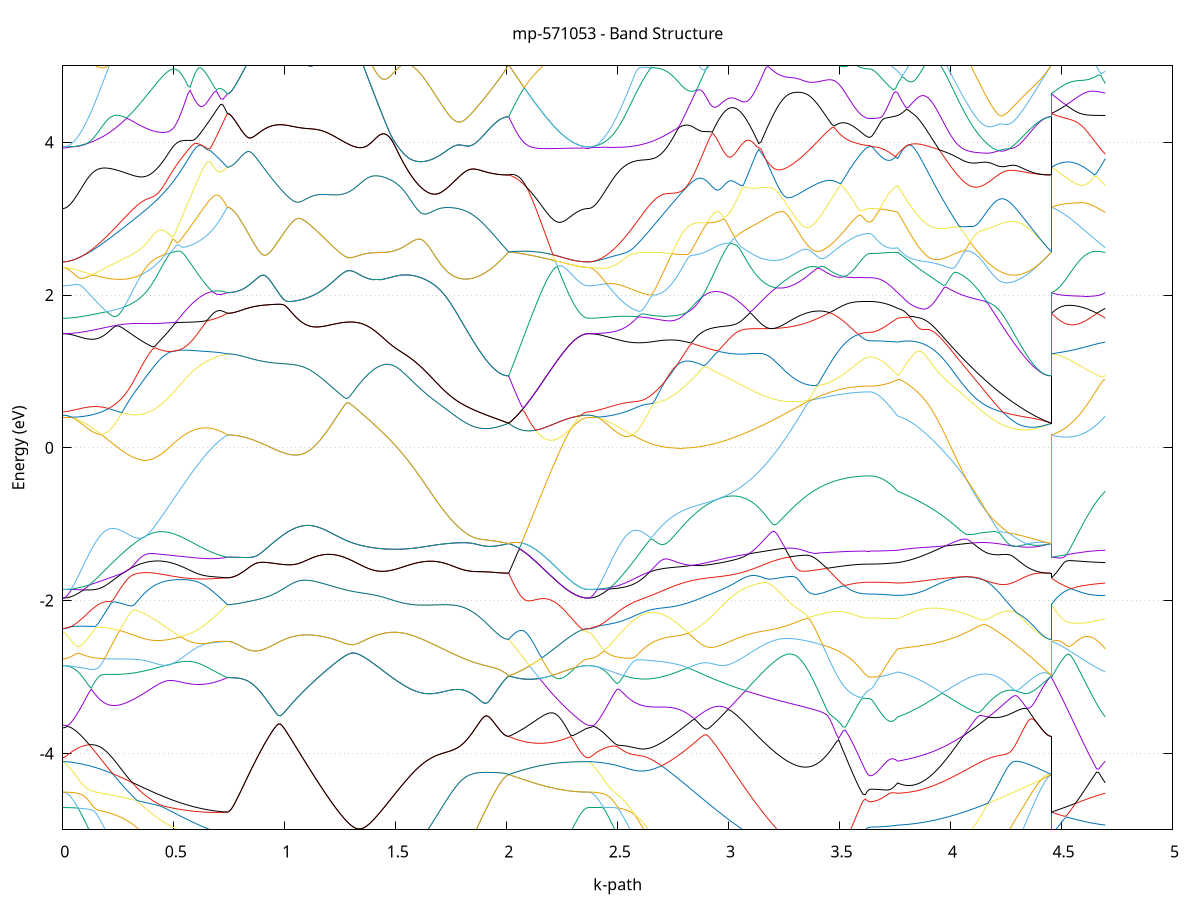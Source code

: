 set title 'mp-571053 - Band Structure'
set xlabel 'k-path'
set ylabel 'Energy (eV)'
set grid y
set yrange [-5:5]
set terminal png size 800,600
set output 'mp-571053_bands_gnuplot.png'
plot '-' using 1:2 with lines notitle, '-' using 1:2 with lines notitle, '-' using 1:2 with lines notitle, '-' using 1:2 with lines notitle, '-' using 1:2 with lines notitle, '-' using 1:2 with lines notitle, '-' using 1:2 with lines notitle, '-' using 1:2 with lines notitle, '-' using 1:2 with lines notitle, '-' using 1:2 with lines notitle, '-' using 1:2 with lines notitle, '-' using 1:2 with lines notitle, '-' using 1:2 with lines notitle, '-' using 1:2 with lines notitle, '-' using 1:2 with lines notitle, '-' using 1:2 with lines notitle, '-' using 1:2 with lines notitle, '-' using 1:2 with lines notitle, '-' using 1:2 with lines notitle, '-' using 1:2 with lines notitle, '-' using 1:2 with lines notitle, '-' using 1:2 with lines notitle, '-' using 1:2 with lines notitle, '-' using 1:2 with lines notitle, '-' using 1:2 with lines notitle, '-' using 1:2 with lines notitle, '-' using 1:2 with lines notitle, '-' using 1:2 with lines notitle, '-' using 1:2 with lines notitle, '-' using 1:2 with lines notitle, '-' using 1:2 with lines notitle, '-' using 1:2 with lines notitle, '-' using 1:2 with lines notitle, '-' using 1:2 with lines notitle, '-' using 1:2 with lines notitle, '-' using 1:2 with lines notitle, '-' using 1:2 with lines notitle, '-' using 1:2 with lines notitle, '-' using 1:2 with lines notitle, '-' using 1:2 with lines notitle, '-' using 1:2 with lines notitle, '-' using 1:2 with lines notitle, '-' using 1:2 with lines notitle, '-' using 1:2 with lines notitle, '-' using 1:2 with lines notitle, '-' using 1:2 with lines notitle, '-' using 1:2 with lines notitle, '-' using 1:2 with lines notitle, '-' using 1:2 with lines notitle, '-' using 1:2 with lines notitle, '-' using 1:2 with lines notitle, '-' using 1:2 with lines notitle, '-' using 1:2 with lines notitle, '-' using 1:2 with lines notitle, '-' using 1:2 with lines notitle, '-' using 1:2 with lines notitle, '-' using 1:2 with lines notitle, '-' using 1:2 with lines notitle, '-' using 1:2 with lines notitle, '-' using 1:2 with lines notitle, '-' using 1:2 with lines notitle, '-' using 1:2 with lines notitle, '-' using 1:2 with lines notitle, '-' using 1:2 with lines notitle, '-' using 1:2 with lines notitle, '-' using 1:2 with lines notitle, '-' using 1:2 with lines notitle, '-' using 1:2 with lines notitle, '-' using 1:2 with lines notitle, '-' using 1:2 with lines notitle, '-' using 1:2 with lines notitle, '-' using 1:2 with lines notitle, '-' using 1:2 with lines notitle, '-' using 1:2 with lines notitle, '-' using 1:2 with lines notitle, '-' using 1:2 with lines notitle, '-' using 1:2 with lines notitle, '-' using 1:2 with lines notitle, '-' using 1:2 with lines notitle, '-' using 1:2 with lines notitle, '-' using 1:2 with lines notitle, '-' using 1:2 with lines notitle, '-' using 1:2 with lines notitle, '-' using 1:2 with lines notitle, '-' using 1:2 with lines notitle, '-' using 1:2 with lines notitle, '-' using 1:2 with lines notitle, '-' using 1:2 with lines notitle, '-' using 1:2 with lines notitle, '-' using 1:2 with lines notitle, '-' using 1:2 with lines notitle, '-' using 1:2 with lines notitle, '-' using 1:2 with lines notitle, '-' using 1:2 with lines notitle, '-' using 1:2 with lines notitle, '-' using 1:2 with lines notitle
0.000000 -34.885635
0.009887 -34.885635
0.019774 -34.885635
0.029661 -34.885635
0.039548 -34.885635
0.049435 -34.885635
0.059322 -34.885635
0.069210 -34.885635
0.079097 -34.885635
0.088984 -34.885635
0.098871 -34.885635
0.108758 -34.885635
0.118645 -34.885635
0.128532 -34.885635
0.138419 -34.885635
0.148306 -34.885635
0.158193 -34.885535
0.168080 -34.885535
0.177967 -34.885535
0.187854 -34.885535
0.197742 -34.885535
0.207629 -34.885535
0.217516 -34.885535
0.227403 -34.885435
0.237290 -34.885435
0.247177 -34.885435
0.257064 -34.885435
0.266951 -34.885435
0.276838 -34.885435
0.286725 -34.885335
0.296612 -34.885335
0.306499 -34.885335
0.316386 -34.885335
0.326274 -34.885235
0.336161 -34.885235
0.346048 -34.885235
0.355935 -34.885235
0.365822 -34.885235
0.375709 -34.885135
0.385596 -34.885135
0.395483 -34.885135
0.405370 -34.885135
0.415257 -34.885035
0.425144 -34.885035
0.435031 -34.885035
0.444919 -34.884935
0.454806 -34.884935
0.464693 -34.884935
0.474580 -34.884935
0.484467 -34.884835
0.494354 -34.884835
0.504241 -34.884835
0.514128 -34.884835
0.524015 -34.884735
0.533902 -34.884735
0.543789 -34.884735
0.553676 -34.884635
0.563563 -34.884635
0.573451 -34.884635
0.583338 -34.884635
0.593225 -34.884535
0.603112 -34.884535
0.612999 -34.884535
0.622886 -34.884435
0.632773 -34.884435
0.642660 -34.884435
0.652547 -34.884435
0.662434 -34.884335
0.672321 -34.884335
0.682208 -34.884335
0.692095 -34.884235
0.701983 -34.884235
0.711870 -34.884235
0.721757 -34.884235
0.731644 -34.884135
0.741531 -34.884135
0.741531 -34.884135
0.751483 -34.884135
0.761436 -34.884135
0.771389 -34.884135
0.781341 -34.884135
0.791294 -34.884135
0.801246 -34.884135
0.811199 -34.884135
0.821152 -34.884135
0.831104 -34.884135
0.841057 -34.884135
0.851010 -34.884135
0.860962 -34.884135
0.870915 -34.884135
0.880867 -34.884135
0.890820 -34.884135
0.900773 -34.884135
0.910725 -34.884135
0.920678 -34.884135
0.930630 -34.884135
0.940583 -34.884135
0.950536 -34.884135
0.960488 -34.884135
0.970441 -34.884135
0.980393 -34.884135
0.990346 -34.884135
1.000299 -34.884135
1.010251 -34.884135
1.020204 -34.884135
1.030156 -34.884135
1.040109 -34.884135
1.050062 -34.884135
1.060014 -34.884135
1.069967 -34.884135
1.079920 -34.884135
1.089872 -34.884135
1.099825 -34.884135
1.109777 -34.884135
1.119730 -34.884135
1.129683 -34.884135
1.139635 -34.884135
1.149588 -34.884135
1.159540 -34.884135
1.169493 -34.884135
1.179446 -34.884135
1.189398 -34.884135
1.199351 -34.884135
1.209303 -34.884135
1.209303 -34.884135
1.219300 -34.884135
1.229297 -34.884135
1.239293 -34.884135
1.249290 -34.884135
1.259287 -34.884135
1.269283 -34.884135
1.279280 -34.884135
1.289277 -34.884135
1.299273 -34.884135
1.309270 -34.884135
1.319267 -34.884135
1.329263 -34.884135
1.339260 -34.884135
1.349257 -34.884135
1.359253 -34.884135
1.369250 -34.884135
1.379247 -34.884135
1.389243 -34.884135
1.399240 -34.884135
1.409236 -34.884135
1.419233 -34.884135
1.429230 -34.884135
1.439226 -34.884135
1.449223 -34.884135
1.459220 -34.884135
1.469216 -34.884135
1.479213 -34.884135
1.489210 -34.884135
1.499206 -34.884135
1.509203 -34.884235
1.519200 -34.884235
1.529196 -34.884235
1.539193 -34.884235
1.549190 -34.884235
1.559186 -34.884235
1.569183 -34.884235
1.579180 -34.884235
1.589176 -34.884235
1.599173 -34.884235
1.609169 -34.884235
1.619166 -34.884235
1.629163 -34.884235
1.639159 -34.884235
1.649156 -34.884235
1.659153 -34.884235
1.669149 -34.884235
1.679146 -34.884235
1.689143 -34.884235
1.699139 -34.884335
1.709136 -34.884335
1.719133 -34.884335
1.729129 -34.884335
1.739126 -34.884335
1.749123 -34.884335
1.759119 -34.884335
1.769116 -34.884335
1.779113 -34.884335
1.789109 -34.884335
1.799106 -34.884335
1.809102 -34.884335
1.819099 -34.884335
1.829096 -34.884335
1.839092 -34.884335
1.849089 -34.884335
1.859086 -34.884335
1.869082 -34.884335
1.879079 -34.884335
1.889076 -34.884335
1.899072 -34.884335
1.909069 -34.884335
1.919066 -34.884335
1.929062 -34.884335
1.939059 -34.884335
1.949056 -34.884335
1.959052 -34.884335
1.969049 -34.884335
1.979046 -34.884335
1.989042 -34.884335
1.999039 -34.884335
2.009036 -34.884335
2.009036 -34.884335
2.019017 -34.884435
2.028997 -34.884535
2.038978 -34.884535
2.048959 -34.884635
2.058940 -34.884635
2.068921 -34.884735
2.078902 -34.884735
2.088883 -34.884835
2.098864 -34.884835
2.108845 -34.884935
2.118826 -34.884935
2.128807 -34.885035
2.138788 -34.885035
2.148769 -34.885135
2.158750 -34.885135
2.168731 -34.885235
2.178712 -34.885235
2.188693 -34.885335
2.198674 -34.885335
2.208655 -34.885335
2.218636 -34.885435
2.228617 -34.885435
2.238598 -34.885435
2.248579 -34.885535
2.258560 -34.885535
2.268541 -34.885535
2.278522 -34.885535
2.288503 -34.885635
2.298484 -34.885635
2.308465 -34.885635
2.318446 -34.885635
2.328427 -34.885635
2.338408 -34.885635
2.348389 -34.885635
2.358370 -34.885635
2.368351 -34.885635
2.368351 -34.885635
2.378324 -34.885635
2.388297 -34.885635
2.398270 -34.885635
2.408243 -34.885635
2.418216 -34.885635
2.428188 -34.885635
2.438161 -34.885635
2.448134 -34.885635
2.458107 -34.885635
2.468080 -34.885635
2.478053 -34.885635
2.488026 -34.885635
2.497998 -34.885635
2.507971 -34.885635
2.517944 -34.885635
2.527917 -34.885635
2.537890 -34.885535
2.547863 -34.885535
2.557836 -34.885535
2.567809 -34.885535
2.577781 -34.885535
2.587754 -34.885535
2.597727 -34.885535
2.607700 -34.885435
2.617673 -34.885435
2.627646 -34.885435
2.637619 -34.885435
2.647591 -34.885435
2.657564 -34.885335
2.667537 -34.885335
2.677510 -34.885335
2.687483 -34.885335
2.697456 -34.885335
2.707429 -34.885235
2.717401 -34.885235
2.727374 -34.885235
2.737347 -34.885235
2.747320 -34.885235
2.757293 -34.885135
2.767266 -34.885135
2.777239 -34.885135
2.787211 -34.885135
2.797184 -34.885035
2.807157 -34.885035
2.817130 -34.885035
2.827103 -34.885035
2.837076 -34.884935
2.847049 -34.884935
2.857021 -34.884935
2.866994 -34.884935
2.876967 -34.884835
2.886940 -34.884835
2.896913 -34.884835
2.906886 -34.884835
2.916859 -34.884735
2.926831 -34.884735
2.936804 -34.884735
2.946777 -34.884735
2.956750 -34.884635
2.966723 -34.884635
2.976696 -34.884635
2.986669 -34.884635
2.996641 -34.884535
3.006614 -34.884535
3.016587 -34.884535
3.026560 -34.884535
3.036533 -34.884535
3.046506 -34.884435
3.056479 -34.884435
3.066451 -34.884435
3.076424 -34.884435
3.086397 -34.884335
3.096370 -34.884335
3.106343 -34.884335
3.116316 -34.884335
3.126289 -34.884235
3.136261 -34.884235
3.146234 -34.884235
3.156207 -34.884235
3.166180 -34.884235
3.176153 -34.884135
3.186126 -34.884135
3.196099 -34.884135
3.206071 -34.884135
3.216044 -34.884135
3.226017 -34.884135
3.235990 -34.884135
3.235990 -34.884135
3.245987 -34.884135
3.255983 -34.884135
3.265980 -34.884235
3.275977 -34.884235
3.285973 -34.884235
3.295970 -34.884235
3.305967 -34.884235
3.315963 -34.884335
3.325960 -34.884335
3.335956 -34.884335
3.345953 -34.884335
3.355950 -34.884335
3.365946 -34.884335
3.375943 -34.884335
3.385940 -34.884435
3.395936 -34.884435
3.405933 -34.884435
3.415930 -34.884435
3.425926 -34.884435
3.435923 -34.884435
3.445920 -34.884435
3.455916 -34.884435
3.465913 -34.884435
3.475910 -34.884535
3.485906 -34.884535
3.495903 -34.884535
3.505900 -34.884535
3.515896 -34.884535
3.525893 -34.884535
3.535889 -34.884535
3.545886 -34.884535
3.555883 -34.884535
3.565879 -34.884535
3.575876 -34.884535
3.585873 -34.884535
3.595869 -34.884535
3.605866 -34.884535
3.615863 -34.884535
3.625859 -34.884535
3.635856 -34.884535
3.635856 -34.884535
3.645550 -34.884535
3.655245 -34.884535
3.664939 -34.884535
3.674633 -34.884535
3.684327 -34.884535
3.694022 -34.884535
3.703716 -34.884535
3.713410 -34.884535
3.723104 -34.884535
3.732799 -34.884535
3.742493 -34.884535
3.752187 -34.884435
3.761881 -34.884435
3.761881 -34.884435
3.771776 -34.884435
3.781670 -34.884435
3.791564 -34.884435
3.801458 -34.884435
3.811352 -34.884435
3.821246 -34.884435
3.831140 -34.884435
3.841034 -34.884435
3.850929 -34.884335
3.860823 -34.884335
3.870717 -34.884335
3.880611 -34.884335
3.890505 -34.884335
3.900399 -34.884335
3.910293 -34.884335
3.920187 -34.884335
3.930081 -34.884335
3.939976 -34.884335
3.949870 -34.884335
3.959764 -34.884335
3.969658 -34.884335
3.979552 -34.884335
3.989446 -34.884335
3.999340 -34.884335
4.009234 -34.884335
4.019129 -34.884335
4.029023 -34.884335
4.038917 -34.884335
4.048811 -34.884335
4.058705 -34.884335
4.068599 -34.884335
4.078493 -34.884335
4.088387 -34.884335
4.098281 -34.884335
4.108176 -34.884335
4.118070 -34.884335
4.127964 -34.884335
4.137858 -34.884335
4.147752 -34.884335
4.157646 -34.884335
4.167540 -34.884335
4.177434 -34.884335
4.187329 -34.884335
4.197223 -34.884335
4.207117 -34.884335
4.217011 -34.884335
4.226905 -34.884335
4.236799 -34.884335
4.246693 -34.884335
4.256587 -34.884335
4.266481 -34.884335
4.276376 -34.884335
4.286270 -34.884335
4.296164 -34.884335
4.306058 -34.884335
4.315952 -34.884335
4.325846 -34.884335
4.335740 -34.884335
4.345634 -34.884335
4.355529 -34.884335
4.365423 -34.884335
4.375317 -34.884335
4.385211 -34.884335
4.395105 -34.884335
4.404999 -34.884335
4.414893 -34.884335
4.424787 -34.884335
4.434682 -34.884335
4.444576 -34.884335
4.454470 -34.884335
4.454470 -34.884135
4.464179 -34.884135
4.473888 -34.884135
4.483597 -34.884135
4.493307 -34.884235
4.503016 -34.884235
4.512725 -34.884235
4.522434 -34.884235
4.532144 -34.884235
4.541853 -34.884235
4.551562 -34.884235
4.561271 -34.884335
4.570981 -34.884335
4.580690 -34.884335
4.590399 -34.884335
4.600108 -34.884335
4.609818 -34.884335
4.619527 -34.884335
4.629236 -34.884335
4.638945 -34.884435
4.648655 -34.884435
4.658364 -34.884435
4.668073 -34.884435
4.677782 -34.884435
4.687492 -34.884435
4.697201 -34.884435
e
0.000000 -34.883035
0.009887 -34.883035
0.019774 -34.883035
0.029661 -34.883035
0.039548 -34.883035
0.049435 -34.883035
0.059322 -34.883035
0.069210 -34.883035
0.079097 -34.883035
0.088984 -34.883135
0.098871 -34.883135
0.108758 -34.883135
0.118645 -34.883135
0.128532 -34.883135
0.138419 -34.883135
0.148306 -34.883135
0.158193 -34.883135
0.168080 -34.883135
0.177967 -34.883135
0.187854 -34.883135
0.197742 -34.883135
0.207629 -34.883135
0.217516 -34.883135
0.227403 -34.883135
0.237290 -34.883135
0.247177 -34.883235
0.257064 -34.883235
0.266951 -34.883235
0.276838 -34.883235
0.286725 -34.883235
0.296612 -34.883235
0.306499 -34.883235
0.316386 -34.883235
0.326274 -34.883235
0.336161 -34.883335
0.346048 -34.883335
0.355935 -34.883335
0.365822 -34.883335
0.375709 -34.883335
0.385596 -34.883335
0.395483 -34.883335
0.405370 -34.883435
0.415257 -34.883435
0.425144 -34.883435
0.435031 -34.883435
0.444919 -34.883435
0.454806 -34.883435
0.464693 -34.883535
0.474580 -34.883535
0.484467 -34.883535
0.494354 -34.883535
0.504241 -34.883535
0.514128 -34.883535
0.524015 -34.883635
0.533902 -34.883635
0.543789 -34.883635
0.553676 -34.883635
0.563563 -34.883735
0.573451 -34.883735
0.583338 -34.883735
0.593225 -34.883735
0.603112 -34.883735
0.612999 -34.883835
0.622886 -34.883835
0.632773 -34.883835
0.642660 -34.883835
0.652547 -34.883935
0.662434 -34.883935
0.672321 -34.883935
0.682208 -34.883935
0.692095 -34.884035
0.701983 -34.884035
0.711870 -34.884035
0.721757 -34.884035
0.731644 -34.884135
0.741531 -34.884135
0.741531 -34.884135
0.751483 -34.884135
0.761436 -34.884135
0.771389 -34.884135
0.781341 -34.884135
0.791294 -34.884135
0.801246 -34.884135
0.811199 -34.884135
0.821152 -34.884135
0.831104 -34.884135
0.841057 -34.884135
0.851010 -34.884135
0.860962 -34.884135
0.870915 -34.884135
0.880867 -34.884135
0.890820 -34.884135
0.900773 -34.884135
0.910725 -34.884135
0.920678 -34.884135
0.930630 -34.884135
0.940583 -34.884135
0.950536 -34.884135
0.960488 -34.884135
0.970441 -34.884135
0.980393 -34.884135
0.990346 -34.884135
1.000299 -34.884135
1.010251 -34.884135
1.020204 -34.884135
1.030156 -34.884135
1.040109 -34.884135
1.050062 -34.884135
1.060014 -34.884135
1.069967 -34.884135
1.079920 -34.884135
1.089872 -34.884135
1.099825 -34.884135
1.109777 -34.884135
1.119730 -34.884135
1.129683 -34.884135
1.139635 -34.884135
1.149588 -34.884135
1.159540 -34.884135
1.169493 -34.884135
1.179446 -34.884135
1.189398 -34.884135
1.199351 -34.884135
1.209303 -34.884135
1.209303 -34.884135
1.219300 -34.884135
1.229297 -34.884135
1.239293 -34.884135
1.249290 -34.884135
1.259287 -34.884135
1.269283 -34.884135
1.279280 -34.884135
1.289277 -34.884135
1.299273 -34.884135
1.309270 -34.884135
1.319267 -34.884135
1.329263 -34.884135
1.339260 -34.884135
1.349257 -34.884135
1.359253 -34.884135
1.369250 -34.884135
1.379247 -34.884135
1.389243 -34.884135
1.399240 -34.884135
1.409236 -34.884135
1.419233 -34.884135
1.429230 -34.884135
1.439226 -34.884135
1.449223 -34.884135
1.459220 -34.884135
1.469216 -34.884135
1.479213 -34.884135
1.489210 -34.884135
1.499206 -34.884135
1.509203 -34.884235
1.519200 -34.884235
1.529196 -34.884235
1.539193 -34.884235
1.549190 -34.884235
1.559186 -34.884235
1.569183 -34.884235
1.579180 -34.884235
1.589176 -34.884235
1.599173 -34.884235
1.609169 -34.884235
1.619166 -34.884235
1.629163 -34.884235
1.639159 -34.884235
1.649156 -34.884235
1.659153 -34.884235
1.669149 -34.884235
1.679146 -34.884235
1.689143 -34.884235
1.699139 -34.884335
1.709136 -34.884335
1.719133 -34.884335
1.729129 -34.884335
1.739126 -34.884335
1.749123 -34.884335
1.759119 -34.884335
1.769116 -34.884335
1.779113 -34.884335
1.789109 -34.884335
1.799106 -34.884335
1.809102 -34.884335
1.819099 -34.884335
1.829096 -34.884335
1.839092 -34.884335
1.849089 -34.884335
1.859086 -34.884335
1.869082 -34.884335
1.879079 -34.884335
1.889076 -34.884335
1.899072 -34.884335
1.909069 -34.884335
1.919066 -34.884335
1.929062 -34.884335
1.939059 -34.884335
1.949056 -34.884335
1.959052 -34.884335
1.969049 -34.884335
1.979046 -34.884335
1.989042 -34.884335
1.999039 -34.884335
2.009036 -34.884335
2.009036 -34.884335
2.019017 -34.884335
2.028997 -34.884235
2.038978 -34.884235
2.048959 -34.884135
2.058940 -34.884135
2.068921 -34.884035
2.078902 -34.883935
2.088883 -34.883935
2.098864 -34.883835
2.108845 -34.883835
2.118826 -34.883735
2.128807 -34.883735
2.138788 -34.883635
2.148769 -34.883635
2.158750 -34.883535
2.168731 -34.883535
2.178712 -34.883535
2.188693 -34.883435
2.198674 -34.883435
2.208655 -34.883335
2.218636 -34.883335
2.228617 -34.883335
2.238598 -34.883235
2.248579 -34.883235
2.258560 -34.883235
2.268541 -34.883235
2.278522 -34.883135
2.288503 -34.883135
2.298484 -34.883135
2.308465 -34.883135
2.318446 -34.883135
2.328427 -34.883135
2.338408 -34.883035
2.348389 -34.883035
2.358370 -34.883035
2.368351 -34.883035
2.368351 -34.883035
2.378324 -34.883035
2.388297 -34.883035
2.398270 -34.883035
2.408243 -34.883035
2.418216 -34.883035
2.428188 -34.883035
2.438161 -34.883035
2.448134 -34.883035
2.458107 -34.883035
2.468080 -34.883135
2.478053 -34.883135
2.488026 -34.883135
2.497998 -34.883135
2.507971 -34.883135
2.517944 -34.883135
2.527917 -34.883135
2.537890 -34.883135
2.547863 -34.883135
2.557836 -34.883135
2.567809 -34.883135
2.577781 -34.883135
2.587754 -34.883135
2.597727 -34.883135
2.607700 -34.883135
2.617673 -34.883135
2.627646 -34.883135
2.637619 -34.883235
2.647591 -34.883235
2.657564 -34.883235
2.667537 -34.883235
2.677510 -34.883235
2.687483 -34.883235
2.697456 -34.883235
2.707429 -34.883235
2.717401 -34.883235
2.727374 -34.883235
2.737347 -34.883335
2.747320 -34.883335
2.757293 -34.883335
2.767266 -34.883335
2.777239 -34.883335
2.787211 -34.883335
2.797184 -34.883335
2.807157 -34.883335
2.817130 -34.883435
2.827103 -34.883435
2.837076 -34.883435
2.847049 -34.883435
2.857021 -34.883435
2.866994 -34.883435
2.876967 -34.883535
2.886940 -34.883535
2.896913 -34.883535
2.906886 -34.883535
2.916859 -34.883535
2.926831 -34.883535
2.936804 -34.883635
2.946777 -34.883635
2.956750 -34.883635
2.966723 -34.883635
2.976696 -34.883635
2.986669 -34.883635
2.996641 -34.883735
3.006614 -34.883735
3.016587 -34.883735
3.026560 -34.883735
3.036533 -34.883735
3.046506 -34.883835
3.056479 -34.883835
3.066451 -34.883835
3.076424 -34.883835
3.086397 -34.883835
3.096370 -34.883835
3.106343 -34.883935
3.116316 -34.883935
3.126289 -34.883935
3.136261 -34.883935
3.146234 -34.883935
3.156207 -34.884035
3.166180 -34.884035
3.176153 -34.884035
3.186126 -34.884035
3.196099 -34.884035
3.206071 -34.884135
3.216044 -34.884135
3.226017 -34.884035
3.235990 -34.884035
3.235990 -34.884035
3.245987 -34.884035
3.255983 -34.884035
3.265980 -34.884035
3.275977 -34.884035
3.285973 -34.883935
3.295970 -34.883935
3.305967 -34.883935
3.315963 -34.883935
3.325960 -34.883935
3.335956 -34.883935
3.345953 -34.883935
3.355950 -34.883835
3.365946 -34.883835
3.375943 -34.883835
3.385940 -34.883835
3.395936 -34.883835
3.405933 -34.883835
3.415930 -34.883835
3.425926 -34.883835
3.435923 -34.883835
3.445920 -34.883835
3.455916 -34.883735
3.465913 -34.883735
3.475910 -34.883735
3.485906 -34.883735
3.495903 -34.883735
3.505900 -34.883735
3.515896 -34.883735
3.525893 -34.883735
3.535889 -34.883735
3.545886 -34.883735
3.555883 -34.883735
3.565879 -34.883735
3.575876 -34.883735
3.585873 -34.883735
3.595869 -34.883735
3.605866 -34.883735
3.615863 -34.883735
3.625859 -34.883735
3.635856 -34.883735
3.635856 -34.883735
3.645550 -34.883735
3.655245 -34.883735
3.664939 -34.883735
3.674633 -34.883735
3.684327 -34.883735
3.694022 -34.883735
3.703716 -34.883735
3.713410 -34.883735
3.723104 -34.883735
3.732799 -34.883735
3.742493 -34.883735
3.752187 -34.883835
3.761881 -34.883835
3.761881 -34.883835
3.771776 -34.883835
3.781670 -34.883835
3.791564 -34.883835
3.801458 -34.883835
3.811352 -34.883835
3.821246 -34.883935
3.831140 -34.883935
3.841034 -34.883935
3.850929 -34.883935
3.860823 -34.883935
3.870717 -34.883935
3.880611 -34.883935
3.890505 -34.883935
3.900399 -34.884035
3.910293 -34.884035
3.920187 -34.884035
3.930081 -34.884035
3.939976 -34.884035
3.949870 -34.884035
3.959764 -34.884035
3.969658 -34.884035
3.979552 -34.884035
3.989446 -34.884135
3.999340 -34.884135
4.009234 -34.884135
4.019129 -34.884135
4.029023 -34.884135
4.038917 -34.884135
4.048811 -34.884135
4.058705 -34.884135
4.068599 -34.884135
4.078493 -34.884235
4.088387 -34.884235
4.098281 -34.884235
4.108176 -34.884235
4.118070 -34.884235
4.127964 -34.884235
4.137858 -34.884235
4.147752 -34.884235
4.157646 -34.884235
4.167540 -34.884235
4.177434 -34.884235
4.187329 -34.884235
4.197223 -34.884335
4.207117 -34.884335
4.217011 -34.884335
4.226905 -34.884335
4.236799 -34.884335
4.246693 -34.884335
4.256587 -34.884335
4.266481 -34.884335
4.276376 -34.884335
4.286270 -34.884335
4.296164 -34.884335
4.306058 -34.884335
4.315952 -34.884335
4.325846 -34.884335
4.335740 -34.884335
4.345634 -34.884335
4.355529 -34.884335
4.365423 -34.884335
4.375317 -34.884335
4.385211 -34.884335
4.395105 -34.884335
4.404999 -34.884335
4.414893 -34.884335
4.424787 -34.884335
4.434682 -34.884335
4.444576 -34.884335
4.454470 -34.884335
4.454470 -34.884135
4.464179 -34.884135
4.473888 -34.884135
4.483597 -34.884135
4.493307 -34.884035
4.503016 -34.884035
4.512725 -34.884035
4.522434 -34.884035
4.532144 -34.884035
4.541853 -34.884035
4.551562 -34.884035
4.561271 -34.883935
4.570981 -34.883935
4.580690 -34.883935
4.590399 -34.883935
4.600108 -34.883935
4.609818 -34.883935
4.619527 -34.883935
4.629236 -34.883935
4.638945 -34.883835
4.648655 -34.883835
4.658364 -34.883835
4.668073 -34.883835
4.677782 -34.883835
4.687492 -34.883835
4.697201 -34.883835
e
0.000000 -34.746835
0.009887 -34.746835
0.019774 -34.746835
0.029661 -34.746835
0.039548 -34.746835
0.049435 -34.746835
0.059322 -34.746835
0.069210 -34.746835
0.079097 -34.746835
0.088984 -34.746835
0.098871 -34.746935
0.108758 -34.746935
0.118645 -34.746935
0.128532 -34.746935
0.138419 -34.747035
0.148306 -34.747035
0.158193 -34.747035
0.168080 -34.747035
0.177967 -34.747135
0.187854 -34.747135
0.197742 -34.747135
0.207629 -34.747235
0.217516 -34.747235
0.227403 -34.747335
0.237290 -34.747335
0.247177 -34.747335
0.257064 -34.747435
0.266951 -34.747435
0.276838 -34.747535
0.286725 -34.747535
0.296612 -34.747635
0.306499 -34.747635
0.316386 -34.747735
0.326274 -34.747735
0.336161 -34.747835
0.346048 -34.747835
0.355935 -34.747935
0.365822 -34.747935
0.375709 -34.748035
0.385596 -34.748035
0.395483 -34.748135
0.405370 -34.748135
0.415257 -34.748235
0.425144 -34.748235
0.435031 -34.748335
0.444919 -34.748335
0.454806 -34.748435
0.464693 -34.748435
0.474580 -34.748535
0.484467 -34.748535
0.494354 -34.748535
0.504241 -34.748635
0.514128 -34.748635
0.524015 -34.748735
0.533902 -34.748735
0.543789 -34.748735
0.553676 -34.748835
0.563563 -34.748835
0.573451 -34.748935
0.583338 -34.748935
0.593225 -34.748935
0.603112 -34.748935
0.612999 -34.749035
0.622886 -34.749035
0.632773 -34.749035
0.642660 -34.749035
0.652547 -34.749035
0.662434 -34.749135
0.672321 -34.749135
0.682208 -34.749135
0.692095 -34.749135
0.701983 -34.749135
0.711870 -34.749135
0.721757 -34.749135
0.731644 -34.749135
0.741531 -34.749135
0.741531 -34.749135
0.751483 -34.749135
0.761436 -34.749135
0.771389 -34.749135
0.781341 -34.749135
0.791294 -34.749135
0.801246 -34.749135
0.811199 -34.749135
0.821152 -34.749135
0.831104 -34.749135
0.841057 -34.749135
0.851010 -34.749035
0.860962 -34.749035
0.870915 -34.749035
0.880867 -34.749035
0.890820 -34.749035
0.900773 -34.749035
0.910725 -34.749035
0.920678 -34.748935
0.930630 -34.748935
0.940583 -34.748935
0.950536 -34.748935
0.960488 -34.748935
0.970441 -34.748935
0.980393 -34.748835
0.990346 -34.748835
1.000299 -34.748835
1.010251 -34.748835
1.020204 -34.748735
1.030156 -34.748735
1.040109 -34.748735
1.050062 -34.748735
1.060014 -34.748635
1.069967 -34.748635
1.079920 -34.748635
1.089872 -34.748635
1.099825 -34.748635
1.109777 -34.748535
1.119730 -34.748535
1.129683 -34.748535
1.139635 -34.748535
1.149588 -34.748535
1.159540 -34.748535
1.169493 -34.748535
1.179446 -34.748535
1.189398 -34.748535
1.199351 -34.748535
1.209303 -34.748535
1.209303 -34.748535
1.219300 -34.748535
1.229297 -34.748635
1.239293 -34.748635
1.249290 -34.748635
1.259287 -34.748635
1.269283 -34.748635
1.279280 -34.748635
1.289277 -34.748635
1.299273 -34.748635
1.309270 -34.748735
1.319267 -34.748735
1.329263 -34.748735
1.339260 -34.748735
1.349257 -34.748735
1.359253 -34.748735
1.369250 -34.748635
1.379247 -34.748635
1.389243 -34.748635
1.399240 -34.748635
1.409236 -34.748635
1.419233 -34.748635
1.429230 -34.748635
1.439226 -34.748635
1.449223 -34.748535
1.459220 -34.748535
1.469216 -34.748535
1.479213 -34.748535
1.489210 -34.748435
1.499206 -34.748435
1.509203 -34.748435
1.519200 -34.748335
1.529196 -34.748335
1.539193 -34.748235
1.549190 -34.748235
1.559186 -34.748235
1.569183 -34.748135
1.579180 -34.748135
1.589176 -34.748035
1.599173 -34.748035
1.609169 -34.747935
1.619166 -34.747935
1.629163 -34.747835
1.639159 -34.747835
1.649156 -34.747835
1.659153 -34.747735
1.669149 -34.747735
1.679146 -34.747635
1.689143 -34.747635
1.699139 -34.747535
1.709136 -34.747535
1.719133 -34.747435
1.729129 -34.747435
1.739126 -34.747335
1.749123 -34.747335
1.759119 -34.747235
1.769116 -34.747235
1.779113 -34.747135
1.789109 -34.747135
1.799106 -34.747035
1.809102 -34.747035
1.819099 -34.747035
1.829096 -34.746935
1.839092 -34.746935
1.849089 -34.746835
1.859086 -34.746835
1.869082 -34.746835
1.879079 -34.746835
1.889076 -34.746735
1.899072 -34.746735
1.909069 -34.746735
1.919066 -34.746735
1.929062 -34.746635
1.939059 -34.746635
1.949056 -34.746635
1.959052 -34.746635
1.969049 -34.746635
1.979046 -34.746635
1.989042 -34.746535
1.999039 -34.746535
2.009036 -34.746535
2.009036 -34.746535
2.019017 -34.746535
2.028997 -34.746635
2.038978 -34.746635
2.048959 -34.746635
2.058940 -34.746635
2.068921 -34.746635
2.078902 -34.746635
2.088883 -34.746635
2.098864 -34.746635
2.108845 -34.746635
2.118826 -34.746635
2.128807 -34.746735
2.138788 -34.746735
2.148769 -34.746735
2.158750 -34.746735
2.168731 -34.746735
2.178712 -34.746735
2.188693 -34.746735
2.198674 -34.746735
2.208655 -34.746735
2.218636 -34.746735
2.228617 -34.746735
2.238598 -34.746735
2.248579 -34.746735
2.258560 -34.746735
2.268541 -34.746735
2.278522 -34.746735
2.288503 -34.746835
2.298484 -34.746835
2.308465 -34.746835
2.318446 -34.746835
2.328427 -34.746835
2.338408 -34.746835
2.348389 -34.746835
2.358370 -34.746835
2.368351 -34.746835
2.368351 -34.746835
2.378324 -34.746835
2.388297 -34.746835
2.398270 -34.746835
2.408243 -34.746835
2.418216 -34.746835
2.428188 -34.746835
2.438161 -34.746835
2.448134 -34.746835
2.458107 -34.746835
2.468080 -34.746935
2.478053 -34.746935
2.488026 -34.746935
2.497998 -34.746935
2.507971 -34.747035
2.517944 -34.747035
2.527917 -34.747035
2.537890 -34.747035
2.547863 -34.747135
2.557836 -34.747135
2.567809 -34.747135
2.577781 -34.747235
2.587754 -34.747235
2.597727 -34.747335
2.607700 -34.747335
2.617673 -34.747335
2.627646 -34.747435
2.637619 -34.747435
2.647591 -34.747535
2.657564 -34.747535
2.667537 -34.747535
2.677510 -34.747635
2.687483 -34.747635
2.697456 -34.747735
2.707429 -34.747735
2.717401 -34.747835
2.727374 -34.747835
2.737347 -34.747935
2.747320 -34.747935
2.757293 -34.747935
2.767266 -34.748035
2.777239 -34.748035
2.787211 -34.748135
2.797184 -34.748135
2.807157 -34.748135
2.817130 -34.748235
2.827103 -34.748235
2.837076 -34.748235
2.847049 -34.748335
2.857021 -34.748335
2.866994 -34.748335
2.876967 -34.748435
2.886940 -34.748435
2.896913 -34.748435
2.906886 -34.748535
2.916859 -34.748535
2.926831 -34.748535
2.936804 -34.748635
2.946777 -34.748635
2.956750 -34.748635
2.966723 -34.748635
2.976696 -34.748635
2.986669 -34.748735
2.996641 -34.748735
3.006614 -34.748735
3.016587 -34.748735
3.026560 -34.748735
3.036533 -34.748735
3.046506 -34.748735
3.056479 -34.748735
3.066451 -34.748735
3.076424 -34.748735
3.086397 -34.748735
3.096370 -34.748735
3.106343 -34.748735
3.116316 -34.748735
3.126289 -34.748735
3.136261 -34.748635
3.146234 -34.748635
3.156207 -34.748635
3.166180 -34.748635
3.176153 -34.748635
3.186126 -34.748535
3.196099 -34.748535
3.206071 -34.748535
3.216044 -34.748535
3.226017 -34.748535
3.235990 -34.748635
3.235990 -34.748635
3.245987 -34.748635
3.255983 -34.748635
3.265980 -34.748635
3.275977 -34.748735
3.285973 -34.748735
3.295970 -34.748735
3.305967 -34.748835
3.315963 -34.748835
3.325960 -34.748835
3.335956 -34.748835
3.345953 -34.748935
3.355950 -34.748935
3.365946 -34.748935
3.375943 -34.749035
3.385940 -34.749035
3.395936 -34.749035
3.405933 -34.749035
3.415930 -34.749035
3.425926 -34.749135
3.435923 -34.749135
3.445920 -34.749135
3.455916 -34.749135
3.465913 -34.749135
3.475910 -34.749235
3.485906 -34.749235
3.495903 -34.749235
3.505900 -34.749235
3.515896 -34.749235
3.525893 -34.749235
3.535889 -34.749235
3.545886 -34.749235
3.555883 -34.749335
3.565879 -34.749335
3.575876 -34.749335
3.585873 -34.749335
3.595869 -34.749335
3.605866 -34.749335
3.615863 -34.749335
3.625859 -34.749335
3.635856 -34.749335
3.635856 -34.749335
3.645550 -34.749335
3.655245 -34.749335
3.664939 -34.749335
3.674633 -34.749335
3.684327 -34.749335
3.694022 -34.749335
3.703716 -34.749335
3.713410 -34.749335
3.723104 -34.749335
3.732799 -34.749335
3.742493 -34.749335
3.752187 -34.749335
3.761881 -34.749335
3.761881 -34.749335
3.771776 -34.749235
3.781670 -34.749235
3.791564 -34.749235
3.801458 -34.749235
3.811352 -34.749235
3.821246 -34.749235
3.831140 -34.749135
3.841034 -34.749135
3.850929 -34.749135
3.860823 -34.749135
3.870717 -34.749035
3.880611 -34.749035
3.890505 -34.749035
3.900399 -34.748935
3.910293 -34.748935
3.920187 -34.748935
3.930081 -34.748835
3.939976 -34.748835
3.949870 -34.748735
3.959764 -34.748735
3.969658 -34.748635
3.979552 -34.748635
3.989446 -34.748535
3.999340 -34.748535
4.009234 -34.748435
4.019129 -34.748435
4.029023 -34.748335
4.038917 -34.748335
4.048811 -34.748235
4.058705 -34.748135
4.068599 -34.748135
4.078493 -34.748035
4.088387 -34.748035
4.098281 -34.747935
4.108176 -34.747935
4.118070 -34.747835
4.127964 -34.747735
4.137858 -34.747735
4.147752 -34.747635
4.157646 -34.747635
4.167540 -34.747535
4.177434 -34.747535
4.187329 -34.747435
4.197223 -34.747435
4.207117 -34.747335
4.217011 -34.747335
4.226905 -34.747235
4.236799 -34.747235
4.246693 -34.747135
4.256587 -34.747135
4.266481 -34.747035
4.276376 -34.747035
4.286270 -34.746935
4.296164 -34.746935
4.306058 -34.746935
4.315952 -34.746835
4.325846 -34.746835
4.335740 -34.746835
4.345634 -34.746735
4.355529 -34.746735
4.365423 -34.746735
4.375317 -34.746635
4.385211 -34.746635
4.395105 -34.746635
4.404999 -34.746635
4.414893 -34.746635
4.424787 -34.746635
4.434682 -34.746635
4.444576 -34.746535
4.454470 -34.746535
4.454470 -34.749135
4.464179 -34.749135
4.473888 -34.749135
4.483597 -34.749135
4.493307 -34.749135
4.503016 -34.749135
4.512725 -34.749235
4.522434 -34.749235
4.532144 -34.749235
4.541853 -34.749235
4.551562 -34.749235
4.561271 -34.749235
4.570981 -34.749235
4.580690 -34.749235
4.590399 -34.749235
4.600108 -34.749235
4.609818 -34.749235
4.619527 -34.749235
4.629236 -34.749235
4.638945 -34.749235
4.648655 -34.749235
4.658364 -34.749235
4.668073 -34.749235
4.677782 -34.749335
4.687492 -34.749335
4.697201 -34.749335
e
0.000000 -34.746835
0.009887 -34.746835
0.019774 -34.746835
0.029661 -34.746835
0.039548 -34.746835
0.049435 -34.746835
0.059322 -34.746835
0.069210 -34.746835
0.079097 -34.746835
0.088984 -34.746835
0.098871 -34.746835
0.108758 -34.746835
0.118645 -34.746835
0.128532 -34.746835
0.138419 -34.746835
0.148306 -34.746935
0.158193 -34.746935
0.168080 -34.746935
0.177967 -34.746935
0.187854 -34.746935
0.197742 -34.746935
0.207629 -34.747035
0.217516 -34.747035
0.227403 -34.747035
0.237290 -34.747135
0.247177 -34.747135
0.257064 -34.747135
0.266951 -34.747235
0.276838 -34.747235
0.286725 -34.747335
0.296612 -34.747335
0.306499 -34.747435
0.316386 -34.747435
0.326274 -34.747535
0.336161 -34.747535
0.346048 -34.747635
0.355935 -34.747635
0.365822 -34.747735
0.375709 -34.747835
0.385596 -34.747835
0.395483 -34.747935
0.405370 -34.747935
0.415257 -34.748035
0.425144 -34.748035
0.435031 -34.748135
0.444919 -34.748135
0.454806 -34.748235
0.464693 -34.748235
0.474580 -34.748335
0.484467 -34.748335
0.494354 -34.748435
0.504241 -34.748435
0.514128 -34.748535
0.524015 -34.748535
0.533902 -34.748635
0.543789 -34.748635
0.553676 -34.748735
0.563563 -34.748735
0.573451 -34.748735
0.583338 -34.748835
0.593225 -34.748835
0.603112 -34.748835
0.612999 -34.748935
0.622886 -34.748935
0.632773 -34.748935
0.642660 -34.749035
0.652547 -34.749035
0.662434 -34.749035
0.672321 -34.749035
0.682208 -34.749035
0.692095 -34.749135
0.701983 -34.749135
0.711870 -34.749135
0.721757 -34.749135
0.731644 -34.749135
0.741531 -34.749135
0.741531 -34.749135
0.751483 -34.749135
0.761436 -34.749135
0.771389 -34.749135
0.781341 -34.749135
0.791294 -34.749135
0.801246 -34.749135
0.811199 -34.749135
0.821152 -34.749135
0.831104 -34.749135
0.841057 -34.749135
0.851010 -34.749035
0.860962 -34.749035
0.870915 -34.749035
0.880867 -34.749035
0.890820 -34.749035
0.900773 -34.749035
0.910725 -34.749035
0.920678 -34.748935
0.930630 -34.748935
0.940583 -34.748935
0.950536 -34.748935
0.960488 -34.748935
0.970441 -34.748935
0.980393 -34.748835
0.990346 -34.748835
1.000299 -34.748835
1.010251 -34.748835
1.020204 -34.748735
1.030156 -34.748735
1.040109 -34.748735
1.050062 -34.748735
1.060014 -34.748635
1.069967 -34.748635
1.079920 -34.748635
1.089872 -34.748635
1.099825 -34.748635
1.109777 -34.748535
1.119730 -34.748535
1.129683 -34.748535
1.139635 -34.748535
1.149588 -34.748535
1.159540 -34.748535
1.169493 -34.748535
1.179446 -34.748535
1.189398 -34.748535
1.199351 -34.748535
1.209303 -34.748535
1.209303 -34.748535
1.219300 -34.748535
1.229297 -34.748635
1.239293 -34.748635
1.249290 -34.748635
1.259287 -34.748635
1.269283 -34.748635
1.279280 -34.748635
1.289277 -34.748635
1.299273 -34.748635
1.309270 -34.748735
1.319267 -34.748735
1.329263 -34.748735
1.339260 -34.748735
1.349257 -34.748735
1.359253 -34.748735
1.369250 -34.748635
1.379247 -34.748635
1.389243 -34.748635
1.399240 -34.748635
1.409236 -34.748635
1.419233 -34.748635
1.429230 -34.748635
1.439226 -34.748635
1.449223 -34.748535
1.459220 -34.748535
1.469216 -34.748535
1.479213 -34.748535
1.489210 -34.748435
1.499206 -34.748435
1.509203 -34.748435
1.519200 -34.748335
1.529196 -34.748335
1.539193 -34.748235
1.549190 -34.748235
1.559186 -34.748235
1.569183 -34.748135
1.579180 -34.748135
1.589176 -34.748035
1.599173 -34.748035
1.609169 -34.747935
1.619166 -34.747935
1.629163 -34.747835
1.639159 -34.747835
1.649156 -34.747835
1.659153 -34.747735
1.669149 -34.747735
1.679146 -34.747635
1.689143 -34.747635
1.699139 -34.747535
1.709136 -34.747535
1.719133 -34.747435
1.729129 -34.747435
1.739126 -34.747335
1.749123 -34.747335
1.759119 -34.747235
1.769116 -34.747235
1.779113 -34.747135
1.789109 -34.747135
1.799106 -34.747035
1.809102 -34.747035
1.819099 -34.747035
1.829096 -34.746935
1.839092 -34.746935
1.849089 -34.746835
1.859086 -34.746835
1.869082 -34.746835
1.879079 -34.746835
1.889076 -34.746735
1.899072 -34.746735
1.909069 -34.746735
1.919066 -34.746735
1.929062 -34.746635
1.939059 -34.746635
1.949056 -34.746635
1.959052 -34.746635
1.969049 -34.746635
1.979046 -34.746635
1.989042 -34.746535
1.999039 -34.746535
2.009036 -34.746535
2.009036 -34.746535
2.019017 -34.746535
2.028997 -34.746635
2.038978 -34.746635
2.048959 -34.746635
2.058940 -34.746635
2.068921 -34.746635
2.078902 -34.746635
2.088883 -34.746635
2.098864 -34.746635
2.108845 -34.746635
2.118826 -34.746635
2.128807 -34.746735
2.138788 -34.746735
2.148769 -34.746735
2.158750 -34.746735
2.168731 -34.746735
2.178712 -34.746735
2.188693 -34.746735
2.198674 -34.746735
2.208655 -34.746735
2.218636 -34.746735
2.228617 -34.746735
2.238598 -34.746735
2.248579 -34.746735
2.258560 -34.746735
2.268541 -34.746735
2.278522 -34.746735
2.288503 -34.746835
2.298484 -34.746835
2.308465 -34.746835
2.318446 -34.746835
2.328427 -34.746835
2.338408 -34.746835
2.348389 -34.746835
2.358370 -34.746835
2.368351 -34.746835
2.368351 -34.746835
2.378324 -34.746835
2.388297 -34.746835
2.398270 -34.746835
2.408243 -34.746835
2.418216 -34.746835
2.428188 -34.746835
2.438161 -34.746835
2.448134 -34.746835
2.458107 -34.746835
2.468080 -34.746835
2.478053 -34.746835
2.488026 -34.746835
2.497998 -34.746835
2.507971 -34.746935
2.517944 -34.746935
2.527917 -34.746935
2.537890 -34.746935
2.547863 -34.746935
2.557836 -34.746935
2.567809 -34.747035
2.577781 -34.747035
2.587754 -34.747035
2.597727 -34.747135
2.607700 -34.747135
2.617673 -34.747135
2.627646 -34.747235
2.637619 -34.747235
2.647591 -34.747335
2.657564 -34.747335
2.667537 -34.747435
2.677510 -34.747435
2.687483 -34.747535
2.697456 -34.747535
2.707429 -34.747635
2.717401 -34.747635
2.727374 -34.747735
2.737347 -34.747735
2.747320 -34.747835
2.757293 -34.747835
2.767266 -34.747935
2.777239 -34.747935
2.787211 -34.748035
2.797184 -34.748035
2.807157 -34.748135
2.817130 -34.748135
2.827103 -34.748235
2.837076 -34.748235
2.847049 -34.748235
2.857021 -34.748335
2.866994 -34.748335
2.876967 -34.748435
2.886940 -34.748435
2.896913 -34.748435
2.906886 -34.748435
2.916859 -34.748535
2.926831 -34.748535
2.936804 -34.748535
2.946777 -34.748535
2.956750 -34.748535
2.966723 -34.748535
2.976696 -34.748535
2.986669 -34.748535
2.996641 -34.748535
3.006614 -34.748535
3.016587 -34.748535
3.026560 -34.748535
3.036533 -34.748535
3.046506 -34.748535
3.056479 -34.748535
3.066451 -34.748535
3.076424 -34.748535
3.086397 -34.748535
3.096370 -34.748535
3.106343 -34.748435
3.116316 -34.748435
3.126289 -34.748435
3.136261 -34.748435
3.146234 -34.748335
3.156207 -34.748335
3.166180 -34.748335
3.176153 -34.748435
3.186126 -34.748435
3.196099 -34.748435
3.206071 -34.748535
3.216044 -34.748535
3.226017 -34.748435
3.235990 -34.748435
3.235990 -34.748435
3.245987 -34.748435
3.255983 -34.748435
3.265980 -34.748335
3.275977 -34.748335
3.285973 -34.748335
3.295970 -34.748435
3.305967 -34.748435
3.315963 -34.748435
3.325960 -34.748535
3.335956 -34.748535
3.345953 -34.748535
3.355950 -34.748535
3.365946 -34.748635
3.375943 -34.748635
3.385940 -34.748635
3.395936 -34.748635
3.405933 -34.748735
3.415930 -34.748735
3.425926 -34.748735
3.435923 -34.748735
3.445920 -34.748735
3.455916 -34.748835
3.465913 -34.748835
3.475910 -34.748835
3.485906 -34.748835
3.495903 -34.748835
3.505900 -34.748835
3.515896 -34.748835
3.525893 -34.748935
3.535889 -34.748935
3.545886 -34.748935
3.555883 -34.748935
3.565879 -34.748935
3.575876 -34.748935
3.585873 -34.748935
3.595869 -34.748935
3.605866 -34.748935
3.615863 -34.748935
3.625859 -34.748935
3.635856 -34.748935
3.635856 -34.748935
3.645550 -34.748935
3.655245 -34.748935
3.664939 -34.748935
3.674633 -34.748935
3.684327 -34.748935
3.694022 -34.748935
3.703716 -34.748935
3.713410 -34.748935
3.723104 -34.748935
3.732799 -34.748935
3.742493 -34.748935
3.752187 -34.748935
3.761881 -34.748935
3.761881 -34.748935
3.771776 -34.748935
3.781670 -34.748935
3.791564 -34.748935
3.801458 -34.748935
3.811352 -34.748835
3.821246 -34.748835
3.831140 -34.748835
3.841034 -34.748835
3.850929 -34.748735
3.860823 -34.748735
3.870717 -34.748735
3.880611 -34.748635
3.890505 -34.748635
3.900399 -34.748635
3.910293 -34.748535
3.920187 -34.748535
3.930081 -34.748535
3.939976 -34.748435
3.949870 -34.748435
3.959764 -34.748335
3.969658 -34.748335
3.979552 -34.748235
3.989446 -34.748235
3.999340 -34.748135
4.009234 -34.748135
4.019129 -34.748035
4.029023 -34.748035
4.038917 -34.747935
4.048811 -34.747935
4.058705 -34.747835
4.068599 -34.747835
4.078493 -34.747735
4.088387 -34.747735
4.098281 -34.747635
4.108176 -34.747635
4.118070 -34.747535
4.127964 -34.747535
4.137858 -34.747435
4.147752 -34.747435
4.157646 -34.747335
4.167540 -34.747335
4.177434 -34.747235
4.187329 -34.747235
4.197223 -34.747135
4.207117 -34.747135
4.217011 -34.747035
4.226905 -34.747035
4.236799 -34.747035
4.246693 -34.746935
4.256587 -34.746935
4.266481 -34.746835
4.276376 -34.746835
4.286270 -34.746835
4.296164 -34.746735
4.306058 -34.746735
4.315952 -34.746735
4.325846 -34.746735
4.335740 -34.746635
4.345634 -34.746635
4.355529 -34.746635
4.365423 -34.746635
4.375317 -34.746635
4.385211 -34.746635
4.395105 -34.746635
4.404999 -34.746635
4.414893 -34.746635
4.424787 -34.746635
4.434682 -34.746535
4.444576 -34.746535
4.454470 -34.746535
4.454470 -34.749135
4.464179 -34.749135
4.473888 -34.749135
4.483597 -34.749135
4.493307 -34.749135
4.503016 -34.749135
4.512725 -34.749135
4.522434 -34.749035
4.532144 -34.749035
4.541853 -34.749035
4.551562 -34.749035
4.561271 -34.749035
4.570981 -34.749035
4.580690 -34.749035
4.590399 -34.749035
4.600108 -34.749035
4.609818 -34.749035
4.619527 -34.749035
4.629236 -34.749035
4.638945 -34.749035
4.648655 -34.748935
4.658364 -34.748935
4.668073 -34.748935
4.677782 -34.748935
4.687492 -34.748935
4.697201 -34.748935
e
0.000000 -34.746335
0.009887 -34.746335
0.019774 -34.746335
0.029661 -34.746335
0.039548 -34.746335
0.049435 -34.746335
0.059322 -34.746335
0.069210 -34.746435
0.079097 -34.746435
0.088984 -34.746435
0.098871 -34.746435
0.108758 -34.746435
0.118645 -34.746535
0.128532 -34.746535
0.138419 -34.746535
0.148306 -34.746535
0.158193 -34.746535
0.168080 -34.746635
0.177967 -34.746635
0.187854 -34.746635
0.197742 -34.746635
0.207629 -34.746735
0.217516 -34.746735
0.227403 -34.746735
0.237290 -34.746735
0.247177 -34.746835
0.257064 -34.746835
0.266951 -34.746835
0.276838 -34.746835
0.286725 -34.746835
0.296612 -34.746835
0.306499 -34.746835
0.316386 -34.746935
0.326274 -34.746935
0.336161 -34.746935
0.346048 -34.746935
0.355935 -34.746935
0.365822 -34.746935
0.375709 -34.746935
0.385596 -34.746935
0.395483 -34.746935
0.405370 -34.747035
0.415257 -34.747035
0.425144 -34.747035
0.435031 -34.747035
0.444919 -34.747035
0.454806 -34.747035
0.464693 -34.747035
0.474580 -34.747035
0.484467 -34.747035
0.494354 -34.747035
0.504241 -34.747035
0.514128 -34.747135
0.524015 -34.747135
0.533902 -34.747135
0.543789 -34.747135
0.553676 -34.747135
0.563563 -34.747135
0.573451 -34.747135
0.583338 -34.747135
0.593225 -34.747135
0.603112 -34.747135
0.612999 -34.747135
0.622886 -34.747135
0.632773 -34.747135
0.642660 -34.747135
0.652547 -34.747135
0.662434 -34.747135
0.672321 -34.747135
0.682208 -34.747135
0.692095 -34.747135
0.701983 -34.747135
0.711870 -34.747135
0.721757 -34.747135
0.731644 -34.747135
0.741531 -34.747135
0.741531 -34.747135
0.751483 -34.747135
0.761436 -34.747135
0.771389 -34.747135
0.781341 -34.747135
0.791294 -34.747135
0.801246 -34.747135
0.811199 -34.747235
0.821152 -34.747235
0.831104 -34.747235
0.841057 -34.747235
0.851010 -34.747235
0.860962 -34.747235
0.870915 -34.747335
0.880867 -34.747335
0.890820 -34.747335
0.900773 -34.747335
0.910725 -34.747435
0.920678 -34.747435
0.930630 -34.747435
0.940583 -34.747535
0.950536 -34.747535
0.960488 -34.747535
0.970441 -34.747635
0.980393 -34.747635
0.990346 -34.747635
1.000299 -34.747735
1.010251 -34.747735
1.020204 -34.747735
1.030156 -34.747835
1.040109 -34.747835
1.050062 -34.747935
1.060014 -34.747935
1.069967 -34.747935
1.079920 -34.748035
1.089872 -34.748035
1.099825 -34.748035
1.109777 -34.748035
1.119730 -34.748135
1.129683 -34.748135
1.139635 -34.748135
1.149588 -34.748135
1.159540 -34.748135
1.169493 -34.748135
1.179446 -34.748135
1.189398 -34.748135
1.199351 -34.748135
1.209303 -34.748135
1.209303 -34.748135
1.219300 -34.748035
1.229297 -34.748035
1.239293 -34.748035
1.249290 -34.748035
1.259287 -34.747935
1.269283 -34.747935
1.279280 -34.747935
1.289277 -34.747835
1.299273 -34.747835
1.309270 -34.747835
1.319267 -34.747735
1.329263 -34.747735
1.339260 -34.747735
1.349257 -34.747635
1.359253 -34.747635
1.369250 -34.747635
1.379247 -34.747635
1.389243 -34.747535
1.399240 -34.747535
1.409236 -34.747535
1.419233 -34.747435
1.429230 -34.747435
1.439226 -34.747435
1.449223 -34.747335
1.459220 -34.747335
1.469216 -34.747335
1.479213 -34.747335
1.489210 -34.747235
1.499206 -34.747235
1.509203 -34.747235
1.519200 -34.747235
1.529196 -34.747135
1.539193 -34.747135
1.549190 -34.747135
1.559186 -34.747135
1.569183 -34.747035
1.579180 -34.747035
1.589176 -34.747035
1.599173 -34.747035
1.609169 -34.746935
1.619166 -34.746935
1.629163 -34.746935
1.639159 -34.746935
1.649156 -34.746935
1.659153 -34.746835
1.669149 -34.746835
1.679146 -34.746835
1.689143 -34.746835
1.699139 -34.746835
1.709136 -34.746735
1.719133 -34.746735
1.729129 -34.746735
1.739126 -34.746735
1.749123 -34.746735
1.759119 -34.746735
1.769116 -34.746735
1.779113 -34.746635
1.789109 -34.746635
1.799106 -34.746635
1.809102 -34.746635
1.819099 -34.746635
1.829096 -34.746635
1.839092 -34.746635
1.849089 -34.746635
1.859086 -34.746635
1.869082 -34.746635
1.879079 -34.746635
1.889076 -34.746635
1.899072 -34.746535
1.909069 -34.746535
1.919066 -34.746535
1.929062 -34.746535
1.939059 -34.746535
1.949056 -34.746535
1.959052 -34.746535
1.969049 -34.746535
1.979046 -34.746535
1.989042 -34.746535
1.999039 -34.746535
2.009036 -34.746535
2.009036 -34.746535
2.019017 -34.746535
2.028997 -34.746535
2.038978 -34.746535
2.048959 -34.746535
2.058940 -34.746535
2.068921 -34.746535
2.078902 -34.746535
2.088883 -34.746535
2.098864 -34.746435
2.108845 -34.746435
2.118826 -34.746435
2.128807 -34.746435
2.138788 -34.746435
2.148769 -34.746435
2.158750 -34.746435
2.168731 -34.746435
2.178712 -34.746435
2.188693 -34.746435
2.198674 -34.746435
2.208655 -34.746435
2.218636 -34.746435
2.228617 -34.746335
2.238598 -34.746335
2.248579 -34.746335
2.258560 -34.746335
2.268541 -34.746335
2.278522 -34.746335
2.288503 -34.746335
2.298484 -34.746335
2.308465 -34.746335
2.318446 -34.746335
2.328427 -34.746335
2.338408 -34.746335
2.348389 -34.746335
2.358370 -34.746335
2.368351 -34.746335
2.368351 -34.746335
2.378324 -34.746335
2.388297 -34.746335
2.398270 -34.746335
2.408243 -34.746335
2.418216 -34.746335
2.428188 -34.746335
2.438161 -34.746435
2.448134 -34.746435
2.458107 -34.746435
2.468080 -34.746435
2.478053 -34.746435
2.488026 -34.746535
2.497998 -34.746535
2.507971 -34.746535
2.517944 -34.746535
2.527917 -34.746635
2.537890 -34.746635
2.547863 -34.746635
2.557836 -34.746635
2.567809 -34.746735
2.577781 -34.746735
2.587754 -34.746735
2.597727 -34.746735
2.607700 -34.746835
2.617673 -34.746835
2.627646 -34.746835
2.637619 -34.746835
2.647591 -34.746935
2.657564 -34.746935
2.667537 -34.746935
2.677510 -34.746935
2.687483 -34.746935
2.697456 -34.747035
2.707429 -34.747035
2.717401 -34.747035
2.727374 -34.747035
2.737347 -34.747035
2.747320 -34.747135
2.757293 -34.747135
2.767266 -34.747135
2.777239 -34.747135
2.787211 -34.747235
2.797184 -34.747235
2.807157 -34.747235
2.817130 -34.747235
2.827103 -34.747335
2.837076 -34.747335
2.847049 -34.747335
2.857021 -34.747335
2.866994 -34.747435
2.876967 -34.747435
2.886940 -34.747435
2.896913 -34.747535
2.906886 -34.747535
2.916859 -34.747535
2.926831 -34.747535
2.936804 -34.747635
2.946777 -34.747635
2.956750 -34.747635
2.966723 -34.747735
2.976696 -34.747735
2.986669 -34.747735
2.996641 -34.747835
3.006614 -34.747835
3.016587 -34.747835
3.026560 -34.747935
3.036533 -34.747935
3.046506 -34.747935
3.056479 -34.748035
3.066451 -34.748035
3.076424 -34.748035
3.086397 -34.748135
3.096370 -34.748135
3.106343 -34.748135
3.116316 -34.748235
3.126289 -34.748235
3.136261 -34.748235
3.146234 -34.748335
3.156207 -34.748335
3.166180 -34.748335
3.176153 -34.748335
3.186126 -34.748235
3.196099 -34.748235
3.206071 -34.748235
3.216044 -34.748135
3.226017 -34.748235
3.235990 -34.748235
3.235990 -34.748235
3.245987 -34.748235
3.255983 -34.748335
3.265980 -34.748335
3.275977 -34.748335
3.285973 -34.748335
3.295970 -34.748235
3.305967 -34.748235
3.315963 -34.748135
3.325960 -34.748135
3.335956 -34.748135
3.345953 -34.748035
3.355950 -34.748035
3.365946 -34.748035
3.375943 -34.747935
3.385940 -34.747935
3.395936 -34.747935
3.405933 -34.747835
3.415930 -34.747835
3.425926 -34.747835
3.435923 -34.747735
3.445920 -34.747735
3.455916 -34.747735
3.465913 -34.747635
3.475910 -34.747635
3.485906 -34.747635
3.495903 -34.747635
3.505900 -34.747535
3.515896 -34.747535
3.525893 -34.747535
3.535889 -34.747535
3.545886 -34.747535
3.555883 -34.747435
3.565879 -34.747435
3.575876 -34.747435
3.585873 -34.747435
3.595869 -34.747435
3.605866 -34.747435
3.615863 -34.747435
3.625859 -34.747435
3.635856 -34.747435
3.635856 -34.747435
3.645550 -34.747435
3.655245 -34.747435
3.664939 -34.747435
3.674633 -34.747435
3.684327 -34.747435
3.694022 -34.747435
3.703716 -34.747435
3.713410 -34.747435
3.723104 -34.747435
3.732799 -34.747435
3.742493 -34.747435
3.752187 -34.747435
3.761881 -34.747335
3.761881 -34.747335
3.771776 -34.747335
3.781670 -34.747335
3.791564 -34.747335
3.801458 -34.747335
3.811352 -34.747335
3.821246 -34.747335
3.831140 -34.747335
3.841034 -34.747335
3.850929 -34.747335
3.860823 -34.747335
3.870717 -34.747335
3.880611 -34.747335
3.890505 -34.747335
3.900399 -34.747235
3.910293 -34.747235
3.920187 -34.747235
3.930081 -34.747235
3.939976 -34.747235
3.949870 -34.747235
3.959764 -34.747235
3.969658 -34.747235
3.979552 -34.747235
3.989446 -34.747135
3.999340 -34.747135
4.009234 -34.747135
4.019129 -34.747135
4.029023 -34.747135
4.038917 -34.747135
4.048811 -34.747035
4.058705 -34.747035
4.068599 -34.747035
4.078493 -34.747035
4.088387 -34.747035
4.098281 -34.747035
4.108176 -34.747035
4.118070 -34.746935
4.127964 -34.746935
4.137858 -34.746935
4.147752 -34.746935
4.157646 -34.746935
4.167540 -34.746935
4.177434 -34.746835
4.187329 -34.746835
4.197223 -34.746835
4.207117 -34.746835
4.217011 -34.746835
4.226905 -34.746835
4.236799 -34.746835
4.246693 -34.746735
4.256587 -34.746735
4.266481 -34.746735
4.276376 -34.746735
4.286270 -34.746735
4.296164 -34.746735
4.306058 -34.746735
4.315952 -34.746735
4.325846 -34.746635
4.335740 -34.746635
4.345634 -34.746635
4.355529 -34.746635
4.365423 -34.746635
4.375317 -34.746635
4.385211 -34.746635
4.395105 -34.746535
4.404999 -34.746535
4.414893 -34.746535
4.424787 -34.746535
4.434682 -34.746535
4.444576 -34.746535
4.454470 -34.746535
4.454470 -34.747135
4.464179 -34.747135
4.473888 -34.747135
4.483597 -34.747135
4.493307 -34.747235
4.503016 -34.747235
4.512725 -34.747235
4.522434 -34.747235
4.532144 -34.747235
4.541853 -34.747235
4.551562 -34.747235
4.561271 -34.747235
4.570981 -34.747235
4.580690 -34.747235
4.590399 -34.747335
4.600108 -34.747335
4.609818 -34.747335
4.619527 -34.747335
4.629236 -34.747335
4.638945 -34.747335
4.648655 -34.747335
4.658364 -34.747335
4.668073 -34.747335
4.677782 -34.747335
4.687492 -34.747335
4.697201 -34.747335
e
0.000000 -34.746335
0.009887 -34.746335
0.019774 -34.746335
0.029661 -34.746335
0.039548 -34.746335
0.049435 -34.746335
0.059322 -34.746335
0.069210 -34.746335
0.079097 -34.746335
0.088984 -34.746335
0.098871 -34.746335
0.108758 -34.746435
0.118645 -34.746435
0.128532 -34.746435
0.138419 -34.746435
0.148306 -34.746435
0.158193 -34.746435
0.168080 -34.746435
0.177967 -34.746435
0.187854 -34.746435
0.197742 -34.746435
0.207629 -34.746535
0.217516 -34.746535
0.227403 -34.746535
0.237290 -34.746535
0.247177 -34.746535
0.257064 -34.746535
0.266951 -34.746535
0.276838 -34.746635
0.286725 -34.746635
0.296612 -34.746635
0.306499 -34.746635
0.316386 -34.746635
0.326274 -34.746635
0.336161 -34.746635
0.346048 -34.746735
0.355935 -34.746735
0.365822 -34.746735
0.375709 -34.746735
0.385596 -34.746735
0.395483 -34.746735
0.405370 -34.746735
0.415257 -34.746835
0.425144 -34.746835
0.435031 -34.746835
0.444919 -34.746835
0.454806 -34.746835
0.464693 -34.746835
0.474580 -34.746835
0.484467 -34.746935
0.494354 -34.746935
0.504241 -34.746935
0.514128 -34.746935
0.524015 -34.746935
0.533902 -34.746935
0.543789 -34.746935
0.553676 -34.747035
0.563563 -34.747035
0.573451 -34.747035
0.583338 -34.747035
0.593225 -34.747035
0.603112 -34.747035
0.612999 -34.747035
0.622886 -34.747035
0.632773 -34.747035
0.642660 -34.747035
0.652547 -34.747135
0.662434 -34.747135
0.672321 -34.747135
0.682208 -34.747135
0.692095 -34.747135
0.701983 -34.747135
0.711870 -34.747135
0.721757 -34.747135
0.731644 -34.747135
0.741531 -34.747135
0.741531 -34.747135
0.751483 -34.747135
0.761436 -34.747135
0.771389 -34.747135
0.781341 -34.747135
0.791294 -34.747135
0.801246 -34.747135
0.811199 -34.747235
0.821152 -34.747235
0.831104 -34.747235
0.841057 -34.747235
0.851010 -34.747235
0.860962 -34.747235
0.870915 -34.747335
0.880867 -34.747335
0.890820 -34.747335
0.900773 -34.747335
0.910725 -34.747435
0.920678 -34.747435
0.930630 -34.747435
0.940583 -34.747535
0.950536 -34.747535
0.960488 -34.747535
0.970441 -34.747635
0.980393 -34.747635
0.990346 -34.747635
1.000299 -34.747735
1.010251 -34.747735
1.020204 -34.747735
1.030156 -34.747835
1.040109 -34.747835
1.050062 -34.747935
1.060014 -34.747935
1.069967 -34.747935
1.079920 -34.748035
1.089872 -34.748035
1.099825 -34.748035
1.109777 -34.748035
1.119730 -34.748135
1.129683 -34.748135
1.139635 -34.748135
1.149588 -34.748135
1.159540 -34.748135
1.169493 -34.748135
1.179446 -34.748135
1.189398 -34.748135
1.199351 -34.748135
1.209303 -34.748135
1.209303 -34.748135
1.219300 -34.748035
1.229297 -34.748035
1.239293 -34.748035
1.249290 -34.748035
1.259287 -34.747935
1.269283 -34.747935
1.279280 -34.747935
1.289277 -34.747835
1.299273 -34.747835
1.309270 -34.747835
1.319267 -34.747735
1.329263 -34.747735
1.339260 -34.747735
1.349257 -34.747635
1.359253 -34.747635
1.369250 -34.747635
1.379247 -34.747635
1.389243 -34.747535
1.399240 -34.747535
1.409236 -34.747535
1.419233 -34.747435
1.429230 -34.747435
1.439226 -34.747435
1.449223 -34.747335
1.459220 -34.747335
1.469216 -34.747335
1.479213 -34.747335
1.489210 -34.747235
1.499206 -34.747235
1.509203 -34.747235
1.519200 -34.747235
1.529196 -34.747135
1.539193 -34.747135
1.549190 -34.747135
1.559186 -34.747135
1.569183 -34.747035
1.579180 -34.747035
1.589176 -34.747035
1.599173 -34.747035
1.609169 -34.746935
1.619166 -34.746935
1.629163 -34.746935
1.639159 -34.746935
1.649156 -34.746935
1.659153 -34.746835
1.669149 -34.746835
1.679146 -34.746835
1.689143 -34.746835
1.699139 -34.746835
1.709136 -34.746735
1.719133 -34.746735
1.729129 -34.746735
1.739126 -34.746735
1.749123 -34.746735
1.759119 -34.746735
1.769116 -34.746735
1.779113 -34.746635
1.789109 -34.746635
1.799106 -34.746635
1.809102 -34.746635
1.819099 -34.746635
1.829096 -34.746635
1.839092 -34.746635
1.849089 -34.746635
1.859086 -34.746635
1.869082 -34.746635
1.879079 -34.746635
1.889076 -34.746635
1.899072 -34.746535
1.909069 -34.746535
1.919066 -34.746535
1.929062 -34.746535
1.939059 -34.746535
1.949056 -34.746535
1.959052 -34.746535
1.969049 -34.746535
1.979046 -34.746535
1.989042 -34.746535
1.999039 -34.746535
2.009036 -34.746535
2.009036 -34.746535
2.019017 -34.746535
2.028997 -34.746535
2.038978 -34.746535
2.048959 -34.746535
2.058940 -34.746535
2.068921 -34.746535
2.078902 -34.746535
2.088883 -34.746535
2.098864 -34.746435
2.108845 -34.746435
2.118826 -34.746435
2.128807 -34.746435
2.138788 -34.746435
2.148769 -34.746435
2.158750 -34.746435
2.168731 -34.746435
2.178712 -34.746435
2.188693 -34.746435
2.198674 -34.746435
2.208655 -34.746435
2.218636 -34.746435
2.228617 -34.746335
2.238598 -34.746335
2.248579 -34.746335
2.258560 -34.746335
2.268541 -34.746335
2.278522 -34.746335
2.288503 -34.746335
2.298484 -34.746335
2.308465 -34.746335
2.318446 -34.746335
2.328427 -34.746335
2.338408 -34.746335
2.348389 -34.746335
2.358370 -34.746335
2.368351 -34.746335
2.368351 -34.746335
2.378324 -34.746335
2.388297 -34.746335
2.398270 -34.746335
2.408243 -34.746335
2.418216 -34.746335
2.428188 -34.746335
2.438161 -34.746335
2.448134 -34.746335
2.458107 -34.746335
2.468080 -34.746335
2.478053 -34.746435
2.488026 -34.746435
2.497998 -34.746435
2.507971 -34.746435
2.517944 -34.746435
2.527917 -34.746435
2.537890 -34.746435
2.547863 -34.746435
2.557836 -34.746435
2.567809 -34.746435
2.577781 -34.746535
2.587754 -34.746535
2.597727 -34.746535
2.607700 -34.746535
2.617673 -34.746535
2.627646 -34.746535
2.637619 -34.746535
2.647591 -34.746635
2.657564 -34.746635
2.667537 -34.746635
2.677510 -34.746635
2.687483 -34.746635
2.697456 -34.746635
2.707429 -34.746735
2.717401 -34.746735
2.727374 -34.746735
2.737347 -34.746735
2.747320 -34.746735
2.757293 -34.746835
2.767266 -34.746835
2.777239 -34.746835
2.787211 -34.746835
2.797184 -34.746935
2.807157 -34.746935
2.817130 -34.746935
2.827103 -34.746935
2.837076 -34.747035
2.847049 -34.747035
2.857021 -34.747035
2.866994 -34.747035
2.876967 -34.747135
2.886940 -34.747135
2.896913 -34.747135
2.906886 -34.747135
2.916859 -34.747235
2.926831 -34.747235
2.936804 -34.747235
2.946777 -34.747335
2.956750 -34.747335
2.966723 -34.747335
2.976696 -34.747335
2.986669 -34.747435
2.996641 -34.747435
3.006614 -34.747435
3.016587 -34.747535
3.026560 -34.747535
3.036533 -34.747535
3.046506 -34.747635
3.056479 -34.747635
3.066451 -34.747635
3.076424 -34.747735
3.086397 -34.747735
3.096370 -34.747735
3.106343 -34.747835
3.116316 -34.747835
3.126289 -34.747835
3.136261 -34.747935
3.146234 -34.747935
3.156207 -34.747935
3.166180 -34.748035
3.176153 -34.748035
3.186126 -34.748035
3.196099 -34.748135
3.206071 -34.748135
3.216044 -34.748135
3.226017 -34.748135
3.235990 -34.748035
3.235990 -34.748035
3.245987 -34.748035
3.255983 -34.748035
3.265980 -34.747935
3.275977 -34.747935
3.285973 -34.747835
3.295970 -34.747835
3.305967 -34.747735
3.315963 -34.747735
3.325960 -34.747735
3.335956 -34.747635
3.345953 -34.747635
3.355950 -34.747535
3.365946 -34.747535
3.375943 -34.747435
3.385940 -34.747435
3.395936 -34.747435
3.405933 -34.747335
3.415930 -34.747335
3.425926 -34.747235
3.435923 -34.747235
3.445920 -34.747235
3.455916 -34.747135
3.465913 -34.747135
3.475910 -34.747135
3.485906 -34.747035
3.495903 -34.747035
3.505900 -34.747035
3.515896 -34.747035
3.525893 -34.746935
3.535889 -34.746935
3.545886 -34.746935
3.555883 -34.746935
3.565879 -34.746935
3.575876 -34.746935
3.585873 -34.746835
3.595869 -34.746835
3.605866 -34.746835
3.615863 -34.746835
3.625859 -34.746835
3.635856 -34.746835
3.635856 -34.746835
3.645550 -34.746835
3.655245 -34.746835
3.664939 -34.746835
3.674633 -34.746835
3.684327 -34.746835
3.694022 -34.746835
3.703716 -34.746835
3.713410 -34.746835
3.723104 -34.746835
3.732799 -34.746835
3.742493 -34.746835
3.752187 -34.746835
3.761881 -34.746935
3.761881 -34.746935
3.771776 -34.746935
3.781670 -34.746935
3.791564 -34.746935
3.801458 -34.746835
3.811352 -34.746835
3.821246 -34.746835
3.831140 -34.746835
3.841034 -34.746835
3.850929 -34.746835
3.860823 -34.746835
3.870717 -34.746835
3.880611 -34.746835
3.890505 -34.746835
3.900399 -34.746835
3.910293 -34.746835
3.920187 -34.746835
3.930081 -34.746835
3.939976 -34.746835
3.949870 -34.746835
3.959764 -34.746835
3.969658 -34.746835
3.979552 -34.746735
3.989446 -34.746735
3.999340 -34.746735
4.009234 -34.746735
4.019129 -34.746735
4.029023 -34.746735
4.038917 -34.746735
4.048811 -34.746735
4.058705 -34.746735
4.068599 -34.746735
4.078493 -34.746735
4.088387 -34.746735
4.098281 -34.746635
4.108176 -34.746635
4.118070 -34.746635
4.127964 -34.746635
4.137858 -34.746635
4.147752 -34.746635
4.157646 -34.746635
4.167540 -34.746635
4.177434 -34.746635
4.187329 -34.746635
4.197223 -34.746635
4.207117 -34.746635
4.217011 -34.746635
4.226905 -34.746635
4.236799 -34.746535
4.246693 -34.746535
4.256587 -34.746535
4.266481 -34.746535
4.276376 -34.746535
4.286270 -34.746535
4.296164 -34.746535
4.306058 -34.746535
4.315952 -34.746535
4.325846 -34.746535
4.335740 -34.746535
4.345634 -34.746535
4.355529 -34.746535
4.365423 -34.746535
4.375317 -34.746535
4.385211 -34.746535
4.395105 -34.746535
4.404999 -34.746535
4.414893 -34.746535
4.424787 -34.746535
4.434682 -34.746535
4.444576 -34.746535
4.454470 -34.746535
4.454470 -34.747135
4.464179 -34.747135
4.473888 -34.747135
4.483597 -34.747135
4.493307 -34.747135
4.503016 -34.747035
4.512725 -34.747035
4.522434 -34.747035
4.532144 -34.747035
4.541853 -34.747035
4.551562 -34.747035
4.561271 -34.747035
4.570981 -34.747035
4.580690 -34.747035
4.590399 -34.746935
4.600108 -34.746935
4.609818 -34.746935
4.619527 -34.746935
4.629236 -34.746935
4.638945 -34.746935
4.648655 -34.746935
4.658364 -34.746935
4.668073 -34.746935
4.677782 -34.746935
4.687492 -34.746935
4.697201 -34.746935
e
0.000000 -11.152035
0.009887 -11.151735
0.019774 -11.150535
0.029661 -11.148635
0.039548 -11.145935
0.049435 -11.142535
0.059322 -11.138335
0.069210 -11.133335
0.079097 -11.127635
0.088984 -11.121135
0.098871 -11.113935
0.108758 -11.105835
0.118645 -11.097135
0.128532 -11.087535
0.138419 -11.077235
0.148306 -11.066235
0.158193 -11.054435
0.168080 -11.041835
0.177967 -11.028535
0.187854 -11.014435
0.197742 -10.999635
0.207629 -10.984135
0.217516 -10.967735
0.227403 -10.950735
0.237290 -10.932935
0.247177 -10.914335
0.257064 -10.895035
0.266951 -10.875035
0.276838 -10.854235
0.286725 -10.832735
0.296612 -10.810535
0.306499 -10.787535
0.316386 -10.763835
0.326274 -10.739335
0.336161 -10.714235
0.346048 -10.688335
0.355935 -10.661735
0.365822 -10.634435
0.375709 -10.606435
0.385596 -10.577635
0.395483 -10.548235
0.405370 -10.518035
0.415257 -10.487235
0.425144 -10.455635
0.435031 -10.423335
0.444919 -10.390435
0.454806 -10.356835
0.464693 -10.322535
0.474580 -10.287535
0.484467 -10.251835
0.494354 -10.215435
0.504241 -10.178435
0.514128 -10.140835
0.524015 -10.102435
0.533902 -10.063435
0.543789 -10.023835
0.553676 -9.983535
0.563563 -9.942635
0.573451 -9.901135
0.583338 -9.858935
0.593225 -9.816135
0.603112 -9.772735
0.612999 -9.728735
0.622886 -9.684135
0.632773 -9.639035
0.642660 -9.593235
0.652547 -9.546935
0.662434 -9.500135
0.672321 -9.452735
0.682208 -9.404835
0.692095 -9.356435
0.701983 -9.307635
0.711870 -9.258235
0.721757 -9.208535
0.731644 -9.158435
0.741531 -9.108035
0.741531 -9.108035
0.751483 -9.107635
0.761436 -9.106635
0.771389 -9.104935
0.781341 -9.102535
0.791294 -9.099435
0.801246 -9.095635
0.811199 -9.091235
0.821152 -9.086035
0.831104 -9.080235
0.841057 -9.073735
0.851010 -9.066535
0.860962 -9.058735
0.870915 -9.050135
0.880867 -9.040935
0.890820 -9.031035
0.900773 -9.020535
0.910725 -9.009335
0.920678 -8.997435
0.930630 -8.984835
0.940583 -8.971635
0.950536 -8.957835
0.960488 -8.943335
0.970441 -8.928135
0.980393 -8.912435
0.990346 -8.896035
1.000299 -8.878935
1.010251 -8.861335
1.020204 -8.843135
1.030156 -8.824235
1.040109 -8.804835
1.050062 -8.784935
1.060014 -8.764435
1.069967 -8.743335
1.079920 -8.721935
1.089872 -8.700035
1.099825 -8.677735
1.109777 -8.655135
1.119730 -8.632435
1.129683 -8.609635
1.139635 -8.586935
1.149588 -8.564835
1.159540 -8.543535
1.169493 -8.524035
1.179446 -8.507235
1.189398 -8.494935
1.199351 -8.489535
1.209303 -8.493535
1.209303 -8.493535
1.219300 -8.508435
1.229297 -8.533535
1.239293 -8.566535
1.249290 -8.604835
1.259287 -8.646535
1.269283 -8.690435
1.279280 -8.735535
1.289277 -8.781435
1.299273 -8.827635
1.309270 -8.874035
1.319267 -8.920435
1.329263 -8.966535
1.339260 -9.012535
1.349257 -9.058135
1.359253 -9.103335
1.369250 -9.148135
1.379247 -9.192435
1.389243 -9.236335
1.399240 -9.279635
1.409236 -9.322435
1.419233 -9.364735
1.429230 -9.406435
1.439226 -9.447535
1.449223 -9.488035
1.459220 -9.527935
1.469216 -9.567235
1.479213 -9.605935
1.489210 -9.643935
1.499206 -9.681435
1.509203 -9.718135
1.519200 -9.754235
1.529196 -9.789735
1.539193 -9.824535
1.549190 -9.858635
1.559186 -9.892135
1.569183 -9.924935
1.579180 -9.957035
1.589176 -9.988435
1.599173 -10.019135
1.609169 -10.049135
1.619166 -10.078435
1.629163 -10.107135
1.639159 -10.135035
1.649156 -10.162235
1.659153 -10.188735
1.669149 -10.214535
1.679146 -10.239635
1.689143 -10.263935
1.699139 -10.287535
1.709136 -10.310435
1.719133 -10.332635
1.729129 -10.354035
1.739126 -10.374835
1.749123 -10.394735
1.759119 -10.414035
1.769116 -10.432535
1.779113 -10.450235
1.789109 -10.467335
1.799106 -10.483535
1.809102 -10.499035
1.819099 -10.513835
1.829096 -10.527935
1.839092 -10.541135
1.849089 -10.553735
1.859086 -10.565435
1.869082 -10.576535
1.879079 -10.586735
1.889076 -10.596235
1.899072 -10.605035
1.909069 -10.613035
1.919066 -10.620235
1.929062 -10.626735
1.939059 -10.632435
1.949056 -10.637435
1.959052 -10.641635
1.969049 -10.645035
1.979046 -10.647735
1.989042 -10.649635
1.999039 -10.650735
2.009036 -10.651135
2.009036 -10.651135
2.019017 -10.678235
2.028997 -10.704535
2.038978 -10.730135
2.048959 -10.755035
2.058940 -10.779235
2.068921 -10.802635
2.078902 -10.825335
2.088883 -10.847335
2.098864 -10.868535
2.108845 -10.889035
2.118826 -10.908735
2.128807 -10.927635
2.138788 -10.945835
2.148769 -10.963335
2.158750 -10.980035
2.168731 -10.995935
2.178712 -11.011135
2.188693 -11.025535
2.198674 -11.039135
2.208655 -11.052035
2.218636 -11.064135
2.228617 -11.075435
2.238598 -11.085935
2.248579 -11.095735
2.258560 -11.104735
2.268541 -11.112935
2.278522 -11.120335
2.288503 -11.127035
2.298484 -11.132935
2.308465 -11.137935
2.318446 -11.142335
2.328427 -11.145835
2.338408 -11.148535
2.348389 -11.150535
2.358370 -11.151735
2.368351 -11.152035
2.368351 -11.152035
2.378324 -11.151735
2.388297 -11.150535
2.398270 -11.148535
2.408243 -11.145835
2.418216 -11.142335
2.428188 -11.138135
2.438161 -11.133035
2.448134 -11.127235
2.458107 -11.120635
2.468080 -11.113235
2.478053 -11.105035
2.488026 -11.096135
2.497998 -11.086435
2.507971 -11.076035
2.517944 -11.064735
2.527917 -11.052735
2.537890 -11.039935
2.547863 -11.026435
2.557836 -11.012135
2.567809 -10.997035
2.577781 -10.981235
2.587754 -10.964635
2.597727 -10.947235
2.607700 -10.929135
2.617673 -10.910235
2.627646 -10.890635
2.637619 -10.870235
2.647591 -10.849135
2.657564 -10.827235
2.667537 -10.804635
2.677510 -10.781235
2.687483 -10.757135
2.697456 -10.732335
2.707429 -10.706735
2.717401 -10.680435
2.727374 -10.653335
2.737347 -10.625535
2.747320 -10.597035
2.757293 -10.567835
2.767266 -10.537835
2.777239 -10.507235
2.787211 -10.475835
2.797184 -10.443735
2.807157 -10.410935
2.817130 -10.377435
2.827103 -10.343335
2.837076 -10.308435
2.847049 -10.272835
2.857021 -10.236535
2.866994 -10.199635
2.876967 -10.162035
2.886940 -10.123735
2.896913 -10.084835
2.906886 -10.045235
2.916859 -10.004935
2.926831 -9.964035
2.936804 -9.922435
2.946777 -9.880335
2.956750 -9.837535
2.966723 -9.794035
2.976696 -9.750035
2.986669 -9.705435
2.996641 -9.660135
3.006614 -9.614335
3.016587 -9.568035
3.026560 -9.521035
3.036533 -9.473635
3.046506 -9.425535
3.056479 -9.377035
3.066451 -9.328035
3.076424 -9.278535
3.086397 -9.228535
3.096370 -9.178135
3.106343 -9.127435
3.116316 -9.076235
3.126289 -9.024735
3.136261 -8.972935
3.146234 -8.920835
3.156207 -8.868535
3.166180 -8.816235
3.176153 -8.763735
3.186126 -8.711435
3.196099 -8.659235
3.206071 -8.607335
3.216044 -8.556035
3.226017 -8.517035
3.235990 -8.542735
3.235990 -8.542735
3.245987 -8.567935
3.255983 -8.592635
3.265980 -8.616635
3.275977 -8.639935
3.285973 -8.662735
3.295970 -8.684835
3.305967 -8.706335
3.315963 -8.727235
3.325960 -8.747535
3.335956 -8.767135
3.345953 -8.786035
3.355950 -8.804435
3.365946 -8.822135
3.375943 -8.839235
3.385940 -8.855635
3.395936 -8.871435
3.405933 -8.886535
3.415930 -8.901035
3.425926 -8.914935
3.435923 -8.928135
3.445920 -8.940735
3.455916 -8.952735
3.465913 -8.964035
3.475910 -8.974635
3.485906 -8.984635
3.495903 -8.994035
3.505900 -9.002735
3.515896 -9.010835
3.525893 -9.018235
3.535889 -9.025035
3.545886 -9.031235
3.555883 -9.036735
3.565879 -9.041535
3.575876 -9.045735
3.585873 -9.049335
3.595869 -9.052235
3.605866 -9.054435
3.615863 -9.056135
3.625859 -9.057035
3.635856 -9.057435
3.635856 -9.057435
3.645550 -9.057135
3.655245 -9.056235
3.664939 -9.054735
3.674633 -9.052635
3.684327 -9.049935
3.694022 -9.046735
3.703716 -9.042835
3.713410 -9.038435
3.723104 -9.033335
3.732799 -9.027735
3.742493 -9.021535
3.752187 -9.014735
3.761881 -9.007335
3.761881 -9.007335
3.771776 -9.014635
3.781670 -9.037335
3.791564 -9.069335
3.801458 -9.106235
3.811352 -9.145635
3.821246 -9.186235
3.831140 -9.227535
3.841034 -9.268935
3.850929 -9.310335
3.860823 -9.351535
3.870717 -9.392335
3.880611 -9.432735
3.890505 -9.472735
3.900399 -9.512135
3.910293 -9.551035
3.920187 -9.589435
3.930081 -9.627235
3.939976 -9.664435
3.949870 -9.701035
3.959764 -9.737035
3.969658 -9.772435
3.979552 -9.807135
3.989446 -9.841235
3.999340 -9.874635
4.009234 -9.907435
4.019129 -9.939535
4.029023 -9.970935
4.038917 -10.001735
4.048811 -10.031835
4.058705 -10.061235
4.068599 -10.090035
4.078493 -10.118035
4.088387 -10.145435
4.098281 -10.172135
4.108176 -10.198035
4.118070 -10.223335
4.127964 -10.247935
4.137858 -10.271835
4.147752 -10.294935
4.157646 -10.317335
4.167540 -10.339135
4.177434 -10.360135
4.187329 -10.380435
4.197223 -10.400035
4.207117 -10.418835
4.217011 -10.436935
4.226905 -10.454335
4.236799 -10.471035
4.246693 -10.486935
4.256587 -10.502235
4.266481 -10.516635
4.276376 -10.530435
4.286270 -10.543435
4.296164 -10.555735
4.306058 -10.567235
4.315952 -10.578035
4.325846 -10.588035
4.335740 -10.597435
4.345634 -10.605935
4.355529 -10.613835
4.365423 -10.620935
4.375317 -10.627235
4.385211 -10.632835
4.395105 -10.637735
4.404999 -10.641835
4.414893 -10.645135
4.424787 -10.647735
4.434682 -10.649635
4.444576 -10.650735
4.454470 -10.651135
4.454470 -9.108035
4.464179 -9.108035
4.473888 -9.107535
4.483597 -9.106335
4.493307 -9.104535
4.503016 -9.102135
4.512725 -9.099135
4.522434 -9.095535
4.532144 -9.091435
4.541853 -9.086735
4.551562 -9.081435
4.561271 -9.075735
4.570981 -9.069435
4.580690 -9.062835
4.590399 -9.055835
4.600108 -9.048435
4.609818 -9.040935
4.619527 -9.033235
4.629236 -9.025735
4.638945 -9.018535
4.648655 -9.011935
4.658364 -9.006435
4.668073 -9.002535
4.677782 -9.000835
4.687492 -9.002235
4.697201 -9.007335
e
0.000000 -9.441335
0.009887 -9.441135
0.019774 -9.440535
0.029661 -9.439635
0.039548 -9.438235
0.049435 -9.436535
0.059322 -9.434335
0.069210 -9.431835
0.079097 -9.428835
0.088984 -9.425535
0.098871 -9.421735
0.108758 -9.417435
0.118645 -9.412835
0.128532 -9.407635
0.138419 -9.402035
0.148306 -9.396035
0.158193 -9.389435
0.168080 -9.382435
0.177967 -9.374935
0.187854 -9.366835
0.197742 -9.358335
0.207629 -9.349235
0.217516 -9.339635
0.227403 -9.329535
0.237290 -9.318835
0.247177 -9.307535
0.257064 -9.295735
0.266951 -9.283335
0.276838 -9.270435
0.286725 -9.256935
0.296612 -9.242835
0.306499 -9.228135
0.316386 -9.212935
0.326274 -9.197035
0.336161 -9.180635
0.346048 -9.163535
0.355935 -9.145935
0.365822 -9.127735
0.375709 -9.108935
0.385596 -9.089535
0.395483 -9.069535
0.405370 -9.048935
0.415257 -9.027735
0.425144 -9.006035
0.435031 -8.983735
0.444919 -8.960835
0.454806 -8.937435
0.464693 -8.913435
0.474580 -8.889035
0.484467 -8.864035
0.494354 -8.838635
0.504241 -8.812735
0.514128 -8.786535
0.524015 -8.760035
0.533902 -8.733335
0.543789 -8.706535
0.553676 -8.679935
0.563563 -8.653935
0.573451 -8.628835
0.583338 -8.605735
0.593225 -8.585835
0.603112 -8.571535
0.612999 -8.566035
0.622886 -8.572635
0.632773 -8.592735
0.642660 -8.624135
0.652547 -8.663335
0.662434 -8.707535
0.672321 -8.754835
0.682208 -8.803835
0.692095 -8.853835
0.701983 -8.904535
0.711870 -8.955435
0.721757 -9.006435
0.731644 -9.057335
0.741531 -9.108035
0.741531 -9.108035
0.751483 -9.107635
0.761436 -9.106635
0.771389 -9.104935
0.781341 -9.102535
0.791294 -9.099435
0.801246 -9.095635
0.811199 -9.091235
0.821152 -9.086035
0.831104 -9.080235
0.841057 -9.073735
0.851010 -9.066535
0.860962 -9.058735
0.870915 -9.050135
0.880867 -9.040935
0.890820 -9.031035
0.900773 -9.020535
0.910725 -9.009335
0.920678 -8.997435
0.930630 -8.984835
0.940583 -8.971635
0.950536 -8.957835
0.960488 -8.943335
0.970441 -8.928135
0.980393 -8.912435
0.990346 -8.896035
1.000299 -8.878935
1.010251 -8.861335
1.020204 -8.843135
1.030156 -8.824235
1.040109 -8.804835
1.050062 -8.784935
1.060014 -8.764435
1.069967 -8.743335
1.079920 -8.721935
1.089872 -8.700035
1.099825 -8.677735
1.109777 -8.655135
1.119730 -8.632435
1.129683 -8.609635
1.139635 -8.586935
1.149588 -8.564835
1.159540 -8.543535
1.169493 -8.524035
1.179446 -8.507235
1.189398 -8.494935
1.199351 -8.489535
1.209303 -8.493535
1.209303 -8.493535
1.219300 -8.508435
1.229297 -8.533535
1.239293 -8.566535
1.249290 -8.604835
1.259287 -8.646535
1.269283 -8.690435
1.279280 -8.735535
1.289277 -8.781435
1.299273 -8.827635
1.309270 -8.874035
1.319267 -8.920435
1.329263 -8.966535
1.339260 -9.012535
1.349257 -9.058135
1.359253 -9.103335
1.369250 -9.148135
1.379247 -9.192435
1.389243 -9.236335
1.399240 -9.279635
1.409236 -9.322435
1.419233 -9.364735
1.429230 -9.406435
1.439226 -9.447535
1.449223 -9.488035
1.459220 -9.527935
1.469216 -9.567235
1.479213 -9.605935
1.489210 -9.643935
1.499206 -9.681435
1.509203 -9.718135
1.519200 -9.754235
1.529196 -9.789735
1.539193 -9.824535
1.549190 -9.858635
1.559186 -9.892135
1.569183 -9.924935
1.579180 -9.957035
1.589176 -9.988435
1.599173 -10.019135
1.609169 -10.049135
1.619166 -10.078435
1.629163 -10.107135
1.639159 -10.135035
1.649156 -10.162235
1.659153 -10.188735
1.669149 -10.214535
1.679146 -10.239635
1.689143 -10.263935
1.699139 -10.287535
1.709136 -10.310435
1.719133 -10.332635
1.729129 -10.354035
1.739126 -10.374835
1.749123 -10.394735
1.759119 -10.414035
1.769116 -10.432535
1.779113 -10.450235
1.789109 -10.467335
1.799106 -10.483535
1.809102 -10.499035
1.819099 -10.513835
1.829096 -10.527935
1.839092 -10.541135
1.849089 -10.553735
1.859086 -10.565435
1.869082 -10.576535
1.879079 -10.586735
1.889076 -10.596235
1.899072 -10.605035
1.909069 -10.613035
1.919066 -10.620235
1.929062 -10.626735
1.939059 -10.632435
1.949056 -10.637435
1.959052 -10.641635
1.969049 -10.645035
1.979046 -10.647735
1.989042 -10.649635
1.999039 -10.650735
2.009036 -10.651135
2.009036 -10.651135
2.019017 -10.623335
2.028997 -10.594835
2.038978 -10.565735
2.048959 -10.535835
2.058940 -10.505235
2.068921 -10.474035
2.078902 -10.442135
2.088883 -10.409535
2.098864 -10.376335
2.108845 -10.342435
2.118826 -10.307935
2.128807 -10.272735
2.138788 -10.237035
2.148769 -10.200735
2.158750 -10.163735
2.168731 -10.126335
2.178712 -10.088335
2.188693 -10.049835
2.198674 -10.010835
2.208655 -9.971435
2.218636 -9.931735
2.228617 -9.891635
2.238598 -9.851235
2.248579 -9.810735
2.258560 -9.770235
2.268541 -9.729835
2.278522 -9.689835
2.288503 -9.650335
2.298484 -9.611835
2.308465 -9.574835
2.318446 -9.540035
2.328427 -9.508435
2.338408 -9.481135
2.348389 -9.459835
2.358370 -9.446135
2.368351 -9.441335
2.368351 -9.441335
2.378324 -9.441035
2.388297 -9.440035
2.398270 -9.438335
2.408243 -9.436035
2.418216 -9.433135
2.428188 -9.429535
2.438161 -9.425235
2.448134 -9.420335
2.458107 -9.414735
2.468080 -9.408535
2.478053 -9.401635
2.488026 -9.394035
2.497998 -9.385835
2.507971 -9.376935
2.517944 -9.367435
2.527917 -9.357335
2.537890 -9.346435
2.547863 -9.335035
2.557836 -9.322835
2.567809 -9.310035
2.577781 -9.296635
2.587754 -9.282535
2.597727 -9.267835
2.607700 -9.252435
2.617673 -9.236335
2.627646 -9.219635
2.637619 -9.202335
2.647591 -9.184335
2.657564 -9.165635
2.667537 -9.146435
2.677510 -9.126435
2.687483 -9.105835
2.697456 -9.084635
2.707429 -9.062735
2.717401 -9.040235
2.727374 -9.017035
2.737347 -8.993235
2.747320 -8.968835
2.757293 -8.943735
2.767266 -8.918035
2.777239 -8.891635
2.787211 -8.864635
2.797184 -8.837035
2.807157 -8.808735
2.817130 -8.779835
2.827103 -8.750335
2.837076 -8.720235
2.847049 -8.689435
2.857021 -8.658135
2.866994 -8.626135
2.876967 -8.593535
2.886940 -8.560335
2.896913 -8.526535
2.906886 -8.492235
2.916859 -8.457335
2.926831 -8.421835
2.936804 -8.385835
2.946777 -8.349335
2.956750 -8.312435
2.966723 -8.275135
2.976696 -8.237535
2.986669 -8.199735
2.996641 -8.162135
3.006614 -8.125135
3.016587 -8.089735
3.026560 -8.057635
3.036533 -8.032835
3.046506 -8.021735
3.056479 -8.027935
3.066451 -8.047235
3.076424 -8.073535
3.086397 -8.102935
3.096370 -8.133735
3.106343 -8.165235
3.116316 -8.196735
3.126289 -8.228135
3.136261 -8.259235
3.146234 -8.289935
3.156207 -8.320135
3.166180 -8.349935
3.176153 -8.379135
3.186126 -8.407835
3.196099 -8.436035
3.206071 -8.463535
3.216044 -8.490535
3.226017 -8.505235
3.235990 -8.455835
3.235990 -8.455835
3.245987 -8.407735
3.255983 -8.361635
3.265980 -8.318135
3.275977 -8.335735
3.285973 -8.360335
3.295970 -8.384335
3.305967 -8.407935
3.315963 -8.430935
3.325960 -8.453335
3.335956 -8.475135
3.345953 -8.496335
3.355950 -8.516935
3.365946 -8.536835
3.375943 -8.556135
3.385940 -8.574835
3.395936 -8.592835
3.405933 -8.610135
3.415930 -8.626735
3.425926 -8.642635
3.435923 -8.657935
3.445920 -8.672435
3.455916 -8.686235
3.465913 -8.699335
3.475910 -8.711735
3.485906 -8.723335
3.495903 -8.734235
3.505900 -8.744435
3.515896 -8.753835
3.525893 -8.762535
3.535889 -8.770535
3.545886 -8.777735
3.555883 -8.784135
3.565879 -8.789835
3.575876 -8.794735
3.585873 -8.798935
3.595869 -8.802335
3.605866 -8.805035
3.615863 -8.806935
3.625859 -8.808035
3.635856 -8.808435
3.635856 -8.808435
3.645550 -8.808035
3.655245 -8.807035
3.664939 -8.805235
3.674633 -8.802735
3.684327 -8.799435
3.694022 -8.795535
3.703716 -8.790835
3.713410 -8.785535
3.723104 -8.779435
3.732799 -8.783535
3.742493 -8.822235
3.752187 -8.860435
3.761881 -8.898035
3.761881 -8.898035
3.771776 -8.945335
3.781670 -8.992135
3.791564 -9.038435
3.801458 -9.084135
3.811352 -9.129335
3.821246 -9.174035
3.831140 -9.218035
3.841034 -9.261535
3.850929 -9.304535
3.860823 -9.346835
3.870717 -9.388535
3.880611 -9.429735
3.890505 -9.470235
3.900399 -9.510135
3.910293 -9.549435
3.920187 -9.588135
3.930081 -9.626135
3.939976 -9.663535
3.949870 -9.700335
3.959764 -9.736435
3.969658 -9.771935
3.979552 -9.806735
3.989446 -9.840935
3.999340 -9.874435
4.009234 -9.907235
4.019129 -9.939335
4.029023 -9.970835
4.038917 -10.001635
4.048811 -10.031835
4.058705 -10.061235
4.068599 -10.090035
4.078493 -10.118035
4.088387 -10.145435
4.098281 -10.172135
4.108176 -10.198035
4.118070 -10.223335
4.127964 -10.247935
4.137858 -10.271735
4.147752 -10.294935
4.157646 -10.317335
4.167540 -10.339135
4.177434 -10.360135
4.187329 -10.380435
4.197223 -10.399935
4.207117 -10.418835
4.217011 -10.436935
4.226905 -10.454335
4.236799 -10.471035
4.246693 -10.486935
4.256587 -10.502135
4.266481 -10.516635
4.276376 -10.530435
4.286270 -10.543435
4.296164 -10.555735
4.306058 -10.567235
4.315952 -10.578035
4.325846 -10.588035
4.335740 -10.597435
4.345634 -10.605935
4.355529 -10.613835
4.365423 -10.620935
4.375317 -10.627235
4.385211 -10.632835
4.395105 -10.637735
4.404999 -10.641835
4.414893 -10.645135
4.424787 -10.647735
4.434682 -10.649635
4.444576 -10.650735
4.454470 -10.651135
4.454470 -9.108035
4.464179 -9.107335
4.473888 -9.105935
4.483597 -9.103935
4.493307 -9.101335
4.503016 -9.098035
4.512725 -9.094135
4.522434 -9.089635
4.532144 -9.084435
4.541853 -9.078535
4.551562 -9.072035
4.561271 -9.064935
4.570981 -9.057135
4.580690 -9.048735
4.590399 -9.039635
4.600108 -9.029935
4.609818 -9.019535
4.619527 -9.008635
4.629236 -8.996935
4.638945 -8.984735
4.648655 -8.971835
4.658364 -8.958335
4.668073 -8.944135
4.677782 -8.929435
4.687492 -8.914035
4.697201 -8.898035
e
0.000000 -8.907535
0.009887 -8.907035
0.019774 -8.905535
0.029661 -8.903035
0.039548 -8.899435
0.049435 -8.894935
0.059322 -8.889335
0.069210 -8.882835
0.079097 -8.875335
0.088984 -8.866835
0.098871 -8.857335
0.108758 -8.846935
0.118645 -8.835535
0.128532 -8.823235
0.138419 -8.810035
0.148306 -8.795935
0.158193 -8.780935
0.168080 -8.765035
0.177967 -8.748335
0.187854 -8.730735
0.197742 -8.712335
0.207629 -8.693035
0.217516 -8.673035
0.227403 -8.652135
0.237290 -8.630535
0.247177 -8.608135
0.257064 -8.584935
0.266951 -8.561135
0.276838 -8.536535
0.286725 -8.511235
0.296612 -8.485235
0.306499 -8.458635
0.316386 -8.431335
0.326274 -8.403435
0.336161 -8.375035
0.346048 -8.345935
0.355935 -8.316335
0.365822 -8.286235
0.375709 -8.255735
0.385596 -8.224835
0.395483 -8.193535
0.405370 -8.162035
0.415257 -8.130435
0.425144 -8.098835
0.435031 -8.067335
0.444919 -8.036435
0.454806 -8.006435
0.464693 -7.977835
0.474580 -7.951635
0.484467 -7.929135
0.494354 -7.912335
0.504241 -7.903835
0.514128 -7.906135
0.524015 -7.920635
0.533902 -7.946535
0.543789 -7.981335
0.553676 -8.021935
0.563563 -8.065835
0.573451 -8.110935
0.583338 -8.155435
0.593225 -8.197235
0.603112 -8.233535
0.612999 -8.260735
0.622886 -8.275435
0.632773 -8.276135
0.642660 -8.264835
0.652547 -8.244735
0.662434 -8.218935
0.672321 -8.189235
0.682208 -8.156835
0.692095 -8.122335
0.701983 -8.086235
0.711870 -8.048835
0.721757 -8.010435
0.731644 -7.970935
0.741531 -7.930635
0.741531 -7.930635
0.751483 -7.930235
0.761436 -7.929235
0.771389 -7.927635
0.781341 -7.925335
0.791294 -7.922335
0.801246 -7.918735
0.811199 -7.914535
0.821152 -7.909635
0.831104 -7.904035
0.841057 -7.897835
0.851010 -7.891035
0.860962 -7.883535
0.870915 -7.875435
0.880867 -7.866635
0.890820 -7.857335
0.900773 -7.847335
0.910725 -7.836735
0.920678 -7.825535
0.930630 -7.813835
0.940583 -7.801535
0.950536 -7.788735
0.960488 -7.775435
0.970441 -7.761635
0.980393 -7.747435
0.990346 -7.732935
1.000299 -7.718235
1.010251 -7.703535
1.020204 -7.689035
1.030156 -7.675235
1.040109 -7.662835
1.050062 -7.653235
1.060014 -7.648735
1.069967 -7.652735
1.079920 -7.668635
1.089872 -7.696935
1.099825 -7.734435
1.109777 -7.777635
1.119730 -7.824035
1.129683 -7.871835
1.139635 -7.920035
1.149588 -7.967935
1.159540 -8.014635
1.169493 -8.059235
1.179446 -8.100435
1.189398 -8.136435
1.199351 -8.164835
1.209303 -8.182935
1.209303 -8.182935
1.219300 -8.189335
1.229297 -8.184535
1.239293 -8.170935
1.249290 -8.151035
1.259287 -8.126635
1.269283 -8.099135
1.279280 -8.069235
1.289277 -8.037635
1.299273 -8.004435
1.309270 -7.970135
1.319267 -7.934735
1.329263 -7.898435
1.339260 -7.861235
1.349257 -7.823335
1.359253 -7.784635
1.369250 -7.745335
1.379247 -7.705435
1.389243 -7.664935
1.399240 -7.623835
1.409236 -7.582235
1.419233 -7.540235
1.429230 -7.497735
1.439226 -7.454735
1.449223 -7.411535
1.459220 -7.367935
1.469216 -7.324135
1.479213 -7.280135
1.489210 -7.236035
1.499206 -7.191935
1.509203 -7.148035
1.519200 -7.104335
1.529196 -7.061235
1.539193 -7.018835
1.549190 -6.977535
1.559186 -6.937735
1.569183 -6.899835
1.579180 -6.864535
1.589176 -6.832335
1.599173 -6.803935
1.609169 -6.780035
1.619166 -6.760735
1.629163 -6.746435
1.639159 -6.736635
1.649156 -6.731135
1.659153 -6.729135
1.669149 -6.730235
1.679146 -6.733735
1.689143 -6.739035
1.699139 -6.745935
1.709136 -6.753935
1.719133 -6.762735
1.729129 -6.772135
1.739126 -6.782035
1.749123 -6.792035
1.759119 -6.802335
1.769116 -6.812535
1.779113 -6.822835
1.789109 -6.832835
1.799106 -6.842735
1.809102 -6.852435
1.819099 -6.861735
1.829096 -6.870835
1.839092 -6.879535
1.849089 -6.887835
1.859086 -6.895735
1.869082 -6.903135
1.879079 -6.910135
1.889076 -6.916735
1.899072 -6.922835
1.909069 -6.928335
1.919066 -6.933435
1.929062 -6.938035
1.939059 -6.942035
1.949056 -6.945535
1.959052 -6.948535
1.969049 -6.951035
1.979046 -6.952935
1.989042 -6.954335
1.999039 -6.955135
2.009036 -6.955435
2.009036 -6.955435
2.019017 -7.022935
2.028997 -7.090135
2.038978 -7.157135
2.048959 -7.223735
2.058940 -7.289935
2.068921 -7.355735
2.078902 -7.421235
2.088883 -7.486235
2.098864 -7.550935
2.108845 -7.615135
2.118826 -7.678835
2.128807 -7.742135
2.138788 -7.804835
2.148769 -7.867135
2.158750 -7.928835
2.168731 -7.989935
2.178712 -8.050535
2.188693 -8.110435
2.198674 -8.169635
2.208655 -8.228235
2.218636 -8.286035
2.228617 -8.342935
2.238598 -8.399035
2.248579 -8.454035
2.258560 -8.507935
2.268541 -8.560635
2.278522 -8.611735
2.288503 -8.661135
2.298484 -8.708435
2.308465 -8.753035
2.318446 -8.794235
2.328427 -8.831135
2.338408 -8.862535
2.348389 -8.886735
2.358370 -8.902235
2.368351 -8.907535
2.368351 -8.907535
2.378324 -8.907235
2.388297 -8.906035
2.398270 -8.904135
2.408243 -8.901435
2.418216 -8.897935
2.428188 -8.893635
2.438161 -8.888635
2.448134 -8.882835
2.458107 -8.876335
2.468080 -8.868935
2.478053 -8.860935
2.488026 -8.852035
2.497998 -8.842435
2.507971 -8.832135
2.517944 -8.821035
2.527917 -8.809135
2.537890 -8.796535
2.547863 -8.783235
2.557836 -8.769135
2.567809 -8.754435
2.577781 -8.738835
2.587754 -8.722635
2.597727 -8.705735
2.607700 -8.688035
2.617673 -8.669735
2.627646 -8.650735
2.637619 -8.631035
2.647591 -8.610635
2.657564 -8.589635
2.667537 -8.567935
2.677510 -8.545735
2.687483 -8.522735
2.697456 -8.499235
2.707429 -8.475135
2.717401 -8.450435
2.727374 -8.425235
2.737347 -8.399535
2.747320 -8.373235
2.757293 -8.346535
2.767266 -8.319335
2.777239 -8.291835
2.787211 -8.263835
2.797184 -8.235535
2.807157 -8.207035
2.817130 -8.178235
2.827103 -8.149335
2.837076 -8.120235
2.847049 -8.091235
2.857021 -8.062235
2.866994 -8.033535
2.876967 -8.005035
2.886940 -7.977035
2.896913 -7.949635
2.906886 -7.923135
2.916859 -7.897535
2.926831 -7.873235
2.936804 -7.850435
2.946777 -7.829435
2.956750 -7.810535
2.966723 -7.794135
2.976696 -7.780435
2.986669 -7.769735
2.996641 -7.762335
3.006614 -7.758335
3.016587 -7.791535
3.026560 -7.820335
3.036533 -7.840735
3.046506 -7.846235
3.056479 -7.833135
3.066451 -7.805635
3.076424 -7.822635
3.086397 -7.842335
3.096370 -7.863835
3.106343 -7.886835
3.116316 -7.911035
3.126289 -7.936235
3.136261 -7.962135
3.146234 -7.988635
3.156207 -8.015535
3.166180 -8.042735
3.176153 -8.070135
3.186126 -8.097635
3.196099 -8.125035
3.206071 -8.152335
3.216044 -8.179435
3.226017 -8.206335
3.235990 -8.232935
3.235990 -8.232935
3.245987 -8.259235
3.255983 -8.285135
3.265980 -8.310635
3.275977 -8.278135
3.285973 -8.242535
3.295970 -8.212135
3.305967 -8.187935
3.315963 -8.170135
3.325960 -8.158635
3.335956 -8.152835
3.345953 -8.151835
3.355950 -8.154635
3.365946 -8.160235
3.375943 -8.173935
3.385940 -8.189635
3.395936 -8.204635
3.405933 -8.219035
3.415930 -8.232835
3.425926 -8.245935
3.435923 -8.258535
3.445920 -8.270535
3.455916 -8.281835
3.465913 -8.292535
3.475910 -8.302735
3.485906 -8.312235
3.495903 -8.321135
3.505900 -8.329335
3.515896 -8.337035
3.525893 -8.344135
3.535889 -8.350535
3.545886 -8.356335
3.555883 -8.361635
3.565879 -8.366235
3.575876 -8.370235
3.585873 -8.373535
3.595869 -8.376335
3.605866 -8.378435
3.615863 -8.380035
3.625859 -8.380935
3.635856 -8.381235
3.635856 -8.381235
3.645550 -8.414535
3.655245 -8.456735
3.664939 -8.499035
3.674633 -8.540935
3.684327 -8.582535
3.694022 -8.623735
3.703716 -8.664335
3.713410 -8.704535
3.723104 -8.744335
3.732799 -8.772635
3.742493 -8.765135
3.752187 -8.757035
3.761881 -8.748135
3.761881 -8.748135
3.771776 -8.734835
3.781670 -8.705035
3.791564 -8.664835
3.801458 -8.618735
3.811352 -8.568935
3.821246 -8.516735
3.831140 -8.462935
3.841034 -8.407835
3.850929 -8.351735
3.860823 -8.294835
3.870717 -8.237235
3.880611 -8.178935
3.890505 -8.120135
3.900399 -8.060835
3.910293 -8.001135
3.920187 -7.940935
3.930081 -7.880435
3.939976 -7.819635
3.949870 -7.758635
3.959764 -7.697435
3.969658 -7.636135
3.979552 -7.574735
3.989446 -7.513435
3.999340 -7.452335
4.009234 -7.391635
4.019129 -7.331335
4.029023 -7.271735
4.038917 -7.213235
4.048811 -7.156135
4.058705 -7.100835
4.068599 -7.048135
4.078493 -6.998535
4.088387 -6.953135
4.098281 -6.912735
4.108176 -6.878235
4.118070 -6.850335
4.127964 -6.829035
4.137858 -6.814035
4.147752 -6.804735
4.157646 -6.800035
4.167540 -6.799035
4.177434 -6.800935
4.187329 -6.804935
4.197223 -6.810435
4.207117 -6.817135
4.217011 -6.824635
4.226905 -6.832635
4.236799 -6.841035
4.246693 -6.849435
4.256587 -6.857935
4.266481 -6.866435
4.276376 -6.874635
4.286270 -6.882735
4.296164 -6.890435
4.306058 -6.897935
4.315952 -6.904935
4.325846 -6.911635
4.335740 -6.917935
4.345634 -6.923735
4.355529 -6.929135
4.365423 -6.934035
4.375317 -6.938435
4.385211 -6.942435
4.395105 -6.945835
4.404999 -6.948735
4.414893 -6.951135
4.424787 -6.952935
4.434682 -6.954335
4.444576 -6.955135
4.454470 -6.955435
4.454470 -7.930635
4.464179 -7.969035
4.473888 -8.007835
4.483597 -8.046835
4.493307 -8.085835
4.503016 -8.124935
4.512725 -8.163835
4.522434 -8.202535
4.532144 -8.241035
4.541853 -8.279135
4.551562 -8.316835
4.561271 -8.354135
4.570981 -8.390835
4.580690 -8.426935
4.590399 -8.462335
4.600108 -8.497035
4.609818 -8.530835
4.619527 -8.563535
4.629236 -8.595035
4.638945 -8.625035
4.648655 -8.653235
4.658364 -8.679235
4.668073 -8.702335
4.677782 -8.722035
4.687492 -8.737535
4.697201 -8.748135
e
0.000000 -4.708835
0.009887 -4.709035
0.019774 -4.709435
0.029661 -4.710235
0.039548 -4.711235
0.049435 -4.712635
0.059322 -4.714335
0.069210 -4.717335
0.079097 -4.769835
0.088984 -4.825235
0.098871 -4.882835
0.108758 -4.942435
0.118645 -5.003435
0.128532 -5.065835
0.138419 -5.129235
0.148306 -5.193635
0.158193 -5.258735
0.168080 -5.324535
0.177967 -5.390835
0.187854 -5.457635
0.197742 -5.524835
0.207629 -5.592435
0.217516 -5.660235
0.227403 -5.728335
0.237290 -5.796535
0.247177 -5.864935
0.257064 -5.933435
0.266951 -6.001935
0.276838 -6.070435
0.286725 -6.139035
0.296612 -6.207435
0.306499 -6.275735
0.316386 -6.343935
0.326274 -6.412035
0.336161 -6.479835
0.346048 -6.547335
0.355935 -6.614635
0.365822 -6.681535
0.375709 -6.747935
0.385596 -6.813935
0.395483 -6.879435
0.405370 -6.944235
0.415257 -7.008235
0.425144 -7.071335
0.435031 -7.133335
0.444919 -7.193835
0.454806 -7.252535
0.464693 -7.308835
0.474580 -7.361635
0.484467 -7.409835
0.494354 -7.451235
0.504241 -7.483335
0.514128 -7.503435
0.524015 -7.510135
0.533902 -7.504135
0.543789 -7.487835
0.553676 -7.464035
0.563563 -7.434935
0.573451 -7.402135
0.583338 -7.366635
0.593225 -7.329135
0.603112 -7.295235
0.612999 -7.344435
0.622886 -7.392935
0.632773 -7.441035
0.642660 -7.488535
0.652547 -7.535535
0.662434 -7.581935
0.672321 -7.627735
0.682208 -7.672935
0.692095 -7.717635
0.701983 -7.761535
0.711870 -7.804835
0.721757 -7.847535
0.731644 -7.889435
0.741531 -7.930635
0.741531 -7.930635
0.751483 -7.930235
0.761436 -7.929235
0.771389 -7.927635
0.781341 -7.925335
0.791294 -7.922335
0.801246 -7.918735
0.811199 -7.914535
0.821152 -7.909635
0.831104 -7.904035
0.841057 -7.897835
0.851010 -7.891035
0.860962 -7.883535
0.870915 -7.875435
0.880867 -7.866635
0.890820 -7.857335
0.900773 -7.847335
0.910725 -7.836735
0.920678 -7.825535
0.930630 -7.813835
0.940583 -7.801535
0.950536 -7.788735
0.960488 -7.775435
0.970441 -7.761635
0.980393 -7.747435
0.990346 -7.732935
1.000299 -7.718235
1.010251 -7.703535
1.020204 -7.689035
1.030156 -7.675235
1.040109 -7.662835
1.050062 -7.653235
1.060014 -7.648735
1.069967 -7.652735
1.079920 -7.668635
1.089872 -7.696935
1.099825 -7.734435
1.109777 -7.777635
1.119730 -7.824035
1.129683 -7.871835
1.139635 -7.920035
1.149588 -7.967935
1.159540 -8.014635
1.169493 -8.059235
1.179446 -8.100435
1.189398 -8.136435
1.199351 -8.164835
1.209303 -8.182935
1.209303 -8.182935
1.219300 -8.189335
1.229297 -8.184535
1.239293 -8.170935
1.249290 -8.151035
1.259287 -8.126635
1.269283 -8.099135
1.279280 -8.069235
1.289277 -8.037635
1.299273 -8.004435
1.309270 -7.970135
1.319267 -7.934735
1.329263 -7.898435
1.339260 -7.861235
1.349257 -7.823335
1.359253 -7.784635
1.369250 -7.745335
1.379247 -7.705435
1.389243 -7.664935
1.399240 -7.623835
1.409236 -7.582235
1.419233 -7.540235
1.429230 -7.497735
1.439226 -7.454735
1.449223 -7.411535
1.459220 -7.367935
1.469216 -7.324135
1.479213 -7.280135
1.489210 -7.236035
1.499206 -7.191935
1.509203 -7.148035
1.519200 -7.104335
1.529196 -7.061235
1.539193 -7.018835
1.549190 -6.977535
1.559186 -6.937735
1.569183 -6.899835
1.579180 -6.864535
1.589176 -6.832335
1.599173 -6.803935
1.609169 -6.780035
1.619166 -6.760735
1.629163 -6.746335
1.639159 -6.736635
1.649156 -6.731135
1.659153 -6.729135
1.669149 -6.730235
1.679146 -6.733735
1.689143 -6.739035
1.699139 -6.745935
1.709136 -6.753935
1.719133 -6.762735
1.729129 -6.772135
1.739126 -6.782035
1.749123 -6.792035
1.759119 -6.802335
1.769116 -6.812535
1.779113 -6.822835
1.789109 -6.832835
1.799106 -6.842735
1.809102 -6.852435
1.819099 -6.861735
1.829096 -6.870835
1.839092 -6.879535
1.849089 -6.887835
1.859086 -6.895735
1.869082 -6.903135
1.879079 -6.910135
1.889076 -6.916735
1.899072 -6.922835
1.909069 -6.928335
1.919066 -6.933435
1.929062 -6.938035
1.939059 -6.942035
1.949056 -6.945535
1.959052 -6.948535
1.969049 -6.951035
1.979046 -6.952935
1.989042 -6.954335
1.999039 -6.955135
2.009036 -6.955435
2.009036 -6.955435
2.019017 -6.887535
2.028997 -6.819435
2.038978 -6.751035
2.048959 -6.682435
2.058940 -6.613535
2.068921 -6.544535
2.078902 -6.475235
2.088883 -6.405835
2.098864 -6.336335
2.108845 -6.266635
2.118826 -6.196835
2.128807 -6.126935
2.138788 -6.057035
2.148769 -5.987135
2.158750 -5.917235
2.168731 -5.847335
2.178712 -5.777535
2.188693 -5.707935
2.198674 -5.638435
2.208655 -5.569235
2.218636 -5.500335
2.228617 -5.431835
2.238598 -5.363735
2.248579 -5.296335
2.258560 -5.229735
2.268541 -5.164035
2.278522 -5.099535
2.288503 -5.036735
2.298484 -4.975935
2.308465 -4.917835
2.318446 -4.863435
2.328427 -4.814035
2.338408 -4.771435
2.348389 -4.737935
2.358370 -4.716335
2.368351 -4.708835
2.368351 -4.708835
2.378324 -4.708835
2.388297 -4.708635
2.398270 -4.708435
2.408243 -4.708235
2.418216 -4.708035
2.428188 -4.707835
2.438161 -4.720935
2.448134 -4.772835
2.458107 -4.827435
2.468080 -4.883935
2.478053 -4.941935
2.488026 -5.000935
2.497998 -5.060735
2.507971 -5.121135
2.517944 -5.182035
2.527917 -5.243135
2.537890 -5.304435
2.547863 -5.365735
2.557836 -5.427135
2.567809 -5.488435
2.577781 -5.549635
2.587754 -5.610635
2.597727 -5.671335
2.607700 -5.731935
2.617673 -5.792135
2.627646 -5.852135
2.637619 -5.911735
2.647591 -5.971035
2.657564 -6.029835
2.667537 -6.088335
2.677510 -6.146435
2.687483 -6.204135
2.697456 -6.261335
2.707429 -6.318035
2.717401 -6.374335
2.727374 -6.430135
2.737347 -6.485435
2.747320 -6.540335
2.757293 -6.594635
2.767266 -6.648435
2.777239 -6.701735
2.787211 -6.754435
2.797184 -6.806735
2.807157 -6.858335
2.817130 -6.909535
2.827103 -6.960035
2.837076 -7.010035
2.847049 -7.059435
2.857021 -7.108335
2.866994 -7.156535
2.876967 -7.204235
2.886940 -7.251235
2.896913 -7.297735
2.906886 -7.343535
2.916859 -7.388635
2.926831 -7.433135
2.936804 -7.476935
2.946777 -7.520035
2.956750 -7.562335
2.966723 -7.603735
2.976696 -7.644235
2.986669 -7.683735
2.996641 -7.721735
3.006614 -7.758035
3.016587 -7.757835
3.026560 -7.760835
3.036533 -7.767235
3.046506 -7.776935
3.056479 -7.789535
3.066451 -7.804935
3.076424 -7.770135
3.086397 -7.730135
3.096370 -7.687435
3.106343 -7.643035
3.116316 -7.597335
3.126289 -7.588035
3.136261 -7.618535
3.146234 -7.648535
3.156207 -7.677835
3.166180 -7.706635
3.176153 -7.734835
3.186126 -7.762435
3.196099 -7.789535
3.206071 -7.815935
3.216044 -7.841735
3.226017 -7.866935
3.235990 -7.891635
3.235990 -7.891635
3.245987 -7.915735
3.255983 -7.939235
3.265980 -7.962135
3.275977 -7.984335
3.285973 -8.006035
3.295970 -8.027135
3.305967 -8.047635
3.315963 -8.067535
3.325960 -8.086735
3.335956 -8.105435
3.345953 -8.123435
3.355950 -8.140935
3.365946 -8.157735
3.375943 -8.167935
3.385940 -8.177135
3.395936 -8.187335
3.405933 -8.198135
3.415930 -8.209335
3.425926 -8.220635
3.435923 -8.231935
3.445920 -8.243035
3.455916 -8.253935
3.465913 -8.264435
3.475910 -8.274635
3.485906 -8.284235
3.495903 -8.293435
3.505900 -8.302135
3.515896 -8.310235
3.525893 -8.317735
3.535889 -8.324635
3.545886 -8.330935
3.555883 -8.336535
3.565879 -8.341635
3.575876 -8.345935
3.585873 -8.349635
3.595869 -8.352735
3.605866 -8.355035
3.615863 -8.356735
3.625859 -8.357835
3.635856 -8.358135
3.635856 -8.358135
3.645550 -8.324435
3.655245 -8.281135
3.664939 -8.236935
3.674633 -8.192335
3.684327 -8.147435
3.694022 -8.102235
3.703716 -8.056835
3.713410 -8.011135
3.723104 -7.965435
3.732799 -7.919635
3.742493 -7.873835
3.752187 -7.828135
3.761881 -7.782535
3.761881 -7.782535
3.771776 -7.733235
3.781670 -7.683535
3.791564 -7.633435
3.801458 -7.582935
3.811352 -7.532135
3.821246 -7.481035
3.831140 -7.429535
3.841034 -7.377835
3.850929 -7.325935
3.860823 -7.273735
3.870717 -7.221535
3.880611 -7.169335
3.890505 -7.117135
3.900399 -7.065135
3.910293 -7.013435
3.920187 -6.962235
3.930081 -6.911935
3.939976 -6.862935
3.949870 -6.815635
3.959764 -6.770835
3.969658 -6.729735
3.979552 -6.693335
3.989446 -6.663235
3.999340 -6.640235
4.009234 -6.624535
4.019129 -6.615435
4.029023 -6.611835
4.038917 -6.612535
4.048811 -6.616535
4.058705 -6.622835
4.068599 -6.630935
4.078493 -6.640335
4.088387 -6.650835
4.098281 -6.661935
4.108176 -6.673735
4.118070 -6.685835
4.127964 -6.698235
4.137858 -6.710835
4.147752 -6.723435
4.157646 -6.736035
4.167540 -6.748635
4.177434 -6.761035
4.187329 -6.773335
4.197223 -6.785335
4.207117 -6.797235
4.217011 -6.808735
4.226905 -6.819935
4.236799 -6.830835
4.246693 -6.841335
4.256587 -6.851535
4.266481 -6.861235
4.276376 -6.870635
4.286270 -6.879535
4.296164 -6.887935
4.306058 -6.895935
4.315952 -6.903435
4.325846 -6.910535
4.335740 -6.917035
4.345634 -6.923135
4.355529 -6.928635
4.365423 -6.933735
4.375317 -6.938235
4.385211 -6.942235
4.395105 -6.945735
4.404999 -6.948635
4.414893 -6.951135
4.424787 -6.952935
4.434682 -6.954335
4.444576 -6.955135
4.454470 -6.955435
4.454470 -7.930635
4.464179 -7.892635
4.473888 -7.855335
4.483597 -7.818935
4.493307 -7.783735
4.503016 -7.750135
4.512725 -7.718335
4.522434 -7.688935
4.532144 -7.662435
4.541853 -7.639435
4.551562 -7.620435
4.561271 -7.605935
4.570981 -7.596235
4.580690 -7.591535
4.590399 -7.591735
4.600108 -7.596535
4.609818 -7.605335
4.619527 -7.617635
4.629236 -7.632835
4.638945 -7.650335
4.648655 -7.669735
4.658364 -7.690635
4.668073 -7.712535
4.677782 -7.735335
4.687492 -7.758735
4.697201 -7.782535
e
0.000000 -4.506735
0.009887 -4.511935
0.019774 -4.527235
0.029661 -4.551835
0.039548 -4.584435
0.049435 -4.623635
0.059322 -4.668335
0.069210 -4.716435
0.079097 -4.718735
0.088984 -4.721535
0.098871 -4.724735
0.108758 -4.728535
0.118645 -4.733035
0.128532 -4.739135
0.138419 -4.749935
0.148306 -4.777135
0.158193 -4.821135
0.168080 -4.870635
0.177967 -4.922435
0.187854 -4.975435
0.197742 -5.029335
0.207629 -5.084035
0.217516 -5.139235
0.227403 -5.195035
0.237290 -5.251135
0.247177 -5.307635
0.257064 -5.364335
0.266951 -5.421335
0.276838 -5.478535
0.286725 -5.535835
0.296612 -5.593335
0.306499 -5.650835
0.316386 -5.708435
0.326274 -5.766035
0.336161 -5.823635
0.346048 -5.881235
0.355935 -5.938735
0.365822 -5.996135
0.375709 -6.053435
0.385596 -6.110635
0.395483 -6.167635
0.405370 -6.224435
0.415257 -6.281035
0.425144 -6.337435
0.435031 -6.393635
0.444919 -6.449535
0.454806 -6.505135
0.464693 -6.560435
0.474580 -6.615435
0.484467 -6.670135
0.494354 -6.724535
0.504241 -6.778435
0.514128 -6.832035
0.524015 -6.885235
0.533902 -6.938035
0.543789 -6.990435
0.553676 -7.042435
0.563563 -7.093935
0.573451 -7.144935
0.583338 -7.195535
0.593225 -7.245635
0.603112 -7.290035
0.612999 -7.249835
0.622886 -7.208535
0.632773 -7.166535
0.642660 -7.123835
0.652547 -7.080535
0.662434 -7.036735
0.672321 -6.992535
0.682208 -6.947935
0.692095 -6.903035
0.701983 -6.857835
0.711870 -6.812435
0.721757 -6.766735
0.731644 -6.721035
0.741531 -6.675135
0.741531 -6.675135
0.751483 -6.675235
0.761436 -6.675835
0.771389 -6.676735
0.781341 -6.678135
0.791294 -6.680035
0.801246 -6.682535
0.811199 -6.685835
0.821152 -6.689935
0.831104 -6.695035
0.841057 -6.701335
0.851010 -6.709135
0.860962 -6.718635
0.870915 -6.730135
0.880867 -6.743835
0.890820 -6.760135
0.900773 -6.779235
0.910725 -6.801335
0.920678 -6.826635
0.930630 -6.855135
0.940583 -6.886835
0.950536 -6.921635
0.960488 -6.959235
0.970441 -6.999535
0.980393 -7.042035
0.990346 -7.086335
1.000299 -7.132235
1.010251 -7.179035
1.020204 -7.226435
1.030156 -7.273535
1.040109 -7.319435
1.050062 -7.362635
1.060014 -7.400735
1.069967 -7.429935
1.079920 -7.446735
1.089872 -7.450635
1.099825 -7.444535
1.109777 -7.431935
1.119730 -7.415135
1.129683 -7.395535
1.139635 -7.374035
1.149588 -7.351135
1.159540 -7.327035
1.169493 -7.302035
1.179446 -7.276135
1.189398 -7.249535
1.199351 -7.222235
1.209303 -7.194235
1.209303 -7.194235
1.219300 -7.165635
1.229297 -7.136535
1.239293 -7.106835
1.249290 -7.076835
1.259287 -7.046335
1.269283 -7.015435
1.279280 -6.984235
1.289277 -6.952735
1.299273 -6.921035
1.309270 -6.889135
1.319267 -6.857135
1.329263 -6.825035
1.339260 -6.792935
1.349257 -6.760935
1.359253 -6.729235
1.369250 -6.697735
1.379247 -6.666735
1.389243 -6.636235
1.399240 -6.606535
1.409236 -6.577635
1.419233 -6.549835
1.429230 -6.523335
1.439226 -6.498235
1.449223 -6.474835
1.459220 -6.453235
1.469216 -6.433735
1.479213 -6.416335
1.489210 -6.401135
1.499206 -6.388135
1.509203 -6.377135
1.519200 -6.368035
1.529196 -6.360535
1.539193 -6.354135
1.549190 -6.348435
1.559186 -6.342735
1.569183 -6.336335
1.579180 -6.328535
1.589176 -6.318235
1.599173 -6.304835
1.609169 -6.287335
1.619166 -6.265435
1.629163 -6.238735
1.639159 -6.207335
1.649156 -6.171635
1.659153 -6.132135
1.669149 -6.089235
1.679146 -6.043535
1.689143 -5.995435
1.699139 -5.945335
1.709136 -5.893635
1.719133 -5.840435
1.729129 -5.786035
1.739126 -5.730535
1.749123 -5.674235
1.759119 -5.617035
1.769116 -5.559235
1.779113 -5.500735
1.789109 -5.441735
1.799106 -5.382235
1.809102 -5.322435
1.819099 -5.262235
1.829096 -5.201735
1.839092 -5.141135
1.849089 -5.080335
1.859086 -5.019635
1.869082 -4.958835
1.879079 -4.898335
1.889076 -4.838035
1.899072 -4.778235
1.909069 -4.718935
1.919066 -4.660635
1.929062 -4.603435
1.939059 -4.547735
1.949056 -4.494235
1.959052 -4.443635
1.969049 -4.396835
1.979046 -4.355435
1.989042 -4.320835
1.999039 -4.294635
2.009036 -4.276935
2.009036 -4.276935
2.019017 -4.286635
2.028997 -4.296435
2.038978 -4.306335
2.048959 -4.316135
2.058940 -4.325935
2.068921 -4.335735
2.078902 -4.345435
2.088883 -4.354935
2.098864 -4.364435
2.108845 -4.373735
2.118826 -4.382735
2.128807 -4.391635
2.138788 -4.400335
2.148769 -4.408735
2.158750 -4.416935
2.168731 -4.424835
2.178712 -4.432435
2.188693 -4.439635
2.198674 -4.446635
2.208655 -4.453235
2.218636 -4.459535
2.228617 -4.465435
2.238598 -4.471035
2.248579 -4.476235
2.258560 -4.481035
2.268541 -4.485435
2.278522 -4.489435
2.288503 -4.493035
2.298484 -4.496235
2.308465 -4.498935
2.318446 -4.501335
2.328427 -4.503235
2.338408 -4.504735
2.348389 -4.505835
2.358370 -4.506435
2.368351 -4.506735
2.368351 -4.506735
2.378324 -4.512135
2.388297 -4.527935
2.398270 -4.553135
2.408243 -4.586435
2.418216 -4.626235
2.428188 -4.671235
2.438161 -4.707035
2.448134 -4.707435
2.458107 -4.707835
2.468080 -4.708535
2.478053 -4.709835
2.488026 -4.711735
2.497998 -4.714635
2.507971 -4.742535
2.517944 -4.792135
2.527917 -4.843235
2.537890 -4.895535
2.547863 -4.948535
2.557836 -5.002135
2.567809 -5.056035
2.577781 -5.110335
2.587754 -5.164735
2.597727 -5.219235
2.607700 -5.273735
2.617673 -5.328235
2.627646 -5.382635
2.637619 -5.436935
2.647591 -5.491035
2.657564 -5.544935
2.667537 -5.598635
2.677510 -5.652135
2.687483 -5.705235
2.697456 -5.758035
2.707429 -5.810535
2.717401 -5.862735
2.727374 -5.914535
2.737347 -5.965935
2.747320 -6.017035
2.757293 -6.067635
2.767266 -6.117835
2.777239 -6.167635
2.787211 -6.216935
2.797184 -6.265835
2.807157 -6.314235
2.817130 -6.362235
2.827103 -6.409735
2.837076 -6.456735
2.847049 -6.503235
2.857021 -6.549235
2.866994 -6.594735
2.876967 -6.639735
2.886940 -6.684235
2.896913 -6.728135
2.906886 -6.771635
2.916859 -6.814535
2.926831 -6.856935
2.936804 -6.898735
2.946777 -6.940035
2.956750 -6.980835
2.966723 -7.021035
2.976696 -7.060735
2.986669 -7.099835
2.996641 -7.138335
3.006614 -7.176335
3.016587 -7.213835
3.026560 -7.250635
3.036533 -7.286935
3.046506 -7.322735
3.056479 -7.357835
3.066451 -7.392435
3.076424 -7.426535
3.086397 -7.459935
3.096370 -7.492835
3.106343 -7.525135
3.116316 -7.556835
3.126289 -7.550435
3.136261 -7.502735
3.146234 -7.454335
3.156207 -7.410935
3.166180 -7.437535
3.176153 -7.468035
3.186126 -7.497535
3.196099 -7.525635
3.206071 -7.552435
3.216044 -7.577635
3.226017 -7.601035
3.235990 -7.622335
3.235990 -7.622335
3.245987 -7.641235
3.255983 -7.657035
3.265980 -7.669235
3.275977 -7.677135
3.285973 -7.679635
3.295970 -7.676135
3.305967 -7.665635
3.315963 -7.647935
3.325960 -7.623235
3.335956 -7.592235
3.345953 -7.555935
3.355950 -7.515235
3.365946 -7.471335
3.375943 -7.424935
3.385940 -7.376935
3.395936 -7.327735
3.405933 -7.278035
3.415930 -7.228035
3.425926 -7.178335
3.435923 -7.129035
3.445920 -7.080535
3.455916 -7.033135
3.465913 -6.987135
3.475910 -6.942735
3.485906 -6.900135
3.495903 -6.859735
3.505900 -6.821635
3.515896 -6.786035
3.525893 -6.753035
3.535889 -6.722935
3.545886 -6.695635
3.555883 -6.671235
3.565879 -6.649935
3.575876 -6.631535
3.585873 -6.616035
3.595869 -6.603435
3.605866 -6.593735
3.615863 -6.586835
3.625859 -6.582735
3.635856 -6.581335
3.635856 -6.581335
3.645550 -6.581835
3.655245 -6.583435
3.664939 -6.586135
3.674633 -6.589835
3.684327 -6.594535
3.694022 -6.600135
3.703716 -6.606635
3.713410 -6.614035
3.723104 -6.622135
3.732799 -6.630935
3.742493 -6.640235
3.752187 -6.650035
3.761881 -6.660035
3.761881 -6.660035
3.771776 -6.634435
3.781670 -6.609835
3.791564 -6.586335
3.801458 -6.564035
3.811352 -6.543035
3.821246 -6.523335
3.831140 -6.505035
3.841034 -6.488135
3.850929 -6.472835
3.860823 -6.458935
3.870717 -6.446635
3.880611 -6.435935
3.890505 -6.426535
3.900399 -6.418535
3.910293 -6.411635
3.920187 -6.405735
3.930081 -6.400535
3.939976 -6.395435
3.949870 -6.389935
3.959764 -6.383135
3.969658 -6.373935
3.979552 -6.361035
3.989446 -6.342935
3.999340 -6.318735
4.009234 -6.288035
4.019129 -6.257735
4.029023 -6.274335
4.038917 -6.289135
4.048811 -6.301635
4.058705 -6.311435
4.068599 -6.318035
4.078493 -6.320535
4.088387 -6.318135
4.098281 -6.309835
4.108176 -6.294935
4.118070 -6.272635
4.127964 -6.242935
4.137858 -6.206035
4.147752 -6.162835
4.157646 -6.114235
4.167540 -6.061135
4.177434 -6.004435
4.187329 -5.944935
4.197223 -5.883135
4.207117 -5.819535
4.217011 -5.754435
4.226905 -5.688235
4.236799 -5.621035
4.246693 -5.553135
4.256587 -5.484635
4.266481 -5.415635
4.276376 -5.346435
4.286270 -5.276935
4.296164 -5.207335
4.306058 -5.137635
4.315952 -5.068235
4.325846 -4.998935
4.335740 -4.930035
4.345634 -4.861635
4.355529 -4.794035
4.365423 -4.727335
4.375317 -4.661835
4.385211 -4.597935
4.395105 -4.536135
4.404999 -4.477235
4.414893 -4.422235
4.424787 -4.372435
4.434682 -4.330035
4.444576 -4.297335
4.454470 -4.276935
4.454470 -6.675135
4.464179 -6.709935
4.473888 -6.743335
4.483597 -6.775135
4.493307 -6.805135
4.503016 -6.832935
4.512725 -6.858235
4.522434 -6.880535
4.532144 -6.899535
4.541853 -6.914535
4.551562 -6.925135
4.561271 -6.930935
4.570981 -6.931635
4.580690 -6.927235
4.590399 -6.917735
4.600108 -6.903835
4.609818 -6.885935
4.619527 -6.864835
4.629236 -6.841235
4.638945 -6.815835
4.648655 -6.789435
4.658364 -6.762435
4.668073 -6.735535
4.677782 -6.709135
4.687492 -6.683835
4.697201 -6.660035
e
0.000000 -4.506735
0.009887 -4.506935
0.019774 -4.507835
0.029661 -4.509335
0.039548 -4.511535
0.049435 -4.514635
0.059322 -4.518935
0.069210 -4.524835
0.079097 -4.533235
0.088984 -4.545635
0.098871 -4.564435
0.108758 -4.591235
0.118645 -4.625635
0.128532 -4.665135
0.138419 -4.704235
0.148306 -4.730035
0.158193 -4.741335
0.168080 -4.749035
0.177967 -4.756035
0.187854 -4.763235
0.197742 -4.770735
0.207629 -4.778735
0.217516 -4.787335
0.227403 -4.796735
0.237290 -4.806835
0.247177 -4.817935
0.257064 -4.830035
0.266951 -4.843335
0.276838 -4.857835
0.286725 -4.873735
0.296612 -4.891135
0.306499 -4.910235
0.316386 -4.931035
0.326274 -4.953635
0.336161 -4.978035
0.346048 -5.004435
0.355935 -5.032535
0.365822 -5.062435
0.375709 -5.093935
0.385596 -5.127035
0.395483 -5.161435
0.405370 -5.197135
0.415257 -5.233835
0.425144 -5.271535
0.435031 -5.310135
0.444919 -5.349335
0.454806 -5.389335
0.464693 -5.429835
0.474580 -5.470735
0.484467 -5.512235
0.494354 -5.554035
0.504241 -5.596235
0.514128 -5.638835
0.524015 -5.681635
0.533902 -5.724835
0.543789 -5.768235
0.553676 -5.811935
0.563563 -5.855835
0.573451 -5.900035
0.583338 -5.944535
0.593225 -5.989135
0.603112 -6.033935
0.612999 -6.079035
0.622886 -6.124235
0.632773 -6.169635
0.642660 -6.215235
0.652547 -6.260935
0.662434 -6.306735
0.672321 -6.352635
0.682208 -6.398635
0.692095 -6.444735
0.701983 -6.490835
0.711870 -6.536935
0.721757 -6.583035
0.731644 -6.629135
0.741531 -6.675135
0.741531 -6.675135
0.751483 -6.675235
0.761436 -6.675835
0.771389 -6.676735
0.781341 -6.678135
0.791294 -6.680035
0.801246 -6.682535
0.811199 -6.685835
0.821152 -6.689935
0.831104 -6.695035
0.841057 -6.701335
0.851010 -6.709135
0.860962 -6.718635
0.870915 -6.730135
0.880867 -6.743835
0.890820 -6.760135
0.900773 -6.779235
0.910725 -6.801335
0.920678 -6.826635
0.930630 -6.855135
0.940583 -6.886835
0.950536 -6.921635
0.960488 -6.959235
0.970441 -6.999535
0.980393 -7.042035
0.990346 -7.086335
1.000299 -7.132235
1.010251 -7.179035
1.020204 -7.226435
1.030156 -7.273535
1.040109 -7.319435
1.050062 -7.362635
1.060014 -7.400735
1.069967 -7.429935
1.079920 -7.446735
1.089872 -7.450635
1.099825 -7.444535
1.109777 -7.431935
1.119730 -7.415135
1.129683 -7.395535
1.139635 -7.374035
1.149588 -7.351135
1.159540 -7.327035
1.169493 -7.302035
1.179446 -7.276135
1.189398 -7.249535
1.199351 -7.222235
1.209303 -7.194235
1.209303 -7.194235
1.219300 -7.165635
1.229297 -7.136535
1.239293 -7.106835
1.249290 -7.076835
1.259287 -7.046335
1.269283 -7.015435
1.279280 -6.984235
1.289277 -6.952735
1.299273 -6.921035
1.309270 -6.889135
1.319267 -6.857135
1.329263 -6.825035
1.339260 -6.792935
1.349257 -6.760935
1.359253 -6.729235
1.369250 -6.697735
1.379247 -6.666735
1.389243 -6.636235
1.399240 -6.606535
1.409236 -6.577635
1.419233 -6.549835
1.429230 -6.523335
1.439226 -6.498235
1.449223 -6.474835
1.459220 -6.453235
1.469216 -6.433735
1.479213 -6.416335
1.489210 -6.401135
1.499206 -6.388135
1.509203 -6.377135
1.519200 -6.368035
1.529196 -6.360535
1.539193 -6.354135
1.549190 -6.348435
1.559186 -6.342735
1.569183 -6.336335
1.579180 -6.328535
1.589176 -6.318235
1.599173 -6.304835
1.609169 -6.287335
1.619166 -6.265435
1.629163 -6.238735
1.639159 -6.207335
1.649156 -6.171635
1.659153 -6.132135
1.669149 -6.089235
1.679146 -6.043535
1.689143 -5.995435
1.699139 -5.945335
1.709136 -5.893635
1.719133 -5.840435
1.729129 -5.786035
1.739126 -5.730535
1.749123 -5.674235
1.759119 -5.617035
1.769116 -5.559235
1.779113 -5.500735
1.789109 -5.441735
1.799106 -5.382235
1.809102 -5.322435
1.819099 -5.262235
1.829096 -5.201735
1.839092 -5.141135
1.849089 -5.080335
1.859086 -5.019635
1.869082 -4.958835
1.879079 -4.898335
1.889076 -4.838035
1.899072 -4.778235
1.909069 -4.718935
1.919066 -4.660635
1.929062 -4.603435
1.939059 -4.547735
1.949056 -4.494235
1.959052 -4.443635
1.969049 -4.396835
1.979046 -4.355435
1.989042 -4.320835
1.999039 -4.294635
2.009036 -4.276935
2.009036 -4.276935
2.019017 -4.286635
2.028997 -4.296435
2.038978 -4.306335
2.048959 -4.316135
2.058940 -4.325935
2.068921 -4.335735
2.078902 -4.345435
2.088883 -4.354935
2.098864 -4.364435
2.108845 -4.373735
2.118826 -4.382735
2.128807 -4.391635
2.138788 -4.400335
2.148769 -4.408735
2.158750 -4.416935
2.168731 -4.424835
2.178712 -4.432435
2.188693 -4.439635
2.198674 -4.446635
2.208655 -4.453235
2.218636 -4.459535
2.228617 -4.465435
2.238598 -4.471035
2.248579 -4.476235
2.258560 -4.481035
2.268541 -4.485435
2.278522 -4.489435
2.288503 -4.493035
2.298484 -4.496235
2.308465 -4.498935
2.318446 -4.501335
2.328427 -4.503235
2.338408 -4.504735
2.348389 -4.505835
2.358370 -4.506435
2.368351 -4.506735
2.368351 -4.506735
2.378324 -4.507035
2.388297 -4.508135
2.398270 -4.510135
2.408243 -4.513135
2.418216 -4.517435
2.428188 -4.523335
2.438161 -4.531635
2.448134 -4.543335
2.458107 -4.559735
2.468080 -4.582835
2.478053 -4.613735
2.488026 -4.651835
2.497998 -4.695435
2.507971 -4.718635
2.517944 -4.724035
2.527917 -4.731135
2.537890 -4.740335
2.547863 -4.751835
2.557836 -4.766035
2.567809 -4.783135
2.577781 -4.805735
2.587754 -4.851235
2.597727 -4.898735
2.607700 -4.947835
2.617673 -4.998435
2.627646 -5.050135
2.637619 -5.102835
2.647591 -5.156235
2.657564 -5.210235
2.667537 -5.264635
2.677510 -5.319435
2.687483 -5.374335
2.697456 -5.429335
2.707429 -5.484435
2.717401 -5.539335
2.727374 -5.594135
2.737347 -5.648635
2.747320 -5.702835
2.757293 -5.756635
2.767266 -5.809935
2.777239 -5.862835
2.787211 -5.915135
2.797184 -5.966735
2.807157 -6.017635
2.817130 -6.067635
2.827103 -6.116935
2.837076 -6.165135
2.847049 -6.212335
2.857021 -6.258335
2.866994 -6.303035
2.876967 -6.346335
2.886940 -6.388135
2.896913 -6.428035
2.906886 -6.466135
2.916859 -6.502035
2.926831 -6.535535
2.936804 -6.566435
2.946777 -6.594335
2.956750 -6.618935
2.966723 -6.647635
2.976696 -6.693635
2.986669 -6.738935
2.996641 -6.783735
3.006614 -6.827835
3.016587 -6.871435
3.026560 -6.914235
3.036533 -6.956435
3.046506 -6.998035
3.056479 -7.038935
3.066451 -7.079035
3.076424 -7.118435
3.086397 -7.157135
3.096370 -7.195135
3.106343 -7.232235
3.116316 -7.268635
3.126289 -7.304035
3.136261 -7.338635
3.146234 -7.372135
3.156207 -7.399035
3.166180 -7.354035
3.176153 -7.303435
3.186126 -7.251935
3.196099 -7.199835
3.206071 -7.147135
3.216044 -7.093735
3.226017 -7.039735
3.235990 -6.985135
3.235990 -6.985135
3.245987 -6.929735
3.255983 -6.873835
3.265980 -6.817335
3.275977 -6.760235
3.285973 -6.702535
3.295970 -6.644235
3.305967 -6.585435
3.315963 -6.526035
3.325960 -6.466135
3.335956 -6.405735
3.345953 -6.344735
3.355950 -6.283135
3.365946 -6.221135
3.375943 -6.158535
3.385940 -6.095435
3.395936 -6.031935
3.405933 -5.967835
3.415930 -5.903335
3.425926 -5.838335
3.435923 -5.772935
3.445920 -5.707135
3.455916 -5.640935
3.465913 -5.574435
3.475910 -5.558735
3.485906 -5.564635
3.495903 -5.570235
3.505900 -5.575335
3.515896 -5.580135
3.525893 -5.584535
3.535889 -5.588535
3.545886 -5.592235
3.555883 -5.595435
3.565879 -5.598335
3.575876 -5.600835
3.585873 -5.602935
3.595869 -5.604635
3.605866 -5.606035
3.615863 -5.606935
3.625859 -5.607535
3.635856 -5.607735
3.635856 -5.607735
3.645550 -5.607635
3.655245 -5.607435
3.664939 -5.607035
3.674633 -5.606435
3.684327 -5.605535
3.694022 -5.604235
3.703716 -5.602435
3.713410 -5.600135
3.723104 -5.597235
3.732799 -5.593535
3.742493 -5.589135
3.752187 -5.583735
3.761881 -5.582535
3.761881 -5.582535
3.771776 -5.611735
3.781670 -5.640935
3.791564 -5.670035
3.801458 -5.699135
3.811352 -5.728135
3.821246 -5.757035
3.831140 -5.785735
3.841034 -5.814235
3.850929 -5.842635
3.860823 -5.870735
3.870717 -5.898635
3.880611 -5.926235
3.890505 -5.953535
3.900399 -5.980435
3.910293 -6.007035
3.920187 -6.033135
3.930081 -6.058735
3.939976 -6.083835
3.949870 -6.108435
3.959764 -6.132335
3.969658 -6.155635
3.979552 -6.178035
3.989446 -6.199635
3.999340 -6.220235
4.009234 -6.239635
4.019129 -6.251535
4.029023 -6.210235
4.038917 -6.165335
4.048811 -6.117935
4.058705 -6.068535
4.068599 -6.018035
4.078493 -5.966535
4.088387 -5.914535
4.098281 -5.862235
4.108176 -5.809735
4.118070 -5.757135
4.127964 -5.704735
4.137858 -5.652335
4.147752 -5.600235
4.157646 -5.548235
4.167540 -5.496635
4.177434 -5.445235
4.187329 -5.394035
4.197223 -5.343235
4.207117 -5.292735
4.217011 -5.242435
4.226905 -5.192335
4.236799 -5.142635
4.246693 -5.093035
4.256587 -5.043735
4.266481 -4.994635
4.276376 -4.945735
4.286270 -4.897035
4.296164 -4.848535
4.306058 -4.800335
4.315952 -4.752335
4.325846 -4.704735
4.335740 -4.657435
4.345634 -4.610635
4.355529 -4.564535
4.365423 -4.519335
4.375317 -4.475235
4.385211 -4.432635
4.395105 -4.392235
4.404999 -4.354935
4.414893 -4.331735
4.424787 -4.318035
4.434682 -4.304335
4.444576 -4.290535
4.454470 -4.276935
4.454470 -6.675135
4.464179 -6.639035
4.473888 -6.601835
4.483597 -6.563635
4.493307 -6.524535
4.503016 -6.484635
4.512725 -6.443935
4.522434 -6.402535
4.532144 -6.360535
4.541853 -6.317935
4.551562 -6.274735
4.561271 -6.231035
4.570981 -6.186835
4.580690 -6.142135
4.590399 -6.097035
4.600108 -6.051635
4.609818 -6.005735
4.619527 -5.959535
4.629236 -5.913035
4.638945 -5.866235
4.648655 -5.819235
4.658364 -5.772135
4.668073 -5.724735
4.677782 -5.677335
4.687492 -5.629935
4.697201 -5.582535
e
0.000000 -4.107935
0.009887 -4.122735
0.019774 -4.151035
0.029661 -4.183735
0.039548 -4.218735
0.049435 -4.255535
0.059322 -4.293335
0.069210 -4.331635
0.079097 -4.369135
0.088984 -4.404435
0.098871 -4.434835
0.108758 -4.458535
0.118645 -4.475435
0.128532 -4.487535
0.138419 -4.496635
0.148306 -4.504135
0.158193 -4.510735
0.168080 -4.516735
0.177967 -4.522535
0.187854 -4.528235
0.197742 -4.533835
0.207629 -4.539435
0.217516 -4.545035
0.227403 -4.550835
0.237290 -4.556635
0.247177 -4.562535
0.257064 -4.568535
0.266951 -4.574535
0.276838 -4.580735
0.286725 -4.586935
0.296612 -4.593235
0.306499 -4.599635
0.316386 -4.606035
0.326274 -4.612535
0.336161 -4.622235
0.346048 -4.649535
0.355935 -4.676135
0.365822 -4.701935
0.375709 -4.726835
0.385596 -4.751035
0.395483 -4.774435
0.405370 -4.797035
0.415257 -4.818735
0.425144 -4.839735
0.435031 -4.859735
0.444919 -4.879035
0.454806 -4.897435
0.464693 -4.915035
0.474580 -4.931835
0.484467 -4.947735
0.494354 -4.962735
0.504241 -4.976935
0.514128 -4.990335
0.524015 -5.002835
0.533902 -5.014435
0.543789 -5.025235
0.553676 -5.035135
0.563563 -5.044235
0.573451 -5.052435
0.583338 -5.059835
0.593225 -5.066335
0.603112 -5.072035
0.612999 -5.076835
0.622886 -5.080835
0.632773 -5.083935
0.642660 -5.086235
0.652547 -5.087735
0.662434 -5.088335
0.672321 -5.088235
0.682208 -5.087235
0.692095 -5.085435
0.701983 -5.082835
0.711870 -5.079535
0.721757 -5.075435
0.731644 -5.070535
0.741531 -5.064935
0.741531 -5.064935
0.751483 -5.078535
0.761436 -5.113735
0.771389 -5.160935
0.781341 -5.214135
0.791294 -5.270035
0.801246 -5.327135
0.811199 -5.384435
0.821152 -5.441135
0.831104 -5.496835
0.841057 -5.551135
0.851010 -5.603735
0.860962 -5.654035
0.870915 -5.701835
0.880867 -5.746635
0.890820 -5.788235
0.900773 -5.826235
0.910725 -5.860335
0.920678 -5.890435
0.930630 -5.916335
0.940583 -5.937935
0.950536 -5.955535
0.960488 -5.969135
0.970441 -5.978935
0.980393 -5.985335
0.990346 -5.988435
1.000299 -5.988535
1.010251 -5.986035
1.020204 -5.981135
1.030156 -5.973935
1.040109 -5.964835
1.050062 -5.953835
1.060014 -5.941235
1.069967 -5.927135
1.079920 -5.911635
1.089872 -5.894835
1.099825 -5.876835
1.109777 -5.857635
1.119730 -5.837535
1.129683 -5.816435
1.139635 -5.794435
1.149588 -5.771635
1.159540 -5.747935
1.169493 -5.723635
1.179446 -5.698635
1.189398 -5.673035
1.199351 -5.646935
1.209303 -5.620335
1.209303 -5.620335
1.219300 -5.593335
1.229297 -5.565935
1.239293 -5.538435
1.249290 -5.511035
1.259287 -5.483735
1.269283 -5.457035
1.279280 -5.431235
1.289277 -5.406735
1.299273 -5.384335
1.309270 -5.364935
1.319267 -5.349635
1.329263 -5.339435
1.339260 -5.335135
1.349257 -5.336835
1.359253 -5.343635
1.369250 -5.354535
1.379247 -5.367935
1.389243 -5.382835
1.399240 -5.398135
1.409236 -5.413135
1.419233 -5.427035
1.429230 -5.439435
1.439226 -5.449935
1.449223 -5.457935
1.459220 -5.463235
1.469216 -5.465435
1.479213 -5.464435
1.489210 -5.459835
1.499206 -5.451735
1.509203 -5.439935
1.519200 -5.424535
1.529196 -5.405535
1.539193 -5.383335
1.549190 -5.357835
1.559186 -5.329535
1.569183 -5.298435
1.579180 -5.265035
1.589176 -5.229335
1.599173 -5.191735
1.609169 -5.152335
1.619166 -5.111435
1.629163 -5.069135
1.639159 -5.025735
1.649156 -4.981335
1.659153 -4.936035
1.669149 -4.890135
1.679146 -4.843635
1.689143 -4.796935
1.699139 -4.750135
1.709136 -4.703335
1.719133 -4.656935
1.729129 -4.611235
1.739126 -4.566535
1.749123 -4.523235
1.759119 -4.481935
1.769116 -4.443035
1.779113 -4.407135
1.789109 -4.374935
1.799106 -4.346735
1.809102 -4.322835
1.819099 -4.303235
1.829096 -4.287535
1.839092 -4.275435
1.849089 -4.266335
1.859086 -4.259635
1.869082 -4.255035
1.879079 -4.251935
1.889076 -4.250035
1.899072 -4.249035
1.909069 -4.248735
1.919066 -4.248935
1.929062 -4.249435
1.939059 -4.250335
1.949056 -4.251335
1.959052 -4.252735
1.969049 -4.254335
1.979046 -4.256635
1.989042 -4.260235
1.999039 -4.266235
2.009036 -4.276935
2.009036 -4.276935
2.019017 -4.267235
2.028997 -4.257635
2.038978 -4.248235
2.048959 -4.239035
2.058940 -4.230035
2.068921 -4.221235
2.078902 -4.212735
2.088883 -4.204535
2.098864 -4.196635
2.108845 -4.189035
2.118826 -4.181835
2.128807 -4.174935
2.138788 -4.168435
2.148769 -4.162235
2.158750 -4.156535
2.168731 -4.151135
2.178712 -4.146135
2.188693 -4.141535
2.198674 -4.137335
2.208655 -4.133435
2.218636 -4.129835
2.228617 -4.126635
2.238598 -4.123735
2.248579 -4.121135
2.258560 -4.118835
2.268541 -4.116735
2.278522 -4.114935
2.288503 -4.113435
2.298484 -4.112035
2.308465 -4.110935
2.318446 -4.110035
2.328427 -4.109235
2.338408 -4.108635
2.348389 -4.108235
2.358370 -4.108035
2.368351 -4.107935
2.368351 -4.107935
2.378324 -4.123335
2.388297 -4.153035
2.398270 -4.187235
2.408243 -4.224035
2.418216 -4.262835
2.428188 -4.302835
2.438161 -4.343435
2.448134 -4.383535
2.458107 -4.421735
2.468080 -4.456435
2.478053 -4.486535
2.488026 -4.512735
2.497998 -4.537335
2.507971 -4.562035
2.517944 -4.588435
2.527917 -4.617335
2.537890 -4.649135
2.547863 -4.683935
2.557836 -4.721835
2.567809 -4.762535
2.577781 -4.803535
2.587754 -4.827235
2.597727 -4.854235
2.607700 -4.884635
2.617673 -4.918135
2.627646 -4.954635
2.637619 -4.993735
2.647591 -5.035235
2.657564 -5.078935
2.667537 -5.124435
2.677510 -5.171535
2.687483 -5.219935
2.697456 -5.269535
2.707429 -5.320035
2.717401 -5.371235
2.727374 -5.423135
2.737347 -5.475435
2.747320 -5.528135
2.757293 -5.581035
2.767266 -5.634035
2.777239 -5.687235
2.787211 -5.740335
2.797184 -5.793435
2.807157 -5.846435
2.817130 -5.899235
2.827103 -5.951735
2.837076 -6.004135
2.847049 -6.056135
2.857021 -6.107835
2.866994 -6.159135
2.876967 -6.210135
2.886940 -6.260635
2.896913 -6.310735
2.906886 -6.360335
2.916859 -6.409535
2.926831 -6.458235
2.936804 -6.506435
2.946777 -6.554035
2.956750 -6.601135
2.966723 -6.640035
2.976696 -6.657135
2.986669 -6.670235
2.996641 -6.678835
3.006614 -6.682835
3.016587 -6.682135
3.026560 -6.676835
3.036533 -6.667035
3.046506 -6.652835
3.056479 -6.634535
3.066451 -6.612435
3.076424 -6.586935
3.086397 -6.558235
3.096370 -6.526635
3.106343 -6.492635
3.116316 -6.456235
3.126289 -6.417935
3.136261 -6.377835
3.146234 -6.336235
3.156207 -6.293135
3.166180 -6.248935
3.176153 -6.203635
3.186126 -6.157335
3.196099 -6.110335
3.206071 -6.062735
3.216044 -6.014535
3.226017 -5.965935
3.235990 -5.917035
3.235990 -5.917035
3.245987 -5.867835
3.255983 -5.818635
3.265980 -5.769535
3.275977 -5.720735
3.285973 -5.672335
3.295970 -5.624535
3.305967 -5.577635
3.315963 -5.531835
3.325960 -5.488135
3.335956 -5.452735
3.345953 -5.450835
3.355950 -5.459835
3.365946 -5.469635
3.375943 -5.479335
3.385940 -5.488835
3.395936 -5.498035
3.405933 -5.506935
3.415930 -5.515435
3.425926 -5.523535
3.435923 -5.531335
3.445920 -5.538735
3.455916 -5.545835
3.465913 -5.552435
3.475910 -5.507835
3.485906 -5.442235
3.495903 -5.386835
3.505900 -5.360535
3.515896 -5.338635
3.525893 -5.314535
3.535889 -5.287335
3.545886 -5.257235
3.555883 -5.224235
3.565879 -5.188635
3.575876 -5.150735
3.585873 -5.111435
3.595869 -5.071635
3.605866 -5.040235
3.615863 -5.040135
3.625859 -5.040135
3.635856 -5.040135
3.635856 -5.040135
3.645550 -5.045535
3.655245 -5.061435
3.664939 -5.086535
3.674633 -5.119535
3.684327 -5.158735
3.694022 -5.202835
3.703716 -5.250735
3.713410 -5.301735
3.723104 -5.354935
3.732799 -5.409935
3.742493 -5.466435
3.752187 -5.524035
3.761881 -5.577535
3.761881 -5.577535
3.771776 -5.576435
3.781670 -5.575035
3.791564 -5.573035
3.801458 -5.570635
3.811352 -5.567735
3.821246 -5.564335
3.831140 -5.560335
3.841034 -5.555735
3.850929 -5.550335
3.860823 -5.544135
3.870717 -5.536935
3.880611 -5.528735
3.890505 -5.519435
3.900399 -5.508935
3.910293 -5.497135
3.920187 -5.483935
3.930081 -5.469335
3.939976 -5.453235
3.949870 -5.435635
3.959764 -5.416535
3.969658 -5.395835
3.979552 -5.373635
3.989446 -5.349835
3.999340 -5.324535
4.009234 -5.297635
4.019129 -5.269235
4.029023 -5.239235
4.038917 -5.207735
4.048811 -5.174735
4.058705 -5.140235
4.068599 -5.104135
4.078493 -5.066635
4.088387 -5.027535
4.098281 -4.986935
4.108176 -4.944935
4.118070 -4.901435
4.127964 -4.856435
4.137858 -4.810035
4.147752 -4.762335
4.157646 -4.713235
4.167540 -4.662935
4.177434 -4.642335
4.187329 -4.630635
4.197223 -4.618835
4.207117 -4.606835
4.217011 -4.594735
4.226905 -4.582435
4.236799 -4.570135
4.246693 -4.557635
4.256587 -4.545035
4.266481 -4.532335
4.276376 -4.519435
4.286270 -4.506535
4.296164 -4.493535
4.306058 -4.480435
4.315952 -4.467235
4.325846 -4.453935
4.335740 -4.440635
4.345634 -4.427135
4.355529 -4.413635
4.365423 -4.400135
4.375317 -4.386535
4.385211 -4.372935
4.395105 -4.359235
4.404999 -4.345535
4.414893 -4.321935
4.424787 -4.295135
4.434682 -4.277035
4.444576 -4.270235
4.454470 -4.276935
4.454470 -5.064935
4.464179 -5.096935
4.473888 -5.128135
4.483597 -5.158535
4.493307 -5.188035
4.503016 -5.216535
4.512725 -5.244235
4.522434 -5.271035
4.532144 -5.296935
4.541853 -5.321835
4.551562 -5.345835
4.561271 -5.368835
4.570981 -5.390835
4.580690 -5.411835
4.590399 -5.431835
4.600108 -5.450735
4.609818 -5.468635
4.619527 -5.485435
4.629236 -5.501035
4.638945 -5.515635
4.648655 -5.528935
4.658364 -5.541135
4.668073 -5.552035
4.677782 -5.561735
4.687492 -5.570235
4.697201 -5.577535
e
0.000000 -4.107935
0.009887 -4.108635
0.019774 -4.110435
0.029661 -4.113235
0.039548 -4.116735
0.049435 -4.120735
0.059322 -4.125235
0.069210 -4.130235
0.079097 -4.135535
0.088984 -4.141335
0.098871 -4.147635
0.108758 -4.154235
0.118645 -4.161435
0.128532 -4.169035
0.138419 -4.177135
0.148306 -4.185735
0.158193 -4.194835
0.168080 -4.204235
0.177967 -4.214235
0.187854 -4.224535
0.197742 -4.235235
0.207629 -4.246335
0.217516 -4.257835
0.227403 -4.275835
0.237290 -4.310235
0.247177 -4.344235
0.257064 -4.377735
0.266951 -4.410635
0.276838 -4.442935
0.286725 -4.474535
0.296612 -4.505535
0.306499 -4.535735
0.316386 -4.565335
0.326274 -4.594135
0.336161 -4.619035
0.346048 -4.625635
0.355935 -4.632135
0.365822 -4.638735
0.375709 -4.645335
0.385596 -4.651835
0.395483 -4.658435
0.405370 -4.665035
0.415257 -4.671735
0.425144 -4.678735
0.435031 -4.686535
0.444919 -4.696435
0.454806 -4.709235
0.464693 -4.723435
0.474580 -4.738135
0.484467 -4.752935
0.494354 -4.767635
0.504241 -4.782235
0.514128 -4.796835
0.524015 -4.811435
0.533902 -4.825835
0.543789 -4.840235
0.553676 -4.854435
0.563563 -4.868535
0.573451 -4.882535
0.583338 -4.896335
0.593225 -4.910035
0.603112 -4.923335
0.612999 -4.936435
0.622886 -4.949235
0.632773 -4.961635
0.642660 -4.973635
0.652547 -4.985235
0.662434 -4.996335
0.672321 -5.007035
0.682208 -5.017135
0.692095 -5.026635
0.701983 -5.035635
0.711870 -5.043935
0.721757 -5.051635
0.731644 -5.058635
0.741531 -5.064935
0.741531 -5.064935
0.751483 -5.078535
0.761436 -5.113735
0.771389 -5.160935
0.781341 -5.214135
0.791294 -5.270035
0.801246 -5.327135
0.811199 -5.384435
0.821152 -5.441135
0.831104 -5.496835
0.841057 -5.551135
0.851010 -5.603735
0.860962 -5.654035
0.870915 -5.701835
0.880867 -5.746635
0.890820 -5.788235
0.900773 -5.826235
0.910725 -5.860335
0.920678 -5.890435
0.930630 -5.916335
0.940583 -5.937935
0.950536 -5.955535
0.960488 -5.969135
0.970441 -5.978935
0.980393 -5.985335
0.990346 -5.988435
1.000299 -5.988535
1.010251 -5.986035
1.020204 -5.981135
1.030156 -5.973935
1.040109 -5.964835
1.050062 -5.953835
1.060014 -5.941235
1.069967 -5.927135
1.079920 -5.911635
1.089872 -5.894835
1.099825 -5.876835
1.109777 -5.857635
1.119730 -5.837535
1.129683 -5.816435
1.139635 -5.794435
1.149588 -5.771635
1.159540 -5.747935
1.169493 -5.723635
1.179446 -5.698635
1.189398 -5.673035
1.199351 -5.646935
1.209303 -5.620335
1.209303 -5.620335
1.219300 -5.593335
1.229297 -5.565935
1.239293 -5.538435
1.249290 -5.511035
1.259287 -5.483735
1.269283 -5.457035
1.279280 -5.431235
1.289277 -5.406735
1.299273 -5.384335
1.309270 -5.364935
1.319267 -5.349635
1.329263 -5.339435
1.339260 -5.335135
1.349257 -5.336835
1.359253 -5.343635
1.369250 -5.354535
1.379247 -5.367935
1.389243 -5.382835
1.399240 -5.398135
1.409236 -5.413135
1.419233 -5.427035
1.429230 -5.439435
1.439226 -5.449935
1.449223 -5.457935
1.459220 -5.463235
1.469216 -5.465435
1.479213 -5.464435
1.489210 -5.459835
1.499206 -5.451735
1.509203 -5.439935
1.519200 -5.424535
1.529196 -5.405535
1.539193 -5.383335
1.549190 -5.357835
1.559186 -5.329535
1.569183 -5.298435
1.579180 -5.265035
1.589176 -5.229335
1.599173 -5.191735
1.609169 -5.152335
1.619166 -5.111435
1.629163 -5.069135
1.639159 -5.025735
1.649156 -4.981235
1.659153 -4.936035
1.669149 -4.890135
1.679146 -4.843635
1.689143 -4.796935
1.699139 -4.750135
1.709136 -4.703335
1.719133 -4.656935
1.729129 -4.611235
1.739126 -4.566535
1.749123 -4.523235
1.759119 -4.481935
1.769116 -4.443035
1.779113 -4.407135
1.789109 -4.374935
1.799106 -4.346735
1.809102 -4.322835
1.819099 -4.303235
1.829096 -4.287535
1.839092 -4.275435
1.849089 -4.266335
1.859086 -4.259635
1.869082 -4.255035
1.879079 -4.251935
1.889076 -4.250035
1.899072 -4.249035
1.909069 -4.248735
1.919066 -4.248935
1.929062 -4.249435
1.939059 -4.250335
1.949056 -4.251335
1.959052 -4.252735
1.969049 -4.254335
1.979046 -4.256635
1.989042 -4.260235
1.999039 -4.266235
2.009036 -4.276935
2.009036 -4.276935
2.019017 -4.267235
2.028997 -4.257635
2.038978 -4.248235
2.048959 -4.239035
2.058940 -4.230035
2.068921 -4.221235
2.078902 -4.212735
2.088883 -4.204535
2.098864 -4.196635
2.108845 -4.189035
2.118826 -4.181835
2.128807 -4.174935
2.138788 -4.168435
2.148769 -4.162235
2.158750 -4.156535
2.168731 -4.151135
2.178712 -4.146135
2.188693 -4.141535
2.198674 -4.137335
2.208655 -4.133435
2.218636 -4.129835
2.228617 -4.126635
2.238598 -4.123735
2.248579 -4.121135
2.258560 -4.118835
2.268541 -4.116735
2.278522 -4.114935
2.288503 -4.113435
2.298484 -4.112035
2.308465 -4.110935
2.318446 -4.110035
2.328427 -4.109235
2.338408 -4.108635
2.348389 -4.108235
2.358370 -4.108035
2.368351 -4.107935
2.368351 -4.107935
2.378324 -4.108435
2.388297 -4.109935
2.398270 -4.112235
2.408243 -4.115035
2.418216 -4.118135
2.428188 -4.121635
2.438161 -4.125435
2.448134 -4.129735
2.458107 -4.134535
2.468080 -4.139835
2.478053 -4.145735
2.488026 -4.152335
2.497998 -4.159535
2.507971 -4.167435
2.517944 -4.175735
2.527917 -4.184335
2.537890 -4.193135
2.547863 -4.201635
2.557836 -4.209635
2.567809 -4.216735
2.577781 -4.222735
2.587754 -4.227235
2.597727 -4.229935
2.607700 -4.230935
2.617673 -4.229935
2.627646 -4.227135
2.637619 -4.222435
2.647591 -4.216035
2.657564 -4.208035
2.667537 -4.198535
2.677510 -4.187535
2.687483 -4.175235
2.697456 -4.162035
2.707429 -4.182635
2.717401 -4.203935
2.727374 -4.225635
2.737347 -4.247835
2.747320 -4.270535
2.757293 -4.293435
2.767266 -4.316735
2.777239 -4.340235
2.787211 -4.363835
2.797184 -4.387735
2.807157 -4.411635
2.817130 -4.435735
2.827103 -4.459835
2.837076 -4.483935
2.847049 -4.508035
2.857021 -4.532235
2.866994 -4.556235
2.876967 -4.580235
2.886940 -4.604235
2.896913 -4.628035
2.906886 -4.651735
2.916859 -4.675335
2.926831 -4.698735
2.936804 -4.722035
2.946777 -4.745135
2.956750 -4.768135
2.966723 -4.790835
2.976696 -4.813335
2.986669 -4.835635
2.996641 -4.857735
3.006614 -4.879635
3.016587 -4.901235
3.026560 -4.922635
3.036533 -4.943735
3.046506 -4.964635
3.056479 -4.985235
3.066451 -5.005535
3.076424 -5.025535
3.086397 -5.045335
3.096370 -5.064835
3.106343 -5.083935
3.116316 -5.102835
3.126289 -5.121435
3.136261 -5.139735
3.146234 -5.157635
3.156207 -5.175235
3.166180 -5.192635
3.176153 -5.209635
3.186126 -5.226235
3.196099 -5.242635
3.206071 -5.258635
3.216044 -5.274235
3.226017 -5.289535
3.235990 -5.304535
3.235990 -5.304535
3.245987 -5.319235
3.255983 -5.333535
3.265980 -5.347435
3.275977 -5.361035
3.285973 -5.374235
3.295970 -5.387035
3.305967 -5.399335
3.315963 -5.411035
3.325960 -5.421635
3.335956 -5.424835
3.345953 -5.395935
3.355950 -5.357435
3.365946 -5.353135
3.375943 -5.367235
3.385940 -5.379735
3.395936 -5.390435
3.405933 -5.399235
3.415930 -5.406035
3.425926 -5.410735
3.435923 -5.413235
3.445920 -5.413235
3.455916 -5.410635
3.465913 -5.405335
3.475910 -5.396835
3.485906 -5.384035
3.495903 -5.357635
3.505900 -5.298535
3.515896 -5.231435
3.525893 -5.163235
3.535889 -5.094435
3.545886 -5.043835
3.555883 -5.042535
3.565879 -5.041635
3.575876 -5.041035
3.585873 -5.040635
3.595869 -5.040435
3.605866 -5.033135
3.615863 -4.999035
3.625859 -4.974235
3.635856 -4.964835
3.635856 -4.964835
3.645550 -4.964735
3.655245 -4.964235
3.664939 -4.963535
3.674633 -4.962435
3.684327 -4.961035
3.694022 -4.959335
3.703716 -4.957335
3.713410 -4.954935
3.723104 -4.952335
3.732799 -4.949435
3.742493 -4.946235
3.752187 -4.942635
3.761881 -4.938835
3.761881 -4.938835
3.771776 -4.937335
3.781670 -4.935435
3.791564 -4.933335
3.801458 -4.930935
3.811352 -4.928235
3.821246 -4.925135
3.831140 -4.921835
3.841034 -4.918235
3.850929 -4.914335
3.860823 -4.910135
3.870717 -4.905635
3.880611 -4.900835
3.890505 -4.895735
3.900399 -4.890435
3.910293 -4.884835
3.920187 -4.878935
3.930081 -4.872735
3.939976 -4.866235
3.949870 -4.859535
3.959764 -4.852635
3.969658 -4.845335
3.979552 -4.837935
3.989446 -4.830135
3.999340 -4.822135
4.009234 -4.813935
4.019129 -4.805535
4.029023 -4.796835
4.038917 -4.787935
4.048811 -4.778835
4.058705 -4.769435
4.068599 -4.759935
4.078493 -4.750135
4.088387 -4.740235
4.098281 -4.730035
4.108176 -4.719635
4.118070 -4.709135
4.127964 -4.698435
4.137858 -4.687535
4.147752 -4.676435
4.157646 -4.665235
4.167540 -4.653835
4.177434 -4.611435
4.187329 -4.558835
4.197223 -4.505335
4.207117 -4.451035
4.217011 -4.396235
4.226905 -4.341335
4.236799 -4.287035
4.246693 -4.234435
4.256587 -4.186035
4.266481 -4.146035
4.276376 -4.119235
4.286270 -4.106235
4.296164 -4.102835
4.306058 -4.104935
4.315952 -4.110435
4.325846 -4.118035
4.335740 -4.127035
4.345634 -4.137135
4.355529 -4.148035
4.365423 -4.159535
4.375317 -4.171635
4.385211 -4.184035
4.395105 -4.196735
4.404999 -4.209735
4.414893 -4.222935
4.424787 -4.236235
4.434682 -4.249735
4.444576 -4.263235
4.454470 -4.276935
4.454470 -5.064935
4.464179 -5.032035
4.473888 -4.998335
4.483597 -4.963935
4.493307 -4.928635
4.503016 -4.892735
4.512725 -4.856235
4.522434 -4.832735
4.532144 -4.840035
4.541853 -4.847735
4.551562 -4.855335
4.561271 -4.862735
4.570981 -4.869835
4.580690 -4.876735
4.590399 -4.883435
4.600108 -4.889835
4.609818 -4.895935
4.619527 -4.901835
4.629236 -4.907435
4.638945 -4.912735
4.648655 -4.917735
4.658364 -4.922535
4.668073 -4.927035
4.677782 -4.931235
4.687492 -4.935135
4.697201 -4.938835
e
0.000000 -4.058935
0.009887 -4.046335
0.019774 -4.024135
0.029661 -4.001835
0.039548 -3.980935
0.049435 -3.961835
0.059322 -3.944735
0.069210 -3.929635
0.079097 -3.916635
0.088984 -3.905735
0.098871 -3.897135
0.108758 -3.890735
0.118645 -3.886935
0.128532 -3.918435
0.138419 -3.953635
0.148306 -3.989235
0.158193 -4.025235
0.168080 -4.061335
0.177967 -4.097535
0.187854 -4.133735
0.197742 -4.169635
0.207629 -4.205335
0.217516 -4.240635
0.227403 -4.269435
0.237290 -4.281535
0.247177 -4.293835
0.257064 -4.306435
0.266951 -4.319235
0.276838 -4.332135
0.286725 -4.345235
0.296612 -4.358435
0.306499 -4.371735
0.316386 -4.394835
0.326274 -4.426135
0.336161 -4.455835
0.346048 -4.483735
0.355935 -4.509935
0.365822 -4.534535
0.375709 -4.557635
0.385596 -4.579235
0.395483 -4.599535
0.405370 -4.618635
0.415257 -4.636635
0.425144 -4.653435
0.435031 -4.668635
0.444919 -4.681135
0.454806 -4.690235
0.464693 -4.697435
0.474580 -4.703735
0.484467 -4.709535
0.494354 -4.715135
0.504241 -4.720435
0.514128 -4.725535
0.524015 -4.730335
0.533902 -4.735035
0.543789 -4.739435
0.553676 -4.743635
0.563563 -4.747535
0.573451 -4.751235
0.583338 -4.754735
0.593225 -4.757835
0.603112 -4.760735
0.612999 -4.763435
0.622886 -4.765735
0.632773 -4.767835
0.642660 -4.769535
0.652547 -4.770935
0.662434 -4.772035
0.672321 -4.772835
0.682208 -4.773335
0.692095 -4.773435
0.701983 -4.773235
0.711870 -4.772735
0.721757 -4.771735
0.731644 -4.770535
0.741531 -4.768935
0.741531 -4.768935
0.751483 -4.755035
0.761436 -4.719335
0.771389 -4.671035
0.781341 -4.616435
0.791294 -4.558435
0.801246 -4.498935
0.811199 -4.438535
0.821152 -4.378035
0.831104 -4.317735
0.841057 -4.257835
0.851010 -4.198635
0.860962 -4.140435
0.870915 -4.083235
0.880867 -4.027335
0.890820 -3.972735
0.900773 -3.919635
0.910725 -3.868235
0.920678 -3.818535
0.930630 -3.770735
0.940583 -3.725235
0.950536 -3.682535
0.960488 -3.644335
0.970441 -3.616635
0.980393 -3.615935
0.990346 -3.644635
1.000299 -3.684635
1.010251 -3.728435
1.020204 -3.773835
1.030156 -3.819935
1.040109 -3.866435
1.050062 -3.913235
1.060014 -3.960035
1.069967 -4.006935
1.079920 -4.053735
1.089872 -4.100335
1.099825 -4.146835
1.109777 -4.193035
1.119730 -4.238935
1.129683 -4.284535
1.139635 -4.329835
1.149588 -4.374635
1.159540 -4.418935
1.169493 -4.462835
1.179446 -4.506135
1.189398 -4.548735
1.199351 -4.590735
1.209303 -4.631835
1.209303 -4.631835
1.219300 -4.672335
1.229297 -4.711935
1.239293 -4.750335
1.249290 -4.787435
1.259287 -4.823035
1.269283 -4.856835
1.279280 -4.888435
1.289277 -4.917235
1.299273 -4.942635
1.309270 -4.963535
1.319267 -4.979035
1.329263 -4.987735
1.339260 -4.989135
1.349257 -4.982835
1.359253 -4.969635
1.369250 -4.950635
1.379247 -4.927135
1.389243 -4.900235
1.399240 -4.870635
1.409236 -4.839235
1.419233 -4.806335
1.429230 -4.772335
1.439226 -4.737535
1.449223 -4.702035
1.459220 -4.666235
1.469216 -4.630035
1.479213 -4.593835
1.489210 -4.557535
1.499206 -4.521335
1.509203 -4.485435
1.519200 -4.449835
1.529196 -4.414735
1.539193 -4.380235
1.549190 -4.346435
1.559186 -4.313535
1.569183 -4.281635
1.579180 -4.250835
1.589176 -4.221435
1.599173 -4.193435
1.609169 -4.167035
1.619166 -4.142335
1.629163 -4.119535
1.639159 -4.098535
1.649156 -4.079435
1.659153 -4.062335
1.669149 -4.047035
1.679146 -4.033435
1.689143 -4.021435
1.699139 -4.010735
1.709136 -4.001135
1.719133 -3.992135
1.729129 -3.983535
1.739126 -3.974635
1.749123 -3.964935
1.759119 -3.954035
1.769116 -3.941035
1.779113 -3.925335
1.789109 -3.906435
1.799106 -3.883635
1.809102 -3.856835
1.819099 -3.826035
1.829096 -3.791435
1.839092 -3.753635
1.849089 -3.713335
1.859086 -3.671235
1.869082 -3.628435
1.879079 -3.586335
1.889076 -3.547635
1.899072 -3.517935
1.909069 -3.507235
1.919066 -3.519635
1.929062 -3.547235
1.939059 -3.581935
1.949056 -3.619535
1.959052 -3.657635
1.969049 -3.694135
1.979046 -3.726935
1.989042 -3.753635
1.999039 -3.771335
2.009036 -3.777535
2.009036 -3.777535
2.019017 -3.789835
2.028997 -3.801235
2.038978 -3.811735
2.048959 -3.821335
2.058940 -3.830135
2.068921 -3.837935
2.078902 -3.844835
2.088883 -3.850935
2.098864 -3.856035
2.108845 -3.860235
2.118826 -3.863535
2.128807 -3.865935
2.138788 -3.867435
2.148769 -3.867935
2.158750 -3.867535
2.168731 -3.866235
2.178712 -3.864035
2.188693 -3.860935
2.198674 -3.856935
2.208655 -3.851935
2.218636 -3.846135
2.228617 -3.839335
2.238598 -3.831635
2.248579 -3.823135
2.258560 -3.813635
2.268541 -3.803235
2.278522 -3.792035
2.288503 -3.779835
2.298484 -3.815335
2.308465 -3.866535
2.318446 -3.915535
2.328427 -3.960735
2.338408 -4.000235
2.348389 -4.031535
2.358370 -4.051835
2.368351 -4.058935
2.368351 -4.058935
2.378324 -4.046035
2.388297 -4.023935
2.398270 -4.001935
2.408243 -3.981935
2.418216 -3.964235
2.428188 -3.948735
2.438161 -3.935635
2.448134 -3.924735
2.458107 -3.915935
2.468080 -3.909335
2.478053 -3.904835
2.488026 -3.903435
2.497998 -3.910935
2.507971 -3.930135
2.517944 -3.950535
2.527917 -3.968735
2.537890 -3.984135
2.547863 -3.996735
2.557836 -4.006535
2.567809 -4.013935
2.577781 -4.019535
2.587754 -4.023835
2.597727 -4.027935
2.607700 -4.032735
2.617673 -4.039235
2.627646 -4.048235
2.637619 -4.059535
2.647591 -4.073035
2.657564 -4.088335
2.667537 -4.105135
2.677510 -4.123135
2.687483 -4.142135
2.697456 -4.161835
2.707429 -4.147235
2.717401 -4.131535
2.727374 -4.114935
2.737347 -4.097435
2.747320 -4.079135
2.757293 -4.059935
2.767266 -4.040035
2.777239 -4.019435
2.787211 -3.998135
2.797184 -3.976235
2.807157 -3.953635
2.817130 -3.930635
2.827103 -3.907035
2.837076 -3.882935
2.847049 -3.858535
2.857021 -3.833935
2.866994 -3.809435
2.876967 -3.785635
2.886940 -3.764735
2.896913 -3.755135
2.906886 -3.769935
2.916859 -3.800535
2.926831 -3.836535
2.936804 -3.875035
2.946777 -3.914835
2.956750 -3.955735
2.966723 -3.997235
2.976696 -4.039335
2.986669 -4.081735
2.996641 -4.124435
3.006614 -4.167235
3.016587 -4.210135
3.026560 -4.252935
3.036533 -4.295635
3.046506 -4.338135
3.056479 -4.380435
3.066451 -4.422335
3.076424 -4.463935
3.086397 -4.505135
3.096370 -4.545835
3.106343 -4.586135
3.116316 -4.625835
3.126289 -4.664935
3.136261 -4.703535
3.146234 -4.741435
3.156207 -4.778635
3.166180 -4.815235
3.176153 -4.851035
3.186126 -4.886135
3.196099 -4.920435
3.206071 -4.953835
3.216044 -4.986535
3.226017 -5.018235
3.235990 -5.049135
3.235990 -5.049135
3.245987 -5.079135
3.255983 -5.108235
3.265980 -5.136335
3.275977 -5.163335
3.285973 -5.189335
3.295970 -5.214135
3.305967 -5.237835
3.315963 -5.260335
3.325960 -5.281635
3.335956 -5.301635
3.345953 -5.320235
3.355950 -5.337435
3.365946 -5.320035
3.375943 -5.284535
3.385940 -5.251535
3.395936 -5.221135
3.405933 -5.193535
3.415930 -5.168735
3.425926 -5.146735
3.435923 -5.127635
3.445920 -5.111035
3.455916 -5.096935
3.465913 -5.085035
3.475910 -5.075235
3.485906 -5.067135
3.495903 -5.060535
3.505900 -5.055335
3.515896 -5.051235
3.525893 -5.048035
3.535889 -5.045635
3.545886 -5.025335
3.555883 -4.956135
3.565879 -4.886835
3.575876 -4.817835
3.585873 -4.749335
3.595869 -4.682235
3.605866 -4.619435
3.615863 -4.597635
3.625859 -4.622235
3.635856 -4.632835
3.635856 -4.632835
3.645550 -4.631335
3.655245 -4.626735
3.664939 -4.619235
3.674633 -4.608735
3.684327 -4.595635
3.694022 -4.580035
3.703716 -4.562435
3.713410 -4.543835
3.723104 -4.526835
3.732799 -4.516735
3.742493 -4.515035
3.752187 -4.517835
3.761881 -4.522535
3.761881 -4.522535
3.771776 -4.520535
3.781670 -4.518135
3.791564 -4.515335
3.801458 -4.512135
3.811352 -4.508535
3.821246 -4.504335
3.831140 -4.499535
3.841034 -4.494035
3.850929 -4.487835
3.860823 -4.480835
3.870717 -4.473135
3.880611 -4.464735
3.890505 -4.455735
3.900399 -4.446035
3.910293 -4.435835
3.920187 -4.425135
3.930081 -4.413935
3.939976 -4.402235
3.949870 -4.390135
3.959764 -4.377535
3.969658 -4.364635
3.979552 -4.351335
3.989446 -4.337635
3.999340 -4.323535
4.009234 -4.309135
4.019129 -4.294435
4.029023 -4.279435
4.038917 -4.264235
4.048811 -4.248835
4.058705 -4.233235
4.068599 -4.217535
4.078493 -4.201835
4.088387 -4.186035
4.098281 -4.170435
4.108176 -4.154935
4.118070 -4.139635
4.127964 -4.124835
4.137858 -4.110435
4.147752 -4.096635
4.157646 -4.083735
4.167540 -4.071635
4.177434 -4.060635
4.187329 -4.050735
4.197223 -4.042135
4.207117 -4.034835
4.217011 -4.028635
4.226905 -4.023335
4.236799 -4.018435
4.246693 -4.012635
4.256587 -4.003635
4.266481 -3.987135
4.276376 -3.958335
4.286270 -3.916835
4.296164 -3.866635
4.306058 -3.812035
4.315952 -3.755535
4.325846 -3.698935
4.335740 -3.644035
4.345634 -3.594335
4.355529 -3.557735
4.365423 -3.545935
4.375317 -3.559135
4.385211 -3.586535
4.395105 -3.623935
4.404999 -3.662335
4.414893 -3.697935
4.424787 -3.729335
4.434682 -3.754635
4.444576 -3.771535
4.454470 -3.777535
4.454470 -4.768935
4.464179 -4.778435
4.473888 -4.787735
4.483597 -4.796935
4.493307 -4.805835
4.503016 -4.814535
4.512725 -4.822835
4.522434 -4.817135
4.532144 -4.779835
4.541853 -4.741135
4.551562 -4.701635
4.561271 -4.661635
4.570981 -4.645435
4.580690 -4.634835
4.590399 -4.624335
4.600108 -4.613835
4.609818 -4.603535
4.619527 -4.593335
4.629236 -4.583335
4.638945 -4.573535
4.648655 -4.563935
4.658364 -4.554735
4.668073 -4.545835
4.677782 -4.537335
4.687492 -4.529535
4.697201 -4.522535
e
0.000000 -3.666435
0.009887 -3.661435
0.019774 -3.648735
0.029661 -3.652735
0.039548 -3.666935
0.049435 -3.685135
0.059322 -3.706635
0.069210 -3.731135
0.079097 -3.758135
0.088984 -3.787235
0.098871 -3.818135
0.108758 -3.850435
0.118645 -3.884035
0.128532 -3.885835
0.138419 -3.887835
0.148306 -3.893235
0.158193 -3.902335
0.168080 -3.915335
0.177967 -3.932535
0.187854 -3.953835
0.197742 -3.978935
0.207629 -4.007435
0.217516 -4.038835
0.227403 -4.072535
0.237290 -4.107935
0.247177 -4.144435
0.257064 -4.181635
0.266951 -4.218835
0.276838 -4.255835
0.286725 -4.292235
0.296612 -4.327735
0.306499 -4.361935
0.316386 -4.385135
0.326274 -4.398535
0.336161 -4.412035
0.346048 -4.425435
0.355935 -4.438735
0.365822 -4.452035
0.375709 -4.465335
0.385596 -4.478435
0.395483 -4.491435
0.405370 -4.504235
0.415257 -4.516935
0.425144 -4.529435
0.435031 -4.541635
0.444919 -4.553735
0.454806 -4.565535
0.464693 -4.577135
0.474580 -4.588435
0.484467 -4.599535
0.494354 -4.610335
0.504241 -4.620835
0.514128 -4.630935
0.524015 -4.640835
0.533902 -4.650435
0.543789 -4.659635
0.553676 -4.668535
0.563563 -4.677035
0.573451 -4.685235
0.583338 -4.693135
0.593225 -4.700535
0.603112 -4.707735
0.612999 -4.714535
0.622886 -4.720935
0.632773 -4.726935
0.642660 -4.732635
0.652547 -4.737935
0.662434 -4.742835
0.672321 -4.747335
0.682208 -4.751535
0.692095 -4.755335
0.701983 -4.758835
0.711870 -4.761935
0.721757 -4.764635
0.731644 -4.766935
0.741531 -4.768935
0.741531 -4.768935
0.751483 -4.755035
0.761436 -4.719335
0.771389 -4.671035
0.781341 -4.616435
0.791294 -4.558435
0.801246 -4.498935
0.811199 -4.438535
0.821152 -4.378035
0.831104 -4.317735
0.841057 -4.257835
0.851010 -4.198635
0.860962 -4.140435
0.870915 -4.083235
0.880867 -4.027335
0.890820 -3.972735
0.900773 -3.919635
0.910725 -3.868235
0.920678 -3.818535
0.930630 -3.770735
0.940583 -3.725235
0.950536 -3.682535
0.960488 -3.644335
0.970441 -3.616635
0.980393 -3.615935
0.990346 -3.644635
1.000299 -3.684635
1.010251 -3.728435
1.020204 -3.773835
1.030156 -3.819935
1.040109 -3.866435
1.050062 -3.913235
1.060014 -3.960035
1.069967 -4.006935
1.079920 -4.053735
1.089872 -4.100335
1.099825 -4.146835
1.109777 -4.193035
1.119730 -4.238935
1.129683 -4.284535
1.139635 -4.329835
1.149588 -4.374635
1.159540 -4.418935
1.169493 -4.462835
1.179446 -4.506135
1.189398 -4.548735
1.199351 -4.590735
1.209303 -4.631835
1.209303 -4.631835
1.219300 -4.672335
1.229297 -4.711935
1.239293 -4.750335
1.249290 -4.787435
1.259287 -4.823035
1.269283 -4.856835
1.279280 -4.888435
1.289277 -4.917235
1.299273 -4.942635
1.309270 -4.963535
1.319267 -4.979035
1.329263 -4.987735
1.339260 -4.989135
1.349257 -4.982835
1.359253 -4.969635
1.369250 -4.950635
1.379247 -4.927135
1.389243 -4.900235
1.399240 -4.870635
1.409236 -4.839235
1.419233 -4.806335
1.429230 -4.772335
1.439226 -4.737535
1.449223 -4.702035
1.459220 -4.666235
1.469216 -4.630035
1.479213 -4.593835
1.489210 -4.557535
1.499206 -4.521335
1.509203 -4.485435
1.519200 -4.449835
1.529196 -4.414735
1.539193 -4.380235
1.549190 -4.346435
1.559186 -4.313535
1.569183 -4.281635
1.579180 -4.250835
1.589176 -4.221435
1.599173 -4.193435
1.609169 -4.167035
1.619166 -4.142335
1.629163 -4.119535
1.639159 -4.098535
1.649156 -4.079435
1.659153 -4.062335
1.669149 -4.047035
1.679146 -4.033435
1.689143 -4.021435
1.699139 -4.010735
1.709136 -4.001135
1.719133 -3.992135
1.729129 -3.983535
1.739126 -3.974635
1.749123 -3.964935
1.759119 -3.954035
1.769116 -3.941035
1.779113 -3.925335
1.789109 -3.906435
1.799106 -3.883635
1.809102 -3.856835
1.819099 -3.826035
1.829096 -3.791435
1.839092 -3.753635
1.849089 -3.713335
1.859086 -3.671235
1.869082 -3.628435
1.879079 -3.586335
1.889076 -3.547635
1.899072 -3.517935
1.909069 -3.507235
1.919066 -3.519635
1.929062 -3.547235
1.939059 -3.581935
1.949056 -3.619535
1.959052 -3.657635
1.969049 -3.694135
1.979046 -3.726935
1.989042 -3.753635
1.999039 -3.771335
2.009036 -3.777535
2.009036 -3.777535
2.019017 -3.764435
2.028997 -3.750535
2.038978 -3.735735
2.048959 -3.720235
2.058940 -3.703935
2.068921 -3.686835
2.078902 -3.669135
2.088883 -3.650835
2.098864 -3.632035
2.108845 -3.612735
2.118826 -3.593035
2.128807 -3.573335
2.138788 -3.553735
2.148769 -3.534535
2.158750 -3.516135
2.168731 -3.499335
2.178712 -3.485035
2.188693 -3.474235
2.198674 -3.468835
2.208655 -3.470535
2.218636 -3.481135
2.228617 -3.501435
2.238598 -3.531235
2.248579 -3.568935
2.258560 -3.612635
2.268541 -3.660635
2.278522 -3.711235
2.288503 -3.763135
2.298484 -3.766835
2.308465 -3.753035
2.318446 -3.738335
2.328427 -3.722835
2.338408 -3.706835
2.348389 -3.690435
2.358370 -3.674935
2.368351 -3.666435
2.368351 -3.666435
2.378324 -3.660835
2.388297 -3.644435
2.398270 -3.652535
2.408243 -3.668435
2.418216 -3.687935
2.428188 -3.710635
2.438161 -3.735835
2.448134 -3.762735
2.458107 -3.790835
2.468080 -3.819235
2.478053 -3.847135
2.488026 -3.872735
2.497998 -3.889635
2.507971 -3.894135
2.517944 -3.896535
2.527917 -3.899435
2.537890 -3.903335
2.547863 -3.908235
2.557836 -3.913835
2.567809 -3.920135
2.577781 -3.926735
2.587754 -3.933035
2.597727 -3.938335
2.607700 -3.941935
2.617673 -3.942835
2.627646 -3.940735
2.637619 -3.935435
2.647591 -3.927535
2.657564 -3.917335
2.667537 -3.905335
2.677510 -3.891635
2.687483 -3.876635
2.697456 -3.860435
2.707429 -3.843135
2.717401 -3.825035
2.727374 -3.806035
2.737347 -3.786335
2.747320 -3.766035
2.757293 -3.745135
2.767266 -3.723735
2.777239 -3.701935
2.787211 -3.679735
2.797184 -3.657235
2.807157 -3.634635
2.817130 -3.611835
2.827103 -3.589135
2.837076 -3.566435
2.847049 -3.553035
2.857021 -3.580035
2.866994 -3.608535
2.876967 -3.637835
2.886940 -3.665435
2.896913 -3.682935
2.906886 -3.677035
2.916859 -3.656235
2.926831 -3.630835
2.936804 -3.603535
2.946777 -3.575235
2.956750 -3.546235
2.966723 -3.516835
2.976696 -3.487035
2.986669 -3.456835
2.996641 -3.426335
3.006614 -3.433935
3.016587 -3.454435
3.026560 -3.477135
3.036533 -3.501935
3.046506 -3.528135
3.056479 -3.555435
3.066451 -3.583735
3.076424 -3.612535
3.086397 -3.641835
3.096370 -3.671235
3.106343 -3.700835
3.116316 -3.730235
3.126289 -3.759535
3.136261 -3.788535
3.146234 -3.817135
3.156207 -3.845335
3.166180 -3.872935
3.176153 -3.899935
3.186126 -3.926235
3.196099 -3.951835
3.206071 -3.976535
3.216044 -4.000335
3.226017 -4.023135
3.235990 -4.044835
3.235990 -4.044835
3.245987 -4.065435
3.255983 -4.084835
3.265980 -4.102835
3.275977 -4.119235
3.285973 -4.134135
3.295970 -4.147135
3.305967 -4.158335
3.315963 -4.167335
3.325960 -4.174135
3.335956 -4.178335
3.345953 -4.179935
3.355950 -4.178535
3.365946 -4.174035
3.375943 -4.166135
3.385940 -4.154835
3.395936 -4.139835
3.405933 -4.121135
3.415930 -4.098735
3.425926 -4.072635
3.435923 -4.042935
3.445920 -4.009935
3.455916 -3.973735
3.465913 -3.934635
3.475910 -3.892935
3.485906 -3.848935
3.495903 -3.821735
3.505900 -3.892335
3.515896 -3.962935
3.525893 -4.033135
3.535889 -4.102835
3.545886 -4.171635
3.555883 -4.239235
3.565879 -4.305435
3.575876 -4.369535
3.585873 -4.430835
3.595869 -4.487935
3.605866 -4.536835
3.615863 -4.539835
3.625859 -4.492635
3.635856 -4.468835
3.635856 -4.468835
3.645550 -4.469035
3.655245 -4.469835
3.664939 -4.471035
3.674633 -4.472735
3.684327 -4.474635
3.694022 -4.476835
3.703716 -4.478835
3.713410 -4.479835
3.723104 -4.477235
3.732799 -4.465935
3.742493 -4.444535
3.752187 -4.417135
3.761881 -4.386335
3.761881 -4.386335
3.771776 -4.398635
3.781670 -4.408335
3.791564 -4.415335
3.801458 -4.419535
3.811352 -4.420935
3.821246 -4.419535
3.831140 -4.415535
3.841034 -4.408835
3.850929 -4.399635
3.860823 -4.387935
3.870717 -4.373735
3.880611 -4.357235
3.890505 -4.338435
3.900399 -4.317335
3.910293 -4.294035
3.920187 -4.268635
3.930081 -4.241235
3.939976 -4.212035
3.949870 -4.181035
3.959764 -4.148535
3.969658 -4.114535
3.979552 -4.079235
3.989446 -4.042835
3.999340 -4.005335
4.009234 -3.967035
4.019129 -3.927935
4.029023 -3.888235
4.038917 -3.848135
4.048811 -3.807735
4.058705 -3.767235
4.068599 -3.746535
4.078493 -3.727035
4.088387 -3.707135
4.098281 -3.686735
4.108176 -3.665935
4.118070 -3.644635
4.127964 -3.622935
4.137858 -3.600935
4.147752 -3.578435
4.157646 -3.555535
4.167540 -3.532335
4.177434 -3.527235
4.187329 -3.530535
4.197223 -3.531935
4.207117 -3.531435
4.217011 -3.528835
4.226905 -3.524135
4.236799 -3.517435
4.246693 -3.508835
4.256587 -3.498535
4.266481 -3.486735
4.276376 -3.473835
4.286270 -3.460135
4.296164 -3.446435
4.306058 -3.433435
4.315952 -3.422235
4.325846 -3.414235
4.335740 -3.410535
4.345634 -3.417935
4.355529 -3.459235
4.365423 -3.500935
4.375317 -3.542535
4.385211 -3.583735
4.395105 -3.620535
4.404999 -3.657035
4.414893 -3.693335
4.424787 -3.726535
4.434682 -3.753535
4.444576 -3.771335
4.454470 -3.777535
4.454470 -4.768935
4.464179 -4.759235
4.473888 -4.749335
4.483597 -4.739435
4.493307 -4.729235
4.503016 -4.719035
4.512725 -4.708735
4.522434 -4.698235
4.532144 -4.687735
4.541853 -4.677235
4.551562 -4.666635
4.561271 -4.656035
4.570981 -4.621035
4.580690 -4.579935
4.590399 -4.538435
4.600108 -4.496535
4.609818 -4.454435
4.619527 -4.412035
4.629236 -4.369735
4.638945 -4.327635
4.648655 -4.285935
4.658364 -4.245135
4.668073 -4.252135
4.677782 -4.299635
4.687492 -4.344535
4.697201 -4.386335
e
0.000000 -3.631235
0.009887 -3.633235
0.019774 -3.637035
0.029661 -3.619335
0.039548 -3.587735
0.049435 -3.549635
0.059322 -3.506735
0.069210 -3.460235
0.079097 -3.410935
0.088984 -3.359635
0.098871 -3.306935
0.108758 -3.253235
0.118645 -3.199335
0.128532 -3.160135
0.138419 -3.198835
0.148306 -3.234935
0.158193 -3.267535
0.168080 -3.296135
0.177967 -3.320135
0.187854 -3.339535
0.197742 -3.354235
0.207629 -3.364535
0.217516 -3.370735
0.227403 -3.373335
0.237290 -3.372835
0.247177 -3.369535
0.257064 -3.363835
0.266951 -3.356235
0.276838 -3.346835
0.286725 -3.336035
0.296612 -3.323835
0.306499 -3.310535
0.316386 -3.296235
0.326274 -3.281035
0.336161 -3.265035
0.346048 -3.248435
0.355935 -3.231135
0.365822 -3.213435
0.375709 -3.195435
0.385596 -3.177135
0.395483 -3.158735
0.405370 -3.140335
0.415257 -3.122435
0.425144 -3.105035
0.435031 -3.088835
0.444919 -3.074235
0.454806 -3.062035
0.464693 -3.052835
0.474580 -3.047035
0.484467 -3.044935
0.494354 -3.045935
0.504241 -3.049435
0.514128 -3.054635
0.524015 -3.060735
0.533902 -3.067135
0.543789 -3.073535
0.553676 -3.079535
0.563563 -3.084935
0.573451 -3.089535
0.583338 -3.093235
0.593225 -3.095935
0.603112 -3.097535
0.612999 -3.098135
0.622886 -3.097535
0.632773 -3.095735
0.642660 -3.092935
0.652547 -3.088935
0.662434 -3.083935
0.672321 -3.077735
0.682208 -3.070535
0.692095 -3.062335
0.701983 -3.053235
0.711870 -3.043135
0.721757 -3.032235
0.731644 -3.020435
0.741531 -3.007935
0.741531 -3.007935
0.751483 -3.008135
0.761436 -3.008835
0.771389 -3.010135
0.781341 -3.012335
0.791294 -3.015535
0.801246 -3.020335
0.811199 -3.027035
0.821152 -3.036335
0.831104 -3.048535
0.841057 -3.064335
0.851010 -3.083735
0.860962 -3.107035
0.870915 -3.133935
0.880867 -3.164135
0.890820 -3.197235
0.900773 -3.232835
0.910725 -3.270535
0.920678 -3.309835
0.930630 -3.350335
0.940583 -3.391535
0.950536 -3.432435
0.960488 -3.471435
0.970441 -3.502235
0.980393 -3.508035
0.990346 -3.486535
1.000299 -3.455235
1.010251 -3.421935
1.020204 -3.388435
1.030156 -3.355435
1.040109 -3.323135
1.050062 -3.291535
1.060014 -3.260735
1.069967 -3.230635
1.079920 -3.201135
1.089872 -3.172235
1.099825 -3.143935
1.109777 -3.116135
1.119730 -3.088735
1.129683 -3.061835
1.139635 -3.035335
1.149588 -3.009135
1.159540 -2.983335
1.169493 -2.957835
1.179446 -2.932735
1.189398 -2.908035
1.199351 -2.883635
1.209303 -2.859635
1.209303 -2.859635
1.219300 -2.836035
1.229297 -2.812935
1.239293 -2.790535
1.249290 -2.768835
1.259287 -2.748235
1.269283 -2.728935
1.279280 -2.711635
1.289277 -2.697535
1.299273 -2.688035
1.309270 -2.685035
1.319267 -2.688735
1.329263 -2.698035
1.339260 -2.711035
1.349257 -2.726635
1.359253 -2.743835
1.369250 -2.762335
1.379247 -2.781735
1.389243 -2.801935
1.399240 -2.822635
1.409236 -2.843835
1.419233 -2.865335
1.429230 -2.887035
1.439226 -2.908835
1.449223 -2.930735
1.459220 -2.952535
1.469216 -2.974135
1.479213 -2.995535
1.489210 -3.016535
1.499206 -3.037135
1.509203 -3.057135
1.519200 -3.076535
1.529196 -3.095135
1.539193 -3.112835
1.549190 -3.129635
1.559186 -3.145335
1.569183 -3.159735
1.579180 -3.172935
1.589176 -3.184535
1.599173 -3.194735
1.609169 -3.203135
1.619166 -3.209935
1.629163 -3.214835
1.639159 -3.217935
1.649156 -3.219335
1.659153 -3.218835
1.669149 -3.216835
1.679146 -3.213335
1.689143 -3.208535
1.699139 -3.202735
1.709136 -3.196335
1.719133 -3.189535
1.729129 -3.182835
1.739126 -3.176435
1.749123 -3.170835
1.759119 -3.166435
1.769116 -3.163535
1.779113 -3.162535
1.789109 -3.163735
1.799106 -3.167535
1.809102 -3.174135
1.819099 -3.183835
1.829096 -3.196735
1.839092 -3.212835
1.849089 -3.231935
1.859086 -3.253935
1.869082 -3.278135
1.879079 -3.303335
1.889076 -3.327135
1.899072 -3.343835
1.909069 -3.343635
1.919066 -3.322035
1.929062 -3.287135
1.939059 -3.246435
1.949056 -3.204035
1.959052 -3.161735
1.969049 -3.120635
1.979046 -3.081635
1.989042 -3.045535
1.999039 -3.012735
2.009036 -2.983835
2.009036 -2.983835
2.019017 -2.993035
2.028997 -3.001135
2.038978 -3.008335
2.048959 -3.014435
2.058940 -3.019635
2.068921 -3.023635
2.078902 -3.026735
2.088883 -3.028735
2.098864 -3.029635
2.108845 -3.029535
2.118826 -3.028335
2.128807 -3.026135
2.138788 -3.022935
2.148769 -3.021535
2.158750 -3.057235
2.168731 -3.092435
2.178712 -3.127035
2.188693 -3.161035
2.198674 -3.194335
2.208655 -3.227035
2.218636 -3.259135
2.228617 -3.290435
2.238598 -3.321035
2.248579 -3.350935
2.258560 -3.380035
2.268541 -3.408435
2.278522 -3.435935
2.288503 -3.462735
2.298484 -3.488635
2.308465 -3.513635
2.318446 -3.537835
2.328427 -3.561035
2.338408 -3.583135
2.348389 -3.603935
2.358370 -3.621935
2.368351 -3.631235
2.368351 -3.631235
2.378324 -3.633735
2.388297 -3.640835
2.398270 -3.618635
2.408243 -3.584835
2.418216 -3.545035
2.428188 -3.500535
2.438161 -3.452635
2.448134 -3.402435
2.458107 -3.350735
2.468080 -3.298435
2.478053 -3.246435
2.488026 -3.196935
2.497998 -3.159335
2.507971 -3.162635
2.517944 -3.189435
2.527917 -3.218735
2.537890 -3.246835
2.547863 -3.272635
2.557836 -3.295635
2.567809 -3.315935
2.577781 -3.333335
2.587754 -3.348135
2.597727 -3.360235
2.607700 -3.370035
2.617673 -3.377735
2.627646 -3.383435
2.637619 -3.387635
2.647591 -3.390435
2.657564 -3.392135
2.667537 -3.393035
2.677510 -3.393335
2.687483 -3.393435
2.697456 -3.393535
2.707429 -3.393835
2.717401 -3.394735
2.727374 -3.396435
2.737347 -3.399135
2.747320 -3.403235
2.757293 -3.408735
2.767266 -3.416135
2.777239 -3.425335
2.787211 -3.436735
2.797184 -3.450335
2.807157 -3.466235
2.817130 -3.484535
2.827103 -3.505135
2.837076 -3.528035
2.847049 -3.544035
2.857021 -3.522035
2.866994 -3.500635
2.876967 -3.480035
2.886940 -3.460435
2.896913 -3.442135
2.906886 -3.425535
2.916859 -3.411035
2.926831 -3.399035
2.936804 -3.390035
2.946777 -3.384535
2.956750 -3.382735
2.966723 -3.385135
2.976696 -3.391635
2.986669 -3.402135
2.996641 -3.416335
3.006614 -3.395635
3.016587 -3.364735
3.026560 -3.333635
3.036533 -3.302435
3.046506 -3.271135
3.056479 -3.239735
3.066451 -3.208435
3.076424 -3.181735
3.086397 -3.189535
3.096370 -3.198635
3.106343 -3.207735
3.116316 -3.216735
3.126289 -3.225635
3.136261 -3.234335
3.146234 -3.242935
3.156207 -3.251435
3.166180 -3.259735
3.176153 -3.268035
3.186126 -3.276135
3.196099 -3.284135
3.206071 -3.291935
3.216044 -3.299735
3.226017 -3.307435
3.235990 -3.315035
3.235990 -3.315035
3.245987 -3.322535
3.255983 -3.329935
3.265980 -3.337335
3.275977 -3.344635
3.285973 -3.351935
3.295970 -3.359135
3.305967 -3.366335
3.315963 -3.373535
3.325960 -3.380835
3.335956 -3.388135
3.345953 -3.395535
3.355950 -3.403035
3.365946 -3.410835
3.375943 -3.418835
3.385940 -3.427235
3.395936 -3.436135
3.405933 -3.445735
3.415930 -3.456235
3.425926 -3.468335
3.435923 -3.483235
3.445920 -3.506035
3.455916 -3.550435
3.465913 -3.613235
3.475910 -3.681335
3.485906 -3.751235
3.495903 -3.802935
3.505900 -3.755335
3.515896 -3.706235
3.525893 -3.695035
3.535889 -3.741735
3.545886 -3.792935
3.555883 -3.848135
3.565879 -3.906535
3.575876 -3.967535
3.585873 -4.030135
3.595869 -4.093635
3.605866 -4.156935
3.615863 -4.217835
3.625859 -4.269935
3.635856 -4.294135
3.635856 -4.294135
3.645550 -4.289435
3.655245 -4.275635
3.664939 -4.254235
3.674633 -4.226935
3.684327 -4.196035
3.694022 -4.163635
3.703716 -4.132135
3.713410 -4.104435
3.723104 -4.083335
3.732799 -4.071835
3.742493 -4.071535
3.752187 -4.082335
3.761881 -4.102635
3.761881 -4.102635
3.771776 -4.096835
3.781670 -4.091035
3.791564 -4.085035
3.801458 -4.078835
3.811352 -4.072435
3.821246 -4.065635
3.831140 -4.058635
3.841034 -4.051235
3.850929 -4.043535
3.860823 -4.035335
3.870717 -4.026735
3.880611 -4.017635
3.890505 -4.008135
3.900399 -3.998035
3.910293 -3.987535
3.920187 -3.976535
3.930081 -3.964935
3.939976 -3.952835
3.949870 -3.940135
3.959764 -3.926935
3.969658 -3.913235
3.979552 -3.898935
3.989446 -3.884135
3.999340 -3.868735
4.009234 -3.852835
4.019129 -3.836435
4.029023 -3.819435
4.038917 -3.801935
4.048811 -3.784035
4.058705 -3.765535
4.068599 -3.726735
4.078493 -3.686435
4.088387 -3.646535
4.098281 -3.607335
4.108176 -3.569435
4.118070 -3.534135
4.127964 -3.507935
4.137858 -3.503235
4.147752 -3.508935
4.157646 -3.515935
4.167540 -3.522235
4.177434 -3.508735
4.187329 -3.484935
4.197223 -3.460735
4.207117 -3.436335
4.217011 -3.411635
4.226905 -3.386735
4.236799 -3.361735
4.246693 -3.336735
4.256587 -3.311835
4.266481 -3.287335
4.276376 -3.264235
4.286270 -3.245735
4.296164 -3.244135
4.306058 -3.267235
4.315952 -3.300735
4.325846 -3.338035
4.335740 -3.377335
4.345634 -3.409935
4.355529 -3.405335
4.365423 -3.384035
4.375317 -3.344335
4.385211 -3.295435
4.395105 -3.243735
4.404999 -3.192035
4.414893 -3.141935
4.424787 -3.094735
4.434682 -3.051735
4.444576 -3.014335
4.454470 -2.983835
4.454470 -3.007935
4.464179 -3.060035
4.473888 -3.113635
4.483597 -3.168435
4.493307 -3.224435
4.503016 -3.281335
4.512725 -3.339135
4.522434 -3.397535
4.532144 -3.456435
4.541853 -3.515835
4.551562 -3.575335
4.561271 -3.635035
4.570981 -3.694635
4.580690 -3.754035
4.590399 -3.813135
4.600108 -3.871635
4.609818 -3.929535
4.619527 -3.986535
4.629236 -4.042635
4.638945 -4.097335
4.648655 -4.150735
4.658364 -4.202435
4.668073 -4.205435
4.677782 -4.167835
4.687492 -4.133135
4.697201 -4.102635
e
0.000000 -2.851035
0.009887 -2.852435
0.019774 -2.856835
0.029661 -2.864135
0.039548 -2.874835
0.049435 -2.889535
0.059322 -2.909035
0.069210 -2.933935
0.079097 -2.964335
0.088984 -2.999435
0.098871 -3.037935
0.108758 -3.078535
0.118645 -3.119635
0.128532 -3.145735
0.138419 -3.093835
0.148306 -3.045835
0.158193 -3.006735
0.168080 -2.982235
0.177967 -2.971035
0.187854 -2.966735
0.197742 -2.965435
0.207629 -2.965335
0.217516 -2.965535
0.227403 -2.965735
0.237290 -2.965635
0.247177 -2.965235
0.257064 -2.964335
0.266951 -2.962935
0.276838 -2.961035
0.286725 -2.958635
0.296612 -2.955735
0.306499 -2.952235
0.316386 -2.948335
0.326274 -2.943935
0.336161 -2.939135
0.346048 -2.933835
0.355935 -2.928135
0.365822 -2.922035
0.375709 -2.915535
0.385596 -2.908835
0.395483 -2.901735
0.405370 -2.894435
0.415257 -2.886935
0.425144 -2.879235
0.435031 -2.871335
0.444919 -2.863435
0.454806 -2.855535
0.464693 -2.847635
0.474580 -2.843835
0.484467 -2.836435
0.494354 -2.825135
0.504241 -2.818035
0.514128 -2.811735
0.524015 -2.806135
0.533902 -2.801435
0.543789 -2.797835
0.553676 -2.795635
0.563563 -2.795135
0.573451 -2.796435
0.583338 -2.799835
0.593225 -2.805335
0.603112 -2.813035
0.612999 -2.822635
0.622886 -2.833935
0.632773 -2.846735
0.642660 -2.860535
0.652547 -2.875135
0.662434 -2.890235
0.672321 -2.905635
0.682208 -2.921035
0.692095 -2.936435
0.701983 -2.951635
0.711870 -2.966435
0.721757 -2.980835
0.731644 -2.994735
0.741531 -3.007935
0.741531 -3.007935
0.751483 -3.008135
0.761436 -3.008835
0.771389 -3.010135
0.781341 -3.012335
0.791294 -3.015535
0.801246 -3.020335
0.811199 -3.027035
0.821152 -3.036335
0.831104 -3.048535
0.841057 -3.064335
0.851010 -3.083735
0.860962 -3.107035
0.870915 -3.133935
0.880867 -3.164135
0.890820 -3.197235
0.900773 -3.232835
0.910725 -3.270535
0.920678 -3.309835
0.930630 -3.350335
0.940583 -3.391535
0.950536 -3.432435
0.960488 -3.471435
0.970441 -3.502235
0.980393 -3.508035
0.990346 -3.486535
1.000299 -3.455235
1.010251 -3.421935
1.020204 -3.388435
1.030156 -3.355435
1.040109 -3.323135
1.050062 -3.291535
1.060014 -3.260735
1.069967 -3.230635
1.079920 -3.201135
1.089872 -3.172235
1.099825 -3.143935
1.109777 -3.116135
1.119730 -3.088735
1.129683 -3.061835
1.139635 -3.035335
1.149588 -3.009135
1.159540 -2.983335
1.169493 -2.957835
1.179446 -2.932735
1.189398 -2.908035
1.199351 -2.883635
1.209303 -2.859635
1.209303 -2.859635
1.219300 -2.836035
1.229297 -2.812935
1.239293 -2.790535
1.249290 -2.768835
1.259287 -2.748235
1.269283 -2.728935
1.279280 -2.711635
1.289277 -2.697535
1.299273 -2.688035
1.309270 -2.685035
1.319267 -2.688735
1.329263 -2.698035
1.339260 -2.711035
1.349257 -2.726635
1.359253 -2.743835
1.369250 -2.762335
1.379247 -2.781735
1.389243 -2.801935
1.399240 -2.822635
1.409236 -2.843835
1.419233 -2.865335
1.429230 -2.887035
1.439226 -2.908835
1.449223 -2.930735
1.459220 -2.952535
1.469216 -2.974135
1.479213 -2.995535
1.489210 -3.016535
1.499206 -3.037135
1.509203 -3.057135
1.519200 -3.076535
1.529196 -3.095135
1.539193 -3.112835
1.549190 -3.129635
1.559186 -3.145335
1.569183 -3.159735
1.579180 -3.172935
1.589176 -3.184535
1.599173 -3.194735
1.609169 -3.203135
1.619166 -3.209935
1.629163 -3.214835
1.639159 -3.217935
1.649156 -3.219335
1.659153 -3.218835
1.669149 -3.216835
1.679146 -3.213335
1.689143 -3.208535
1.699139 -3.202735
1.709136 -3.196335
1.719133 -3.189535
1.729129 -3.182835
1.739126 -3.176435
1.749123 -3.170835
1.759119 -3.166435
1.769116 -3.163535
1.779113 -3.162535
1.789109 -3.163735
1.799106 -3.167535
1.809102 -3.174135
1.819099 -3.183835
1.829096 -3.196735
1.839092 -3.212835
1.849089 -3.231935
1.859086 -3.253935
1.869082 -3.278135
1.879079 -3.303335
1.889076 -3.327135
1.899072 -3.343835
1.909069 -3.343635
1.919066 -3.322035
1.929062 -3.287135
1.939059 -3.246435
1.949056 -3.204035
1.959052 -3.161735
1.969049 -3.120635
1.979046 -3.081635
1.989042 -3.045535
1.999039 -3.012735
2.009036 -2.983835
2.009036 -2.983835
2.019017 -2.993035
2.028997 -3.001135
2.038978 -3.008335
2.048959 -3.014435
2.058940 -3.019635
2.068921 -3.023635
2.078902 -3.026735
2.088883 -3.028735
2.098864 -3.029635
2.108845 -3.029535
2.118826 -3.028335
2.128807 -3.026135
2.138788 -3.022935
2.148769 -3.018735
2.158750 -3.013635
2.168731 -3.007635
2.178712 -3.000735
2.188693 -2.993135
2.198674 -2.984735
2.208655 -2.985035
2.218636 -3.007935
2.228617 -3.020335
2.238598 -3.022335
2.248579 -3.015535
2.258560 -3.001635
2.268541 -2.982535
2.278522 -2.959535
2.288503 -2.933935
2.298484 -2.906635
2.308465 -2.878535
2.318446 -2.869535
2.328427 -2.863035
2.338408 -2.857935
2.348389 -2.854135
2.358370 -2.851835
2.368351 -2.851035
2.368351 -2.851035
2.378324 -2.852135
2.388297 -2.855435
2.398270 -2.860435
2.408243 -2.866835
2.418216 -2.876635
2.428188 -2.891035
2.438161 -2.910335
2.448134 -2.934835
2.458107 -2.964235
2.468080 -2.997035
2.478053 -3.031535
2.488026 -3.064535
2.497998 -3.085935
2.507971 -3.066135
2.517944 -3.022235
2.527917 -2.983235
2.537890 -2.991635
2.547863 -2.999335
2.557836 -3.006135
2.567809 -3.012035
2.577781 -3.017035
2.587754 -3.020935
2.597727 -3.023935
2.607700 -3.025835
2.617673 -3.026735
2.627646 -3.026635
2.637619 -3.025435
2.647591 -3.023335
2.657564 -3.020335
2.667537 -3.016335
2.677510 -3.011435
2.687483 -3.005735
2.697456 -2.999235
2.707429 -2.991935
2.717401 -2.984035
2.727374 -2.975435
2.737347 -2.966135
2.747320 -2.956435
2.757293 -2.946135
2.767266 -2.935435
2.777239 -2.924335
2.787211 -2.913035
2.797184 -2.901435
2.807157 -2.889735
2.817130 -2.880435
2.827103 -2.892035
2.837076 -2.904135
2.847049 -2.916635
2.857021 -2.929435
2.866994 -2.942335
2.876967 -2.955335
2.886940 -2.968235
2.896913 -2.981035
2.906886 -2.993735
2.916859 -3.006235
2.926831 -3.018535
2.936804 -3.030635
2.946777 -3.042435
2.956750 -3.054135
2.966723 -3.065635
2.976696 -3.076835
2.986669 -3.087935
2.996641 -3.098835
3.006614 -3.109535
3.016587 -3.120035
3.026560 -3.130435
3.036533 -3.140635
3.046506 -3.150635
3.056479 -3.160435
3.066451 -3.170035
3.076424 -3.174835
3.086397 -3.145135
3.096370 -3.114035
3.106343 -3.082935
3.116316 -3.052035
3.126289 -3.021435
3.136261 -2.991135
3.146234 -2.961335
3.156207 -2.932135
3.166180 -2.903535
3.176153 -2.875635
3.186126 -2.848835
3.196099 -2.823035
3.206071 -2.798735
3.216044 -2.775935
3.226017 -2.755235
3.235990 -2.736935
3.235990 -2.736935
3.245987 -2.721435
3.255983 -2.709335
3.265980 -2.701535
3.275977 -2.698635
3.285973 -2.701335
3.295970 -2.710435
3.305967 -2.726335
3.315963 -2.749235
3.325960 -2.778935
3.335956 -2.815035
3.345953 -2.857035
3.355950 -2.904035
3.365946 -2.955435
3.375943 -3.010535
3.385940 -3.068735
3.395936 -3.129435
3.405933 -3.192235
3.415930 -3.256635
3.425926 -3.321935
3.435923 -3.386635
3.445920 -3.445935
3.455916 -3.486035
3.465913 -3.510635
3.475910 -3.532935
3.485906 -3.557135
3.495903 -3.584735
3.505900 -3.616535
3.515896 -3.653235
3.525893 -3.656035
3.535889 -3.605035
3.545886 -3.553535
3.555883 -3.501835
3.565879 -3.450135
3.575876 -3.398935
3.585873 -3.348635
3.595869 -3.299835
3.605866 -3.275335
3.615863 -3.279535
3.625859 -3.282035
3.635856 -3.282935
3.635856 -3.282935
3.645550 -3.300735
3.655245 -3.337735
3.664939 -3.379735
3.674633 -3.422135
3.684327 -3.463035
3.694022 -3.500835
3.703716 -3.533835
3.713410 -3.560135
3.723104 -3.577135
3.732799 -3.582335
3.742493 -3.574535
3.752187 -3.553835
3.761881 -3.522335
3.761881 -3.522335
3.771776 -3.512035
3.781670 -3.501035
3.791564 -3.489335
3.801458 -3.477035
3.811352 -3.464135
3.821246 -3.450635
3.831140 -3.436535
3.841034 -3.421935
3.850929 -3.406835
3.860823 -3.391235
3.870717 -3.375235
3.880611 -3.358735
3.890505 -3.341935
3.900399 -3.324735
3.910293 -3.307335
3.920187 -3.289535
3.930081 -3.271635
3.939976 -3.253535
3.949870 -3.235335
3.959764 -3.217035
3.969658 -3.222335
3.979552 -3.240235
3.989446 -3.258235
3.999340 -3.276135
4.009234 -3.293935
4.019129 -3.311535
4.029023 -3.329035
4.038917 -3.346335
4.048811 -3.363235
4.058705 -3.379735
4.068599 -3.395835
4.078493 -3.411435
4.088387 -3.426335
4.098281 -3.440235
4.108176 -3.452935
4.118070 -3.462835
4.127964 -3.463635
4.137858 -3.442935
4.147752 -3.411935
4.157646 -3.379835
4.167540 -3.348635
4.177434 -3.319035
4.187329 -3.291435
4.197223 -3.266035
4.207117 -3.243235
4.217011 -3.223235
4.226905 -3.206235
4.236799 -3.192535
4.246693 -3.182235
4.256587 -3.175635
4.266481 -3.172635
4.276376 -3.173235
4.286270 -3.177235
4.296164 -3.184135
4.306058 -3.193135
4.315952 -3.202935
4.325846 -3.211435
4.335740 -3.216235
4.345634 -3.215335
4.355529 -3.208035
4.365423 -3.195135
4.375317 -3.178035
4.385211 -3.158035
4.395105 -3.135935
4.404999 -3.112335
4.414893 -3.087735
4.424787 -3.062435
4.434682 -3.036535
4.444576 -3.010335
4.454470 -2.983835
4.454470 -3.007935
4.464179 -2.957435
4.473888 -2.908735
4.483597 -2.862135
4.493307 -2.817835
4.503016 -2.776535
4.512725 -2.739335
4.522434 -2.709835
4.532144 -2.699435
4.541853 -2.721035
4.551562 -2.762135
4.561271 -2.810835
4.570981 -2.863135
4.580690 -2.917335
4.590399 -2.972435
4.600108 -3.028035
4.609818 -3.083635
4.619527 -3.138935
4.629236 -3.193535
4.638945 -3.247335
4.648655 -3.299835
4.658364 -3.350535
4.668073 -3.399135
4.677782 -3.444635
4.687492 -3.486135
4.697201 -3.522335
e
0.000000 -2.851035
0.009887 -2.851535
0.019774 -2.852935
0.029661 -2.855335
0.039548 -2.858535
0.049435 -2.862435
0.059322 -2.866935
0.069210 -2.871835
0.079097 -2.877135
0.088984 -2.882435
0.098871 -2.887735
0.108758 -2.892735
0.118645 -2.896935
0.128532 -2.899935
0.138419 -2.900635
0.148306 -2.896635
0.158193 -2.883135
0.168080 -2.854535
0.177967 -2.812335
0.187854 -2.762735
0.197742 -2.761235
0.207629 -2.762235
0.217516 -2.763035
0.227403 -2.763635
0.237290 -2.763935
0.247177 -2.764235
0.257064 -2.764335
0.266951 -2.764535
0.276838 -2.764635
0.286725 -2.764935
0.296612 -2.765335
0.306499 -2.766035
0.316386 -2.767135
0.326274 -2.768735
0.336161 -2.771035
0.346048 -2.773935
0.355935 -2.777835
0.365822 -2.782635
0.375709 -2.788535
0.385596 -2.795335
0.395483 -2.803035
0.405370 -2.811435
0.415257 -2.820135
0.425144 -2.828635
0.435031 -2.836435
0.444919 -2.842635
0.454806 -2.846535
0.464693 -2.847135
0.474580 -2.839835
0.484467 -2.832235
0.494354 -2.824935
0.504241 -2.810635
0.514128 -2.793735
0.524015 -2.774935
0.533902 -2.755135
0.543789 -2.734535
0.553676 -2.713635
0.563563 -2.692935
0.573451 -2.672635
0.583338 -2.653035
0.593225 -2.634535
0.603112 -2.617335
0.612999 -2.601735
0.622886 -2.587835
0.632773 -2.575635
0.642660 -2.565235
0.652547 -2.559635
0.662434 -2.557035
0.672321 -2.553935
0.682208 -2.550635
0.692095 -2.547335
0.701983 -2.544135
0.711870 -2.541035
0.721757 -2.538335
0.731644 -2.536035
0.741531 -2.534335
0.741531 -2.534335
0.751483 -2.536335
0.761436 -2.542435
0.771389 -2.552035
0.781341 -2.564635
0.791294 -2.579135
0.801246 -2.594735
0.811199 -2.610435
0.821152 -2.625235
0.831104 -2.638235
0.841057 -2.648535
0.851010 -2.655735
0.860962 -2.659435
0.870915 -2.659635
0.880867 -2.656635
0.890820 -2.650735
0.900773 -2.642235
0.910725 -2.631735
0.920678 -2.619435
0.930630 -2.606035
0.940583 -2.591635
0.950536 -2.576835
0.960488 -2.561935
0.970441 -2.547235
0.980393 -2.532935
0.990346 -2.519535
1.000299 -2.507035
1.010251 -2.495535
1.020204 -2.485335
1.030156 -2.476435
1.040109 -2.468835
1.050062 -2.462435
1.060014 -2.457335
1.069967 -2.453435
1.079920 -2.450735
1.089872 -2.449035
1.099825 -2.448435
1.109777 -2.448835
1.119730 -2.450135
1.129683 -2.452335
1.139635 -2.455335
1.149588 -2.459135
1.159540 -2.463735
1.169493 -2.469035
1.179446 -2.475035
1.189398 -2.481835
1.199351 -2.489235
1.209303 -2.497335
1.209303 -2.497335
1.219300 -2.506035
1.229297 -2.515335
1.239293 -2.525135
1.249290 -2.535335
1.259287 -2.545635
1.269283 -2.555835
1.279280 -2.565335
1.289277 -2.573035
1.299273 -2.577235
1.309270 -2.576535
1.319267 -2.570335
1.329263 -2.560135
1.339260 -2.547535
1.349257 -2.533935
1.359253 -2.520035
1.369250 -2.506335
1.379247 -2.493235
1.389243 -2.480735
1.399240 -2.469135
1.409236 -2.458435
1.419233 -2.448835
1.429230 -2.440235
1.439226 -2.432835
1.449223 -2.426635
1.459220 -2.421635
1.469216 -2.417835
1.479213 -2.415335
1.489210 -2.414235
1.499206 -2.414335
1.509203 -2.415835
1.519200 -2.418535
1.529196 -2.422635
1.539193 -2.427935
1.549190 -2.434335
1.559186 -2.441935
1.569183 -2.450535
1.579180 -2.460035
1.589176 -2.470435
1.599173 -2.481535
1.609169 -2.493235
1.619166 -2.505435
1.629163 -2.518135
1.639159 -2.531135
1.649156 -2.544435
1.659153 -2.558035
1.669149 -2.571735
1.679146 -2.585535
1.689143 -2.599335
1.699139 -2.613335
1.709136 -2.627235
1.719133 -2.641135
1.729129 -2.655035
1.739126 -2.668835
1.749123 -2.682535
1.759119 -2.696135
1.769116 -2.709635
1.779113 -2.722835
1.789109 -2.735835
1.799106 -2.748535
1.809102 -2.760835
1.819099 -2.772635
1.829096 -2.783835
1.839092 -2.794435
1.849089 -2.804535
1.859086 -2.813935
1.869082 -2.822735
1.879079 -2.831035
1.889076 -2.838835
1.899072 -2.846435
1.909069 -2.853735
1.919066 -2.861035
1.929062 -2.868635
1.939059 -2.876535
1.949056 -2.885335
1.959052 -2.895335
1.969049 -2.907035
1.979046 -2.921235
1.989042 -2.938335
1.999039 -2.959135
2.009036 -2.983835
2.009036 -2.983835
2.019017 -2.973835
2.028997 -2.962835
2.038978 -2.950935
2.048959 -2.938235
2.058940 -2.924635
2.068921 -2.910235
2.078902 -2.895035
2.088883 -2.879135
2.098864 -2.862535
2.108845 -2.874535
2.118826 -2.911835
2.128807 -2.948835
2.138788 -2.985435
2.148769 -3.018735
2.158750 -3.013635
2.168731 -3.007635
2.178712 -3.000735
2.188693 -2.993135
2.198674 -2.984735
2.208655 -2.975735
2.218636 -2.966235
2.228617 -2.956335
2.238598 -2.946035
2.248579 -2.935535
2.258560 -2.925035
2.268541 -2.914635
2.278522 -2.904435
2.288503 -2.894635
2.298484 -2.885435
2.308465 -2.877035
2.318446 -2.869535
2.328427 -2.863035
2.338408 -2.857935
2.348389 -2.854135
2.358370 -2.851835
2.368351 -2.851035
2.368351 -2.851035
2.378324 -2.851835
2.388297 -2.854435
2.398270 -2.859135
2.408243 -2.866235
2.418216 -2.874335
2.428188 -2.882835
2.438161 -2.892035
2.448134 -2.901935
2.458107 -2.912135
2.468080 -2.922735
2.478053 -2.933335
2.488026 -2.943935
2.497998 -2.954335
2.507971 -2.964535
2.517944 -2.974135
2.527917 -2.975035
2.537890 -2.928635
2.547863 -2.884135
2.557836 -2.842735
2.567809 -2.806835
2.577781 -2.783535
2.587754 -2.775935
2.597727 -2.774835
2.607700 -2.775635
2.617673 -2.777235
2.627646 -2.779235
2.637619 -2.781535
2.647591 -2.784035
2.657564 -2.786735
2.667537 -2.789535
2.677510 -2.792635
2.687483 -2.795935
2.697456 -2.799335
2.707429 -2.803035
2.717401 -2.807035
2.727374 -2.811435
2.737347 -2.816235
2.747320 -2.821535
2.757293 -2.827535
2.767266 -2.834235
2.777239 -2.841735
2.787211 -2.850135
2.797184 -2.859435
2.807157 -2.869535
2.817130 -2.877935
2.827103 -2.866335
2.837076 -2.855035
2.847049 -2.844235
2.857021 -2.834335
2.866994 -2.825635
2.876967 -2.818735
2.886940 -2.814335
2.896913 -2.812835
2.906886 -2.814635
2.916859 -2.819335
2.926831 -2.826235
2.936804 -2.833835
2.946777 -2.841035
2.956750 -2.846435
2.966723 -2.849435
2.976696 -2.849435
2.986669 -2.846335
2.996641 -2.840235
3.006614 -2.831335
3.016587 -2.820035
3.026560 -2.806735
3.036533 -2.791935
3.046506 -2.775835
3.056479 -2.758835
3.066451 -2.741235
3.076424 -2.723135
3.086397 -2.704935
3.096370 -2.686635
3.106343 -2.668535
3.116316 -2.650635
3.126289 -2.633135
3.136261 -2.616035
3.146234 -2.599635
3.156207 -2.583835
3.166180 -2.568935
3.176153 -2.555035
3.186126 -2.542335
3.196099 -2.530935
3.206071 -2.520935
3.216044 -2.512535
3.226017 -2.505935
3.235990 -2.500935
3.235990 -2.500935
3.245987 -2.497535
3.255983 -2.495735
3.265980 -2.495335
3.275977 -2.496135
3.285973 -2.497935
3.295970 -2.500635
3.305967 -2.504235
3.315963 -2.508335
3.325960 -2.513135
3.335956 -2.518435
3.345953 -2.524135
3.355950 -2.530335
3.365946 -2.536835
3.375943 -2.543735
3.385940 -2.551035
3.395936 -2.558635
3.405933 -2.566535
3.415930 -2.574935
3.425926 -2.597035
3.435923 -2.661735
3.445920 -2.725935
3.455916 -2.789035
3.465913 -2.850335
3.475910 -2.909235
3.485906 -2.964835
3.495903 -3.016435
3.505900 -3.063435
3.515896 -3.105135
3.525893 -3.141335
3.535889 -3.172135
3.545886 -3.197935
3.555883 -3.219035
3.565879 -3.236135
3.575876 -3.249935
3.585873 -3.260735
3.595869 -3.269135
3.605866 -3.253735
3.615863 -3.212335
3.625859 -3.180335
3.635856 -3.167335
3.635856 -3.167335
3.645550 -3.149035
3.655245 -3.110335
3.664939 -3.065635
3.674633 -3.018835
3.684327 -2.991335
3.694022 -2.986735
3.703716 -2.981435
3.713410 -2.975335
3.723104 -2.968535
3.732799 -2.960935
3.742493 -2.952635
3.752187 -2.943735
3.761881 -2.934035
3.761881 -2.934035
3.771776 -2.940235
3.781670 -2.947435
3.791564 -2.955735
3.801458 -2.964935
3.811352 -2.975135
3.821246 -2.986235
3.831140 -2.998235
3.841034 -3.010935
3.850929 -3.024435
3.860823 -3.038535
3.870717 -3.053335
3.880611 -3.068635
3.890505 -3.084435
3.900399 -3.100635
3.910293 -3.117235
3.920187 -3.134235
3.930081 -3.151435
3.939976 -3.168935
3.949870 -3.186635
3.959764 -3.204435
3.969658 -3.198735
3.979552 -3.180535
3.989446 -3.162335
3.999340 -3.144435
4.009234 -3.126635
4.019129 -3.109335
4.029023 -3.092335
4.038917 -3.075835
4.048811 -3.060035
4.058705 -3.044835
4.068599 -3.030535
4.078493 -3.017135
4.088387 -3.004835
4.098281 -2.993735
4.108176 -2.984035
4.118070 -2.975735
4.127964 -2.969035
4.137858 -2.964235
4.147752 -2.961235
4.157646 -2.960335
4.167540 -2.961735
4.177434 -2.965435
4.187329 -2.971635
4.197223 -2.980435
4.207117 -2.991835
4.217011 -3.006035
4.226905 -3.022935
4.236799 -3.042535
4.246693 -3.064735
4.256587 -3.089335
4.266481 -3.115835
4.276376 -3.143335
4.286270 -3.168235
4.296164 -3.178335
4.306058 -3.165635
4.315952 -3.144135
4.325846 -3.120335
4.335740 -3.096135
4.345634 -3.072035
4.355529 -3.048435
4.365423 -3.025635
4.375317 -3.004235
4.385211 -2.984735
4.395105 -2.967735
4.404999 -2.954335
4.414893 -2.945635
4.424787 -2.943035
4.434682 -2.948035
4.444576 -2.961535
4.454470 -2.983835
4.454470 -2.534335
4.464179 -2.544235
4.473888 -2.556135
4.483597 -2.569535
4.493307 -2.584035
4.503016 -2.599535
4.512725 -2.615735
4.522434 -2.632535
4.532144 -2.649735
4.541853 -2.667335
4.551562 -2.685235
4.561271 -2.703235
4.570981 -2.721335
4.580690 -2.739435
4.590399 -2.757435
4.600108 -2.775335
4.609818 -2.793035
4.619527 -2.810535
4.629236 -2.827635
4.638945 -2.844435
4.648655 -2.860835
4.658364 -2.876635
4.668073 -2.891935
4.677782 -2.906635
4.687492 -2.920735
4.697201 -2.934035
e
0.000000 -2.762935
0.009887 -2.760635
0.019774 -2.753935
0.029661 -2.743335
0.039548 -2.729535
0.049435 -2.713635
0.059322 -2.698335
0.069210 -2.689935
0.079097 -2.694235
0.088984 -2.705535
0.098871 -2.717035
0.108758 -2.726735
0.118645 -2.734635
0.128532 -2.741035
0.138419 -2.746035
0.148306 -2.750135
0.158193 -2.753435
0.168080 -2.756035
0.177967 -2.758135
0.187854 -2.759935
0.197742 -2.709935
0.207629 -2.655735
0.217516 -2.601135
0.227403 -2.546635
0.237290 -2.492535
0.247177 -2.439135
0.257064 -2.392435
0.266951 -2.400335
0.276838 -2.409035
0.286725 -2.418135
0.296612 -2.427835
0.306499 -2.437935
0.316386 -2.448235
0.326274 -2.458635
0.336161 -2.468935
0.346048 -2.478835
0.355935 -2.488235
0.365822 -2.496835
0.375709 -2.504335
0.385596 -2.510735
0.395483 -2.515735
0.405370 -2.519435
0.415257 -2.521735
0.425144 -2.522635
0.435031 -2.522335
0.444919 -2.520935
0.454806 -2.518435
0.464693 -2.515035
0.474580 -2.510735
0.484467 -2.505735
0.494354 -2.499935
0.504241 -2.493635
0.514128 -2.486635
0.524015 -2.479035
0.533902 -2.478735
0.543789 -2.495135
0.553676 -2.510335
0.563563 -2.523835
0.573451 -2.535535
0.583338 -2.545135
0.593225 -2.552635
0.603112 -2.557935
0.612999 -2.561235
0.622886 -2.562735
0.632773 -2.562835
0.642660 -2.561635
0.652547 -2.556535
0.662434 -2.549435
0.672321 -2.543735
0.682208 -2.539335
0.692095 -2.536135
0.701983 -2.534035
0.711870 -2.532935
0.721757 -2.532635
0.731644 -2.533135
0.741531 -2.534335
0.741531 -2.534335
0.751483 -2.536335
0.761436 -2.542435
0.771389 -2.552035
0.781341 -2.564635
0.791294 -2.579135
0.801246 -2.594735
0.811199 -2.610435
0.821152 -2.625235
0.831104 -2.638235
0.841057 -2.648535
0.851010 -2.655735
0.860962 -2.659435
0.870915 -2.659635
0.880867 -2.656635
0.890820 -2.650735
0.900773 -2.642235
0.910725 -2.631735
0.920678 -2.619435
0.930630 -2.606035
0.940583 -2.591635
0.950536 -2.576835
0.960488 -2.561935
0.970441 -2.547235
0.980393 -2.532935
0.990346 -2.519535
1.000299 -2.507035
1.010251 -2.495535
1.020204 -2.485335
1.030156 -2.476435
1.040109 -2.468835
1.050062 -2.462435
1.060014 -2.457335
1.069967 -2.453435
1.079920 -2.450735
1.089872 -2.449035
1.099825 -2.448435
1.109777 -2.448835
1.119730 -2.450135
1.129683 -2.452335
1.139635 -2.455335
1.149588 -2.459135
1.159540 -2.463735
1.169493 -2.469035
1.179446 -2.475035
1.189398 -2.481835
1.199351 -2.489235
1.209303 -2.497335
1.209303 -2.497335
1.219300 -2.506035
1.229297 -2.515335
1.239293 -2.525135
1.249290 -2.535335
1.259287 -2.545635
1.269283 -2.555835
1.279280 -2.565335
1.289277 -2.573035
1.299273 -2.577235
1.309270 -2.576535
1.319267 -2.570335
1.329263 -2.560135
1.339260 -2.547535
1.349257 -2.533935
1.359253 -2.520035
1.369250 -2.506335
1.379247 -2.493235
1.389243 -2.480735
1.399240 -2.469135
1.409236 -2.458435
1.419233 -2.448835
1.429230 -2.440235
1.439226 -2.432835
1.449223 -2.426635
1.459220 -2.421635
1.469216 -2.417835
1.479213 -2.415335
1.489210 -2.414235
1.499206 -2.414335
1.509203 -2.415835
1.519200 -2.418535
1.529196 -2.422635
1.539193 -2.427935
1.549190 -2.434335
1.559186 -2.441935
1.569183 -2.450535
1.579180 -2.460035
1.589176 -2.470435
1.599173 -2.481535
1.609169 -2.493235
1.619166 -2.505435
1.629163 -2.518135
1.639159 -2.531135
1.649156 -2.544435
1.659153 -2.558035
1.669149 -2.571735
1.679146 -2.585535
1.689143 -2.599335
1.699139 -2.613335
1.709136 -2.627235
1.719133 -2.641135
1.729129 -2.655035
1.739126 -2.668835
1.749123 -2.682535
1.759119 -2.696135
1.769116 -2.709635
1.779113 -2.722835
1.789109 -2.735835
1.799106 -2.748535
1.809102 -2.760835
1.819099 -2.772635
1.829096 -2.783835
1.839092 -2.794435
1.849089 -2.804535
1.859086 -2.813935
1.869082 -2.822735
1.879079 -2.831035
1.889076 -2.838835
1.899072 -2.846435
1.909069 -2.853735
1.919066 -2.861035
1.929062 -2.868635
1.939059 -2.876535
1.949056 -2.885335
1.959052 -2.895335
1.969049 -2.907035
1.979046 -2.921235
1.989042 -2.938335
1.999039 -2.959135
2.009036 -2.983835
2.009036 -2.983835
2.019017 -2.973835
2.028997 -2.962835
2.038978 -2.950935
2.048959 -2.938235
2.058940 -2.924635
2.068921 -2.910235
2.078902 -2.895035
2.088883 -2.879135
2.098864 -2.862535
2.108845 -2.845135
2.118826 -2.827235
2.128807 -2.808535
2.138788 -2.789335
2.148769 -2.769635
2.158750 -2.762735
2.168731 -2.815635
2.178712 -2.865935
2.188693 -2.912135
2.198674 -2.952435
2.208655 -2.975735
2.218636 -2.966235
2.228617 -2.956335
2.238598 -2.946035
2.248579 -2.935535
2.258560 -2.925035
2.268541 -2.914635
2.278522 -2.904435
2.288503 -2.894635
2.298484 -2.885435
2.308465 -2.877035
2.318446 -2.850635
2.328427 -2.824035
2.338408 -2.800035
2.348389 -2.780535
2.358370 -2.767535
2.368351 -2.762935
2.368351 -2.762935
2.378324 -2.760435
2.388297 -2.753035
2.398270 -2.741235
2.408243 -2.725535
2.418216 -2.706235
2.428188 -2.683735
2.438161 -2.658635
2.448134 -2.673035
2.458107 -2.694535
2.468080 -2.710735
2.478053 -2.722735
2.488026 -2.731635
2.497998 -2.738235
2.507971 -2.743335
2.517944 -2.747235
2.527917 -2.750235
2.537890 -2.752535
2.547863 -2.754035
2.557836 -2.754335
2.567809 -2.751535
2.577781 -2.738735
2.587754 -2.712935
2.597727 -2.683635
2.607700 -2.655335
2.617673 -2.629235
2.627646 -2.605435
2.637619 -2.584035
2.647591 -2.564935
2.657564 -2.548035
2.667537 -2.533135
2.677510 -2.520035
2.687483 -2.508835
2.697456 -2.499235
2.707429 -2.491135
2.717401 -2.484335
2.727374 -2.478735
2.737347 -2.473935
2.747320 -2.469735
2.757293 -2.465735
2.767266 -2.461635
2.777239 -2.456835
2.787211 -2.451035
2.797184 -2.444035
2.807157 -2.435335
2.817130 -2.424935
2.827103 -2.448435
2.837076 -2.474935
2.847049 -2.500835
2.857021 -2.525735
2.866994 -2.548935
2.876967 -2.569735
2.886940 -2.587235
2.896913 -2.600535
2.906886 -2.609135
2.916859 -2.612735
2.926831 -2.611835
2.936804 -2.607435
2.946777 -2.600335
2.956750 -2.591235
2.966723 -2.580835
2.976696 -2.569535
2.986669 -2.557735
2.996641 -2.545635
3.006614 -2.533435
3.016587 -2.521235
3.026560 -2.509335
3.036533 -2.497635
3.046506 -2.486335
3.056479 -2.475435
3.066451 -2.465135
3.076424 -2.455335
3.086397 -2.446235
3.096370 -2.437735
3.106343 -2.429835
3.116316 -2.422535
3.126289 -2.415835
3.136261 -2.409735
3.146234 -2.404035
3.156207 -2.398735
3.166180 -2.393735
3.176153 -2.388735
3.186126 -2.383735
3.196099 -2.378435
3.206071 -2.372735
3.216044 -2.366435
3.226017 -2.359335
3.235990 -2.351535
3.235990 -2.351535
3.245987 -2.342835
3.255983 -2.333535
3.265980 -2.323635
3.275977 -2.313335
3.285973 -2.302735
3.295970 -2.291935
3.305967 -2.281035
3.315963 -2.270135
3.325960 -2.259335
3.335956 -2.248735
3.345953 -2.238235
3.355950 -2.228135
3.365946 -2.248935
3.375943 -2.296035
3.385940 -2.349635
3.395936 -2.407835
3.405933 -2.469235
3.415930 -2.532635
3.425926 -2.583635
3.435923 -2.592935
3.445920 -2.602635
3.455916 -2.612935
3.465913 -2.624035
3.475910 -2.635835
3.485906 -2.648535
3.495903 -2.662435
3.505900 -2.677535
3.515896 -2.694035
3.525893 -2.712235
3.535889 -2.732335
3.545886 -2.754435
3.555883 -2.778835
3.565879 -2.805435
3.575876 -2.834335
3.585873 -2.865335
3.595869 -2.898135
3.605866 -2.931635
3.615863 -2.964035
3.625859 -2.990535
3.635856 -3.001735
3.635856 -3.001735
3.645550 -3.001335
3.655245 -3.000035
3.664939 -2.997935
3.674633 -2.995035
3.684327 -2.971635
3.694022 -2.924535
3.703716 -2.878135
3.713410 -2.832735
3.723104 -2.788535
3.732799 -2.746035
3.742493 -2.705435
3.752187 -2.667135
3.761881 -2.631435
3.761881 -2.631435
3.771776 -2.627435
3.781670 -2.623535
3.791564 -2.619635
3.801458 -2.615935
3.811352 -2.612135
3.821246 -2.608435
3.831140 -2.604635
3.841034 -2.600735
3.850929 -2.596735
3.860823 -2.592635
3.870717 -2.588335
3.880611 -2.583735
3.890505 -2.578935
3.900399 -2.573735
3.910293 -2.568335
3.920187 -2.562535
3.930081 -2.556335
3.939976 -2.549835
3.949870 -2.542835
3.959764 -2.535435
3.969658 -2.527535
3.979552 -2.519135
3.989446 -2.510335
3.999340 -2.500935
4.009234 -2.491035
4.019129 -2.480635
4.029023 -2.469635
4.038917 -2.458035
4.048811 -2.445935
4.058705 -2.433135
4.068599 -2.419835
4.078493 -2.406035
4.088387 -2.391735
4.098281 -2.377035
4.108176 -2.362035
4.118070 -2.347035
4.127964 -2.332735
4.137858 -2.320535
4.147752 -2.314135
4.157646 -2.317135
4.167540 -2.327735
4.177434 -2.342335
4.187329 -2.358835
4.197223 -2.376635
4.207117 -2.395235
4.217011 -2.414535
4.226905 -2.434335
4.236799 -2.454535
4.246693 -2.475135
4.256587 -2.496035
4.266481 -2.517235
4.276376 -2.538835
4.286270 -2.560635
4.296164 -2.582835
4.306058 -2.605335
4.315952 -2.628235
4.325846 -2.651535
4.335740 -2.675135
4.345634 -2.699235
4.355529 -2.723735
4.365423 -2.748535
4.375317 -2.773735
4.385211 -2.799235
4.395105 -2.825135
4.404999 -2.851235
4.414893 -2.877535
4.424787 -2.904035
4.434682 -2.930635
4.444576 -2.957235
4.454470 -2.983835
4.454470 -2.534335
4.464179 -2.526935
4.473888 -2.522935
4.483597 -2.523435
4.493307 -2.529935
4.503016 -2.543535
4.512725 -2.564135
4.522434 -2.588135
4.532144 -2.602735
4.541853 -2.593435
4.551562 -2.571435
4.561271 -2.547335
4.570981 -2.524735
4.580690 -2.504935
4.590399 -2.488835
4.600108 -2.477235
4.609818 -2.470635
4.619527 -2.469535
4.629236 -2.474135
4.638945 -2.484135
4.648655 -2.499235
4.658364 -2.518735
4.668073 -2.542235
4.677782 -2.569035
4.687492 -2.598935
4.697201 -2.631435
e
0.000000 -2.412635
0.009887 -2.426535
0.019774 -2.456035
0.029661 -2.491635
0.039548 -2.528735
0.049435 -2.563535
0.059322 -2.591435
0.069210 -2.604535
0.079097 -2.596635
0.088984 -2.573835
0.098871 -2.543735
0.108758 -2.509635
0.118645 -2.472835
0.128532 -2.434035
0.138419 -2.394135
0.148306 -2.357035
0.158193 -2.347335
0.168080 -2.348535
0.177967 -2.351035
0.187854 -2.354135
0.197742 -2.357835
0.207629 -2.362135
0.217516 -2.366935
0.227403 -2.372335
0.237290 -2.378335
0.247177 -2.385035
0.257064 -2.386735
0.266951 -2.335535
0.276838 -2.285835
0.286725 -2.238135
0.296612 -2.193235
0.306499 -2.153435
0.316386 -2.126835
0.326274 -2.122535
0.336161 -2.130135
0.346048 -2.141635
0.355935 -2.154935
0.365822 -2.169335
0.375709 -2.184535
0.385596 -2.200535
0.395483 -2.217035
0.405370 -2.234235
0.415257 -2.251935
0.425144 -2.270035
0.435031 -2.288635
0.444919 -2.307535
0.454806 -2.326835
0.464693 -2.346235
0.474580 -2.365735
0.484467 -2.385335
0.494354 -2.404835
0.504241 -2.424035
0.514128 -2.442935
0.524015 -2.461235
0.533902 -2.470835
0.543789 -2.462035
0.553676 -2.452335
0.563563 -2.441935
0.573451 -2.430535
0.583338 -2.417935
0.593225 -2.404135
0.603112 -2.388935
0.612999 -2.372135
0.622886 -2.353735
0.632773 -2.333835
0.642660 -2.312435
0.652547 -2.289635
0.662434 -2.265735
0.672321 -2.240835
0.682208 -2.215035
0.692095 -2.188735
0.701983 -2.161835
0.711870 -2.134735
0.721757 -2.107335
0.731644 -2.079935
0.741531 -2.052535
0.741531 -2.052535
0.751483 -2.051835
0.761436 -2.049635
0.771389 -2.046235
0.781341 -2.041935
0.791294 -2.037035
0.801246 -2.031735
0.811199 -2.026235
0.821152 -2.020635
0.831104 -2.014935
0.841057 -2.009135
0.851010 -2.003235
0.860962 -1.997135
0.870915 -1.990635
0.880867 -1.983835
0.890820 -1.976435
0.900773 -1.968335
0.910725 -1.959535
0.920678 -1.949735
0.930630 -1.939035
0.940583 -1.927135
0.950536 -1.914135
0.960488 -1.899935
0.970441 -1.884635
0.980393 -1.868235
0.990346 -1.851135
1.000299 -1.833435
1.010251 -1.815635
1.020204 -1.798235
1.030156 -1.781835
1.040109 -1.767035
1.050062 -1.754535
1.060014 -1.744735
1.069967 -1.737835
1.079920 -1.733735
1.089872 -1.732335
1.099825 -1.733135
1.109777 -1.735735
1.119730 -1.739835
1.129683 -1.745135
1.139635 -1.751235
1.149588 -1.758135
1.159540 -1.765635
1.169493 -1.773435
1.179446 -1.781635
1.189398 -1.790035
1.199351 -1.798435
1.209303 -1.806935
1.209303 -1.806935
1.219300 -1.815535
1.229297 -1.823935
1.239293 -1.832135
1.249290 -1.840135
1.259287 -1.847835
1.269283 -1.855235
1.279280 -1.862335
1.289277 -1.868935
1.299273 -1.875135
1.309270 -1.880935
1.319267 -1.886435
1.329263 -1.891435
1.339260 -1.896235
1.349257 -1.900835
1.359253 -1.905235
1.369250 -1.909735
1.379247 -1.914335
1.389243 -1.919235
1.399240 -1.924635
1.409236 -1.930535
1.419233 -1.937035
1.429230 -1.944235
1.439226 -1.952135
1.449223 -1.960435
1.459220 -1.969235
1.469216 -1.978335
1.479213 -1.987435
1.489210 -1.996535
1.499206 -2.005235
1.509203 -2.013535
1.519200 -2.021335
1.529196 -2.028435
1.539193 -2.034735
1.549190 -2.040335
1.559186 -2.045035
1.569183 -2.049035
1.579180 -2.052235
1.589176 -2.054735
1.599173 -2.056635
1.609169 -2.057835
1.619166 -2.058635
1.629163 -2.058935
1.639159 -2.058835
1.649156 -2.058435
1.659153 -2.057735
1.669149 -2.056935
1.679146 -2.056035
1.689143 -2.055235
1.699139 -2.054435
1.709136 -2.053835
1.719133 -2.053535
1.729129 -2.053735
1.739126 -2.054535
1.749123 -2.056035
1.759119 -2.058535
1.769116 -2.062235
1.779113 -2.067235
1.789109 -2.073835
1.799106 -2.082235
1.809102 -2.092535
1.819099 -2.104735
1.829096 -2.119035
1.839092 -2.135335
1.849089 -2.153635
1.859086 -2.173635
1.869082 -2.195435
1.879079 -2.218835
1.889076 -2.243635
1.899072 -2.269635
1.909069 -2.296735
1.919066 -2.324535
1.929062 -2.352835
1.939059 -2.380935
1.949056 -2.408535
1.959052 -2.434535
1.969049 -2.458335
1.979046 -2.478535
1.989042 -2.494235
1.999039 -2.504135
2.009036 -2.507535
2.009036 -2.507535
2.019017 -2.540935
2.028997 -2.575935
2.038978 -2.611935
2.048959 -2.648735
2.058940 -2.686035
2.068921 -2.723635
2.078902 -2.761435
2.088883 -2.799235
2.098864 -2.836935
2.108845 -2.845135
2.118826 -2.827235
2.128807 -2.808535
2.138788 -2.789335
2.148769 -2.769635
2.158750 -2.749335
2.168731 -2.728635
2.178712 -2.707435
2.188693 -2.685835
2.198674 -2.663935
2.208655 -2.641735
2.218636 -2.619335
2.228617 -2.596835
2.238598 -2.574335
2.248579 -2.551835
2.258560 -2.529635
2.268541 -2.507635
2.278522 -2.486335
2.288503 -2.465635
2.298484 -2.446035
2.308465 -2.427735
2.318446 -2.411135
2.328427 -2.396635
2.338408 -2.384735
2.348389 -2.393535
2.358370 -2.407735
2.368351 -2.412635
2.368351 -2.412635
2.378324 -2.427135
2.388297 -2.457935
2.398270 -2.495435
2.408243 -2.535635
2.418216 -2.575535
2.428188 -2.612935
2.438161 -2.645835
2.448134 -2.631135
2.458107 -2.601835
2.468080 -2.571035
2.478053 -2.539235
2.488026 -2.506835
2.497998 -2.474235
2.507971 -2.441835
2.517944 -2.409935
2.527917 -2.378935
2.537890 -2.349035
2.547863 -2.320535
2.557836 -2.293635
2.567809 -2.268535
2.577781 -2.245535
2.587754 -2.224735
2.597727 -2.206335
2.607700 -2.190435
2.617673 -2.177435
2.627646 -2.167235
2.637619 -2.159935
2.647591 -2.155735
2.657564 -2.154435
2.667537 -2.155935
2.677510 -2.160135
2.687483 -2.166935
2.697456 -2.176135
2.707429 -2.187635
2.717401 -2.201235
2.727374 -2.216735
2.737347 -2.234135
2.747320 -2.253335
2.757293 -2.273935
2.767266 -2.296135
2.777239 -2.319435
2.787211 -2.343935
2.797184 -2.369235
2.807157 -2.395335
2.817130 -2.421735
2.827103 -2.412635
2.837076 -2.398435
2.847049 -2.382235
2.857021 -2.364335
2.866994 -2.344535
2.876967 -2.323135
2.886940 -2.300235
2.896913 -2.276035
2.906886 -2.250535
2.916859 -2.224035
2.926831 -2.196635
2.936804 -2.168535
2.946777 -2.139835
2.956750 -2.110735
2.966723 -2.081535
2.976696 -2.052535
2.986669 -2.023835
2.996641 -1.995935
3.006614 -1.969035
3.016587 -1.943735
3.026560 -1.920135
3.036533 -1.898635
3.046506 -1.879335
3.056479 -1.862235
3.066451 -1.846935
3.076424 -1.833435
3.086397 -1.821335
3.096370 -1.810335
3.106343 -1.800435
3.116316 -1.791435
3.126289 -1.783235
3.136261 -1.776035
3.146234 -1.769935
3.156207 -1.765635
3.166180 -1.764735
3.176153 -1.770235
3.186126 -1.783635
3.196099 -1.803035
3.206071 -1.826435
3.216044 -1.852335
3.226017 -1.880135
3.235990 -1.909035
3.235990 -1.909035
3.245987 -1.938635
3.255983 -1.968335
3.265980 -1.997235
3.275977 -2.024935
3.285973 -2.050735
3.295970 -2.074135
3.305967 -2.095335
3.315963 -2.114735
3.325960 -2.133635
3.335956 -2.154035
3.345953 -2.178535
3.355950 -2.209735
3.365946 -2.218235
3.375943 -2.208735
3.385940 -2.199635
3.395936 -2.190935
3.405933 -2.182735
3.415930 -2.175135
3.425926 -2.168135
3.435923 -2.161835
3.445920 -2.156235
3.455916 -2.151535
3.465913 -2.147835
3.475910 -2.145135
3.485906 -2.143735
3.495903 -2.143735
3.505900 -2.145235
3.515896 -2.148335
3.525893 -2.153135
3.535889 -2.159535
3.545886 -2.167335
3.555883 -2.176335
3.565879 -2.185835
3.575876 -2.195535
3.585873 -2.204735
3.595869 -2.212935
3.605866 -2.219735
3.615863 -2.224835
3.625859 -2.228035
3.635856 -2.229035
3.635856 -2.229035
3.645550 -2.229135
3.655245 -2.229335
3.664939 -2.229635
3.674633 -2.230035
3.684327 -2.230635
3.694022 -2.231235
3.703716 -2.231935
3.713410 -2.232735
3.723104 -2.233535
3.732799 -2.234435
3.742493 -2.235135
3.752187 -2.235835
3.761881 -2.236435
3.761881 -2.236435
3.771776 -2.224835
3.781670 -2.212735
3.791564 -2.200135
3.801458 -2.187535
3.811352 -2.174935
3.821246 -2.162635
3.831140 -2.151035
3.841034 -2.140235
3.850929 -2.130435
3.860823 -2.121935
3.870717 -2.114735
3.880611 -2.108935
3.890505 -2.104435
3.900399 -2.101335
3.910293 -2.099335
3.920187 -2.098435
3.930081 -2.098635
3.939976 -2.099635
3.949870 -2.101535
3.959764 -2.104235
3.969658 -2.107635
3.979552 -2.111635
3.989446 -2.116435
3.999340 -2.121735
4.009234 -2.127735
4.019129 -2.134335
4.029023 -2.141435
4.038917 -2.149235
4.048811 -2.157535
4.058705 -2.166535
4.068599 -2.176035
4.078493 -2.186235
4.088387 -2.196935
4.098281 -2.208135
4.108176 -2.219735
4.118070 -2.231535
4.127964 -2.242935
4.137858 -2.252535
4.147752 -2.256835
4.157646 -2.252135
4.167540 -2.240535
4.177434 -2.225835
4.187329 -2.210235
4.197223 -2.194735
4.207117 -2.179935
4.217011 -2.166435
4.226905 -2.154735
4.236799 -2.145535
4.246693 -2.139235
4.256587 -2.136135
4.266481 -2.136535
4.276376 -2.140435
4.286270 -2.147835
4.296164 -2.158535
4.306058 -2.185235
4.315952 -2.215335
4.325846 -2.244435
4.335740 -2.272735
4.345634 -2.300235
4.355529 -2.326835
4.365423 -2.352635
4.375317 -2.377635
4.385211 -2.401635
4.395105 -2.424435
4.404999 -2.445835
4.414893 -2.465235
4.424787 -2.482035
4.434682 -2.495435
4.444576 -2.504335
4.454470 -2.507535
4.454470 -2.052535
4.464179 -2.092535
4.473888 -2.133035
4.483597 -2.172035
4.493307 -2.207535
4.503016 -2.237235
4.512725 -2.260035
4.522434 -2.275835
4.532144 -2.285735
4.541853 -2.291435
4.551562 -2.294435
4.561271 -2.295735
4.570981 -2.296135
4.580690 -2.296035
4.590399 -2.295335
4.600108 -2.293835
4.609818 -2.291435
4.619527 -2.287835
4.629236 -2.282835
4.638945 -2.276835
4.648655 -2.270135
4.658364 -2.262935
4.668073 -2.255835
4.677782 -2.248935
4.687492 -2.242435
4.697201 -2.236435
e
0.000000 -2.368435
0.009887 -2.366435
0.019774 -2.360235
0.029661 -2.350135
0.039548 -2.340135
0.049435 -2.337335
0.059322 -2.335735
0.069210 -2.334935
0.079097 -2.334735
0.088984 -2.334835
0.098871 -2.335335
0.108758 -2.336135
0.118645 -2.337035
0.128532 -2.338035
0.138419 -2.338835
0.148306 -2.335535
0.158193 -2.304235
0.168080 -2.261335
0.177967 -2.216835
0.187854 -2.171635
0.197742 -2.126035
0.207629 -2.080135
0.217516 -2.034135
0.227403 -2.015335
0.237290 -2.019735
0.247177 -2.025435
0.257064 -2.032235
0.266951 -2.039835
0.276838 -2.048035
0.286725 -2.056535
0.296612 -2.064735
0.306499 -2.070235
0.316386 -2.065335
0.326274 -2.041035
0.336161 -2.007835
0.346048 -1.973935
0.355935 -1.941535
0.365822 -1.911335
0.375709 -1.883735
0.385596 -1.858735
0.395483 -1.836435
0.405370 -1.816635
0.415257 -1.799335
0.425144 -1.784435
0.435031 -1.771635
0.444919 -1.760835
0.454806 -1.751835
0.464693 -1.744535
0.474580 -1.738535
0.484467 -1.733835
0.494354 -1.730335
0.504241 -1.727735
0.514128 -1.726035
0.524015 -1.725135
0.533902 -1.724935
0.543789 -1.725535
0.553676 -1.726835
0.563563 -1.729035
0.573451 -1.732235
0.583338 -1.736735
0.593225 -1.742735
0.603112 -1.750835
0.612999 -1.761235
0.622886 -1.774235
0.632773 -1.789735
0.642660 -1.807535
0.652547 -1.827335
0.662434 -1.848835
0.672321 -1.871535
0.682208 -1.895435
0.692095 -1.920135
0.701983 -1.945635
0.711870 -1.971835
0.721757 -1.998335
0.731644 -2.025335
0.741531 -2.052535
0.741531 -2.052535
0.751483 -2.051835
0.761436 -2.049635
0.771389 -2.046235
0.781341 -2.041935
0.791294 -2.037035
0.801246 -2.031735
0.811199 -2.026235
0.821152 -2.020635
0.831104 -2.014935
0.841057 -2.009135
0.851010 -2.003235
0.860962 -1.997135
0.870915 -1.990635
0.880867 -1.983835
0.890820 -1.976435
0.900773 -1.968335
0.910725 -1.959535
0.920678 -1.949735
0.930630 -1.939035
0.940583 -1.927135
0.950536 -1.914135
0.960488 -1.899935
0.970441 -1.884635
0.980393 -1.868235
0.990346 -1.851135
1.000299 -1.833435
1.010251 -1.815635
1.020204 -1.798235
1.030156 -1.781835
1.040109 -1.767035
1.050062 -1.754535
1.060014 -1.744735
1.069967 -1.737835
1.079920 -1.733735
1.089872 -1.732335
1.099825 -1.733135
1.109777 -1.735735
1.119730 -1.739835
1.129683 -1.745135
1.139635 -1.751235
1.149588 -1.758135
1.159540 -1.765635
1.169493 -1.773435
1.179446 -1.781635
1.189398 -1.790035
1.199351 -1.798435
1.209303 -1.806935
1.209303 -1.806935
1.219300 -1.815535
1.229297 -1.823935
1.239293 -1.832135
1.249290 -1.840135
1.259287 -1.847835
1.269283 -1.855235
1.279280 -1.862335
1.289277 -1.868935
1.299273 -1.875135
1.309270 -1.880935
1.319267 -1.886435
1.329263 -1.891435
1.339260 -1.896235
1.349257 -1.900835
1.359253 -1.905235
1.369250 -1.909735
1.379247 -1.914335
1.389243 -1.919235
1.399240 -1.924635
1.409236 -1.930535
1.419233 -1.937035
1.429230 -1.944235
1.439226 -1.952135
1.449223 -1.960435
1.459220 -1.969235
1.469216 -1.978335
1.479213 -1.987435
1.489210 -1.996535
1.499206 -2.005235
1.509203 -2.013535
1.519200 -2.021335
1.529196 -2.028435
1.539193 -2.034735
1.549190 -2.040335
1.559186 -2.045035
1.569183 -2.049035
1.579180 -2.052235
1.589176 -2.054735
1.599173 -2.056635
1.609169 -2.057835
1.619166 -2.058635
1.629163 -2.058935
1.639159 -2.058835
1.649156 -2.058435
1.659153 -2.057735
1.669149 -2.056935
1.679146 -2.056035
1.689143 -2.055235
1.699139 -2.054435
1.709136 -2.053835
1.719133 -2.053535
1.729129 -2.053735
1.739126 -2.054535
1.749123 -2.056035
1.759119 -2.058535
1.769116 -2.062235
1.779113 -2.067235
1.789109 -2.073835
1.799106 -2.082235
1.809102 -2.092535
1.819099 -2.104735
1.829096 -2.119035
1.839092 -2.135335
1.849089 -2.153635
1.859086 -2.173635
1.869082 -2.195435
1.879079 -2.218835
1.889076 -2.243635
1.899072 -2.269635
1.909069 -2.296735
1.919066 -2.324535
1.929062 -2.352835
1.939059 -2.380935
1.949056 -2.408535
1.959052 -2.434535
1.969049 -2.458335
1.979046 -2.478535
1.989042 -2.494235
1.999039 -2.504135
2.009036 -2.507535
2.009036 -2.507535
2.019017 -2.476135
2.028997 -2.447535
2.038978 -2.422935
2.048959 -2.403635
2.058940 -2.391935
2.068921 -2.390135
2.078902 -2.400335
2.088883 -2.423035
2.098864 -2.456935
2.108845 -2.499435
2.118826 -2.547735
2.128807 -2.599735
2.138788 -2.653635
2.148769 -2.708335
2.158750 -2.749335
2.168731 -2.728635
2.178712 -2.707435
2.188693 -2.685835
2.198674 -2.663935
2.208655 -2.641735
2.218636 -2.619335
2.228617 -2.596835
2.238598 -2.574335
2.248579 -2.551835
2.258560 -2.529635
2.268541 -2.507635
2.278522 -2.486335
2.288503 -2.465635
2.298484 -2.446035
2.308465 -2.427735
2.318446 -2.411135
2.328427 -2.396635
2.338408 -2.384735
2.348389 -2.375835
2.358370 -2.370335
2.368351 -2.368435
2.368351 -2.368435
2.378324 -2.366535
2.388297 -2.360935
2.398270 -2.351835
2.408243 -2.339535
2.418216 -2.329735
2.428188 -2.324935
2.438161 -2.320235
2.448134 -2.315335
2.458107 -2.310235
2.468080 -2.304635
2.478053 -2.298435
2.488026 -2.291635
2.497998 -2.284135
2.507971 -2.275935
2.517944 -2.266835
2.527917 -2.257035
2.537890 -2.246335
2.547863 -2.234935
2.557836 -2.222935
2.567809 -2.210335
2.577781 -2.197535
2.587754 -2.184635
2.597727 -2.172035
2.607700 -2.159935
2.617673 -2.148735
2.627646 -2.138535
2.637619 -2.129535
2.647591 -2.121735
2.657564 -2.115035
2.667537 -2.109535
2.677510 -2.104835
2.687483 -2.100835
2.697456 -2.097435
2.707429 -2.094235
2.717401 -2.091035
2.727374 -2.087635
2.737347 -2.083935
2.747320 -2.079635
2.757293 -2.074735
2.767266 -2.069135
2.777239 -2.062735
2.787211 -2.055535
2.797184 -2.047635
2.807157 -2.039135
2.817130 -2.029935
2.827103 -2.020235
2.837076 -2.010035
2.847049 -1.999335
2.857021 -1.988435
2.866994 -1.977235
2.876967 -1.965735
2.886940 -1.954135
2.896913 -1.942435
2.906886 -1.930635
2.916859 -1.918635
2.926831 -1.906735
2.936804 -1.894635
2.946777 -1.882535
2.956750 -1.870235
2.966723 -1.857735
2.976696 -1.844935
2.986669 -1.831835
2.996641 -1.818135
3.006614 -1.803835
3.016587 -1.788735
3.026560 -1.772935
3.036533 -1.756335
3.046506 -1.739435
3.056479 -1.722935
3.066451 -1.707435
3.076424 -1.693835
3.086397 -1.683035
3.096370 -1.675535
3.106343 -1.671535
3.116316 -1.671335
3.126289 -1.674535
3.136261 -1.680835
3.146234 -1.689635
3.156207 -1.700135
3.166180 -1.710235
3.176153 -1.717035
3.186126 -1.718635
3.196099 -1.716535
3.206071 -1.712735
3.216044 -1.708235
3.226017 -1.703535
3.235990 -1.698835
3.235990 -1.698835
3.245987 -1.694335
3.255983 -1.690235
3.265980 -1.686735
3.275977 -1.684535
3.285973 -1.684335
3.295970 -1.688635
3.305967 -1.701935
3.315963 -1.729335
3.325960 -1.767835
3.335956 -1.809135
3.345953 -1.847035
3.355950 -1.877635
3.365946 -1.899135
3.375943 -1.911735
3.385940 -1.916935
3.395936 -1.916735
3.405933 -1.912735
3.415930 -1.906035
3.425926 -1.897535
3.435923 -1.888035
3.445920 -1.877835
3.455916 -1.867335
3.465913 -1.856835
3.475910 -1.846535
3.485906 -1.836535
3.495903 -1.826935
3.505900 -1.817735
3.515896 -1.809235
3.525893 -1.814435
3.535889 -1.835335
3.545886 -1.853535
3.555883 -1.868835
3.565879 -1.881335
3.575876 -1.891435
3.585873 -1.899235
3.595869 -1.905135
3.605866 -1.909435
3.615863 -1.912335
3.625859 -1.914035
3.635856 -1.914535
3.635856 -1.914535
3.645550 -1.914735
3.655245 -1.915235
3.664939 -1.916035
3.674633 -1.917235
3.684327 -1.918635
3.694022 -1.920235
3.703716 -1.922035
3.713410 -1.923935
3.723104 -1.925835
3.732799 -1.927635
3.742493 -1.929335
3.752187 -1.930635
3.761881 -1.931535
3.761881 -1.931535
3.771776 -1.930835
3.781670 -1.929635
3.791564 -1.927935
3.801458 -1.925435
3.811352 -1.922235
3.821246 -1.918135
3.831140 -1.912935
3.841034 -1.906635
3.850929 -1.899035
3.860823 -1.890335
3.870717 -1.880435
3.880611 -1.869335
3.890505 -1.857335
3.900399 -1.844635
3.910293 -1.831335
3.920187 -1.817735
3.930081 -1.804035
3.939976 -1.790435
3.949870 -1.777135
3.959764 -1.764435
3.969658 -1.752235
3.979552 -1.740935
3.989446 -1.730535
3.999340 -1.721135
4.009234 -1.712935
4.019129 -1.705835
4.029023 -1.700035
4.038917 -1.695435
4.048811 -1.692235
4.058705 -1.690335
4.068599 -1.689835
4.078493 -1.690635
4.088387 -1.692635
4.098281 -1.695935
4.108176 -1.700435
4.118070 -1.706035
4.127964 -1.712635
4.137858 -1.720135
4.147752 -1.728335
4.157646 -1.741735
4.167540 -1.759835
4.177434 -1.781135
4.187329 -1.805335
4.197223 -1.832035
4.207117 -1.861035
4.217011 -1.891735
4.226905 -1.923735
4.236799 -1.956535
4.246693 -1.989935
4.256587 -2.023535
4.266481 -2.057035
4.276376 -2.090035
4.286270 -2.122535
4.296164 -2.154335
4.306058 -2.172235
4.315952 -2.188835
4.325846 -2.208235
4.335740 -2.230035
4.345634 -2.254235
4.355529 -2.280435
4.365423 -2.308435
4.375317 -2.337735
4.385211 -2.367835
4.395105 -2.397935
4.404999 -2.426935
4.414893 -2.453635
4.424787 -2.476335
4.434682 -2.493535
4.444576 -2.504035
4.454470 -2.507535
4.454470 -2.052535
4.464179 -2.014735
4.473888 -1.980335
4.483597 -1.950035
4.493307 -1.924135
4.503016 -1.902335
4.512725 -1.884235
4.522434 -1.869035
4.532144 -1.856235
4.541853 -1.845335
4.551562 -1.852335
4.561271 -1.863235
4.570981 -1.873735
4.580690 -1.883535
4.590399 -1.892735
4.600108 -1.901135
4.609818 -1.908535
4.619527 -1.914935
4.629236 -1.920235
4.638945 -1.924535
4.648655 -1.927735
4.658364 -1.930035
4.668073 -1.931435
4.677782 -1.932035
4.687492 -1.932035
4.697201 -1.931535
e
0.000000 -2.368435
0.009887 -2.361735
0.019774 -2.351935
0.029661 -2.344735
0.039548 -2.336335
0.049435 -2.319435
0.059322 -2.299635
0.069210 -2.277435
0.079097 -2.253335
0.088984 -2.227835
0.098871 -2.201535
0.108758 -2.174735
0.118645 -2.148035
0.128532 -2.122135
0.138419 -2.097535
0.148306 -2.074935
0.158193 -2.055235
0.168080 -2.038935
0.177967 -2.026535
0.187854 -2.018135
0.197742 -2.013435
0.207629 -2.011735
0.217516 -2.012535
0.227403 -1.988335
0.237290 -1.942835
0.247177 -1.897935
0.257064 -1.853935
0.266951 -1.811335
0.276838 -1.771135
0.286725 -1.734435
0.296612 -1.703435
0.306499 -1.679735
0.316386 -1.663135
0.326274 -1.651835
0.336161 -1.644235
0.346048 -1.639035
0.355935 -1.635735
0.365822 -1.633935
0.375709 -1.633535
0.385596 -1.634235
0.395483 -1.635935
0.405370 -1.638435
0.415257 -1.641735
0.425144 -1.645535
0.435031 -1.649935
0.444919 -1.654635
0.454806 -1.659535
0.464693 -1.664635
0.474580 -1.669735
0.484467 -1.674835
0.494354 -1.679835
0.504241 -1.684635
0.514128 -1.689235
0.524015 -1.693635
0.533902 -1.697635
0.543789 -1.701335
0.553676 -1.704735
0.563563 -1.707735
0.573451 -1.710235
0.583338 -1.712435
0.593225 -1.714135
0.603112 -1.715435
0.612999 -1.716335
0.622886 -1.716735
0.632773 -1.716835
0.642660 -1.716535
0.652547 -1.715835
0.662434 -1.714935
0.672321 -1.713635
0.682208 -1.712235
0.692095 -1.710535
0.701983 -1.708735
0.711870 -1.706835
0.721757 -1.704935
0.731644 -1.702935
0.741531 -1.700935
0.741531 -1.700935
0.751483 -1.699235
0.761436 -1.694135
0.771389 -1.685735
0.781341 -1.674335
0.791294 -1.660135
0.801246 -1.643435
0.811199 -1.624735
0.821152 -1.604535
0.831104 -1.583435
0.841057 -1.562235
0.851010 -1.542035
0.860962 -1.524435
0.870915 -1.511135
0.880867 -1.502935
0.890820 -1.499135
0.900773 -1.498335
0.910725 -1.499335
0.920678 -1.501635
0.930630 -1.504735
0.940583 -1.508235
0.950536 -1.511935
0.960488 -1.515835
0.970441 -1.519635
0.980393 -1.523335
0.990346 -1.526535
1.000299 -1.529135
1.010251 -1.530935
1.020204 -1.531635
1.030156 -1.530735
1.040109 -1.528035
1.050062 -1.523135
1.060014 -1.516035
1.069967 -1.506835
1.079920 -1.495735
1.089872 -1.483535
1.099825 -1.470635
1.109777 -1.457635
1.119730 -1.445235
1.129683 -1.433635
1.139635 -1.423335
1.149588 -1.414435
1.159540 -1.407035
1.169493 -1.401335
1.179446 -1.397235
1.189398 -1.394935
1.199351 -1.394235
1.209303 -1.395235
1.209303 -1.395235
1.219300 -1.397935
1.229297 -1.402235
1.239293 -1.408035
1.249290 -1.415435
1.259287 -1.424235
1.269283 -1.434435
1.279280 -1.445735
1.289277 -1.458235
1.299273 -1.471635
1.309270 -1.485635
1.319267 -1.500135
1.329263 -1.514735
1.339260 -1.529435
1.349257 -1.543735
1.359253 -1.557435
1.369250 -1.570235
1.379247 -1.582035
1.389243 -1.592335
1.399240 -1.601035
1.409236 -1.608035
1.419233 -1.613035
1.429230 -1.616035
1.439226 -1.617135
1.449223 -1.616335
1.459220 -1.613735
1.469216 -1.609535
1.479213 -1.604035
1.489210 -1.597235
1.499206 -1.589635
1.509203 -1.581135
1.519200 -1.572235
1.529196 -1.562935
1.539193 -1.553535
1.549190 -1.544235
1.559186 -1.535135
1.569183 -1.526335
1.579180 -1.518135
1.589176 -1.510635
1.599173 -1.503835
1.609169 -1.497935
1.619166 -1.492935
1.629163 -1.489035
1.639159 -1.486235
1.649156 -1.484635
1.659153 -1.484235
1.669149 -1.485135
1.679146 -1.487335
1.689143 -1.490935
1.699139 -1.495835
1.709136 -1.502135
1.719133 -1.509635
1.729129 -1.518335
1.739126 -1.528035
1.749123 -1.538535
1.759119 -1.549535
1.769116 -1.560735
1.779113 -1.571635
1.789109 -1.581935
1.799106 -1.591335
1.809102 -1.599435
1.819099 -1.606235
1.829096 -1.611635
1.839092 -1.615535
1.849089 -1.618235
1.859086 -1.619935
1.869082 -1.620935
1.879079 -1.621535
1.889076 -1.622135
1.899072 -1.622835
1.909069 -1.623935
1.919066 -1.625435
1.929062 -1.627235
1.939059 -1.629435
1.949056 -1.631735
1.959052 -1.634135
1.969049 -1.636235
1.979046 -1.638135
1.989042 -1.639535
1.999039 -1.640335
2.009036 -1.640635
2.009036 -1.640635
2.019017 -1.704035
2.028997 -1.764935
2.038978 -1.822335
2.048959 -1.874935
2.058940 -1.920735
2.068921 -1.957635
2.078902 -1.983635
2.088883 -1.998535
2.098864 -2.003735
2.108845 -2.002235
2.118826 -1.996735
2.128807 -1.989735
2.138788 -1.982835
2.148769 -1.977235
2.158750 -1.973935
2.168731 -1.973535
2.178712 -1.976335
2.188693 -1.982735
2.198674 -1.992735
2.208655 -2.006335
2.218636 -2.023435
2.228617 -2.043935
2.238598 -2.067335
2.248579 -2.093535
2.258560 -2.122035
2.268541 -2.152435
2.278522 -2.184335
2.288503 -2.217235
2.298484 -2.250435
2.308465 -2.283535
2.318446 -2.315535
2.328427 -2.345535
2.338408 -2.372135
2.348389 -2.375835
2.358370 -2.370335
2.368351 -2.368435
2.368351 -2.368435
2.378324 -2.361235
2.388297 -2.350335
2.398270 -2.341735
2.408243 -2.335135
2.418216 -2.324435
2.428188 -2.306935
2.438161 -2.287535
2.448134 -2.266735
2.458107 -2.244935
2.468080 -2.222535
2.478053 -2.199835
2.488026 -2.177235
2.497998 -2.155035
2.507971 -2.133535
2.517944 -2.112935
2.527917 -2.093435
2.537890 -2.075135
2.547863 -2.058335
2.557836 -2.042735
2.567809 -2.028535
2.577781 -2.015535
2.587754 -2.003435
2.597727 -1.992135
2.607700 -1.981135
2.617673 -1.970435
2.627646 -1.959635
2.637619 -1.948635
2.647591 -1.937335
2.657564 -1.925635
2.667537 -1.913735
2.677510 -1.901435
2.687483 -1.889135
2.697456 -1.876735
2.707429 -1.864435
2.717401 -1.852235
2.727374 -1.840235
2.737347 -1.828535
2.747320 -1.817135
2.757293 -1.806135
2.767266 -1.795635
2.777239 -1.785535
2.787211 -1.775935
2.797184 -1.766935
2.807157 -1.758435
2.817130 -1.750535
2.827103 -1.743135
2.837076 -1.736435
2.847049 -1.730235
2.857021 -1.724635
2.866994 -1.719435
2.876967 -1.714735
2.886940 -1.710535
2.896913 -1.706535
2.906886 -1.702935
2.916859 -1.699435
2.926831 -1.696135
2.936804 -1.692935
2.946777 -1.689635
2.956750 -1.686335
2.966723 -1.682835
2.976696 -1.679235
2.986669 -1.675235
2.996641 -1.670935
3.006614 -1.666235
3.016587 -1.661035
3.026560 -1.655335
3.036533 -1.649135
3.046506 -1.642335
3.056479 -1.634935
3.066451 -1.626835
3.076424 -1.618235
3.086397 -1.608935
3.096370 -1.599135
3.106343 -1.588835
3.116316 -1.578035
3.126289 -1.566935
3.136261 -1.555535
3.146234 -1.543935
3.156207 -1.532435
3.166180 -1.520935
3.176153 -1.509635
3.186126 -1.498735
3.196099 -1.488335
3.206071 -1.478435
3.216044 -1.469235
3.226017 -1.460635
3.235990 -1.452835
3.235990 -1.452835
3.245987 -1.445635
3.255983 -1.439035
3.265980 -1.433135
3.275977 -1.434135
3.285973 -1.488135
3.295970 -1.537835
3.305967 -1.578035
3.315963 -1.602535
3.325960 -1.613035
3.335956 -1.615935
3.345953 -1.615335
3.355950 -1.613035
3.365946 -1.609935
3.375943 -1.606235
3.385940 -1.602235
3.395936 -1.598035
3.405933 -1.593735
3.415930 -1.589335
3.425926 -1.584835
3.435923 -1.580435
3.445920 -1.588635
3.455916 -1.618435
3.465913 -1.648635
3.475910 -1.678735
3.485906 -1.708535
3.495903 -1.737535
3.505900 -1.765135
3.515896 -1.790935
3.525893 -1.801335
3.535889 -1.794035
3.545886 -1.787435
3.555883 -1.781535
3.565879 -1.776235
3.575876 -1.771735
3.585873 -1.767935
3.595869 -1.764835
3.605866 -1.762335
3.615863 -1.760635
3.625859 -1.759635
3.635856 -1.759235
3.635856 -1.759235
3.645550 -1.759335
3.655245 -1.759435
3.664939 -1.759735
3.674633 -1.760035
3.684327 -1.760535
3.694022 -1.761135
3.703716 -1.761835
3.713410 -1.762735
3.723104 -1.763835
3.732799 -1.765035
3.742493 -1.766435
3.752187 -1.768135
3.761881 -1.770035
3.761881 -1.770035
3.771776 -1.769535
3.781670 -1.768435
3.791564 -1.766935
3.801458 -1.765035
3.811352 -1.762635
3.821246 -1.760035
3.831140 -1.757035
3.841034 -1.753935
3.850929 -1.750535
3.860823 -1.747035
3.870717 -1.743435
3.880611 -1.739735
3.890505 -1.736035
3.900399 -1.732335
3.910293 -1.728735
3.920187 -1.725035
3.930081 -1.721535
3.939976 -1.718035
3.949870 -1.714635
3.959764 -1.711435
3.969658 -1.708235
3.979552 -1.705235
3.989446 -1.702335
3.999340 -1.699535
4.009234 -1.697035
4.019129 -1.694635
4.029023 -1.692535
4.038917 -1.690735
4.048811 -1.689235
4.058705 -1.688135
4.068599 -1.687635
4.078493 -1.687635
4.088387 -1.688535
4.098281 -1.690535
4.108176 -1.693735
4.118070 -1.698635
4.127964 -1.705535
4.137858 -1.714735
4.147752 -1.726735
4.157646 -1.737035
4.167540 -1.745935
4.177434 -1.755035
4.187329 -1.763735
4.197223 -1.771835
4.207117 -1.778935
4.217011 -1.784635
4.226905 -1.788535
4.236799 -1.790135
4.246693 -1.789135
4.256587 -1.785435
4.266481 -1.779035
4.276376 -1.770035
4.286270 -1.758835
4.296164 -1.746035
4.306058 -1.732235
4.315952 -1.717835
4.325846 -1.703535
4.335740 -1.689935
4.345634 -1.677435
4.355529 -1.666435
4.365423 -1.657235
4.375317 -1.650135
4.385211 -1.644935
4.395105 -1.641635
4.404999 -1.639835
4.414893 -1.639235
4.424787 -1.639335
4.434682 -1.639835
4.444576 -1.640435
4.454470 -1.640635
4.454470 -1.700935
4.464179 -1.723735
4.473888 -1.743435
4.483597 -1.760835
4.493307 -1.776435
4.503016 -1.790835
4.512725 -1.804235
4.522434 -1.816935
4.532144 -1.829135
4.541853 -1.840935
4.551562 -1.835935
4.561271 -1.827835
4.570981 -1.820635
4.580690 -1.814335
4.590399 -1.808635
4.600108 -1.803535
4.609818 -1.798835
4.619527 -1.794535
4.629236 -1.790635
4.638945 -1.787035
4.648655 -1.783735
4.658364 -1.780635
4.668073 -1.777735
4.677782 -1.775035
4.687492 -1.772435
4.697201 -1.770035
e
0.000000 -1.967235
0.009887 -1.965935
0.019774 -1.961935
0.029661 -1.955335
0.039548 -1.946235
0.049435 -1.934735
0.059322 -1.920935
0.069210 -1.905035
0.079097 -1.887135
0.088984 -1.867435
0.098871 -1.860235
0.108758 -1.860535
0.118645 -1.860335
0.128532 -1.859335
0.138419 -1.857135
0.148306 -1.853135
0.158193 -1.846835
0.168080 -1.837835
0.177967 -1.825635
0.187854 -1.810535
0.197742 -1.792935
0.207629 -1.773435
0.217516 -1.752635
0.227403 -1.731335
0.237290 -1.709735
0.247177 -1.688435
0.257064 -1.667635
0.266951 -1.647535
0.276838 -1.629935
0.286725 -1.614935
0.296612 -1.595835
0.306499 -1.576635
0.316386 -1.561735
0.326274 -1.548035
0.336161 -1.535635
0.346048 -1.524435
0.355935 -1.514435
0.365822 -1.505735
0.375709 -1.498335
0.385596 -1.492335
0.395483 -1.487435
0.405370 -1.483935
0.415257 -1.481735
0.425144 -1.480935
0.435031 -1.481335
0.444919 -1.482935
0.454806 -1.485935
0.464693 -1.490135
0.474580 -1.495535
0.484467 -1.502135
0.494354 -1.509835
0.504241 -1.518735
0.514128 -1.528535
0.524015 -1.539335
0.533902 -1.551035
0.543789 -1.563435
0.553676 -1.576535
0.563563 -1.589935
0.573451 -1.603635
0.583338 -1.617235
0.593225 -1.630235
0.603112 -1.642335
0.612999 -1.652935
0.622886 -1.661835
0.632773 -1.669135
0.642660 -1.674835
0.652547 -1.679435
0.662434 -1.683135
0.672321 -1.686135
0.682208 -1.688735
0.692095 -1.691035
0.701983 -1.693135
0.711870 -1.695135
0.721757 -1.697035
0.731644 -1.699035
0.741531 -1.700935
0.741531 -1.700935
0.751483 -1.699235
0.761436 -1.694135
0.771389 -1.685735
0.781341 -1.674335
0.791294 -1.660135
0.801246 -1.643435
0.811199 -1.624735
0.821152 -1.604535
0.831104 -1.583435
0.841057 -1.562235
0.851010 -1.542035
0.860962 -1.524435
0.870915 -1.511135
0.880867 -1.502935
0.890820 -1.499135
0.900773 -1.498335
0.910725 -1.499335
0.920678 -1.501635
0.930630 -1.504735
0.940583 -1.508235
0.950536 -1.511935
0.960488 -1.515835
0.970441 -1.519635
0.980393 -1.523335
0.990346 -1.526535
1.000299 -1.529135
1.010251 -1.530935
1.020204 -1.531635
1.030156 -1.530735
1.040109 -1.528035
1.050062 -1.523135
1.060014 -1.516035
1.069967 -1.506835
1.079920 -1.495735
1.089872 -1.483535
1.099825 -1.470635
1.109777 -1.457635
1.119730 -1.445235
1.129683 -1.433635
1.139635 -1.423335
1.149588 -1.414435
1.159540 -1.407035
1.169493 -1.401335
1.179446 -1.397235
1.189398 -1.394935
1.199351 -1.394235
1.209303 -1.395235
1.209303 -1.395235
1.219300 -1.397935
1.229297 -1.402235
1.239293 -1.408035
1.249290 -1.415435
1.259287 -1.424235
1.269283 -1.434435
1.279280 -1.445735
1.289277 -1.458235
1.299273 -1.471635
1.309270 -1.485635
1.319267 -1.500135
1.329263 -1.514735
1.339260 -1.529435
1.349257 -1.543735
1.359253 -1.557435
1.369250 -1.570235
1.379247 -1.582035
1.389243 -1.592335
1.399240 -1.601035
1.409236 -1.608035
1.419233 -1.613035
1.429230 -1.616035
1.439226 -1.617135
1.449223 -1.616335
1.459220 -1.613735
1.469216 -1.609535
1.479213 -1.604035
1.489210 -1.597235
1.499206 -1.589635
1.509203 -1.581135
1.519200 -1.572235
1.529196 -1.562935
1.539193 -1.553535
1.549190 -1.544235
1.559186 -1.535135
1.569183 -1.526335
1.579180 -1.518135
1.589176 -1.510635
1.599173 -1.503835
1.609169 -1.497935
1.619166 -1.492935
1.629163 -1.489035
1.639159 -1.486235
1.649156 -1.484635
1.659153 -1.484235
1.669149 -1.485135
1.679146 -1.487335
1.689143 -1.490935
1.699139 -1.495835
1.709136 -1.502135
1.719133 -1.509635
1.729129 -1.518335
1.739126 -1.528035
1.749123 -1.538535
1.759119 -1.549535
1.769116 -1.560735
1.779113 -1.571635
1.789109 -1.581935
1.799106 -1.591335
1.809102 -1.599435
1.819099 -1.606235
1.829096 -1.611635
1.839092 -1.615535
1.849089 -1.618235
1.859086 -1.619935
1.869082 -1.620935
1.879079 -1.621535
1.889076 -1.622135
1.899072 -1.622835
1.909069 -1.623935
1.919066 -1.625435
1.929062 -1.627235
1.939059 -1.629435
1.949056 -1.631735
1.959052 -1.634135
1.969049 -1.636235
1.979046 -1.638135
1.989042 -1.639535
1.999039 -1.640335
2.009036 -1.640635
2.009036 -1.640635
2.019017 -1.575335
2.028997 -1.508635
2.038978 -1.440835
2.048959 -1.372135
2.058940 -1.322535
2.068921 -1.341935
2.078902 -1.362735
2.088883 -1.384835
2.098864 -1.408135
2.108845 -1.432435
2.118826 -1.457635
2.128807 -1.483435
2.138788 -1.509935
2.148769 -1.536835
2.158750 -1.564135
2.168731 -1.591535
2.178712 -1.619135
2.188693 -1.646535
2.198674 -1.673835
2.208655 -1.700835
2.218636 -1.727435
2.228617 -1.753435
2.238598 -1.778635
2.248579 -1.803035
2.258560 -1.826435
2.268541 -1.848635
2.278522 -1.869435
2.288503 -1.888635
2.298484 -1.906235
2.308465 -1.921835
2.318446 -1.935335
2.328427 -1.946635
2.338408 -1.955635
2.348389 -1.962035
2.358370 -1.965935
2.368351 -1.967235
2.368351 -1.967235
2.378324 -1.965735
2.388297 -1.961135
2.398270 -1.953635
2.408243 -1.943135
2.418216 -1.929935
2.428188 -1.914035
2.438161 -1.895735
2.448134 -1.875035
2.458107 -1.852235
2.468080 -1.846535
2.478053 -1.844435
2.488026 -1.841835
2.497998 -1.838735
2.507971 -1.834935
2.517944 -1.830335
2.527917 -1.824735
2.537890 -1.818035
2.547863 -1.810035
2.557836 -1.800535
2.567809 -1.789135
2.577781 -1.775735
2.587754 -1.760035
2.597727 -1.741935
2.607700 -1.721235
2.617673 -1.697935
2.627646 -1.672135
2.637619 -1.644235
2.647591 -1.620535
2.657564 -1.611335
2.667537 -1.603235
2.677510 -1.596135
2.687483 -1.589835
2.697456 -1.584435
2.707429 -1.579735
2.717401 -1.575735
2.727374 -1.572135
2.737347 -1.568935
2.747320 -1.566135
2.757293 -1.563435
2.767266 -1.560735
2.777239 -1.558135
2.787211 -1.555435
2.797184 -1.552535
2.807157 -1.549335
2.817130 -1.545935
2.827103 -1.542135
2.837076 -1.539335
2.847049 -1.540735
2.857021 -1.541235
2.866994 -1.540835
2.876967 -1.539535
2.886940 -1.537635
2.896913 -1.534935
2.906886 -1.531735
2.916859 -1.527935
2.926831 -1.523735
2.936804 -1.519135
2.946777 -1.514135
2.956750 -1.508935
2.966723 -1.503435
2.976696 -1.497735
2.986669 -1.491835
2.996641 -1.485735
3.006614 -1.479435
3.016587 -1.472835
3.026560 -1.465735
3.036533 -1.457935
3.046506 -1.449235
3.056479 -1.439135
3.066451 -1.427335
3.076424 -1.413235
3.086397 -1.396635
3.096370 -1.384635
3.106343 -1.379835
3.116316 -1.375135
3.126289 -1.370535
3.136261 -1.365935
3.146234 -1.361335
3.156207 -1.356635
3.166180 -1.352035
3.176153 -1.347235
3.186126 -1.342535
3.196099 -1.337735
3.206071 -1.333135
3.216044 -1.328535
3.226017 -1.324335
3.235990 -1.320435
3.235990 -1.320435
3.245987 -1.317235
3.255983 -1.323235
3.265980 -1.378635
3.275977 -1.427835
3.285973 -1.423035
3.295970 -1.418735
3.305967 -1.414935
3.315963 -1.411635
3.325960 -1.408935
3.335956 -1.406835
3.345953 -1.405835
3.355950 -1.406835
3.365946 -1.411735
3.375943 -1.422235
3.385940 -1.438235
3.395936 -1.458035
3.405933 -1.480635
3.415930 -1.505335
3.425926 -1.531835
3.435923 -1.559735
3.445920 -1.576035
3.455916 -1.571635
3.465913 -1.567235
3.475910 -1.563035
3.485906 -1.558835
3.495903 -1.554735
3.505900 -1.550835
3.515896 -1.547035
3.525893 -1.543435
3.535889 -1.540035
3.545886 -1.536835
3.555883 -1.533935
3.565879 -1.531335
3.575876 -1.528935
3.585873 -1.526935
3.595869 -1.525235
3.605866 -1.523935
3.615863 -1.523035
3.625859 -1.522435
3.635856 -1.522235
3.635856 -1.522235
3.645550 -1.522135
3.655245 -1.521735
3.664939 -1.521135
3.674633 -1.520235
3.684327 -1.519035
3.694022 -1.517735
3.703716 -1.516135
3.713410 -1.514335
3.723104 -1.512235
3.732799 -1.510035
3.742493 -1.507635
3.752187 -1.505035
3.761881 -1.502335
3.761881 -1.502335
3.771776 -1.497835
3.781670 -1.492635
3.791564 -1.486735
3.801458 -1.480235
3.811352 -1.472935
3.821246 -1.465035
3.831140 -1.456535
3.841034 -1.447435
3.850929 -1.437735
3.860823 -1.427535
3.870717 -1.416835
3.880611 -1.405635
3.890505 -1.394035
3.900399 -1.382035
3.910293 -1.369735
3.920187 -1.357135
3.930081 -1.344435
3.939976 -1.331435
3.949870 -1.318435
3.959764 -1.305435
3.969658 -1.292435
3.979552 -1.282735
3.989446 -1.279935
3.999340 -1.276935
4.009234 -1.273835
4.019129 -1.270635
4.029023 -1.267235
4.038917 -1.263835
4.048811 -1.260435
4.058705 -1.257035
4.068599 -1.253835
4.078493 -1.250735
4.088387 -1.247935
4.098281 -1.245435
4.108176 -1.267235
4.118070 -1.290535
4.127964 -1.312735
4.137858 -1.333135
4.147752 -1.351235
4.157646 -1.366635
4.167540 -1.378935
4.177434 -1.388335
4.187329 -1.394735
4.197223 -1.398535
4.207117 -1.400135
4.217011 -1.399935
4.226905 -1.398535
4.236799 -1.396735
4.246693 -1.395435
4.256587 -1.396335
4.266481 -1.401635
4.276376 -1.413435
4.286270 -1.431435
4.296164 -1.453535
4.306058 -1.477035
4.315952 -1.500235
4.325846 -1.522235
4.335740 -1.542535
4.345634 -1.560935
4.355529 -1.577235
4.365423 -1.591535
4.375317 -1.603635
4.385211 -1.613735
4.395105 -1.622035
4.404999 -1.628535
4.414893 -1.633435
4.424787 -1.636935
4.434682 -1.639135
4.444576 -1.640335
4.454470 -1.640635
4.454470 -1.700935
4.464179 -1.674535
4.473888 -1.643835
4.483597 -1.608935
4.493307 -1.570535
4.503016 -1.531135
4.512725 -1.497935
4.522434 -1.481435
4.532144 -1.477135
4.541853 -1.476935
4.551562 -1.478135
4.561271 -1.479935
4.570981 -1.481835
4.580690 -1.483935
4.590399 -1.485935
4.600108 -1.487835
4.609818 -1.489735
4.619527 -1.491535
4.629236 -1.493235
4.638945 -1.494735
4.648655 -1.496235
4.658364 -1.497635
4.668073 -1.499035
4.677782 -1.500235
4.687492 -1.501335
4.697201 -1.502335
e
0.000000 -1.967235
0.009887 -1.958535
0.019774 -1.933835
0.029661 -1.897035
0.039548 -1.856235
0.049435 -1.855635
0.059322 -1.856535
0.069210 -1.857535
0.079097 -1.858435
0.088984 -1.859335
0.098871 -1.845935
0.108758 -1.823135
0.118645 -1.799035
0.128532 -1.786335
0.138419 -1.776935
0.148306 -1.767335
0.158193 -1.757435
0.168080 -1.747335
0.177967 -1.737135
0.187854 -1.726735
0.197742 -1.716435
0.207629 -1.706035
0.217516 -1.695635
0.227403 -1.685335
0.237290 -1.674935
0.247177 -1.664535
0.257064 -1.653835
0.266951 -1.642535
0.276838 -1.628235
0.286725 -1.610035
0.296612 -1.592735
0.306499 -1.571235
0.316386 -1.541835
0.326274 -1.510035
0.336161 -1.478435
0.346048 -1.449335
0.355935 -1.424835
0.365822 -1.406235
0.375709 -1.394135
0.385596 -1.387535
0.395483 -1.384935
0.405370 -1.384935
0.415257 -1.386535
0.425144 -1.388835
0.435031 -1.391535
0.444919 -1.394535
0.454806 -1.397435
0.464693 -1.400435
0.474580 -1.403435
0.484467 -1.406335
0.494354 -1.409335
0.504241 -1.412235
0.514128 -1.415235
0.524015 -1.418135
0.533902 -1.421135
0.543789 -1.424135
0.553676 -1.427135
0.563563 -1.430135
0.573451 -1.433035
0.583338 -1.435935
0.593225 -1.438635
0.603112 -1.441235
0.612999 -1.443635
0.622886 -1.445835
0.632773 -1.447735
0.642660 -1.449235
0.652547 -1.450335
0.662434 -1.451035
0.672321 -1.451135
0.682208 -1.450635
0.692095 -1.449435
0.701983 -1.447535
0.711870 -1.444735
0.721757 -1.441235
0.731644 -1.436735
0.741531 -1.431335
0.741531 -1.431335
0.751483 -1.431435
0.761436 -1.431835
0.771389 -1.432335
0.781341 -1.433035
0.791294 -1.433835
0.801246 -1.434635
0.811199 -1.435535
0.821152 -1.436135
0.831104 -1.436235
0.841057 -1.435435
0.851010 -1.432735
0.860962 -1.427035
0.870915 -1.416735
0.880867 -1.401235
0.890820 -1.381535
0.900773 -1.358935
0.910725 -1.334935
0.920678 -1.310135
0.930630 -1.285235
0.940583 -1.260435
0.950536 -1.236035
0.960488 -1.212235
0.970441 -1.189235
0.980393 -1.167035
0.990346 -1.145935
1.000299 -1.125935
1.010251 -1.107135
1.020204 -1.089735
1.030156 -1.073835
1.040109 -1.059635
1.050062 -1.047135
1.060014 -1.036635
1.069967 -1.028035
1.079920 -1.021635
1.089872 -1.017435
1.099825 -1.015435
1.109777 -1.015735
1.119730 -1.018135
1.129683 -1.022735
1.139635 -1.029335
1.149588 -1.037735
1.159540 -1.047735
1.169493 -1.059135
1.179446 -1.071735
1.189398 -1.085335
1.199351 -1.099635
1.209303 -1.114335
1.209303 -1.114335
1.219300 -1.129535
1.229297 -1.144635
1.239293 -1.159635
1.249290 -1.174335
1.259287 -1.188435
1.269283 -1.201935
1.279280 -1.214635
1.289277 -1.226535
1.299273 -1.237635
1.309270 -1.247835
1.319267 -1.257235
1.329263 -1.265935
1.339260 -1.273835
1.349257 -1.281035
1.359253 -1.287635
1.369250 -1.293535
1.379247 -1.299035
1.389243 -1.303835
1.399240 -1.308235
1.409236 -1.312135
1.419233 -1.315635
1.429230 -1.318635
1.439226 -1.321235
1.449223 -1.323335
1.459220 -1.325135
1.469216 -1.326435
1.479213 -1.327335
1.489210 -1.327835
1.499206 -1.328035
1.509203 -1.327735
1.519200 -1.327035
1.529196 -1.326035
1.539193 -1.324535
1.549190 -1.322635
1.559186 -1.320335
1.569183 -1.317635
1.579180 -1.314635
1.589176 -1.311235
1.599173 -1.307435
1.609169 -1.303435
1.619166 -1.299235
1.629163 -1.294835
1.639159 -1.290235
1.649156 -1.285735
1.659153 -1.281235
1.669149 -1.276735
1.679146 -1.272535
1.689143 -1.268435
1.699139 -1.264535
1.709136 -1.260935
1.719133 -1.257535
1.729129 -1.254435
1.739126 -1.251635
1.749123 -1.249135
1.759119 -1.246935
1.769116 -1.245135
1.779113 -1.243635
1.789109 -1.242535
1.799106 -1.241935
1.809102 -1.242035
1.819099 -1.242935
1.829096 -1.244835
1.839092 -1.248135
1.849089 -1.252835
1.859086 -1.258935
1.869082 -1.265835
1.879079 -1.273035
1.889076 -1.279535
1.899072 -1.284735
1.909069 -1.288435
1.919066 -1.290335
1.929062 -1.290535
1.939059 -1.289035
1.949056 -1.286135
1.959052 -1.282035
1.969049 -1.277035
1.979046 -1.271435
1.989042 -1.265435
1.999039 -1.259235
2.009036 -1.253035
2.009036 -1.253035
2.019017 -1.262835
2.028997 -1.274735
2.038978 -1.288835
2.048959 -1.304735
2.058940 -1.322535
2.068921 -1.341935
2.078902 -1.362735
2.088883 -1.384835
2.098864 -1.408135
2.108845 -1.432435
2.118826 -1.457635
2.128807 -1.483435
2.138788 -1.509935
2.148769 -1.536835
2.158750 -1.564135
2.168731 -1.591535
2.178712 -1.619135
2.188693 -1.646535
2.198674 -1.673835
2.208655 -1.700835
2.218636 -1.727435
2.228617 -1.753435
2.238598 -1.778635
2.248579 -1.803035
2.258560 -1.826435
2.268541 -1.848635
2.278522 -1.869435
2.288503 -1.888635
2.298484 -1.906235
2.308465 -1.921835
2.318446 -1.935335
2.328427 -1.946635
2.338408 -1.955635
2.348389 -1.962035
2.358370 -1.965935
2.368351 -1.967235
2.368351 -1.967235
2.378324 -1.958335
2.388297 -1.933135
2.398270 -1.895435
2.408243 -1.856035
2.418216 -1.852735
2.428188 -1.851735
2.438161 -1.850835
2.448134 -1.849635
2.458107 -1.848235
2.468080 -1.829735
2.478053 -1.821635
2.488026 -1.814435
2.497998 -1.806535
2.507971 -1.797535
2.517944 -1.787535
2.527917 -1.776535
2.537890 -1.764535
2.547863 -1.751635
2.557836 -1.737935
2.567809 -1.723835
2.577781 -1.709335
2.587754 -1.694935
2.597727 -1.680735
2.607700 -1.667035
2.617673 -1.654035
2.627646 -1.641935
2.637619 -1.630735
2.647591 -1.614635
2.657564 -1.583835
2.667537 -1.552735
2.677510 -1.522535
2.687483 -1.494935
2.697456 -1.472635
2.707429 -1.458435
2.717401 -1.453835
2.727374 -1.457035
2.737347 -1.465135
2.747320 -1.475435
2.757293 -1.486335
2.767266 -1.496835
2.777239 -1.506435
2.787211 -1.515035
2.797184 -1.522335
2.807157 -1.528335
2.817130 -1.533135
2.827103 -1.536835
2.837076 -1.537935
2.847049 -1.533435
2.857021 -1.528535
2.866994 -1.523335
2.876967 -1.517735
2.886940 -1.511835
2.896913 -1.505735
2.906886 -1.499435
2.916859 -1.492835
2.926831 -1.486235
2.936804 -1.479535
2.946777 -1.472735
2.956750 -1.466035
2.966723 -1.459335
2.976696 -1.452635
2.986669 -1.446135
2.996641 -1.439735
3.006614 -1.433535
3.016587 -1.427435
3.026560 -1.421435
3.036533 -1.415735
3.046506 -1.410135
3.056479 -1.404735
3.066451 -1.399535
3.076424 -1.394435
3.086397 -1.389435
3.096370 -1.377235
3.106343 -1.355135
3.116316 -1.330535
3.126289 -1.303735
3.136261 -1.275135
3.146234 -1.245335
3.156207 -1.214635
3.166180 -1.183435
3.176153 -1.152535
3.186126 -1.122935
3.196099 -1.098235
3.206071 -1.093235
3.216044 -1.121935
3.226017 -1.166335
3.235990 -1.216135
3.235990 -1.216135
3.245987 -1.268835
3.255983 -1.314735
3.265980 -1.313135
3.275977 -1.312735
3.285973 -1.313635
3.295970 -1.316035
3.305967 -1.319935
3.315963 -1.325535
3.325960 -1.332735
3.335956 -1.341535
3.345953 -1.351435
3.355950 -1.361635
3.365946 -1.370335
3.375943 -1.375435
3.385940 -1.377235
3.395936 -1.377235
3.405933 -1.376335
3.415930 -1.374935
3.425926 -1.373435
3.435923 -1.371835
3.445920 -1.370135
3.455916 -1.368535
3.465913 -1.366835
3.475910 -1.365235
3.485906 -1.363735
3.495903 -1.362235
3.505900 -1.360835
3.515896 -1.359435
3.525893 -1.358235
3.535889 -1.357035
3.545886 -1.355935
3.555883 -1.355035
3.565879 -1.354135
3.575876 -1.353335
3.585873 -1.352735
3.595869 -1.352135
3.605866 -1.351735
3.615863 -1.351435
3.625859 -1.351235
3.635856 -1.351235
3.635856 -1.351235
3.645550 -1.351135
3.655245 -1.350935
3.664939 -1.350635
3.674633 -1.350135
3.684327 -1.349635
3.694022 -1.348835
3.703716 -1.348035
3.713410 -1.347135
3.723104 -1.346035
3.732799 -1.344835
3.742493 -1.343535
3.752187 -1.342135
3.761881 -1.340635
3.761881 -1.340635
3.771776 -1.336035
3.781670 -1.331735
3.791564 -1.327735
3.801458 -1.324135
3.811352 -1.320835
3.821246 -1.317835
3.831140 -1.315035
3.841034 -1.312435
3.850929 -1.310135
3.860823 -1.307935
3.870717 -1.305935
3.880611 -1.303935
3.890505 -1.302035
3.900399 -1.300135
3.910293 -1.298335
3.920187 -1.296435
3.930081 -1.294435
3.939976 -1.292335
3.949870 -1.290135
3.959764 -1.287835
3.969658 -1.285435
3.979552 -1.279535
3.989446 -1.266735
3.999340 -1.254335
4.009234 -1.242235
4.019129 -1.230535
4.029023 -1.219535
4.038917 -1.209335
4.048811 -1.200635
4.058705 -1.194535
4.068599 -1.193935
4.078493 -1.203035
4.088387 -1.221235
4.098281 -1.243635
4.108176 -1.243335
4.118070 -1.241635
4.127964 -1.240435
4.137858 -1.239735
4.147752 -1.239735
4.157646 -1.240235
4.167540 -1.241435
4.177434 -1.243235
4.187329 -1.245635
4.197223 -1.248635
4.207117 -1.252135
4.217011 -1.255935
4.226905 -1.260135
4.236799 -1.264635
4.246693 -1.269135
4.256587 -1.273735
4.266481 -1.278135
4.276376 -1.284035
4.286270 -1.290435
4.296164 -1.290335
4.306058 -1.293135
4.315952 -1.295835
4.325846 -1.298035
4.335740 -1.299635
4.345634 -1.300635
4.355529 -1.300835
4.365423 -1.300335
4.375317 -1.298635
4.385211 -1.295835
4.395105 -1.291735
4.404999 -1.286435
4.414893 -1.280235
4.424787 -1.273435
4.434682 -1.266335
4.444576 -1.259435
4.454470 -1.253035
4.454470 -1.431335
4.464179 -1.435135
4.473888 -1.438535
4.483597 -1.441135
4.493307 -1.442435
4.503016 -1.440335
4.512725 -1.428435
4.522434 -1.399235
4.532144 -1.394435
4.541853 -1.389735
4.551562 -1.385035
4.561271 -1.380435
4.570981 -1.376035
4.580690 -1.371835
4.590399 -1.367735
4.600108 -1.363935
4.609818 -1.360335
4.619527 -1.356935
4.629236 -1.353835
4.638945 -1.351035
4.648655 -1.348535
4.658364 -1.346335
4.668073 -1.344435
4.677782 -1.342835
4.687492 -1.341535
4.697201 -1.340635
e
0.000000 -1.853335
0.009887 -1.853435
0.019774 -1.853735
0.029661 -1.854235
0.039548 -1.854835
0.049435 -1.844235
0.059322 -1.838635
0.069210 -1.832935
0.079097 -1.826535
0.088984 -1.819535
0.098871 -1.811935
0.108758 -1.803835
0.118645 -1.795335
0.128532 -1.773735
0.138419 -1.747535
0.148306 -1.720635
0.158193 -1.692935
0.168080 -1.664935
0.177967 -1.636535
0.187854 -1.607935
0.197742 -1.579235
0.207629 -1.550735
0.217516 -1.522235
0.227403 -1.494135
0.237290 -1.466335
0.247177 -1.438935
0.257064 -1.412035
0.266951 -1.385735
0.276838 -1.359935
0.286725 -1.334935
0.296612 -1.310535
0.306499 -1.287035
0.316386 -1.264335
0.326274 -1.242535
0.336161 -1.221735
0.346048 -1.202135
0.355935 -1.183735
0.365822 -1.170735
0.375709 -1.151535
0.385596 -1.137335
0.395483 -1.125435
0.405370 -1.115535
0.415257 -1.107635
0.425144 -1.102035
0.435031 -1.098635
0.444919 -1.097435
0.454806 -1.098335
0.464693 -1.101235
0.474580 -1.106135
0.484467 -1.112735
0.494354 -1.120935
0.504241 -1.130535
0.514128 -1.141435
0.524015 -1.153335
0.533902 -1.166235
0.543789 -1.179835
0.553676 -1.194035
0.563563 -1.208735
0.573451 -1.223735
0.583338 -1.239035
0.593225 -1.254335
0.603112 -1.269635
0.612999 -1.284835
0.622886 -1.299735
0.632773 -1.314335
0.642660 -1.328535
0.652547 -1.342235
0.662434 -1.355335
0.672321 -1.367735
0.682208 -1.379435
0.692095 -1.390335
0.701983 -1.400335
0.711870 -1.409535
0.721757 -1.417735
0.731644 -1.425035
0.741531 -1.431335
0.741531 -1.431335
0.751483 -1.431435
0.761436 -1.431835
0.771389 -1.432335
0.781341 -1.433035
0.791294 -1.433835
0.801246 -1.434635
0.811199 -1.435535
0.821152 -1.436135
0.831104 -1.436235
0.841057 -1.435435
0.851010 -1.432735
0.860962 -1.427035
0.870915 -1.416735
0.880867 -1.401235
0.890820 -1.381535
0.900773 -1.358935
0.910725 -1.334935
0.920678 -1.310135
0.930630 -1.285235
0.940583 -1.260435
0.950536 -1.236035
0.960488 -1.212235
0.970441 -1.189235
0.980393 -1.167035
0.990346 -1.145935
1.000299 -1.125935
1.010251 -1.107135
1.020204 -1.089735
1.030156 -1.073835
1.040109 -1.059635
1.050062 -1.047135
1.060014 -1.036635
1.069967 -1.028035
1.079920 -1.021635
1.089872 -1.017435
1.099825 -1.015435
1.109777 -1.015735
1.119730 -1.018135
1.129683 -1.022735
1.139635 -1.029335
1.149588 -1.037735
1.159540 -1.047735
1.169493 -1.059135
1.179446 -1.071735
1.189398 -1.085335
1.199351 -1.099635
1.209303 -1.114335
1.209303 -1.114335
1.219300 -1.129535
1.229297 -1.144635
1.239293 -1.159635
1.249290 -1.174335
1.259287 -1.188435
1.269283 -1.201935
1.279280 -1.214635
1.289277 -1.226535
1.299273 -1.237635
1.309270 -1.247835
1.319267 -1.257235
1.329263 -1.265935
1.339260 -1.273835
1.349257 -1.281035
1.359253 -1.287635
1.369250 -1.293535
1.379247 -1.299035
1.389243 -1.303835
1.399240 -1.308235
1.409236 -1.312135
1.419233 -1.315635
1.429230 -1.318635
1.439226 -1.321235
1.449223 -1.323335
1.459220 -1.325135
1.469216 -1.326435
1.479213 -1.327335
1.489210 -1.327835
1.499206 -1.328035
1.509203 -1.327735
1.519200 -1.327035
1.529196 -1.326035
1.539193 -1.324535
1.549190 -1.322635
1.559186 -1.320335
1.569183 -1.317635
1.579180 -1.314635
1.589176 -1.311235
1.599173 -1.307435
1.609169 -1.303435
1.619166 -1.299235
1.629163 -1.294835
1.639159 -1.290235
1.649156 -1.285735
1.659153 -1.281235
1.669149 -1.276735
1.679146 -1.272535
1.689143 -1.268435
1.699139 -1.264535
1.709136 -1.260935
1.719133 -1.257535
1.729129 -1.254435
1.739126 -1.251635
1.749123 -1.249135
1.759119 -1.246935
1.769116 -1.245135
1.779113 -1.243635
1.789109 -1.242535
1.799106 -1.241935
1.809102 -1.242035
1.819099 -1.242935
1.829096 -1.244835
1.839092 -1.248135
1.849089 -1.252835
1.859086 -1.258935
1.869082 -1.265835
1.879079 -1.273035
1.889076 -1.279535
1.899072 -1.284735
1.909069 -1.288435
1.919066 -1.290335
1.929062 -1.290535
1.939059 -1.289035
1.949056 -1.286135
1.959052 -1.282035
1.969049 -1.277035
1.979046 -1.271435
1.989042 -1.265435
1.999039 -1.259235
2.009036 -1.253035
2.009036 -1.253035
2.019017 -1.262835
2.028997 -1.274735
2.038978 -1.288835
2.048959 -1.304735
2.058940 -1.302735
2.068921 -1.246535
2.078902 -1.254435
2.088883 -1.264735
2.098864 -1.277335
2.108845 -1.292135
2.118826 -1.309035
2.128807 -1.327835
2.138788 -1.348235
2.148769 -1.370235
2.158750 -1.393535
2.168731 -1.418035
2.178712 -1.443435
2.188693 -1.469735
2.198674 -1.496635
2.208655 -1.524035
2.218636 -1.551635
2.228617 -1.579435
2.238598 -1.607235
2.248579 -1.634835
2.258560 -1.662035
2.268541 -1.688635
2.278522 -1.714435
2.288503 -1.739135
2.298484 -1.762535
2.308465 -1.784135
2.318446 -1.803635
2.328427 -1.820535
2.338408 -1.834435
2.348389 -1.844735
2.358370 -1.851135
2.368351 -1.853335
2.368351 -1.853335
2.378324 -1.853235
2.388297 -1.853035
2.398270 -1.852435
2.408243 -1.849535
2.418216 -1.847335
2.428188 -1.844535
2.438161 -1.841235
2.448134 -1.837235
2.458107 -1.832435
2.468080 -1.824735
2.478053 -1.800035
2.488026 -1.771835
2.497998 -1.742035
2.507971 -1.710835
2.517944 -1.678335
2.527917 -1.644735
2.537890 -1.610135
2.547863 -1.574535
2.557836 -1.538035
2.567809 -1.500835
2.577781 -1.463035
2.587754 -1.424635
2.597727 -1.385935
2.607700 -1.347035
2.617673 -1.308235
2.627646 -1.269735
2.637619 -1.231635
2.647591 -1.194335
2.657564 -1.198935
2.667537 -1.221135
2.677510 -1.241135
2.687483 -1.257035
2.697456 -1.266235
2.707429 -1.265735
2.717401 -1.254235
2.727374 -1.233335
2.737347 -1.206235
2.747320 -1.175635
2.757293 -1.143335
2.767266 -1.110335
2.777239 -1.077335
2.787211 -1.044735
2.797184 -1.012835
2.807157 -0.981735
2.817130 -0.951735
2.827103 -0.922835
2.837076 -0.895035
2.847049 -0.868535
2.857021 -0.843335
2.866994 -0.819335
2.876967 -0.796735
2.886940 -0.775435
2.896913 -0.755435
2.906886 -0.736835
2.916859 -0.719635
2.926831 -0.703835
2.936804 -0.689435
2.946777 -0.676535
2.956750 -0.665135
2.966723 -0.655135
2.976696 -0.646835
2.986669 -0.640035
2.996641 -0.635035
3.006614 -0.631735
3.016587 -0.630235
3.026560 -0.630635
3.036533 -0.633035
3.046506 -0.637435
3.056479 -0.644135
3.066451 -0.653035
3.076424 -0.664235
3.086397 -0.677935
3.096370 -0.694135
3.106343 -0.713035
3.116316 -0.734535
3.126289 -0.758735
3.136261 -0.785735
3.146234 -0.815435
3.156207 -0.847735
3.166180 -0.882535
3.176153 -0.919435
3.186126 -0.957335
3.196099 -0.992735
3.206071 -1.011035
3.216044 -0.998035
3.226017 -0.971835
3.235990 -0.942435
3.235990 -0.942435
3.245987 -0.912235
3.255983 -0.882035
3.265980 -0.852135
3.275977 -0.822935
3.285973 -0.794335
3.295970 -0.766535
3.305967 -0.739635
3.315963 -0.713635
3.325960 -0.688635
3.335956 -0.664635
3.345953 -0.641635
3.355950 -0.619735
3.365946 -0.598835
3.375943 -0.579135
3.385940 -0.560435
3.395936 -0.542835
3.405933 -0.526335
3.415930 -0.510835
3.425926 -0.496335
3.435923 -0.482835
3.445920 -0.470235
3.455916 -0.458535
3.465913 -0.447835
3.475910 -0.437835
3.485906 -0.428735
3.495903 -0.420335
3.505900 -0.412635
3.515896 -0.405635
3.525893 -0.399335
3.535889 -0.393635
3.545886 -0.388635
3.555883 -0.384135
3.565879 -0.380235
3.575876 -0.376835
3.585873 -0.374035
3.595869 -0.371735
3.605866 -0.369935
3.615863 -0.368635
3.625859 -0.367935
3.635856 -0.367635
3.635856 -0.367635
3.645550 -0.368835
3.655245 -0.372235
3.664939 -0.377935
3.674633 -0.386035
3.684327 -0.396435
3.694022 -0.409235
3.703716 -0.424435
3.713410 -0.442235
3.723104 -0.462435
3.732799 -0.485335
3.742493 -0.510735
3.752187 -0.538835
3.761881 -0.569535
3.761881 -0.569535
3.771776 -0.581135
3.781670 -0.593235
3.791564 -0.605735
3.801458 -0.618735
3.811352 -0.632035
3.821246 -0.645635
3.831140 -0.659635
3.841034 -0.674035
3.850929 -0.688835
3.860823 -0.703935
3.870717 -0.719435
3.880611 -0.735335
3.890505 -0.751635
3.900399 -0.768435
3.910293 -0.785735
3.920187 -0.803535
3.930081 -0.821835
3.939976 -0.840835
3.949870 -0.860435
3.959764 -0.880735
3.969658 -0.901635
3.979552 -0.923235
3.989446 -0.945535
3.999340 -0.968535
4.009234 -0.992035
4.019129 -1.016135
4.029023 -1.040635
4.038917 -1.065235
4.048811 -1.089335
4.058705 -1.111735
4.068599 -1.129435
4.078493 -1.138035
4.088387 -1.138035
4.098281 -1.134035
4.108176 -1.128835
4.118070 -1.123335
4.127964 -1.118235
4.137858 -1.113535
4.147752 -1.109435
4.157646 -1.106135
4.167540 -1.103535
4.177434 -1.101635
4.187329 -1.100635
4.197223 -1.100635
4.207117 -1.101835
4.217011 -1.107535
4.226905 -1.137635
4.236799 -1.176435
4.246693 -1.212735
4.256587 -1.244235
4.266481 -1.268735
4.276376 -1.282435
4.286270 -1.286435
4.296164 -1.290035
4.306058 -1.286435
4.315952 -1.280435
4.325846 -1.273535
4.335740 -1.266435
4.345634 -1.259435
4.355529 -1.265335
4.365423 -1.271435
4.375317 -1.275135
4.385211 -1.276735
4.395105 -1.276535
4.404999 -1.274935
4.414893 -1.272235
4.424787 -1.268535
4.434682 -1.264035
4.444576 -1.258835
4.454470 -1.253035
4.454470 -1.431335
4.464179 -1.427235
4.473888 -1.422835
4.483597 -1.418335
4.493307 -1.413635
4.503016 -1.408935
4.512725 -1.404135
4.522434 -1.397035
4.532144 -1.351435
4.541853 -1.300335
4.551562 -1.246935
4.561271 -1.192635
4.570981 -1.138135
4.580690 -1.084035
4.590399 -1.030635
4.600108 -0.978335
4.609818 -0.927435
4.619527 -0.878235
4.629236 -0.830935
4.638945 -0.785835
4.648655 -0.743135
4.658364 -0.703035
4.668073 -0.665535
4.677782 -0.630735
4.687492 -0.598735
4.697201 -0.569535
e
0.000000 -1.853335
0.009887 -1.852835
0.019774 -1.851335
0.029661 -1.848435
0.039548 -1.839635
0.049435 -1.795435
0.059322 -1.740135
0.069210 -1.681935
0.079097 -1.622335
0.088984 -1.562435
0.098871 -1.502835
0.108758 -1.444335
0.118645 -1.387535
0.128532 -1.333135
0.138419 -1.281735
0.148306 -1.234135
0.158193 -1.191035
0.168080 -1.153135
0.177967 -1.121035
0.187854 -1.095235
0.197742 -1.075835
0.207629 -1.062835
0.217516 -1.055935
0.227403 -1.054635
0.237290 -1.058135
0.247177 -1.065735
0.257064 -1.076535
0.266951 -1.089735
0.276838 -1.104435
0.286725 -1.120035
0.296612 -1.135635
0.306499 -1.150535
0.316386 -1.164035
0.326274 -1.175135
0.336161 -1.182735
0.346048 -1.185535
0.355935 -1.181935
0.365822 -1.166635
0.375709 -1.151135
0.385596 -1.125535
0.395483 -1.094235
0.405370 -1.059235
0.415257 -1.021735
0.425144 -0.982635
0.435031 -0.942335
0.444919 -0.901235
0.454806 -0.859735
0.464693 -0.817735
0.474580 -0.775635
0.484467 -0.733335
0.494354 -0.691035
0.504241 -0.648835
0.514128 -0.606635
0.524015 -0.564635
0.533902 -0.522835
0.543789 -0.481335
0.553676 -0.440235
0.563563 -0.399435
0.573451 -0.359235
0.583338 -0.319535
0.593225 -0.280435
0.603112 -0.242035
0.612999 -0.204535
0.622886 -0.167935
0.632773 -0.132235
0.642660 -0.097735
0.652547 -0.064335
0.662434 -0.032235
0.672321 -0.001535
0.682208 0.027765
0.692095 0.055565
0.701983 0.081665
0.711870 0.106165
0.721757 0.128965
0.731644 0.149965
0.741531 0.169165
0.741531 0.169165
0.751483 0.168665
0.761436 0.167065
0.771389 0.164565
0.781341 0.160965
0.791294 0.156365
0.801246 0.150865
0.811199 0.144465
0.821152 0.137165
0.831104 0.128965
0.841057 0.119965
0.851010 0.110265
0.860962 0.099865
0.870915 0.088765
0.880867 0.077165
0.890820 0.065065
0.900773 0.052565
0.910725 0.039765
0.920678 0.026665
0.930630 0.013565
0.940583 0.000465
0.950536 -0.012535
0.960488 -0.025235
0.970441 -0.037535
0.980393 -0.049135
0.990346 -0.059935
1.000299 -0.069835
1.010251 -0.078335
1.020204 -0.085435
1.030156 -0.090735
1.040109 -0.093935
1.050062 -0.094835
1.060014 -0.093135
1.069967 -0.088535
1.079920 -0.080835
1.089872 -0.069835
1.099825 -0.055335
1.109777 -0.037435
1.119730 -0.016035
1.129683 0.008665
1.139635 0.036665
1.149588 0.067565
1.159540 0.101165
1.169493 0.137065
1.179446 0.175165
1.189398 0.214965
1.199351 0.256165
1.209303 0.298565
1.209303 0.298565
1.219300 0.341865
1.229297 0.385565
1.239293 0.429465
1.249290 0.473165
1.259287 0.516065
1.269283 0.556765
1.279280 0.588165
1.289277 0.587865
1.299273 0.568065
1.309270 0.544565
1.319267 0.520065
1.329263 0.495165
1.339260 0.469965
1.349257 0.444665
1.359253 0.419165
1.369250 0.393465
1.379247 0.367565
1.389243 0.341465
1.399240 0.315165
1.409236 0.288465
1.419233 0.261465
1.429230 0.234165
1.439226 0.206265
1.449223 0.177965
1.459220 0.149165
1.469216 0.119765
1.479213 0.089665
1.489210 0.058865
1.499206 0.027265
1.509203 -0.005035
1.519200 -0.038235
1.529196 -0.072335
1.539193 -0.107335
1.549190 -0.143335
1.559186 -0.180235
1.569183 -0.218035
1.579180 -0.256835
1.589176 -0.296435
1.599173 -0.336735
1.609169 -0.377835
1.619166 -0.419435
1.629163 -0.461535
1.639159 -0.503835
1.649156 -0.546335
1.659153 -0.588735
1.669149 -0.630935
1.679146 -0.672635
1.689143 -0.713635
1.699139 -0.753735
1.709136 -0.792835
1.719133 -0.830635
1.729129 -0.867035
1.739126 -0.901935
1.749123 -0.935235
1.759119 -0.966935
1.769116 -0.996935
1.779113 -1.025335
1.789109 -1.052035
1.799106 -1.077035
1.809102 -1.100135
1.819099 -1.121235
1.829096 -1.140135
1.839092 -1.156435
1.849089 -1.169935
1.859086 -1.180535
1.869082 -1.188535
1.879079 -1.194635
1.889076 -1.199335
1.899072 -1.203335
1.909069 -1.206835
1.919066 -1.210335
1.929062 -1.213835
1.939059 -1.217535
1.949056 -1.221535
1.959052 -1.225935
1.969049 -1.230635
1.979046 -1.235735
1.989042 -1.241235
1.999039 -1.247035
2.009036 -1.253035
2.009036 -1.253035
2.019017 -1.245635
2.028997 -1.240735
2.038978 -1.238335
2.048959 -1.238435
2.058940 -1.241235
2.068921 -1.246535
2.078902 -1.254435
2.088883 -1.264735
2.098864 -1.277335
2.108845 -1.292135
2.118826 -1.309035
2.128807 -1.327835
2.138788 -1.348235
2.148769 -1.370235
2.158750 -1.393535
2.168731 -1.418035
2.178712 -1.443435
2.188693 -1.469735
2.198674 -1.496635
2.208655 -1.524035
2.218636 -1.551635
2.228617 -1.579435
2.238598 -1.607235
2.248579 -1.634835
2.258560 -1.662035
2.268541 -1.688635
2.278522 -1.714435
2.288503 -1.739135
2.298484 -1.762535
2.308465 -1.784135
2.318446 -1.803635
2.328427 -1.820535
2.338408 -1.834435
2.348389 -1.844735
2.358370 -1.851135
2.368351 -1.853335
2.368351 -1.853335
2.378324 -1.853135
2.388297 -1.852435
2.398270 -1.851235
2.408243 -1.844435
2.418216 -1.794335
2.428188 -1.737835
2.438161 -1.678935
2.448134 -1.618735
2.458107 -1.558235
2.468080 -1.498235
2.478053 -1.439435
2.488026 -1.382435
2.497998 -1.328135
2.507971 -1.277235
2.517944 -1.230635
2.527917 -1.189035
2.537890 -1.153435
2.547863 -1.124335
2.557836 -1.102435
2.567809 -1.087835
2.577781 -1.080635
2.587754 -1.080235
2.597727 -1.086135
2.607700 -1.097335
2.617673 -1.112935
2.627646 -1.131835
2.637619 -1.153235
2.647591 -1.175835
2.657564 -1.158035
2.667537 -1.122835
2.677510 -1.089035
2.687483 -1.056835
2.697456 -1.026235
2.707429 -0.997435
2.717401 -0.970535
2.727374 -0.945435
2.737347 -0.922235
2.747320 -0.900835
2.757293 -0.881235
2.767266 -0.863335
2.777239 -0.846935
2.787211 -0.831935
2.797184 -0.818235
2.807157 -0.805635
2.817130 -0.794035
2.827103 -0.783335
2.837076 -0.773335
2.847049 -0.763935
2.857021 -0.754935
2.866994 -0.746235
2.876967 -0.737635
2.886940 -0.729235
2.896913 -0.720735
2.906886 -0.712135
2.916859 -0.703235
2.926831 -0.694035
2.936804 -0.684435
2.946777 -0.674335
2.956750 -0.663535
2.966723 -0.652235
2.976696 -0.640035
2.986669 -0.627135
2.996641 -0.613435
3.006614 -0.598735
3.016587 -0.583135
3.026560 -0.566535
3.036533 -0.548935
3.046506 -0.530235
3.056479 -0.510435
3.066451 -0.489635
3.076424 -0.467635
3.086397 -0.444435
3.096370 -0.420135
3.106343 -0.394735
3.116316 -0.368135
3.126289 -0.340435
3.136261 -0.311535
3.146234 -0.281435
3.156207 -0.250235
3.166180 -0.217935
3.176153 -0.184435
3.186126 -0.149935
3.196099 -0.114235
3.206071 -0.077535
3.216044 -0.039635
3.226017 -0.000835
3.235990 0.039165
3.235990 0.039165
3.245987 0.080165
3.255983 0.122165
3.265980 0.165165
3.275977 0.209165
3.285973 0.253965
3.295970 0.299665
3.305967 0.346165
3.315963 0.393465
3.325960 0.441265
3.335956 0.489465
3.345953 0.537265
3.355950 0.581165
3.365946 0.609965
3.375943 0.627665
3.385940 0.633565
3.395936 0.639165
3.405933 0.645065
3.415930 0.650965
3.425926 0.656965
3.435923 0.662865
3.445920 0.668665
3.455916 0.674365
3.465913 0.679865
3.475910 0.685265
3.485906 0.690365
3.495903 0.695265
3.505900 0.699965
3.515896 0.704365
3.525893 0.708565
3.535889 0.712465
3.545886 0.715965
3.555883 0.719265
3.565879 0.722165
3.575876 0.724665
3.585873 0.726865
3.595869 0.728665
3.605866 0.730165
3.615863 0.731165
3.625859 0.731765
3.635856 0.731965
3.635856 0.731965
3.645550 0.729165
3.655245 0.721065
3.664939 0.707765
3.674633 0.689965
3.684327 0.667965
3.694022 0.642665
3.703716 0.614465
3.713410 0.584065
3.723104 0.551965
3.732799 0.518765
3.742493 0.484765
3.752187 0.450465
3.761881 0.416265
3.761881 0.416265
3.771776 0.406765
3.781670 0.395665
3.791564 0.383065
3.801458 0.368865
3.811352 0.353165
3.821246 0.336065
3.831140 0.317465
3.841034 0.297665
3.850929 0.276465
3.860823 0.254165
3.870717 0.230765
3.880611 0.206265
3.890505 0.180965
3.900399 0.154665
3.910293 0.127665
3.920187 0.099865
3.930081 0.071365
3.939976 0.042365
3.949870 0.012565
3.959764 -0.017735
3.969658 -0.048635
3.979552 -0.080135
3.989446 -0.112235
3.999340 -0.145135
4.009234 -0.178835
4.019129 -0.213335
4.029023 -0.248735
4.038917 -0.285235
4.048811 -0.322735
4.058705 -0.361435
4.068599 -0.401335
4.078493 -0.449135
4.088387 -0.502635
4.098281 -0.554235
4.108176 -0.603935
4.118070 -0.651435
4.127964 -0.696835
4.137858 -0.739935
4.147752 -0.780635
4.157646 -0.819135
4.167540 -0.857735
4.177434 -0.905835
4.187329 -0.953535
4.197223 -1.000235
4.207117 -1.045535
4.217011 -1.085535
4.226905 -1.100035
4.236799 -1.104135
4.246693 -1.107835
4.256587 -1.111935
4.266481 -1.122835
4.276376 -1.143635
4.286270 -1.163635
4.296164 -1.182735
4.306058 -1.200735
4.315952 -1.217535
4.325846 -1.232635
4.335740 -1.245835
4.345634 -1.256835
4.355529 -1.253035
4.365423 -1.247435
4.375317 -1.242835
4.385211 -1.239435
4.395105 -1.237335
4.404999 -1.236635
4.414893 -1.237335
4.424787 -1.239435
4.434682 -1.242835
4.444576 -1.247435
4.454470 -1.253035
4.454470 0.169165
4.464179 0.161065
4.473888 0.154265
4.483597 0.148965
4.493307 0.144965
4.503016 0.142165
4.512725 0.140765
4.522434 0.140565
4.532144 0.141665
4.541853 0.144165
4.551562 0.147965
4.561271 0.153265
4.570981 0.160065
4.580690 0.168465
4.590399 0.178465
4.600108 0.190265
4.609818 0.203865
4.619527 0.219465
4.629236 0.237065
4.638945 0.256765
4.648655 0.278565
4.658364 0.302465
4.668073 0.328265
4.677782 0.356065
4.687492 0.385465
4.697201 0.416265
e
0.000000 0.396865
0.009887 0.396965
0.019774 0.397365
0.029661 0.397965
0.039548 0.397665
0.049435 0.385065
0.059322 0.367965
0.069210 0.348765
0.079097 0.327865
0.088984 0.306065
0.098871 0.283665
0.108758 0.261665
0.118645 0.240465
0.128532 0.221065
0.138419 0.204165
0.148306 0.190665
0.158193 0.181365
0.168080 0.177265
0.177967 0.163365
0.187854 0.140965
0.197742 0.118265
0.207629 0.095465
0.217516 0.072665
0.227403 0.049965
0.237290 0.027565
0.247177 0.005565
0.257064 -0.015835
0.266951 -0.036435
0.276838 -0.056135
0.286725 -0.074835
0.296612 -0.092135
0.306499 -0.108035
0.316386 -0.122235
0.326274 -0.134635
0.336161 -0.144935
0.346048 -0.152835
0.355935 -0.158335
0.365822 -0.161235
0.375709 -0.161235
0.385596 -0.158235
0.395483 -0.152335
0.405370 -0.143235
0.415257 -0.131135
0.425144 -0.116235
0.435031 -0.098635
0.444919 -0.078635
0.454806 -0.056735
0.464693 -0.033135
0.474580 -0.008335
0.484467 0.017065
0.494354 0.042765
0.504241 0.068165
0.514128 0.093065
0.524015 0.116865
0.533902 0.139365
0.543789 0.160365
0.553676 0.179565
0.563563 0.196765
0.573451 0.211965
0.583338 0.225165
0.593225 0.236265
0.603112 0.245165
0.612999 0.252165
0.622886 0.257065
0.632773 0.259965
0.642660 0.260965
0.652547 0.260065
0.662434 0.257265
0.672321 0.252665
0.682208 0.246165
0.692095 0.237965
0.701983 0.227865
0.711870 0.215865
0.721757 0.202165
0.731644 0.186565
0.741531 0.169165
0.741531 0.169165
0.751483 0.168665
0.761436 0.167065
0.771389 0.164565
0.781341 0.160965
0.791294 0.156365
0.801246 0.150865
0.811199 0.144465
0.821152 0.137165
0.831104 0.128965
0.841057 0.119965
0.851010 0.110265
0.860962 0.099865
0.870915 0.088765
0.880867 0.077165
0.890820 0.065065
0.900773 0.052565
0.910725 0.039765
0.920678 0.026665
0.930630 0.013565
0.940583 0.000465
0.950536 -0.012535
0.960488 -0.025235
0.970441 -0.037535
0.980393 -0.049135
0.990346 -0.059935
1.000299 -0.069835
1.010251 -0.078335
1.020204 -0.085435
1.030156 -0.090735
1.040109 -0.093935
1.050062 -0.094835
1.060014 -0.093135
1.069967 -0.088535
1.079920 -0.080835
1.089872 -0.069835
1.099825 -0.055335
1.109777 -0.037435
1.119730 -0.016035
1.129683 0.008665
1.139635 0.036665
1.149588 0.067565
1.159540 0.101165
1.169493 0.137065
1.179446 0.175165
1.189398 0.214965
1.199351 0.256165
1.209303 0.298565
1.209303 0.298565
1.219300 0.341865
1.229297 0.385565
1.239293 0.429465
1.249290 0.473165
1.259287 0.516065
1.269283 0.556765
1.279280 0.588165
1.289277 0.587865
1.299273 0.568065
1.309270 0.544565
1.319267 0.520065
1.329263 0.495165
1.339260 0.469965
1.349257 0.444665
1.359253 0.419165
1.369250 0.393465
1.379247 0.367565
1.389243 0.341465
1.399240 0.315165
1.409236 0.288465
1.419233 0.261465
1.429230 0.234165
1.439226 0.206265
1.449223 0.177965
1.459220 0.149165
1.469216 0.119765
1.479213 0.089665
1.489210 0.058865
1.499206 0.027265
1.509203 -0.005035
1.519200 -0.038235
1.529196 -0.072335
1.539193 -0.107335
1.549190 -0.143335
1.559186 -0.180235
1.569183 -0.218035
1.579180 -0.256835
1.589176 -0.296435
1.599173 -0.336735
1.609169 -0.377835
1.619166 -0.419435
1.629163 -0.461535
1.639159 -0.503835
1.649156 -0.546335
1.659153 -0.588735
1.669149 -0.630935
1.679146 -0.672635
1.689143 -0.713635
1.699139 -0.753735
1.709136 -0.792835
1.719133 -0.830635
1.729129 -0.867035
1.739126 -0.901935
1.749123 -0.935235
1.759119 -0.966935
1.769116 -0.996935
1.779113 -1.025335
1.789109 -1.052035
1.799106 -1.077035
1.809102 -1.100135
1.819099 -1.121235
1.829096 -1.140135
1.839092 -1.156435
1.849089 -1.169935
1.859086 -1.180535
1.869082 -1.188535
1.879079 -1.194635
1.889076 -1.199335
1.899072 -1.203335
1.909069 -1.206835
1.919066 -1.210335
1.929062 -1.213835
1.939059 -1.217535
1.949056 -1.221535
1.959052 -1.225935
1.969049 -1.230635
1.979046 -1.235735
1.989042 -1.241235
1.999039 -1.247035
2.009036 -1.253035
2.009036 -1.253035
2.019017 -1.245635
2.028997 -1.240735
2.038978 -1.238335
2.048959 -1.238435
2.058940 -1.241235
2.068921 -1.232735
2.078902 -1.162335
2.088883 -1.091635
2.098864 -1.020535
2.108845 -0.949335
2.118826 -0.878035
2.128807 -0.806635
2.138788 -0.735235
2.148769 -0.664035
2.158750 -0.593035
2.168731 -0.522235
2.178712 -0.451935
2.188693 -0.382135
2.198674 -0.313035
2.208655 -0.244735
2.218636 -0.177335
2.228617 -0.111235
2.238598 -0.046535
2.248579 0.016465
2.258560 0.077365
2.268541 0.135965
2.278522 0.191665
2.288503 0.244065
2.298484 0.278965
2.308465 0.305465
2.318446 0.330265
2.328427 0.352465
2.338408 0.371065
2.348389 0.385065
2.358370 0.393865
2.368351 0.396865
2.368351 0.396865
2.378324 0.397065
2.388297 0.397665
2.398270 0.398665
2.408243 0.397965
2.418216 0.382065
2.428188 0.363465
2.438161 0.342465
2.448134 0.319765
2.458107 0.295765
2.468080 0.271165
2.478053 0.246665
2.488026 0.223065
2.497998 0.201165
2.507971 0.181765
2.517944 0.165965
2.527917 0.154665
2.537890 0.148765
2.547863 0.149265
2.557836 0.156565
2.567809 0.167165
2.577781 0.151165
2.587754 0.135665
2.597727 0.120665
2.607700 0.106465
2.617673 0.092865
2.627646 0.080165
2.637619 0.068365
2.647591 0.057465
2.657564 0.047565
2.667537 0.038565
2.677510 0.030665
2.687483 0.023565
2.697456 0.017465
2.707429 0.012265
2.717401 0.007865
2.727374 0.004265
2.737347 0.001265
2.747320 -0.000935
2.757293 -0.002635
2.767266 -0.003635
2.777239 -0.004135
2.787211 -0.004135
2.797184 -0.003535
2.807157 -0.002435
2.817130 -0.000835
2.827103 0.001165
2.837076 0.003765
2.847049 0.006765
2.857021 0.010365
2.866994 0.014365
2.876967 0.018865
2.886940 0.023765
2.896913 0.029265
2.906886 0.035165
2.916859 0.041465
2.926831 0.048265
2.936804 0.055465
2.946777 0.063065
2.956750 0.071065
2.966723 0.079565
2.976696 0.088365
2.986669 0.097565
2.996641 0.107065
3.006614 0.117065
3.016587 0.127265
3.026560 0.137865
3.036533 0.148765
3.046506 0.159965
3.056479 0.171465
3.066451 0.183165
3.076424 0.195265
3.086397 0.207465
3.096370 0.220065
3.106343 0.232765
3.116316 0.245765
3.126289 0.259065
3.136261 0.272465
3.146234 0.286065
3.156207 0.299965
3.166180 0.313965
3.176153 0.328165
3.186126 0.342665
3.196099 0.357165
3.206071 0.371965
3.216044 0.386865
3.226017 0.401965
3.235990 0.417265
3.235990 0.417265
3.245987 0.432665
3.255983 0.448165
3.265980 0.463865
3.275977 0.479565
3.285973 0.495365
3.295970 0.511165
3.305967 0.527065
3.315963 0.542965
3.325960 0.558865
3.335956 0.575065
3.345953 0.591965
3.355950 0.613065
3.365946 0.623065
3.375943 0.628165
3.385940 0.642665
3.395936 0.656565
3.405933 0.669765
3.415930 0.682265
3.425926 0.694165
3.435923 0.705465
3.445920 0.716165
3.455916 0.726165
3.465913 0.735565
3.475910 0.744365
3.485906 0.752465
3.495903 0.759965
3.505900 0.766965
3.515896 0.773265
3.525893 0.778965
3.535889 0.784165
3.545886 0.788865
3.555883 0.792965
3.565879 0.796565
3.575876 0.799665
3.585873 0.802265
3.595869 0.804365
3.605866 0.805965
3.615863 0.807065
3.625859 0.807765
3.635856 0.808065
3.635856 0.808065
3.645550 0.808465
3.655245 0.809965
3.664939 0.812265
3.674633 0.815665
3.684327 0.819965
3.694022 0.825265
3.703716 0.831665
3.713410 0.839165
3.723104 0.847665
3.732799 0.857265
3.742493 0.868065
3.752187 0.880065
3.761881 0.893065
3.761881 0.893065
3.771776 0.894365
3.781670 0.880865
3.791564 0.863565
3.801458 0.844665
3.811352 0.824565
3.821246 0.803265
3.831140 0.780565
3.841034 0.756365
3.850929 0.730365
3.860823 0.702365
3.870717 0.672065
3.880611 0.639065
3.890505 0.603065
3.900399 0.563865
3.910293 0.521365
3.920187 0.475465
3.930081 0.426465
3.939976 0.374565
3.949870 0.320065
3.959764 0.263365
3.969658 0.204865
3.979552 0.145165
3.989446 0.084565
3.999340 0.023365
4.009234 -0.037935
4.019129 -0.099135
4.029023 -0.159935
4.038917 -0.220035
4.048811 -0.279135
4.058705 -0.337235
4.068599 -0.393935
4.078493 -0.442535
4.088387 -0.484935
4.098281 -0.528535
4.108176 -0.573335
4.118070 -0.619135
4.127964 -0.665735
4.137858 -0.713135
4.147752 -0.761135
4.157646 -0.809335
4.167540 -0.855335
4.177434 -0.889335
4.187329 -0.921335
4.197223 -0.951335
4.207117 -0.979635
4.217011 -1.006335
4.226905 -1.031635
4.236799 -1.055835
4.246693 -1.079035
4.256587 -1.101335
4.266481 -1.116635
4.276376 -1.121735
4.286270 -1.127435
4.296164 -1.133635
4.306058 -1.140235
4.315952 -1.147135
4.325846 -1.154435
4.335740 -1.162035
4.345634 -1.169735
4.355529 -1.177735
4.365423 -1.185735
4.375317 -1.193835
4.385211 -1.201935
4.395105 -1.209935
4.404999 -1.217735
4.414893 -1.225435
4.424787 -1.232935
4.434682 -1.240035
4.444576 -1.246735
4.454470 -1.253035
4.454470 0.169165
4.464179 0.178665
4.473888 0.189765
4.483597 0.202465
4.493307 0.216865
4.503016 0.233065
4.512725 0.251065
4.522434 0.270965
4.532144 0.292865
4.541853 0.316865
4.551562 0.342965
4.561271 0.371165
4.570981 0.401565
4.580690 0.434065
4.590399 0.468565
4.600108 0.505065
4.609818 0.543565
4.619527 0.583665
4.629236 0.625365
4.638945 0.668365
4.648655 0.712365
4.658364 0.757165
4.668073 0.802065
4.677782 0.846265
4.687492 0.884365
4.697201 0.893065
e
0.000000 0.427765
0.009887 0.425765
0.019774 0.420365
0.029661 0.412165
0.039548 0.401665
0.049435 0.392365
0.059322 0.380465
0.069210 0.367465
0.079097 0.353365
0.088984 0.338165
0.098871 0.322065
0.108758 0.304965
0.118645 0.286965
0.128532 0.268065
0.138419 0.248465
0.148306 0.228065
0.158193 0.206965
0.168080 0.185365
0.177967 0.178865
0.187854 0.186865
0.197742 0.201665
0.207629 0.223065
0.217516 0.251065
0.227403 0.284965
0.237290 0.324065
0.247177 0.367465
0.257064 0.414065
0.266951 0.458965
0.276838 0.451165
0.286725 0.444365
0.296612 0.438765
0.306499 0.434565
0.316386 0.431865
0.326274 0.430865
0.336161 0.431665
0.346048 0.434365
0.355935 0.439065
0.365822 0.445765
0.375709 0.454565
0.385596 0.465365
0.395483 0.478365
0.405370 0.493365
0.415257 0.510365
0.425144 0.529465
0.435031 0.550365
0.444919 0.573165
0.454806 0.597765
0.464693 0.624065
0.474580 0.651965
0.484467 0.681265
0.494354 0.711865
0.504241 0.743565
0.514128 0.775965
0.524015 0.808965
0.533902 0.841965
0.543789 0.874765
0.553676 0.906765
0.563563 0.937665
0.573451 0.966965
0.583338 0.994465
0.593225 1.020165
0.603112 1.043865
0.612999 1.065865
0.622886 1.085965
0.632773 1.104665
0.642660 1.121865
0.652547 1.137665
0.662434 1.152265
0.672321 1.165765
0.682208 1.178065
0.692095 1.189265
0.701983 1.199465
0.711870 1.208665
0.721757 1.216865
0.731644 1.224065
0.741531 1.230365
0.741531 1.230365
0.751483 1.229565
0.761436 1.227265
0.771389 1.223465
0.781341 1.218365
0.791294 1.212265
0.801246 1.205365
0.811199 1.197865
0.821152 1.190065
0.831104 1.182065
0.841057 1.174065
0.851010 1.166265
0.860962 1.158665
0.870915 1.151465
0.880867 1.144665
0.890820 1.138365
0.900773 1.132565
0.910725 1.127365
0.920678 1.122565
0.930630 1.118365
0.940583 1.114665
0.950536 1.111465
0.960488 1.108665
0.970441 1.106165
0.980393 1.103965
0.990346 1.101965
1.000299 1.099965
1.010251 1.097965
1.020204 1.095565
1.030156 1.092765
1.040109 1.089165
1.050062 1.084665
1.060014 1.078965
1.069967 1.071865
1.079920 1.062965
1.089872 1.052165
1.099825 1.039465
1.109777 1.024765
1.119730 1.008165
1.129683 0.989865
1.139635 0.969965
1.149588 0.948665
1.159540 0.926365
1.169493 0.903165
1.179446 0.879165
1.189398 0.854765
1.199351 0.830065
1.209303 0.804965
1.209303 0.804965
1.219300 0.779765
1.229297 0.754565
1.239293 0.729365
1.249290 0.704465
1.259287 0.680265
1.269283 0.657765
1.279280 0.644065
1.289277 0.661365
1.299273 0.697165
1.309270 0.735565
1.319267 0.773665
1.329263 0.810865
1.339260 0.846565
1.349257 0.880665
1.359253 0.912965
1.369250 0.943265
1.379247 0.971365
1.389243 0.997165
1.399240 1.020365
1.409236 1.040865
1.419233 1.058365
1.429230 1.072665
1.439226 1.083565
1.449223 1.090765
1.459220 1.093865
1.469216 1.092765
1.479213 1.087265
1.489210 1.077265
1.499206 1.062865
1.509203 1.044665
1.519200 1.023065
1.529196 0.998965
1.539193 0.973065
1.549190 0.945865
1.559186 0.917865
1.569183 0.889665
1.579180 0.861465
1.589176 0.833565
1.599173 0.806165
1.609169 0.779365
1.619166 0.753265
1.629163 0.727865
1.639159 0.703165
1.649156 0.679165
1.659153 0.655865
1.669149 0.633165
1.679146 0.610865
1.689143 0.588965
1.699139 0.567265
1.709136 0.545765
1.719133 0.524265
1.729129 0.502665
1.739126 0.481065
1.749123 0.459465
1.759119 0.437965
1.769116 0.416665
1.779113 0.395865
1.789109 0.375665
1.799106 0.356465
1.809102 0.338365
1.819099 0.321665
1.829096 0.306465
1.839092 0.292965
1.849089 0.281365
1.859086 0.271565
1.869082 0.263665
1.879079 0.257765
1.889076 0.253865
1.899072 0.251865
1.909069 0.251565
1.919066 0.253165
1.929062 0.256265
1.939059 0.260965
1.949056 0.266965
1.959052 0.274165
1.969049 0.282365
1.979046 0.291365
1.989042 0.301065
1.999039 0.311165
2.009036 0.321665
2.009036 0.321665
2.019017 0.300365
2.028997 0.281565
2.038978 0.265265
2.048959 0.251665
2.058940 0.240665
2.068921 0.232265
2.078902 0.226265
2.088883 0.222765
2.098864 0.221565
2.108845 0.222465
2.118826 0.225265
2.128807 0.229965
2.138788 0.201465
2.148769 0.170965
2.158750 0.145665
2.168731 0.125765
2.178712 0.111265
2.188693 0.102265
2.198674 0.098665
2.208655 0.100365
2.218636 0.106865
2.228617 0.117965
2.238598 0.133265
2.248579 0.152165
2.258560 0.174065
2.268541 0.198465
2.278522 0.224565
2.288503 0.251665
2.298484 0.292565
2.308465 0.336665
2.318446 0.375565
2.328427 0.408765
2.338408 0.422565
2.348389 0.425465
2.358370 0.427165
2.368351 0.427765
2.368351 0.427765
2.378324 0.425765
2.388297 0.420165
2.398270 0.410765
2.408243 0.399265
2.418216 0.392665
2.428188 0.381865
2.438161 0.369965
2.448134 0.357165
2.458107 0.343665
2.468080 0.329365
2.478053 0.314565
2.488026 0.299165
2.497998 0.283265
2.507971 0.266965
2.517944 0.250465
2.527917 0.233765
2.537890 0.216965
2.547863 0.200165
2.557836 0.183565
2.567809 0.171265
2.577781 0.193365
2.587754 0.222365
2.597727 0.257965
2.607700 0.299165
2.617673 0.345265
2.627646 0.395265
2.637619 0.448365
2.647591 0.503565
2.657564 0.560265
2.667537 0.585865
2.677510 0.591865
2.687483 0.599165
2.697456 0.608065
2.707429 0.618765
2.717401 0.631265
2.727374 0.645565
2.737347 0.661765
2.747320 0.679765
2.757293 0.699465
2.767266 0.720665
2.777239 0.743465
2.787211 0.767465
2.797184 0.792765
2.807157 0.819065
2.817130 0.846365
2.827103 0.874465
2.837076 0.903365
2.847049 0.932865
2.857021 0.962965
2.866994 0.993565
2.876967 1.024565
2.886940 1.055865
2.896913 1.062265
2.906886 1.048165
2.916859 1.033765
2.926831 1.018965
2.936804 1.004165
2.946777 0.989165
2.956750 0.974065
2.966723 0.958965
2.976696 0.943865
2.986669 0.928865
2.996641 0.913765
3.006614 0.898765
3.016587 0.883865
3.026560 0.868965
3.036533 0.854065
3.046506 0.839165
3.056479 0.824365
3.066451 0.809665
3.076424 0.794965
3.086397 0.780365
3.096370 0.765965
3.106343 0.751665
3.116316 0.737765
3.126289 0.724065
3.136261 0.710865
3.146234 0.698165
3.156207 0.685965
3.166180 0.674465
3.176153 0.663665
3.186126 0.653665
3.196099 0.644465
3.206071 0.636165
3.216044 0.628865
3.226017 0.622365
3.235990 0.616865
3.235990 0.616865
3.245987 0.612365
3.255983 0.608765
3.265980 0.606065
3.275977 0.604265
3.285973 0.603365
3.295970 0.603365
3.305967 0.604065
3.315963 0.605565
3.325960 0.607865
3.335956 0.610765
3.345953 0.614365
3.355950 0.618465
3.365946 0.649565
3.375943 0.697065
3.385940 0.747065
3.395936 0.797865
3.405933 0.817865
3.415930 0.822365
3.425926 0.828765
3.435923 0.837165
3.445920 0.847365
3.455916 0.859265
3.465913 0.872765
3.475910 0.887865
3.485906 0.904265
3.495903 0.921965
3.505900 0.940865
3.515896 0.960765
3.525893 0.981665
3.535889 1.003265
3.545886 1.025565
3.555883 1.048365
3.565879 1.071365
3.575876 1.094365
3.585873 1.116865
3.595869 1.138465
3.605866 1.158065
3.615863 1.174365
3.625859 1.185565
3.635856 1.189565
3.635856 1.189565
3.645550 1.187865
3.655245 1.182765
3.664939 1.174365
3.674633 1.162665
3.684327 1.148065
3.694022 1.130565
3.703716 1.110365
3.713410 1.087865
3.723104 1.063265
3.732799 1.036765
3.742493 1.008765
3.752187 0.979365
3.761881 0.949165
3.761881 0.949165
3.771776 0.975965
3.781670 1.016365
3.791564 1.059065
3.801458 1.101365
3.811352 1.142365
3.821246 1.180765
3.831140 1.215265
3.841034 1.243465
3.850929 1.261865
3.860823 1.266165
3.870717 1.254465
3.880611 1.229165
3.890505 1.195465
3.900399 1.157665
3.910293 1.118965
3.920187 1.080965
3.930081 1.044565
3.939976 1.010065
3.949870 0.977565
3.959764 0.947065
3.969658 0.918065
3.979552 0.890465
3.989446 0.863965
3.999340 0.838165
4.009234 0.812965
4.019129 0.788065
4.029023 0.763265
4.038917 0.738465
4.048811 0.713665
4.058705 0.688665
4.068599 0.663565
4.078493 0.638265
4.088387 0.613065
4.098281 0.587765
4.108176 0.562565
4.118070 0.537665
4.127964 0.513165
4.137858 0.489165
4.147752 0.465665
4.157646 0.442965
4.167540 0.421065
4.177434 0.400065
4.187329 0.380165
4.197223 0.361265
4.207117 0.343665
4.217011 0.327165
4.226905 0.312065
4.236799 0.298165
4.246693 0.285665
4.256587 0.274465
4.266481 0.264665
4.276376 0.256165
4.286270 0.249065
4.296164 0.243265
4.306058 0.238865
4.315952 0.235765
4.325846 0.234065
4.335740 0.233765
4.345634 0.234765
4.355529 0.237165
4.365423 0.241065
4.375317 0.246265
4.385211 0.252765
4.395105 0.260565
4.404999 0.269365
4.414893 0.279065
4.424787 0.289465
4.434682 0.300165
4.444576 0.310965
4.454470 0.321665
4.454470 1.230365
4.464179 1.225065
4.473888 1.219065
4.483597 1.212165
4.493307 1.204065
4.503016 1.194865
4.512725 1.184165
4.522434 1.172165
4.532144 1.158765
4.541853 1.144265
4.551562 1.128865
4.561271 1.112865
4.570981 1.096365
4.580690 1.079765
4.590399 1.063265
4.600108 1.046865
4.609818 1.030865
4.619527 1.015265
4.629236 1.000065
4.638945 0.985265
4.648655 0.970965
4.658364 0.957165
4.668073 0.943965
4.677782 0.932065
4.687492 0.926165
4.697201 0.949165
e
0.000000 0.427765
0.009887 0.425965
0.019774 0.420665
0.029661 0.412565
0.039548 0.403165
0.049435 0.400965
0.059322 0.402565
0.069210 0.404765
0.079097 0.407365
0.088984 0.410565
0.098871 0.414365
0.108758 0.418765
0.118645 0.423965
0.128532 0.429865
0.138419 0.436765
0.148306 0.444565
0.158193 0.453465
0.168080 0.463465
0.177967 0.474665
0.187854 0.487265
0.197742 0.501265
0.207629 0.512965
0.217516 0.504465
0.227403 0.495365
0.237290 0.486065
0.247177 0.476665
0.257064 0.467565
0.266951 0.462665
0.276838 0.512065
0.286725 0.560865
0.296612 0.608065
0.306499 0.652965
0.316386 0.695565
0.326274 0.736465
0.336161 0.776165
0.346048 0.815265
0.355935 0.854165
0.365822 0.892965
0.375709 0.931565
0.385596 0.970065
0.395483 1.008065
0.405370 1.045365
0.415257 1.081465
0.425144 1.115765
0.435031 1.147665
0.444919 1.176465
0.454806 1.201665
0.464693 1.222765
0.474580 1.239865
0.484467 1.253165
0.494354 1.261765
0.504241 1.265165
0.514128 1.271165
0.524015 1.277665
0.533902 1.279065
0.543789 1.279365
0.553676 1.278765
0.563563 1.277665
0.573451 1.276165
0.583338 1.274365
0.593225 1.272365
0.603112 1.270365
0.612999 1.268265
0.622886 1.266265
0.632773 1.264265
0.642660 1.262265
0.652547 1.260265
0.662434 1.258265
0.672321 1.256065
0.682208 1.253765
0.692095 1.251165
0.701983 1.248165
0.711870 1.244665
0.721757 1.240665
0.731644 1.235865
0.741531 1.230365
0.741531 1.230365
0.751483 1.229565
0.761436 1.227265
0.771389 1.223465
0.781341 1.218365
0.791294 1.212265
0.801246 1.205365
0.811199 1.197865
0.821152 1.190065
0.831104 1.182065
0.841057 1.174065
0.851010 1.166265
0.860962 1.158665
0.870915 1.151465
0.880867 1.144665
0.890820 1.138365
0.900773 1.132565
0.910725 1.127365
0.920678 1.122565
0.930630 1.118365
0.940583 1.114665
0.950536 1.111465
0.960488 1.108665
0.970441 1.106165
0.980393 1.103965
0.990346 1.101965
1.000299 1.099965
1.010251 1.097965
1.020204 1.095565
1.030156 1.092765
1.040109 1.089165
1.050062 1.084665
1.060014 1.078965
1.069967 1.071865
1.079920 1.062965
1.089872 1.052165
1.099825 1.039465
1.109777 1.024765
1.119730 1.008165
1.129683 0.989865
1.139635 0.969965
1.149588 0.948665
1.159540 0.926365
1.169493 0.903165
1.179446 0.879165
1.189398 0.854765
1.199351 0.830065
1.209303 0.804965
1.209303 0.804965
1.219300 0.779765
1.229297 0.754565
1.239293 0.729365
1.249290 0.704465
1.259287 0.680265
1.269283 0.657765
1.279280 0.644065
1.289277 0.661365
1.299273 0.697165
1.309270 0.735565
1.319267 0.773665
1.329263 0.810865
1.339260 0.846565
1.349257 0.880665
1.359253 0.912965
1.369250 0.943265
1.379247 0.971365
1.389243 0.997165
1.399240 1.020365
1.409236 1.040865
1.419233 1.058365
1.429230 1.072665
1.439226 1.083565
1.449223 1.090765
1.459220 1.093865
1.469216 1.092765
1.479213 1.087265
1.489210 1.077265
1.499206 1.062865
1.509203 1.044665
1.519200 1.023065
1.529196 0.998965
1.539193 0.973065
1.549190 0.945865
1.559186 0.917865
1.569183 0.889665
1.579180 0.861465
1.589176 0.833565
1.599173 0.806165
1.609169 0.779365
1.619166 0.753265
1.629163 0.727865
1.639159 0.703165
1.649156 0.679165
1.659153 0.655865
1.669149 0.633165
1.679146 0.610865
1.689143 0.588965
1.699139 0.567265
1.709136 0.545765
1.719133 0.524265
1.729129 0.502665
1.739126 0.481065
1.749123 0.459465
1.759119 0.437965
1.769116 0.416665
1.779113 0.395865
1.789109 0.375665
1.799106 0.356465
1.809102 0.338365
1.819099 0.321665
1.829096 0.306465
1.839092 0.292965
1.849089 0.281365
1.859086 0.271565
1.869082 0.263665
1.879079 0.257865
1.889076 0.253865
1.899072 0.251865
1.909069 0.251565
1.919066 0.253165
1.929062 0.256265
1.939059 0.260965
1.949056 0.266965
1.959052 0.274165
1.969049 0.282365
1.979046 0.291365
1.989042 0.301065
1.999039 0.311165
2.009036 0.321665
2.009036 0.321665
2.019017 0.300365
2.028997 0.281565
2.038978 0.265265
2.048959 0.251665
2.058940 0.240665
2.068921 0.232265
2.078902 0.226265
2.088883 0.222765
2.098864 0.221565
2.108845 0.222465
2.118826 0.225265
2.128807 0.229965
2.138788 0.236165
2.148769 0.243665
2.158750 0.252465
2.168731 0.262165
2.178712 0.272565
2.188693 0.283665
2.198674 0.295165
2.208655 0.306865
2.218636 0.318665
2.228617 0.330465
2.238598 0.341965
2.248579 0.353165
2.258560 0.363965
2.268541 0.374165
2.278522 0.383765
2.288503 0.392465
2.298484 0.400465
2.308465 0.407465
2.318446 0.413565
2.328427 0.418665
2.338408 0.422565
2.348389 0.425465
2.358370 0.427165
2.368351 0.427765
2.368351 0.427765
2.378324 0.425865
2.388297 0.420465
2.398270 0.413065
2.408243 0.405165
2.418216 0.403665
2.428188 0.405965
2.438161 0.409065
2.448134 0.412765
2.458107 0.417065
2.468080 0.421965
2.478053 0.427465
2.488026 0.433565
2.497998 0.440465
2.507971 0.447965
2.517944 0.456165
2.527917 0.465165
2.537890 0.474765
2.547863 0.485165
2.557836 0.496265
2.567809 0.507965
2.577781 0.519965
2.587754 0.532065
2.597727 0.543665
2.607700 0.553865
2.617673 0.562065
2.627646 0.568265
2.637619 0.572865
2.647591 0.576965
2.657564 0.581065
2.667537 0.617665
2.677510 0.675065
2.687483 0.731765
2.697456 0.787165
2.707429 0.840565
2.717401 0.883465
2.727374 0.919965
2.737347 0.958265
2.747320 0.998365
2.757293 1.039965
2.767266 1.081765
2.777239 1.103465
2.787211 1.119265
2.797184 1.129565
2.807157 1.134865
2.817130 1.136065
2.827103 1.133665
2.837076 1.128465
2.847049 1.120965
2.857021 1.111565
2.866994 1.100665
2.876967 1.088665
2.886940 1.075765
2.896913 1.087565
2.906886 1.119465
2.916859 1.151565
2.926831 1.183765
2.936804 1.216065
2.946777 1.248465
2.956750 1.262165
2.966723 1.255565
2.976696 1.249565
2.986669 1.244265
2.996641 1.239565
3.006614 1.235565
3.016587 1.232265
3.026560 1.229765
3.036533 1.227965
3.046506 1.227065
3.056479 1.226865
3.066451 1.227365
3.076424 1.228565
3.086397 1.230265
3.096370 1.232265
3.106343 1.234465
3.116316 1.236465
3.126289 1.237665
3.136261 1.237665
3.146234 1.235465
3.156207 1.230165
3.166180 1.221165
3.176153 1.207565
3.186126 1.189565
3.196099 1.167565
3.206071 1.142365
3.216044 1.115165
3.226017 1.086865
3.235990 1.058165
3.235990 1.058165
3.245987 1.029865
3.255983 1.002465
3.265980 0.976265
3.275977 0.951665
3.285973 0.928765
3.295970 0.907865
3.305967 0.888965
3.315963 0.872165
3.325960 0.857465
3.335956 0.844965
3.345953 0.834665
3.355950 0.826565
3.365946 0.820565
3.375943 0.816765
3.385940 0.815065
3.395936 0.815465
3.405933 0.848765
3.415930 0.899665
3.425926 0.950265
3.435923 1.000165
3.445920 1.049265
3.455916 1.097165
3.465913 1.143565
3.475910 1.188065
3.485906 1.230365
3.495903 1.270165
3.505900 1.307065
3.515896 1.340865
3.525893 1.371365
3.535889 1.398465
3.545886 1.422165
3.555883 1.442665
3.565879 1.460065
3.575876 1.474565
3.585873 1.481365
3.595869 1.457165
3.605866 1.435365
3.615863 1.417465
3.625859 1.405365
3.635856 1.401065
3.635856 1.401065
3.645550 1.400865
3.655245 1.400565
3.664939 1.399965
3.674633 1.399165
3.684327 1.398165
3.694022 1.396965
3.703716 1.395565
3.713410 1.393965
3.723104 1.392265
3.732799 1.390465
3.742493 1.388465
3.752187 1.386465
3.761881 1.384365
3.761881 1.384365
3.771776 1.389765
3.781670 1.393865
3.791564 1.396665
3.801458 1.398165
3.811352 1.398265
3.821246 1.397065
3.831140 1.394265
3.841034 1.390065
3.850929 1.384165
3.860823 1.376665
3.870717 1.367465
3.880611 1.356265
3.890505 1.343265
3.900399 1.328065
3.910293 1.310765
3.920187 1.291065
3.930081 1.268965
3.939976 1.244365
3.949870 1.217265
3.959764 1.187665
3.969658 1.155665
3.979552 1.121565
3.989446 1.085665
3.999340 1.048365
4.009234 1.009965
4.019129 0.971165
4.029023 0.932365
4.038917 0.893865
4.048811 0.856265
4.058705 0.819765
4.068599 0.784765
4.078493 0.751465
4.088387 0.720065
4.098281 0.690665
4.108176 0.663365
4.118070 0.638065
4.127964 0.614965
4.137858 0.593765
4.147752 0.574565
4.157646 0.557065
4.167540 0.541265
4.177434 0.527065
4.187329 0.514165
4.197223 0.502465
4.207117 0.491765
4.217011 0.482165
4.226905 0.473265
4.236799 0.465065
4.246693 0.436765
4.256587 0.410165
4.266481 0.385465
4.276376 0.362965
4.286270 0.342765
4.296164 0.324965
4.306058 0.309765
4.315952 0.296965
4.325846 0.286765
4.335740 0.279065
4.345634 0.273665
4.355529 0.270365
4.365423 0.269165
4.375317 0.269665
4.385211 0.271865
4.395105 0.275565
4.404999 0.280565
4.414893 0.286765
4.424787 0.294065
4.434682 0.302365
4.444576 0.311565
4.454470 0.321665
4.454470 1.230365
4.464179 1.235265
4.473888 1.239865
4.483597 1.244365
4.493307 1.248865
4.503016 1.253465
4.512725 1.258365
4.522434 1.263365
4.532144 1.268765
4.541853 1.274465
4.551562 1.280565
4.561271 1.286865
4.570981 1.293565
4.580690 1.300465
4.590399 1.307565
4.600108 1.314965
4.609818 1.322465
4.619527 1.329965
4.629236 1.337565
4.638945 1.345065
4.648655 1.352465
4.658364 1.359665
4.668073 1.366465
4.677782 1.372965
4.687492 1.378965
4.697201 1.384365
e
0.000000 0.470865
0.009887 0.472365
0.019774 0.476365
0.029661 0.481865
0.039548 0.487965
0.049435 0.494465
0.059322 0.501065
0.069210 0.507565
0.079097 0.513965
0.088984 0.520065
0.098871 0.525665
0.108758 0.530565
0.118645 0.534665
0.128532 0.537765
0.138419 0.539665
0.148306 0.540165
0.158193 0.539165
0.168080 0.536765
0.177967 0.532765
0.187854 0.527365
0.197742 0.520765
0.207629 0.516865
0.217516 0.534165
0.227403 0.553265
0.237290 0.574465
0.247177 0.597865
0.257064 0.623965
0.266951 0.653065
0.276838 0.685665
0.286725 0.722465
0.296612 0.763865
0.306499 0.809765
0.316386 0.859365
0.326274 0.911665
0.336161 0.965265
0.346048 1.018865
0.355935 1.071465
0.365822 1.122165
0.375709 1.170365
0.385596 1.215365
0.395483 1.257065
0.405370 1.295365
0.415257 1.308565
0.425144 1.297065
0.435031 1.286965
0.444919 1.278265
0.454806 1.271165
0.464693 1.265765
0.474580 1.262265
0.484467 1.260865
0.494354 1.263065
0.504241 1.270065
0.514128 1.274765
0.524015 1.280165
0.533902 1.292465
0.543789 1.308065
0.553676 1.327365
0.563563 1.350465
0.573451 1.377365
0.583338 1.407865
0.593225 1.441565
0.603112 1.478065
0.612999 1.516665
0.622886 1.556665
0.632773 1.597065
0.642660 1.637165
0.652547 1.665865
0.662434 1.671665
0.672321 1.678665
0.682208 1.686865
0.692095 1.696265
0.701983 1.707065
0.711870 1.719165
0.721757 1.732465
0.731644 1.746665
0.741531 1.761365
0.741531 1.761365
0.751483 1.762565
0.761436 1.766165
0.771389 1.771865
0.781341 1.779365
0.791294 1.788165
0.801246 1.797765
0.811199 1.807565
0.821152 1.817265
0.831104 1.826365
0.841057 1.834665
0.851010 1.842065
0.860962 1.848465
0.870915 1.853865
0.880867 1.858565
0.890820 1.862565
0.900773 1.865965
0.910725 1.868865
0.920678 1.871365
0.930630 1.873565
0.940583 1.875565
0.950536 1.877265
0.960488 1.878665
0.970441 1.879465
0.980393 1.879165
0.990346 1.875665
1.000299 1.864165
1.010251 1.839965
1.020204 1.808265
1.030156 1.775065
1.040109 1.742765
1.050062 1.712565
1.060014 1.684965
1.069967 1.660365
1.079920 1.639065
1.089872 1.621165
1.099825 1.606865
1.109777 1.595965
1.119730 1.588365
1.129683 1.583765
1.139635 1.581765
1.149588 1.582165
1.159540 1.584365
1.169493 1.588165
1.179446 1.593065
1.189398 1.598665
1.199351 1.604865
1.209303 1.611265
1.209303 1.611265
1.219300 1.617565
1.229297 1.623765
1.239293 1.629465
1.249290 1.634665
1.259287 1.639165
1.269283 1.642765
1.279280 1.645365
1.289277 1.646865
1.299273 1.647065
1.309270 1.645865
1.319267 1.643065
1.329263 1.638465
1.339260 1.631865
1.349257 1.623265
1.359253 1.612365
1.369250 1.599165
1.379247 1.583665
1.389243 1.565865
1.399240 1.545865
1.409236 1.523965
1.419233 1.500465
1.429230 1.475765
1.439226 1.450265
1.449223 1.424365
1.459220 1.398565
1.469216 1.373565
1.479213 1.349565
1.489210 1.326865
1.499206 1.305665
1.509203 1.285765
1.519200 1.266665
1.529196 1.247965
1.539193 1.229165
1.549190 1.209865
1.559186 1.189765
1.569183 1.168665
1.579180 1.146465
1.589176 1.122965
1.599173 1.098265
1.609169 1.072365
1.619166 1.045265
1.629163 1.017265
1.639159 0.988265
1.649156 0.958665
1.659153 0.928565
1.669149 0.898065
1.679146 0.867665
1.689143 0.837365
1.699139 0.807565
1.709136 0.778465
1.719133 0.750365
1.729129 0.723465
1.739126 0.697865
1.749123 0.673765
1.759119 0.651165
1.769116 0.629965
1.779113 0.610265
1.789109 0.591865
1.799106 0.574565
1.809102 0.558365
1.819099 0.542965
1.829096 0.528465
1.839092 0.514565
1.849089 0.501165
1.859086 0.488365
1.869082 0.475965
1.879079 0.463865
1.889076 0.452165
1.899072 0.440665
1.909069 0.429465
1.919066 0.418365
1.929062 0.407465
1.939059 0.396665
1.949056 0.385965
1.959052 0.375265
1.969049 0.364465
1.979046 0.353765
1.989042 0.342965
1.999039 0.332265
2.009036 0.321665
2.009036 0.321665
2.019017 0.345365
2.028997 0.371265
2.038978 0.399465
2.048959 0.429665
2.058940 0.461665
2.068921 0.495365
2.078902 0.478665
2.088883 0.422765
2.098864 0.370365
2.108845 0.321765
2.118826 0.277165
2.128807 0.236965
2.138788 0.236165
2.148769 0.243665
2.158750 0.252465
2.168731 0.262165
2.178712 0.272565
2.188693 0.283665
2.198674 0.295165
2.208655 0.306865
2.218636 0.318665
2.228617 0.330465
2.238598 0.341965
2.248579 0.353165
2.258560 0.363965
2.268541 0.374165
2.278522 0.383765
2.288503 0.392465
2.298484 0.400465
2.308465 0.407465
2.318446 0.413565
2.328427 0.418665
2.338408 0.435365
2.348389 0.454865
2.358370 0.466865
2.368351 0.470865
2.368351 0.470865
2.378324 0.472565
2.388297 0.477065
2.398270 0.483165
2.408243 0.490265
2.418216 0.497865
2.428188 0.505765
2.438161 0.514065
2.448134 0.522465
2.458107 0.530965
2.468080 0.539565
2.478053 0.547965
2.488026 0.556165
2.497998 0.564065
2.507971 0.571365
2.517944 0.578165
2.527917 0.584265
2.537890 0.589565
2.547863 0.594065
2.557836 0.597865
2.567809 0.601265
2.577781 0.604465
2.587754 0.608065
2.597727 0.612765
2.607700 0.619765
2.617673 0.630065
2.627646 0.644065
2.637619 0.661465
2.647591 0.681665
2.657564 0.704365
2.667537 0.729365
2.677510 0.756265
2.687483 0.785165
2.697456 0.816065
2.707429 0.848765
2.717401 0.891365
2.727374 0.938765
2.737347 0.982165
2.747320 1.020865
2.757293 1.054165
2.767266 1.083065
2.777239 1.127265
2.787211 1.172165
2.797184 1.217565
2.807157 1.262665
2.817130 1.306765
2.827103 1.349165
2.837076 1.364965
2.847049 1.356165
2.857021 1.347165
2.866994 1.337965
2.876967 1.328765
2.886940 1.319665
2.896913 1.310565
2.906886 1.301665
2.916859 1.293065
2.926831 1.284765
2.936804 1.276765
2.946777 1.269265
2.956750 1.280765
2.966723 1.312865
2.976696 1.344765
2.986669 1.376165
2.996641 1.406965
3.006614 1.436765
3.016587 1.464865
3.026560 1.490365
3.036533 1.512165
3.046506 1.528965
3.056479 1.540765
3.066451 1.548365
3.076424 1.553165
3.086397 1.556065
3.096370 1.557865
3.106343 1.558865
3.116316 1.559465
3.126289 1.559765
3.136261 1.559965
3.146234 1.560065
3.156207 1.560165
3.166180 1.560365
3.176153 1.560765
3.186126 1.561365
3.196099 1.560365
3.206071 1.563265
3.216044 1.564665
3.226017 1.566565
3.235990 1.568765
3.235990 1.568765
3.245987 1.571565
3.255983 1.574765
3.265980 1.578565
3.275977 1.582965
3.285973 1.587965
3.295970 1.593565
3.305967 1.599865
3.315963 1.606765
3.325960 1.614465
3.335956 1.622765
3.345953 1.631865
3.355950 1.641565
3.365946 1.651965
3.375943 1.662965
3.385940 1.674565
3.395936 1.686765
3.405933 1.699565
3.415930 1.712865
3.425926 1.726665
3.435923 1.740965
3.445920 1.755665
3.455916 1.767165
3.465913 1.755465
3.475910 1.741265
3.485906 1.724665
3.495903 1.705865
3.505900 1.685065
3.515896 1.662365
3.525893 1.638265
3.535889 1.612965
3.545886 1.586865
3.555883 1.560265
3.565879 1.533565
3.575876 1.507065
3.585873 1.486365
3.595869 1.495765
3.605866 1.502865
3.615863 1.507765
3.625859 1.510765
3.635856 1.511665
3.635856 1.511665
3.645550 1.513465
3.655245 1.518865
3.664939 1.527365
3.674633 1.538765
3.684327 1.552665
3.694022 1.568265
3.703716 1.585465
3.713410 1.603565
3.723104 1.622265
3.732799 1.641265
3.742493 1.660265
3.752187 1.679165
3.761881 1.697665
3.761881 1.697665
3.771776 1.700665
3.781670 1.703665
3.791564 1.706565
3.801458 1.709265
3.811352 1.711365
3.821246 1.694565
3.831140 1.654365
3.841034 1.615365
3.850929 1.582465
3.860823 1.560065
3.870717 1.550165
3.880611 1.549165
3.890505 1.550465
3.900399 1.548465
3.910293 1.540365
3.920187 1.525865
3.930081 1.505865
3.939976 1.481565
3.949870 1.454065
3.959764 1.424065
3.969658 1.392265
3.979552 1.359165
3.989446 1.325065
3.999340 1.290365
4.009234 1.255165
4.019129 1.219865
4.029023 1.184465
4.038917 1.149065
4.048811 1.113765
4.058705 1.078665
4.068599 1.043665
4.078493 1.008765
4.088387 0.973965
4.098281 0.939265
4.108176 0.904565
4.118070 0.869765
4.127964 0.834865
4.137858 0.799965
4.147752 0.765065
4.157646 0.730065
4.167540 0.695165
4.177434 0.660465
4.187329 0.626065
4.197223 0.592065
4.207117 0.558865
4.217011 0.526465
4.226905 0.495165
4.236799 0.465165
4.246693 0.457465
4.256587 0.450365
4.266481 0.443665
4.276376 0.437365
4.286270 0.431265
4.296164 0.425465
4.306058 0.419965
4.315952 0.414565
4.325846 0.409365
4.335740 0.404265
4.345634 0.399265
4.355529 0.394265
4.365423 0.389165
4.375317 0.383865
4.385211 0.378265
4.395105 0.372265
4.404999 0.365665
4.414893 0.358365
4.424787 0.350265
4.434682 0.341465
4.444576 0.331865
4.454470 0.321665
4.454470 1.761365
4.464179 1.736265
4.473888 1.711565
4.483597 1.688065
4.493307 1.666865
4.503016 1.648465
4.512725 1.633465
4.522434 1.622065
4.532144 1.614365
4.541853 1.610365
4.551562 1.609865
4.561271 1.612665
4.570981 1.618465
4.580690 1.626965
4.590399 1.637865
4.600108 1.650965
4.609818 1.665865
4.619527 1.682465
4.629236 1.700365
4.638945 1.719265
4.648655 1.738765
4.658364 1.758465
4.668073 1.747965
4.677782 1.731965
4.687492 1.715165
4.697201 1.697665
e
0.000000 1.494165
0.009887 1.493265
0.019774 1.490665
0.029661 1.486365
0.039548 1.480665
0.049435 1.473765
0.059322 1.465965
0.069210 1.457565
0.079097 1.449165
0.088984 1.441065
0.098871 1.433765
0.108758 1.427665
0.118645 1.423365
0.128532 1.421265
0.138419 1.421865
0.148306 1.425465
0.158193 1.432565
0.168080 1.443165
0.177967 1.457565
0.187854 1.475665
0.197742 1.497265
0.207629 1.521765
0.217516 1.548065
0.227403 1.573465
0.237290 1.592265
0.247177 1.597165
0.257064 1.588665
0.266951 1.573065
0.276838 1.554565
0.286725 1.534865
0.296612 1.514665
0.306499 1.494565
0.316386 1.474665
0.326274 1.455065
0.336161 1.435965
0.346048 1.417365
0.355935 1.399365
0.365822 1.382065
0.375709 1.365565
0.385596 1.349765
0.395483 1.334965
0.405370 1.321265
0.415257 1.330565
0.425144 1.363365
0.435031 1.394465
0.444919 1.424765
0.454806 1.455265
0.464693 1.486665
0.474580 1.519365
0.484467 1.553265
0.494354 1.588165
0.504241 1.623665
0.514128 1.640365
0.524015 1.641365
0.533902 1.642165
0.543789 1.642865
0.553676 1.643465
0.563563 1.644265
0.573451 1.645065
0.583338 1.646065
0.593225 1.647365
0.603112 1.649065
0.612999 1.651065
0.622886 1.653665
0.632773 1.656965
0.642660 1.660965
0.652547 1.675765
0.662434 1.711665
0.672321 1.743565
0.682208 1.769665
0.692095 1.787765
0.701983 1.796465
0.711870 1.795665
0.721757 1.787765
0.731644 1.775565
0.741531 1.761365
0.741531 1.761365
0.751483 1.762565
0.761436 1.766165
0.771389 1.771865
0.781341 1.779365
0.791294 1.788165
0.801246 1.797765
0.811199 1.807565
0.821152 1.817265
0.831104 1.826365
0.841057 1.834665
0.851010 1.842065
0.860962 1.848465
0.870915 1.853865
0.880867 1.858565
0.890820 1.862565
0.900773 1.865965
0.910725 1.868865
0.920678 1.871365
0.930630 1.873565
0.940583 1.875565
0.950536 1.877265
0.960488 1.878665
0.970441 1.879465
0.980393 1.879165
0.990346 1.875665
1.000299 1.864165
1.010251 1.839965
1.020204 1.808265
1.030156 1.775065
1.040109 1.742765
1.050062 1.712565
1.060014 1.684965
1.069967 1.660365
1.079920 1.639065
1.089872 1.621165
1.099825 1.606865
1.109777 1.595965
1.119730 1.588365
1.129683 1.583765
1.139635 1.581765
1.149588 1.582165
1.159540 1.584365
1.169493 1.588165
1.179446 1.593065
1.189398 1.598665
1.199351 1.604865
1.209303 1.611265
1.209303 1.611265
1.219300 1.617565
1.229297 1.623765
1.239293 1.629465
1.249290 1.634665
1.259287 1.639165
1.269283 1.642765
1.279280 1.645365
1.289277 1.646865
1.299273 1.647065
1.309270 1.645865
1.319267 1.643065
1.329263 1.638465
1.339260 1.631865
1.349257 1.623265
1.359253 1.612365
1.369250 1.599165
1.379247 1.583665
1.389243 1.565865
1.399240 1.545865
1.409236 1.523965
1.419233 1.500565
1.429230 1.475765
1.439226 1.450265
1.449223 1.424365
1.459220 1.398565
1.469216 1.373565
1.479213 1.349565
1.489210 1.326865
1.499206 1.305665
1.509203 1.285765
1.519200 1.266665
1.529196 1.247965
1.539193 1.229165
1.549190 1.209865
1.559186 1.189765
1.569183 1.168665
1.579180 1.146465
1.589176 1.122965
1.599173 1.098265
1.609169 1.072365
1.619166 1.045265
1.629163 1.017265
1.639159 0.988265
1.649156 0.958665
1.659153 0.928565
1.669149 0.898065
1.679146 0.867665
1.689143 0.837365
1.699139 0.807565
1.709136 0.778465
1.719133 0.750365
1.729129 0.723465
1.739126 0.697865
1.749123 0.673765
1.759119 0.651165
1.769116 0.629965
1.779113 0.610265
1.789109 0.591865
1.799106 0.574565
1.809102 0.558365
1.819099 0.542965
1.829096 0.528465
1.839092 0.514565
1.849089 0.501165
1.859086 0.488365
1.869082 0.475965
1.879079 0.463865
1.889076 0.452165
1.899072 0.440665
1.909069 0.429465
1.919066 0.418365
1.929062 0.407465
1.939059 0.396665
1.949056 0.385965
1.959052 0.375265
1.969049 0.364465
1.979046 0.353765
1.989042 0.342965
1.999039 0.332265
2.009036 0.321665
2.009036 0.321665
2.019017 0.345365
2.028997 0.371265
2.038978 0.399465
2.048959 0.429665
2.058940 0.461665
2.068921 0.495365
2.078902 0.530665
2.088883 0.567365
2.098864 0.605265
2.108845 0.644365
2.118826 0.684265
2.128807 0.725065
2.138788 0.766465
2.148769 0.808365
2.158750 0.850665
2.168731 0.893165
2.178712 0.935765
2.188693 0.978365
2.198674 1.020665
2.208655 1.062565
2.218636 1.103965
2.228617 1.144665
2.238598 1.184365
2.248579 1.222965
2.258560 1.260165
2.268541 1.295765
2.278522 1.329465
2.288503 1.360965
2.298484 1.389965
2.308465 1.416065
2.318446 1.438965
2.328427 1.458265
2.338408 1.473765
2.348389 1.485065
2.358370 1.491865
2.368351 1.494165
2.368351 1.494165
2.378324 1.493565
2.388297 1.491665
2.398270 1.488565
2.408243 1.484265
2.418216 1.478965
2.428188 1.472765
2.438161 1.465765
2.448134 1.458165
2.458107 1.450165
2.468080 1.441965
2.478053 1.433665
2.488026 1.425465
2.497998 1.417465
2.507971 1.409965
2.517944 1.402865
2.527917 1.396465
2.537890 1.390765
2.547863 1.385765
2.557836 1.381765
2.567809 1.378565
2.577781 1.376365
2.587754 1.375165
2.597727 1.374865
2.607700 1.375465
2.617673 1.376965
2.627646 1.379265
2.637619 1.382265
2.647591 1.385765
2.657564 1.389565
2.667537 1.393665
2.677510 1.397665
2.687483 1.401465
2.697456 1.404865
2.707429 1.407765
2.717401 1.409965
2.727374 1.411365
2.737347 1.411965
2.747320 1.411565
2.757293 1.410265
2.767266 1.408065
2.777239 1.404665
2.787211 1.400265
2.797184 1.394765
2.807157 1.388365
2.817130 1.381165
2.827103 1.373265
2.837076 1.388765
2.847049 1.424765
2.857021 1.456465
2.866994 1.483465
2.876967 1.505865
2.886940 1.524065
2.896913 1.538765
2.906886 1.550565
2.916859 1.559965
2.926831 1.567665
2.936804 1.573865
2.946777 1.578965
2.956750 1.583265
2.966723 1.586965
2.976696 1.590265
2.986669 1.593565
2.996641 1.596965
3.006614 1.601065
3.016587 1.606365
3.026560 1.613865
3.036533 1.624765
3.046506 1.640265
3.056479 1.660465
3.066451 1.684565
3.076424 1.711065
3.086397 1.739165
3.096370 1.768065
3.106343 1.745165
3.116316 1.713765
3.126289 1.682765
3.136261 1.652965
3.146234 1.625565
3.156207 1.601765
3.166180 1.582765
3.176153 1.569365
3.186126 1.561965
3.196099 1.562165
3.206071 1.563865
3.216044 1.571465
3.226017 1.582365
3.235990 1.595665
3.235990 1.595665
3.245987 1.610765
3.255983 1.626965
3.265980 1.643765
3.275977 1.660765
3.285973 1.677565
3.295970 1.693865
3.305967 1.709365
3.315963 1.723765
3.325960 1.736965
3.335956 1.748965
3.345953 1.759465
3.355950 1.768665
3.365946 1.776265
3.375943 1.782465
3.385940 1.787065
3.395936 1.789965
3.405933 1.791265
3.415930 1.790665
3.425926 1.788065
3.435923 1.783365
3.445920 1.776465
3.455916 1.770865
3.465913 1.786365
3.475910 1.802165
3.485906 1.818065
3.495903 1.833765
3.505900 1.848965
3.515896 1.863265
3.525893 1.876065
3.535889 1.886965
3.545886 1.895865
3.555883 1.902665
3.565879 1.907565
3.575876 1.910865
3.585873 1.913065
3.595869 1.914365
3.605866 1.915065
3.615863 1.915465
3.625859 1.915665
3.635856 1.915665
3.635856 1.915665
3.645550 1.915165
3.655245 1.913565
3.664939 1.910865
3.674633 1.907165
3.684327 1.902465
3.694022 1.896665
3.703716 1.889765
3.713410 1.881865
3.723104 1.872865
3.732799 1.862665
3.742493 1.851365
3.752187 1.838765
3.761881 1.824765
3.761881 1.824765
3.771776 1.816365
3.781670 1.804265
3.791564 1.787165
3.801458 1.763165
3.811352 1.731865
3.821246 1.712565
3.831140 1.712565
3.841034 1.710865
3.850929 1.707065
3.860823 1.700765
3.870717 1.691565
3.880611 1.679065
3.890505 1.663165
3.900399 1.643865
3.910293 1.621365
3.920187 1.595865
3.930081 1.567865
3.939976 1.537865
3.949870 1.506565
3.959764 1.474465
3.969658 1.441965
3.979552 1.409365
3.989446 1.376965
3.999340 1.344865
4.009234 1.313265
4.019129 1.281965
4.029023 1.251165
4.038917 1.220665
4.048811 1.190565
4.058705 1.160765
4.068599 1.131265
4.078493 1.102165
4.088387 1.073365
4.098281 1.044865
4.108176 1.016865
4.118070 0.989065
4.127964 0.961765
4.137858 0.934865
4.147752 0.908465
4.157646 0.882465
4.167540 0.856865
4.177434 0.831865
4.187329 0.807165
4.197223 0.783065
4.207117 0.759365
4.217011 0.736165
4.226905 0.713465
4.236799 0.691165
4.246693 0.669365
4.256587 0.647965
4.266481 0.627065
4.276376 0.606665
4.286270 0.586665
4.296164 0.567065
4.306058 0.547965
4.315952 0.529265
4.325846 0.511065
4.335740 0.493265
4.345634 0.475965
4.355529 0.459165
4.365423 0.442865
4.375317 0.427065
4.385211 0.411765
4.395105 0.397065
4.404999 0.382865
4.414893 0.369265
4.424787 0.356365
4.434682 0.344065
4.444576 0.332465
4.454470 0.321665
4.454470 1.761365
4.464179 1.785365
4.473888 1.807165
4.483597 1.825765
4.493307 1.840565
4.503016 1.851365
4.512725 1.858765
4.522434 1.863165
4.532144 1.865065
4.541853 1.864865
4.551562 1.863065
4.561271 1.859665
4.570981 1.854965
4.580690 1.849065
4.590399 1.842065
4.600108 1.833865
4.609818 1.824665
4.619527 1.814365
4.629236 1.803065
4.638945 1.790765
4.648655 1.777465
4.658364 1.763165
4.668073 1.777565
4.677782 1.795565
4.687492 1.811465
4.697201 1.824765
e
0.000000 1.494165
0.009887 1.494465
0.019774 1.495365
0.029661 1.496865
0.039548 1.498865
0.049435 1.501465
0.059322 1.504565
0.069210 1.508065
0.079097 1.511965
0.088984 1.516265
0.098871 1.520865
0.108758 1.525865
0.118645 1.531065
0.128532 1.536565
0.138419 1.542165
0.148306 1.548065
0.158193 1.554065
0.168080 1.560165
0.177967 1.566365
0.187854 1.572565
0.197742 1.578665
0.207629 1.584765
0.217516 1.590665
0.227403 1.596265
0.237290 1.601665
0.247177 1.606565
0.257064 1.611065
0.266951 1.615065
0.276838 1.618465
0.286725 1.621365
0.296612 1.623565
0.306499 1.625265
0.316386 1.626365
0.326274 1.627065
0.336161 1.627365
0.346048 1.627365
0.355935 1.627165
0.365822 1.626965
0.375709 1.626665
0.385596 1.626565
0.395483 1.626765
0.405370 1.627065
0.415257 1.627765
0.425144 1.628765
0.435031 1.629965
0.444919 1.631365
0.454806 1.632865
0.464693 1.634465
0.474580 1.635965
0.484467 1.637365
0.494354 1.638565
0.504241 1.639865
0.514128 1.660065
0.524015 1.695665
0.533902 1.730865
0.543789 1.765265
0.553676 1.798465
0.563563 1.830265
0.573451 1.860465
0.583338 1.888865
0.593225 1.915265
0.603112 1.939665
0.612999 1.961865
0.622886 1.981765
0.632773 1.999465
0.642660 2.014765
0.652547 2.027565
0.662434 2.037965
0.672321 2.045865
0.682208 2.028165
0.692095 2.012565
0.701983 2.005265
0.711870 2.006065
0.721757 2.012465
0.731644 2.021765
0.741531 2.031465
0.741531 2.031465
0.751483 2.032265
0.761436 2.034865
0.771389 2.039265
0.781341 2.045565
0.791294 2.054065
0.801246 2.064865
0.811199 2.078265
0.821152 2.094365
0.831104 2.113165
0.841057 2.134465
0.851010 2.157865
0.860962 2.182765
0.870915 2.207965
0.880867 2.231765
0.890820 2.250965
0.900773 2.260665
0.910725 2.255765
0.920678 2.235165
0.930630 2.203065
0.940583 2.164265
0.950536 2.122365
0.960488 2.079265
0.970441 2.036465
0.980393 1.995365
0.990346 1.958365
1.000299 1.931065
1.010251 1.918365
1.020204 1.915365
1.030156 1.916565
1.040109 1.919765
1.050062 1.924265
1.060014 1.929765
1.069967 1.936265
1.079920 1.943765
1.089872 1.952265
1.099825 1.961765
1.109777 1.972465
1.119730 1.984365
1.129683 1.997565
1.139635 2.012165
1.149588 2.028165
1.159540 2.045665
1.169493 2.064765
1.179446 2.085265
1.189398 2.107165
1.199351 2.130465
1.209303 2.154965
1.209303 2.154965
1.219300 2.180265
1.229297 2.206165
1.239293 2.231865
1.249290 2.256765
1.259287 2.279765
1.269283 2.299365
1.279280 2.313365
1.289277 2.319865
1.299273 2.317765
1.309270 2.308665
1.319267 2.295165
1.329263 2.279565
1.339260 2.263665
1.349257 2.248265
1.359253 2.234465
1.369250 2.222465
1.379247 2.212765
1.389243 2.205465
1.399240 2.200665
1.409236 2.198465
1.419233 2.198465
1.429230 2.200665
1.439226 2.204765
1.449223 2.210365
1.459220 2.217165
1.469216 2.224665
1.479213 2.232465
1.489210 2.240065
1.499206 2.247165
1.509203 2.253365
1.519200 2.258265
1.529196 2.261765
1.539193 2.263565
1.549190 2.263865
1.559186 2.262465
1.569183 2.259465
1.579180 2.254965
1.589176 2.248765
1.599173 2.241165
1.609169 2.231965
1.619166 2.221165
1.629163 2.208765
1.639159 2.194865
1.649156 2.179165
1.659153 2.161565
1.669149 2.141965
1.679146 2.120165
1.689143 2.095665
1.699139 2.068465
1.709136 2.037965
1.719133 2.004065
1.729129 1.966865
1.739126 1.926465
1.749123 1.883265
1.759119 1.837865
1.769116 1.790765
1.779113 1.742365
1.789109 1.693265
1.799106 1.643665
1.809102 1.594065
1.819099 1.544565
1.829096 1.495565
1.839092 1.447265
1.849089 1.399765
1.859086 1.353465
1.869082 1.308265
1.879079 1.264665
1.889076 1.222765
1.899072 1.182665
1.909069 1.144865
1.919066 1.109365
1.929062 1.076465
1.939059 1.046565
1.949056 1.019765
1.959052 0.996565
1.969049 0.977065
1.979046 0.961665
1.989042 0.950465
1.999039 0.943665
2.009036 0.941365
2.009036 0.941365
2.019017 0.869365
2.028997 0.798965
2.038978 0.730365
2.048959 0.663765
2.058940 0.599465
2.068921 0.537665
2.078902 0.530665
2.088883 0.567365
2.098864 0.605265
2.108845 0.644365
2.118826 0.684265
2.128807 0.725065
2.138788 0.766465
2.148769 0.808365
2.158750 0.850665
2.168731 0.893165
2.178712 0.935765
2.188693 0.978365
2.198674 1.020665
2.208655 1.062565
2.218636 1.103965
2.228617 1.144665
2.238598 1.184365
2.248579 1.222965
2.258560 1.260165
2.268541 1.295765
2.278522 1.329465
2.288503 1.360965
2.298484 1.389965
2.308465 1.416065
2.318446 1.438965
2.328427 1.458265
2.338408 1.473765
2.348389 1.485065
2.358370 1.491865
2.368351 1.494165
2.368351 1.494165
2.378324 1.494365
2.388297 1.494765
2.398270 1.495465
2.408243 1.496565
2.418216 1.497965
2.428188 1.499765
2.438161 1.502065
2.448134 1.504965
2.458107 1.508465
2.468080 1.512865
2.478053 1.518265
2.488026 1.524765
2.497998 1.532665
2.507971 1.542265
2.517944 1.553665
2.527917 1.567165
2.537890 1.583065
2.547863 1.601665
2.557836 1.622965
2.567809 1.647165
2.577781 1.674265
2.587754 1.703765
2.597727 1.714265
2.607700 1.711565
2.617673 1.708565
2.627646 1.705165
2.637619 1.701365
2.647591 1.697265
2.657564 1.692765
2.667537 1.687965
2.677510 1.682965
2.687483 1.677865
2.697456 1.672865
2.707429 1.668265
2.717401 1.664465
2.727374 1.662165
2.737347 1.661765
2.747320 1.664165
2.757293 1.669865
2.767266 1.679665
2.777239 1.693865
2.787211 1.712465
2.797184 1.735065
2.807157 1.761165
2.817130 1.779565
2.827103 1.797065
2.837076 1.818865
2.847049 1.845865
2.857021 1.878665
2.866994 1.917165
2.876967 1.961365
2.886940 1.989065
2.896913 2.008065
2.906886 2.023165
2.916859 2.034465
2.926831 2.041865
2.936804 2.045665
2.946777 2.046065
2.956750 2.043365
2.966723 2.037865
2.976696 2.029765
2.986669 2.019265
2.996641 2.006565
3.006614 1.991665
3.016587 1.974865
3.026560 1.956165
3.036533 1.935465
3.046506 1.912965
3.056479 1.888765
3.066451 1.862865
3.076424 1.835265
3.086397 1.806365
3.096370 1.776165
3.106343 1.797365
3.116316 1.826765
3.126289 1.856165
3.136261 1.885265
3.146234 1.914165
3.156207 1.942665
3.166180 1.970665
3.176153 1.998165
3.186126 2.025165
3.196099 2.051465
3.206071 2.077165
3.216044 2.094365
3.226017 2.091665
3.235990 2.091465
3.235990 2.091465
3.245987 2.093765
3.255983 2.098265
3.265980 2.104965
3.275977 2.113865
3.285973 2.124865
3.295970 2.137865
3.305967 2.152765
3.315963 2.169565
3.325960 2.188065
3.335956 2.208065
3.345953 2.229365
3.355950 2.251665
3.365946 2.274765
3.375943 2.298165
3.385940 2.321465
3.395936 2.343565
3.405933 2.354465
3.415930 2.338965
3.425926 2.321565
3.435923 2.303765
3.445920 2.286565
3.455916 2.270765
3.465913 2.256965
3.475910 2.245665
3.485906 2.237465
3.495903 2.232965
3.505900 2.232665
3.515896 2.237165
3.525893 2.239165
3.535889 2.234765
3.545886 2.231665
3.555883 2.229565
3.565879 2.228265
3.575876 2.227565
3.585873 2.227165
3.595869 2.227165
3.605866 2.227265
3.615863 2.227365
3.625859 2.227465
3.635856 2.227565
3.635856 2.227565
3.645550 2.226665
3.655245 2.224165
3.664939 2.219565
3.674633 2.212665
3.684327 2.203065
3.694022 2.190465
3.703716 2.174565
3.713410 2.155665
3.723104 2.133965
3.732799 2.109965
3.742493 2.084465
3.752187 2.057865
3.761881 2.030965
3.761881 2.030965
3.771776 2.005865
3.781670 1.977565
3.791564 1.948265
3.801458 1.920665
3.811352 1.896765
3.821246 1.877165
3.831140 1.860865
3.841034 1.846965
3.850929 1.835065
3.860823 1.825265
3.870717 1.818565
3.880611 1.816565
3.890505 1.821365
3.900399 1.834665
3.910293 1.856465
3.920187 1.885865
3.930081 1.921065
3.939976 1.960565
3.949870 2.003065
3.959764 2.047665
3.969658 2.093765
3.979552 2.105265
3.989446 2.088265
3.999340 2.072065
4.009234 2.056865
4.019129 2.042665
4.029023 2.029265
4.038917 2.016865
4.048811 2.005365
4.058705 1.994665
4.068599 1.984765
4.078493 1.975565
4.088387 1.967065
4.098281 1.959165
4.108176 1.951765
4.118070 1.944665
4.127964 1.937765
4.137858 1.930765
4.147752 1.923465
4.157646 1.915265
4.167540 1.891765
4.177434 1.848165
4.187329 1.803965
4.197223 1.759265
4.207117 1.714565
4.217011 1.669865
4.226905 1.625365
4.236799 1.581265
4.246693 1.537665
4.256587 1.494665
4.266481 1.452465
4.276376 1.410965
4.286270 1.370365
4.296164 1.330665
4.306058 1.292065
4.315952 1.254665
4.325846 1.218465
4.335740 1.183665
4.345634 1.150265
4.355529 1.118565
4.365423 1.088765
4.375317 1.060965
4.385211 1.035265
4.395105 1.012165
4.404999 0.991765
4.414893 0.974365
4.424787 0.960365
4.434682 0.949965
4.444576 0.943565
4.454470 0.941365
4.454470 2.031465
4.464179 2.021265
4.473888 2.013565
4.483597 2.007765
4.493307 2.003265
4.503016 1.999665
4.512725 1.996865
4.522434 1.994465
4.532144 1.992565
4.541853 1.990865
4.551562 1.989365
4.561271 1.987965
4.570981 1.986865
4.580690 1.985765
4.590399 1.984965
4.600108 1.984365
4.609818 1.983965
4.619527 1.983965
4.629236 1.984465
4.638945 1.985565
4.648655 1.987765
4.658364 1.991265
4.668073 1.996665
4.677782 2.004565
4.687492 2.015865
4.697201 2.030965
e
0.000000 1.695965
0.009887 1.696365
0.019774 1.697365
0.029661 1.699165
0.039548 1.701465
0.049435 1.704465
0.059322 1.707865
0.069210 1.711765
0.079097 1.716065
0.088984 1.720765
0.098871 1.725665
0.108758 1.730765
0.118645 1.736065
0.128532 1.741465
0.138419 1.746965
0.148306 1.752565
0.158193 1.758265
0.168080 1.763965
0.177967 1.769765
0.187854 1.775665
0.197742 1.781665
0.207629 1.759165
0.217516 1.738065
0.227403 1.722265
0.237290 1.717365
0.247177 1.730265
0.257064 1.760265
0.266951 1.800765
0.276838 1.843965
0.286725 1.855265
0.296612 1.867765
0.306499 1.881665
0.316386 1.897265
0.326274 1.914765
0.336161 1.934465
0.346048 1.956665
0.355935 1.981665
0.365822 2.009865
0.375709 2.041565
0.385596 2.076965
0.395483 2.116365
0.405370 2.159665
0.415257 2.206565
0.425144 2.256865
0.435031 2.309565
0.444919 2.363465
0.454806 2.416365
0.464693 2.465465
0.474580 2.509165
0.484467 2.548565
0.494354 2.559665
0.504241 2.566965
0.514128 2.572965
0.524015 2.575565
0.533902 2.567465
0.543789 2.541665
0.553676 2.505565
0.563563 2.465865
0.573451 2.424765
0.583338 2.383165
0.593225 2.341465
0.603112 2.300165
0.612999 2.259465
0.622886 2.219765
0.632773 2.181365
0.642660 2.144665
0.652547 2.110165
0.662434 2.078565
0.672321 2.050765
0.682208 2.051265
0.692095 2.054065
0.701983 2.054265
0.711870 2.051965
0.721757 2.047265
0.731644 2.040265
0.741531 2.031465
0.741531 2.031465
0.751483 2.032265
0.761436 2.034865
0.771389 2.039265
0.781341 2.045565
0.791294 2.054065
0.801246 2.064865
0.811199 2.078265
0.821152 2.094365
0.831104 2.113165
0.841057 2.134465
0.851010 2.157865
0.860962 2.182765
0.870915 2.207965
0.880867 2.231765
0.890820 2.250965
0.900773 2.260665
0.910725 2.255765
0.920678 2.235165
0.930630 2.203065
0.940583 2.164265
0.950536 2.122365
0.960488 2.079265
0.970441 2.036465
0.980393 1.995365
0.990346 1.958365
1.000299 1.931065
1.010251 1.918365
1.020204 1.915365
1.030156 1.916565
1.040109 1.919765
1.050062 1.924265
1.060014 1.929765
1.069967 1.936265
1.079920 1.943765
1.089872 1.952265
1.099825 1.961765
1.109777 1.972465
1.119730 1.984365
1.129683 1.997565
1.139635 2.012165
1.149588 2.028165
1.159540 2.045665
1.169493 2.064765
1.179446 2.085265
1.189398 2.107165
1.199351 2.130465
1.209303 2.154965
1.209303 2.154965
1.219300 2.180265
1.229297 2.206165
1.239293 2.231865
1.249290 2.256765
1.259287 2.279765
1.269283 2.299365
1.279280 2.313365
1.289277 2.319865
1.299273 2.317765
1.309270 2.308665
1.319267 2.295165
1.329263 2.279565
1.339260 2.263665
1.349257 2.248265
1.359253 2.234465
1.369250 2.222465
1.379247 2.212765
1.389243 2.205465
1.399240 2.200665
1.409236 2.198465
1.419233 2.198465
1.429230 2.200665
1.439226 2.204765
1.449223 2.210365
1.459220 2.217165
1.469216 2.224665
1.479213 2.232465
1.489210 2.240065
1.499206 2.247165
1.509203 2.253365
1.519200 2.258265
1.529196 2.261765
1.539193 2.263565
1.549190 2.263865
1.559186 2.262465
1.569183 2.259465
1.579180 2.254965
1.589176 2.248765
1.599173 2.241165
1.609169 2.231965
1.619166 2.221165
1.629163 2.208765
1.639159 2.194865
1.649156 2.179165
1.659153 2.161565
1.669149 2.141965
1.679146 2.120165
1.689143 2.095765
1.699139 2.068465
1.709136 2.037965
1.719133 2.004065
1.729129 1.966865
1.739126 1.926465
1.749123 1.883265
1.759119 1.837865
1.769116 1.790765
1.779113 1.742365
1.789109 1.693265
1.799106 1.643665
1.809102 1.594065
1.819099 1.544565
1.829096 1.495565
1.839092 1.447265
1.849089 1.399765
1.859086 1.353465
1.869082 1.308265
1.879079 1.264665
1.889076 1.222765
1.899072 1.182665
1.909069 1.144865
1.919066 1.109365
1.929062 1.076465
1.939059 1.046565
1.949056 1.019765
1.959052 0.996565
1.969049 0.977065
1.979046 0.961665
1.989042 0.950465
1.999039 0.943665
2.009036 0.941365
2.009036 0.941365
2.019017 1.014665
2.028997 1.088965
2.038978 1.164265
2.048959 1.240265
2.058940 1.316865
2.068921 1.393665
2.078902 1.470565
2.088883 1.547265
2.098864 1.623665
2.108845 1.699365
2.118826 1.774265
2.128807 1.847765
2.138788 1.919765
2.148769 1.989665
2.158750 2.057065
2.168731 2.121265
2.178712 2.181365
2.188693 2.236465
2.198674 2.285265
2.208655 2.325965
2.218636 2.357065
2.228617 2.372865
2.238598 2.298365
2.248579 2.225865
2.258560 2.155565
2.268541 2.087865
2.278522 2.023465
2.288503 1.962665
2.298484 1.906165
2.308465 1.854665
2.318446 1.808965
2.328427 1.769965
2.338408 1.738365
2.348389 1.715065
2.358370 1.700765
2.368351 1.695965
2.368351 1.695965
2.378324 1.696265
2.388297 1.696965
2.398270 1.698165
2.408243 1.699665
2.418216 1.701665
2.428188 1.703865
2.438161 1.706365
2.448134 1.708865
2.458107 1.711465
2.468080 1.713865
2.478053 1.716165
2.488026 1.718165
2.497998 1.719865
2.507971 1.721165
2.517944 1.722065
2.527917 1.722565
2.537890 1.722665
2.547863 1.722265
2.557836 1.721465
2.567809 1.720265
2.577781 1.718665
2.587754 1.716665
2.597727 1.733665
2.607700 1.752665
2.617673 1.752565
2.627646 1.747465
2.637619 1.742065
2.647591 1.737265
2.657564 1.733165
2.667537 1.729765
2.677510 1.727065
2.687483 1.725065
2.697456 1.723765
2.707429 1.723065
2.717401 1.723065
2.727374 1.723665
2.737347 1.725065
2.747320 1.727165
2.757293 1.730265
2.767266 1.734265
2.777239 1.739565
2.787211 1.746265
2.797184 1.754865
2.807157 1.765765
2.817130 1.789965
2.827103 1.820365
2.837076 1.851565
2.847049 1.882665
2.857021 1.912665
2.866994 1.940865
2.876967 1.966565
2.886940 2.010565
2.896913 2.063965
2.906886 2.120665
2.916859 2.179865
2.926831 2.240665
2.936804 2.302465
2.946777 2.364365
2.956750 2.425465
2.966723 2.484865
2.976696 2.541565
2.986669 2.594165
2.996641 2.641765
3.006614 2.677165
3.016587 2.671565
3.026560 2.661865
3.036533 2.647165
3.046506 2.620865
3.056479 2.576165
3.066451 2.524965
3.076424 2.473865
3.086397 2.424565
3.096370 2.377865
3.106343 2.334165
3.116316 2.293965
3.126289 2.257565
3.136261 2.224965
3.146234 2.196265
3.156207 2.171465
3.166180 2.150365
3.176153 2.132865
3.186126 2.118665
3.196099 2.107665
3.206071 2.099565
3.216044 2.102065
3.226017 2.126365
3.235990 2.149765
3.235990 2.149765
3.245987 2.172465
3.255983 2.194365
3.265980 2.215465
3.275977 2.235565
3.285973 2.254865
3.295970 2.273265
3.305967 2.290765
3.315963 2.307365
3.325960 2.322865
3.335956 2.337065
3.345953 2.349965
3.355950 2.360765
3.365946 2.368965
3.375943 2.373265
3.385940 2.372565
3.395936 2.366165
3.405933 2.362665
3.415930 2.374365
3.425926 2.373165
3.435923 2.360065
3.445920 2.341865
3.455916 2.322765
3.465913 2.304765
3.475910 2.288465
3.485906 2.274365
3.495903 2.262465
3.505900 2.252765
3.515896 2.245065
3.525893 2.247065
3.535889 2.262665
3.545886 2.283865
3.555883 2.310465
3.565879 2.341565
3.575876 2.376165
3.585873 2.412865
3.595869 2.449865
3.605866 2.485065
3.615863 2.515065
3.625859 2.535965
3.635856 2.543565
3.635856 2.543565
3.645550 2.543765
3.655245 2.544465
3.664939 2.545565
3.674633 2.547065
3.684327 2.548865
3.694022 2.550865
3.703716 2.552965
3.713410 2.554965
3.723104 2.556765
3.732799 2.558165
3.742493 2.558865
3.752187 2.558565
3.761881 2.556965
3.761881 2.556965
3.771776 2.537865
3.781670 2.517465
3.791564 2.496065
3.801458 2.473965
3.811352 2.451465
3.821246 2.428765
3.831140 2.406065
3.841034 2.383565
3.850929 2.361565
3.860823 2.340165
3.870717 2.319265
3.880611 2.299065
3.890505 2.279265
3.900399 2.259665
3.910293 2.240065
3.920187 2.220265
3.930081 2.200465
3.939976 2.180665
3.949870 2.160965
3.959764 2.141765
3.969658 2.123165
3.979552 2.140865
3.989446 2.188265
3.999340 2.234865
4.009234 2.276765
4.019129 2.298465
4.029023 2.294865
4.038917 2.282765
4.048811 2.267165
4.058705 2.249165
4.068599 2.228865
4.078493 2.206165
4.088387 2.180865
4.098281 2.152965
4.108176 2.122365
4.118070 2.089065
4.127964 2.053465
4.137858 2.015565
4.147752 1.975765
4.157646 1.934365
4.167540 1.905765
4.177434 1.894265
4.187329 1.879665
4.197223 1.861165
4.207117 1.837665
4.217011 1.808665
4.226905 1.774065
4.236799 1.734465
4.246693 1.690665
4.256587 1.643865
4.266481 1.594965
4.276376 1.544665
4.286270 1.493865
4.296164 1.442965
4.306058 1.392665
4.315952 1.343165
4.325846 1.295065
4.335740 1.248565
4.345634 1.204065
4.355529 1.162065
4.365423 1.122665
4.375317 1.086365
4.385211 1.053365
4.395105 1.024265
4.404999 0.999165
4.414893 0.978365
4.424787 0.962065
4.434682 0.950465
4.444576 0.943565
4.454470 0.941365
4.454470 2.031465
4.464179 2.045065
4.473888 2.062765
4.483597 2.085365
4.493307 2.112765
4.503016 2.144765
4.512725 2.180465
4.522434 2.218765
4.532144 2.258765
4.541853 2.299365
4.551562 2.339565
4.561271 2.378465
4.570981 2.415265
4.580690 2.449265
4.590399 2.479565
4.600108 2.505665
4.609818 2.527365
4.619527 2.544465
4.629236 2.557065
4.638945 2.565465
4.648655 2.570165
4.658364 2.571765
4.668073 2.570765
4.677782 2.567565
4.687492 2.562865
4.697201 2.556965
e
0.000000 2.119665
0.009887 2.120365
0.019774 2.122665
0.029661 2.126165
0.039548 2.130665
0.049435 2.135365
0.059322 2.138965
0.069210 2.138265
0.079097 2.128365
0.088984 2.107465
0.098871 2.079865
0.108758 2.049265
0.118645 2.017565
0.128532 1.985765
0.138419 1.954365
0.148306 1.923465
0.158193 1.893365
0.168080 1.864165
0.177967 1.835965
0.187854 1.808765
0.197742 1.783065
0.207629 1.787965
0.217516 1.794365
0.227403 1.801165
0.237290 1.808465
0.247177 1.816165
0.257064 1.824565
0.266951 1.833865
0.276838 1.847165
0.286725 1.897465
0.296612 1.950465
0.306499 2.005365
0.316386 2.061265
0.326274 2.117565
0.336161 2.173165
0.346048 2.226965
0.355935 2.270865
0.365822 2.285765
0.375709 2.302365
0.385596 2.320565
0.395483 2.340565
0.405370 2.362365
0.415257 2.386065
0.425144 2.411865
0.435031 2.440265
0.444919 2.472065
0.454806 2.508865
0.464693 2.534165
0.474580 2.543265
0.484467 2.551765
0.494354 2.585865
0.504241 2.622465
0.514128 2.658965
0.524015 2.653265
0.533902 2.630565
0.543789 2.625065
0.553676 2.629465
0.563563 2.637765
0.573451 2.648065
0.583338 2.659865
0.593225 2.672965
0.603112 2.687665
0.612999 2.703865
0.622886 2.721965
0.632773 2.742065
0.642660 2.764565
0.652547 2.789565
0.662434 2.817365
0.672321 2.848165
0.682208 2.882265
0.692095 2.919665
0.701983 2.960365
0.711870 3.004265
0.721757 3.050865
0.731644 3.099665
0.741531 3.149565
0.741531 3.149565
0.751483 3.143365
0.761436 3.125565
0.771389 3.097965
0.781341 3.062865
0.791294 3.022165
0.801246 2.977465
0.811199 2.929965
0.821152 2.880565
0.831104 2.830165
0.841057 2.779265
0.851010 2.728565
0.860962 2.678965
0.870915 2.631565
0.880867 2.587965
0.890820 2.551465
0.900773 2.526665
0.910725 2.518665
0.920678 2.528465
0.930630 2.551765
0.940583 2.583665
0.950536 2.620665
0.960488 2.660665
0.970441 2.702465
0.980393 2.745065
0.990346 2.787765
1.000299 2.829865
1.010251 2.870565
1.020204 2.908865
1.030156 2.943565
1.040109 2.972565
1.050062 2.993365
1.060014 3.003365
1.069967 3.001965
1.079920 2.990965
1.089872 2.973665
1.099825 2.952465
1.109777 2.928865
1.119730 2.903765
1.129683 2.877765
1.139635 2.851065
1.149588 2.824065
1.159540 2.796665
1.169493 2.769065
1.179446 2.741365
1.189398 2.713565
1.199351 2.685765
1.209303 2.658165
1.209303 2.658165
1.219300 2.630765
1.229297 2.603865
1.239293 2.577765
1.249290 2.552965
1.259287 2.530265
1.269283 2.510765
1.279280 2.496265
1.289277 2.488665
1.299273 2.488465
1.309270 2.494165
1.319267 2.503165
1.329263 2.513265
1.339260 2.522965
1.349257 2.531565
1.359253 2.538665
1.369250 2.544365
1.379247 2.548665
1.389243 2.551665
1.399240 2.553765
1.409236 2.555165
1.419233 2.556065
1.429230 2.556865
1.439226 2.557765
1.449223 2.559165
1.459220 2.561365
1.469216 2.564665
1.479213 2.569365
1.489210 2.575765
1.499206 2.584065
1.509203 2.594465
1.519200 2.606965
1.529196 2.621365
1.539193 2.637565
1.549190 2.655165
1.559186 2.673365
1.569183 2.691565
1.579180 2.708365
1.589176 2.722365
1.599173 2.731165
1.609169 2.732065
1.619166 2.722565
1.629163 2.701765
1.639159 2.671065
1.649156 2.633365
1.659153 2.591365
1.669149 2.547465
1.679146 2.503165
1.689143 2.460065
1.699139 2.419065
1.709136 2.381165
1.719133 2.346965
1.729129 2.316865
1.739126 2.290965
1.749123 2.269165
1.759119 2.251265
1.769116 2.236865
1.779113 2.225765
1.789109 2.217665
1.799106 2.212265
1.809102 2.209565
1.819099 2.209265
1.829096 2.211265
1.839092 2.215665
1.849089 2.222165
1.859086 2.230765
1.869082 2.241465
1.879079 2.254065
1.889076 2.268565
1.899072 2.284965
1.909069 2.303065
1.919066 2.322965
1.929062 2.344365
1.939059 2.367365
1.949056 2.391765
1.959052 2.417565
1.969049 2.444665
1.979046 2.472965
1.989042 2.502365
1.999039 2.532765
2.009036 2.564065
2.009036 2.564065
2.019017 2.561065
2.028997 2.557665
2.038978 2.554065
2.048959 2.550065
2.058940 2.545765
2.068921 2.541165
2.078902 2.536265
2.088883 2.531165
2.098864 2.525865
2.108845 2.520265
2.118826 2.514465
2.128807 2.508465
2.138788 2.502265
2.148769 2.495965
2.158750 2.489465
2.168731 2.482965
2.178712 2.476265
2.188693 2.469565
2.198674 2.462765
2.208655 2.455965
2.218636 2.448965
2.228617 2.376665
2.238598 2.383965
2.248579 2.379465
2.258560 2.364765
2.268541 2.342265
2.278522 2.314665
2.288503 2.284165
2.298484 2.252865
2.308465 2.222265
2.318446 2.193765
2.328427 2.168665
2.338408 2.147965
2.348389 2.132465
2.358370 2.122865
2.368351 2.119665
2.368351 2.119665
2.378324 2.120365
2.388297 2.122465
2.398270 2.125765
2.408243 2.130065
2.418216 2.134865
2.428188 2.139965
2.438161 2.144565
2.448134 2.148165
2.458107 2.118665
2.468080 2.082565
2.478053 2.047565
2.488026 2.014065
2.497998 1.982365
2.507971 1.952565
2.517944 1.924865
2.527917 1.899465
2.537890 1.876165
2.547863 1.855165
2.557836 1.836465
2.567809 1.819865
2.577781 1.805565
2.587754 1.793865
2.597727 1.786665
2.607700 1.795165
2.617673 1.827465
2.627646 1.869065
2.637619 1.914965
2.647591 1.964165
2.657564 1.998565
2.667537 2.000165
2.677510 2.005265
2.687483 2.014265
2.697456 2.027565
2.707429 2.045265
2.717401 2.067565
2.727374 2.094465
2.737347 2.125765
2.747320 2.161265
2.757293 2.200665
2.767266 2.243565
2.777239 2.289365
2.787211 2.337565
2.797184 2.387565
2.807157 2.438165
2.817130 2.486065
2.827103 2.513365
2.837076 2.520065
2.847049 2.524265
2.857021 2.529265
2.866994 2.535765
2.876967 2.544065
2.886940 2.554265
2.896913 2.566265
2.906886 2.579865
2.916859 2.594565
2.926831 2.609865
2.936804 2.625065
2.946777 2.639565
2.956750 2.652565
2.966723 2.663465
2.976696 2.671765
2.986669 2.677065
2.996641 2.678865
3.006614 2.683565
3.016587 2.719265
3.026560 2.749565
3.036533 2.702965
3.046506 2.658865
3.056479 2.632165
3.066451 2.611865
3.076424 2.592565
3.086397 2.573865
3.096370 2.555665
3.106343 2.538365
3.116316 2.522265
3.126289 2.507565
3.136261 2.494465
3.146234 2.482965
3.156207 2.473265
3.166180 2.465365
3.176153 2.459365
3.186126 2.455265
3.196099 2.453065
3.206071 2.452965
3.216044 2.454765
3.226017 2.458565
3.235990 2.464365
3.235990 2.464365
3.245987 2.472165
3.255983 2.481865
3.265980 2.493565
3.275977 2.506865
3.285973 2.521765
3.295970 2.537765
3.305967 2.554365
3.315963 2.570565
3.325960 2.585165
3.335956 2.595965
3.345953 2.600265
3.355950 2.596065
3.365946 2.583065
3.375943 2.563265
3.385940 2.539465
3.395936 2.514765
3.405933 2.492465
3.415930 2.477865
3.425926 2.477065
3.435923 2.489465
3.445920 2.508765
3.455916 2.530865
3.465913 2.554065
3.475910 2.577465
3.485906 2.600665
3.495903 2.623365
3.505900 2.645365
3.515896 2.666465
3.525893 2.686665
3.535889 2.705665
3.545886 2.723365
3.555883 2.739765
3.565879 2.754465
3.575876 2.767565
3.585873 2.778965
3.595869 2.788365
3.605866 2.795765
3.615863 2.801165
3.625859 2.804365
3.635856 2.805465
3.635856 2.805465
3.645550 2.793365
3.655245 2.766065
3.664939 2.734865
3.674633 2.704765
3.684327 2.677965
3.694022 2.655465
3.703716 2.637865
3.713410 2.625165
3.723104 2.616965
3.732799 2.612965
3.742493 2.612365
3.752187 2.614565
3.761881 2.618965
3.761881 2.618965
3.771776 2.584865
3.781670 2.555465
3.791564 2.530765
3.801458 2.510365
3.811352 2.493965
3.821246 2.480865
3.831140 2.470465
3.841034 2.462165
3.850929 2.455465
3.860823 2.449865
3.870717 2.445065
3.880611 2.440665
3.890505 2.436265
3.900399 2.431665
3.910293 2.426565
3.920187 2.420865
3.930081 2.414365
3.939976 2.407165
3.949870 2.399165
3.959764 2.390465
3.969658 2.381265
3.979552 2.371565
3.989446 2.361865
3.999340 2.352865
4.009234 2.348365
4.019129 2.363665
4.029023 2.403365
4.038917 2.450565
4.048811 2.499565
4.058705 2.549065
4.068599 2.579865
4.078493 2.577565
4.088387 2.570565
4.098281 2.558565
4.108176 2.541365
4.118070 2.519265
4.127964 2.492665
4.137858 2.461865
4.147752 2.427465
4.157646 2.390565
4.167540 2.352365
4.177434 2.314365
4.187329 2.278165
4.197223 2.245165
4.207117 2.216765
4.217011 2.194165
4.226905 2.177565
4.236799 2.166865
4.246693 2.161465
4.256587 2.160465
4.266481 2.163265
4.276376 2.169265
4.286270 2.177965
4.296164 2.189065
4.306058 2.202165
4.315952 2.217165
4.325846 2.233865
4.335740 2.252165
4.345634 2.271865
4.355529 2.292865
4.365423 2.315265
4.375317 2.338865
4.385211 2.363565
4.395105 2.389365
4.404999 2.416265
4.414893 2.444165
4.424787 2.472965
4.434682 2.502565
4.444576 2.532965
4.454470 2.564065
4.454470 3.149565
4.464179 3.137565
4.473888 3.124165
4.483597 3.109365
4.493307 3.093165
4.503016 3.075765
4.512725 3.057265
4.522434 3.037665
4.532144 3.017065
4.541853 2.995665
4.551562 2.973565
4.561271 2.950965
4.570981 2.927765
4.580690 2.904165
4.590399 2.880365
4.600108 2.856265
4.609818 2.832165
4.619527 2.807965
4.629236 2.783765
4.638945 2.759765
4.648655 2.735765
4.658364 2.711965
4.668073 2.688365
4.677782 2.665065
4.687492 2.641865
4.697201 2.618965
e
0.000000 2.361065
0.009887 2.356865
0.019774 2.344765
0.029661 2.326565
0.039548 2.303765
0.049435 2.278465
0.059322 2.252865
0.069210 2.231065
0.079097 2.218365
0.088984 2.217065
0.098871 2.223265
0.108758 2.233365
0.118645 2.245465
0.128532 2.258865
0.138419 2.262865
0.148306 2.254865
0.158193 2.247165
0.168080 2.239965
0.177967 2.233165
0.187854 2.226965
0.197742 2.221465
0.207629 2.216565
0.217516 2.212465
0.227403 2.209165
0.237290 2.206765
0.247177 2.205365
0.257064 2.204865
0.266951 2.205565
0.276838 2.207365
0.286725 2.210365
0.296612 2.214665
0.306499 2.220265
0.316386 2.227365
0.326274 2.235965
0.336161 2.245965
0.346048 2.257665
0.355935 2.277765
0.365822 2.324165
0.375709 2.364965
0.385596 2.399665
0.395483 2.428465
0.405370 2.451965
0.415257 2.471465
0.425144 2.487665
0.435031 2.501565
0.444919 2.513565
0.454806 2.524365
0.464693 2.553165
0.474580 2.605865
0.484467 2.665465
0.494354 2.729365
0.504241 2.719165
0.514128 2.685365
0.524015 2.695965
0.533902 2.733465
0.543789 2.771465
0.553676 2.810165
0.563563 2.849365
0.573451 2.889165
0.583338 2.929365
0.593225 2.969965
0.603112 3.010665
0.612999 3.051465
0.622886 3.092065
0.632773 3.132165
0.642660 3.171265
0.652547 3.208865
0.662434 3.243865
0.672321 3.274765
0.682208 3.298465
0.692095 3.310465
0.701983 3.305665
0.711870 3.282365
0.721757 3.244665
0.731644 3.198865
0.741531 3.149565
0.741531 3.149565
0.751483 3.143365
0.761436 3.125565
0.771389 3.097965
0.781341 3.062865
0.791294 3.022165
0.801246 2.977465
0.811199 2.929965
0.821152 2.880565
0.831104 2.830165
0.841057 2.779265
0.851010 2.728565
0.860962 2.678965
0.870915 2.631565
0.880867 2.587965
0.890820 2.551465
0.900773 2.526665
0.910725 2.518665
0.920678 2.528465
0.930630 2.551765
0.940583 2.583665
0.950536 2.620665
0.960488 2.660665
0.970441 2.702465
0.980393 2.745065
0.990346 2.787765
1.000299 2.829865
1.010251 2.870565
1.020204 2.908865
1.030156 2.943565
1.040109 2.972565
1.050062 2.993365
1.060014 3.003365
1.069967 3.001965
1.079920 2.990965
1.089872 2.973665
1.099825 2.952465
1.109777 2.928865
1.119730 2.903765
1.129683 2.877765
1.139635 2.851065
1.149588 2.824065
1.159540 2.796665
1.169493 2.769065
1.179446 2.741365
1.189398 2.713565
1.199351 2.685765
1.209303 2.658165
1.209303 2.658165
1.219300 2.630765
1.229297 2.603865
1.239293 2.577765
1.249290 2.552965
1.259287 2.530265
1.269283 2.510765
1.279280 2.496265
1.289277 2.488665
1.299273 2.488465
1.309270 2.494165
1.319267 2.503165
1.329263 2.513265
1.339260 2.522965
1.349257 2.531565
1.359253 2.538665
1.369250 2.544365
1.379247 2.548665
1.389243 2.551665
1.399240 2.553765
1.409236 2.555165
1.419233 2.556065
1.429230 2.556865
1.439226 2.557765
1.449223 2.559165
1.459220 2.561365
1.469216 2.564665
1.479213 2.569365
1.489210 2.575765
1.499206 2.584065
1.509203 2.594465
1.519200 2.606965
1.529196 2.621365
1.539193 2.637565
1.549190 2.655165
1.559186 2.673365
1.569183 2.691565
1.579180 2.708365
1.589176 2.722365
1.599173 2.731165
1.609169 2.732065
1.619166 2.722565
1.629163 2.701765
1.639159 2.671065
1.649156 2.633365
1.659153 2.591365
1.669149 2.547465
1.679146 2.503165
1.689143 2.460065
1.699139 2.419065
1.709136 2.381165
1.719133 2.346965
1.729129 2.316865
1.739126 2.290965
1.749123 2.269165
1.759119 2.251265
1.769116 2.236865
1.779113 2.225765
1.789109 2.217665
1.799106 2.212265
1.809102 2.209565
1.819099 2.209265
1.829096 2.211265
1.839092 2.215665
1.849089 2.222165
1.859086 2.230765
1.869082 2.241465
1.879079 2.254065
1.889076 2.268565
1.899072 2.284965
1.909069 2.303065
1.919066 2.322965
1.929062 2.344365
1.939059 2.367365
1.949056 2.391765
1.959052 2.417565
1.969049 2.444665
1.979046 2.472965
1.989042 2.502365
1.999039 2.532765
2.009036 2.564065
2.009036 2.564065
2.019017 2.561065
2.028997 2.557665
2.038978 2.554065
2.048959 2.550065
2.058940 2.545765
2.068921 2.541165
2.078902 2.536265
2.088883 2.531165
2.098864 2.525865
2.108845 2.520265
2.118826 2.514465
2.128807 2.508465
2.138788 2.502265
2.148769 2.495965
2.158750 2.489465
2.168731 2.482965
2.178712 2.476265
2.188693 2.469565
2.198674 2.462765
2.208655 2.455965
2.218636 2.449065
2.228617 2.442065
2.238598 2.435165
2.248579 2.428165
2.258560 2.421065
2.268541 2.413865
2.278522 2.406665
2.288503 2.399465
2.298484 2.392365
2.308465 2.385365
2.318446 2.378865
2.328427 2.372965
2.338408 2.367965
2.348389 2.364265
2.358370 2.361865
2.368351 2.361065
2.368351 2.361065
2.378324 2.356165
2.388297 2.342265
2.398270 2.320765
2.408243 2.293565
2.418216 2.262165
2.428188 2.227965
2.438161 2.191965
2.448134 2.155265
2.458107 2.150365
2.468080 2.150665
2.478053 2.148965
2.488026 2.145265
2.497998 2.139765
2.507971 2.132665
2.517944 2.124265
2.527917 2.114765
2.537890 2.104565
2.547863 2.093665
2.557836 2.082365
2.567809 2.070865
2.577781 2.059365
2.587754 2.048165
2.597727 2.037265
2.607700 2.027065
2.617673 2.017965
2.627646 2.010065
2.637619 2.003965
2.647591 1.999965
2.657564 2.016165
2.667537 2.070665
2.677510 2.127365
2.687483 2.186165
2.697456 2.246565
2.707429 2.308365
2.717401 2.371165
2.727374 2.434565
2.737347 2.497965
2.747320 2.539865
2.757293 2.536865
2.767266 2.533965
2.777239 2.531365
2.787211 2.529265
2.797184 2.527765
2.807157 2.527765
2.817130 2.532365
2.827103 2.559165
2.837076 2.607865
2.847049 2.660265
2.857021 2.713165
2.866994 2.765665
2.876967 2.817465
2.886940 2.868165
2.896913 2.917465
2.906886 2.945965
2.916859 2.946965
2.926831 2.949165
2.936804 2.953165
2.946777 2.959565
2.956750 2.968865
2.966723 2.981865
2.976696 2.999565
2.986669 2.973365
2.996641 2.921465
3.006614 2.867165
3.016587 2.811765
3.026560 2.756365
3.036533 2.775365
3.046506 2.797765
3.056479 2.817665
3.066451 2.835965
3.076424 2.853065
3.086397 2.869665
3.096370 2.885765
3.106343 2.901865
3.116316 2.917865
3.126289 2.933965
3.136261 2.950165
3.146234 2.966465
3.156207 2.982965
3.166180 2.999465
3.176153 3.015865
3.186126 3.032065
3.196099 3.047765
3.206071 3.062665
3.216044 3.076065
3.226017 3.086765
3.235990 3.092665
3.235990 3.092665
3.245987 3.089865
3.255983 3.074065
3.265980 3.043965
3.275977 3.003565
3.285973 2.957865
3.295970 2.910265
3.305967 2.862565
3.315963 2.815865
3.325960 2.770865
3.335956 2.728365
3.345953 2.688865
3.355950 2.653165
3.365946 2.622365
3.375943 2.597665
3.385940 2.580565
3.395936 2.572165
3.405933 2.571965
3.415930 2.578765
3.425926 2.590965
3.435923 2.607265
3.445920 2.626865
3.455916 2.649165
3.465913 2.673665
3.475910 2.700365
3.485906 2.728865
3.495903 2.758965
3.505900 2.790565
3.515896 2.823265
3.525893 2.856765
3.535889 2.890765
3.545886 2.924865
3.555883 2.958365
3.565879 2.990465
3.575876 3.020065
3.585873 3.043965
3.595869 3.046165
3.605866 3.016465
3.615863 2.984465
3.625859 2.961765
3.635856 2.953465
3.635856 2.953465
3.645550 2.968265
3.655245 3.003265
3.664939 3.047265
3.674633 3.095465
3.684327 3.125965
3.694022 3.122665
3.703716 3.118865
3.713410 3.114465
3.723104 3.109465
3.732799 3.103865
3.742493 3.097765
3.752187 3.091065
3.761881 3.083865
3.761881 3.083865
3.771776 3.035265
3.781670 2.985465
3.791564 2.935265
3.801458 2.885165
3.811352 2.835765
3.821246 2.787465
3.831140 2.740665
3.841034 2.695865
3.850929 2.653465
3.860823 2.614165
3.870717 2.578265
3.880611 2.546565
3.890505 2.519365
3.900399 2.497365
3.910293 2.480765
3.920187 2.469465
3.930081 2.463365
3.939976 2.461965
3.949870 2.464565
3.959764 2.470565
3.969658 2.479165
3.979552 2.489865
3.989446 2.501965
3.999340 2.514965
4.009234 2.528265
4.019129 2.541265
4.029023 2.553365
4.038917 2.563965
4.048811 2.572365
4.058705 2.577965
4.068599 2.598265
4.078493 2.646765
4.088387 2.693665
4.098281 2.656065
4.108176 2.618965
4.118070 2.582865
4.127964 2.548065
4.137858 2.514765
4.147752 2.483365
4.157646 2.453965
4.167540 2.426565
4.177434 2.401065
4.187329 2.377465
4.197223 2.355865
4.207117 2.336265
4.217011 2.318865
4.226905 2.303565
4.236799 2.290565
4.246693 2.279765
4.256587 2.271365
4.266481 2.265265
4.276376 2.261665
4.286270 2.260365
4.296164 2.261565
4.306058 2.265165
4.315952 2.271165
4.325846 2.279465
4.335740 2.289965
4.345634 2.302765
4.355529 2.317765
4.365423 2.334765
4.375317 2.353765
4.385211 2.374665
4.395105 2.397365
4.404999 2.421665
4.414893 2.447565
4.424787 2.474865
4.434682 2.503465
4.444576 2.533165
4.454470 2.564065
4.454470 3.149565
4.464179 3.160065
4.473888 3.169065
4.483597 3.176765
4.493307 3.183065
4.503016 3.188265
4.512725 3.192465
4.522434 3.195765
4.532144 3.198465
4.541853 3.200865
4.551562 3.203165
4.561271 3.205365
4.570981 3.207465
4.580690 3.209165
4.590399 3.209665
4.600108 3.208165
4.609818 3.203965
4.619527 3.196665
4.629236 3.186565
4.638945 3.174265
4.648655 3.160465
4.658364 3.145565
4.668073 3.130165
4.677782 3.114565
4.687492 3.099065
4.697201 3.083865
e
0.000000 2.361065
0.009887 2.359965
0.019774 2.356765
0.029661 2.351865
0.039548 2.345765
0.049435 2.338865
0.059322 2.331165
0.069210 2.323065
0.079097 2.314665
0.088984 2.305965
0.098871 2.297265
0.108758 2.288465
0.118645 2.279765
0.128532 2.271165
0.138419 2.272965
0.148306 2.287565
0.158193 2.302465
0.168080 2.317565
0.177967 2.332765
0.187854 2.347965
0.197742 2.363065
0.207629 2.378065
0.217516 2.392865
0.227403 2.407565
0.237290 2.422065
0.247177 2.436365
0.257064 2.450565
0.266951 2.464565
0.276838 2.478665
0.286725 2.492665
0.296612 2.506965
0.306499 2.521765
0.316386 2.537165
0.326274 2.553665
0.336161 2.571865
0.346048 2.592265
0.355935 2.615765
0.365822 2.643065
0.375709 2.674365
0.385596 2.709065
0.395483 2.745565
0.405370 2.780865
0.415257 2.811865
0.425144 2.835265
0.435031 2.848665
0.444919 2.851665
0.454806 2.844865
0.464693 2.829965
0.474580 2.808465
0.484467 2.782065
0.494354 2.751865
0.504241 2.795765
0.514128 2.863565
0.524015 2.932165
0.533902 3.000865
0.543789 3.069665
0.553676 3.138065
0.563563 3.206065
0.573451 3.273465
0.583338 3.340165
0.593225 3.406065
0.603112 3.471165
0.612999 3.535165
0.622886 3.597765
0.632773 3.657765
0.642660 3.711665
0.652547 3.748065
0.662434 3.744665
0.672321 3.710065
0.682208 3.668565
0.692095 3.633665
0.701983 3.613665
0.711870 3.611765
0.721757 3.624465
0.731644 3.646465
0.741531 3.673165
0.741531 3.673165
0.751483 3.678365
0.761436 3.692965
0.771389 3.715265
0.781341 3.742765
0.791294 3.773165
0.801246 3.804565
0.811199 3.834565
0.821152 3.860465
0.831104 3.877365
0.841057 3.878665
0.851010 3.862265
0.860962 3.833465
0.870915 3.798365
0.880867 3.760665
0.890820 3.721865
0.900773 3.682865
0.910725 3.644165
0.920678 3.605865
0.930630 3.568165
0.940583 3.531265
0.950536 3.495165
0.960488 3.459865
0.970441 3.425565
0.980393 3.392365
0.990346 3.360265
1.000299 3.329565
1.010251 3.300465
1.020204 3.273665
1.030156 3.249865
1.040109 3.230765
1.050062 3.218265
1.060014 3.214665
1.069967 3.220065
1.079920 3.232165
1.089872 3.247465
1.099825 3.263265
1.109777 3.277965
1.119730 3.290565
1.129683 3.300665
1.139635 3.308165
1.149588 3.313265
1.159540 3.316165
1.169493 3.317265
1.179446 3.317065
1.189398 3.315865
1.199351 3.314165
1.209303 3.312565
1.209303 3.312565
1.219300 3.311365
1.229297 3.310965
1.239293 3.311965
1.249290 3.314765
1.259287 3.319665
1.269283 3.327165
1.279280 3.337465
1.289277 3.350765
1.299273 3.367265
1.309270 3.386665
1.319267 3.408765
1.329263 3.432865
1.339260 3.457865
1.349257 3.482665
1.359253 3.505765
1.369250 3.525765
1.379247 3.541565
1.389243 3.552565
1.399240 3.558965
1.409236 3.561165
1.419233 3.559865
1.429230 3.555765
1.439226 3.549365
1.449223 3.540865
1.459220 3.530565
1.469216 3.518465
1.479213 3.504365
1.489210 3.488065
1.499206 3.469065
1.509203 3.446965
1.519200 3.421165
1.529196 3.391265
1.539193 3.357265
1.549190 3.319365
1.559186 3.278465
1.569183 3.235565
1.579180 3.192565
1.589176 3.151465
1.599173 3.114865
1.609169 3.085765
1.619166 3.067065
1.629163 3.059665
1.639159 3.061965
1.649156 3.071265
1.659153 3.084365
1.669149 3.098865
1.679146 3.112865
1.689143 3.124765
1.699139 3.133865
1.709136 3.140165
1.719133 3.143965
1.729129 3.145665
1.739126 3.145765
1.749123 3.144465
1.759119 3.141965
1.769116 3.138065
1.779113 3.132865
1.789109 3.126065
1.799106 3.117665
1.809102 3.107465
1.819099 3.095365
1.829096 3.081065
1.839092 3.064665
1.849089 3.046065
1.859086 3.025165
1.869082 3.002165
1.879079 2.977165
1.889076 2.950165
1.899072 2.921665
1.909069 2.891665
1.919066 2.860465
1.929062 2.828265
1.939059 2.795465
1.949056 2.762265
1.959052 2.728665
1.969049 2.695165
1.979046 2.661765
1.989042 2.628665
1.999039 2.595965
2.009036 2.564065
2.009036 2.564065
2.019017 2.566665
2.028997 2.568865
2.038978 2.570665
2.048959 2.572065
2.058940 2.573065
2.068921 2.573665
2.078902 2.573765
2.088883 2.573365
2.098864 2.572465
2.108845 2.571165
2.118826 2.569265
2.128807 2.566765
2.138788 2.563765
2.148769 2.560265
2.158750 2.556065
2.168731 2.551365
2.178712 2.546065
2.188693 2.540265
2.198674 2.533865
2.208655 2.526265
2.218636 2.449065
2.228617 2.442065
2.238598 2.435165
2.248579 2.428165
2.258560 2.421065
2.268541 2.413865
2.278522 2.406665
2.288503 2.399465
2.298484 2.392365
2.308465 2.385365
2.318446 2.378865
2.328427 2.372965
2.338408 2.367965
2.348389 2.364265
2.358370 2.361865
2.368351 2.361065
2.368351 2.361065
2.378324 2.360365
2.388297 2.358265
2.398270 2.355565
2.408243 2.352565
2.418216 2.350165
2.428188 2.348865
2.438161 2.349265
2.448134 2.351965
2.458107 2.357265
2.468080 2.365665
2.478053 2.377165
2.488026 2.391465
2.497998 2.408465
2.507971 2.427665
2.517944 2.448565
2.527917 2.470365
2.537890 2.492065
2.547863 2.511865
2.557836 2.527365
2.567809 2.538265
2.577781 2.545565
2.587754 2.550665
2.597727 2.554365
2.607700 2.557065
2.617673 2.558865
2.627646 2.560065
2.637619 2.560565
2.647591 2.560565
2.657564 2.560065
2.667537 2.559065
2.677510 2.557665
2.687483 2.555865
2.697456 2.553765
2.707429 2.551365
2.717401 2.548665
2.727374 2.545865
2.737347 2.542865
2.747320 2.560865
2.757293 2.622365
2.767266 2.681465
2.777239 2.736865
2.787211 2.787265
2.797184 2.831165
2.807157 2.867365
2.817130 2.895465
2.827103 2.915965
2.837076 2.929765
2.847049 2.938365
2.857021 2.943265
2.866994 2.945565
2.876967 2.946265
2.886940 2.946165
2.896913 2.945865
2.906886 2.964865
2.916859 3.009165
2.926831 3.048565
2.936804 3.078865
2.946777 3.093665
2.956750 3.087265
2.966723 3.060865
2.976696 3.021065
2.986669 3.022965
2.996641 3.053065
3.006614 3.090465
3.016587 3.135265
3.026560 3.186765
3.036533 3.243965
3.046506 3.305565
3.056479 3.370565
3.066451 3.419665
3.076424 3.410065
3.086397 3.403265
3.096370 3.399165
3.106343 3.397365
3.116316 3.397465
3.126289 3.399065
3.136261 3.401565
3.146234 3.404765
3.156207 3.407765
3.166180 3.410065
3.176153 3.410365
3.186126 3.407265
3.196099 3.398765
3.206071 3.383265
3.216044 3.359765
3.226017 3.329065
3.235990 3.292765
3.235990 3.292765
3.245987 3.252565
3.255983 3.210265
3.265980 3.166765
3.275977 3.122965
3.285973 3.079665
3.295970 3.037465
3.305967 2.997265
3.315963 2.960165
3.325960 2.927665
3.335956 2.901965
3.345953 2.885865
3.355950 2.881565
3.365946 2.889465
3.375943 2.907865
3.385940 2.934165
3.395936 2.966265
3.405933 3.002565
3.415930 3.042165
3.425926 3.084065
3.435923 3.127865
3.445920 3.173165
3.455916 3.219565
3.465913 3.266865
3.475910 3.314665
3.485906 3.362765
3.495903 3.410965
3.505900 3.443665
3.515896 3.415965
3.525893 3.382865
3.535889 3.344965
3.545886 3.303165
3.555883 3.258365
3.565879 3.211865
3.575876 3.165165
3.585873 3.122165
3.595869 3.099365
3.605866 3.108365
3.615863 3.121465
3.625859 3.130365
3.635856 3.133465
3.635856 3.133465
3.645550 3.133165
3.655245 3.132265
3.664939 3.130765
3.674633 3.128665
3.684327 3.145265
3.694022 3.195265
3.703716 3.244065
3.713410 3.290065
3.723104 3.331665
3.732799 3.367065
3.742493 3.395065
3.752187 3.415465
3.761881 3.429565
3.761881 3.429565
3.771776 3.385065
3.781670 3.339465
3.791564 3.293765
3.801458 3.248565
3.811352 3.204565
3.821246 3.162065
3.831140 3.121465
3.841034 3.083165
3.850929 3.047465
3.860823 3.014665
3.870717 2.985065
3.880611 2.958765
3.890505 2.935965
3.900399 2.916765
3.910293 2.901165
3.920187 2.889165
3.930081 2.880565
3.939976 2.874965
3.949870 2.872165
3.959764 2.871765
3.969658 2.873065
3.979552 2.875865
3.989446 2.879465
3.999340 2.883465
4.009234 2.887465
4.019129 2.890865
4.029023 2.893365
4.038917 2.894865
4.048811 2.857165
4.058705 2.814865
4.068599 2.773565
4.078493 2.733365
4.088387 2.694165
4.098281 2.737765
4.108176 2.776465
4.118070 2.806565
4.127964 2.826565
4.137858 2.839565
4.147752 2.849565
4.157646 2.858865
4.167540 2.868365
4.177434 2.878465
4.187329 2.889165
4.197223 2.900165
4.207117 2.911365
4.217011 2.922365
4.226905 2.932865
4.236799 2.942265
4.246693 2.950365
4.256587 2.956665
4.266481 2.960865
4.276376 2.962465
4.286270 2.961365
4.296164 2.957165
4.306058 2.949765
4.315952 2.939065
4.325846 2.925165
4.335740 2.908065
4.345634 2.887965
4.355529 2.865265
4.365423 2.840165
4.375317 2.812965
4.385211 2.784265
4.395105 2.754165
4.404999 2.723165
4.414893 2.691465
4.424787 2.659565
4.434682 2.627465
4.444576 2.595565
4.454470 2.564065
4.454470 3.673165
4.464179 3.655865
4.473888 3.637365
4.483597 3.617865
4.493307 3.597765
4.503016 3.577265
4.512725 3.556665
4.522434 3.536165
4.532144 3.516165
4.541853 3.496865
4.551562 3.478965
4.561271 3.462865
4.570981 3.449465
4.580690 3.439665
4.590399 3.435065
4.600108 3.436865
4.609818 3.446165
4.619527 3.463465
4.629236 3.488265
4.638945 3.519665
4.648655 3.556565
4.658364 3.546365
4.668073 3.519765
4.677782 3.491365
4.687492 3.461365
4.697201 3.429565
e
0.000000 2.433965
0.009887 2.435265
0.019774 2.439165
0.029661 2.445265
0.039548 2.452965
0.049435 2.462165
0.059322 2.472965
0.069210 2.484665
0.079097 2.497465
0.088984 2.511365
0.098871 2.526165
0.108758 2.541865
0.118645 2.558365
0.128532 2.575665
0.138419 2.593665
0.148306 2.612365
0.158193 2.631665
0.168080 2.651465
0.177967 2.671665
0.187854 2.692365
0.197742 2.713365
0.207629 2.734765
0.217516 2.756365
0.227403 2.778165
0.237290 2.800165
0.247177 2.822265
0.257064 2.844565
0.266951 2.866965
0.276838 2.889365
0.286725 2.911865
0.296612 2.934465
0.306499 2.957165
0.316386 2.979965
0.326274 3.002865
0.336161 3.025865
0.346048 3.049065
0.355935 3.072565
0.365822 3.096365
0.375709 3.120465
0.385596 3.145065
0.395483 3.170165
0.405370 3.195865
0.415257 3.222365
0.425144 3.249565
0.435031 3.277765
0.444919 3.306965
0.454806 3.337465
0.464693 3.369165
0.474580 3.402365
0.484467 3.437065
0.494354 3.473365
0.504241 3.511465
0.514128 3.551365
0.524015 3.593065
0.533902 3.636465
0.543789 3.681365
0.553676 3.727465
0.563563 3.774165
0.573451 3.820565
0.583338 3.865065
0.593225 3.905465
0.603112 3.938065
0.612999 3.958065
0.622886 3.960965
0.632773 3.946265
0.642660 3.920265
0.652547 3.900565
0.662434 3.893665
0.672321 3.870565
0.682208 3.845565
0.692095 3.819065
0.701983 3.791065
0.711870 3.761965
0.721757 3.732165
0.731644 3.702265
0.741531 3.673165
0.741531 3.673165
0.751483 3.678365
0.761436 3.692965
0.771389 3.715265
0.781341 3.742765
0.791294 3.773165
0.801246 3.804565
0.811199 3.834565
0.821152 3.860465
0.831104 3.877365
0.841057 3.878665
0.851010 3.862265
0.860962 3.833465
0.870915 3.798365
0.880867 3.760665
0.890820 3.721865
0.900773 3.682865
0.910725 3.644165
0.920678 3.605865
0.930630 3.568165
0.940583 3.531265
0.950536 3.495165
0.960488 3.459865
0.970441 3.425565
0.980393 3.392365
0.990346 3.360265
1.000299 3.329565
1.010251 3.300465
1.020204 3.273665
1.030156 3.249865
1.040109 3.230765
1.050062 3.218265
1.060014 3.214665
1.069967 3.220065
1.079920 3.232165
1.089872 3.247465
1.099825 3.263265
1.109777 3.277965
1.119730 3.290565
1.129683 3.300665
1.139635 3.308165
1.149588 3.313265
1.159540 3.316165
1.169493 3.317265
1.179446 3.317065
1.189398 3.315865
1.199351 3.314165
1.209303 3.312565
1.209303 3.312565
1.219300 3.311365
1.229297 3.310965
1.239293 3.311965
1.249290 3.314765
1.259287 3.319665
1.269283 3.327165
1.279280 3.337465
1.289277 3.350765
1.299273 3.367265
1.309270 3.386665
1.319267 3.408765
1.329263 3.432865
1.339260 3.457865
1.349257 3.482665
1.359253 3.505765
1.369250 3.525765
1.379247 3.541565
1.389243 3.552565
1.399240 3.558965
1.409236 3.561165
1.419233 3.559865
1.429230 3.555765
1.439226 3.549365
1.449223 3.540865
1.459220 3.530565
1.469216 3.518465
1.479213 3.504365
1.489210 3.488065
1.499206 3.469065
1.509203 3.446965
1.519200 3.421165
1.529196 3.391265
1.539193 3.357265
1.549190 3.319365
1.559186 3.278465
1.569183 3.235565
1.579180 3.192565
1.589176 3.151465
1.599173 3.114865
1.609169 3.085765
1.619166 3.067065
1.629163 3.059665
1.639159 3.061965
1.649156 3.071265
1.659153 3.084365
1.669149 3.098865
1.679146 3.112865
1.689143 3.124765
1.699139 3.133865
1.709136 3.140165
1.719133 3.143965
1.729129 3.145665
1.739126 3.145765
1.749123 3.144465
1.759119 3.141965
1.769116 3.138065
1.779113 3.132865
1.789109 3.126065
1.799106 3.117665
1.809102 3.107465
1.819099 3.095365
1.829096 3.081065
1.839092 3.064665
1.849089 3.046065
1.859086 3.025165
1.869082 3.002165
1.879079 2.977165
1.889076 2.950165
1.899072 2.921665
1.909069 2.891665
1.919066 2.860465
1.929062 2.828265
1.939059 2.795465
1.949056 2.762265
1.959052 2.728665
1.969049 2.695165
1.979046 2.661765
1.989042 2.628665
1.999039 2.595965
2.009036 2.564065
2.009036 2.564065
2.019017 2.566665
2.028997 2.568865
2.038978 2.570665
2.048959 2.572065
2.058940 2.573065
2.068921 2.573665
2.078902 2.573765
2.088883 2.573365
2.098864 2.572465
2.108845 2.571165
2.118826 2.569265
2.128807 2.566765
2.138788 2.563765
2.148769 2.560265
2.158750 2.556065
2.168731 2.551365
2.178712 2.546065
2.188693 2.540265
2.198674 2.533865
2.208655 2.526965
2.218636 2.519565
2.228617 2.511765
2.238598 2.503665
2.248579 2.495365
2.258560 2.487065
2.268541 2.478865
2.278522 2.470965
2.288503 2.463465
2.298484 2.456765
2.308465 2.450765
2.318446 2.445565
2.328427 2.441365
2.338408 2.438165
2.348389 2.435765
2.358370 2.434365
2.368351 2.433965
2.368351 2.433965
2.378324 2.435165
2.388297 2.438565
2.398270 2.443665
2.408243 2.450165
2.418216 2.457465
2.428188 2.465265
2.438161 2.473465
2.448134 2.481765
2.458107 2.490065
2.468080 2.498265
2.478053 2.506465
2.488026 2.514365
2.497998 2.522265
2.507971 2.529965
2.517944 2.537865
2.527917 2.546165
2.537890 2.555765
2.547863 2.568265
2.557836 2.585565
2.567809 2.608165
2.577781 2.634765
2.587754 2.663765
2.597727 2.694365
2.607700 2.725965
2.617673 2.758465
2.627646 2.791565
2.637619 2.825165
2.647591 2.859065
2.657564 2.893365
2.667537 2.927765
2.677510 2.962265
2.687483 2.996965
2.697456 3.031565
2.707429 3.066165
2.717401 3.100765
2.727374 3.135165
2.737347 3.169465
2.747320 3.203565
2.757293 3.237365
2.767266 3.270965
2.777239 3.304165
2.787211 3.336965
2.797184 3.369065
2.807157 3.400265
2.817130 3.430165
2.827103 3.458165
2.837076 3.483365
2.847049 3.504565
2.857021 3.520465
2.866994 3.529165
2.876967 3.529465
2.886940 3.520365
2.896913 3.502365
2.906886 3.476965
2.916859 3.446565
2.926831 3.415265
2.936804 3.388265
2.946777 3.373265
2.956750 3.376565
2.966723 3.396765
2.976696 3.426465
2.986669 3.457765
2.996641 3.483165
3.006614 3.496265
3.016587 3.494765
3.026560 3.482465
3.036533 3.465465
3.046506 3.448065
3.056479 3.432465
3.066451 3.437965
3.076424 3.507165
3.086397 3.577465
3.096370 3.648465
3.106343 3.719665
3.116316 3.790865
3.126289 3.861265
3.136261 3.906165
3.146234 3.865165
3.156207 3.823165
3.166180 3.781165
3.176153 3.715265
3.186126 3.649765
3.196099 3.584965
3.206071 3.521665
3.216044 3.460765
3.226017 3.403465
3.235990 3.352265
3.235990 3.352265
3.245987 3.310965
3.255983 3.284165
3.265980 3.273265
3.275977 3.274465
3.285973 3.282765
3.295970 3.295065
3.305967 3.309565
3.315963 3.325265
3.325960 3.341665
3.335956 3.358365
3.345953 3.375165
3.355950 3.391765
3.365946 3.408065
3.375943 3.423765
3.385940 3.438865
3.395936 3.452965
3.405933 3.465865
3.415930 3.477265
3.425926 3.486965
3.435923 3.494565
3.445920 3.499465
3.455916 3.501265
3.465913 3.499365
3.475910 3.493265
3.485906 3.482165
3.495903 3.465765
3.505900 3.459065
3.515896 3.506665
3.525893 3.553865
3.535889 3.600165
3.545886 3.645465
3.555883 3.689665
3.565879 3.732365
3.575876 3.773365
3.585873 3.812465
3.595869 3.849265
3.605866 3.883065
3.615863 3.912665
3.625859 3.934865
3.635856 3.943665
3.635856 3.943665
3.645550 3.941965
3.655245 3.911865
3.664939 3.879165
3.674633 3.848065
3.684327 3.820065
3.694022 3.796265
3.703716 3.777765
3.713410 3.765865
3.723104 3.762065
3.732799 3.767865
3.742493 3.784165
3.752187 3.808365
3.761881 3.785965
3.761881 3.785965
3.771776 3.837965
3.781670 3.886265
3.791564 3.926865
3.801458 3.949165
3.811352 3.963565
3.821246 3.961565
3.831140 3.938965
3.841034 3.903665
3.850929 3.860065
3.860823 3.811265
3.870717 3.759365
3.880611 3.705765
3.890505 3.651465
3.900399 3.596865
3.910293 3.542465
3.920187 3.488465
3.930081 3.435065
3.939976 3.382265
3.949870 3.330365
3.959764 3.279165
3.969658 3.228765
3.979552 3.179165
3.989446 3.130565
3.999340 3.082765
4.009234 3.035765
4.019129 2.989765
4.029023 2.944565
4.038917 2.900365
4.048811 2.895165
4.058705 2.894565
4.068599 2.893265
4.078493 2.892165
4.088387 2.892165
4.098281 2.895065
4.108176 2.903665
4.118070 2.921665
4.127964 2.950365
4.137858 2.986765
4.147752 3.026565
4.157646 3.067065
4.167540 3.106765
4.177434 3.144365
4.187329 3.178765
4.197223 3.208765
4.207117 3.233265
4.217011 3.250665
4.226905 3.259865
4.236799 3.260365
4.246693 3.252265
4.256587 3.236665
4.266481 3.214965
4.276376 3.188565
4.286270 3.158765
4.296164 3.126465
4.306058 3.092465
4.315952 3.057265
4.325846 3.021265
4.335740 2.984765
4.345634 2.947965
4.355529 2.911165
4.365423 2.874565
4.375317 2.838065
4.385211 2.801865
4.395105 2.766065
4.404999 2.730765
4.414893 2.695965
4.424787 2.661865
4.434682 2.628465
4.444576 2.595765
4.454470 2.564065
4.454470 3.673165
4.464179 3.689165
4.473888 3.703365
4.483597 3.715665
4.493307 3.725765
4.503016 3.733665
4.512725 3.738965
4.522434 3.741765
4.532144 3.741865
4.541853 3.739365
4.551562 3.734265
4.561271 3.726765
4.570981 3.716765
4.580690 3.704665
4.590399 3.690565
4.600108 3.674665
4.609818 3.656965
4.619527 3.637765
4.629236 3.617065
4.638945 3.594965
4.648655 3.571465
4.658364 3.597865
4.668073 3.642365
4.677782 3.689165
4.687492 3.737265
4.697201 3.785965
e
0.000000 2.433965
0.009887 2.435365
0.019774 2.439365
0.029661 2.445365
0.039548 2.453065
0.049435 2.462365
0.059322 2.472965
0.069210 2.485365
0.079097 2.499365
0.088984 2.514865
0.098871 2.531765
0.108758 2.550165
0.118645 2.569865
0.128532 2.590965
0.138419 2.613165
0.148306 2.636465
0.158193 2.660865
0.168080 2.686265
0.177967 2.712465
0.187854 2.739565
0.197742 2.767365
0.207629 2.795865
0.217516 2.824865
0.227403 2.854365
0.237290 2.884265
0.247177 2.914465
0.257064 2.944865
0.266951 2.975265
0.276838 3.005765
0.286725 3.035965
0.296612 3.065765
0.306499 3.094965
0.316386 3.123265
0.326274 3.150365
0.336161 3.175765
0.346048 3.198965
0.355935 3.219665
0.365822 3.237165
0.375709 3.251665
0.385596 3.263565
0.395483 3.274265
0.405370 3.286065
0.415257 3.301465
0.425144 3.322965
0.435031 3.352265
0.444919 3.389165
0.454806 3.432165
0.464693 3.479065
0.474580 3.527465
0.484467 3.575565
0.494354 3.622165
0.504241 3.666565
0.514128 3.708765
0.524015 3.749065
0.533902 3.787565
0.543789 3.824865
0.553676 3.861165
0.563563 3.896665
0.573451 3.930865
0.583338 3.961965
0.593225 3.982165
0.603112 3.984365
0.612999 3.976965
0.622886 3.965265
0.632773 3.950765
0.642660 3.933865
0.652547 3.914765
0.662434 3.914865
0.672321 3.959665
0.682208 4.015365
0.692095 4.074765
0.701983 4.135465
0.711870 4.196565
0.721757 4.257465
0.731644 4.318065
0.741531 4.377765
0.741531 4.377765
0.751483 4.366965
0.761436 4.339065
0.771389 4.301565
0.781341 4.259665
0.791294 4.216265
0.801246 4.173165
0.811199 4.132165
0.821152 4.095565
0.831104 4.067765
0.841057 4.054965
0.851010 4.059265
0.860962 4.074865
0.870915 4.095265
0.880867 4.117065
0.890820 4.138165
0.900773 4.157865
0.910725 4.175365
0.920678 4.190665
0.930630 4.203365
0.940583 4.213565
0.950536 4.221165
0.960488 4.226265
0.970441 4.229065
0.980393 4.229765
0.990346 4.228465
1.000299 4.225665
1.010251 4.221565
1.020204 4.216565
1.030156 4.210965
1.040109 4.205165
1.050062 4.199465
1.060014 4.194265
1.069967 4.189565
1.079920 4.185765
1.089872 4.182565
1.099825 4.180065
1.109777 4.177865
1.119730 4.175565
1.129683 4.172865
1.139635 4.169265
1.149588 4.164265
1.159540 4.157665
1.169493 4.149365
1.179446 4.139265
1.189398 4.127465
1.199351 4.114265
1.209303 4.099865
1.209303 4.099865
1.219300 4.084465
1.229297 4.068365
1.239293 4.051765
1.249290 4.035165
1.259287 4.018665
1.269283 4.002465
1.279280 3.986965
1.289277 3.972465
1.299273 3.959265
1.309270 3.947765
1.319267 3.938465
1.329263 3.931965
1.339260 3.929165
1.349257 3.930665
1.359253 3.937565
1.369250 3.950365
1.379247 3.969265
1.389243 3.993465
1.399240 4.021265
1.409236 4.050165
1.419233 4.076965
1.429230 4.098065
1.439226 4.110165
1.449223 4.110665
1.459220 4.098665
1.469216 4.074865
1.479213 4.039765
1.489210 3.992165
1.499206 3.934965
1.509203 3.875365
1.519200 3.817065
1.529196 3.761065
1.539193 3.707865
1.549190 3.657765
1.559186 3.610765
1.569183 3.566865
1.579180 3.526165
1.589176 3.488565
1.599173 3.454265
1.609169 3.423365
1.619166 3.396065
1.629163 3.372465
1.639159 3.352765
1.649156 3.337365
1.659153 3.326465
1.669149 3.320665
1.679146 3.320265
1.689143 3.325565
1.699139 3.336465
1.709136 3.352365
1.719133 3.372365
1.729129 3.395365
1.739126 3.420665
1.749123 3.447365
1.759119 3.475065
1.769116 3.503065
1.779113 3.530865
1.789109 3.557965
1.799106 3.583465
1.809102 3.606365
1.819099 3.625465
1.829096 3.639565
1.839092 3.647765
1.849089 3.650265
1.859086 3.647965
1.869082 3.642365
1.879079 3.634865
1.889076 3.626465
1.899072 3.617965
1.909069 3.609765
1.919066 3.602365
1.929062 3.595665
1.939059 3.589865
1.949056 3.584865
1.959052 3.580765
1.969049 3.577465
1.979046 3.574965
1.989042 3.573165
1.999039 3.572065
2.009036 3.571765
2.009036 3.571765
2.019017 3.562565
2.028997 3.549865
2.038978 3.533965
2.048959 3.515065
2.058940 3.493565
2.068921 3.469565
2.078902 3.443065
2.088883 3.414365
2.098864 3.357365
2.108845 3.293465
2.118826 3.224565
2.128807 3.151965
2.138788 3.076765
2.148769 2.999665
2.158750 2.921365
2.168731 2.842265
2.178712 2.762865
2.188693 2.683465
2.198674 2.604565
2.208655 2.526965
2.218636 2.519565
2.228617 2.511765
2.238598 2.503665
2.248579 2.495365
2.258560 2.487065
2.268541 2.478865
2.278522 2.470965
2.288503 2.463465
2.298484 2.456765
2.308465 2.450765
2.318446 2.445565
2.328427 2.441365
2.338408 2.438165
2.348389 2.435765
2.358370 2.434365
2.368351 2.433965
2.368351 2.433965
2.378324 2.435665
2.388297 2.440465
2.398270 2.447765
2.408243 2.457465
2.418216 2.469465
2.428188 2.483765
2.438161 2.500365
2.448134 2.519065
2.458107 2.539965
2.468080 2.562965
2.478053 2.587965
2.488026 2.614865
2.497998 2.643465
2.507971 2.673865
2.517944 2.705765
2.527917 2.739165
2.537890 2.773865
2.547863 2.809765
2.557836 2.846665
2.567809 2.884565
2.577781 2.923165
2.587754 2.962265
2.597727 3.001565
2.607700 3.040865
2.617673 3.079665
2.627646 3.117765
2.637619 3.154365
2.647591 3.188965
2.657564 3.220965
2.667537 3.249365
2.677510 3.273665
2.687483 3.293465
2.697456 3.308465
2.707429 3.318965
2.717401 3.325665
2.727374 3.329465
2.737347 3.331565
2.747320 3.332965
2.757293 3.335065
2.767266 3.339365
2.777239 3.347365
2.787211 3.360765
2.797184 3.381165
2.807157 3.409765
2.817130 3.447165
2.827103 3.492865
2.837076 3.545965
2.847049 3.604665
2.857021 3.667765
2.866994 3.733765
2.876967 3.801565
2.886940 3.870065
2.896913 3.938465
2.906886 4.005865
2.916859 4.071665
2.926831 4.121665
2.936804 4.089665
2.946777 4.043765
2.956750 3.990465
2.966723 3.935665
2.976696 3.884465
2.986669 3.841665
2.996641 3.812865
3.006614 3.803765
3.016587 3.815765
3.026560 3.844365
3.036533 3.882165
3.046506 3.923165
3.056479 3.962465
3.066451 3.995565
3.076424 4.018365
3.086397 4.027865
3.096370 4.023065
3.106343 4.005665
3.116316 3.978565
3.126289 3.944565
3.136261 3.927865
3.146234 3.910265
3.156207 3.846565
3.166180 3.781665
3.176153 3.742065
3.186126 3.706365
3.196099 3.676665
3.206071 3.654865
3.216044 3.642065
3.226017 3.637765
3.235990 3.640265
3.235990 3.640265
3.245987 3.647965
3.255983 3.659565
3.265980 3.674165
3.275977 3.691165
3.285973 3.709965
3.295970 3.730365
3.305967 3.752265
3.315963 3.775465
3.325960 3.799765
3.335956 3.825165
3.345953 3.851565
3.355950 3.878765
3.365946 3.906865
3.375943 3.935565
3.385940 3.964865
3.395936 3.994665
3.405933 4.024565
3.415930 4.054565
3.425926 4.084265
3.435923 4.113265
3.445920 4.141265
3.455916 4.167665
3.465913 4.191865
3.475910 4.192565
3.485906 4.156665
3.495903 4.124165
3.505900 4.095565
3.515896 4.070965
3.525893 4.050265
3.535889 4.033165
3.545886 4.018965
3.555883 4.007165
3.565879 3.996965
3.575876 3.988065
3.585873 3.979965
3.595869 3.972665
3.605866 3.966265
3.615863 3.961265
3.625859 3.957865
3.635856 3.956765
3.635856 3.956765
3.645550 3.942865
3.655245 3.940565
3.664939 3.936565
3.674633 3.930665
3.684327 3.922865
3.694022 3.912965
3.703716 3.900765
3.713410 3.886265
3.723104 3.869465
3.732799 3.850665
3.742493 3.830165
3.752187 3.811065
3.761881 3.846765
3.761881 3.846765
3.771776 3.877065
3.781670 3.905265
3.791564 3.929665
3.801458 3.955465
3.811352 3.967665
3.821246 3.973065
3.831140 3.978265
3.841034 3.979865
3.850929 3.978565
3.860823 3.975165
3.870717 3.969965
3.880611 3.963465
3.890505 3.955965
3.900399 3.947765
3.910293 3.938965
3.920187 3.929865
3.930081 3.920365
3.939976 3.910565
3.949870 3.899065
3.959764 3.855765
3.969658 3.813065
3.979552 3.771265
3.989446 3.730465
3.999340 3.690665
4.009234 3.652065
4.019129 3.615065
4.029023 3.579665
4.038917 3.546465
4.048811 3.515765
4.058705 3.487965
4.068599 3.463865
4.078493 3.443765
4.088387 3.428265
4.098281 3.417765
4.108176 3.412365
4.118070 3.411965
4.127964 3.416365
4.137858 3.425065
4.147752 3.437665
4.157646 3.453465
4.167540 3.471765
4.177434 3.491865
4.187329 3.513265
4.197223 3.535165
4.207117 3.556765
4.217011 3.577065
4.226905 3.595265
4.236799 3.610365
4.246693 3.621665
4.256587 3.628965
4.266481 3.632465
4.276376 3.633065
4.286270 3.631265
4.296164 3.628065
4.306058 3.623765
4.315952 3.618965
4.325846 3.613865
4.335740 3.608665
4.345634 3.603565
4.355529 3.598665
4.365423 3.594065
4.375317 3.589765
4.385211 3.585865
4.395105 3.582365
4.404999 3.579265
4.414893 3.576665
4.424787 3.574565
4.434682 3.573065
4.444576 3.572065
4.454470 3.571765
4.454470 4.377765
4.464179 4.365865
4.473888 4.354965
4.483597 4.344965
4.493307 4.335865
4.503016 4.327465
4.512725 4.319465
4.522434 4.311865
4.532144 4.303965
4.541853 4.295565
4.551562 4.285765
4.561271 4.273765
4.570981 4.258765
4.580690 4.239965
4.590399 4.216965
4.600108 4.189965
4.609818 4.159465
4.619527 4.126065
4.629236 4.090565
4.638945 4.053565
4.648655 4.015965
4.658364 3.978465
4.668073 3.941965
4.677782 3.907265
4.687492 3.875365
4.697201 3.846765
e
0.000000 3.132465
0.009887 3.137565
0.019774 3.152465
0.029661 3.176265
0.039548 3.207465
0.049435 3.244665
0.059322 3.286365
0.069210 3.331065
0.079097 3.377365
0.088984 3.424065
0.098871 3.469565
0.108758 3.512365
0.118645 3.551065
0.128532 3.584365
0.138419 3.611465
0.148306 3.632165
0.158193 3.646865
0.168080 3.656365
0.177967 3.661465
0.187854 3.663165
0.197742 3.662165
0.207629 3.658965
0.217516 3.654065
0.227403 3.647865
0.237290 3.640565
0.247177 3.632365
0.257064 3.623565
0.266951 3.614165
0.276838 3.604565
0.286725 3.594665
0.296612 3.584865
0.306499 3.575365
0.316386 3.566365
0.326274 3.558365
0.336161 3.551865
0.346048 3.547465
0.355935 3.546065
0.365822 3.548365
0.375709 3.555165
0.385596 3.566765
0.395483 3.583265
0.405370 3.604265
0.415257 3.629365
0.425144 3.658165
0.435031 3.690365
0.444919 3.725665
0.454806 3.764165
0.464693 3.805465
0.474580 3.848865
0.484467 3.892565
0.494354 3.933265
0.504241 3.967165
0.514128 3.991765
0.524015 4.007765
0.533902 4.017365
0.543789 4.022565
0.553676 4.024665
0.563563 4.024765
0.573451 4.023665
0.583338 4.023765
0.593225 4.033165
0.603112 4.058965
0.612999 4.092965
0.622886 4.129965
0.632773 4.168465
0.642660 4.208165
0.652547 4.248865
0.662434 4.290465
0.672321 4.332865
0.682208 4.375665
0.692095 4.418665
0.701983 4.460865
0.711870 4.497565
0.721757 4.488565
0.731644 4.435965
0.741531 4.377765
0.741531 4.377765
0.751483 4.366965
0.761436 4.339065
0.771389 4.301565
0.781341 4.259665
0.791294 4.216265
0.801246 4.173165
0.811199 4.132165
0.821152 4.095565
0.831104 4.067765
0.841057 4.054965
0.851010 4.059265
0.860962 4.074865
0.870915 4.095265
0.880867 4.117065
0.890820 4.138165
0.900773 4.157865
0.910725 4.175365
0.920678 4.190665
0.930630 4.203365
0.940583 4.213565
0.950536 4.221165
0.960488 4.226265
0.970441 4.229065
0.980393 4.229765
0.990346 4.228465
1.000299 4.225665
1.010251 4.221565
1.020204 4.216565
1.030156 4.210965
1.040109 4.205165
1.050062 4.199465
1.060014 4.194265
1.069967 4.189565
1.079920 4.185765
1.089872 4.182565
1.099825 4.180065
1.109777 4.177865
1.119730 4.175565
1.129683 4.172865
1.139635 4.169265
1.149588 4.164265
1.159540 4.157665
1.169493 4.149365
1.179446 4.139265
1.189398 4.127465
1.199351 4.114265
1.209303 4.099865
1.209303 4.099865
1.219300 4.084465
1.229297 4.068365
1.239293 4.051765
1.249290 4.035165
1.259287 4.018665
1.269283 4.002465
1.279280 3.986965
1.289277 3.972465
1.299273 3.959265
1.309270 3.947765
1.319267 3.938465
1.329263 3.931965
1.339260 3.929165
1.349257 3.930665
1.359253 3.937565
1.369250 3.950365
1.379247 3.969265
1.389243 3.993465
1.399240 4.021265
1.409236 4.050165
1.419233 4.076965
1.429230 4.098065
1.439226 4.110165
1.449223 4.110665
1.459220 4.098665
1.469216 4.074865
1.479213 4.039765
1.489210 3.992165
1.499206 3.934965
1.509203 3.875365
1.519200 3.817065
1.529196 3.761065
1.539193 3.707865
1.549190 3.657765
1.559186 3.610765
1.569183 3.566865
1.579180 3.526165
1.589176 3.488565
1.599173 3.454265
1.609169 3.423365
1.619166 3.396065
1.629163 3.372465
1.639159 3.352765
1.649156 3.337365
1.659153 3.326465
1.669149 3.320665
1.679146 3.320265
1.689143 3.325565
1.699139 3.336465
1.709136 3.352365
1.719133 3.372365
1.729129 3.395365
1.739126 3.420665
1.749123 3.447365
1.759119 3.475065
1.769116 3.503065
1.779113 3.530865
1.789109 3.557965
1.799106 3.583465
1.809102 3.606365
1.819099 3.625465
1.829096 3.639565
1.839092 3.647765
1.849089 3.650265
1.859086 3.647965
1.869082 3.642365
1.879079 3.634865
1.889076 3.626465
1.899072 3.617965
1.909069 3.609765
1.919066 3.602365
1.929062 3.595665
1.939059 3.589865
1.949056 3.584865
1.959052 3.580765
1.969049 3.577465
1.979046 3.574965
1.989042 3.573165
1.999039 3.572065
2.009036 3.571765
2.009036 3.571765
2.019017 3.576665
2.028997 3.576665
2.038978 3.570765
2.048959 3.557665
2.058940 3.536165
2.068921 3.505265
2.078902 3.464665
2.088883 3.414965
2.098864 3.383565
2.108845 3.350765
2.118826 3.316065
2.128807 3.279865
2.138788 3.242365
2.148769 3.203965
2.158750 3.164965
2.168731 3.126065
2.178712 3.087965
2.188693 3.051765
2.198674 3.018765
2.208655 2.990465
2.218636 2.968765
2.228617 2.955265
2.238598 2.951165
2.248579 2.955965
2.258560 2.968365
2.268541 2.986065
2.278522 3.006765
2.288503 3.028665
2.298484 3.050265
2.308465 3.070565
2.318446 3.088565
2.328427 3.103965
2.338408 3.116265
2.348389 3.125265
2.358370 3.130665
2.368351 3.132465
2.368351 3.132465
2.378324 3.137865
2.388297 3.153465
2.398270 3.178265
2.408243 3.210465
2.418216 3.248465
2.428188 3.290565
2.438161 3.335265
2.448134 3.381365
2.458107 3.427465
2.468080 3.472465
2.478053 3.515565
2.488026 3.555765
2.497998 3.592565
2.507971 3.625565
2.517944 3.654465
2.527917 3.679365
2.537890 3.700465
2.547863 3.718065
2.557836 3.732365
2.567809 3.743665
2.577781 3.752365
2.587754 3.758765
2.597727 3.763365
2.607700 3.766565
2.617673 3.768965
2.627646 3.771165
2.637619 3.773865
2.647591 3.777865
2.657564 3.784365
2.667537 3.794065
2.677510 3.808065
2.687483 3.827165
2.697456 3.851665
2.707429 3.881665
2.717401 3.916865
2.727374 3.956765
2.737347 4.000865
2.747320 4.048465
2.757293 4.099065
2.767266 4.152065
2.777239 4.195465
2.787211 4.209065
2.797184 4.219265
2.807157 4.224865
2.817130 4.224465
2.827103 4.217565
2.837076 4.204765
2.847049 4.188265
2.857021 4.170865
2.866994 4.155565
2.876967 4.144965
2.886940 4.139865
2.896913 4.139665
2.906886 4.140765
2.916859 4.137265
2.926831 4.134765
2.936804 4.194665
2.946777 4.250265
2.956750 4.300765
2.966723 4.345365
2.976696 4.383165
2.986669 4.413365
2.996641 4.435465
3.006614 4.449065
3.016587 4.453765
3.026560 4.449765
3.036533 4.437165
3.046506 4.416565
3.056479 4.388365
3.066451 4.353365
3.076424 4.312365
3.086397 4.265865
3.096370 4.214865
3.106343 4.160065
3.116316 4.102165
3.126289 4.041965
3.136261 3.983165
3.146234 4.006165
3.156207 4.072965
3.166180 4.139665
3.176153 4.204765
3.186126 4.267765
3.196099 4.328165
3.206071 4.385265
3.216044 4.438365
3.226017 4.486865
3.235990 4.529765
3.235990 4.529765
3.245987 4.566465
3.255983 4.596165
3.265980 4.618865
3.275977 4.634865
3.285973 4.645365
3.295970 4.651365
3.305967 4.654165
3.315963 4.654265
3.325960 4.651765
3.335956 4.646265
3.345953 4.636865
3.355950 4.622765
3.365946 4.603165
3.375943 4.578265
3.385940 4.548565
3.395936 4.514865
3.405933 4.478065
3.415930 4.438765
3.425926 4.397865
3.435923 4.355965
3.445920 4.313665
3.455916 4.271865
3.465913 4.231265
3.475910 4.213165
3.485906 4.230865
3.495903 4.244165
3.505900 4.252465
3.515896 4.255565
3.525893 4.253265
3.535889 4.246065
3.545886 4.234365
3.555883 4.218965
3.565879 4.200565
3.575876 4.179865
3.585873 4.157565
3.595869 4.134265
3.605866 4.110865
3.615863 4.088665
3.625859 4.070865
3.635856 4.063465
3.635856 4.063465
3.645550 4.080865
3.655245 4.118765
3.664939 4.164365
3.674633 4.213265
3.684327 4.262165
3.694022 4.299065
3.703716 4.312865
3.713410 4.319565
3.723104 4.324965
3.732799 4.330565
3.742493 4.336465
3.752187 4.342965
3.761881 4.350165
3.761881 4.350165
3.771776 4.365365
3.781670 4.383665
3.791564 4.405865
3.801458 4.432065
3.811352 4.418065
3.821246 4.394765
3.831140 4.373765
3.841034 4.350065
3.850929 4.321265
3.860823 4.287265
3.870717 4.249165
3.880611 4.208265
3.890505 4.165365
3.900399 4.121465
3.910293 4.076865
3.920187 4.032065
3.930081 3.987365
3.939976 3.942965
3.949870 3.900665
3.959764 3.890465
3.969658 3.880065
3.979552 3.869265
3.989446 3.857965
3.999340 3.846065
4.009234 3.833165
4.019129 3.819365
4.029023 3.804365
4.038917 3.788665
4.048811 3.773065
4.058705 3.758665
4.068599 3.746465
4.078493 3.737165
4.088387 3.731065
4.098281 3.728065
4.108176 3.727865
4.118070 3.729665
4.127964 3.732865
4.137858 3.736265
4.147752 3.738865
4.157646 3.739565
4.167540 3.736865
4.177434 3.730465
4.187329 3.720565
4.197223 3.708765
4.207117 3.696865
4.217011 3.687065
4.226905 3.681165
4.236799 3.679865
4.246693 3.682965
4.256587 3.688865
4.266481 3.695265
4.276376 3.699365
4.286270 3.699165
4.296164 3.693865
4.306058 3.684265
4.315952 3.671965
4.325846 3.658465
4.335740 3.644865
4.345634 3.631965
4.355529 3.620165
4.365423 3.609765
4.375317 3.600765
4.385211 3.593165
4.395105 3.586865
4.404999 3.581865
4.414893 3.577965
4.424787 3.575165
4.434682 3.573165
4.444576 3.572065
4.454470 3.571765
4.454470 4.377765
4.464179 4.390865
4.473888 4.404965
4.483597 4.420165
4.493307 4.436465
4.503016 4.453665
4.512725 4.471665
4.522434 4.482865
4.532144 4.462765
4.541853 4.443365
4.551562 4.424965
4.561271 4.408065
4.570981 4.393265
4.580690 4.381065
4.590399 4.371565
4.600108 4.364665
4.609818 4.359765
4.619527 4.356465
4.629236 4.354265
4.638945 4.352965
4.648655 4.352265
4.658364 4.351865
4.668073 4.351665
4.677782 4.351365
4.687492 4.350965
4.697201 4.350165
e
0.000000 3.924465
0.009887 3.926465
0.019774 3.930865
0.029661 3.935165
0.039548 3.938965
0.049435 3.943065
0.059322 3.945865
0.069210 3.949165
0.079097 3.954065
0.088984 3.961065
0.098871 3.971065
0.108758 3.982665
0.118645 3.992265
0.128532 4.002765
0.138419 4.014165
0.148306 4.026665
0.158193 4.040065
0.168080 4.054465
0.177967 4.069965
0.187854 4.086465
0.197742 4.104165
0.207629 4.122865
0.217516 4.142665
0.227403 4.163665
0.237290 4.185765
0.247177 4.209065
0.257064 4.233365
0.266951 4.258965
0.276838 4.285565
0.286725 4.313265
0.296612 4.304165
0.306499 4.288765
0.316386 4.272765
0.326274 4.256665
0.336161 4.240765
0.346048 4.225165
0.355935 4.210165
0.365822 4.195965
0.375709 4.182765
0.385596 4.170665
0.395483 4.159865
0.405370 4.150465
0.415257 4.142465
0.425144 4.136065
0.435031 4.131465
0.444919 4.128865
0.454806 4.128665
0.464693 4.131365
0.474580 4.138165
0.484467 4.151165
0.494354 4.173265
0.504241 4.208065
0.514128 4.257165
0.524015 4.319065
0.533902 4.390365
0.543789 4.468165
0.553676 4.550265
0.563563 4.634665
0.573451 4.680165
0.583338 4.620065
0.593225 4.563965
0.603112 4.516165
0.612999 4.482265
0.622886 4.467465
0.632773 4.473665
0.642660 4.497565
0.652547 4.533465
0.662434 4.575365
0.672321 4.617865
0.682208 4.656365
0.692095 4.671765
0.701983 4.618265
0.711870 4.568465
0.721757 4.562465
0.731644 4.597065
0.741531 4.633365
0.741531 4.633365
0.751483 4.644965
0.761436 4.675165
0.771389 4.716365
0.781341 4.763565
0.791294 4.814165
0.801246 4.866665
0.811199 4.920365
0.821152 4.974565
0.831104 5.028965
0.841057 5.083165
0.851010 5.136965
0.860962 5.189965
0.870915 5.241665
0.880867 5.291865
0.890820 5.339565
0.900773 5.383965
0.910725 5.422665
0.920678 5.449365
0.930630 5.448765
0.940583 5.425665
0.950536 5.395865
0.960488 5.364565
0.970441 5.332865
0.980393 5.301065
0.990346 5.269565
1.000299 5.238365
1.010251 5.207765
1.020204 5.177865
1.030156 5.148965
1.040109 5.121265
1.050062 5.095265
1.060014 5.071365
1.069967 5.049765
1.079920 5.031165
1.089872 5.016065
1.099825 5.004965
1.109777 4.998565
1.119730 4.997165
1.129683 5.001565
1.139635 5.011765
1.149588 5.028265
1.159540 5.050765
1.169493 5.079265
1.179446 5.113265
1.189398 5.152365
1.199351 5.195665
1.209303 5.242665
1.209303 5.242665
1.219300 5.292565
1.229297 5.344065
1.239293 5.395765
1.249290 5.445165
1.259287 5.487765
1.269283 5.512165
1.279280 5.499365
1.289277 5.453165
1.299273 5.393165
1.309270 5.326965
1.319267 5.257365
1.329263 5.185465
1.339260 5.112165
1.349257 5.037665
1.359253 4.962565
1.369250 4.886965
1.379247 4.811165
1.389243 4.735365
1.399240 4.659765
1.409236 4.584565
1.419233 4.509765
1.429230 4.435765
1.439226 4.362565
1.449223 4.290465
1.459220 4.219965
1.469216 4.151865
1.479213 4.088365
1.489210 4.033665
1.499206 3.987965
1.509203 3.946565
1.519200 3.907865
1.529196 3.872665
1.539193 3.841465
1.549190 3.814865
1.559186 3.793065
1.569183 3.775865
1.579180 3.762965
1.589176 3.753965
1.599173 3.748465
1.609169 3.745965
1.619166 3.746365
1.629163 3.749365
1.639159 3.754765
1.649156 3.762365
1.659153 3.772165
1.669149 3.783965
1.679146 3.797765
1.689143 3.813265
1.699139 3.830465
1.709136 3.849065
1.719133 3.868665
1.729129 3.888865
1.739126 3.908865
1.749123 3.927865
1.759119 3.944465
1.769116 3.957065
1.779113 3.964265
1.789109 3.965365
1.799106 3.961665
1.809102 3.955865
1.819099 3.951265
1.829096 3.950865
1.839092 3.956665
1.849089 3.969365
1.859086 3.988465
1.869082 4.012665
1.879079 4.040565
1.889076 4.070865
1.899072 4.102565
1.909069 4.134665
1.919066 4.166365
1.929062 4.197065
1.939059 4.226065
1.949056 4.252765
1.959052 4.276365
1.969049 4.296665
1.979046 4.312865
1.989042 4.324765
1.999039 4.331965
2.009036 4.334465
2.009036 4.334465
2.019017 4.275265
2.028997 4.217265
2.038978 4.161765
2.048959 4.110265
2.058940 4.064565
2.068921 4.025665
2.078902 3.994365
2.088883 3.970365
2.098864 3.952565
2.108845 3.939865
2.118826 3.931065
2.128807 3.925065
2.138788 3.921165
2.148769 3.918665
2.158750 3.917165
2.168731 3.916465
2.178712 3.916265
2.188693 3.916465
2.198674 3.916765
2.208655 3.917365
2.218636 3.917965
2.228617 3.918665
2.238598 3.919365
2.248579 3.920065
2.258560 3.920665
2.268541 3.921365
2.278522 3.921965
2.288503 3.922465
2.298484 3.922965
2.308465 3.923365
2.318446 3.923665
2.328427 3.923965
2.338408 3.924165
2.348389 3.924365
2.358370 3.924465
2.368351 3.924465
2.368351 3.924465
2.378324 3.926565
2.388297 3.931365
2.398270 3.934465
2.408243 3.935165
2.418216 3.935165
2.428188 3.934765
2.438161 3.934365
2.448134 3.933965
2.458107 3.933465
2.468080 3.933265
2.478053 3.933065
2.488026 3.933165
2.497998 3.933565
2.507971 3.934265
2.517944 3.935365
2.527917 3.936965
2.537890 3.938965
2.547863 3.941565
2.557836 3.944665
2.567809 3.948465
2.577781 3.952865
2.587754 3.957965
2.597727 3.963865
2.607700 3.970365
2.617673 3.977665
2.627646 3.985765
2.637619 3.994665
2.647591 4.004465
2.657564 4.014965
2.667537 4.026365
2.677510 4.038665
2.687483 4.051765
2.697456 4.065665
2.707429 4.080465
2.717401 4.095965
2.727374 4.112265
2.737347 4.129065
2.747320 4.146165
2.757293 4.163265
2.767266 4.179965
2.777239 4.207265
2.787211 4.264265
2.797184 4.322765
2.807157 4.382565
2.817130 4.443365
2.827103 4.505165
2.837076 4.567665
2.847049 4.630865
2.857021 4.681965
2.866994 4.687465
2.876967 4.679365
2.886940 4.649065
2.896913 4.600865
2.906886 4.547065
2.916859 4.499665
2.926831 4.468265
2.936804 4.457665
2.946777 4.465065
2.956750 4.483865
2.966723 4.507865
2.976696 4.532465
2.986669 4.554165
2.996641 4.570465
3.006614 4.579565
3.016587 4.580865
3.026560 4.575065
3.036533 4.563865
3.046506 4.549965
3.056479 4.536765
3.066451 4.528365
3.076424 4.528865
3.086397 4.541865
3.096370 4.568365
3.106343 4.607065
3.116316 4.655365
3.126289 4.710565
3.136261 4.770665
3.146234 4.833965
3.156207 4.899665
3.166180 4.966665
3.176153 4.998465
3.186126 4.971165
3.196099 4.946265
3.206071 4.923765
3.216044 4.904065
3.226017 4.887265
3.235990 4.873665
3.235990 4.873665
3.245987 4.863165
3.255983 4.855965
3.265980 4.851265
3.275977 4.848365
3.285973 4.845665
3.295970 4.842065
3.305967 4.836465
3.315963 4.828665
3.325960 4.819165
3.335956 4.808765
3.345953 4.798865
3.355950 4.790965
3.365946 4.786065
3.375943 4.784365
3.385940 4.785565
3.395936 4.789165
3.405933 4.794265
3.415930 4.800365
3.425926 4.806665
3.435923 4.812465
3.445920 4.816865
3.455916 4.818565
3.465913 4.815965
3.475910 4.807065
3.485906 4.790065
3.495903 4.764265
3.505900 4.730365
3.515896 4.690265
3.525893 4.646265
3.535889 4.600465
3.545886 4.554365
3.555883 4.509465
3.565879 4.466965
3.575876 4.427965
3.585873 4.393565
3.595869 4.364465
3.605866 4.341265
3.615863 4.324565
3.625859 4.314365
3.635856 4.311065
3.635856 4.311065
3.645550 4.311365
3.655245 4.312365
3.664939 4.314265
3.674633 4.317465
3.684327 4.324165
3.694022 4.345765
3.703716 4.393065
3.713410 4.449965
3.723104 4.510265
3.732799 4.572665
3.742493 4.636765
3.752187 4.663065
3.761881 4.642465
3.761881 4.642465
3.771776 4.586865
3.781670 4.534665
3.791564 4.487765
3.801458 4.448565
3.811352 4.461665
3.821246 4.493365
3.831140 4.525365
3.841034 4.555465
3.850929 4.581065
3.860823 4.599965
3.870717 4.610165
3.880611 4.610065
3.890505 4.599165
3.900399 4.577865
3.910293 4.547265
3.920187 4.508865
3.930081 4.464265
3.939976 4.415165
3.949870 4.362865
3.959764 4.308865
3.969658 4.254365
3.979552 4.200465
3.989446 4.148365
3.999340 4.099265
4.009234 4.054165
4.019129 4.014065
4.029023 3.979765
4.038917 3.951565
4.048811 3.929165
4.058705 3.911665
4.068599 3.898265
4.078493 3.887965
4.088387 3.880065
4.098281 3.874065
4.108176 3.869365
4.118070 3.865765
4.127964 3.862965
4.137858 3.860565
4.147752 3.858565
4.157646 3.857365
4.167540 3.857465
4.177434 3.859765
4.187329 3.864465
4.197223 3.871465
4.207117 3.880065
4.217011 3.889265
4.226905 3.884265
4.236799 3.884565
4.246693 3.890565
4.256587 3.902165
4.266481 3.915765
4.276376 3.919365
4.286270 3.927565
4.296164 3.941865
4.306058 3.962265
4.315952 3.987765
4.325846 4.017065
4.335740 4.049065
4.345634 4.082665
4.355529 4.116965
4.365423 4.151365
4.375317 4.184865
4.385211 4.216765
4.395105 4.246165
4.404999 4.272265
4.414893 4.294465
4.424787 4.311965
4.434682 4.324565
4.444576 4.331965
4.454470 4.334465
4.454470 4.633365
4.464179 4.611365
4.473888 4.589365
4.483597 4.567465
4.493307 4.545865
4.503016 4.524465
4.512725 4.503465
4.522434 4.490565
4.532144 4.509965
4.541853 4.529765
4.551562 4.549665
4.561271 4.569565
4.570981 4.589065
4.580690 4.607665
4.590399 4.624865
4.600108 4.640065
4.609818 4.652465
4.619527 4.661665
4.629236 4.667165
4.638945 4.669165
4.648655 4.668265
4.658364 4.665165
4.668073 4.660565
4.677782 4.654865
4.687492 4.648765
4.697201 4.642465
e
0.000000 3.940365
0.009887 3.940365
0.019774 3.940665
0.029661 3.941265
0.039548 3.942165
0.049435 3.943565
0.059322 3.947765
0.069210 3.953065
0.079097 3.959265
0.088984 3.966165
0.098871 3.973965
0.108758 3.984765
0.118645 4.003165
0.128532 4.026965
0.138419 4.056365
0.148306 4.090865
0.158193 4.129165
0.168080 4.169565
0.177967 4.209965
0.187854 4.248265
0.197742 4.282465
0.207629 4.310765
0.217516 4.332065
0.227403 4.346065
0.237290 4.353165
0.247177 4.354165
0.257064 4.350265
0.266951 4.342365
0.276838 4.331565
0.286725 4.318565
0.296612 4.342065
0.306499 4.371865
0.316386 4.402665
0.326274 4.434365
0.336161 4.466965
0.346048 4.500365
0.355935 4.534465
0.365822 4.569165
0.375709 4.604265
0.385596 4.639765
0.395483 4.675365
0.405370 4.710965
0.415257 4.746265
0.425144 4.781065
0.435031 4.814865
0.444919 4.847265
0.454806 4.877565
0.464693 4.905065
0.474580 4.928565
0.484467 4.946665
0.494354 4.957565
0.504241 4.959265
0.514128 4.949965
0.524015 4.928365
0.533902 4.894765
0.543789 4.850665
0.553676 4.798265
0.563563 4.740565
0.573451 4.719765
0.583338 4.803265
0.593225 4.880765
0.603112 4.943065
0.612999 4.975065
0.622886 4.972365
0.632773 4.947965
0.642660 4.912465
0.652547 4.870665
0.662434 4.824765
0.672321 4.775865
0.682208 4.724665
0.692095 4.685765
0.701983 4.702065
0.711870 4.703165
0.721757 4.689865
0.731644 4.665465
0.741531 4.633365
0.741531 4.633365
0.751483 4.644965
0.761436 4.675165
0.771389 4.716365
0.781341 4.763565
0.791294 4.814165
0.801246 4.866665
0.811199 4.920365
0.821152 4.974565
0.831104 5.028965
0.841057 5.083165
0.851010 5.136965
0.860962 5.189965
0.870915 5.241665
0.880867 5.291865
0.890820 5.339565
0.900773 5.383965
0.910725 5.422665
0.920678 5.449365
0.930630 5.448765
0.940583 5.425665
0.950536 5.395865
0.960488 5.364565
0.970441 5.332865
0.980393 5.301065
0.990346 5.269565
1.000299 5.238365
1.010251 5.207765
1.020204 5.177865
1.030156 5.148965
1.040109 5.121265
1.050062 5.095265
1.060014 5.071365
1.069967 5.049765
1.079920 5.031165
1.089872 5.016065
1.099825 5.004965
1.109777 4.998565
1.119730 4.997165
1.129683 5.001565
1.139635 5.011765
1.149588 5.028265
1.159540 5.050765
1.169493 5.079265
1.179446 5.113265
1.189398 5.152365
1.199351 5.195665
1.209303 5.242665
1.209303 5.242665
1.219300 5.292565
1.229297 5.344065
1.239293 5.395765
1.249290 5.445165
1.259287 5.487765
1.269283 5.512165
1.279280 5.499365
1.289277 5.453165
1.299273 5.393165
1.309270 5.326965
1.319267 5.257365
1.329263 5.185465
1.339260 5.112165
1.349257 5.037665
1.359253 4.962565
1.369250 4.886965
1.379247 4.811165
1.389243 4.735365
1.399240 4.659765
1.409236 4.584565
1.419233 4.509765
1.429230 4.435765
1.439226 4.362565
1.449223 4.290465
1.459220 4.219965
1.469216 4.151865
1.479213 4.088365
1.489210 4.033665
1.499206 3.987965
1.509203 3.946565
1.519200 3.907865
1.529196 3.872665
1.539193 3.841465
1.549190 3.814865
1.559186 3.793065
1.569183 3.775865
1.579180 3.762965
1.589176 3.753965
1.599173 3.748465
1.609169 3.745965
1.619166 3.746365
1.629163 3.749365
1.639159 3.754765
1.649156 3.762365
1.659153 3.772165
1.669149 3.783965
1.679146 3.797765
1.689143 3.813265
1.699139 3.830465
1.709136 3.849065
1.719133 3.868665
1.729129 3.888865
1.739126 3.908865
1.749123 3.927865
1.759119 3.944465
1.769116 3.957065
1.779113 3.964265
1.789109 3.965365
1.799106 3.961665
1.809102 3.955865
1.819099 3.951265
1.829096 3.950865
1.839092 3.956665
1.849089 3.969365
1.859086 3.988465
1.869082 4.012665
1.879079 4.040565
1.889076 4.070865
1.899072 4.102565
1.909069 4.134665
1.919066 4.166365
1.929062 4.197065
1.939059 4.226065
1.949056 4.252765
1.959052 4.276365
1.969049 4.296665
1.979046 4.312865
1.989042 4.324765
1.999039 4.331965
2.009036 4.334465
2.009036 4.334465
2.019017 4.393665
2.028997 4.452065
2.038978 4.508865
2.048959 4.563565
2.058940 4.615665
2.068921 4.665065
2.078902 4.711365
2.088883 4.674865
2.098864 4.633765
2.108845 4.593065
2.118826 4.552865
2.128807 4.513265
2.138788 4.474265
2.148769 4.435965
2.158750 4.398365
2.168731 4.361565
2.178712 4.325665
2.188693 4.290765
2.198674 4.256965
2.208655 4.224265
2.218636 4.192865
2.228617 4.162865
2.238598 4.134265
2.248579 4.107165
2.258560 4.081865
2.268541 4.058365
2.278522 4.036665
2.288503 4.016965
2.298484 3.999365
2.308465 3.983965
2.318446 3.970765
2.328427 3.959865
2.338408 3.951365
2.348389 3.945265
2.358370 3.941565
2.368351 3.940365
2.368351 3.940365
2.378324 3.940865
2.388297 3.943865
2.398270 3.950365
2.408243 3.958265
2.418216 3.968765
2.428188 3.981965
2.438161 3.998065
2.448134 4.017465
2.458107 4.040465
2.468080 4.067465
2.478053 4.098665
2.488026 4.134465
2.497998 4.174765
2.507971 4.219665
2.517944 4.268765
2.527917 4.321565
2.537890 4.377265
2.547863 4.435165
2.557836 4.494365
2.567809 4.554165
2.577781 4.613465
2.587754 4.671565
2.597727 4.727665
2.607700 4.781165
2.617673 4.831765
2.627646 4.879465
2.637619 4.924465
2.647591 4.967265
2.657564 4.976865
2.667537 4.974465
2.677510 4.970865
2.687483 4.965565
2.697456 4.957965
2.707429 4.947565
2.717401 4.933765
2.727374 4.916265
2.737347 4.894865
2.747320 4.869665
2.757293 4.841165
2.767266 4.810165
2.777239 4.778065
2.787211 4.746565
2.797184 4.717565
2.807157 4.693365
2.817130 4.676165
2.827103 4.667365
2.837076 4.666865
2.847049 4.672965
2.857021 4.694365
2.866994 4.758265
2.876967 4.822265
2.886940 4.886165
2.896913 4.949965
2.906886 4.985865
2.916859 5.023665
2.926831 5.066165
2.936804 5.110265
2.946777 5.152665
2.956750 5.189665
2.966723 5.217565
2.976696 5.234865
2.986669 5.244765
2.996641 5.252565
3.006614 5.263065
3.016587 5.279265
3.026560 5.302365
3.036533 5.332265
3.046506 5.368065
3.056479 5.408465
3.066451 5.411565
3.076424 5.368665
3.086397 5.326065
3.096370 5.284165
3.106343 5.243265
3.116316 5.203465
3.126289 5.165065
3.136261 5.128165
3.146234 5.092965
3.156207 5.059465
3.166180 5.027965
3.176153 5.034665
3.186126 5.103165
3.196099 5.171665
3.206071 5.239965
3.216044 5.307765
3.226017 5.374665
3.235990 5.440065
3.235990 5.440065
3.245987 5.503665
3.255983 5.563865
3.265980 5.618965
3.275977 5.665565
3.285973 5.698565
3.295970 5.713165
3.305967 5.708965
3.315963 5.690365
3.325960 5.661965
3.335956 5.627265
3.345953 5.588165
3.355950 5.546165
3.365946 5.502065
3.375943 5.456565
3.385940 5.410265
3.395936 5.363765
3.405933 5.317465
3.415930 5.271865
3.425926 5.227565
3.435923 5.185065
3.445920 5.144865
3.455916 5.107865
3.465913 5.074565
3.475910 5.045665
3.485906 5.022065
3.495903 5.004365
3.505900 4.993065
3.515896 4.988165
3.525893 4.989665
3.535889 4.996765
3.545886 5.008465
3.555883 5.023665
3.565879 5.017865
3.575876 5.002465
3.585873 4.989365
3.595869 4.978765
3.605866 4.970465
3.615863 4.964665
3.625859 4.961165
3.635856 4.959965
3.635856 4.959965
3.645550 4.953665
3.655245 4.936765
3.664939 4.912865
3.674633 4.884965
3.684327 4.854965
3.694022 4.824365
3.703716 4.793965
3.713410 4.764465
3.723104 4.736365
3.732799 4.710065
3.742493 4.685665
3.752187 4.702365
3.761881 4.769065
3.761881 4.769065
3.771776 4.812365
3.781670 4.858665
3.791564 4.839365
3.801458 4.814065
3.811352 4.795965
3.821246 4.788865
3.831140 4.795965
3.841034 4.817865
3.850929 4.852665
3.860823 4.896165
3.870717 4.943965
3.880611 4.991565
3.890505 5.034265
3.900399 5.067765
3.910293 5.088065
3.920187 5.093165
3.930081 5.083065
3.939976 5.059565
3.949870 5.025165
3.959764 4.982265
3.969658 4.933165
3.979552 4.879565
3.989446 4.822765
3.999340 4.764165
4.009234 4.704665
4.019129 4.644865
4.029023 4.585565
4.038917 4.527165
4.048811 4.470265
4.058705 4.415165
4.068599 4.362065
4.078493 4.311265
4.088387 4.263065
4.098281 4.217365
4.108176 4.174365
4.118070 4.134165
4.127964 4.096665
4.137858 4.061965
4.147752 4.029965
4.157646 4.000765
4.167540 3.974265
4.177434 3.950765
4.187329 3.930165
4.197223 3.912765
4.207117 3.899065
4.217011 3.889365
4.226905 3.898365
4.236799 3.905865
4.246693 3.911065
4.256587 3.913865
4.266481 3.918865
4.276376 3.939765
4.286270 3.963965
4.296164 3.990365
4.306058 4.018365
4.315952 4.047165
4.325846 4.076465
4.335740 4.105765
4.345634 4.134765
4.355529 4.162965
4.365423 4.190265
4.375317 4.216265
4.385211 4.240565
4.395105 4.262965
4.404999 4.282965
4.414893 4.300365
4.424787 4.314665
4.434682 4.325365
4.444576 4.332065
4.454470 4.334465
4.454470 4.633365
4.464179 4.655165
4.473888 4.676465
4.483597 4.697065
4.493307 4.716765
4.503016 4.735065
4.512725 4.751765
4.522434 4.766465
4.532144 4.778965
4.541853 4.789165
4.551562 4.796865
4.561271 4.802465
4.570981 4.806065
4.580690 4.808365
4.590399 4.810165
4.600108 4.812265
4.609818 4.815565
4.619527 4.820965
4.629236 4.828965
4.638945 4.839565
4.648655 4.852265
4.658364 4.866465
4.668073 4.881665
4.677782 4.875765
4.687492 4.820865
4.697201 4.769065
e
0.000000 3.940365
0.009887 3.941865
0.019774 3.948065
0.029661 3.961365
0.039548 3.981865
0.049435 4.008765
0.059322 4.041565
0.069210 4.079765
0.079097 4.123065
0.088984 4.171165
0.098871 4.223765
0.108758 4.280365
0.118645 4.340865
0.128532 4.404765
0.138419 4.471865
0.148306 4.541665
0.158193 4.613765
0.168080 4.687865
0.177967 4.763165
0.187854 4.838965
0.197742 4.913965
0.207629 4.986065
0.217516 5.032665
0.227403 5.069765
0.237290 5.115265
0.247177 5.168065
0.257064 5.215165
0.266951 5.238465
0.276838 5.260065
0.286725 5.280965
0.296612 5.302065
0.306499 5.323665
0.316386 5.346165
0.326274 5.369565
0.336161 5.394165
0.346048 5.419965
0.355935 5.446765
0.365822 5.474665
0.375709 5.503565
0.385596 5.511465
0.395483 5.495365
0.405370 5.479865
0.415257 5.465165
0.425144 5.451265
0.435031 5.438165
0.444919 5.425665
0.454806 5.413665
0.464693 5.402065
0.474580 5.390565
0.484467 5.379165
0.494354 5.367365
0.504241 5.355065
0.514128 5.341965
0.524015 5.327765
0.533902 5.312165
0.543789 5.295065
0.553676 5.276365
0.563563 5.256165
0.573451 5.235065
0.583338 5.214365
0.593225 5.197765
0.603112 5.193565
0.612999 5.216565
0.622886 5.270265
0.632773 5.340865
0.642660 5.416265
0.652547 5.417065
0.662434 5.368465
0.672321 5.326965
0.682208 5.295265
0.692095 5.276865
0.701983 5.274965
0.711870 5.290765
0.721757 5.322765
0.731644 5.367065
0.741531 5.419265
0.741531 5.419265
0.751483 5.420565
0.761436 5.424365
0.771389 5.430765
0.781341 5.439565
0.791294 5.450865
0.801246 5.464565
0.811199 5.480565
0.821152 5.498665
0.831104 5.518765
0.841057 5.540465
0.851010 5.563365
0.860962 5.586765
0.870915 5.609065
0.880867 5.624065
0.890820 5.613765
0.900773 5.584765
0.910725 5.554265
0.920678 5.531165
0.930630 5.530565
0.940583 5.547365
0.950536 5.565465
0.960488 5.580565
0.970441 5.592565
0.980393 5.602465
0.990346 5.611065
1.000299 5.619465
1.010251 5.628265
1.020204 5.637865
1.030156 5.648565
1.040109 5.660465
1.050062 5.673565
1.060014 5.687665
1.069967 5.702665
1.079920 5.718465
1.089872 5.734765
1.099825 5.751265
1.109777 5.767765
1.119730 5.783765
1.129683 5.798965
1.139635 5.812865
1.149588 5.825065
1.159540 5.834965
1.169493 5.841965
1.179446 5.845465
1.189398 5.844565
1.199351 5.838665
1.209303 5.826965
1.209303 5.826965
1.219300 5.808665
1.229297 5.783365
1.239293 5.751265
1.249290 5.713065
1.259287 5.671365
1.269283 5.633365
1.279280 5.611565
1.289277 5.595065
1.299273 5.565265
1.309270 5.521765
1.319267 5.469365
1.329263 5.411365
1.339260 5.349965
1.349257 5.286665
1.359253 5.222365
1.369250 5.158365
1.379247 5.095465
1.389243 5.034965
1.399240 4.978265
1.409236 4.927165
1.419233 4.883665
1.429230 4.850365
1.439226 4.829765
1.449223 4.823065
1.459220 4.830065
1.469216 4.848665
1.479213 4.875265
1.489210 4.906265
1.499206 4.937865
1.509203 4.967165
1.519200 4.991665
1.529196 5.009765
1.539193 5.020265
1.549190 5.023065
1.559186 5.018265
1.569183 5.006565
1.579180 4.988465
1.589176 4.964965
1.599173 4.936865
1.609169 4.904865
1.619166 4.869565
1.629163 4.831565
1.639159 4.791365
1.649156 4.749465
1.659153 4.706165
1.669149 4.661865
1.679146 4.616965
1.689143 4.571965
1.699139 4.527165
1.709136 4.482965
1.719133 4.440065
1.729129 4.399165
1.739126 4.360965
1.749123 4.326765
1.759119 4.298065
1.769116 4.276865
1.779113 4.265065
1.789109 4.263765
1.799106 4.272365
1.809102 4.289165
1.819099 4.312165
1.829096 4.339465
1.839092 4.369665
1.849089 4.401965
1.859086 4.435565
1.869082 4.470065
1.879079 4.505065
1.889076 4.540565
1.899072 4.576365
1.909069 4.612365
1.919066 4.648765
1.929062 4.685465
1.939059 4.722765
1.949056 4.760765
1.959052 4.799765
1.969049 4.839765
1.979046 4.881065
1.989042 4.923765
1.999039 4.967765
2.009036 5.013165
2.009036 5.013165
2.019017 4.970665
2.028997 4.927965
2.038978 4.885265
2.048959 4.842765
2.058940 4.800365
2.068921 4.758265
2.078902 4.716365
2.088883 4.674865
2.098864 4.633765
2.108845 4.593065
2.118826 4.552865
2.128807 4.513265
2.138788 4.474265
2.148769 4.435965
2.158750 4.398365
2.168731 4.361565
2.178712 4.325665
2.188693 4.290765
2.198674 4.256965
2.208655 4.224265
2.218636 4.192865
2.228617 4.162865
2.238598 4.134265
2.248579 4.107165
2.258560 4.081865
2.268541 4.058365
2.278522 4.036665
2.288503 4.016965
2.298484 3.999365
2.308465 3.983965
2.318446 3.970765
2.328427 3.959865
2.338408 3.951365
2.348389 3.945265
2.358370 3.941565
2.368351 3.940365
2.368351 3.940365
2.378324 3.941465
2.388297 3.944765
2.398270 3.953865
2.408243 3.971365
2.418216 3.994665
2.428188 4.023165
2.438161 4.056565
2.448134 4.094565
2.458107 4.136965
2.468080 4.183565
2.478053 4.234165
2.488026 4.288365
2.497998 4.345965
2.507971 4.406665
2.517944 4.470265
2.527917 4.536365
2.537890 4.604765
2.547863 4.674965
2.557836 4.746565
2.567809 4.818765
2.577781 4.889265
2.587754 4.948765
2.597727 4.975165
2.607700 4.980365
2.617673 4.980965
2.627646 4.980465
2.637619 4.979665
2.647591 4.978465
2.657564 5.008465
2.667537 5.048465
2.677510 5.087665
2.687483 5.126365
2.697456 5.164765
2.707429 5.202865
2.717401 5.240765
2.727374 5.278165
2.737347 5.314965
2.747320 5.350965
2.757293 5.385965
2.767266 5.419765
2.777239 5.451965
2.787211 5.482565
2.797184 5.489365
2.807157 5.434365
2.817130 5.368665
2.827103 5.295565
2.837076 5.218565
2.847049 5.141065
2.857021 5.067065
2.866994 5.003065
2.876967 4.959365
2.886940 4.944965
2.896913 4.957165
2.906886 5.013465
2.916859 5.076365
2.926831 5.138665
2.936804 5.200065
2.946777 5.260465
2.956750 5.319765
2.966723 5.377765
2.976696 5.434165
2.986669 5.488365
2.996641 5.538865
3.006614 5.579265
3.016587 5.591765
3.026560 5.570765
3.036533 5.535865
3.046506 5.496065
3.056479 5.454265
3.066451 5.452365
3.076424 5.498665
3.086397 5.546365
3.096370 5.594665
3.106343 5.642965
3.116316 5.690465
3.126289 5.736565
3.136261 5.780865
3.146234 5.822565
3.156207 5.841565
3.166180 5.834265
3.176153 5.826065
3.186126 5.816665
3.196099 5.806065
3.206071 5.794565
3.216044 5.782865
3.226017 5.771765
3.235990 5.762365
3.235990 5.762365
3.245987 5.755565
3.255983 5.752165
3.265980 5.752965
3.275977 5.758165
3.285973 5.767565
3.295970 5.780165
3.305967 5.793665
3.315963 5.803865
3.325960 5.803965
3.335956 5.786665
3.345953 5.751465
3.355950 5.703865
3.365946 5.649965
3.375943 5.593265
3.385940 5.535965
3.395936 5.479165
3.405933 5.423665
3.415930 5.369865
3.425926 5.318065
3.435923 5.268765
3.445920 5.222365
3.455916 5.179565
3.465913 5.141465
3.475910 5.109565
3.485906 5.085365
3.495903 5.069365
3.505900 5.060865
3.515896 5.057965
3.525893 5.058365
3.535889 5.058665
3.545886 5.051365
3.555883 5.035065
3.565879 5.040865
3.575876 5.058765
3.585873 5.076065
3.595869 5.091665
3.605866 5.104565
3.615863 5.112965
3.625859 5.114865
3.635856 5.115465
3.635856 5.115465
3.645550 5.110965
3.655245 5.104965
3.664939 5.097665
3.674633 5.088765
3.684327 5.078265
3.694022 5.066065
3.703716 5.052265
3.713410 5.036765
3.723104 5.019465
3.732799 5.000165
3.742493 4.978665
3.752187 4.954865
3.761881 4.928465
3.761881 4.928465
3.771776 4.898965
3.781670 4.868565
3.791564 4.906965
3.801458 4.956365
3.811352 5.006065
3.821246 5.055065
3.831140 5.102565
3.841034 5.147665
3.850929 5.189465
3.860823 5.227065
3.870717 5.259765
3.880611 5.286765
3.890505 5.306765
3.900399 5.317465
3.910293 5.315365
3.920187 5.298365
3.930081 5.267965
3.939976 5.227665
3.949870 5.180665
3.959764 5.129665
3.969658 5.076265
3.979552 5.021465
3.989446 4.966065
3.999340 4.910465
4.009234 4.854965
4.019129 4.799865
4.029023 4.745465
4.038917 4.691865
4.048811 4.639165
4.058705 4.587565
4.068599 4.537365
4.078493 4.488765
4.088387 4.442065
4.098281 4.397565
4.108176 4.355865
4.118070 4.317565
4.127964 4.283365
4.137858 4.254265
4.147752 4.230965
4.157646 4.214365
4.167540 4.204865
4.177434 4.202265
4.187329 4.205765
4.197223 4.214065
4.207117 4.225065
4.217011 4.235365
4.226905 4.239765
4.236799 4.236565
4.246693 4.231965
4.256587 4.232565
4.266481 4.241165
4.276376 4.257965
4.286270 4.281765
4.296164 4.311265
4.306058 4.345165
4.315952 4.382465
4.325846 4.422265
4.335740 4.464065
4.345634 4.507365
4.355529 4.551765
4.365423 4.597065
4.375317 4.642865
4.385211 4.689065
4.395105 4.735565
4.404999 4.782065
4.414893 4.828665
4.424787 4.875165
4.434682 4.921465
4.444576 4.967465
4.454470 5.013165
4.454470 5.419265
4.464179 5.394965
4.473888 5.372065
4.483597 5.350865
4.493307 5.331865
4.503016 5.315365
4.512725 5.301565
4.522434 5.290965
4.532144 5.283765
4.541853 5.280065
4.551562 5.280165
4.561271 5.283765
4.570981 5.290665
4.580690 5.300665
4.590399 5.313265
4.600108 5.327965
4.609818 5.326265
4.619527 5.256765
4.629236 5.188265
4.638945 5.121265
4.648655 5.056365
4.658364 4.993565
4.668073 4.933365
4.677782 4.897365
4.687492 4.913065
4.697201 4.928465
e
0.000000 5.240865
0.009887 5.238665
0.019774 5.232265
0.029661 5.221965
0.039548 5.208465
0.049435 5.192465
0.059322 5.174465
0.069210 5.155065
0.079097 5.134665
0.088984 5.113765
0.098871 5.092665
0.108758 5.071765
0.118645 5.051465
0.128532 5.032165
0.138419 5.014465
0.148306 4.998965
0.158193 4.986365
0.168080 4.977565
0.177967 4.973865
0.187854 4.976265
0.197742 4.986265
0.207629 5.004865
0.217516 5.052265
0.227403 5.108765
0.237290 5.153565
0.247177 5.187865
0.257064 5.226765
0.266951 5.289865
0.276838 5.355765
0.286725 5.422565
0.296612 5.487365
0.306499 5.544265
0.316386 5.582365
0.326274 5.595065
0.336161 5.590265
0.346048 5.577665
0.355935 5.561965
0.365822 5.545165
0.375709 5.528165
0.385596 5.533265
0.395483 5.563465
0.405370 5.593865
0.415257 5.623765
0.425144 5.652365
0.435031 5.678465
0.444919 5.700165
0.454806 5.715365
0.464693 5.721265
0.474580 5.716165
0.484467 5.700665
0.494354 5.678265
0.504241 5.654165
0.514128 5.633565
0.524015 5.620165
0.533902 5.615765
0.543789 5.620365
0.553676 5.632865
0.563563 5.651365
0.573451 5.674265
0.583338 5.699465
0.593225 5.720565
0.603112 5.703365
0.612999 5.647865
0.622886 5.587465
0.632773 5.527965
0.642660 5.470765
0.652547 5.489465
0.662434 5.554965
0.672321 5.606365
0.682208 5.636765
0.692095 5.641065
0.701983 5.620365
0.711870 5.581165
0.721757 5.530765
0.731644 5.475265
0.741531 5.419265
0.741531 5.419265
0.751483 5.420565
0.761436 5.424365
0.771389 5.430765
0.781341 5.439565
0.791294 5.450865
0.801246 5.464565
0.811199 5.480565
0.821152 5.498665
0.831104 5.518765
0.841057 5.540465
0.851010 5.563365
0.860962 5.586765
0.870915 5.609065
0.880867 5.624065
0.890820 5.613765
0.900773 5.584765
0.910725 5.554265
0.920678 5.531165
0.930630 5.530565
0.940583 5.547365
0.950536 5.565465
0.960488 5.580565
0.970441 5.592565
0.980393 5.602465
0.990346 5.611065
1.000299 5.619465
1.010251 5.628265
1.020204 5.637865
1.030156 5.648565
1.040109 5.660465
1.050062 5.673565
1.060014 5.687665
1.069967 5.702665
1.079920 5.718465
1.089872 5.734765
1.099825 5.751265
1.109777 5.767765
1.119730 5.783765
1.129683 5.798965
1.139635 5.812865
1.149588 5.825065
1.159540 5.834965
1.169493 5.841965
1.179446 5.845465
1.189398 5.844565
1.199351 5.838665
1.209303 5.826965
1.209303 5.826965
1.219300 5.808665
1.229297 5.783365
1.239293 5.751265
1.249290 5.713065
1.259287 5.671365
1.269283 5.633365
1.279280 5.611565
1.289277 5.595065
1.299273 5.565265
1.309270 5.521765
1.319267 5.469365
1.329263 5.411365
1.339260 5.349965
1.349257 5.286665
1.359253 5.222365
1.369250 5.158365
1.379247 5.095465
1.389243 5.034965
1.399240 4.978265
1.409236 4.927165
1.419233 4.883665
1.429230 4.850365
1.439226 4.829765
1.449223 4.823065
1.459220 4.830065
1.469216 4.848665
1.479213 4.875265
1.489210 4.906265
1.499206 4.937865
1.509203 4.967165
1.519200 4.991665
1.529196 5.009765
1.539193 5.020265
1.549190 5.023065
1.559186 5.018265
1.569183 5.006565
1.579180 4.988465
1.589176 4.964965
1.599173 4.936865
1.609169 4.904865
1.619166 4.869565
1.629163 4.831565
1.639159 4.791365
1.649156 4.749465
1.659153 4.706165
1.669149 4.661865
1.679146 4.616965
1.689143 4.571965
1.699139 4.527165
1.709136 4.482965
1.719133 4.440065
1.729129 4.399165
1.739126 4.360965
1.749123 4.326765
1.759119 4.298065
1.769116 4.276865
1.779113 4.265065
1.789109 4.263765
1.799106 4.272365
1.809102 4.289165
1.819099 4.312165
1.829096 4.339465
1.839092 4.369665
1.849089 4.401965
1.859086 4.435565
1.869082 4.470065
1.879079 4.505065
1.889076 4.540565
1.899072 4.576365
1.909069 4.612365
1.919066 4.648765
1.929062 4.685465
1.939059 4.722765
1.949056 4.760765
1.959052 4.799765
1.969049 4.839765
1.979046 4.881065
1.989042 4.923765
1.999039 4.967765
2.009036 5.013165
2.009036 5.013165
2.019017 4.970665
2.028997 4.927965
2.038978 4.885265
2.048959 4.842765
2.058940 4.800365
2.068921 4.758265
2.078902 4.716365
2.088883 4.754565
2.098864 4.794765
2.108845 4.832065
2.118826 4.866765
2.128807 4.899065
2.138788 4.929365
2.148769 4.958165
2.158750 4.985765
2.168731 5.012765
2.178712 5.039465
2.188693 5.066365
2.198674 5.093865
2.208655 5.122165
2.218636 5.151565
2.228617 5.182365
2.238598 5.214765
2.248579 5.248665
2.258560 5.284165
2.268541 5.321165
2.278522 5.311265
2.288503 5.297065
2.298484 5.284265
2.308465 5.272965
2.318446 5.263365
2.328427 5.255365
2.338408 5.249065
2.348389 5.244565
2.358370 5.241765
2.368351 5.240865
2.368351 5.240865
2.378324 5.238965
2.388297 5.233265
2.398270 5.224365
2.408243 5.212765
2.418216 5.199365
2.428188 5.184665
2.438161 5.169165
2.448134 5.153365
2.458107 5.137465
2.468080 5.121965
2.478053 5.106965
2.488026 5.092565
2.497998 5.078965
2.507971 5.066265
2.517944 5.054565
2.527917 5.043965
2.537890 5.034465
2.547863 5.026365
2.557836 5.019665
2.567809 5.015065
2.577781 5.014365
2.587754 5.026565
2.597727 5.073265
2.607700 5.142065
2.617673 5.215665
2.627646 5.289765
2.637619 5.362565
2.647591 5.432665
2.657564 5.498465
2.667537 5.557865
2.677510 5.608265
2.687483 5.646265
2.697456 5.669265
2.707429 5.676665
2.717401 5.671765
2.727374 5.659165
2.737347 5.642865
2.747320 5.625265
2.757293 5.606965
2.767266 5.587165
2.777239 5.563465
2.787211 5.532065
2.797184 5.511165
2.807157 5.537865
2.817130 5.562565
2.827103 5.585365
2.837076 5.606365
2.847049 5.625765
2.857021 5.643865
2.866994 5.660865
2.876967 5.667465
2.886940 5.650765
2.896913 5.631365
2.906886 5.609765
2.916859 5.586765
2.926831 5.564065
2.936804 5.543665
2.946777 5.528865
2.956750 5.524065
2.966723 5.534065
2.976696 5.561365
2.986669 5.604665
2.996641 5.659765
3.006614 5.700265
3.016587 5.703565
3.026560 5.735665
3.036533 5.777065
3.046506 5.817665
3.056479 5.852865
3.066451 5.878265
3.076424 5.890265
3.086397 5.890665
3.096370 5.885065
3.106343 5.877465
3.116316 5.869665
3.126289 5.862265
3.136261 5.855265
3.146234 5.848465
3.156207 5.861165
3.166180 5.896165
3.176153 5.926865
3.186126 5.952765
3.196099 5.960365
3.206071 5.954965
3.216044 5.952365
3.226017 5.952165
3.235990 5.954165
3.235990 5.954165
3.245987 5.958065
3.255983 5.963765
3.265980 5.970865
3.275977 5.977365
3.285973 5.981665
3.295970 5.999965
3.305967 6.012065
3.315963 6.025065
3.325960 6.038965
3.335956 6.053465
3.345953 6.069265
3.355950 6.075365
3.365946 6.036365
3.375943 5.998365
3.385940 5.933365
3.395936 5.858665
3.405933 5.784765
3.415930 5.712065
3.425926 5.641065
3.435923 5.572165
3.445920 5.505865
3.455916 5.442765
3.465913 5.383365
3.475910 5.328065
3.485906 5.277265
3.495903 5.231165
3.505900 5.189865
3.515896 5.153365
3.525893 5.121765
3.535889 5.096765
3.545886 5.084365
3.555883 5.085165
3.565879 5.090065
3.575876 5.095665
3.585873 5.101165
3.595869 5.106065
3.605866 5.110065
3.615863 5.114265
3.625859 5.120165
3.635856 5.122165
3.635856 5.122165
3.645550 5.130365
3.655245 5.146065
3.664939 5.165965
3.674633 5.188565
3.684327 5.212965
3.694022 5.238965
3.703716 5.266565
3.713410 5.295765
3.723104 5.326865
3.732799 5.359765
3.742493 5.394065
3.752187 5.428765
3.761881 5.460965
3.761881 5.460965
3.771776 5.480565
3.781670 5.493965
3.791564 5.503265
3.801458 5.510465
3.811352 5.516665
3.821246 5.522165
3.831140 5.527265
3.841034 5.532165
3.850929 5.536865
3.860823 5.541765
3.870717 5.547565
3.880611 5.555265
3.890505 5.552065
3.900399 5.546865
3.910293 5.543865
3.920187 5.545165
3.930081 5.549965
3.939976 5.555365
3.949870 5.557965
3.959764 5.555265
3.969658 5.545865
3.979552 5.528965
3.989446 5.504565
3.999340 5.473165
4.009234 5.435765
4.019129 5.393165
4.029023 5.346365
4.038917 5.296265
4.048811 5.243565
4.058705 5.188965
4.068599 5.132865
4.078493 5.075765
4.088387 5.018065
4.098281 4.959965
4.108176 4.901765
4.118070 4.843865
4.127964 4.786365
4.137858 4.729565
4.147752 4.673765
4.157646 4.619165
4.167540 4.566365
4.177434 4.515665
4.187329 4.467865
4.197223 4.424165
4.207117 4.386465
4.217011 4.358165
4.226905 4.344965
4.236799 4.349565
4.246693 4.366865
4.256587 4.390665
4.266481 4.417765
4.276376 4.446665
4.286270 4.476365
4.296164 4.506565
4.306058 4.536665
4.315952 4.566565
4.325846 4.595965
4.335740 4.624765
4.345634 4.652965
4.355529 4.680665
4.365423 4.708065
4.375317 4.735465
4.385211 4.763365
4.395105 4.792065
4.404999 4.822465
4.414893 4.854865
4.424787 4.889965
4.434682 4.927965
4.444576 4.969065
4.454470 5.013165
4.454470 5.419265
4.464179 5.444765
4.473888 5.471065
4.483597 5.497665
4.493307 5.524065
4.503016 5.549665
4.512725 5.573465
4.522434 5.594165
4.532144 5.609965
4.541853 5.618765
4.551562 5.618165
4.561271 5.605365
4.570981 5.574965
4.580690 5.525265
4.590399 5.463165
4.600108 5.395665
4.609818 5.344365
4.619527 5.361965
4.629236 5.380365
4.638945 5.399065
4.648655 5.417765
4.658364 5.435865
4.668073 5.452465
4.677782 5.465865
4.687492 5.471465
4.697201 5.460965
e
0.000000 5.240865
0.009887 5.240765
0.019774 5.240265
0.029661 5.239565
0.039548 5.238565
0.049435 5.237365
0.059322 5.236065
0.069210 5.234665
0.079097 5.233265
0.088984 5.232065
0.098871 5.231065
0.108758 5.230365
0.118645 5.230165
0.128532 5.230665
0.138419 5.231865
0.148306 5.234165
0.158193 5.237665
0.168080 5.242765
0.177967 5.249865
0.187854 5.259765
0.197742 5.273665
0.207629 5.293365
0.217516 5.321965
0.227403 5.362765
0.237290 5.418165
0.247177 5.486465
0.257064 5.564165
0.266951 5.647965
0.276838 5.735665
0.286725 5.765865
0.296612 5.752765
0.306499 5.749065
0.316386 5.765365
0.326274 5.807865
0.336161 5.868065
0.346048 5.935865
0.355935 6.005965
0.365822 6.075765
0.375709 6.143165
0.385596 6.206565
0.395483 6.264165
0.405370 6.314465
0.415257 6.356065
0.425144 6.388765
0.435031 6.378065
0.444919 6.325165
0.454806 6.278565
0.464693 6.242365
0.474580 6.219765
0.484467 6.211365
0.494354 6.214165
0.504241 6.221365
0.514128 6.222465
0.524015 6.204665
0.533902 6.164765
0.543789 6.110765
0.553676 6.049865
0.563563 5.985865
0.573451 5.920965
0.583338 5.857065
0.593225 5.799865
0.603112 5.783565
0.612999 5.807865
0.622886 5.839265
0.632773 5.872465
0.642660 5.906065
0.652547 5.939565
0.662434 5.972665
0.672321 6.004965
0.682208 6.036165
0.692095 6.065965
0.701983 6.094065
0.711870 6.120265
0.721757 6.144065
0.731644 6.165265
0.741531 6.183565
0.741531 6.183565
0.751483 6.176865
0.761436 6.158065
0.771389 6.129765
0.781341 6.094865
0.791294 6.055665
0.801246 6.013765
0.811199 5.970465
0.821152 5.926565
0.831104 5.882665
0.841057 5.839165
0.851010 5.796565
0.860962 5.755565
0.870915 5.717665
0.880867 5.688765
0.890820 5.686765
0.900773 5.705465
0.910725 5.729265
0.920678 5.755165
0.930630 5.782965
0.940583 5.813565
0.950536 5.847265
0.960488 5.884065
0.970441 5.923565
0.980393 5.964965
0.990346 6.007565
1.000299 6.050465
1.010251 6.093265
1.020204 6.135265
1.030156 6.175965
1.040109 6.214765
1.050062 6.251165
1.060014 6.284665
1.069967 6.314665
1.079920 6.340465
1.089872 6.361565
1.099825 6.377365
1.109777 6.387165
1.119730 6.390565
1.129683 6.387265
1.139635 6.377265
1.149588 6.360565
1.159540 6.337565
1.169493 6.308965
1.179446 6.275365
1.189398 6.237565
1.199351 6.196465
1.209303 6.152965
1.209303 6.152965
1.219300 6.107865
1.229297 6.062265
1.239293 6.017265
1.249290 5.974065
1.259287 5.934865
1.269283 5.903565
1.279280 5.887065
1.289277 5.892265
1.299273 5.918965
1.309270 5.959365
1.319267 6.006265
1.329263 6.054565
1.339260 6.100865
1.349257 6.142065
1.359253 6.175165
1.369250 6.197865
1.379247 6.208865
1.389243 6.209265
1.399240 6.201465
1.409236 6.188165
1.419233 6.171865
1.429230 6.154265
1.439226 6.136765
1.449223 6.120365
1.459220 6.106365
1.469216 6.095565
1.479213 6.089165
1.489210 6.088465
1.499206 6.094465
1.509203 6.108365
1.519200 6.131165
1.529196 6.163265
1.539193 6.204665
1.549190 6.254565
1.559186 6.311365
1.569183 6.371465
1.579180 6.427465
1.589176 6.463265
1.599173 6.469065
1.609169 6.456465
1.619166 6.436065
1.629163 6.412365
1.639159 6.387065
1.649156 6.361065
1.659153 6.334665
1.669149 6.308165
1.679146 6.281565
1.689143 6.255165
1.699139 6.228865
1.709136 6.202565
1.719133 6.176265
1.729129 6.149865
1.739126 6.123365
1.749123 6.096465
1.759119 6.069065
1.769116 6.041065
1.779113 6.012265
1.789109 5.982465
1.799106 5.951365
1.809102 5.919065
1.819099 5.885065
1.829096 5.849565
1.839092 5.812265
1.849089 5.773165
1.859086 5.732365
1.869082 5.689765
1.879079 5.645565
1.889076 5.599965
1.899072 5.552965
1.909069 5.504865
1.919066 5.455965
1.929062 5.406265
1.939059 5.356165
1.949056 5.305965
1.959052 5.255665
1.969049 5.205765
1.979046 5.156365
1.989042 5.107665
1.999039 5.059865
2.009036 5.013165
2.009036 5.013165
2.019017 5.055565
2.028997 5.097665
2.038978 5.139265
2.048959 5.180165
2.058940 5.220165
2.068921 5.258965
2.078902 5.296165
2.088883 5.331365
2.098864 5.364065
2.108845 5.393665
2.118826 5.419465
2.128807 5.440765
2.138788 5.457065
2.148769 5.467765
2.158750 5.472965
2.168731 5.472665
2.178712 5.467365
2.188693 5.458065
2.198674 5.445465
2.208655 5.430365
2.218636 5.413765
2.228617 5.396165
2.238598 5.378265
2.248579 5.360465
2.258560 5.343165
2.268541 5.326665
2.278522 5.311265
2.288503 5.297065
2.298484 5.284265
2.308465 5.272965
2.318446 5.263365
2.328427 5.255365
2.338408 5.249065
2.348389 5.244565
2.358370 5.241765
2.368351 5.240865
2.368351 5.240865
2.378324 5.240365
2.388297 5.238665
2.398270 5.235865
2.408243 5.232065
2.418216 5.227365
2.428188 5.221665
2.438161 5.215365
2.448134 5.208365
2.458107 5.200965
2.468080 5.193465
2.478053 5.186065
2.488026 5.178965
2.497998 5.172665
2.507971 5.167465
2.517944 5.163965
2.527917 5.162365
2.537890 5.163465
2.547863 5.167665
2.557836 5.175665
2.567809 5.188165
2.577781 5.205665
2.587754 5.228965
2.597727 5.258465
2.607700 5.294565
2.617673 5.337365
2.627646 5.386565
2.637619 5.441365
2.647591 5.501065
2.657564 5.564665
2.667537 5.630865
2.677510 5.698465
2.687483 5.766065
2.697456 5.831365
2.707429 5.891165
2.717401 5.940965
2.727374 5.978065
2.737347 5.967565
2.747320 5.945865
2.757293 5.915465
2.767266 5.878365
2.777239 5.838265
2.787211 5.799965
2.797184 5.768165
2.807157 5.744865
2.817130 5.729065
2.827103 5.718265
2.837076 5.709765
2.847049 5.701665
2.857021 5.692465
2.866994 5.681365
2.876967 5.676965
2.886940 5.692365
2.896913 5.707365
2.906886 5.721965
2.916859 5.736065
2.926831 5.749365
2.936804 5.761165
2.946777 5.770265
2.956750 5.774565
2.966723 5.772065
2.976696 5.761165
2.986669 5.742665
2.996641 5.719765
3.006614 5.722965
3.016587 5.791565
3.026560 5.863665
3.036533 5.937865
3.046506 6.012965
3.056479 6.014765
3.066451 6.004065
3.076424 6.004365
3.086397 6.012765
3.096370 6.022765
3.106343 6.029865
3.116316 6.032365
3.126289 6.030165
3.136261 6.023765
3.146234 6.014265
3.156207 6.002665
3.166180 5.990465
3.176153 5.978665
3.186126 5.968365
3.196099 5.973465
3.206071 5.988765
3.216044 5.998465
3.226017 6.002665
3.235990 6.001965
3.235990 6.001965
3.245987 5.997165
3.255983 5.989665
3.265980 5.981765
3.275977 5.979365
3.285973 5.989065
3.295970 6.000065
3.305967 6.032965
3.315963 6.076565
3.325960 6.100865
3.335956 6.088365
3.345953 6.097865
3.355950 6.087065
3.365946 6.081565
3.375943 6.008265
3.385940 5.961565
3.395936 5.926065
3.405933 5.891965
3.415930 5.859165
3.425926 5.827765
3.435923 5.797765
3.445920 5.769165
3.455916 5.741965
3.465913 5.715965
3.475910 5.691365
3.485906 5.668065
3.495903 5.645965
3.505900 5.625165
3.515896 5.605665
3.525893 5.587365
3.535889 5.570365
3.545886 5.554665
3.555883 5.540365
3.565879 5.527665
3.575876 5.516565
3.585873 5.507165
3.595869 5.499765
3.605866 5.494165
3.615863 5.490265
3.625859 5.488065
3.635856 5.487265
3.635856 5.487265
3.645550 5.488465
3.655245 5.491865
3.664939 5.496965
3.674633 5.503065
3.684327 5.509465
3.694022 5.515665
3.703716 5.521365
3.713410 5.526365
3.723104 5.530765
3.732799 5.534865
3.742493 5.539265
3.752187 5.545265
3.761881 5.556165
3.761881 5.556165
3.771776 5.580965
3.781670 5.615065
3.791564 5.655965
3.801458 5.681165
3.811352 5.660565
3.821246 5.639165
3.831140 5.618265
3.841034 5.599265
3.850929 5.583465
3.860823 5.571665
3.870717 5.563565
3.880611 5.557565
3.890505 5.566565
3.900399 5.583565
3.910293 5.608165
3.920187 5.640465
3.930081 5.678965
3.939976 5.720265
3.949870 5.760565
3.959764 5.796765
3.969658 5.827465
3.979552 5.852465
3.989446 5.872765
3.999340 5.889565
4.009234 5.903665
4.019129 5.916065
4.029023 5.927065
4.038917 5.937065
4.048811 5.946165
4.058705 5.954465
4.068599 5.962065
4.078493 5.968865
4.088387 5.974865
4.098281 5.979965
4.108176 5.983965
4.118070 5.986765
4.127964 5.988365
4.137858 5.988265
4.147752 5.986565
4.157646 5.982765
4.167540 5.976865
4.177434 5.968465
4.187329 5.957465
4.197223 5.943565
4.207117 5.926865
4.217011 5.907365
4.226905 5.885065
4.236799 5.860365
4.246693 5.833365
4.256587 5.804365
4.266481 5.773565
4.276376 5.741265
4.286270 5.707665
4.296164 5.672865
4.306058 5.637065
4.315952 5.600265
4.325846 5.562565
4.335740 5.524165
4.345634 5.484865
4.355529 5.444965
4.365423 5.404365
4.375317 5.363165
4.385211 5.321265
4.395105 5.278765
4.404999 5.235765
4.414893 5.192165
4.424787 5.148165
4.434682 5.103565
4.444576 5.058565
4.454470 5.013165
4.454470 6.183565
4.464179 6.130965
4.473888 6.079665
4.483597 6.030265
4.493307 5.983165
4.503016 5.938665
4.512725 5.897165
4.522434 5.858765
4.532144 5.822965
4.541853 5.788165
4.551562 5.751565
4.561271 5.712965
4.570981 5.679265
4.580690 5.657265
4.590399 5.644765
4.600108 5.638165
4.609818 5.636065
4.619527 5.637665
4.629236 5.642565
4.638945 5.650365
4.648655 5.660665
4.658364 5.673065
4.668073 5.655365
4.677782 5.608865
4.687492 5.572965
4.697201 5.556165
e
0.000000 5.612665
0.009887 5.615065
0.019774 5.621965
0.029661 5.633065
0.039548 5.647665
0.049435 5.665265
0.059322 5.685165
0.069210 5.706965
0.079097 5.730165
0.088984 5.754465
0.098871 5.779465
0.108758 5.804765
0.118645 5.830065
0.128532 5.854665
0.138419 5.877965
0.148306 5.898965
0.158193 5.916365
0.168080 5.928465
0.177967 5.934265
0.187854 5.933165
0.197742 5.925965
0.207629 5.914065
0.217516 5.898865
0.227403 5.881465
0.237290 5.862565
0.247177 5.842765
0.257064 5.822665
0.266951 5.802565
0.276838 5.783265
0.286725 5.825665
0.296612 5.916865
0.306499 6.008465
0.316386 6.099565
0.326274 6.189065
0.336161 6.275565
0.346048 6.357165
0.355935 6.430865
0.365822 6.492265
0.375709 6.535865
0.385596 6.556465
0.395483 6.551865
0.405370 6.525465
0.415257 6.483465
0.425144 6.432465
0.435031 6.413065
0.444919 6.430065
0.454806 6.440765
0.464693 6.445965
0.474580 6.446365
0.484467 6.442365
0.494354 6.434565
0.504241 6.423365
0.514128 6.409465
0.524015 6.393565
0.533902 6.376565
0.543789 6.359165
0.553676 6.342165
0.563563 6.326065
0.573451 6.311465
0.583338 6.298665
0.593225 6.287865
0.603112 6.279265
0.612999 6.272665
0.622886 6.267965
0.632773 6.264965
0.642660 6.263265
0.652547 6.262765
0.662434 6.262865
0.672321 6.255565
0.682208 6.233165
0.692095 6.223665
0.701983 6.221265
0.711870 6.217465
0.721757 6.209965
0.731644 6.198465
0.741531 6.183565
0.741531 6.183565
0.751483 6.176865
0.761436 6.158065
0.771389 6.129765
0.781341 6.094865
0.791294 6.055665
0.801246 6.013765
0.811199 5.970465
0.821152 5.926565
0.831104 5.882665
0.841057 5.839165
0.851010 5.796565
0.860962 5.755565
0.870915 5.717665
0.880867 5.688765
0.890820 5.686765
0.900773 5.705465
0.910725 5.729265
0.920678 5.755165
0.930630 5.782965
0.940583 5.813565
0.950536 5.847265
0.960488 5.884065
0.970441 5.923565
0.980393 5.964965
0.990346 6.007565
1.000299 6.050465
1.010251 6.093265
1.020204 6.135265
1.030156 6.175965
1.040109 6.214765
1.050062 6.251165
1.060014 6.284665
1.069967 6.314665
1.079920 6.340465
1.089872 6.361565
1.099825 6.377365
1.109777 6.387165
1.119730 6.390565
1.129683 6.387265
1.139635 6.377265
1.149588 6.360565
1.159540 6.337565
1.169493 6.308965
1.179446 6.275365
1.189398 6.237565
1.199351 6.196465
1.209303 6.152965
1.209303 6.152965
1.219300 6.107865
1.229297 6.062265
1.239293 6.017265
1.249290 5.974065
1.259287 5.934865
1.269283 5.903565
1.279280 5.887065
1.289277 5.892265
1.299273 5.918965
1.309270 5.959365
1.319267 6.006265
1.329263 6.054565
1.339260 6.100865
1.349257 6.142065
1.359253 6.175165
1.369250 6.197865
1.379247 6.208865
1.389243 6.209265
1.399240 6.201465
1.409236 6.188165
1.419233 6.171865
1.429230 6.154265
1.439226 6.136765
1.449223 6.120365
1.459220 6.106365
1.469216 6.095565
1.479213 6.089165
1.489210 6.088465
1.499206 6.094465
1.509203 6.108365
1.519200 6.131165
1.529196 6.163265
1.539193 6.204665
1.549190 6.254565
1.559186 6.311365
1.569183 6.371465
1.579180 6.427465
1.589176 6.463265
1.599173 6.469065
1.609169 6.456465
1.619166 6.436065
1.629163 6.412365
1.639159 6.387065
1.649156 6.361065
1.659153 6.334665
1.669149 6.308165
1.679146 6.281565
1.689143 6.255165
1.699139 6.228865
1.709136 6.202565
1.719133 6.176265
1.729129 6.149865
1.739126 6.123365
1.749123 6.096465
1.759119 6.069065
1.769116 6.041065
1.779113 6.012265
1.789109 5.982465
1.799106 5.951365
1.809102 5.919065
1.819099 5.885065
1.829096 5.849565
1.839092 5.812265
1.849089 5.773165
1.859086 5.732365
1.869082 5.689765
1.879079 5.645565
1.889076 5.599965
1.899072 5.552965
1.909069 5.504865
1.919066 5.455965
1.929062 5.406265
1.939059 5.356165
1.949056 5.305965
1.959052 5.255665
1.969049 5.205765
1.979046 5.156365
1.989042 5.107665
1.999039 5.059865
2.009036 5.013165
2.009036 5.013165
2.019017 5.055565
2.028997 5.097665
2.038978 5.139265
2.048959 5.180165
2.058940 5.220165
2.068921 5.258965
2.078902 5.296165
2.088883 5.331365
2.098864 5.364065
2.108845 5.393665
2.118826 5.419465
2.128807 5.440765
2.138788 5.457065
2.148769 5.467765
2.158750 5.472965
2.168731 5.472665
2.178712 5.467365
2.188693 5.458065
2.198674 5.445465
2.208655 5.430365
2.218636 5.413765
2.228617 5.396165
2.238598 5.378265
2.248579 5.360465
2.258560 5.343165
2.268541 5.326665
2.278522 5.359165
2.288503 5.397965
2.298484 5.436765
2.308465 5.474865
2.318446 5.511065
2.328427 5.544065
2.338408 5.572365
2.348389 5.594065
2.358370 5.607965
2.368351 5.612665
2.368351 5.612665
2.378324 5.615265
2.388297 5.622865
2.398270 5.635065
2.408243 5.651065
2.418216 5.670165
2.428188 5.691865
2.438161 5.715565
2.448134 5.740665
2.458107 5.766965
2.468080 5.794165
2.478053 5.821865
2.488026 5.850065
2.497998 5.878465
2.507971 5.906865
2.517944 5.935265
2.527917 5.963465
2.537890 5.991365
2.547863 6.018665
2.557836 6.045265
2.567809 6.070865
2.577781 6.094965
2.587754 6.091665
2.597727 6.080465
2.607700 6.070765
2.617673 6.062565
2.627646 6.055765
2.637619 6.050565
2.647591 6.046965
2.657564 6.045165
2.667537 6.045465
2.677510 6.039365
2.687483 6.015665
2.697456 5.999865
2.707429 5.991665
2.717401 5.987065
2.727374 5.980565
2.737347 6.004965
2.747320 6.026465
2.757293 6.046265
2.767266 6.066165
2.777239 6.087165
2.787211 6.109765
2.797184 6.134265
2.807157 6.160565
2.817130 6.188165
2.827103 6.216565
2.837076 6.244565
2.847049 6.270465
2.857021 6.291765
2.866994 6.305465
2.876967 6.308365
2.886940 6.299165
2.896913 6.279165
2.906886 6.251465
2.916859 6.219365
2.926831 6.185965
2.936804 6.153665
2.946777 6.125265
2.956750 6.103465
2.966723 6.091265
2.976696 6.090065
2.986669 6.098965
2.996641 6.113565
3.006614 6.123065
3.016587 6.113265
3.026560 6.087965
3.036533 6.059765
3.046506 6.034265
3.056479 6.088065
3.066451 6.162065
3.076424 6.233665
3.086397 6.301865
3.096370 6.365165
3.106343 6.422165
3.116316 6.471665
3.126289 6.512465
3.136261 6.544165
3.146234 6.566765
3.156207 6.580865
3.166180 6.587365
3.176153 6.587565
3.186126 6.582465
3.196099 6.573265
3.206071 6.560565
3.216044 6.544865
3.226017 6.526465
3.235990 6.505265
3.235990 6.505265
3.245987 6.481065
3.255983 6.454065
3.265980 6.423965
3.275977 6.381065
3.285973 6.312865
3.295970 6.247365
3.305967 6.187065
3.315963 6.135965
3.325960 6.125865
3.335956 6.154265
3.345953 6.115265
3.355950 6.119465
3.365946 6.107265
3.375943 6.126665
3.385940 6.147565
3.395936 6.169565
3.405933 6.192465
3.415930 6.216565
3.425926 6.241565
3.435923 6.267665
3.445920 6.294865
3.455916 6.322965
3.465913 6.351965
3.475910 6.354065
3.485906 6.294465
3.495903 6.237465
3.505900 6.183365
3.515896 6.132665
3.525893 6.085565
3.535889 6.042665
3.545886 6.004265
3.555883 5.970765
3.565879 5.942665
3.575876 5.920165
3.585873 5.903465
3.595869 5.892365
3.605866 5.886465
3.615863 5.884365
3.625859 5.884565
3.635856 5.884865
3.635856 5.884865
3.645550 5.883765
3.655245 5.880465
3.664939 5.875065
3.674633 5.867565
3.684327 5.858065
3.694022 5.846865
3.703716 5.833865
3.713410 5.819565
3.723104 5.803965
3.732799 5.787365
3.742493 5.770065
3.752187 5.752365
3.761881 5.734565
3.761881 5.734565
3.771776 5.727165
3.781670 5.715465
3.791564 5.699865
3.801458 5.701465
3.811352 5.750265
3.821246 5.801665
3.831140 5.855165
3.841034 5.910265
3.850929 5.966765
3.860823 6.024065
3.870717 6.053965
3.880611 6.026565
3.890505 6.012965
3.900399 6.015265
3.910293 6.033565
3.920187 6.065965
3.930081 6.109465
3.939976 6.160665
3.949870 6.215165
3.959764 6.263965
3.969658 6.290365
3.979552 6.295065
3.989446 6.293865
3.999340 6.293465
4.009234 6.295665
4.019129 6.300465
4.029023 6.307365
4.038917 6.315765
4.048811 6.325465
4.058705 6.335865
4.068599 6.346765
4.078493 6.357965
4.088387 6.369265
4.098281 6.380565
4.108176 6.391865
4.118070 6.403065
4.127964 6.414065
4.137858 6.401365
4.147752 6.368865
4.157646 6.336865
4.167540 6.305365
4.177434 6.274565
4.187329 6.244265
4.197223 6.214465
4.207117 6.184965
4.217011 6.155265
4.226905 6.125065
4.236799 6.093865
4.246693 6.061165
4.256587 6.026465
4.266481 5.989565
4.276376 5.950065
4.286270 5.907865
4.296164 5.863165
4.306058 5.815865
4.315952 5.766365
4.325846 5.714865
4.335740 5.661665
4.345634 5.606965
4.355529 5.551365
4.365423 5.494965
4.375317 5.438265
4.385211 5.381565
4.395105 5.325065
4.404999 5.269265
4.414893 5.214565
4.424787 5.161165
4.434682 5.109565
4.444576 5.060165
4.454470 5.013165
4.454470 6.183565
4.464179 6.236765
4.473888 6.289865
4.483597 6.340765
4.493307 6.384865
4.503016 6.351965
4.512725 6.275865
4.522434 6.201965
4.532144 6.133965
4.541853 6.076465
4.551562 6.035165
4.561271 6.013765
4.570981 6.011065
4.580690 6.022265
4.590399 6.042765
4.600108 6.069365
4.609818 6.023765
4.619527 5.955365
4.629236 5.889165
4.638945 5.825665
4.648655 5.765065
4.658364 5.708065
4.668073 5.687165
4.677782 5.702365
4.687492 5.718365
4.697201 5.734565
e
0.000000 6.744165
0.009887 6.724765
0.019774 6.685965
0.029661 6.642765
0.039548 6.598965
0.049435 6.555765
0.059322 6.513765
0.069210 6.473265
0.079097 6.434265
0.088984 6.397165
0.098871 6.362065
0.108758 6.329165
0.118645 6.298765
0.128532 6.271165
0.138419 6.247165
0.148306 6.227465
0.158193 6.213265
0.168080 6.206065
0.177967 6.206865
0.187854 6.215865
0.197742 6.232265
0.207629 6.254565
0.217516 6.281065
0.227403 6.310565
0.237290 6.342065
0.247177 6.374765
0.257064 6.408065
0.266951 6.441065
0.276838 6.473165
0.286725 6.503265
0.296612 6.530365
0.306499 6.553265
0.316386 6.571265
0.326274 6.584765
0.336161 6.594665
0.346048 6.602765
0.355935 6.610465
0.365822 6.619365
0.375709 6.630365
0.385596 6.644865
0.395483 6.663565
0.405370 6.687365
0.415257 6.715965
0.425144 6.748265
0.435031 6.781765
0.444919 6.813465
0.454806 6.800665
0.464693 6.736565
0.474580 6.672465
0.484467 6.609165
0.494354 6.548765
0.504241 6.495065
0.514128 6.455665
0.524015 6.440965
0.533902 6.452365
0.543789 6.480865
0.553676 6.518065
0.563563 6.559565
0.573451 6.602665
0.583338 6.645665
0.593225 6.687165
0.603112 6.680965
0.612999 6.620465
0.622886 6.555865
0.632773 6.489365
0.642660 6.423365
0.652547 6.360865
0.662434 6.306365
0.672321 6.272965
0.682208 6.274865
0.692095 6.288565
0.701983 6.318265
0.711870 6.365665
0.721757 6.425965
0.731644 6.493165
0.741531 6.562565
0.741531 6.562565
0.751483 6.564165
0.761436 6.567365
0.771389 6.568265
0.781341 6.563965
0.791294 6.553665
0.801246 6.538165
0.811199 6.518765
0.821152 6.496665
0.831104 6.472865
0.841057 6.448565
0.851010 6.424765
0.860962 6.402365
0.870915 6.382465
0.880867 6.366065
0.890820 6.354265
0.900773 6.347965
0.910725 6.347965
0.920678 6.354765
0.930630 6.368665
0.940583 6.389265
0.950536 6.416065
0.960488 6.448165
0.970441 6.484765
0.980393 6.524665
0.990346 6.567165
1.000299 6.611265
1.010251 6.656265
1.020204 6.701265
1.030156 6.745665
1.040109 6.788565
1.050062 6.829165
1.060014 6.866665
1.069967 6.900065
1.079920 6.928265
1.089872 6.950365
1.099825 6.965665
1.109777 6.974465
1.119730 6.977265
1.129683 6.975465
1.139635 6.970265
1.149588 6.962865
1.159540 6.953765
1.169493 6.943265
1.179446 6.931765
1.189398 6.919065
1.199351 6.905365
1.209303 6.890465
1.209303 6.890465
1.219300 6.874265
1.229297 6.856665
1.239293 6.837565
1.249290 6.816665
1.259287 6.793965
1.269283 6.769465
1.279280 6.743265
1.289277 6.716065
1.299273 6.688265
1.309270 6.660565
1.319267 6.633865
1.329263 6.609165
1.339260 6.587765
1.349257 6.571465
1.359253 6.562265
1.369250 6.561865
1.379247 6.570765
1.389243 6.587565
1.399240 6.609365
1.409236 6.632965
1.419233 6.656165
1.429230 6.677065
1.439226 6.694665
1.449223 6.708465
1.459220 6.718165
1.469216 6.723765
1.479213 6.725365
1.489210 6.723365
1.499206 6.717865
1.509203 6.709165
1.519200 6.697765
1.529196 6.684065
1.539193 6.668365
1.549190 6.651665
1.559186 6.634965
1.569183 6.621065
1.579180 6.616465
1.589176 6.636165
1.599173 6.688765
1.609169 6.761265
1.619166 6.840565
1.629163 6.917265
1.639159 6.978665
1.649156 7.009865
1.659153 7.015865
1.669149 7.010765
1.679146 7.001365
1.689143 6.990165
1.699139 6.978065
1.709136 6.965465
1.719133 6.952365
1.729129 6.938765
1.739126 6.924665
1.749123 6.909965
1.759119 6.894665
1.769116 6.878565
1.779113 6.861765
1.789109 6.844465
1.799106 6.826665
1.809102 6.808665
1.819099 6.790965
1.829096 6.773965
1.839092 6.758165
1.849089 6.743965
1.859086 6.731765
1.869082 6.721865
1.879079 6.714565
1.889076 6.709965
1.899072 6.708365
1.909069 6.709465
1.919066 6.713565
1.929062 6.720365
1.939059 6.729765
1.949056 6.741665
1.959052 6.755665
1.969049 6.771665
1.979046 6.789165
1.989042 6.807865
1.999039 6.827265
2.009036 6.847065
2.009036 6.847065
2.019017 6.783165
2.028997 6.721165
2.038978 6.661265
2.048959 6.603665
2.058940 6.548665
2.068921 6.496665
2.078902 6.448065
2.088883 6.403165
2.098864 6.362765
2.108845 6.327365
2.118826 6.297665
2.128807 6.274265
2.138788 6.257965
2.148769 6.249065
2.158750 6.247665
2.168731 6.253565
2.178712 6.266265
2.188693 6.284765
2.198674 6.308265
2.208655 6.335765
2.218636 6.366365
2.228617 6.399165
2.238598 6.433365
2.248579 6.468265
2.258560 6.503365
2.268541 6.538065
2.278522 6.571665
2.288503 6.603665
2.298484 6.633665
2.308465 6.660965
2.318446 6.685165
2.328427 6.705665
2.338408 6.722165
2.348389 6.734265
2.358370 6.741665
2.368351 6.744165
2.368351 6.744165
2.378324 6.724265
2.388297 6.684765
2.398270 6.641065
2.408243 6.596865
2.418216 6.553465
2.428188 6.511365
2.438161 6.470865
2.448134 6.432065
2.458107 6.395165
2.468080 6.360165
2.478053 6.327265
2.488026 6.296365
2.497998 6.267465
2.507971 6.240565
2.517944 6.215665
2.527917 6.192665
2.537890 6.171465
2.547863 6.152165
2.557836 6.134565
2.567809 6.118665
2.577781 6.104365
2.587754 6.117065
2.597727 6.135965
2.607700 6.150465
2.617673 6.158465
2.627646 6.157765
2.637619 6.146765
2.647591 6.126165
2.657564 6.098565
2.667537 6.068265
2.677510 6.048165
2.687483 6.054365
2.697456 6.065465
2.707429 6.084365
2.717401 6.115165
2.727374 6.160065
2.737347 6.216265
2.747320 6.278565
2.757293 6.342965
2.767266 6.407265
2.777239 6.469665
2.787211 6.528965
2.797184 6.583965
2.807157 6.633565
2.817130 6.676265
2.827103 6.709965
2.837076 6.730365
2.847049 6.731165
2.857021 6.714865
2.866994 6.696565
2.876967 6.685465
2.886940 6.683165
2.896913 6.683565
2.906886 6.674565
2.916859 6.649365
2.926831 6.611765
2.936804 6.566565
2.946777 6.516765
2.956750 6.464565
2.966723 6.411565
2.976696 6.359565
2.986669 6.310765
2.996641 6.268865
3.006614 6.243365
3.016587 6.247465
3.026560 6.275965
3.036533 6.316165
3.046506 6.361765
3.056479 6.410565
3.066451 6.461065
3.076424 6.512565
3.086397 6.564465
3.096370 6.616265
3.106343 6.667265
3.116316 6.716965
3.126289 6.764465
3.136261 6.808765
3.146234 6.848765
3.156207 6.883265
3.166180 6.910765
3.176153 6.927765
3.186126 6.922965
3.196099 6.888365
3.206071 6.839265
3.216044 6.782865
3.226017 6.721565
3.235990 6.656665
3.235990 6.656665
3.245987 6.589165
3.255983 6.520265
3.265980 6.450565
3.275977 6.391065
3.285973 6.355565
3.295970 6.317965
3.305967 6.278765
3.315963 6.238565
3.325960 6.198065
3.335956 6.181265
3.345953 6.233165
3.355950 6.166865
3.365946 6.163565
3.375943 6.203165
3.385940 6.247865
3.395936 6.294665
3.405933 6.342465
3.415930 6.390365
3.425926 6.437665
3.435923 6.483765
3.445920 6.527965
3.455916 6.479465
3.465913 6.415865
3.475910 6.381865
3.485906 6.412565
3.495903 6.443965
3.505900 6.475965
3.515896 6.495765
3.525893 6.454565
3.535889 6.411465
3.545886 6.367165
3.555883 6.322265
3.565879 6.277665
3.575876 6.234165
3.585873 6.192665
3.595869 6.154365
3.605866 6.120865
3.615863 6.093965
3.625859 6.076265
3.635856 6.070065
3.635856 6.070065
3.645550 6.072765
3.655245 6.080965
3.664939 6.094265
3.674633 6.112365
3.684327 6.134465
3.694022 6.160065
3.703716 6.188165
3.713410 6.217765
3.723104 6.248065
3.732799 6.278165
3.742493 6.307265
3.752187 6.335065
3.761881 6.361165
3.761881 6.361165
3.771776 6.405465
3.781670 6.408865
3.791564 6.386065
3.801458 6.355265
3.811352 6.317965
3.821246 6.275665
3.831140 6.229965
3.841034 6.182465
3.850929 6.135465
3.860823 6.091565
3.870717 6.081365
3.880611 6.137265
3.890505 6.186765
3.900399 6.216565
3.910293 6.218465
3.920187 6.211865
3.930081 6.210465
3.939976 6.219265
3.949870 6.240765
3.959764 6.276065
3.969658 6.324565
3.979552 6.384765
3.989446 6.454265
3.999340 6.530365
4.009234 6.610465
4.019129 6.688265
4.029023 6.726265
4.038917 6.713465
4.048811 6.689565
4.058705 6.661565
4.068599 6.631365
4.078493 6.599665
4.088387 6.567165
4.098281 6.534065
4.108176 6.500765
4.118070 6.467465
4.127964 6.434265
4.137858 6.424965
4.147752 6.435765
4.157646 6.446465
4.167540 6.457065
4.177434 6.467565
4.187329 6.477965
4.197223 6.488365
4.207117 6.498665
4.217011 6.509065
4.226905 6.519565
4.236799 6.530065
4.246693 6.540665
4.256587 6.551465
4.266481 6.562365
4.276376 6.573465
4.286270 6.584865
4.296164 6.596465
4.306058 6.608365
4.315952 6.620565
4.325846 6.633065
4.335740 6.645965
4.345634 6.659265
4.355529 6.672965
4.365423 6.687165
4.375317 6.701865
4.385211 6.717165
4.395105 6.733065
4.404999 6.749965
4.414893 6.767865
4.424787 6.786865
4.434682 6.806765
4.444576 6.827065
4.454470 6.847065
4.454470 6.562565
4.464179 6.548565
4.473888 6.533565
4.483597 6.496765
4.493307 6.427165
4.503016 6.412165
4.512725 6.418165
4.522434 6.412665
4.532144 6.403465
4.541853 6.393065
4.551562 6.381465
4.561271 6.361365
4.570981 6.308165
4.580690 6.237965
4.590399 6.165765
4.600108 6.094065
4.609818 6.099765
4.619527 6.132865
4.629236 6.167665
4.638945 6.203665
4.648655 6.240365
4.658364 6.277365
4.668073 6.314565
4.677782 6.351465
4.687492 6.365765
4.697201 6.361165
e
0.000000 6.744165
0.009887 6.745165
0.019774 6.748165
0.029661 6.753165
0.039548 6.760165
0.049435 6.769065
0.059322 6.779765
0.069210 6.792265
0.079097 6.806565
0.088984 6.822365
0.098871 6.839765
0.108758 6.858665
0.118645 6.878865
0.128532 6.900265
0.138419 6.922765
0.148306 6.946265
0.158193 6.970665
0.168080 6.995765
0.177967 7.021465
0.187854 7.047565
0.197742 7.074065
0.207629 7.069465
0.217516 7.028865
0.227403 6.990165
0.237290 6.954065
0.247177 6.921065
0.257064 6.891665
0.266951 6.866465
0.276838 6.846265
0.286725 6.831865
0.296612 6.824265
0.306499 6.824465
0.316386 6.832965
0.326274 6.849365
0.336161 6.872465
0.346048 6.900565
0.355935 6.931865
0.365822 6.965065
0.375709 6.999065
0.385596 7.032865
0.395483 7.066065
0.405370 7.096065
0.415257 7.042465
0.425144 6.985365
0.435031 6.925665
0.444919 6.863865
0.454806 6.840765
0.464693 6.861965
0.474580 6.876965
0.484467 6.886565
0.494354 6.892365
0.504241 6.895165
0.514128 6.895865
0.524015 6.894465
0.533902 6.890265
0.543789 6.882165
0.553676 6.868665
0.563563 6.848265
0.573451 6.819565
0.583338 6.781765
0.593225 6.735265
0.603112 6.725565
0.612999 6.759365
0.622886 6.786965
0.632773 6.806765
0.642660 6.817665
0.652547 6.819865
0.662434 6.814765
0.672321 6.804665
0.682208 6.791565
0.692095 6.776665
0.701983 6.759465
0.711870 6.734765
0.721757 6.690965
0.731644 6.630265
0.741531 6.562565
0.741531 6.562565
0.751483 6.564165
0.761436 6.567365
0.771389 6.568265
0.781341 6.563965
0.791294 6.553665
0.801246 6.538165
0.811199 6.518765
0.821152 6.496665
0.831104 6.472865
0.841057 6.448565
0.851010 6.424765
0.860962 6.402365
0.870915 6.382465
0.880867 6.366065
0.890820 6.354265
0.900773 6.347965
0.910725 6.347965
0.920678 6.354765
0.930630 6.368665
0.940583 6.389265
0.950536 6.416065
0.960488 6.448165
0.970441 6.484765
0.980393 6.524665
0.990346 6.567165
1.000299 6.611265
1.010251 6.656265
1.020204 6.701265
1.030156 6.745665
1.040109 6.788565
1.050062 6.829165
1.060014 6.866665
1.069967 6.900065
1.079920 6.928265
1.089872 6.950365
1.099825 6.965665
1.109777 6.974465
1.119730 6.977265
1.129683 6.975465
1.139635 6.970265
1.149588 6.962865
1.159540 6.953765
1.169493 6.943265
1.179446 6.931765
1.189398 6.919065
1.199351 6.905365
1.209303 6.890465
1.209303 6.890465
1.219300 6.874265
1.229297 6.856665
1.239293 6.837565
1.249290 6.816665
1.259287 6.793965
1.269283 6.769465
1.279280 6.743265
1.289277 6.716065
1.299273 6.688265
1.309270 6.660565
1.319267 6.633865
1.329263 6.609165
1.339260 6.587765
1.349257 6.571465
1.359253 6.562265
1.369250 6.561865
1.379247 6.570765
1.389243 6.587565
1.399240 6.609365
1.409236 6.632965
1.419233 6.656165
1.429230 6.677065
1.439226 6.694665
1.449223 6.708465
1.459220 6.718165
1.469216 6.723765
1.479213 6.725365
1.489210 6.723365
1.499206 6.717865
1.509203 6.709165
1.519200 6.697765
1.529196 6.684065
1.539193 6.668365
1.549190 6.651665
1.559186 6.634965
1.569183 6.621065
1.579180 6.616465
1.589176 6.636165
1.599173 6.688765
1.609169 6.761265
1.619166 6.840565
1.629163 6.917265
1.639159 6.978665
1.649156 7.009865
1.659153 7.015865
1.669149 7.010765
1.679146 7.001365
1.689143 6.990165
1.699139 6.978065
1.709136 6.965465
1.719133 6.952365
1.729129 6.938765
1.739126 6.924665
1.749123 6.909965
1.759119 6.894665
1.769116 6.878565
1.779113 6.861765
1.789109 6.844465
1.799106 6.826665
1.809102 6.808665
1.819099 6.790965
1.829096 6.773965
1.839092 6.758165
1.849089 6.743965
1.859086 6.731765
1.869082 6.721865
1.879079 6.714565
1.889076 6.709965
1.899072 6.708365
1.909069 6.709465
1.919066 6.713565
1.929062 6.720365
1.939059 6.729765
1.949056 6.741665
1.959052 6.755665
1.969049 6.771665
1.979046 6.789165
1.989042 6.807865
1.999039 6.827265
2.009036 6.847065
2.009036 6.847065
2.019017 6.783165
2.028997 6.721165
2.038978 6.661265
2.048959 6.603665
2.058940 6.548665
2.068921 6.496665
2.078902 6.448065
2.088883 6.403165
2.098864 6.362765
2.108845 6.327365
2.118826 6.297665
2.128807 6.274265
2.138788 6.257965
2.148769 6.249065
2.158750 6.247665
2.168731 6.253565
2.178712 6.266265
2.188693 6.284765
2.198674 6.308265
2.208655 6.335765
2.218636 6.366365
2.228617 6.399165
2.238598 6.433365
2.248579 6.468265
2.258560 6.503365
2.268541 6.538065
2.278522 6.571665
2.288503 6.603665
2.298484 6.633665
2.308465 6.660965
2.318446 6.685165
2.328427 6.705665
2.338408 6.722165
2.348389 6.734265
2.358370 6.741665
2.368351 6.744165
2.368351 6.744165
2.378324 6.744965
2.388297 6.747565
2.398270 6.751765
2.408243 6.757565
2.418216 6.764865
2.428188 6.773465
2.438161 6.783065
2.448134 6.793465
2.458107 6.804265
2.468080 6.814865
2.478053 6.824865
2.488026 6.833165
2.497998 6.838965
2.507971 6.841165
2.517944 6.838465
2.527917 6.829965
2.537890 6.814665
2.547863 6.792365
2.557836 6.763465
2.567809 6.728865
2.577781 6.690165
2.587754 6.648865
2.597727 6.607365
2.607700 6.567965
2.617673 6.533765
2.627646 6.508165
2.637619 6.493465
2.647591 6.490365
2.657564 6.497365
2.667537 6.512365
2.677510 6.533265
2.687483 6.558965
2.697456 6.588665
2.707429 6.622165
2.717401 6.659065
2.727374 6.698565
2.737347 6.739365
2.747320 6.779465
2.757293 6.816165
2.767266 6.847165
2.777239 6.871165
2.787211 6.887765
2.797184 6.897965
2.807157 6.902665
2.817130 6.903265
2.827103 6.883565
2.837076 6.846165
2.847049 6.825265
2.857021 6.819665
2.866994 6.817265
2.876967 6.811565
2.886940 6.802365
2.896913 6.794865
2.906886 6.799065
2.916859 6.819465
2.926831 6.850765
2.936804 6.887565
2.946777 6.926565
2.956750 6.965565
2.966723 7.002865
2.976696 7.036665
2.986669 7.064765
2.996641 7.085065
3.006614 7.095665
3.016587 7.096365
3.026560 7.088965
3.036533 7.076665
3.046506 7.062665
3.056479 7.049365
3.066451 7.038665
3.076424 7.031665
3.086397 7.028665
3.096370 7.029565
3.106343 7.033465
3.116316 7.038765
3.126289 7.043565
3.136261 7.045565
3.146234 7.042565
3.156207 7.032565
3.166180 7.014965
3.176153 6.991465
3.186126 6.973265
3.196099 6.968565
3.206071 6.962665
3.216044 6.949865
3.226017 6.928965
3.235990 6.899865
3.235990 6.899865
3.245987 6.863165
3.255983 6.819565
3.265980 6.769665
3.275977 6.714565
3.285973 6.654865
3.295970 6.591365
3.305967 6.524665
3.315963 6.455365
3.325960 6.384165
3.335956 6.311365
3.345953 6.237865
3.355950 6.286165
3.365946 6.338165
3.375943 6.388465
3.385940 6.436165
3.395936 6.480865
3.405933 6.521765
3.415930 6.557865
3.425926 6.587565
3.435923 6.598165
3.445920 6.543865
3.455916 6.569865
3.465913 6.608865
3.475910 6.620965
3.485906 6.598265
3.495903 6.568765
3.505900 6.534165
3.515896 6.508165
3.525893 6.540465
3.535889 6.572265
3.545886 6.602965
3.555883 6.631565
3.565879 6.656765
3.575876 6.677265
3.585873 6.692365
3.595869 6.702565
3.605866 6.708865
3.615863 6.712465
3.625859 6.714365
3.635856 6.714865
3.635856 6.714865
3.645550 6.714065
3.655245 6.711065
3.664939 6.704265
3.674633 6.691365
3.684327 6.671065
3.694022 6.644965
3.703716 6.615365
3.713410 6.584165
3.723104 6.552065
3.732799 6.519865
3.742493 6.487565
3.752187 6.455465
3.761881 6.423565
3.761881 6.423565
3.771776 6.421865
3.781670 6.450165
3.791564 6.491765
3.801458 6.526065
3.811352 6.548365
3.821246 6.554565
3.831140 6.543665
3.841034 6.518165
3.850929 6.482665
3.860823 6.442165
3.870717 6.400765
3.880611 6.363165
3.890505 6.335965
3.900399 6.334865
3.910293 6.369265
3.920187 6.421165
3.930081 6.468065
3.939976 6.434665
3.949870 6.410265
3.959764 6.402965
3.969658 6.428765
3.979552 6.486065
3.989446 6.558065
3.999340 6.636565
4.009234 6.718165
4.019129 6.773465
4.029023 6.806565
4.038917 6.885865
4.048811 6.972365
4.058705 7.059065
4.068599 7.143665
4.078493 7.224365
4.088387 7.299265
4.098281 7.360365
4.108176 7.386465
4.118070 7.397565
4.127964 7.395065
4.137858 7.381565
4.147752 7.359665
4.157646 7.331465
4.167540 7.298865
4.177434 7.263265
4.187329 7.225565
4.197223 7.186765
4.207117 7.147365
4.217011 7.107965
4.226905 7.068865
4.236799 7.030665
4.246693 6.993565
4.256587 6.957865
4.266481 6.923965
4.276376 6.892165
4.286270 6.862565
4.296164 6.835565
4.306058 6.811465
4.315952 6.790465
4.325846 6.772665
4.335740 6.758465
4.345634 6.747965
4.355529 6.741265
4.365423 6.738465
4.375317 6.739465
4.385211 6.744165
4.395105 6.752365
4.404999 6.763565
4.414893 6.777265
4.424787 6.792765
4.434682 6.809765
4.444576 6.827965
4.454470 6.847065
4.454470 6.562565
4.464179 6.568565
4.473888 6.549465
4.483597 6.521165
4.493307 6.516465
4.503016 6.529665
4.512725 6.564765
4.522434 6.609365
4.532144 6.608365
4.541853 6.543365
4.551562 6.473565
4.561271 6.411365
4.570981 6.383265
4.580690 6.373665
4.590399 6.368465
4.600108 6.365265
4.609818 6.363565
4.619527 6.363165
4.629236 6.363765
4.638945 6.364965
4.648655 6.366465
4.658364 6.367765
4.668073 6.368465
4.677782 6.367965
4.687492 6.387865
4.697201 6.423565
e
0.000000 6.850965
0.009887 6.871165
0.019774 6.912565
0.029661 6.960065
0.039548 7.009565
0.049435 7.059465
0.059322 7.108965
0.069210 7.157165
0.079097 7.202765
0.088984 7.244565
0.098871 7.280465
0.108758 7.308265
0.118645 7.325365
0.128532 7.329965
0.138419 7.321365
0.148306 7.300965
0.158193 7.271465
0.168080 7.235565
0.177967 7.195765
0.187854 7.153865
0.197742 7.111465
0.207629 7.100565
0.217516 7.127065
0.227403 7.153265
0.237290 7.178865
0.247177 7.203565
0.257064 7.227065
0.266951 7.248865
0.276838 7.268665
0.286725 7.285665
0.296612 7.299365
0.306499 7.308965
0.316386 7.313565
0.326274 7.312465
0.336161 7.304965
0.346048 7.290865
0.355935 7.270565
0.365822 7.246465
0.375709 7.219765
0.385596 7.186965
0.395483 7.144965
0.405370 7.098165
0.415257 7.129065
0.425144 7.159065
0.435031 7.189065
0.444919 7.220165
0.454806 7.253465
0.464693 7.288765
0.474580 7.323965
0.484467 7.354865
0.494354 7.375165
0.504241 7.381165
0.514128 7.374265
0.524015 7.358865
0.533902 7.338665
0.543789 7.315965
0.553676 7.291065
0.563563 7.260665
0.573451 7.220165
0.583338 7.172565
0.593225 7.123765
0.603112 7.076765
0.612999 7.032765
0.622886 6.991865
0.632773 6.954265
0.642660 6.919565
0.652547 6.887965
0.662434 6.859265
0.672321 6.833665
0.682208 6.811165
0.692095 6.792065
0.701983 6.776565
0.711870 6.764865
0.721757 6.757065
0.731644 6.753465
0.741531 6.754265
0.741531 6.754265
0.751483 6.757565
0.761436 6.768165
0.771389 6.787465
0.781341 6.815865
0.791294 6.852265
0.801246 6.894865
0.811199 6.941665
0.821152 6.991465
0.831104 7.042965
0.841057 7.095365
0.851010 7.147965
0.860962 7.200065
0.870915 7.250765
0.880867 7.299265
0.890820 7.344365
0.900773 7.385065
0.910725 7.420065
0.920678 7.448765
0.930630 7.470665
0.940583 7.486265
0.950536 7.495665
0.960488 7.499365
0.970441 7.497965
0.980393 7.491765
0.990346 7.481365
1.000299 7.467465
1.010251 7.450665
1.020204 7.431765
1.030156 7.411465
1.040109 7.390465
1.050062 7.369765
1.060014 7.350065
1.069967 7.332365
1.079920 7.317865
1.089872 7.307465
1.099825 7.301765
1.109777 7.300665
1.119730 7.303065
1.129683 7.307565
1.139635 7.312265
1.149588 7.315665
1.159540 7.316265
1.169493 7.313365
1.179446 7.306265
1.189398 7.295365
1.199351 7.280965
1.209303 7.264265
1.209303 7.264265
1.219300 7.246465
1.229297 7.229065
1.239293 7.213565
1.249290 7.200965
1.259287 7.192365
1.269283 7.188265
1.279280 7.188865
1.289277 7.193865
1.299273 7.202865
1.309270 7.215565
1.319267 7.231165
1.329263 7.249365
1.339260 7.269565
1.349257 7.291265
1.359253 7.314265
1.369250 7.338265
1.379247 7.362765
1.389243 7.387565
1.399240 7.412265
1.409236 7.436165
1.419233 7.458365
1.429230 7.477765
1.439226 7.492865
1.449223 7.502165
1.459220 7.504465
1.469216 7.499065
1.479213 7.486465
1.489210 7.467565
1.499206 7.443865
1.509203 7.416865
1.519200 7.387965
1.529196 7.358265
1.539193 7.328565
1.549190 7.299665
1.559186 7.271865
1.569183 7.245465
1.579180 7.220965
1.589176 7.198365
1.599173 7.178165
1.609169 7.160765
1.619166 7.147665
1.629163 7.142565
1.639159 7.155065
1.649156 7.197465
1.659153 7.261865
1.669149 7.329865
1.679146 7.389665
1.689143 7.432965
1.699139 7.455365
1.709136 7.457465
1.719133 7.443865
1.729129 7.419665
1.739126 7.389365
1.749123 7.355765
1.759119 7.321065
1.769116 7.286565
1.779113 7.253465
1.789109 7.222165
1.799106 7.193365
1.809102 7.166965
1.819099 7.143165
1.829096 7.121865
1.839092 7.102665
1.849089 7.085465
1.859086 7.069765
1.869082 7.055465
1.879079 7.042165
1.889076 7.029465
1.899072 7.017265
1.909069 7.005165
1.919066 6.992965
1.929062 6.980365
1.939059 6.967165
1.949056 6.953065
1.959052 6.937965
1.969049 6.921665
1.979046 6.904365
1.989042 6.885965
1.999039 6.866765
2.009036 6.847065
2.009036 6.847065
2.019017 6.912565
2.028997 6.979665
2.038978 7.047965
2.048959 7.117565
2.058940 7.188165
2.068921 7.259765
2.078902 7.332165
2.088883 7.342765
2.098864 7.356265
2.108845 7.376865
2.118826 7.404265
2.128807 7.438165
2.138788 7.477965
2.148769 7.523065
2.158750 7.573065
2.168731 7.626965
2.178712 7.683865
2.188693 7.742365
2.198674 7.799765
2.208655 7.849065
2.218636 7.867265
2.228617 7.821865
2.238598 7.736265
2.248579 7.639665
2.258560 7.541465
2.268541 7.444765
2.278522 7.351165
2.288503 7.261865
2.298484 7.177765
2.308465 7.100065
2.318446 7.030065
2.328427 6.969265
2.338408 6.919265
2.348389 6.881965
2.358370 6.858765
2.368351 6.850965
2.368351 6.850965
2.378324 6.871865
2.388297 6.914465
2.398270 6.963365
2.408243 7.014765
2.418216 7.067265
2.428188 7.120365
2.438161 7.173765
2.448134 7.226965
2.458107 7.279965
2.468080 7.332265
2.478053 7.383765
2.488026 7.434265
2.497998 7.483465
2.507971 7.531165
2.517944 7.577065
2.527917 7.620965
2.537890 7.651065
2.547863 7.640865
2.557836 7.640265
2.567809 7.648565
2.577781 7.664565
2.587754 7.686965
2.597727 7.714265
2.607700 7.744765
2.617673 7.776165
2.627646 7.804265
2.637619 7.820665
2.647591 7.810965
2.657564 7.769765
2.667537 7.709565
2.677510 7.642365
2.687483 7.574465
2.697456 7.509465
2.707429 7.450165
2.717401 7.399065
2.727374 7.358465
2.737347 7.330565
2.747320 7.317265
2.757293 7.270065
2.767266 7.210065
2.777239 7.150965
2.787211 7.092865
2.797184 7.036265
2.807157 6.981765
2.817130 6.930265
2.827103 6.900665
2.837076 6.896265
2.847049 6.891165
2.857021 6.886565
2.866994 6.883665
2.876967 6.883465
2.886940 6.886665
2.896913 6.893965
2.906886 6.905465
2.916859 6.921365
2.926831 6.941365
2.936804 6.965365
2.946777 6.992865
2.956750 7.023465
2.966723 7.056865
2.976696 7.092465
2.986669 7.129865
2.996641 7.168765
3.006614 7.208565
3.016587 7.249065
3.026560 7.289565
3.036533 7.329665
3.046506 7.368565
3.056479 7.404565
3.066451 7.432165
3.076424 7.442065
3.086397 7.441065
3.096370 7.439865
3.106343 7.442165
3.116316 7.449065
3.126289 7.460265
3.136261 7.474665
3.146234 7.489565
3.156207 7.501265
3.166180 7.505765
3.176153 7.500365
3.186126 7.484065
3.196099 7.458165
3.206071 7.425265
3.216044 7.388265
3.226017 7.349565
3.235990 7.311265
3.235990 7.311265
3.245987 7.274465
3.255983 7.240265
3.265980 7.209065
3.275977 7.180965
3.285973 7.155865
3.295970 7.133265
3.305967 7.112865
3.315963 7.093965
3.325960 7.076265
3.335956 7.058965
3.345953 7.041665
3.355950 7.023565
3.365946 7.003265
3.375943 6.977665
3.385940 6.939665
3.395936 6.884765
3.405933 6.820265
3.415930 6.752565
3.425926 6.685365
3.435923 6.630965
3.445920 6.634165
3.455916 6.639465
3.465913 6.635165
3.475910 6.644465
3.485906 6.676365
3.495903 6.704265
3.505900 6.727965
3.515896 6.747865
3.525893 6.764365
3.535889 6.778165
3.545886 6.790465
3.555883 6.802765
3.565879 6.816865
3.575876 6.834365
3.585873 6.856165
3.595869 6.858165
3.605866 6.856365
3.615863 6.855065
3.625859 6.854165
3.635856 6.853865
3.635856 6.853865
3.645550 6.844965
3.655245 6.824865
3.664939 6.803165
3.674633 6.785565
3.684327 6.774865
3.694022 6.770065
3.703716 6.769065
3.713410 6.770165
3.723104 6.772465
3.732799 6.775465
3.742493 6.778765
3.752187 6.782165
3.761881 6.785465
3.761881 6.785465
3.771776 6.784765
3.781670 6.791465
3.791564 6.803265
3.801458 6.817865
3.811352 6.833565
3.821246 6.849365
3.831140 6.863765
3.841034 6.866165
3.850929 6.832665
3.860823 6.786365
3.870717 6.738265
3.880611 6.689965
3.890505 6.642065
3.900399 6.595065
3.910293 6.549765
3.920187 6.507065
3.930081 6.478065
3.939976 6.535565
3.949870 6.591365
3.959764 6.643765
3.969658 6.690465
3.979552 6.728665
3.989446 6.755965
3.999340 6.770865
4.009234 6.774565
4.019129 6.801465
4.029023 6.885265
4.038917 6.968465
4.048811 7.049665
4.058705 7.127565
4.068599 7.200165
4.078493 7.264965
4.088387 7.319265
4.098281 7.365965
4.108176 7.422265
4.118070 7.466065
4.127964 7.495765
4.137858 7.510365
4.147752 7.509365
4.157646 7.493165
4.167540 7.464465
4.177434 7.427365
4.187329 7.385465
4.197223 7.341165
4.207117 7.296265
4.217011 7.252065
4.226905 7.209365
4.236799 7.169065
4.246693 7.131565
4.256587 7.097465
4.266481 7.066865
4.276376 7.040165
4.286270 7.017165
4.296164 6.997765
4.306058 6.981865
4.315952 6.969165
4.325846 6.959165
4.335740 6.951565
4.345634 6.945865
4.355529 6.941465
4.365423 6.937865
4.375317 6.934465
4.385211 6.930565
4.395105 6.925565
4.404999 6.918765
4.414893 6.909565
4.424787 6.897665
4.434682 6.883065
4.444576 6.865965
4.454470 6.847065
4.454470 6.754265
4.464179 6.707365
4.473888 6.678665
4.483597 6.678965
4.493307 6.693665
4.503016 6.712965
4.512725 6.733565
4.522434 6.689665
4.532144 6.677165
4.541853 6.726365
4.551562 6.779865
4.561271 6.821865
4.570981 6.832765
4.580690 6.840665
4.590399 6.845665
4.600108 6.847765
4.609818 6.847265
4.619527 6.844465
4.629236 6.839565
4.638945 6.833065
4.648655 6.825465
4.658364 6.817065
4.668073 6.808365
4.677782 6.799865
4.687492 6.791965
4.697201 6.785465
e
0.000000 8.622565
0.009887 8.584565
0.019774 8.519565
0.029661 8.450665
0.039548 8.381565
0.049435 8.313565
0.059322 8.247565
0.069210 8.184465
0.079097 8.125365
0.088984 8.071765
0.098871 8.025465
0.108758 7.988865
0.118645 7.964565
0.128532 7.954365
0.138419 7.958665
0.148306 7.976065
0.158193 8.003865
0.168080 8.038865
0.177967 8.078265
0.187854 8.119665
0.197742 8.160465
0.207629 8.198165
0.217516 8.229965
0.227403 8.209465
0.237290 8.158865
0.247177 8.104665
0.257064 8.046865
0.266951 7.985865
0.276838 7.921865
0.286725 7.855265
0.296612 7.786665
0.306499 7.716665
0.316386 7.646265
0.326274 7.576565
0.336161 7.508965
0.346048 7.445565
0.355935 7.388665
0.365822 7.340865
0.375709 7.306765
0.385596 7.296265
0.395483 7.315665
0.405370 7.360565
0.415257 7.424065
0.425144 7.500065
0.435031 7.583965
0.444919 7.620465
0.454806 7.606965
0.464693 7.596865
0.474580 7.591265
0.484467 7.592365
0.494354 7.597465
0.504241 7.546965
0.514128 7.497665
0.524015 7.449765
0.533902 7.403165
0.543789 7.358165
0.553676 7.314665
0.563563 7.272765
0.573451 7.232765
0.583338 7.194765
0.593225 7.159065
0.603112 7.125865
0.612999 7.095665
0.622886 7.068765
0.632773 7.045565
0.642660 7.025665
0.652547 7.007265
0.662434 6.987365
0.672321 6.962865
0.682208 6.931265
0.692095 6.891865
0.701983 6.846665
0.711870 6.802665
0.721757 6.773765
0.731644 6.760165
0.741531 6.754265
0.741531 6.754265
0.751483 6.757565
0.761436 6.768165
0.771389 6.787465
0.781341 6.815865
0.791294 6.852265
0.801246 6.894865
0.811199 6.941665
0.821152 6.991465
0.831104 7.042965
0.841057 7.095365
0.851010 7.147965
0.860962 7.200065
0.870915 7.250765
0.880867 7.299265
0.890820 7.344365
0.900773 7.385065
0.910725 7.420065
0.920678 7.448765
0.930630 7.470765
0.940583 7.486265
0.950536 7.495665
0.960488 7.499365
0.970441 7.497965
0.980393 7.491765
0.990346 7.481365
1.000299 7.467465
1.010251 7.450665
1.020204 7.431765
1.030156 7.411465
1.040109 7.390465
1.050062 7.369765
1.060014 7.350065
1.069967 7.332365
1.079920 7.317865
1.089872 7.307465
1.099825 7.301765
1.109777 7.300665
1.119730 7.303065
1.129683 7.307565
1.139635 7.312265
1.149588 7.315665
1.159540 7.316265
1.169493 7.313365
1.179446 7.306265
1.189398 7.295365
1.199351 7.280965
1.209303 7.264265
1.209303 7.264265
1.219300 7.246465
1.229297 7.229065
1.239293 7.213565
1.249290 7.200965
1.259287 7.192365
1.269283 7.188265
1.279280 7.188865
1.289277 7.193865
1.299273 7.202865
1.309270 7.215565
1.319267 7.231165
1.329263 7.249365
1.339260 7.269565
1.349257 7.291265
1.359253 7.314265
1.369250 7.338265
1.379247 7.362765
1.389243 7.387565
1.399240 7.412265
1.409236 7.436165
1.419233 7.458365
1.429230 7.477765
1.439226 7.492865
1.449223 7.502165
1.459220 7.504465
1.469216 7.499065
1.479213 7.486465
1.489210 7.467565
1.499206 7.443865
1.509203 7.416865
1.519200 7.387965
1.529196 7.358265
1.539193 7.328565
1.549190 7.299665
1.559186 7.271865
1.569183 7.245465
1.579180 7.220965
1.589176 7.198365
1.599173 7.178165
1.609169 7.160765
1.619166 7.147665
1.629163 7.142565
1.639159 7.155065
1.649156 7.197465
1.659153 7.261865
1.669149 7.329865
1.679146 7.389665
1.689143 7.432965
1.699139 7.455365
1.709136 7.457465
1.719133 7.443865
1.729129 7.419665
1.739126 7.389365
1.749123 7.355765
1.759119 7.321065
1.769116 7.286565
1.779113 7.253465
1.789109 7.222165
1.799106 7.193365
1.809102 7.166965
1.819099 7.143165
1.829096 7.121865
1.839092 7.102665
1.849089 7.085465
1.859086 7.069765
1.869082 7.055465
1.879079 7.042165
1.889076 7.029465
1.899072 7.017265
1.909069 7.005165
1.919066 6.992965
1.929062 6.980365
1.939059 6.967165
1.949056 6.953065
1.959052 6.937965
1.969049 6.921665
1.979046 6.904365
1.989042 6.885965
1.999039 6.866765
2.009036 6.847065
2.009036 6.847065
2.019017 6.912565
2.028997 6.979665
2.038978 7.047965
2.048959 7.117565
2.058940 7.188165
2.068921 7.259765
2.078902 7.332165
2.088883 7.405165
2.098864 7.478765
2.108845 7.552665
2.118826 7.626965
2.128807 7.701365
2.138788 7.775665
2.148769 7.849765
2.158750 7.923465
2.168731 7.996465
2.178712 8.068565
2.188693 8.139465
2.198674 8.208765
2.208655 8.154065
2.218636 8.090965
2.228617 8.094765
2.238598 8.141565
2.248579 8.201865
2.258560 8.266065
2.268541 8.330565
2.278522 8.393665
2.288503 8.454065
2.298484 8.510765
2.308465 8.562565
2.318446 8.608665
2.328427 8.644765
2.338408 8.636365
2.348389 8.629065
2.358370 8.624265
2.368351 8.622465
2.368351 8.622465
2.378324 8.583065
2.388297 8.515865
2.398270 8.444265
2.408243 8.371765
2.418216 8.299365
2.428188 8.227565
2.438161 8.156765
2.448134 8.087565
2.458107 8.020265
2.468080 7.955565
2.478053 7.894265
2.488026 7.836965
2.497998 7.784865
2.507971 7.739065
2.517944 7.700765
2.527917 7.671165
2.537890 7.662765
2.547863 7.702065
2.557836 7.738865
2.567809 7.772965
2.577781 7.804165
2.587754 7.832365
2.597727 7.857665
2.607700 7.879965
2.617673 7.899165
2.627646 7.915165
2.637619 7.926865
2.647591 7.922465
2.657564 7.876965
2.667537 7.819365
2.677510 7.759665
2.687483 7.698965
2.697456 7.637765
2.707429 7.576265
2.717401 7.514665
2.727374 7.453065
2.737347 7.391765
2.747320 7.330665
2.757293 7.320165
2.767266 7.339965
2.777239 7.375865
2.787211 7.425765
2.797184 7.486865
2.807157 7.556265
2.817130 7.631465
2.827103 7.710065
2.837076 7.789665
2.847049 7.862065
2.857021 7.862665
2.866994 7.855665
2.876967 7.846465
2.886940 7.834465
2.896913 7.819565
2.906886 7.802265
2.916859 7.768165
2.926831 7.714865
2.936804 7.663665
2.946777 7.614765
2.956750 7.568765
2.966723 7.526565
2.976696 7.489265
2.986669 7.458765
2.996641 7.436865
3.006614 7.425465
3.016587 7.424965
3.026560 7.433565
3.036533 7.448465
3.046506 7.466965
3.056479 7.487065
3.066451 7.492965
3.076424 7.509165
3.086397 7.538365
3.096370 7.563865
3.106343 7.580765
3.116316 7.596865
3.126289 7.612965
3.136261 7.629465
3.146234 7.647565
3.156207 7.667965
3.166180 7.691565
3.176153 7.718265
3.186126 7.738765
3.196099 7.726465
3.206071 7.713765
3.216044 7.702465
3.226017 7.692565
3.235990 7.684065
3.235990 7.684065
3.245987 7.676665
3.255983 7.670065
3.265980 7.663765
3.275977 7.657565
3.285973 7.651065
3.295970 7.643965
3.305967 7.576965
3.315963 7.506465
3.325960 7.434565
3.335956 7.361865
3.345953 7.288965
3.355950 7.216665
3.365946 7.146265
3.375943 7.081065
3.385940 7.028165
3.395936 6.992165
3.405933 6.966265
3.415930 6.944365
3.425926 6.924465
3.435923 6.906365
3.445920 6.890865
3.455916 6.879065
3.465913 6.871565
3.475910 6.868165
3.485906 6.867665
3.495903 6.868665
3.505900 6.869765
3.515896 6.870665
3.525893 6.870765
3.535889 6.870065
3.545886 6.868765
3.555883 6.866965
3.565879 6.864765
3.575876 6.862465
3.585873 6.860265
3.595869 6.881965
3.605866 6.910065
3.615863 6.937965
3.625859 6.960865
3.635856 6.970565
3.635856 6.970565
3.645550 6.980765
3.655245 7.005065
3.664939 7.035665
3.674633 7.068865
3.684327 7.092565
3.694022 7.087565
3.703716 7.083165
3.713410 7.080165
3.723104 7.079765
3.732799 7.082865
3.742493 7.090265
3.752187 7.102465
3.761881 7.119465
3.761881 7.119465
3.771776 7.113365
3.781670 7.099965
3.791564 7.082665
3.801458 7.066365
3.811352 7.053865
3.821246 6.999465
3.831140 6.949565
3.841034 6.914365
3.850929 6.917665
3.860823 6.936365
3.870717 6.959465
3.880611 6.985965
3.890505 7.015565
3.900399 7.048365
3.910293 7.084465
3.920187 7.123865
3.930081 7.166465
3.939976 7.212465
3.949870 7.218665
3.959764 7.206165
3.969658 7.197765
3.979552 7.196265
3.989446 7.204565
3.999340 7.224265
4.009234 7.254965
4.019129 7.294465
4.029023 7.339865
4.038917 7.388565
4.048811 7.438165
4.058705 7.486865
4.068599 7.532865
4.078493 7.574765
4.088387 7.610665
4.098281 7.638665
4.108176 7.657165
4.118070 7.664665
4.127964 7.661665
4.137858 7.650165
4.147752 7.634165
4.157646 7.616965
4.167540 7.599665
4.177434 7.581465
4.187329 7.561465
4.197223 7.539465
4.207117 7.515565
4.217011 7.489865
4.226905 7.462865
4.236799 7.434665
4.246693 7.405665
4.256587 7.376165
4.266481 7.346165
4.276376 7.315965
4.286270 7.285765
4.296164 7.255765
4.306058 7.225865
4.315952 7.196265
4.325846 7.167165
4.335740 7.138465
4.345634 7.110365
4.355529 7.082865
4.365423 7.055965
4.375317 7.029765
4.385211 7.004265
4.395105 6.979465
4.404999 6.955365
4.414893 6.932165
4.424787 6.909665
4.434682 6.887965
4.444576 6.867065
4.454470 6.847065
4.454470 6.754265
4.464179 6.798365
4.473888 6.828865
4.483597 6.839165
4.493307 6.826765
4.503016 6.793865
4.512725 6.745665
4.522434 6.754165
4.532144 6.773865
4.541853 6.792065
4.551562 6.808165
4.561271 6.833265
4.570981 6.885765
4.580690 6.936665
4.590399 6.985465
4.600108 7.031665
4.609818 7.074765
4.619527 7.113865
4.629236 7.147865
4.638945 7.174865
4.648655 7.191465
4.658364 7.194265
4.668073 7.183365
4.677782 7.164065
4.687492 7.141565
4.697201 7.119465
e
0.000000 8.622565
0.009887 8.622065
0.019774 8.620565
0.029661 8.618165
0.039548 8.614765
0.049435 8.610265
0.059322 8.604765
0.069210 8.597965
0.079097 8.589865
0.088984 8.580465
0.098871 8.569465
0.108758 8.556965
0.118645 8.542565
0.128532 8.526165
0.138419 8.507565
0.148306 8.486665
0.158193 8.463165
0.168080 8.436865
0.177967 8.407565
0.187854 8.374965
0.197742 8.339065
0.207629 8.299465
0.217516 8.256365
0.227403 8.252565
0.237290 8.263665
0.247177 8.262165
0.257064 8.249665
0.266951 8.228365
0.276838 8.200865
0.286725 8.169065
0.296612 8.134065
0.306499 8.096965
0.316386 8.058265
0.326274 8.018565
0.336161 7.978065
0.346048 7.937365
0.355935 7.896765
0.365822 7.856765
0.375709 7.817665
0.385596 7.780265
0.395483 7.745065
0.405370 7.712665
0.415257 7.683665
0.425144 7.658665
0.435031 7.637565
0.444919 7.672965
0.454806 7.764965
0.464693 7.755965
0.474580 7.702065
0.484467 7.649265
0.494354 7.603865
0.504241 7.624565
0.514128 7.614365
0.524015 7.561565
0.533902 7.504065
0.543789 7.446665
0.553676 7.392765
0.563563 7.348765
0.573451 7.321565
0.583338 7.309865
0.593225 7.308465
0.603112 7.314165
0.612999 7.325165
0.622886 7.340265
0.632773 7.358565
0.642660 7.379165
0.652547 7.401765
0.662434 7.425665
0.672321 7.450365
0.682208 7.474865
0.692095 7.496565
0.701983 7.509865
0.711870 7.515465
0.721757 7.519365
0.731644 7.524165
0.741531 7.530365
0.741531 7.530365
0.751483 7.529265
0.761436 7.526565
0.771389 7.523265
0.781341 7.520065
0.791294 7.517965
0.801246 7.517265
0.811199 7.518265
0.821152 7.520965
0.831104 7.525665
0.841057 7.532265
0.851010 7.540765
0.860962 7.551465
0.870915 7.564265
0.880867 7.579665
0.890820 7.597765
0.900773 7.619065
0.910725 7.643565
0.920678 7.670965
0.930630 7.700265
0.940583 7.729965
0.950536 7.759065
0.960488 7.786965
0.970441 7.813965
0.980393 7.840365
0.990346 7.866765
1.000299 7.893865
1.010251 7.921565
1.020204 7.950165
1.030156 7.979165
1.040109 8.008465
1.050062 8.037365
1.060014 8.064765
1.069967 8.089365
1.079920 8.109165
1.089872 8.121665
1.099825 8.124365
1.109777 8.116365
1.119730 8.098565
1.129683 8.073665
1.139635 8.044865
1.149588 8.015065
1.159540 7.986365
1.169493 7.960665
1.179446 7.939065
1.189398 7.922165
1.199351 7.909965
1.209303 7.902065
1.209303 7.902065
1.219300 7.898065
1.229297 7.897065
1.239293 7.898365
1.249290 7.901165
1.259287 7.905065
1.269283 7.909465
1.279280 7.914065
1.289277 7.918665
1.299273 7.923465
1.309270 7.928265
1.319267 7.933465
1.329263 7.939165
1.339260 7.945665
1.349257 7.953365
1.359253 7.962565
1.369250 7.973465
1.379247 7.986165
1.389243 8.000865
1.399240 8.017465
1.409236 8.035965
1.419233 8.055965
1.429230 8.077265
1.439226 8.099465
1.449223 8.122565
1.459220 8.146765
1.469216 8.173165
1.479213 8.202465
1.489210 8.234665
1.499206 8.266865
1.509203 8.293865
1.519200 8.313365
1.529196 8.326465
1.539193 8.333765
1.549190 8.335265
1.559186 8.330765
1.569183 8.320365
1.579180 8.304065
1.589176 8.282365
1.599173 8.256065
1.609169 8.225765
1.619166 8.192765
1.629163 8.158165
1.639159 8.123465
1.649156 8.090665
1.659153 8.062465
1.669149 8.042765
1.679146 8.036465
1.689143 8.049065
1.699139 8.083765
1.709136 8.139165
1.719133 8.209765
1.729129 8.288965
1.739126 8.369965
1.749123 8.445465
1.759119 8.506265
1.769116 8.541765
1.779113 8.545765
1.789109 8.521665
1.799106 8.478365
1.809102 8.423565
1.819099 8.362365
1.829096 8.297765
1.839092 8.231665
1.849089 8.165165
1.859086 8.099165
1.869082 8.034265
1.879079 7.970965
1.889076 7.909765
1.899072 7.850965
1.909069 7.795065
1.919066 7.742565
1.929062 7.693765
1.939059 7.649265
1.949056 7.609565
1.959052 7.574965
1.969049 7.545965
1.979046 7.523065
1.989042 7.506465
1.999039 7.496465
2.009036 7.493065
2.009036 7.493065
2.019017 7.450665
2.028997 7.414465
2.038978 7.384865
2.048959 7.361965
2.058940 7.346165
2.068921 7.337665
2.078902 7.336465
2.088883 7.405165
2.098864 7.478765
2.108845 7.552665
2.118826 7.626965
2.128807 7.701365
2.138788 7.775665
2.148769 7.849765
2.158750 7.923465
2.168731 7.996465
2.178712 8.068565
2.188693 8.139465
2.198674 8.208765
2.208655 8.276065
2.218636 8.340865
2.228617 8.402365
2.238598 8.459965
2.248579 8.512465
2.258560 8.558665
2.268541 8.597165
2.278522 8.626565
2.288503 8.645965
2.298484 8.655665
2.308465 8.656965
2.318446 8.652465
2.328427 8.644765
2.338408 8.636365
2.348389 8.629065
2.358370 8.624265
2.368351 8.622565
2.368351 8.622565
2.378324 8.622165
2.388297 8.620965
2.398270 8.618965
2.408243 8.616165
2.418216 8.612565
2.428188 8.607965
2.438161 8.602465
2.448134 8.595865
2.458107 8.588165
2.468080 8.579065
2.478053 8.568365
2.488026 8.555965
2.497998 8.541365
2.507971 8.524365
2.517944 8.504465
2.527917 8.481365
2.537890 8.454765
2.547863 8.424365
2.557836 8.390165
2.567809 8.352065
2.577781 8.310265
2.587754 8.265165
2.597727 8.217065
2.607700 8.166465
2.617673 8.113665
2.627646 8.059565
2.637619 8.005565
2.647591 7.963865
2.657564 7.960265
2.667537 7.965765
2.677510 7.971265
2.687483 7.975665
2.697456 7.979265
2.707429 7.981965
2.717401 7.984065
2.727374 7.985865
2.737347 7.987565
2.747320 7.989465
2.757293 7.991865
2.767266 7.994965
2.777239 7.999265
2.787211 8.004865
2.797184 7.973765
2.807157 7.940265
2.817130 7.913865
2.827103 7.894365
2.837076 7.880765
2.847049 7.876665
2.857021 7.938265
2.866994 7.989365
2.876967 7.997065
2.886940 7.937865
2.896913 7.879765
2.906886 7.823165
2.916859 7.783265
2.926831 7.762965
2.936804 7.741865
2.946777 7.720065
2.956750 7.697965
2.966723 7.675565
2.976696 7.653065
2.986669 7.630665
2.996641 7.608465
3.006614 7.586565
3.016587 7.565365
3.026560 7.544965
3.036533 7.525965
3.046506 7.509165
3.056479 7.496265
3.066451 7.507365
3.076424 7.527165
3.086397 7.546065
3.096370 7.570465
3.106343 7.602465
3.116316 7.633665
3.126289 7.664265
3.136261 7.694765
3.146234 7.725965
3.156207 7.758765
3.166180 7.777665
3.176153 7.759465
3.186126 7.752565
3.196099 7.782865
3.206071 7.816765
3.216044 7.851065
3.226017 7.884465
3.235990 7.915765
3.235990 7.915765
3.245987 7.918765
3.255983 7.878165
3.265980 7.828565
3.275977 7.772265
3.285973 7.710665
3.295970 7.645265
3.305967 7.636065
3.315963 7.627165
3.325960 7.617065
3.335956 7.605665
3.345953 7.593065
3.355950 7.579265
3.365946 7.564265
3.375943 7.548365
3.385940 7.531665
3.395936 7.514565
3.405933 7.497165
3.415930 7.479865
3.425926 7.462965
3.435923 7.446965
3.445920 7.432165
3.455916 7.418965
3.465913 7.407665
3.475910 7.398465
3.485906 7.391465
3.495903 7.386365
3.505900 7.382565
3.515896 7.378865
3.525893 7.373265
3.535889 7.363665
3.545886 7.348665
3.555883 7.327665
3.565879 7.301565
3.575876 7.271865
3.585873 7.239565
3.595869 7.206165
3.605866 7.172865
3.615863 7.141865
3.625859 7.117165
3.635856 7.106965
3.635856 7.106965
3.645550 7.106365
3.655245 7.104465
3.664939 7.101465
3.674633 7.097365
3.684327 7.103065
3.694022 7.137665
3.703716 7.172065
3.713410 7.205965
3.723104 7.238965
3.732799 7.270865
3.742493 7.301365
3.752187 7.329965
3.761881 7.356265
3.761881 7.356265
3.771776 7.295965
3.781670 7.233665
3.791564 7.171565
3.801458 7.111365
3.811352 7.056865
3.821246 7.059265
3.831140 7.075365
3.841034 7.102965
3.850929 7.137365
3.860823 7.173765
3.870717 7.207465
3.880611 7.234765
3.890505 7.253365
3.900399 7.262465
3.910293 7.263065
3.920187 7.256965
3.930081 7.246165
3.939976 7.232765
3.949870 7.261665
3.959764 7.313965
3.969658 7.369465
3.979552 7.427865
3.989446 7.488965
3.999340 7.552765
4.009234 7.618865
4.019129 7.687065
4.029023 7.756865
4.038917 7.827865
4.048811 7.898765
4.058705 7.967365
4.068599 8.027465
4.078493 8.068565
4.088387 8.093165
4.098281 8.117465
4.108176 8.150565
4.118070 8.195065
4.127964 8.249765
4.137858 8.310865
4.147752 8.373265
4.157646 8.428865
4.167540 8.467465
4.177434 8.480565
4.187329 8.469065
4.197223 8.440465
4.207117 8.401765
4.217011 8.357365
4.226905 8.309865
4.236799 8.260765
4.246693 8.211065
4.256587 8.161265
4.266481 8.111865
4.276376 8.063065
4.286270 8.015165
4.296164 7.968265
4.306058 7.922565
4.315952 7.878165
4.325846 7.835165
4.335740 7.793765
4.345634 7.753965
4.355529 7.716065
4.365423 7.680065
4.375317 7.646265
4.385211 7.614865
4.395105 7.586165
4.404999 7.560365
4.414893 7.537965
4.424787 7.519365
4.434682 7.505265
4.444576 7.496265
4.454470 7.493065
4.454470 7.530365
4.464179 7.522965
4.473888 7.506865
4.483597 7.494665
4.493307 7.494365
4.503016 7.498965
4.512725 7.493265
4.522434 7.489365
4.532144 7.487465
4.541853 7.487865
4.551562 7.490865
4.561271 7.496465
4.570981 7.504665
4.580690 7.515065
4.590399 7.513265
4.600108 7.491865
4.609818 7.467165
4.619527 7.440265
4.629236 7.412865
4.638945 7.387465
4.648655 7.368165
4.658364 7.359265
4.668073 7.361465
4.677782 7.370665
4.687492 7.382565
4.697201 7.356265
e
0.000000 8.721865
0.009887 8.759265
0.019774 8.822265
0.029661 8.886765
0.039548 8.946965
0.049435 8.996565
0.059322 9.027165
0.069210 9.035765
0.079097 9.028465
0.088984 9.012065
0.098871 8.990165
0.108758 8.964965
0.118645 8.937265
0.128532 8.907965
0.138419 8.877465
0.148306 8.846265
0.158193 8.814665
0.168080 8.783265
0.177967 8.752565
0.187854 8.723365
0.197742 8.696765
0.207629 8.674065
0.217516 8.657465
0.227403 8.638965
0.237290 8.596265
0.247177 8.553065
0.257064 8.509665
0.266951 8.466365
0.276838 8.423765
0.286725 8.382465
0.296612 8.342965
0.306499 8.306065
0.316386 8.272565
0.326274 8.243065
0.336161 8.218265
0.346048 8.198365
0.355935 8.183165
0.365822 8.171965
0.375709 8.162265
0.385596 8.148965
0.395483 8.123765
0.405370 8.083065
0.415257 8.032665
0.425144 7.978165
0.435031 7.922365
0.444919 7.866365
0.454806 7.810965
0.464693 7.858765
0.474580 7.841665
0.484467 7.789765
0.494354 7.737365
0.504241 7.686965
0.514128 7.675165
0.524015 7.707165
0.533902 7.739265
0.543789 7.762265
0.553676 7.772465
0.563563 7.769165
0.573451 7.755165
0.583338 7.734165
0.593225 7.709565
0.603112 7.683665
0.612999 7.657965
0.622886 7.633565
0.632773 7.611165
0.642660 7.591165
0.652547 7.573865
0.662434 7.559665
0.672321 7.548865
0.682208 7.542165
0.692095 7.542165
0.701983 7.554165
0.711870 7.560565
0.721757 7.548165
0.731644 7.538265
0.741531 7.530365
0.741531 7.530365
0.751483 7.529265
0.761436 7.526565
0.771389 7.523265
0.781341 7.520065
0.791294 7.517965
0.801246 7.517265
0.811199 7.518265
0.821152 7.520965
0.831104 7.525665
0.841057 7.532265
0.851010 7.540765
0.860962 7.551465
0.870915 7.564265
0.880867 7.579665
0.890820 7.597765
0.900773 7.619065
0.910725 7.643565
0.920678 7.670965
0.930630 7.700265
0.940583 7.729965
0.950536 7.759065
0.960488 7.786965
0.970441 7.813965
0.980393 7.840365
0.990346 7.866765
1.000299 7.893865
1.010251 7.921565
1.020204 7.950165
1.030156 7.979165
1.040109 8.008465
1.050062 8.037365
1.060014 8.064765
1.069967 8.089365
1.079920 8.109165
1.089872 8.121665
1.099825 8.124365
1.109777 8.116365
1.119730 8.098565
1.129683 8.073665
1.139635 8.044865
1.149588 8.015065
1.159540 7.986365
1.169493 7.960665
1.179446 7.939065
1.189398 7.922165
1.199351 7.909965
1.209303 7.902065
1.209303 7.902065
1.219300 7.898065
1.229297 7.897065
1.239293 7.898365
1.249290 7.901165
1.259287 7.905065
1.269283 7.909465
1.279280 7.914065
1.289277 7.918665
1.299273 7.923465
1.309270 7.928265
1.319267 7.933465
1.329263 7.939165
1.339260 7.945665
1.349257 7.953365
1.359253 7.962565
1.369250 7.973465
1.379247 7.986165
1.389243 8.000865
1.399240 8.017465
1.409236 8.035965
1.419233 8.055965
1.429230 8.077265
1.439226 8.099465
1.449223 8.122565
1.459220 8.146765
1.469216 8.173165
1.479213 8.202465
1.489210 8.234665
1.499206 8.266865
1.509203 8.293865
1.519200 8.313365
1.529196 8.326465
1.539193 8.333765
1.549190 8.335265
1.559186 8.330765
1.569183 8.320365
1.579180 8.304065
1.589176 8.282365
1.599173 8.256065
1.609169 8.225765
1.619166 8.192765
1.629163 8.158165
1.639159 8.123465
1.649156 8.090665
1.659153 8.062465
1.669149 8.042765
1.679146 8.036465
1.689143 8.049065
1.699139 8.083765
1.709136 8.139165
1.719133 8.209765
1.729129 8.288965
1.739126 8.369965
1.749123 8.445465
1.759119 8.506265
1.769116 8.541765
1.779113 8.545765
1.789109 8.521665
1.799106 8.478365
1.809102 8.423565
1.819099 8.362365
1.829096 8.297765
1.839092 8.231665
1.849089 8.165165
1.859086 8.099165
1.869082 8.034265
1.879079 7.970965
1.889076 7.909765
1.899072 7.850965
1.909069 7.795065
1.919066 7.742565
1.929062 7.693765
1.939059 7.649265
1.949056 7.609565
1.959052 7.574965
1.969049 7.546065
1.979046 7.523065
1.989042 7.506465
1.999039 7.496465
2.009036 7.493065
2.009036 7.493065
2.019017 7.541365
2.028997 7.594965
2.038978 7.653765
2.048959 7.717365
2.058940 7.785265
2.068921 7.857365
2.078902 7.933165
2.088883 8.012465
2.098864 8.095065
2.108845 8.180565
2.118826 8.268865
2.128807 8.359665
2.138788 8.452865
2.148769 8.548165
2.158750 8.645465
2.168731 8.596365
2.178712 8.477465
2.188693 8.361965
2.198674 8.251965
2.208655 8.276065
2.218636 8.340865
2.228617 8.402365
2.238598 8.459965
2.248579 8.512465
2.258560 8.558665
2.268541 8.597165
2.278522 8.626565
2.288503 8.645965
2.298484 8.655665
2.308465 8.656965
2.318446 8.652465
2.328427 8.647965
2.338408 8.679665
2.348389 8.702865
2.358370 8.717065
2.368351 8.721865
2.368351 8.721865
2.378324 8.760665
2.388297 8.825665
2.398270 8.892765
2.408243 8.956665
2.418216 9.010765
2.428188 9.042465
2.438161 9.044565
2.448134 9.027865
2.458107 9.001965
2.468080 8.970565
2.478053 8.935365
2.488026 8.897065
2.497998 8.856065
2.507971 8.812665
2.517944 8.766865
2.527917 8.718665
2.537890 8.668165
2.547863 8.615365
2.557836 8.559965
2.567809 8.502065
2.577781 8.441565
2.587754 8.378665
2.597727 8.313565
2.607700 8.247065
2.617673 8.180865
2.627646 8.118365
2.637619 8.068065
2.647591 8.044265
2.657564 8.052365
2.667537 8.079965
2.677510 8.115265
2.687483 8.151965
2.697456 8.186165
2.707429 8.214665
2.717401 8.234865
2.727374 8.244065
2.737347 8.239465
2.747320 8.214565
2.757293 8.167765
2.767266 8.113565
2.777239 8.061365
2.787211 8.014365
2.797184 8.012265
2.807157 8.021665
2.817130 8.033265
2.827103 8.047065
2.837076 8.062765
2.847049 8.079165
2.857021 8.090165
2.866994 8.055665
2.876967 8.022265
2.886940 8.048365
2.896913 8.075465
2.906886 8.095865
2.916859 8.075965
2.926831 8.056565
2.936804 8.039265
2.946777 8.024565
2.956750 8.012765
2.966723 8.003865
2.976696 7.997465
2.986669 7.993265
2.996641 7.991065
3.006614 7.990265
3.016587 7.990265
3.026560 7.990565
3.036533 7.990465
3.046506 7.988965
3.056479 7.985465
3.066451 7.979165
3.076424 7.969465
3.086397 7.955965
3.096370 7.938865
3.106343 7.918265
3.116316 7.895165
3.126289 7.870565
3.136261 7.845565
3.146234 7.821165
3.156207 7.798465
3.166180 7.793365
3.176153 7.828365
3.186126 7.860865
3.196099 7.887165
3.206071 7.905865
3.216044 7.919065
3.226017 7.929765
3.235990 7.937865
3.235990 7.937865
3.245987 7.944065
3.255983 7.960365
3.265980 7.967965
3.275977 7.973965
3.285973 7.977865
3.295970 7.979265
3.305967 7.978065
3.315963 7.973965
3.325960 7.967265
3.335956 7.957965
3.345953 7.946365
3.355950 7.932965
3.365946 7.918165
3.375943 7.902365
3.385940 7.886165
3.395936 7.870065
3.405933 7.854365
3.415930 7.839565
3.425926 7.826065
3.435923 7.813965
3.445920 7.802965
3.455916 7.777265
3.465913 7.750865
3.475910 7.724065
3.485906 7.697265
3.495903 7.670865
3.505900 7.645865
3.515896 7.623465
3.525893 7.605365
3.535889 7.593065
3.545886 7.587565
3.555883 7.588765
3.565879 7.594965
3.575876 7.604465
3.585873 7.615265
3.595869 7.625965
3.605866 7.635365
3.615863 7.642765
3.625859 7.647365
3.635856 7.648965
3.635856 7.648965
3.645550 7.612865
3.655245 7.570865
3.664939 7.532665
3.674633 7.499065
3.684327 7.470665
3.694022 7.447565
3.703716 7.429665
3.713410 7.416365
3.723104 7.407165
3.732799 7.401265
3.742493 7.397865
3.752187 7.395965
3.761881 7.394665
3.761881 7.394665
3.771776 7.416765
3.781670 7.438865
3.791564 7.460765
3.801458 7.481965
3.811352 7.501965
3.821246 7.520465
3.831140 7.537165
3.841034 7.552765
3.850929 7.567965
3.860823 7.584265
3.870717 7.603865
3.880611 7.628765
3.890505 7.660565
3.900399 7.699465
3.910293 7.744365
3.920187 7.793565
3.930081 7.845565
3.939976 7.898565
3.949870 7.951665
3.959764 8.003665
3.969658 8.053865
3.979552 8.101365
3.989446 8.145565
3.999340 8.185465
4.009234 8.220465
4.019129 8.239265
4.029023 8.218465
4.038917 8.198465
4.048811 8.181365
4.058705 8.170665
4.068599 8.174365
4.078493 8.205065
4.088387 8.262665
4.098281 8.275765
4.108176 8.283465
4.118070 8.304565
4.127964 8.341265
4.137858 8.393265
4.147752 8.458265
4.157646 8.533465
4.167540 8.615265
4.177434 8.700265
4.187329 8.782865
4.197223 8.852165
4.207117 8.886865
4.217011 8.874065
4.226905 8.827665
4.236799 8.763965
4.246693 8.691365
4.256587 8.614265
4.266481 8.534665
4.276376 8.454165
4.286270 8.373465
4.296164 8.293365
4.306058 8.214265
4.315952 8.136765
4.325846 8.061165
4.335740 7.987865
4.345634 7.917465
4.355529 7.850365
4.365423 7.787065
4.375317 7.728265
4.385211 7.674665
4.395105 7.626865
4.404999 7.585665
4.414893 7.551765
4.424787 7.525565
4.434682 7.507165
4.444576 7.496465
4.454470 7.493065
4.454470 7.530365
4.464179 7.528065
4.473888 7.521465
4.483597 7.513665
4.493307 7.505865
4.503016 7.504965
4.512725 7.520565
4.522434 7.535665
4.532144 7.547065
4.541853 7.553665
4.551562 7.555165
4.561271 7.551865
4.570981 7.543665
4.580690 7.530665
4.590399 7.527065
4.600108 7.539665
4.609818 7.551465
4.619527 7.560665
4.629236 7.564965
4.638945 7.561965
4.648655 7.549865
4.658364 7.527565
4.668073 7.495565
4.677782 7.455165
4.687492 7.408165
4.697201 7.394665
e
0.000000 9.199665
0.009887 9.198465
0.019774 9.194565
0.029661 9.188165
0.039548 9.179365
0.049435 9.168065
0.059322 9.154365
0.069210 9.138465
0.079097 9.120365
0.088984 9.100165
0.098871 9.077965
0.108758 9.053765
0.118645 9.027865
0.128532 9.000065
0.138419 8.970565
0.148306 8.939465
0.158193 8.906865
0.168080 8.872665
0.177967 8.836965
0.187854 8.799865
0.197742 8.761365
0.207629 8.721665
0.217516 8.680765
0.227403 8.649265
0.237290 8.651165
0.247177 8.663165
0.257064 8.682665
0.266951 8.705565
0.276838 8.727265
0.286725 8.742765
0.296612 8.746665
0.306499 8.734865
0.316386 8.706565
0.326274 8.651465
0.336161 8.585365
0.346048 8.520165
0.355935 8.456565
0.365822 8.395465
0.375709 8.338865
0.385596 8.291465
0.395483 8.260765
0.405370 8.207665
0.415257 8.152665
0.425144 8.098965
0.435031 8.046465
0.444919 7.994765
0.454806 7.943765
0.464693 7.892765
0.474580 7.952865
0.484467 8.046365
0.494354 8.137965
0.504241 8.225565
0.514128 8.299565
0.524015 8.308765
0.533902 8.295465
0.543789 8.275065
0.553676 8.246765
0.563563 8.209265
0.573451 8.163365
0.583338 8.111665
0.593225 8.056565
0.603112 7.999965
0.612999 7.943065
0.622886 7.886865
0.632773 7.832265
0.642660 7.780465
0.652547 7.732465
0.662434 7.689365
0.672321 7.652165
0.682208 7.621065
0.692095 7.596065
0.701983 7.576265
0.711870 7.577265
0.721757 7.605265
0.731644 7.635565
0.741531 7.667265
0.741531 7.667265
0.751483 7.670365
0.761436 7.679265
0.771389 7.692665
0.781341 7.709365
0.791294 7.728165
0.801246 7.748165
0.811199 7.768565
0.821152 7.788765
0.831104 7.808465
0.841057 7.827065
0.851010 7.844465
0.860962 7.860465
0.870915 7.875165
0.880867 7.888665
0.890820 7.901365
0.900773 7.913865
0.910725 7.926965
0.920678 7.941665
0.930630 7.959365
0.940583 7.980965
0.950536 8.007365
0.960488 8.038665
0.970441 8.074465
0.980393 8.113665
0.990346 8.155065
1.000299 8.197665
1.010251 8.240565
1.020204 8.282665
1.030156 8.323065
1.040109 8.360965
1.050062 8.394865
1.060014 8.423365
1.069967 8.445165
1.079920 8.459665
1.089872 8.469065
1.099825 8.477965
1.109777 8.490465
1.119730 8.508565
1.129683 8.531465
1.139635 8.557265
1.149588 8.583765
1.159540 8.608765
1.169493 8.630265
1.179446 8.646465
1.189398 8.656465
1.199351 8.660065
1.209303 8.658265
1.209303 8.658265
1.219300 8.652165
1.229297 8.643565
1.239293 8.633865
1.249290 8.624165
1.259287 8.615365
1.269283 8.608065
1.279280 8.602765
1.289277 8.599365
1.299273 8.597865
1.309270 8.597865
1.319267 8.598465
1.329263 8.598065
1.339260 8.594265
1.349257 8.583265
1.359253 8.561665
1.369250 8.529665
1.379247 8.490465
1.389243 8.447665
1.399240 8.404465
1.409236 8.363265
1.419233 8.326065
1.429230 8.294865
1.439226 8.271765
1.449223 8.258365
1.459220 8.255065
1.469216 8.261165
1.479213 8.274665
1.489210 8.294065
1.499206 8.319965
1.509203 8.355065
1.519200 8.399365
1.529196 8.449865
1.539193 8.504065
1.549190 8.560665
1.559186 8.618865
1.569183 8.677965
1.579180 8.737565
1.589176 8.797365
1.599173 8.857165
1.609169 8.916565
1.619166 8.975365
1.629163 9.033365
1.639159 9.090465
1.649156 9.146065
1.659153 9.199965
1.669149 9.251265
1.679146 9.298265
1.689143 9.336865
1.699139 9.356465
1.709136 9.343865
1.719133 9.304465
1.729129 9.253465
1.739126 9.201965
1.749123 9.158265
1.759119 9.131765
1.769116 9.132565
1.779113 9.166865
1.789109 9.230865
1.799106 9.315665
1.809102 9.413165
1.819099 9.518165
1.829096 9.627265
1.839092 9.738265
1.849089 9.849365
1.859086 9.959065
1.869082 10.065265
1.879079 10.165065
1.889076 10.255065
1.899072 10.332665
1.909069 10.397965
1.919066 10.453365
1.929062 10.501365
1.939059 10.542965
1.949056 10.578865
1.959052 10.609065
1.969049 10.633665
1.979046 10.652465
1.989042 10.665665
1.999039 10.673565
2.009036 10.676165
2.009036 10.676165
2.019017 10.541065
2.028997 10.406265
2.038978 10.271865
2.048959 10.137965
2.058940 10.004565
2.068921 9.871865
2.078902 9.739665
2.088883 9.608365
2.098864 9.477865
2.108845 9.348265
2.118826 9.219565
2.128807 9.092065
2.138788 8.965865
2.148769 8.840965
2.158750 8.717765
2.168731 8.744565
2.178712 8.845365
2.188693 8.947565
2.198674 9.051265
2.208655 9.156165
2.218636 9.262065
2.228617 9.368965
2.238598 9.359765
2.248579 9.306165
2.258560 9.259365
2.268541 9.220765
2.278522 9.191565
2.288503 9.172665
2.298484 9.163565
2.308465 9.162865
2.318446 9.168065
2.328427 9.176365
2.338408 9.185265
2.348389 9.192865
2.358370 9.197965
2.368351 9.199665
2.368351 9.199665
2.378324 9.198065
2.388297 9.193165
2.398270 9.185965
2.408243 9.178565
2.418216 9.176665
2.428188 9.178765
2.438161 9.170265
2.448134 9.160065
2.458107 9.148065
2.468080 9.134165
2.478053 9.118565
2.488026 9.101365
2.497998 9.083065
2.507971 9.064065
2.517944 9.045265
2.527917 9.027065
2.537890 9.010565
2.547863 8.996165
2.557836 8.984565
2.567809 8.975965
2.577781 8.970765
2.587754 8.968765
2.597727 8.969965
2.607700 8.974065
2.617673 8.980865
2.627646 8.990065
2.637619 9.001165
2.647591 8.975165
2.657564 8.919865
2.667537 8.867065
2.677510 8.807265
2.687483 8.731465
2.697456 8.649565
2.707429 8.567665
2.717401 8.488165
2.727374 8.412865
2.737347 8.345365
2.747320 8.294065
2.757293 8.263065
2.767266 8.240265
2.777239 8.218765
2.787211 8.197265
2.797184 8.175865
2.807157 8.155165
2.817130 8.135865
2.827103 8.119265
2.837076 8.106965
2.847049 8.102565
2.857021 8.112965
2.866994 8.120465
2.876967 8.126365
2.886940 8.124665
2.896913 8.113465
2.906886 8.105865
2.916859 8.139965
2.926831 8.177265
2.936804 8.217265
2.946777 8.259565
2.956750 8.303765
2.966723 8.349165
2.976696 8.395465
2.986669 8.441965
2.996641 8.487965
3.006614 8.532565
3.016587 8.574065
3.026560 8.610165
3.036533 8.636765
3.046506 8.647965
3.056479 8.637665
3.066451 8.606265
3.076424 8.559265
3.086397 8.502665
3.096370 8.440365
3.106343 8.375365
3.116316 8.309765
3.126289 8.245265
3.136261 8.183765
3.146234 8.126965
3.156207 8.076965
3.166180 8.036065
3.176153 8.006165
3.186126 7.988165
3.196099 7.981365
3.206071 7.981465
3.216044 7.980765
3.226017 7.972365
3.235990 7.954665
3.235990 7.954665
3.245987 7.952265
3.255983 7.968565
3.265980 7.988765
3.275977 8.004365
3.285973 8.015265
3.295970 8.021565
3.305967 8.023665
3.315963 8.021865
3.325960 8.016665
3.335956 8.008465
3.345953 7.997665
3.355950 7.984765
3.365946 7.969965
3.375943 7.953565
3.385940 7.935665
3.395936 7.916465
3.405933 7.895965
3.415930 7.874265
3.425926 7.851565
3.435923 7.827765
3.445920 7.803265
3.455916 7.793865
3.465913 7.785465
3.475910 7.777865
3.485906 7.770565
3.495903 7.763065
3.505900 7.755265
3.515896 7.747065
3.525893 7.738365
3.535889 7.729365
3.545886 7.720265
3.555883 7.711365
3.565879 7.702965
3.575876 7.695265
3.585873 7.688465
3.595869 7.682665
3.605866 7.677965
3.615863 7.674665
3.625859 7.672565
3.635856 7.671865
3.635856 7.671865
3.645550 7.710665
3.655245 7.760765
3.664939 7.812365
3.674633 7.864065
3.684327 7.914865
3.694022 7.963665
3.703716 8.009065
3.713410 8.049765
3.723104 8.084665
3.732799 8.112365
3.742493 8.132265
3.752187 8.144165
3.761881 8.148665
3.761881 8.148665
3.771776 8.138365
3.781670 8.137065
3.791564 8.143565
3.801458 8.156365
3.811352 8.174265
3.821246 8.191965
3.831140 8.195665
3.841034 8.203765
3.850929 8.215365
3.860823 8.229665
3.870717 8.245565
3.880611 8.262265
3.890505 8.278665
3.900399 8.293865
3.910293 8.307065
3.920187 8.317765
3.930081 8.325365
3.939976 8.329365
3.949870 8.329765
3.959764 8.326465
3.969658 8.319365
3.979552 8.308765
3.989446 8.294965
3.999340 8.278365
4.009234 8.259565
4.019129 8.249665
4.029023 8.272165
4.038917 8.287465
4.048811 8.295265
4.058705 8.296265
4.068599 8.291765
4.078493 8.284365
4.088387 8.277665
4.098281 8.333265
4.108176 8.408465
4.118070 8.484665
4.127964 8.559365
4.137858 8.629765
4.147752 8.692565
4.157646 8.745865
4.167540 8.795065
4.177434 8.852065
4.187329 8.923365
4.197223 9.006565
4.207117 9.097865
4.217011 9.194165
4.226905 9.293565
4.236799 9.394865
4.246693 9.497065
4.256587 9.599765
4.266481 9.701965
4.276376 9.803365
4.286270 9.902965
4.296164 10.000065
4.306058 10.090065
4.315952 10.151265
4.325846 10.210665
4.335740 10.268365
4.345634 10.324165
4.355529 10.378065
4.365423 10.429565
4.375317 10.478165
4.385211 10.523165
4.395105 10.563765
4.404999 10.598865
4.414893 10.627765
4.424787 10.649865
4.434682 10.664965
4.444576 10.673465
4.454470 10.676165
4.454470 7.667265
4.464179 7.634065
4.473888 7.625265
4.483597 7.632265
4.493307 7.648265
4.503016 7.671165
4.512725 7.701065
4.522434 7.737565
4.532144 7.778665
4.541853 7.821865
4.551562 7.864765
4.561271 7.905465
4.570981 7.942765
4.580690 7.976265
4.590399 8.006065
4.600108 8.032365
4.609818 8.055765
4.619527 8.076565
4.629236 8.095265
4.638945 8.111865
4.648655 8.126365
4.658364 8.138465
4.668073 8.147665
4.677782 8.153065
4.687492 8.153765
4.697201 8.148665
e
0.000000 9.199665
0.009887 9.198765
0.019774 9.196365
0.029661 9.193365
0.039548 9.192565
0.049435 9.198965
0.059322 9.220665
0.069210 9.260565
0.079097 9.312165
0.088984 9.368665
0.098871 9.425765
0.108758 9.481465
0.118645 9.534165
0.128532 9.582665
0.138419 9.625765
0.148306 9.662365
0.158193 9.614765
0.168080 9.558965
0.177967 9.504465
0.187854 9.451265
0.197742 9.399365
0.207629 9.348565
0.217516 9.298365
0.227403 9.248365
0.237290 9.197965
0.247177 9.146165
0.257064 9.092465
0.266951 9.035965
0.276838 8.976465
0.286725 8.914365
0.296612 8.850065
0.306499 8.784365
0.316386 8.717965
0.326274 8.664665
0.336161 8.613765
0.346048 8.557665
0.355935 8.499065
0.365822 8.439565
0.375709 8.380165
0.385596 8.321465
0.395483 8.263965
0.405370 8.249765
0.415257 8.251765
0.425144 8.260265
0.435031 8.271865
0.444919 8.284565
0.454806 8.297165
0.464693 8.308665
0.474580 8.318065
0.484467 8.324865
0.494354 8.328365
0.504241 8.328665
0.514128 8.331265
0.524015 8.341265
0.533902 8.319565
0.543789 8.309965
0.553676 8.317265
0.563563 8.302865
0.573451 8.269465
0.583338 8.237665
0.593225 8.206165
0.603112 8.173965
0.612999 8.140665
0.622886 8.106165
0.632773 8.070365
0.642660 8.033565
0.652547 7.995865
0.662434 7.957665
0.672321 7.919265
0.682208 7.880965
0.692095 7.843065
0.701983 7.805965
0.711870 7.769665
0.721757 7.734365
0.731644 7.700265
0.741531 7.667265
0.741531 7.667265
0.751483 7.670365
0.761436 7.679265
0.771389 7.692665
0.781341 7.709365
0.791294 7.728165
0.801246 7.748165
0.811199 7.768565
0.821152 7.788865
0.831104 7.808465
0.841057 7.827065
0.851010 7.844465
0.860962 7.860465
0.870915 7.875165
0.880867 7.888665
0.890820 7.901365
0.900773 7.913865
0.910725 7.926965
0.920678 7.941665
0.930630 7.959365
0.940583 7.980965
0.950536 8.007365
0.960488 8.038665
0.970441 8.074465
0.980393 8.113665
0.990346 8.155065
1.000299 8.197665
1.010251 8.240565
1.020204 8.282665
1.030156 8.323065
1.040109 8.360965
1.050062 8.394865
1.060014 8.423365
1.069967 8.445165
1.079920 8.459665
1.089872 8.469065
1.099825 8.477965
1.109777 8.490465
1.119730 8.508565
1.129683 8.531465
1.139635 8.557265
1.149588 8.583765
1.159540 8.608765
1.169493 8.630265
1.179446 8.646465
1.189398 8.656465
1.199351 8.660065
1.209303 8.658265
1.209303 8.658265
1.219300 8.652165
1.229297 8.643565
1.239293 8.633865
1.249290 8.624165
1.259287 8.615365
1.269283 8.608065
1.279280 8.602765
1.289277 8.599365
1.299273 8.597865
1.309270 8.597865
1.319267 8.598465
1.329263 8.598065
1.339260 8.594265
1.349257 8.583265
1.359253 8.561665
1.369250 8.529665
1.379247 8.490465
1.389243 8.447665
1.399240 8.404465
1.409236 8.363265
1.419233 8.326065
1.429230 8.294865
1.439226 8.271765
1.449223 8.258365
1.459220 8.255065
1.469216 8.261165
1.479213 8.274665
1.489210 8.294065
1.499206 8.319965
1.509203 8.355065
1.519200 8.399365
1.529196 8.449865
1.539193 8.504065
1.549190 8.560665
1.559186 8.618865
1.569183 8.677965
1.579180 8.737565
1.589176 8.797365
1.599173 8.857165
1.609169 8.916565
1.619166 8.975365
1.629163 9.033365
1.639159 9.090465
1.649156 9.146065
1.659153 9.199965
1.669149 9.251265
1.679146 9.298265
1.689143 9.336865
1.699139 9.356465
1.709136 9.343865
1.719133 9.304465
1.729129 9.253465
1.739126 9.201965
1.749123 9.158265
1.759119 9.131765
1.769116 9.132565
1.779113 9.166865
1.789109 9.230865
1.799106 9.315665
1.809102 9.413165
1.819099 9.518165
1.829096 9.627265
1.839092 9.738265
1.849089 9.849365
1.859086 9.959065
1.869082 10.065265
1.879079 10.165065
1.889076 10.255065
1.899072 10.332665
1.909069 10.397965
1.919066 10.453365
1.929062 10.501365
1.939059 10.542965
1.949056 10.578865
1.959052 10.609065
1.969049 10.633665
1.979046 10.652465
1.989042 10.665665
1.999039 10.673565
2.009036 10.676165
2.009036 10.676165
2.019017 10.811565
2.028997 10.947065
2.038978 10.978265
2.048959 10.894565
2.058940 10.808165
2.068921 10.720165
2.078902 10.631165
2.088883 10.541965
2.098864 10.452865
2.108845 10.364065
2.118826 10.276065
2.128807 10.188965
2.138788 10.102965
2.148769 10.018265
2.158750 9.935065
2.168731 9.853765
2.178712 9.774365
2.188693 9.697265
2.198674 9.622765
2.208655 9.551265
2.218636 9.483165
2.228617 9.419065
2.238598 9.359765
2.248579 9.306165
2.258560 9.259365
2.268541 9.220765
2.278522 9.191565
2.288503 9.172665
2.298484 9.163565
2.308465 9.162865
2.318446 9.168065
2.328427 9.176365
2.338408 9.185265
2.348389 9.192865
2.358370 9.197965
2.368351 9.199665
2.368351 9.199665
2.378324 9.199165
2.388297 9.197565
2.398270 9.194865
2.408243 9.190865
2.418216 9.185565
2.428188 9.192365
2.438161 9.232865
2.448134 9.287065
2.458107 9.345165
2.468080 9.402865
2.478053 9.458065
2.488026 9.509165
2.497998 9.554665
2.507971 9.593065
2.517944 9.622465
2.527917 9.640565
2.537890 9.644665
2.547863 9.631465
2.557836 9.597765
2.567809 9.543265
2.577781 9.473565
2.587754 9.396765
2.597727 9.318365
2.607700 9.241765
2.617673 9.168365
2.627646 9.099265
2.637619 9.034765
2.647591 9.013965
2.657564 9.014165
2.667537 8.931165
2.677510 8.862265
2.687483 8.817865
2.697456 8.790165
2.707429 8.775065
2.717401 8.772965
2.727374 8.784065
2.737347 8.807965
2.747320 8.842965
2.757293 8.789565
2.767266 8.722065
2.777239 8.654665
2.787211 8.587365
2.797184 8.520165
2.807157 8.453165
2.817130 8.386565
2.827103 8.320465
2.837076 8.255065
2.847049 8.191265
2.857021 8.133765
2.866994 8.148765
2.876967 8.211065
2.886940 8.287865
2.896913 8.370365
2.906886 8.451665
2.916859 8.485865
2.926831 8.526165
2.936804 8.570165
2.946777 8.616165
2.956750 8.662865
2.966723 8.709365
2.976696 8.755065
2.986669 8.799265
2.996641 8.841565
3.006614 8.881665
3.016587 8.919265
3.026560 8.885565
3.036533 8.850165
3.046506 8.819865
3.056479 8.796165
3.066451 8.776965
3.076424 8.759065
3.086397 8.741865
3.096370 8.726365
3.106343 8.713265
3.116316 8.702765
3.126289 8.694965
3.136261 8.689465
3.146234 8.686165
3.156207 8.684565
3.166180 8.684865
3.176153 8.687465
3.186126 8.692965
3.196099 8.702865
3.206071 8.718365
3.216044 8.739965
3.226017 8.766065
3.235990 8.792765
3.235990 8.792765
3.245987 8.814765
3.255983 8.828665
3.265980 8.834165
3.275977 8.832665
3.285973 8.825465
3.295970 8.813665
3.305967 8.797665
3.315963 8.778065
3.325960 8.755565
3.335956 8.730465
3.345953 8.703665
3.355950 8.675365
3.365946 8.646265
3.375943 8.616765
3.385940 8.587165
3.395936 8.557865
3.405933 8.529465
3.415930 8.502165
3.425926 8.476765
3.435923 8.453665
3.445920 8.433665
3.455916 8.417365
3.465913 8.405565
3.475910 8.398665
3.485906 8.397365
3.495903 8.401765
3.505900 8.411565
3.515896 8.425965
3.525893 8.442365
3.535889 8.454665
3.545886 8.457265
3.555883 8.453865
3.565879 8.448565
3.575876 8.443165
3.585873 8.438265
3.595869 8.434065
3.605866 8.430765
3.615863 8.428365
3.625859 8.426965
3.635856 8.426465
3.635856 8.426465
3.645550 8.426765
3.655245 8.427565
3.664939 8.428765
3.674633 8.430165
3.684327 8.431165
3.694022 8.431065
3.703716 8.428265
3.713410 8.420465
3.723104 8.404965
3.732799 8.379765
3.742493 8.345665
3.752187 8.305865
3.761881 8.263565
3.761881 8.263565
3.771776 8.242865
3.781670 8.224565
3.791564 8.209665
3.801458 8.198965
3.811352 8.192965
3.821246 8.195965
3.831140 8.220465
3.841034 8.247165
3.850929 8.275465
3.860823 8.304865
3.870717 8.335065
3.880611 8.365665
3.890505 8.396365
3.900399 8.426765
3.910293 8.456465
3.920187 8.485265
3.930081 8.512565
3.939976 8.538165
3.949870 8.561665
3.959764 8.582565
3.969658 8.600665
3.979552 8.615765
3.989446 8.627565
3.999340 8.636265
4.009234 8.641865
4.019129 8.644965
4.029023 8.646265
4.038917 8.646865
4.048811 8.647965
4.058705 8.650865
4.068599 8.656865
4.078493 8.666965
4.088387 8.681865
4.098281 8.702265
4.108176 8.728365
4.118070 8.760565
4.127964 8.798365
4.137858 8.841165
4.147752 8.887865
4.157646 8.936965
4.167540 8.986065
4.177434 9.031665
4.187329 9.069865
4.197223 9.101365
4.207117 9.142565
4.217011 9.210765
4.226905 9.299765
4.236799 9.399065
4.246693 9.503365
4.256587 9.610365
4.266481 9.718765
4.276376 9.827865
4.286270 9.936865
4.296164 10.026665
4.306058 10.093365
4.315952 10.181665
4.325846 10.263365
4.335740 10.336965
4.345634 10.401665
4.355529 10.456965
4.365423 10.503465
4.375317 10.542265
4.385211 10.574465
4.395105 10.601165
4.404999 10.623365
4.414893 10.641665
4.424787 10.656065
4.434682 10.666865
4.444576 10.673765
4.454470 10.676165
4.454470 7.667265
4.464179 7.721165
4.473888 7.786665
4.483597 7.858065
4.493307 7.931965
4.503016 8.006065
4.512725 8.078265
4.522434 8.146765
4.532144 8.209865
4.541853 8.265365
4.551562 8.311365
4.561271 8.345565
4.570981 8.365465
4.580690 8.368765
4.590399 8.354665
4.600108 8.326565
4.609818 8.290865
4.619527 8.254065
4.629236 8.221265
4.638945 8.196365
4.648655 8.181765
4.658364 8.178965
4.668073 8.187465
4.677782 8.205665
4.687492 8.231765
4.697201 8.263565
e
0.000000 10.599965
0.009887 10.559565
0.019774 10.496965
0.029661 10.431665
0.039548 10.365865
0.049435 10.299965
0.059322 10.234265
0.069210 10.168865
0.079097 10.103965
0.088984 10.039665
0.098871 9.975965
0.108758 9.913165
0.118645 9.851265
0.128532 9.790365
0.138419 9.730565
0.148306 9.672065
0.158193 9.691165
0.168080 9.710565
0.177967 9.719065
0.187854 9.715065
0.197742 9.697365
0.207629 9.665765
0.217516 9.621365
0.227403 9.566865
0.237290 9.505265
0.247177 9.439465
0.257064 9.372165
0.266951 9.305665
0.276838 9.242565
0.286725 9.185565
0.296612 9.137665
0.306499 9.100765
0.316386 9.073165
0.326274 9.049465
0.336161 9.023665
0.346048 8.991965
0.355935 8.953665
0.365822 8.909565
0.375709 8.861265
0.385596 8.810665
0.395483 8.758965
0.405370 8.707665
0.415257 8.657865
0.425144 8.610565
0.435031 8.566865
0.444919 8.527765
0.454806 8.494165
0.464693 8.466265
0.474580 8.444165
0.484467 8.426565
0.494354 8.410365
0.504241 8.391665
0.514128 8.367765
0.524015 8.376065
0.533902 8.395365
0.543789 8.373865
0.553676 8.338765
0.563563 8.342365
0.573451 8.382865
0.583338 8.434765
0.593225 8.494765
0.603112 8.560165
0.612999 8.629165
0.622886 8.700565
0.632773 8.773565
0.642660 8.847265
0.652547 8.911465
0.662434 8.919065
0.672321 8.930665
0.682208 8.947365
0.692095 8.969465
0.701983 8.997065
0.711870 9.029765
0.721757 9.066765
0.731644 9.106265
0.741531 9.146065
0.741531 9.146065
0.751483 9.145765
0.761436 9.144765
0.771389 9.143065
0.781341 9.140565
0.791294 9.136965
0.801246 9.132265
0.811199 9.126365
0.821152 9.119265
0.831104 9.110965
0.841057 9.101665
0.851010 9.091665
0.860962 9.081065
0.870915 9.070165
0.880867 9.059265
0.890820 9.048365
0.900773 9.037865
0.910725 9.027565
0.920678 9.017465
0.930630 9.007465
0.940583 8.997365
0.950536 8.986765
0.960488 8.975265
0.970441 8.962365
0.980393 8.947665
0.990346 8.930665
1.000299 8.910965
1.010251 8.888565
1.020204 8.863465
1.030156 8.836365
1.040109 8.808565
1.050062 8.781865
1.060014 8.759065
1.069967 8.743265
1.079920 8.737365
1.089872 8.741965
1.099825 8.755365
1.109777 8.774665
1.119730 8.797265
1.129683 8.821165
1.139635 8.845065
1.149588 8.867865
1.159540 8.889265
1.169493 8.909065
1.179446 8.927665
1.189398 8.945765
1.199351 8.963865
1.209303 8.981665
1.209303 8.981665
1.219300 8.998365
1.229297 9.012565
1.239293 9.022765
1.249290 9.027665
1.259287 9.025965
1.269283 9.017165
1.279280 9.001165
1.289277 8.978465
1.299273 8.949865
1.309270 8.916865
1.319267 8.880965
1.329263 8.844665
1.339260 8.811065
1.349257 8.784765
1.359253 8.769465
1.369250 8.765965
1.379247 8.771465
1.389243 8.783065
1.399240 8.798465
1.409236 8.816465
1.419233 8.835965
1.429230 8.856565
1.439226 8.877765
1.449223 8.899065
1.459220 8.920165
1.469216 8.940965
1.479213 8.960965
1.489210 8.980365
1.499206 8.998865
1.509203 9.016565
1.519200 9.033865
1.529196 9.051065
1.539193 9.068665
1.549190 9.087165
1.559186 9.107265
1.569183 9.129365
1.579180 9.153665
1.589176 9.180365
1.599173 9.209565
1.609169 9.241065
1.619166 9.274765
1.629163 9.310165
1.639159 9.346965
1.649156 9.384365
1.659153 9.421365
1.669149 9.455965
1.679146 9.484365
1.689143 9.502365
1.699139 9.513065
1.709136 9.533065
1.719133 9.567465
1.729129 9.609665
1.739126 9.655265
1.749123 9.702365
1.759119 9.750465
1.769116 9.799065
1.779113 9.848165
1.789109 9.897665
1.799106 9.947565
1.809102 9.997965
1.819099 10.048865
1.829096 10.100265
1.839092 10.152565
1.849089 10.205965
1.859086 10.260965
1.869082 10.318765
1.879079 10.380965
1.889076 10.450065
1.899072 10.527165
1.909069 10.610465
1.919066 10.695165
1.929062 10.776265
1.939059 10.849465
1.949056 10.912865
1.959052 10.967465
1.969049 11.015965
1.979046 11.061165
1.989042 11.104765
1.999039 11.147265
2.009036 11.187665
2.009036 11.187665
2.019017 11.128865
2.028997 11.057365
2.038978 10.978265
2.048959 10.894565
2.058940 10.808165
2.068921 10.720165
2.078902 10.631165
2.088883 10.541965
2.098864 10.452865
2.108845 10.364065
2.118826 10.276065
2.128807 10.188965
2.138788 10.102965
2.148769 10.018265
2.158750 9.935065
2.168731 9.853765
2.178712 9.774365
2.188693 9.697265
2.198674 9.622765
2.208655 9.551265
2.218636 9.483165
2.228617 9.419065
2.238598 9.476665
2.248579 9.584965
2.258560 9.693565
2.268541 9.802465
2.278522 9.911165
2.288503 10.019365
2.298484 10.126465
2.308465 10.231865
2.318446 10.334165
2.328427 10.431665
2.338408 10.520965
2.348389 10.596465
2.358370 10.599665
2.368351 10.599965
2.368351 10.599965
2.378324 10.559165
2.388297 10.497665
2.398270 10.435565
2.408243 10.374865
2.418216 10.316365
2.428188 10.260465
2.438161 10.207665
2.448134 10.158165
2.458107 10.112465
2.468080 10.070565
2.478053 10.032865
2.488026 9.999165
2.497998 9.969565
2.507971 9.943665
2.517944 9.920965
2.527917 9.901065
2.537890 9.882965
2.547863 9.865665
2.557836 9.792265
2.567809 9.719365
2.577781 9.652065
2.587754 9.584265
2.597727 9.512765
2.607700 9.436665
2.617673 9.356465
2.627646 9.272965
2.637619 9.187365
2.647591 9.100565
2.657564 9.028165
2.667537 9.043265
2.677510 9.059065
2.687483 9.075165
2.697456 9.091165
2.707429 9.103465
2.717401 9.057165
2.727374 8.991065
2.737347 8.924165
2.747320 8.856865
2.757293 8.886865
2.767266 8.937465
2.777239 8.992865
2.787211 9.042865
2.797184 8.956665
2.807157 8.869065
2.817130 8.783965
2.827103 8.703265
2.837076 8.628565
2.847049 8.561265
2.857021 8.503365
2.866994 8.457965
2.876967 8.428565
2.886940 8.418565
2.896913 8.427665
2.906886 8.454565
2.916859 8.538665
2.926831 8.621465
2.936804 8.702365
2.946777 8.780265
2.956750 8.854365
2.966723 8.922965
2.976696 8.981965
2.986669 9.014865
2.996641 8.999665
3.006614 8.963465
3.016587 8.924065
3.026560 8.954165
3.036533 8.986365
3.046506 9.015765
3.056479 9.042465
3.066451 9.066765
3.076424 9.088965
3.086397 9.109165
3.096370 9.128765
3.106343 9.147265
3.116316 9.164665
3.126289 9.179565
3.136261 9.174965
3.146234 9.158665
3.156207 9.144165
3.166180 9.133165
3.176153 9.126565
3.186126 9.124665
3.196099 9.108965
3.206071 9.096465
3.216044 9.090065
3.226017 9.092965
3.235990 9.108765
3.235990 9.108765
3.245987 9.139165
3.255983 9.158965
3.265980 9.141665
3.275977 9.119265
3.285973 9.096065
3.295970 9.072265
3.305967 9.047165
3.315963 9.020565
3.325960 8.992265
3.335956 8.962365
3.345953 8.931265
3.355950 8.899365
3.365946 8.867165
3.375943 8.835065
3.385940 8.803565
3.395936 8.772865
3.405933 8.743265
3.415930 8.714865
3.425926 8.687865
3.435923 8.662465
3.445920 8.638565
3.455916 8.616265
3.465913 8.595665
3.475910 8.576565
3.485906 8.559165
3.495903 8.543465
3.505900 8.529865
3.515896 8.518965
3.525893 8.512865
3.535889 8.517265
3.545886 8.536665
3.555883 8.566965
3.565879 8.602665
3.575876 8.641165
3.585873 8.680665
3.595869 8.719165
3.605866 8.754565
3.615863 8.783965
3.625859 8.803965
3.635856 8.811065
3.635856 8.811065
3.645550 8.810665
3.655245 8.806165
3.664939 8.794565
3.674633 8.776565
3.684327 8.751865
3.694022 8.721465
3.703716 8.687965
3.713410 8.655765
3.723104 8.629565
3.732799 8.612865
3.742493 8.606265
3.752187 8.607865
3.761881 8.615065
3.761881 8.615065
3.771776 8.657565
3.781670 8.709265
3.791564 8.767665
3.801458 8.830865
3.811352 8.882865
3.821246 8.887765
3.831140 8.895765
3.841034 8.906965
3.850929 8.921565
3.860823 8.939265
3.870717 8.959665
3.880611 8.982165
3.890505 9.006165
3.900399 9.030765
3.910293 9.054965
3.920187 9.077765
3.930081 9.098165
3.939976 9.115065
3.949870 9.127765
3.959764 9.135765
3.969658 9.138865
3.979552 9.137565
3.989446 9.132865
3.999340 9.125865
4.009234 9.118065
4.019129 9.111265
4.029023 9.106865
4.038917 9.106265
4.048811 9.110465
4.058705 9.119965
4.068599 9.134965
4.078493 9.155065
4.088387 9.179965
4.098281 9.208865
4.108176 9.232265
4.118070 9.178565
4.127964 9.131365
4.137858 9.094665
4.147752 9.074765
4.157646 9.079365
4.167540 9.111565
4.177434 9.166665
4.187329 9.236465
4.197223 9.314865
4.207117 9.398365
4.217011 9.484865
4.226905 9.565865
4.236799 9.627865
4.246693 9.693865
4.256587 9.761665
4.266481 9.829665
4.276376 9.897065
4.286270 9.963565
4.296164 10.047365
4.306058 10.155065
4.315952 10.261865
4.325846 10.366865
4.335740 10.468865
4.345634 10.565565
4.355529 10.646665
4.365423 10.713365
4.375317 10.775765
4.385211 10.835665
4.395105 10.893165
4.404999 10.948465
4.414893 11.001565
4.424787 11.052465
4.434682 11.100865
4.444576 11.146365
4.454470 11.187665
4.454470 9.146065
4.464179 9.129365
4.473888 9.113365
4.483597 9.097365
4.493307 9.080265
4.503016 9.058865
4.512725 9.027765
4.522434 8.982365
4.532144 8.925765
4.541853 8.864165
4.551562 8.802465
4.561271 8.743965
4.570981 8.692365
4.580690 8.651365
4.590399 8.623565
4.600108 8.607665
4.609818 8.599765
4.619527 8.596265
4.629236 8.594865
4.638945 8.594665
4.648655 8.595365
4.658364 8.596865
4.668073 8.599365
4.677782 8.602965
4.687492 8.608165
4.697201 8.615065
e
0.000000 10.599965
0.009887 10.601765
0.019774 10.607465
0.029661 10.616665
0.039548 10.629265
0.049435 10.644965
0.059322 10.663465
0.069210 10.684265
0.079097 10.706865
0.088984 10.730465
0.098871 10.753665
0.108758 10.731965
0.118645 10.639265
0.128532 10.544565
0.138419 10.448865
0.148306 10.352565
0.158193 10.256265
0.168080 10.160365
0.177967 10.065265
0.187854 9.971565
0.197742 9.879565
0.207629 9.789865
0.217516 9.702965
0.227403 9.619665
0.237290 9.540665
0.247177 9.466665
0.257064 9.398665
0.266951 9.337165
0.276838 9.282165
0.286725 9.233365
0.296612 9.189865
0.306499 9.150865
0.316386 9.115365
0.326274 9.082665
0.336161 9.052165
0.346048 9.023365
0.355935 8.995965
0.365822 8.969665
0.375709 8.944165
0.385596 8.919365
0.395483 8.895165
0.405370 8.871265
0.415257 8.847765
0.425144 8.824265
0.435031 8.800765
0.444919 8.776965
0.454806 8.752565
0.464693 8.726965
0.474580 8.699765
0.484467 8.670365
0.494354 8.638665
0.504241 8.605165
0.514128 8.572865
0.524015 8.552465
0.533902 8.568865
0.543789 8.621565
0.553676 8.683565
0.563563 8.733065
0.573451 8.773565
0.583338 8.816465
0.593225 8.860565
0.603112 8.879865
0.612999 8.891865
0.622886 8.898865
0.632773 8.903165
0.642660 8.906665
0.652547 8.921165
0.662434 8.994465
0.672321 9.065965
0.682208 9.132765
0.692095 9.187665
0.701983 9.218965
0.711870 9.224665
0.721757 9.210465
0.731644 9.182465
0.741531 9.146065
0.741531 9.146065
0.751483 9.145765
0.761436 9.144765
0.771389 9.143065
0.781341 9.140565
0.791294 9.136965
0.801246 9.132265
0.811199 9.126365
0.821152 9.119265
0.831104 9.110965
0.841057 9.101665
0.851010 9.091665
0.860962 9.081065
0.870915 9.070165
0.880867 9.059265
0.890820 9.048365
0.900773 9.037865
0.910725 9.027565
0.920678 9.017465
0.930630 9.007465
0.940583 8.997365
0.950536 8.986765
0.960488 8.975265
0.970441 8.962365
0.980393 8.947665
0.990346 8.930665
1.000299 8.910965
1.010251 8.888565
1.020204 8.863465
1.030156 8.836365
1.040109 8.808565
1.050062 8.781865
1.060014 8.759065
1.069967 8.743265
1.079920 8.737365
1.089872 8.741965
1.099825 8.755365
1.109777 8.774665
1.119730 8.797265
1.129683 8.821165
1.139635 8.845065
1.149588 8.867865
1.159540 8.889265
1.169493 8.909065
1.179446 8.927665
1.189398 8.945765
1.199351 8.963865
1.209303 8.981665
1.209303 8.981665
1.219300 8.998365
1.229297 9.012565
1.239293 9.022765
1.249290 9.027665
1.259287 9.025965
1.269283 9.017165
1.279280 9.001165
1.289277 8.978465
1.299273 8.949865
1.309270 8.916865
1.319267 8.880965
1.329263 8.844665
1.339260 8.811065
1.349257 8.784765
1.359253 8.769465
1.369250 8.765965
1.379247 8.771465
1.389243 8.783065
1.399240 8.798465
1.409236 8.816465
1.419233 8.835965
1.429230 8.856565
1.439226 8.877765
1.449223 8.899065
1.459220 8.920165
1.469216 8.940965
1.479213 8.960965
1.489210 8.980365
1.499206 8.998865
1.509203 9.016565
1.519200 9.033865
1.529196 9.051065
1.539193 9.068665
1.549190 9.087165
1.559186 9.107265
1.569183 9.129365
1.579180 9.153665
1.589176 9.180365
1.599173 9.209565
1.609169 9.241065
1.619166 9.274765
1.629163 9.310165
1.639159 9.346965
1.649156 9.384365
1.659153 9.421365
1.669149 9.455965
1.679146 9.484365
1.689143 9.502365
1.699139 9.513065
1.709136 9.533065
1.719133 9.567465
1.729129 9.609665
1.739126 9.655265
1.749123 9.702365
1.759119 9.750465
1.769116 9.799065
1.779113 9.848165
1.789109 9.897665
1.799106 9.947565
1.809102 9.997965
1.819099 10.048865
1.829096 10.100265
1.839092 10.152565
1.849089 10.205965
1.859086 10.260965
1.869082 10.318765
1.879079 10.380965
1.889076 10.450065
1.899072 10.527165
1.909069 10.610465
1.919066 10.695165
1.929062 10.776265
1.939059 10.849465
1.949056 10.912865
1.959052 10.967465
1.969049 11.015965
1.979046 11.061165
1.989042 11.104765
1.999039 11.147265
2.009036 11.187665
2.009036 11.187665
2.019017 11.128865
2.028997 11.057365
2.038978 11.082765
2.048959 11.176765
2.058940 11.140965
2.068921 11.104265
2.078902 11.067565
2.088883 11.031465
2.098864 10.996365
2.108845 10.962265
2.118826 10.929365
2.128807 10.897665
2.138788 10.867265
2.148769 10.838265
2.158750 10.810665
2.168731 10.784565
2.178712 10.759965
2.188693 10.736865
2.198674 10.715565
2.208655 10.695865
2.218636 10.677865
2.228617 10.661665
2.238598 10.647265
2.248579 10.634865
2.258560 10.624265
2.268541 10.615465
2.278522 10.608665
2.288503 10.603565
2.298484 10.600165
2.308465 10.598165
2.318446 10.597465
2.328427 10.597565
2.338408 10.598265
2.348389 10.599065
2.358370 10.599665
2.368351 10.599965
2.368351 10.599965
2.378324 10.600865
2.388297 10.603465
2.398270 10.607465
2.408243 10.612365
2.418216 10.617565
2.428188 10.621965
2.438161 10.623965
2.448134 10.621265
2.458107 10.609465
2.468080 10.581265
2.478053 10.528765
2.488026 10.452865
2.497998 10.361965
2.507971 10.264065
2.517944 10.163565
2.527917 10.063365
2.537890 9.966165
2.547863 9.874765
2.557836 9.848165
2.567809 9.828865
2.577781 9.806565
2.587754 9.779865
2.597727 9.747665
2.607700 9.709565
2.617673 9.665665
2.627646 9.616665
2.637619 9.563265
2.647591 9.506365
2.657564 9.446765
2.667537 9.385165
2.677510 9.321865
2.687483 9.257565
2.697456 9.192665
2.707429 9.130465
2.717401 9.126065
2.727374 9.140165
2.737347 9.153365
2.747320 9.164165
2.757293 9.169265
2.767266 9.159665
2.777239 9.117265
2.787211 9.051465
2.797184 9.112265
2.807157 9.173965
2.817130 9.235665
2.827103 9.296265
2.837076 9.316565
2.847049 9.325965
2.857021 9.335065
2.866994 9.343765
2.876967 9.352065
2.886940 9.359965
2.896913 9.367465
2.906886 9.374365
2.916859 9.380865
2.926831 9.374265
2.936804 9.325865
2.946777 9.276165
2.956750 9.226765
2.966723 9.179265
2.976696 9.137765
2.986669 9.118265
2.996641 9.141465
3.006614 9.176965
3.016587 9.196565
3.026560 9.181565
3.036533 9.144865
3.046506 9.109565
3.056479 9.087165
3.066451 9.081665
3.076424 9.090865
3.086397 9.109465
3.096370 9.131065
3.106343 9.152065
3.116316 9.169065
3.126289 9.180165
3.136261 9.184265
3.146234 9.181465
3.156207 9.172465
3.166180 9.158865
3.176153 9.142465
3.186126 9.125065
3.196099 9.127665
3.206071 9.135465
3.216044 9.147365
3.226017 9.161965
3.235990 9.169165
3.235990 9.169165
3.245987 9.166765
3.255983 9.165165
3.265980 9.165765
3.275977 9.168965
3.285973 9.174465
3.295970 9.181765
3.305967 9.190465
3.315963 9.199765
3.325960 9.209165
3.335956 9.218065
3.345953 9.225665
3.355950 9.231665
3.365946 9.235665
3.375943 9.237265
3.385940 9.236265
3.395936 9.232565
3.405933 9.226165
3.415930 9.217065
3.425926 9.205365
3.435923 9.191165
3.445920 9.174765
3.455916 9.156265
3.465913 9.135965
3.475910 9.114165
3.485906 9.091165
3.495903 9.067065
3.505900 9.042365
3.515896 9.017165
3.525893 8.991965
3.535889 8.967065
3.545886 8.942765
3.555883 8.919365
3.565879 8.897365
3.575876 8.877165
3.585873 8.859165
3.595869 8.843665
3.605866 8.831165
3.615863 8.821965
3.625859 8.816365
3.635856 8.814465
3.635856 8.814465
3.645550 8.812465
3.655245 8.809365
3.664939 8.807565
3.674633 8.805365
3.684327 8.803265
3.694022 8.801865
3.703716 8.801965
3.713410 8.804565
3.723104 8.810565
3.732799 8.820765
3.742493 8.835965
3.752187 8.856065
3.761881 8.880565
3.761881 8.880565
3.771776 8.880965
3.781670 8.880465
3.791564 8.879965
3.801458 8.880465
3.811352 8.897465
3.821246 8.966265
3.831140 9.036265
3.841034 9.106965
3.850929 9.177565
3.860823 9.247865
3.870717 9.317365
3.880611 9.385765
3.890505 9.452765
3.900399 9.518065
3.910293 9.581065
3.920187 9.641065
3.930081 9.696865
3.939976 9.746865
3.949870 9.788765
3.959764 9.820065
3.969658 9.815665
3.979552 9.804265
3.989446 9.795065
3.999340 9.787865
4.009234 9.782665
4.019129 9.749965
4.029023 9.703165
4.038917 9.650565
4.048811 9.593865
4.058705 9.534365
4.068599 9.473265
4.078493 9.411565
4.088387 9.350165
4.098281 9.290065
4.108176 9.241165
4.118070 9.276365
4.127964 9.313765
4.137858 9.352665
4.147752 9.391865
4.157646 9.429365
4.167540 9.458465
4.177434 9.464465
4.187329 9.452365
4.197223 9.449965
4.207117 9.470365
4.217011 9.511465
4.226905 9.573265
4.236799 9.662865
4.246693 9.753165
4.256587 9.843965
4.266481 9.934765
4.276376 10.025465
4.286270 10.115865
4.296164 10.205965
4.306058 10.295765
4.315952 10.382765
4.325846 10.452065
4.335740 10.521065
4.345634 10.590965
4.355529 10.669865
4.365423 10.754765
4.375317 10.832665
4.385211 10.899665
4.395105 10.954465
4.404999 10.999065
4.414893 11.037565
4.424787 11.073965
4.434682 11.110865
4.444576 11.148965
4.454470 11.187665
4.454470 9.146065
4.464179 9.163365
4.473888 9.181165
4.483597 9.199465
4.493307 9.217865
4.503016 9.235865
4.512725 9.199065
4.522434 9.173165
4.532144 9.165565
4.541853 9.171465
4.551562 9.187265
4.561271 9.201665
4.570981 9.190865
4.580690 9.182165
4.590399 9.173765
4.600108 9.163565
4.609818 9.149865
4.619527 9.131665
4.629236 9.108565
4.638945 9.080865
4.648655 9.049165
4.658364 9.014665
4.668073 8.978865
4.677782 8.943365
4.687492 8.910065
4.697201 8.880565
e
0.000000 10.668765
0.009887 10.708765
0.019774 10.770165
0.029661 10.832865
0.039548 10.894165
0.049435 10.951465
0.059322 10.997865
0.069210 11.013165
0.079097 10.975665
0.088984 10.905065
0.098871 10.821465
0.108758 10.770465
0.118645 10.746765
0.128532 10.673665
0.138419 10.591165
0.148306 10.507665
0.158193 10.425165
0.168080 10.345165
0.177967 10.268865
0.187854 10.197565
0.197742 10.132265
0.207629 10.073265
0.217516 10.019965
0.227403 9.970365
0.237290 9.922565
0.247177 9.875065
0.257064 9.827165
0.266951 9.778765
0.276838 9.730365
0.286725 9.683165
0.296612 9.638465
0.306499 9.598265
0.316386 9.564965
0.326274 9.540565
0.336161 9.525965
0.346048 9.520065
0.355935 9.519765
0.365822 9.519865
0.375709 9.513765
0.385596 9.494465
0.395483 9.457165
0.405370 9.401065
0.415257 9.330165
0.425144 9.249565
0.435031 9.163565
0.444919 9.075465
0.454806 8.987765
0.464693 8.902565
0.474580 8.822365
0.484467 8.749965
0.494354 8.689865
0.504241 8.647065
0.514128 8.625665
0.524015 8.624565
0.533902 8.638865
0.543789 8.663765
0.553676 8.695965
0.563563 8.742165
0.573451 8.792265
0.583338 8.831765
0.593225 8.860865
0.603112 8.906065
0.612999 8.951565
0.622886 8.996865
0.632773 9.041565
0.642660 9.085165
0.652547 9.127165
0.662434 9.167165
0.672321 9.204965
0.682208 9.241365
0.692095 9.280865
0.701983 9.331865
0.711870 9.393065
0.721757 9.457265
0.731644 9.520065
0.741531 9.578165
0.741531 9.578165
0.751483 9.578165
0.761436 9.578465
0.771389 9.579065
0.781341 9.580265
0.791294 9.582665
0.801246 9.586365
0.811199 9.591665
0.821152 9.598565
0.831104 9.606565
0.841057 9.614665
0.851010 9.620965
0.860962 9.623765
0.870915 9.622665
0.880867 9.618165
0.890820 9.611065
0.900773 9.601765
0.910725 9.590665
0.920678 9.577865
0.930630 9.563465
0.940583 9.547565
0.950536 9.530465
0.960488 9.512465
0.970441 9.493865
0.980393 9.475165
0.990346 9.456865
1.000299 9.439565
1.010251 9.423565
1.020204 9.409165
1.030156 9.396465
1.040109 9.385365
1.050062 9.375665
1.060014 9.367065
1.069967 9.359065
1.079920 9.351565
1.089872 9.344065
1.099825 9.336565
1.109777 9.329065
1.119730 9.321465
1.129683 9.313865
1.139635 9.306765
1.149588 9.300865
1.159540 9.297565
1.169493 9.298265
1.179446 9.304065
1.189398 9.314865
1.199351 9.329665
1.209303 9.346865
1.209303 9.346865
1.219300 9.365165
1.229297 9.383665
1.239293 9.402665
1.249290 9.422365
1.259287 9.443665
1.269283 9.466765
1.279280 9.492065
1.289277 9.519365
1.299273 9.548565
1.309270 9.579165
1.319267 9.611065
1.329263 9.643965
1.339260 9.677665
1.349257 9.711965
1.359253 9.746765
1.369250 9.781965
1.379247 9.817665
1.389243 9.853765
1.399240 9.890165
1.409236 9.926965
1.419233 9.964065
1.429230 10.001565
1.439226 10.039365
1.449223 10.077565
1.459220 10.116165
1.469216 10.155065
1.479213 10.194165
1.489210 10.233465
1.499206 10.272165
1.509203 10.303565
1.519200 10.308965
1.529196 10.309265
1.539193 10.313065
1.549190 10.320565
1.559186 10.330765
1.569183 10.341165
1.579180 10.347165
1.589176 10.341065
1.599173 10.315565
1.609169 10.270165
1.619166 10.211165
1.629163 10.144465
1.639159 10.073865
1.649156 10.002265
1.659153 9.932265
1.669149 9.867565
1.679146 9.814065
1.689143 9.780865
1.699139 9.775765
1.709136 9.796265
1.719133 9.833065
1.729129 9.879065
1.739126 9.930365
1.749123 9.984965
1.759119 10.041965
1.769116 10.100465
1.779113 10.160265
1.789109 10.220865
1.799106 10.282165
1.809102 10.343865
1.819099 10.405865
1.829096 10.467965
1.839092 10.529965
1.849089 10.591565
1.859086 10.652565
1.869082 10.712565
1.879079 10.771065
1.889076 10.827565
1.899072 10.881365
1.909069 10.932165
1.919066 10.980565
1.929062 11.028665
1.939059 11.078665
1.949056 11.131365
1.959052 11.183665
1.969049 11.227565
1.979046 11.251765
1.989042 11.248365
1.999039 11.223465
2.009036 11.187665
2.009036 11.187665
2.019017 11.223965
2.028997 11.228765
2.038978 11.208465
2.048959 11.176765
2.058940 11.140965
2.068921 11.104265
2.078902 11.067565
2.088883 11.031465
2.098864 10.996365
2.108845 10.962265
2.118826 10.929365
2.128807 10.897665
2.138788 10.867265
2.148769 10.838265
2.158750 10.810665
2.168731 10.784565
2.178712 10.759965
2.188693 10.736865
2.198674 10.715565
2.208655 10.695765
2.218636 10.677865
2.228617 10.661665
2.238598 10.647265
2.248579 10.634865
2.258560 10.624265
2.268541 10.615465
2.278522 10.608665
2.288503 10.603565
2.298484 10.600165
2.308465 10.598165
2.318446 10.597465
2.328427 10.597565
2.338408 10.598265
2.348389 10.599065
2.358370 10.649365
2.368351 10.668765
2.368351 10.668765
2.378324 10.710765
2.388297 10.775765
2.398270 10.843765
2.408243 10.912065
2.418216 10.978765
2.428188 11.040065
2.438161 11.084465
2.448134 10.999965
2.458107 10.914365
2.468080 10.839965
2.478053 10.784665
2.488026 10.747865
2.497998 10.720765
2.507971 10.696165
2.517944 10.670565
2.527917 10.613165
2.537890 10.552765
2.547863 10.495265
2.557836 10.441465
2.567809 10.392465
2.577781 10.349565
2.587754 10.313665
2.597727 10.285565
2.607700 10.265665
2.617673 10.253665
2.627646 10.248565
2.637619 10.249665
2.647591 10.255865
2.657564 10.266365
2.667537 10.280365
2.677510 10.297265
2.687483 10.199865
2.697456 10.082065
2.707429 9.965465
2.717401 9.850465
2.727374 9.737265
2.737347 9.626965
2.747320 9.520565
2.757293 9.421665
2.767266 9.339265
2.777239 9.291965
2.787211 9.279265
2.797184 9.281465
2.807157 9.288665
2.817130 9.297565
2.827103 9.307065
2.837076 9.354065
2.847049 9.407165
2.857021 9.452765
2.866994 9.487065
2.876967 9.505765
2.886940 9.506365
2.896913 9.489665
2.906886 9.459265
2.916859 9.419665
2.926831 9.386865
2.936804 9.392165
2.946777 9.396865
2.956750 9.400865
2.966723 9.403965
2.976696 9.405965
2.986669 9.406765
2.996641 9.406065
3.006614 9.387965
3.016587 9.346865
3.026560 9.341965
3.036533 9.362365
3.046506 9.364865
3.056479 9.346965
3.066451 9.326565
3.076424 9.304765
3.086397 9.282665
3.096370 9.260665
3.106343 9.239065
3.116316 9.218165
3.126289 9.199365
3.136261 9.199165
3.146234 9.209665
3.156207 9.216965
3.166180 9.219765
3.176153 9.218265
3.186126 9.213365
3.196099 9.206065
3.206071 9.197565
3.216044 9.189065
3.226017 9.182665
3.235990 9.188265
3.235990 9.188265
3.245987 9.201465
3.255983 9.209265
3.265980 9.255665
3.275977 9.280765
3.285973 9.305865
3.295970 9.330565
3.305967 9.354565
3.315963 9.377765
3.325960 9.399965
3.335956 9.420965
3.345953 9.440765
3.355950 9.459165
3.365946 9.476265
3.375943 9.491865
3.385940 9.506165
3.395936 9.519165
3.405933 9.530865
3.415930 9.541365
3.425926 9.550765
3.435923 9.559165
3.445920 9.566565
3.455916 9.573265
3.465913 9.579065
3.475910 9.584265
3.485906 9.588765
3.495903 9.592765
3.505900 9.596165
3.515896 9.599165
3.525893 9.601665
3.535889 9.603865
3.545886 9.605665
3.555883 9.556365
3.565879 9.506765
3.575876 9.457665
3.585873 9.410065
3.595869 9.365265
3.605866 9.325265
3.615863 9.292565
3.625859 9.270765
3.635856 9.263065
3.635856 9.263065
3.645550 9.253165
3.655245 9.228665
3.664939 9.198965
3.674633 9.171765
3.684327 9.151665
3.694022 9.140565
3.703716 9.138465
3.713410 9.144065
3.723104 9.156065
3.732799 9.173265
3.742493 9.194465
3.752187 9.218865
3.761881 9.245665
3.761881 9.245665
3.771776 9.277665
3.781670 9.311865
3.791564 9.348165
3.801458 9.386465
3.811352 9.426565
3.821246 9.468365
3.831140 9.511565
3.841034 9.556165
3.850929 9.601865
3.860823 9.648365
3.870717 9.695465
3.880611 9.742665
3.890505 9.789665
3.900399 9.835965
3.910293 9.881365
3.920187 9.917765
3.930081 9.890365
3.939976 9.866565
3.949870 9.846365
3.959764 9.829465
3.969658 9.839265
3.979552 9.845365
3.989446 9.838465
3.999340 9.819365
4.009234 9.789365
4.019129 9.779565
4.029023 9.778665
4.038917 9.779565
4.048811 9.782265
4.058705 9.786065
4.068599 9.790265
4.078493 9.793765
4.088387 9.795465
4.098281 9.793465
4.108176 9.785965
4.118070 9.771065
4.127964 9.747365
4.137858 9.714565
4.147752 9.674565
4.157646 9.631965
4.167540 9.597565
4.177434 9.592165
4.187329 9.619365
4.197223 9.661165
4.207117 9.708865
4.217011 9.759865
4.226905 9.813165
4.236799 9.868665
4.246693 9.926265
4.256587 9.985965
4.266481 10.047865
4.276376 10.111765
4.286270 10.177665
4.296164 10.245065
4.306058 10.313665
4.315952 10.385365
4.325846 10.474965
4.335740 10.564665
4.345634 10.654465
4.355529 10.743865
4.365423 10.832165
4.375317 10.918365
4.385211 11.001065
4.395105 11.078465
4.404999 11.147665
4.414893 11.203365
4.424787 11.237065
4.434682 11.241665
4.444576 11.221665
4.454470 11.187665
4.454470 9.578165
4.464179 9.515865
4.473888 9.444865
4.483597 9.373565
4.493307 9.305565
4.503016 9.245065
4.512725 9.252065
4.522434 9.261465
4.532144 9.253665
4.541853 9.234665
4.551562 9.216265
4.561271 9.210765
4.570981 9.239265
4.580690 9.269465
4.590399 9.297165
4.600108 9.318765
4.609818 9.331865
4.619527 9.336565
4.629236 9.334365
4.638945 9.327065
4.648655 9.316365
4.658364 9.303565
4.668073 9.289565
4.677782 9.274865
4.687492 9.260165
4.697201 9.245665
e
0.000000 11.352865
0.009887 11.353465
0.019774 11.353865
0.029661 11.349865
0.039548 11.329965
0.049435 11.286665
0.059322 11.235565
0.069210 11.190565
0.079097 11.111965
0.088984 11.031165
0.098871 10.949965
0.108758 10.874465
0.118645 10.838965
0.128532 10.852265
0.138419 10.874565
0.148306 10.897665
0.158193 10.919665
0.168080 10.939965
0.177967 10.958165
0.187854 10.932265
0.197742 10.860365
0.207629 10.788965
0.217516 10.718565
0.227403 10.649265
0.237290 10.581165
0.247177 10.514465
0.257064 10.449065
0.266951 10.385165
0.276838 10.322465
0.286725 10.261065
0.296612 10.200665
0.306499 10.141265
0.316386 10.082465
0.326274 10.024065
0.336161 9.965965
0.346048 9.907965
0.355935 9.849765
0.365822 9.791265
0.375709 9.732465
0.385596 9.673365
0.395483 9.614065
0.405370 9.554765
0.415257 9.495765
0.425144 9.437465
0.435031 9.380265
0.444919 9.325065
0.454806 9.272465
0.464693 9.223665
0.474580 9.179665
0.484467 9.141765
0.494354 9.111165
0.504241 9.088465
0.514128 9.074165
0.524015 9.067965
0.533902 9.069665
0.543789 9.078765
0.553676 9.095165
0.563563 9.119165
0.573451 9.151165
0.583338 9.191065
0.593225 9.237565
0.603112 9.288965
0.612999 9.343065
0.622886 9.398165
0.632773 9.453165
0.642660 9.507265
0.652547 9.559765
0.662434 9.609965
0.672321 9.656265
0.682208 9.695165
0.692095 9.717965
0.701983 9.716665
0.711870 9.697765
0.721757 9.667965
0.731644 9.628165
0.741531 9.578165
0.741531 9.578165
0.751483 9.578165
0.761436 9.578465
0.771389 9.579065
0.781341 9.580265
0.791294 9.582665
0.801246 9.586365
0.811199 9.591665
0.821152 9.598565
0.831104 9.606565
0.841057 9.614665
0.851010 9.620965
0.860962 9.623765
0.870915 9.622665
0.880867 9.618165
0.890820 9.611065
0.900773 9.601765
0.910725 9.590665
0.920678 9.577865
0.930630 9.563465
0.940583 9.547565
0.950536 9.530465
0.960488 9.512465
0.970441 9.493865
0.980393 9.475165
0.990346 9.456865
1.000299 9.439565
1.010251 9.423565
1.020204 9.409165
1.030156 9.396465
1.040109 9.385365
1.050062 9.375665
1.060014 9.367065
1.069967 9.359065
1.079920 9.351565
1.089872 9.344065
1.099825 9.336565
1.109777 9.329065
1.119730 9.321465
1.129683 9.313865
1.139635 9.306765
1.149588 9.300865
1.159540 9.297565
1.169493 9.298265
1.179446 9.304065
1.189398 9.314865
1.199351 9.329665
1.209303 9.346865
1.209303 9.346865
1.219300 9.365165
1.229297 9.383665
1.239293 9.402665
1.249290 9.422365
1.259287 9.443665
1.269283 9.466765
1.279280 9.492065
1.289277 9.519365
1.299273 9.548565
1.309270 9.579165
1.319267 9.611065
1.329263 9.643965
1.339260 9.677665
1.349257 9.711965
1.359253 9.746765
1.369250 9.781965
1.379247 9.817665
1.389243 9.853765
1.399240 9.890165
1.409236 9.926965
1.419233 9.964065
1.429230 10.001565
1.439226 10.039365
1.449223 10.077565
1.459220 10.116165
1.469216 10.155065
1.479213 10.194165
1.489210 10.233465
1.499206 10.272165
1.509203 10.303565
1.519200 10.308965
1.529196 10.309265
1.539193 10.313065
1.549190 10.320565
1.559186 10.330765
1.569183 10.341165
1.579180 10.347165
1.589176 10.341065
1.599173 10.315565
1.609169 10.270165
1.619166 10.211165
1.629163 10.144465
1.639159 10.073865
1.649156 10.002265
1.659153 9.932265
1.669149 9.867565
1.679146 9.814065
1.689143 9.780865
1.699139 9.775765
1.709136 9.796265
1.719133 9.833065
1.729129 9.878965
1.739126 9.930365
1.749123 9.984965
1.759119 10.041965
1.769116 10.100465
1.779113 10.160265
1.789109 10.220865
1.799106 10.282165
1.809102 10.343865
1.819099 10.405865
1.829096 10.467965
1.839092 10.529965
1.849089 10.591565
1.859086 10.652565
1.869082 10.712565
1.879079 10.771065
1.889076 10.827565
1.899072 10.881265
1.909069 10.932165
1.919066 10.980565
1.929062 11.028665
1.939059 11.078665
1.949056 11.131365
1.959052 11.183665
1.969049 11.227565
1.979046 11.251765
1.989042 11.248365
1.999039 11.223465
2.009036 11.187665
2.009036 11.187665
2.019017 11.223965
2.028997 11.228765
2.038978 11.208465
2.048959 11.218465
2.058940 11.354065
2.068921 11.489565
2.078902 11.624765
2.088883 11.694665
2.098864 11.735465
2.108845 11.772765
2.118826 11.805465
2.128807 11.832465
2.138788 11.853365
2.148769 11.868665
2.158750 11.879165
2.168731 11.885665
2.178712 11.888765
2.188693 11.888965
2.198674 11.886465
2.208655 11.881265
2.218636 11.873165
2.228617 11.862065
2.238598 11.847465
2.248579 11.829165
2.258560 11.806965
2.268541 11.771765
2.278522 11.702465
2.288503 11.637065
2.298484 11.576265
2.308465 11.520965
2.318446 11.472065
2.328427 11.430565
2.338408 11.397165
2.348389 11.372765
2.358370 11.357865
2.368351 11.352865
2.368351 11.352865
2.378324 11.353065
2.388297 11.351965
2.398270 11.345365
2.408243 11.317365
2.418216 11.256065
2.428188 11.176365
2.438161 11.089165
2.448134 11.087765
2.458107 11.049765
2.468080 10.994365
2.478053 10.932765
2.488026 10.868765
2.497998 10.804065
2.507971 10.739465
2.517944 10.675565
2.527917 10.643365
2.537890 10.615465
2.547863 10.588765
2.557836 10.564865
2.567809 10.545065
2.577781 10.529765
2.587754 10.518365
2.597727 10.510065
2.607700 10.503865
2.617673 10.498765
2.627646 10.494065
2.637619 10.489265
2.647591 10.484065
2.657564 10.478065
2.667537 10.437465
2.677510 10.318365
2.687483 10.316765
2.697456 10.338365
2.707429 10.361765
2.717401 10.386865
2.727374 10.410465
2.737347 10.396865
2.747320 10.382165
2.757293 10.366165
2.767266 10.348765
2.777239 10.329565
2.787211 10.308165
2.797184 10.283765
2.807157 10.255565
2.817130 10.222865
2.827103 10.185465
2.837076 10.144965
2.847049 10.104165
2.857021 10.067365
2.866994 10.039165
2.876967 10.024065
2.886940 10.023865
2.896913 10.033365
2.906886 10.025165
2.916859 9.979465
2.926831 9.921465
2.936804 9.858465
2.946777 9.792365
2.956750 9.724165
2.966723 9.654565
2.976696 9.584365
2.986669 9.514865
2.996641 9.447865
3.006614 9.403365
3.016587 9.398365
3.026560 9.390565
3.036533 9.379465
3.046506 9.389065
3.056479 9.415565
3.066451 9.439865
3.076424 9.461865
3.086397 9.481465
3.096370 9.480665
3.106343 9.468065
3.116316 9.459265
3.126289 9.454565
3.136261 9.454265
3.146234 9.459265
3.156207 9.438365
3.166180 9.411565
3.176153 9.383965
3.186126 9.356165
3.196099 9.328465
3.206071 9.301065
3.216044 9.274265
3.226017 9.248065
3.235990 9.223165
3.235990 9.223165
3.245987 9.208065
3.255983 9.231165
3.265980 9.270265
3.275977 9.346365
3.285973 9.416665
3.295970 9.439265
3.305967 9.439665
3.315963 9.443365
3.325960 9.454565
3.335956 9.473465
3.345953 9.499165
3.355950 9.530665
3.365946 9.566665
3.375943 9.605965
3.385940 9.647165
3.395936 9.689165
3.405933 9.730665
3.415930 9.770165
3.425926 9.806365
3.435923 9.837165
3.445920 9.860765
3.455916 9.874765
3.465913 9.877565
3.475910 9.868565
3.485906 9.848765
3.495903 9.820065
3.505900 9.784765
3.515896 9.744365
3.525893 9.700365
3.535889 9.653865
3.545886 9.605765
3.555883 9.607265
3.565879 9.608565
3.575876 9.609665
3.585873 9.610565
3.595869 9.611165
3.605866 9.611665
3.615863 9.612065
3.625859 9.612265
3.635856 9.612365
3.635856 9.612365
3.645550 9.626665
3.655245 9.665065
3.664939 9.718965
3.674633 9.781965
3.684327 9.850165
3.694022 9.921465
3.703716 9.994265
3.713410 10.067265
3.723104 10.121765
3.732799 10.096265
3.742493 10.069665
3.752187 10.041865
3.761881 10.012765
3.761881 10.012765
3.771776 10.018765
3.781670 10.025865
3.791564 10.034165
3.801458 10.043565
3.811352 10.054065
3.821246 10.065165
3.831140 10.076765
3.841034 10.088465
3.850929 10.099865
3.860823 10.110265
3.870717 10.095965
3.880611 10.056465
3.890505 10.018265
3.900399 9.982165
3.910293 9.948465
3.920187 9.925565
3.930081 9.968865
3.939976 10.012365
3.949870 10.057365
3.959764 10.105465
3.969658 10.157565
3.979552 10.185865
3.989446 10.211165
3.999340 10.243265
4.009234 10.281265
4.019129 10.324065
4.029023 10.337965
4.038917 10.343565
4.048811 10.350865
4.058705 10.359765
4.068599 10.369965
4.078493 10.381165
4.088387 10.393165
4.098281 10.405865
4.108176 10.418865
4.118070 10.432365
4.127964 10.403565
4.137858 10.382365
4.147752 10.371365
4.157646 10.370165
4.167540 10.377265
4.177434 10.391265
4.187329 10.410765
4.197223 10.434565
4.207117 10.461865
4.217011 10.491965
4.226905 10.524465
4.236799 10.559065
4.246693 10.595465
4.256587 10.633565
4.266481 10.663565
4.276376 10.683765
4.286270 10.705665
4.296164 10.729665
4.306058 10.756465
4.315952 10.786665
4.325846 10.821065
4.335740 10.860365
4.345634 10.904765
4.355529 10.953965
4.365423 11.007065
4.375317 11.062265
4.385211 11.117565
4.395105 11.170365
4.404999 11.217065
4.414893 11.251865
4.424787 11.265965
4.434682 11.254065
4.444576 11.224465
4.454470 11.187665
4.454470 9.578165
4.464179 9.593465
4.473888 9.552865
4.483597 9.501165
4.493307 9.449765
4.503016 9.402065
4.512725 9.360965
4.522434 9.332465
4.532144 9.327565
4.541853 9.341265
4.551562 9.362065
4.561271 9.386865
4.570981 9.415365
4.580690 9.448165
4.590399 9.485965
4.600108 9.528965
4.609818 9.576865
4.619527 9.628965
4.629236 9.683565
4.638945 9.739165
4.648655 9.793765
4.658364 9.845765
4.668073 9.893965
4.677782 9.937765
4.687492 9.977265
4.697201 10.012765
e
0.000000 11.353165
0.009887 11.353565
0.019774 11.355265
0.029661 11.358265
0.039548 11.362565
0.049435 11.335865
0.059322 11.265665
0.069210 11.205465
0.079097 11.221665
0.088984 11.266165
0.098871 11.319365
0.108758 11.373265
0.118645 11.386665
0.128532 11.340465
0.138419 11.281565
0.148306 11.216365
0.158193 11.147365
0.168080 11.076465
0.177967 11.004465
0.187854 10.974265
0.197742 10.988465
0.207629 11.001065
0.217516 11.012465
0.227403 11.022765
0.237290 11.032065
0.247177 11.039465
0.257064 11.042865
0.266951 11.037265
0.276838 11.013165
0.286725 10.960665
0.296612 10.881565
0.306499 10.786865
0.316386 10.685065
0.326274 10.580865
0.336161 10.477165
0.346048 10.376165
0.355935 10.280465
0.365822 10.193465
0.375709 10.119565
0.385596 10.064265
0.395483 10.031265
0.405370 10.020365
0.415257 10.027465
0.425144 10.047165
0.435031 10.075165
0.444919 10.108565
0.454806 10.145465
0.464693 10.184565
0.474580 10.225265
0.484467 10.266865
0.494354 10.308965
0.504241 10.351165
0.514128 10.393265
0.524015 10.434765
0.533902 10.387265
0.543789 10.321065
0.553676 10.254565
0.563563 10.190365
0.573451 10.130465
0.583338 10.076265
0.593225 10.028565
0.603112 9.987665
0.612999 9.953265
0.622886 9.924665
0.632773 9.900765
0.642660 9.880365
0.652547 9.862265
0.662434 9.845365
0.672321 9.829765
0.682208 9.816865
0.692095 9.782965
0.701983 9.734965
0.711870 9.703665
0.721757 9.690465
0.731644 9.693765
0.741531 9.710865
0.741531 9.710865
0.751483 9.710365
0.761436 9.709065
0.771389 9.707065
0.781341 9.704465
0.791294 9.701465
0.801246 9.698565
0.811199 9.695765
0.821152 9.693465
0.831104 9.692465
0.841057 9.693765
0.851010 9.698865
0.860962 9.709265
0.870915 9.724765
0.880867 9.744265
0.890820 9.765965
0.900773 9.788565
0.910725 9.810765
0.920678 9.831265
0.930630 9.849065
0.940583 9.863265
0.950536 9.873165
0.960488 9.878665
0.970441 9.880065
0.980393 9.877665
0.990346 9.872265
1.000299 9.864465
1.010251 9.854865
1.020204 9.844165
1.030156 9.832565
1.040109 9.820265
1.050062 9.807065
1.060014 9.791965
1.069967 9.772865
1.079920 9.746965
1.089872 9.712465
1.099825 9.670865
1.109777 9.626265
1.119730 9.582865
1.129683 9.543865
1.139635 9.511365
1.149588 9.486865
1.159540 9.470765
1.169493 9.462965
1.179446 9.462965
1.189398 9.470165
1.199351 9.484465
1.209303 9.505765
1.209303 9.505765
1.219300 9.533765
1.229297 9.567665
1.239293 9.606165
1.249290 9.647965
1.259287 9.691765
1.269283 9.736765
1.279280 9.782465
1.289277 9.828665
1.299273 9.875265
1.309270 9.922465
1.319267 9.970265
1.329263 10.018765
1.339260 10.067865
1.349257 10.117465
1.359253 10.167365
1.369250 10.217165
1.379247 10.266365
1.389243 10.313965
1.399240 10.358265
1.409236 10.396265
1.419233 10.423165
1.429230 10.435065
1.439226 10.432665
1.449223 10.420565
1.459220 10.403165
1.469216 10.383665
1.479213 10.364465
1.489210 10.347265
1.499206 10.334165
1.509203 10.332565
1.519200 10.361665
1.529196 10.400765
1.539193 10.440765
1.549190 10.479665
1.559186 10.514965
1.569183 10.541565
1.579180 10.553165
1.589176 10.552565
1.599173 10.554565
1.609169 10.567165
1.619166 10.588665
1.629163 10.615365
1.639159 10.644565
1.649156 10.674665
1.659153 10.704765
1.669149 10.734165
1.679146 10.762465
1.689143 10.789265
1.699139 10.814565
1.709136 10.837965
1.719133 10.859665
1.729129 10.879465
1.739126 10.897565
1.749123 10.913865
1.759119 10.928565
1.769116 10.941765
1.779113 10.953665
1.789109 10.964465
1.799106 10.974365
1.809102 10.983565
1.819099 10.992365
1.829096 11.001065
1.839092 11.009965
1.849089 11.019365
1.859086 11.029865
1.869082 11.041965
1.879079 11.056565
1.889076 11.074565
1.899072 11.097165
1.909069 11.125565
1.919066 11.160065
1.929062 11.200165
1.939059 11.244065
1.949056 11.289765
1.959052 11.334765
1.969049 11.376865
1.979046 11.413265
1.989042 11.441165
1.999039 11.458765
2.009036 11.466365
2.009036 11.466365
2.019017 11.443065
2.028997 11.449365
2.038978 11.479065
2.048959 11.519265
2.058940 11.563065
2.068921 11.607565
2.078902 11.651765
2.088883 11.694665
2.098864 11.735465
2.108845 11.772765
2.118826 11.805465
2.128807 11.832465
2.138788 11.853365
2.148769 11.868665
2.158750 11.879165
2.168731 11.885665
2.178712 11.888765
2.188693 11.888965
2.198674 11.886465
2.208655 11.881265
2.218636 11.873165
2.228617 11.862065
2.238598 11.847465
2.248579 11.829165
2.258560 11.806965
2.268541 11.780765
2.278522 11.751165
2.288503 11.718965
2.298484 11.685365
2.308465 11.651865
2.318446 11.620065
2.328427 11.587465
2.338408 11.499465
2.348389 11.424865
2.358370 11.372465
2.368351 11.353165
2.368351 11.353165
2.378324 11.353365
2.388297 11.354765
2.398270 11.357265
2.408243 11.360665
2.418216 11.362365
2.428188 11.316465
2.438161 11.281965
2.448134 11.286665
2.458107 11.330765
2.468080 11.388365
2.478053 11.413065
2.488026 11.408365
2.497998 11.389265
2.507971 11.368265
2.517944 11.350165
2.527917 11.338565
2.537890 11.335365
2.547863 11.340865
2.557836 11.354965
2.567809 11.376765
2.577781 11.405565
2.587754 11.340265
2.597727 11.242665
2.607700 11.136965
2.617673 11.025765
2.627646 10.911065
2.637619 10.794065
2.647591 10.675765
2.657564 10.556665
2.667537 10.471265
2.677510 10.463465
2.687483 10.454865
2.697456 10.445165
2.707429 10.434565
2.717401 10.422965
2.727374 10.413365
2.737347 10.441065
2.747320 10.469865
2.757293 10.499565
2.767266 10.530165
2.777239 10.561465
2.787211 10.593365
2.797184 10.542565
2.807157 10.482465
2.817130 10.428365
2.827103 10.380765
2.837076 10.339065
2.847049 10.301465
2.857021 10.265865
2.866994 10.230065
2.876967 10.192265
2.886940 10.151665
2.896913 10.111165
2.906886 10.092765
2.916859 10.109065
2.926831 10.127465
2.936804 10.134865
2.946777 10.129565
2.956750 10.114965
2.966723 10.094165
2.976696 10.049465
2.986669 9.973265
2.996641 9.900065
3.006614 9.830865
3.016587 9.766365
3.026560 9.707565
3.036533 9.655365
3.046506 9.610465
3.056479 9.572865
3.066451 9.542065
3.076424 9.517165
3.086397 9.496865
3.096370 9.498165
3.106343 9.510065
3.116316 9.513265
3.126289 9.504665
3.136261 9.486765
3.146234 9.463865
3.156207 9.469765
3.166180 9.485865
3.176153 9.507065
3.186126 9.532465
3.196099 9.560865
3.206071 9.591565
3.216044 9.623565
3.226017 9.656365
3.235990 9.634865
3.235990 9.634865
3.245987 9.599965
3.255983 9.565565
3.265980 9.534465
3.275977 9.510365
3.285973 9.508065
3.295970 9.567565
3.305967 9.662665
3.315963 9.766765
3.325960 9.874565
3.335956 9.913765
3.345953 9.925765
3.355950 9.937465
3.365946 9.948965
3.375943 9.960765
3.385940 9.972965
3.395936 9.985865
3.405933 9.999265
3.415930 10.013365
3.425926 10.027965
3.435923 10.043165
3.445920 10.058665
3.455916 10.074465
3.465913 10.090365
3.475910 10.106365
3.485906 10.122165
3.495903 10.137765
3.505900 10.153065
3.515896 10.167765
3.525893 10.181865
3.535889 10.195265
3.545886 10.207765
3.555883 10.219365
3.565879 10.229865
3.575876 10.239265
3.585873 10.247265
3.595869 10.254065
3.605866 10.259365
3.615863 10.263165
3.625859 10.265465
3.635856 10.266265
3.635856 10.266265
3.645550 10.262865
3.655245 10.254065
3.664939 10.241765
3.674633 10.226765
3.684327 10.209465
3.694022 10.190065
3.703716 10.168865
3.713410 10.145965
3.723104 10.139265
3.732799 10.208665
3.742493 10.272865
3.752187 10.327465
3.761881 10.330465
3.761881 10.330465
3.771776 10.345465
3.781670 10.357065
3.791564 10.359765
3.801458 10.349565
3.811352 10.326865
3.821246 10.295365
3.831140 10.258665
3.841034 10.219165
3.850929 10.178365
3.860823 10.137465
3.870717 10.120565
3.880611 10.128365
3.890505 10.134465
3.900399 10.138765
3.910293 10.141265
3.920187 10.142465
3.930081 10.143065
3.939976 10.144365
3.949870 10.147865
3.959764 10.154965
3.969658 10.167265
3.979552 10.212665
3.989446 10.267265
3.999340 10.309565
4.009234 10.327665
4.019129 10.333565
4.029023 10.370165
4.038917 10.417365
4.048811 10.463065
4.058705 10.502965
4.068599 10.531465
4.078493 10.542265
4.088387 10.532165
4.098281 10.505165
4.108176 10.469665
4.118070 10.433865
4.127964 10.446065
4.137858 10.459965
4.147752 10.474065
4.157646 10.488365
4.167540 10.502665
4.177434 10.517265
4.187329 10.531965
4.197223 10.546865
4.207117 10.562065
4.217011 10.577565
4.226905 10.593465
4.236799 10.609865
4.246693 10.626865
4.256587 10.644665
4.266481 10.673165
4.276376 10.714165
4.286270 10.756565
4.296164 10.800365
4.306058 10.845465
4.315952 10.891665
4.325846 10.938965
4.335740 10.986765
4.345634 11.034765
4.355529 11.081765
4.365423 11.126565
4.375317 11.168865
4.385211 11.211165
4.395105 11.257165
4.404999 11.307365
4.414893 11.358065
4.424787 11.403965
4.434682 11.439665
4.444576 11.457965
4.454470 11.466365
4.454470 9.710865
4.464179 9.713165
4.473888 9.770865
4.483597 9.830765
4.493307 9.844965
4.503016 9.842665
4.512725 9.830465
4.522434 9.813465
4.532144 9.795065
4.541853 9.777165
4.551562 9.761365
4.561271 9.749465
4.570981 9.743365
4.580690 9.745865
4.590399 9.759765
4.600108 9.787665
4.609818 9.830265
4.619527 9.886165
4.629236 9.952465
4.638945 10.026065
4.648655 10.103365
4.658364 10.180865
4.668073 10.253765
4.677782 10.311765
4.687492 10.322165
4.697201 10.330465
e
0.000000 11.534465
0.009887 11.524765
0.019774 11.497065
0.029661 11.454165
0.039548 11.399465
0.049435 11.368265
0.059322 11.375165
0.069210 11.383465
0.079097 11.393165
0.088984 11.404365
0.098871 11.416765
0.108758 11.430365
0.118645 11.441965
0.128532 11.458665
0.138419 11.471165
0.148306 11.480165
0.158193 11.483865
0.168080 11.482265
0.177967 11.477065
0.187854 11.471165
0.197742 11.467065
0.207629 11.466065
0.217516 11.468465
0.227403 11.473265
0.237290 11.477665
0.247177 11.472265
0.257064 11.435465
0.266951 11.368465
0.276838 11.304465
0.286725 11.264965
0.296612 11.245565
0.306499 11.176265
0.316386 11.110465
0.326274 11.048465
0.336161 10.990465
0.346048 10.936765
0.355935 10.887565
0.365822 10.842765
0.375709 10.802665
0.385596 10.766965
0.395483 10.735765
0.405370 10.708765
0.415257 10.685765
0.425144 10.666465
0.435031 10.650365
0.444919 10.636965
0.454806 10.625465
0.464693 10.615065
0.474580 10.604265
0.484467 10.590965
0.494354 10.571865
0.504241 10.543365
0.514128 10.502365
0.524015 10.449165
0.533902 10.474965
0.543789 10.512865
0.553676 10.546865
0.563563 10.573565
0.573451 10.587665
0.583338 10.581465
0.593225 10.548665
0.603112 10.491365
0.612999 10.417965
0.622886 10.335865
0.632773 10.249865
0.642660 10.162865
0.652547 10.076965
0.662434 9.994065
0.672321 9.915765
0.682208 9.844465
0.692095 9.811465
0.701983 9.812765
0.711870 9.801865
0.721757 9.772765
0.731644 9.738765
0.741531 9.710865
0.741531 9.710865
0.751483 9.710365
0.761436 9.709065
0.771389 9.707065
0.781341 9.704465
0.791294 9.701465
0.801246 9.698565
0.811199 9.695765
0.821152 9.693465
0.831104 9.692465
0.841057 9.693765
0.851010 9.698865
0.860962 9.709265
0.870915 9.724765
0.880867 9.744265
0.890820 9.765965
0.900773 9.788565
0.910725 9.810765
0.920678 9.831265
0.930630 9.849065
0.940583 9.863265
0.950536 9.873165
0.960488 9.878665
0.970441 9.880065
0.980393 9.877665
0.990346 9.872265
1.000299 9.864465
1.010251 9.854865
1.020204 9.844165
1.030156 9.832565
1.040109 9.820265
1.050062 9.807065
1.060014 9.791965
1.069967 9.772865
1.079920 9.746965
1.089872 9.712465
1.099825 9.670865
1.109777 9.626265
1.119730 9.582865
1.129683 9.543865
1.139635 9.511365
1.149588 9.486865
1.159540 9.470765
1.169493 9.462965
1.179446 9.462965
1.189398 9.470165
1.199351 9.484465
1.209303 9.505765
1.209303 9.505765
1.219300 9.533765
1.229297 9.567665
1.239293 9.606165
1.249290 9.647965
1.259287 9.691765
1.269283 9.736765
1.279280 9.782465
1.289277 9.828665
1.299273 9.875265
1.309270 9.922465
1.319267 9.970265
1.329263 10.018765
1.339260 10.067865
1.349257 10.117465
1.359253 10.167365
1.369250 10.217165
1.379247 10.266365
1.389243 10.313965
1.399240 10.358265
1.409236 10.396265
1.419233 10.423165
1.429230 10.435065
1.439226 10.432665
1.449223 10.420565
1.459220 10.403165
1.469216 10.383665
1.479213 10.364465
1.489210 10.347265
1.499206 10.334165
1.509203 10.332565
1.519200 10.361665
1.529196 10.400765
1.539193 10.440765
1.549190 10.479665
1.559186 10.514965
1.569183 10.541565
1.579180 10.553165
1.589176 10.552565
1.599173 10.554565
1.609169 10.567165
1.619166 10.588665
1.629163 10.615365
1.639159 10.644565
1.649156 10.674665
1.659153 10.704765
1.669149 10.734165
1.679146 10.762465
1.689143 10.789265
1.699139 10.814565
1.709136 10.837965
1.719133 10.859665
1.729129 10.879465
1.739126 10.897565
1.749123 10.913865
1.759119 10.928565
1.769116 10.941765
1.779113 10.953665
1.789109 10.964465
1.799106 10.974365
1.809102 10.983565
1.819099 10.992365
1.829096 11.001065
1.839092 11.009965
1.849089 11.019365
1.859086 11.029865
1.869082 11.041965
1.879079 11.056565
1.889076 11.074565
1.899072 11.097165
1.909069 11.125565
1.919066 11.160065
1.929062 11.200165
1.939059 11.244065
1.949056 11.289765
1.959052 11.334765
1.969049 11.376865
1.979046 11.413265
1.989042 11.441165
1.999039 11.458765
2.009036 11.466365
2.009036 11.466365
2.019017 11.443065
2.028997 11.449365
2.038978 11.479065
2.048959 11.519265
2.058940 11.563065
2.068921 11.607565
2.078902 11.651765
2.088883 11.759565
2.098864 11.893965
2.108845 11.942365
2.118826 11.975165
2.128807 12.009265
2.138788 12.045465
2.148769 12.083065
2.158750 12.120065
2.168731 12.152465
2.178712 12.175765
2.188693 12.189465
2.198674 12.197365
2.208655 12.202565
2.218636 12.150065
2.228617 12.072265
2.238598 11.994965
2.248579 11.918665
2.258560 11.844065
2.268541 11.780765
2.278522 11.751165
2.288503 11.718965
2.298484 11.685365
2.308465 11.651865
2.318446 11.620065
2.328427 11.591465
2.338408 11.567565
2.348389 11.549465
2.358370 11.538265
2.368351 11.534465
2.368351 11.534465
2.378324 11.523065
2.388297 11.491265
2.398270 11.447665
2.408243 11.412765
2.418216 11.368265
2.428188 11.371065
2.438161 11.377665
2.448134 11.385365
2.458107 11.394365
2.468080 11.406565
2.478053 11.420765
2.488026 11.425465
2.497998 11.438265
2.507971 11.451665
2.517944 11.465665
2.527917 11.479565
2.537890 11.492965
2.547863 11.504865
2.557836 11.513565
2.567809 11.497465
2.577781 11.426365
2.587754 11.440265
2.597727 11.479665
2.607700 11.478765
2.617673 11.459165
2.627646 11.438365
2.637619 11.417165
2.647591 11.396065
2.657564 11.375365
2.667537 11.355165
2.677510 11.335665
2.687483 11.316865
2.697456 11.271365
2.707429 11.196265
2.717401 11.120665
2.727374 11.044865
2.737347 10.969265
2.747320 10.894065
2.757293 10.819865
2.767266 10.746865
2.777239 10.675865
2.787211 10.607365
2.797184 10.625765
2.807157 10.658565
2.817130 10.691565
2.827103 10.716765
2.837076 10.659365
2.847049 10.603665
2.857021 10.550265
2.866994 10.499965
2.876967 10.454165
2.886940 10.413765
2.896913 10.379965
2.906886 10.354065
2.916859 10.337865
2.926831 10.334565
2.936804 10.346165
2.946777 10.290965
2.956750 10.208965
2.966723 10.128265
2.976696 10.069165
2.986669 10.041065
2.996641 10.010465
3.006614 9.977865
3.016587 9.943765
3.026560 9.908565
3.036533 9.872765
3.046506 9.836865
3.056479 9.801265
3.066451 9.766365
3.076424 9.732865
3.086397 9.701665
3.096370 9.674165
3.106343 9.653465
3.116316 9.644165
3.126289 9.649465
3.136261 9.666065
3.146234 9.687965
3.156207 9.709665
3.166180 9.726965
3.176153 9.736965
3.186126 9.739065
3.196099 9.733265
3.206071 9.719165
3.216044 9.696865
3.226017 9.668065
3.235990 9.689165
3.235990 9.689165
3.245987 9.721465
3.255983 9.752465
3.265980 9.781465
3.275977 9.807965
3.285973 9.831665
3.295970 9.852465
3.305967 9.870665
3.315963 9.886665
3.325960 9.900865
3.335956 9.983765
3.345953 10.092465
3.355950 10.196865
3.365946 10.289165
3.375943 10.353265
3.385940 10.379665
3.395936 10.379665
3.405933 10.365865
3.415930 10.345165
3.425926 10.321465
3.435923 10.297565
3.445920 10.275965
3.455916 10.258865
3.465913 10.248065
3.475910 10.243965
3.485906 10.245565
3.495903 10.250965
3.505900 10.258265
3.515896 10.266065
3.525893 10.273265
3.535889 10.279565
3.545886 10.284665
3.555883 10.288565
3.565879 10.291465
3.575876 10.293565
3.585873 10.294865
3.595869 10.295765
3.605866 10.296265
3.615863 10.296465
3.625859 10.296565
3.635856 10.296665
3.635856 10.296665
3.645550 10.298465
3.655245 10.302465
3.664939 10.306865
3.674633 10.310965
3.684327 10.314765
3.694022 10.318165
3.703716 10.321165
3.713410 10.323765
3.723104 10.326165
3.732799 10.328065
3.742493 10.329465
3.752187 10.330365
3.761881 10.364965
3.761881 10.364965
3.771776 10.409565
3.781670 10.455665
3.791564 10.503265
3.801458 10.551665
3.811352 10.581965
3.821246 10.602665
3.831140 10.582765
3.841034 10.553465
3.850929 10.525365
3.860823 10.499665
3.870717 10.476765
3.880611 10.456965
3.890505 10.440565
3.900399 10.427865
3.910293 10.418565
3.920187 10.412565
3.930081 10.409165
3.939976 10.406965
3.949870 10.404665
3.959764 10.400765
3.969658 10.395165
3.979552 10.389165
3.989446 10.387665
3.999340 10.403365
4.009234 10.449065
4.019129 10.512565
4.029023 10.582865
4.038917 10.656165
4.048811 10.731465
4.058705 10.807765
4.068599 10.884665
4.078493 10.961765
4.088387 11.036765
4.098281 11.057965
4.108176 11.093865
4.118070 11.137165
4.127964 11.182265
4.137858 11.224965
4.147752 11.262465
4.157646 11.292965
4.167540 11.315565
4.177434 11.330565
4.187329 11.338865
4.197223 11.341665
4.207117 11.340065
4.217011 11.335065
4.226905 11.327665
4.236799 11.318365
4.246693 11.307765
4.256587 11.296265
4.266481 11.284265
4.276376 11.272065
4.286270 11.260065
4.296164 11.248565
4.306058 11.237865
4.315952 11.228565
4.325846 11.221165
4.335740 11.216565
4.345634 11.215965
4.355529 11.221365
4.365423 11.235265
4.375317 11.259565
4.385211 11.292965
4.395105 11.331265
4.404999 11.369565
4.414893 11.404465
4.424787 11.433265
4.434682 11.443865
4.444576 11.461065
4.454470 11.466365
4.454470 9.710865
4.464179 9.753265
4.473888 9.797965
4.483597 9.840665
4.493307 9.911665
4.503016 9.981265
4.512725 10.048065
4.522434 10.110465
4.532144 10.166965
4.541853 10.215765
4.551562 10.254565
4.561271 10.281565
4.570981 10.296065
4.580690 10.299465
4.590399 10.294665
4.600108 10.285565
4.609818 10.275565
4.619527 10.267765
4.629236 10.264265
4.638945 10.266165
4.648655 10.273665
4.658364 10.285465
4.668073 10.298965
4.677782 10.314965
4.687492 10.354765
4.697201 10.364965
e
0.000000 11.534465
0.009887 11.524865
0.019774 11.498165
0.029661 11.463165
0.039548 11.435765
0.049435 11.428465
0.059322 11.433965
0.069210 11.443765
0.079097 11.453065
0.088984 11.457665
0.098871 11.452465
0.108758 11.434665
0.118645 11.444565
0.128532 11.495365
0.138419 11.551665
0.148306 11.607865
0.158193 11.663765
0.168080 11.719165
0.177967 11.773765
0.187854 11.815665
0.197742 11.845565
0.207629 11.867665
0.217516 11.858565
0.227403 11.796565
0.237290 11.715165
0.247177 11.632865
0.257064 11.551365
0.266951 11.471365
0.276838 11.393465
0.286725 11.318165
0.296612 11.251365
0.306499 11.254465
0.316386 11.266565
0.326274 11.283765
0.336161 11.304165
0.346048 11.326765
0.355935 11.350965
0.365822 11.376365
0.375709 11.402465
0.385596 11.428965
0.395483 11.455565
0.405370 11.481565
0.415257 11.506265
0.425144 11.528865
0.435031 11.477365
0.444919 11.391765
0.454806 11.304865
0.464693 11.218065
0.474580 11.133165
0.484467 11.052865
0.494354 10.980965
0.504241 10.921665
0.514128 10.878365
0.524015 10.850565
0.533902 10.833665
0.543789 10.819265
0.553676 10.795965
0.563563 10.757065
0.573451 10.706865
0.583338 10.651565
0.593225 10.594265
0.603112 10.536365
0.612999 10.478365
0.622886 10.420465
0.632773 10.362765
0.642660 10.305265
0.652547 10.248065
0.662434 10.191265
0.672321 10.135465
0.682208 10.082165
0.692095 10.035065
0.701983 10.002865
0.711870 9.998865
0.721757 10.023165
0.731644 10.063065
0.741531 10.110365
0.741531 10.110365
0.751483 10.111865
0.761436 10.116065
0.771389 10.122765
0.781341 10.131565
0.791294 10.142065
0.801246 10.153665
0.811199 10.165865
0.821152 10.178365
0.831104 10.190665
0.841057 10.202465
0.851010 10.213565
0.860962 10.223965
0.870915 10.233465
0.880867 10.242365
0.890820 10.250865
0.900773 10.259365
0.910725 10.268265
0.920678 10.278065
0.930630 10.289365
0.940583 10.302165
0.950536 10.316165
0.960488 10.330165
0.970441 10.342165
0.980393 10.349065
0.990346 10.347265
1.000299 10.333365
1.010251 10.305965
1.020204 10.265965
1.030156 10.216165
1.040109 10.160265
1.050062 10.101665
1.060014 10.044165
1.069967 9.991865
1.079920 9.949365
1.089872 9.919965
1.099825 9.903365
1.109777 9.896365
1.119730 9.895765
1.129683 9.899465
1.139635 9.905965
1.149588 9.914165
1.159540 9.923465
1.169493 9.933465
1.179446 9.943865
1.189398 9.954665
1.199351 9.966065
1.209303 9.978565
1.209303 9.978565
1.219300 9.992965
1.229297 10.009965
1.239293 10.030365
1.249290 10.055165
1.259287 10.084865
1.269283 10.119565
1.279280 10.159065
1.289277 10.202565
1.299273 10.249165
1.309270 10.297565
1.319267 10.346265
1.329263 10.393865
1.339260 10.438665
1.349257 10.479265
1.359253 10.514265
1.369250 10.542565
1.379247 10.563965
1.389243 10.578765
1.399240 10.588965
1.409236 10.597965
1.419233 10.611465
1.429230 10.634465
1.439226 10.667265
1.449223 10.706065
1.459220 10.747065
1.469216 10.787265
1.479213 10.824065
1.489210 10.855165
1.499206 10.877965
1.509203 10.890065
1.519200 10.890065
1.529196 10.877765
1.539193 10.854965
1.549190 10.824765
1.559186 10.792765
1.569183 10.768065
1.579180 10.762765
1.589176 10.782465
1.599173 10.820665
1.609169 10.869665
1.619166 10.925365
1.629163 10.985665
1.639159 11.049265
1.649156 11.115165
1.659153 11.182465
1.669149 11.250165
1.679146 11.316665
1.689143 11.380665
1.699139 11.440265
1.709136 11.494265
1.719133 11.542065
1.729129 11.584065
1.739126 11.621365
1.749123 11.655265
1.759119 11.686565
1.769116 11.716065
1.779113 11.743865
1.789109 11.769965
1.799106 11.793965
1.809102 11.815265
1.819099 11.832965
1.829096 11.845965
1.839092 11.853165
1.849089 11.853465
1.859086 11.846165
1.869082 11.831165
1.879079 11.809065
1.889076 11.780865
1.899072 11.747665
1.909069 11.710465
1.919066 11.670565
1.929062 11.628765
1.939059 11.586265
1.949056 11.544265
1.959052 11.505165
1.969049 11.472965
1.979046 11.454865
1.989042 11.454965
1.999039 11.463565
2.009036 11.466365
2.009036 11.466365
2.019017 11.510165
2.028997 11.564565
2.038978 11.623465
2.048959 11.682465
2.058940 11.738465
2.068921 11.789365
2.078902 11.834465
2.088883 11.874065
2.098864 11.909365
2.108845 11.942365
2.118826 11.975165
2.128807 12.009265
2.138788 12.045465
2.148769 12.083065
2.158750 12.120065
2.168731 12.152465
2.178712 12.175765
2.188693 12.189465
2.198674 12.197365
2.208655 12.202565
2.218636 12.206065
2.228617 12.208665
2.238598 12.210465
2.248579 12.211365
2.258560 12.211265
2.268541 12.194765
2.278522 12.092165
2.288503 11.988765
2.298484 11.885465
2.308465 11.783165
2.318446 11.683165
2.328427 11.591465
2.338408 11.567565
2.348389 11.549465
2.358370 11.538265
2.368351 11.534465
2.368351 11.534465
2.378324 11.525465
2.388297 11.500065
2.398270 11.462065
2.408243 11.415765
2.418216 11.402265
2.428188 11.404165
2.438161 11.410165
2.448134 11.417165
2.458107 11.422965
2.468080 11.425165
2.478053 11.456665
2.488026 11.518665
2.497998 11.575565
2.507971 11.620865
2.517944 11.646665
2.527917 11.649065
2.537890 11.631765
2.547863 11.600365
2.557836 11.556765
2.567809 11.520065
2.577781 11.517565
2.587754 11.509565
2.597727 11.496165
2.607700 11.522065
2.617673 11.565065
2.627646 11.603865
2.637619 11.626165
2.647591 11.606965
2.657564 11.553065
2.667537 11.487765
2.677510 11.417865
2.687483 11.345365
2.697456 11.298765
2.707429 11.281465
2.717401 11.264865
2.727374 11.249065
2.737347 11.233965
2.747320 11.195065
2.757293 11.134965
2.767266 11.074665
2.777239 11.014365
2.787211 10.954165
2.797184 10.894065
2.807157 10.834365
2.817130 10.775165
2.827103 10.724665
2.837076 10.757865
2.847049 10.790965
2.857021 10.823965
2.866994 10.856565
2.876967 10.849565
2.886940 10.777765
2.896913 10.701165
2.906886 10.621365
2.916859 10.539665
2.926831 10.456865
2.936804 10.373765
2.946777 10.369665
2.956750 10.398265
2.966723 10.425865
2.976696 10.448865
2.986669 10.465665
2.996641 10.476265
3.006614 10.481265
3.016587 10.441165
3.026560 10.370765
3.036533 10.302665
3.046506 10.237665
3.056479 10.176165
3.066451 10.118965
3.076424 10.066565
3.086397 10.019565
3.096370 9.978165
3.106343 9.942965
3.116316 9.913865
3.126289 9.891065
3.136261 9.874465
3.146234 9.863865
3.156207 9.859265
3.166180 9.860265
3.176153 9.866665
3.186126 9.877865
3.196099 9.891365
3.206071 9.901065
3.216044 9.917065
3.226017 9.939765
3.235990 9.968965
3.235990 9.968965
3.245987 10.003765
3.255983 10.043365
3.265980 10.086865
3.275977 10.133365
3.285973 10.181965
3.295970 10.231565
3.305967 10.281265
3.315963 10.329565
3.325960 10.375165
3.335956 10.416565
3.345953 10.452665
3.355950 10.484665
3.365946 10.519165
3.375943 10.571965
3.385940 10.653865
3.395936 10.755165
3.405933 10.865165
3.415930 10.978565
3.425926 11.004465
3.435923 11.016965
3.445920 11.026565
3.455916 11.034365
3.465913 11.041265
3.475910 11.047865
3.485906 11.054365
3.495903 11.061165
3.505900 11.068265
3.515896 11.075665
3.525893 11.083465
3.535889 11.091365
3.545886 11.099365
3.555883 11.107165
3.565879 11.114665
3.575876 11.121765
3.585873 11.128065
3.595869 11.133465
3.605866 11.137965
3.615863 11.141165
3.625859 11.143165
3.635856 11.143865
3.635856 11.143865
3.645550 11.138865
3.655245 11.124065
3.664939 11.100365
3.674633 11.068865
3.684327 11.030865
3.694022 10.987365
3.703716 10.939565
3.713410 10.888465
3.723104 10.834965
3.732799 10.780165
3.742493 10.724865
3.752187 10.670465
3.761881 10.618065
3.761881 10.618065
3.771776 10.596965
3.781670 10.578365
3.791564 10.567665
3.801458 10.569065
3.811352 10.597365
3.821246 10.608865
3.831140 10.627365
3.841034 10.653765
3.850929 10.680565
3.860823 10.706965
3.870717 10.732765
3.880611 10.757965
3.890505 10.782965
3.900399 10.808165
3.910293 10.834265
3.920187 10.861865
3.930081 10.891565
3.939976 10.923665
3.949870 10.958565
3.959764 10.996265
3.969658 10.999965
3.979552 11.014065
3.989446 11.040565
3.999340 11.077765
4.009234 11.123765
4.019129 11.176865
4.029023 11.235365
4.038917 11.230265
4.048811 11.169865
4.058705 11.110565
4.068599 11.063665
4.078493 11.037665
4.088387 11.038765
4.098281 11.115265
4.108176 11.190965
4.118070 11.265365
4.127964 11.338165
4.137858 11.408765
4.147752 11.476765
4.157646 11.541665
4.167540 11.602665
4.177434 11.659265
4.187329 11.710765
4.197223 11.756465
4.207117 11.795565
4.217011 11.827765
4.226905 11.852465
4.236799 11.869765
4.246693 11.879765
4.256587 11.882865
4.266481 11.879565
4.276376 11.870565
4.286270 11.856565
4.296164 11.838165
4.306058 11.815965
4.315952 11.790465
4.325846 11.762065
4.335740 11.731165
4.345634 11.698265
4.355529 11.663665
4.365423 11.627665
4.375317 11.590565
4.385211 11.553065
4.395105 11.515965
4.404999 11.481065
4.414893 11.452465
4.424787 11.438465
4.434682 11.453665
4.444576 11.461365
4.454470 11.466365
4.454470 10.110365
4.464179 10.091665
4.473888 10.082765
4.483597 10.090465
4.493307 10.119865
4.503016 10.168265
4.512725 10.228865
4.522434 10.296265
4.532144 10.346165
4.541853 10.376665
4.551562 10.406865
4.561271 10.437065
4.570981 10.467265
4.580690 10.496265
4.590399 10.522265
4.600108 10.540965
4.609818 10.547065
4.619527 10.540965
4.629236 10.529565
4.638945 10.518965
4.648655 10.512665
4.658364 10.513365
4.668073 10.523665
4.677782 10.545265
4.687492 10.577665
4.697201 10.618065
e
0.000000 12.146165
0.009887 12.151365
0.019774 12.164965
0.029661 12.172765
0.039548 12.136165
0.049435 12.088165
0.059322 12.035365
0.069210 11.981165
0.079097 11.929065
0.088984 11.883565
0.098871 11.849865
0.108758 11.832965
0.118645 11.834365
0.128532 11.824665
0.138419 11.793565
0.148306 11.772665
0.158193 11.764665
0.168080 11.770565
0.177967 11.788765
0.187854 11.827165
0.197742 11.877065
0.207629 11.908965
0.217516 11.871565
0.227403 11.801565
0.237290 11.718965
0.247177 11.639965
0.257064 11.595465
0.266951 11.591665
0.276838 11.605265
0.286725 11.625465
0.296612 11.648665
0.306499 11.673265
0.316386 11.698565
0.326274 11.723865
0.336161 11.748565
0.346048 11.772165
0.355935 11.794365
0.365822 11.814465
0.375709 11.832065
0.385596 11.846465
0.395483 11.795765
0.405370 11.720365
0.415257 11.641965
0.425144 11.560965
0.435031 11.548265
0.444919 11.562965
0.454806 11.571365
0.464693 11.541465
0.474580 11.458065
0.484467 11.378265
0.494354 11.301765
0.504241 11.228365
0.514128 11.158365
0.524015 11.092165
0.533902 11.031765
0.543789 10.981465
0.553676 10.949265
0.563563 10.940165
0.573451 10.948065
0.583338 10.948265
0.593225 10.905665
0.603112 10.869265
0.612999 10.828665
0.622886 10.781065
0.632773 10.728265
0.642660 10.672565
0.652547 10.615165
0.662434 10.557165
0.672321 10.498865
0.682208 10.440765
0.692095 10.383165
0.701983 10.326065
0.711870 10.269965
0.721757 10.214965
0.731644 10.161465
0.741531 10.110365
0.741531 10.110365
0.751483 10.111865
0.761436 10.116065
0.771389 10.122765
0.781341 10.131565
0.791294 10.142065
0.801246 10.153665
0.811199 10.165865
0.821152 10.178365
0.831104 10.190665
0.841057 10.202465
0.851010 10.213565
0.860962 10.223965
0.870915 10.233465
0.880867 10.242365
0.890820 10.250865
0.900773 10.259365
0.910725 10.268265
0.920678 10.278065
0.930630 10.289365
0.940583 10.302165
0.950536 10.316165
0.960488 10.330165
0.970441 10.342165
0.980393 10.349065
0.990346 10.347265
1.000299 10.333365
1.010251 10.305965
1.020204 10.265965
1.030156 10.216165
1.040109 10.160265
1.050062 10.101665
1.060014 10.044165
1.069967 9.991865
1.079920 9.949365
1.089872 9.919965
1.099825 9.903365
1.109777 9.896365
1.119730 9.895765
1.129683 9.899465
1.139635 9.905965
1.149588 9.914165
1.159540 9.923465
1.169493 9.933465
1.179446 9.943865
1.189398 9.954665
1.199351 9.966065
1.209303 9.978565
1.209303 9.978565
1.219300 9.992965
1.229297 10.009965
1.239293 10.030365
1.249290 10.055165
1.259287 10.084865
1.269283 10.119565
1.279280 10.159065
1.289277 10.202565
1.299273 10.249165
1.309270 10.297565
1.319267 10.346265
1.329263 10.393865
1.339260 10.438665
1.349257 10.479265
1.359253 10.514265
1.369250 10.542565
1.379247 10.563965
1.389243 10.578765
1.399240 10.588965
1.409236 10.597965
1.419233 10.611465
1.429230 10.634465
1.439226 10.667265
1.449223 10.706065
1.459220 10.747065
1.469216 10.787265
1.479213 10.824065
1.489210 10.855165
1.499206 10.877965
1.509203 10.890065
1.519200 10.890065
1.529196 10.877765
1.539193 10.854965
1.549190 10.824765
1.559186 10.792765
1.569183 10.768065
1.579180 10.762765
1.589176 10.782465
1.599173 10.820665
1.609169 10.869665
1.619166 10.925365
1.629163 10.985665
1.639159 11.049265
1.649156 11.115165
1.659153 11.182465
1.669149 11.250165
1.679146 11.316665
1.689143 11.380665
1.699139 11.440265
1.709136 11.494265
1.719133 11.542065
1.729129 11.584065
1.739126 11.621365
1.749123 11.655265
1.759119 11.686565
1.769116 11.716065
1.779113 11.743865
1.789109 11.769965
1.799106 11.793965
1.809102 11.815265
1.819099 11.832965
1.829096 11.845965
1.839092 11.853165
1.849089 11.853465
1.859086 11.846165
1.869082 11.831165
1.879079 11.809065
1.889076 11.780865
1.899072 11.747665
1.909069 11.710465
1.919066 11.670565
1.929062 11.628765
1.939059 11.586265
1.949056 11.544265
1.959052 11.505165
1.969049 11.472965
1.979046 11.454865
1.989042 11.454965
1.999039 11.463565
2.009036 11.466365
2.009036 11.466365
2.019017 11.510165
2.028997 11.564565
2.038978 11.623465
2.048959 11.682465
2.058940 11.738465
2.068921 11.789365
2.078902 11.834465
2.088883 11.874065
2.098864 11.909365
2.108845 12.027665
2.118826 12.160565
2.128807 12.212065
2.138788 12.215465
2.148769 12.220465
2.158750 12.228665
2.168731 12.242965
2.178712 12.267365
2.188693 12.301365
2.198674 12.305165
2.208655 12.227865
2.218636 12.206065
2.228617 12.208665
2.238598 12.210465
2.248579 12.211365
2.258560 12.211265
2.268541 12.209565
2.278522 12.205765
2.288503 12.199165
2.298484 12.189865
2.308465 12.179365
2.318446 12.169465
2.328427 12.160965
2.338408 12.154465
2.348389 12.149865
2.358370 12.147065
2.368351 12.146165
2.368351 12.146165
2.378324 12.150865
2.388297 12.161765
2.398270 12.162065
2.408243 12.127465
2.418216 12.075965
2.428188 12.017265
2.438161 11.955365
2.448134 11.893465
2.458107 11.835065
2.468080 11.784465
2.478053 11.746065
2.488026 11.723465
2.497998 11.716665
2.507971 11.722665
2.517944 11.737065
2.527917 11.756365
2.537890 11.777565
2.547863 11.798165
2.557836 11.815965
2.567809 11.829065
2.577781 11.835765
2.587754 11.835065
2.597727 11.826565
2.607700 11.809865
2.617673 11.784465
2.627646 11.750065
2.637619 11.711765
2.647591 11.686165
2.657564 11.663065
2.667537 11.628565
2.677510 11.585465
2.687483 11.536765
2.697456 11.484265
2.707429 11.429165
2.717401 11.372165
2.727374 11.313965
2.737347 11.254765
2.747320 11.219365
2.757293 11.205265
2.767266 11.191465
2.777239 11.177665
2.787211 11.163465
2.797184 11.148465
2.807157 11.131765
2.817130 11.112165
2.827103 11.088365
2.837076 11.058365
2.847049 11.020265
2.857021 10.972665
2.866994 10.915665
2.876967 10.889365
2.886940 10.920965
2.896913 10.951865
2.906886 10.981065
2.916859 11.005865
2.926831 11.015865
2.936804 10.986765
2.946777 10.937265
2.956750 10.873665
2.966723 10.804865
2.976696 10.733265
2.986669 10.660165
2.996641 10.586565
3.006614 10.513365
3.016587 10.480865
3.026560 10.474365
3.036533 10.460465
3.046506 10.437165
3.056479 10.403565
3.066451 10.359865
3.076424 10.308165
3.086397 10.251065
3.096370 10.191565
3.106343 10.132265
3.116316 10.075265
3.126289 10.022865
3.136261 9.976865
3.146234 9.939165
3.156207 9.911365
3.166180 9.894165
3.176153 9.886765
3.186126 9.886665
3.196099 9.893665
3.206071 9.913565
3.216044 9.937365
3.226017 9.964965
3.235990 9.996165
3.235990 9.996165
3.245987 10.031565
3.255983 10.071265
3.265980 10.115865
3.275977 10.165665
3.285973 10.220865
3.295970 10.281165
3.305967 10.346165
3.315963 10.415265
3.325960 10.487365
3.335956 10.561465
3.345953 10.635965
3.355950 10.708965
3.365946 10.777665
3.375943 10.839465
3.385940 10.891665
3.395936 10.933165
3.405933 10.964565
3.415930 10.987565
3.425926 11.093165
3.435923 11.207265
3.445920 11.319765
3.455916 11.428765
3.465913 11.467065
3.475910 11.478365
3.485906 11.488165
3.495903 11.496765
3.505900 11.504665
3.515896 11.511865
3.525893 11.518565
3.535889 11.524865
3.545886 11.530965
3.555883 11.536765
3.565879 11.542365
3.575876 11.547665
3.585873 11.552565
3.595869 11.556865
3.605866 11.560465
3.615863 11.563265
3.625859 11.564965
3.635856 11.565565
3.635856 11.565565
3.645550 11.556565
3.655245 11.531265
3.664939 11.493165
3.674633 11.446165
3.684327 11.393565
3.694022 11.338065
3.703716 11.281465
3.713410 11.225065
3.723104 11.169765
3.732799 11.095165
3.742493 11.000565
3.752187 10.915565
3.761881 10.847565
3.761881 10.847565
3.771776 10.808465
3.781670 10.769765
3.791564 10.732065
3.801458 10.696165
3.811352 10.665965
3.821246 10.673265
3.831140 10.721665
3.841034 10.776865
3.850929 10.834365
3.860823 10.892865
3.870717 10.950765
3.880611 11.005765
3.890505 11.052965
3.900399 11.084965
3.910293 11.094365
3.920187 11.082265
3.930081 11.058065
3.939976 11.031765
3.949870 11.010565
3.959764 10.998965
3.969658 11.036765
3.979552 11.079765
3.989446 11.124965
3.999340 11.171465
4.009234 11.217365
4.019129 11.256565
4.029023 11.268265
4.038917 11.298365
4.048811 11.364865
4.058705 11.434165
4.068599 11.505765
4.078493 11.579165
4.088387 11.654165
4.098281 11.730265
4.108176 11.807265
4.118070 11.843365
4.127964 11.856065
4.137858 11.874565
4.147752 11.900765
4.157646 11.935465
4.167540 11.978665
4.177434 12.029365
4.187329 12.086165
4.197223 12.147065
4.207117 12.210165
4.217011 12.273365
4.226905 12.334465
4.236799 12.314965
4.246693 12.283465
4.256587 12.246865
4.266481 12.206465
4.276376 12.163165
4.286270 12.117565
4.296164 12.070365
4.306058 12.021865
4.315952 11.972165
4.325846 11.921465
4.335740 11.870165
4.345634 11.818365
4.355529 11.766265
4.365423 11.714165
4.375317 11.662565
4.385211 11.612165
4.395105 11.563965
4.404999 11.520065
4.414893 11.483965
4.424787 11.461565
4.434682 11.456265
4.444576 11.464665
4.454470 11.466365
4.454470 10.110365
4.464179 10.134665
4.473888 10.162065
4.483597 10.191365
4.493307 10.221765
4.503016 10.252765
4.512725 10.284065
4.522434 10.315265
4.532144 10.367365
4.541853 10.440365
4.551562 10.513865
4.561271 10.587065
4.570981 10.658665
4.580690 10.721065
4.590399 10.690265
4.600108 10.671465
4.609818 10.669665
4.619527 10.684165
4.629236 10.708465
4.638945 10.737465
4.648655 10.769265
4.658364 10.803265
4.668073 10.839465
4.677782 10.827265
4.687492 10.823165
4.697201 10.847565
e
0.000000 12.146165
0.009887 12.153665
0.019774 12.172065
0.029661 12.178365
0.039548 12.173665
0.049435 12.150465
0.059322 12.118265
0.069210 12.080465
0.079097 12.038865
0.088984 11.994765
0.098871 11.949665
0.108758 11.905065
0.118645 11.862665
0.128532 11.851265
0.138419 11.879465
0.148306 11.915065
0.158193 11.954965
0.168080 11.996265
0.177967 12.034165
0.187854 12.056865
0.197742 12.040965
0.207629 12.001365
0.217516 12.014065
0.227403 12.058465
0.237290 12.106365
0.247177 12.152665
0.257064 12.195165
0.266951 12.231565
0.276838 12.259165
0.286725 12.275365
0.296612 12.278565
0.306499 12.268265
0.316386 12.245465
0.326274 12.211965
0.336161 12.169465
0.346048 12.119565
0.355935 12.063565
0.365822 12.002465
0.375709 11.937165
0.385596 11.868065
0.395483 11.857365
0.405370 11.863965
0.415257 11.865965
0.425144 11.862765
0.435031 11.814565
0.444919 11.719665
0.454806 11.628665
0.464693 11.571965
0.474580 11.563265
0.484467 11.544365
0.494354 11.515265
0.504241 11.476165
0.514128 11.427465
0.524015 11.369265
0.533902 11.302265
0.543789 11.228565
0.553676 11.151365
0.563563 11.075065
0.573451 11.005365
0.583338 10.966065
0.593225 10.990265
0.603112 11.018765
0.612999 11.050765
0.622886 11.085465
0.632773 11.122665
0.642660 11.161765
0.652547 11.202465
0.662434 11.244565
0.672321 11.287665
0.682208 11.331465
0.692095 11.375765
0.701983 11.420265
0.711870 11.464565
0.721757 11.508165
0.731644 11.549765
0.741531 11.586065
0.741531 11.586065
0.751483 11.583765
0.761436 11.576765
0.771389 11.564965
0.781341 11.548065
0.791294 11.526265
0.801246 11.499865
0.811199 11.469565
0.821152 11.436165
0.831104 11.400165
0.841057 11.362265
0.851010 11.323265
0.860962 11.283365
0.870915 11.243165
0.880867 11.202965
0.890820 11.162965
0.900773 11.123465
0.910725 11.084465
0.920678 11.046065
0.930630 11.008265
0.940583 10.971065
0.950536 10.934765
0.960488 10.899665
0.970441 10.866965
0.980393 10.838265
0.990346 10.816265
1.000299 10.803365
1.010251 10.800565
1.020204 10.806865
1.030156 10.819465
1.040109 10.834965
1.050062 10.850765
1.060014 10.864765
1.069967 10.875865
1.079920 10.883965
1.089872 10.889865
1.099825 10.894265
1.109777 10.897965
1.119730 10.901465
1.129683 10.905265
1.139635 10.909665
1.149588 10.914965
1.159540 10.921265
1.169493 10.928665
1.179446 10.937465
1.189398 10.947765
1.199351 10.959565
1.209303 10.972965
1.209303 10.972965
1.219300 10.988065
1.229297 11.004765
1.239293 11.022865
1.249290 11.042065
1.259287 11.062265
1.269283 11.082965
1.279280 11.103865
1.289277 11.124665
1.299273 11.144765
1.309270 11.164165
1.319267 11.182465
1.329263 11.199665
1.339260 11.215865
1.349257 11.231465
1.359253 11.246565
1.369250 11.261465
1.379247 11.276165
1.389243 11.290565
1.399240 11.304465
1.409236 11.317465
1.419233 11.329265
1.429230 11.339765
1.439226 11.348865
1.449223 11.356765
1.459220 11.363765
1.469216 11.370365
1.479213 11.377265
1.489210 11.385765
1.499206 11.397465
1.509203 11.413865
1.519200 11.435965
1.529196 11.463865
1.539193 11.496165
1.549190 11.530265
1.559186 11.562465
1.569183 11.588465
1.579180 11.606365
1.589176 11.617465
1.599173 11.624565
1.609169 11.630265
1.619166 11.635865
1.629163 11.642465
1.639159 11.650665
1.649156 11.661165
1.659153 11.674465
1.669149 11.691465
1.679146 11.713065
1.689143 11.740265
1.699139 11.774165
1.709136 11.815465
1.719133 11.863865
1.729129 11.917765
1.739126 11.974865
1.749123 12.032265
1.759119 12.087165
1.769116 12.136865
1.779113 12.179165
1.789109 12.212465
1.799106 12.236165
1.809102 12.251165
1.819099 12.259165
1.829096 12.262265
1.839092 12.263165
1.849089 12.263965
1.859086 12.266265
1.869082 12.270865
1.879079 12.277365
1.889076 12.285165
1.899072 12.292965
1.909069 12.299665
1.919066 12.304065
1.929062 12.305065
1.939059 12.302065
1.949056 12.294565
1.959052 12.282965
1.969049 12.268765
1.979046 12.254565
1.989042 12.244065
1.999039 12.240865
2.009036 12.247165
2.009036 12.247165
2.019017 12.235665
2.028997 12.226765
2.038978 12.220065
2.048959 12.215065
2.058940 12.211565
2.068921 12.209065
2.078902 12.207665
2.088883 12.207065
2.098864 12.207265
2.108845 12.208065
2.118826 12.209665
2.128807 12.212065
2.138788 12.215465
2.148769 12.220465
2.158750 12.228665
2.168731 12.242965
2.178712 12.267365
2.188693 12.301365
2.198674 12.340365
2.208655 12.379865
2.218636 12.415565
2.228617 12.438765
2.238598 12.434465
2.248579 12.395465
2.258560 12.296065
2.268541 12.209565
2.278522 12.205765
2.288503 12.199165
2.298484 12.189865
2.308465 12.179365
2.318446 12.169465
2.328427 12.160965
2.338408 12.154465
2.348389 12.149865
2.358370 12.147065
2.368351 12.146165
2.368351 12.146165
2.378324 12.154665
2.388297 12.176565
2.398270 12.192465
2.408243 12.180065
2.418216 12.155565
2.428188 12.126565
2.438161 12.095065
2.448134 12.062265
2.458107 12.029065
2.468080 11.996465
2.478053 11.965265
2.488026 11.937065
2.497998 11.914465
2.507971 11.902065
2.517944 11.905665
2.527917 11.925465
2.537890 11.950165
2.547863 11.961165
2.557836 11.946465
2.567809 11.916365
2.577781 11.889865
2.587754 11.877065
2.597727 11.879265
2.607700 11.893965
2.617673 11.910165
2.627646 11.867165
2.637619 11.835265
2.647591 11.819365
2.657564 11.816765
2.667537 11.813465
2.677510 11.801865
2.687483 11.783465
2.697456 11.761565
2.707429 11.738165
2.717401 11.714465
2.727374 11.690865
2.737347 11.667465
2.747320 11.644265
2.757293 11.621265
2.767266 11.598365
2.777239 11.575165
2.787211 11.551565
2.797184 11.527365
2.807157 11.501865
2.817130 11.474965
2.827103 11.445965
2.837076 11.414265
2.847049 11.379565
2.857021 11.341365
2.866994 11.299765
2.876967 11.255065
2.886940 11.208065
2.896913 11.159965
2.906886 11.112065
2.916859 11.066065
2.926831 11.023765
2.936804 10.990065
2.946777 10.957265
2.956750 10.936865
2.966723 10.927065
2.976696 10.928265
2.986669 10.939465
2.996641 10.958165
3.006614 10.980165
3.016587 11.000065
3.026560 11.007865
3.036533 10.985565
3.046506 10.943265
3.056479 10.900865
3.066451 10.861865
3.076424 10.823965
3.086397 10.784165
3.096370 10.740765
3.106343 10.693765
3.116316 10.644165
3.126289 10.593565
3.136261 10.543765
3.146234 10.496865
3.156207 10.455165
3.166180 10.421365
3.176153 10.398565
3.186126 10.389365
3.196099 10.395065
3.206071 10.414965
3.216044 10.447065
3.226017 10.488365
3.235990 10.536165
3.235990 10.536165
3.245987 10.588465
3.255983 10.643265
3.265980 10.698965
3.275977 10.743265
3.285973 10.777365
3.295970 10.813565
3.305967 10.851465
3.315963 10.890665
3.325960 10.930965
3.335956 10.972165
3.345953 11.014265
3.355950 11.053865
3.365946 11.088565
3.375943 11.130465
3.385940 11.179765
3.395936 11.235465
3.405933 11.296365
3.415930 11.356965
3.425926 11.391565
3.435923 11.417765
3.445920 11.437765
3.455916 11.453865
3.465913 11.531465
3.475910 11.622765
3.485906 11.682065
3.495903 11.706365
3.505900 11.728365
3.515896 11.753865
3.525893 11.783165
3.535889 11.816265
3.545886 11.852565
3.555883 11.891565
3.565879 11.932565
3.575876 11.974665
3.585873 12.016765
3.595869 12.057765
3.605866 12.069065
3.615863 12.059365
3.625859 12.053465
3.635856 12.051565
3.635856 12.051565
3.645550 11.999465
3.655245 11.910765
3.664939 11.813965
3.674633 11.713365
3.684327 11.610465
3.694022 11.506365
3.703716 11.401765
3.713410 11.297665
3.723104 11.194965
3.732799 11.116165
3.742493 11.064565
3.752187 11.015165
3.761881 10.967865
3.761881 10.967865
3.771776 10.974065
3.781670 10.985465
3.791564 11.000965
3.801458 11.019665
3.811352 11.040965
3.821246 11.064165
3.831140 11.088865
3.841034 11.114565
3.850929 11.141065
3.860823 11.168265
3.870717 11.196265
3.880611 11.225065
3.890505 11.254965
3.900399 11.285965
3.910293 11.318265
3.920187 11.351965
3.930081 11.386765
3.939976 11.422465
3.949870 11.458465
3.959764 11.493765
3.969658 11.526465
3.979552 11.552865
3.989446 11.565565
3.999340 11.552765
4.009234 11.511265
4.019129 11.457765
4.029023 11.425565
4.038917 11.443665
4.048811 11.489865
4.058705 11.545265
4.068599 11.604565
4.078493 11.665765
4.088387 11.727865
4.098281 11.788465
4.108176 11.830565
4.118070 11.884865
4.127964 11.962665
4.137858 12.040265
4.147752 12.105565
4.157646 12.162165
4.167540 12.215465
4.177434 12.264765
4.187329 12.309565
4.197223 12.349165
4.207117 12.368965
4.217011 12.358165
4.226905 12.340065
4.236799 12.390665
4.246693 12.435365
4.256587 12.456665
4.266481 12.462765
4.276376 12.462665
4.286270 12.458665
4.296164 12.451565
4.306058 12.441865
4.315952 12.429965
4.325846 12.416165
4.335740 12.400665
4.345634 12.383665
4.355529 12.365465
4.365423 12.346365
4.375317 12.326765
4.385211 12.306965
4.395105 12.287865
4.404999 12.270165
4.414893 12.255165
4.424787 12.244165
4.434682 12.238565
4.444576 12.239365
4.454470 12.247165
4.454470 11.586065
4.464179 11.510065
4.473888 11.433565
4.483597 11.356865
4.493307 11.280265
4.503016 11.204165
4.512725 11.129465
4.522434 11.056865
4.532144 10.987465
4.541853 10.922165
4.551562 10.861965
4.561271 10.807965
4.570981 10.760765
4.580690 10.727365
4.590399 10.791465
4.600108 10.848265
4.609818 10.894365
4.619527 10.925565
4.629236 10.938465
4.638945 10.932765
4.648655 10.911765
4.658364 10.881865
4.668073 10.850565
4.677782 10.878465
4.687492 10.920865
4.697201 10.967865
e
0.000000 12.249865
0.009887 12.243165
0.019774 12.226165
0.029661 12.225865
0.039548 12.245665
0.049435 12.272165
0.059322 12.303565
0.069210 12.336165
0.079097 12.368465
0.088984 12.399965
0.098871 12.430565
0.108758 12.460265
0.118645 12.489165
0.128532 12.517265
0.138419 12.544965
0.148306 12.532465
0.158193 12.464365
0.168080 12.387565
0.177967 12.312165
0.187854 12.252265
0.197742 12.234065
0.207629 12.169165
0.217516 12.119365
0.227403 12.124865
0.237290 12.165865
0.247177 12.222565
0.257064 12.287065
0.266951 12.356065
0.276838 12.427765
0.286725 12.500965
0.296612 12.574465
0.306499 12.647165
0.316386 12.682265
0.326274 12.703165
0.336161 12.701965
0.346048 12.668565
0.355935 12.605165
0.365822 12.521765
0.375709 12.427065
0.385596 12.326065
0.395483 12.222365
0.405370 12.117965
0.415257 12.014465
0.425144 11.913065
0.435031 11.854165
0.444919 11.839665
0.454806 11.819265
0.464693 11.792465
0.474580 11.758765
0.484467 11.717765
0.494354 11.669165
0.504241 11.613665
0.514128 11.553065
0.524015 11.490065
0.533902 11.427065
0.543789 11.365665
0.553676 11.306365
0.563563 11.249565
0.573451 11.196665
0.583338 11.150365
0.593225 11.116265
0.603112 11.101065
0.612999 11.107865
0.622886 11.132565
0.632773 11.169065
0.642660 11.213065
0.652547 11.261665
0.662434 11.313065
0.672321 11.365965
0.682208 11.419465
0.692095 11.472165
0.701983 11.522565
0.711870 11.567565
0.721757 11.600165
0.731644 11.607465
0.741531 11.586065
0.741531 11.586065
0.751483 11.583765
0.761436 11.576765
0.771389 11.564965
0.781341 11.548065
0.791294 11.526265
0.801246 11.499865
0.811199 11.469565
0.821152 11.436165
0.831104 11.400165
0.841057 11.362265
0.851010 11.323265
0.860962 11.283365
0.870915 11.243165
0.880867 11.202965
0.890820 11.162965
0.900773 11.123465
0.910725 11.084465
0.920678 11.046065
0.930630 11.008265
0.940583 10.971065
0.950536 10.934765
0.960488 10.899665
0.970441 10.866965
0.980393 10.838265
0.990346 10.816265
1.000299 10.803365
1.010251 10.800565
1.020204 10.806865
1.030156 10.819365
1.040109 10.834965
1.050062 10.850765
1.060014 10.864765
1.069967 10.875865
1.079920 10.883965
1.089872 10.889865
1.099825 10.894265
1.109777 10.897965
1.119730 10.901465
1.129683 10.905265
1.139635 10.909665
1.149588 10.914965
1.159540 10.921265
1.169493 10.928665
1.179446 10.937465
1.189398 10.947765
1.199351 10.959565
1.209303 10.972965
1.209303 10.972965
1.219300 10.988065
1.229297 11.004765
1.239293 11.022865
1.249290 11.042065
1.259287 11.062265
1.269283 11.082965
1.279280 11.103865
1.289277 11.124665
1.299273 11.144765
1.309270 11.164165
1.319267 11.182465
1.329263 11.199665
1.339260 11.215865
1.349257 11.231465
1.359253 11.246565
1.369250 11.261465
1.379247 11.276165
1.389243 11.290565
1.399240 11.304465
1.409236 11.317465
1.419233 11.329265
1.429230 11.339765
1.439226 11.348865
1.449223 11.356765
1.459220 11.363765
1.469216 11.370365
1.479213 11.377265
1.489210 11.385765
1.499206 11.397465
1.509203 11.413865
1.519200 11.435965
1.529196 11.463865
1.539193 11.496165
1.549190 11.530265
1.559186 11.562465
1.569183 11.588465
1.579180 11.606365
1.589176 11.617465
1.599173 11.624565
1.609169 11.630265
1.619166 11.635865
1.629163 11.642465
1.639159 11.650665
1.649156 11.661165
1.659153 11.674465
1.669149 11.691465
1.679146 11.713065
1.689143 11.740265
1.699139 11.774165
1.709136 11.815465
1.719133 11.863865
1.729129 11.917765
1.739126 11.974865
1.749123 12.032265
1.759119 12.087165
1.769116 12.136865
1.779113 12.179165
1.789109 12.212465
1.799106 12.236165
1.809102 12.251165
1.819099 12.259165
1.829096 12.262265
1.839092 12.263165
1.849089 12.263965
1.859086 12.266265
1.869082 12.270865
1.879079 12.277365
1.889076 12.285165
1.899072 12.292965
1.909069 12.299665
1.919066 12.304065
1.929062 12.305065
1.939059 12.302065
1.949056 12.294565
1.959052 12.282965
1.969049 12.268665
1.979046 12.254565
1.989042 12.244065
1.999039 12.240865
2.009036 12.247165
2.009036 12.247165
2.019017 12.235665
2.028997 12.226765
2.038978 12.220065
2.048959 12.215065
2.058940 12.211565
2.068921 12.209065
2.078902 12.207665
2.088883 12.207065
2.098864 12.207265
2.108845 12.208065
2.118826 12.209665
2.128807 12.292465
2.138788 12.423165
2.148769 12.552065
2.158750 12.600665
2.168731 12.529565
2.178712 12.456365
2.188693 12.381465
2.198674 12.340365
2.208655 12.379865
2.218636 12.415565
2.228617 12.438765
2.238598 12.434465
2.248579 12.404565
2.258560 12.366865
2.268541 12.331365
2.278522 12.302065
2.288503 12.280565
2.298484 12.266865
2.308465 12.258965
2.318446 12.254665
2.328427 12.252265
2.338408 12.250965
2.348389 12.250265
2.358370 12.249965
2.368351 12.249865
2.368351 12.249865
2.378324 12.242965
2.388297 12.224365
2.398270 12.208865
2.408243 12.219265
2.418216 12.237065
2.428188 12.253365
2.438161 12.265965
2.448134 12.274265
2.458107 12.278165
2.468080 12.277965
2.478053 12.274065
2.488026 12.266865
2.497998 12.256965
2.507971 12.244865
2.517944 12.230965
2.527917 12.215565
2.537890 12.198765
2.547863 12.180365
2.557836 12.159065
2.567809 12.132665
2.577781 12.098965
2.587754 12.057265
2.597727 12.009665
2.607700 11.959365
2.617673 11.918365
2.627646 11.950165
2.637619 11.987665
2.647591 12.029865
2.657564 12.076065
2.667537 12.116365
2.677510 12.155165
2.687483 12.209465
2.697456 12.273565
2.707429 12.343565
2.717401 12.380465
2.727374 12.338765
2.737347 12.267665
2.747320 12.190265
2.757293 12.110265
2.767266 12.028765
2.777239 11.946565
2.787211 11.864465
2.797184 11.783165
2.807157 11.703565
2.817130 11.626765
2.827103 11.554165
2.837076 11.487365
2.847049 11.427965
2.857021 11.376865
2.866994 11.333265
2.876967 11.294965
2.886940 11.259265
2.896913 11.223365
2.906886 11.185365
2.916859 11.146165
2.926831 11.115565
2.936804 11.114165
2.946777 11.133665
2.956750 11.157765
2.966723 11.180165
2.976696 11.196165
2.986669 11.200865
2.996641 11.189965
3.006614 11.163565
3.016587 11.125565
3.026560 11.080465
3.036533 11.031965
3.046506 10.982265
3.056479 10.932865
3.066451 10.884965
3.076424 10.839265
3.086397 10.796465
3.096370 10.756965
3.106343 10.721165
3.116316 10.689265
3.126289 10.661565
3.136261 10.638065
3.146234 10.618865
3.156207 10.603965
3.166180 10.593365
3.176153 10.587165
3.186126 10.585065
3.196099 10.587165
3.206071 10.593365
3.216044 10.603665
3.226017 10.617865
3.235990 10.635965
3.235990 10.635965
3.245987 10.657865
3.255983 10.683165
3.265980 10.711765
3.275977 10.754065
3.285973 10.807065
3.295970 10.856465
3.305967 10.900765
3.315963 10.938965
3.325960 10.970965
3.335956 10.998565
3.345953 11.024965
3.355950 11.057865
3.365946 11.103765
3.375943 11.153065
3.385940 11.205965
3.395936 11.260565
3.405933 11.312565
3.415930 11.361265
3.425926 11.429165
3.435923 11.499365
3.445920 11.571665
3.455916 11.645465
3.465913 11.683465
3.475910 11.694865
3.485906 11.731365
3.495903 11.796765
3.505900 11.859865
3.515896 11.916765
3.525893 11.967765
3.535889 12.013565
3.545886 12.054365
3.555883 12.090365
3.565879 12.121765
3.575876 12.117265
3.585873 12.098365
3.595869 12.082165
3.605866 12.095965
3.615863 12.128765
3.625859 12.152465
3.635856 12.161565
3.635856 12.161565
3.645550 12.207065
3.655245 12.243665
3.664939 12.276065
3.674633 12.311965
3.684327 12.344165
3.694022 12.364365
3.703716 12.351065
3.713410 12.301465
3.723104 12.241565
3.732799 12.175365
3.742493 12.105465
3.752187 12.033765
3.761881 11.961765
3.761881 11.961765
3.771776 11.958465
3.781670 11.947865
3.791564 11.929565
3.801458 11.903365
3.811352 11.869665
3.821246 11.829165
3.831140 11.782965
3.841034 11.732165
3.850929 11.678465
3.860823 11.623565
3.870717 11.569865
3.880611 11.520965
3.890505 11.482665
3.900399 11.463665
3.910293 11.472665
3.920187 11.509965
3.930081 11.568065
3.939976 11.638965
3.949870 11.717865
3.959764 11.801665
3.969658 11.888565
3.979552 11.893465
3.989446 11.838165
3.999340 11.802765
4.009234 11.794265
4.019129 11.802065
4.029023 11.814465
4.038917 11.825565
4.048811 11.833365
4.058705 11.837565
4.068599 11.839165
4.078493 11.839465
4.088387 11.839865
4.098281 11.843365
4.108176 11.867665
4.118070 11.924565
4.127964 11.985865
4.137858 12.046565
4.147752 12.116965
4.157646 12.191465
4.167540 12.261165
4.177434 12.320165
4.187329 12.357665
4.197223 12.370865
4.207117 12.383165
4.217011 12.411665
4.226905 12.434665
4.236799 12.453665
4.246693 12.473365
4.256587 12.504765
4.266481 12.528165
4.276376 12.529765
4.286270 12.531265
4.296164 12.531765
4.306058 12.530565
4.315952 12.526965
4.325846 12.520665
4.335740 12.511365
4.345634 12.498765
4.355529 12.482765
4.365423 12.463465
4.375317 12.441065
4.385211 12.406565
4.395105 12.369865
4.404999 12.333565
4.414893 12.299865
4.424787 12.271265
4.434682 12.251165
4.444576 12.242565
4.454470 12.247165
4.454470 11.586065
4.464179 11.661465
4.473888 11.629765
4.483597 11.561165
4.493307 11.496765
4.503016 11.437565
4.512725 11.384365
4.522434 11.338265
4.532144 11.300465
4.541853 11.272465
4.551562 11.255965
4.561271 11.252365
4.570981 11.262465
4.580690 11.286265
4.590399 11.322665
4.600108 11.369865
4.609818 11.425865
4.619527 11.488865
4.629236 11.557265
4.638945 11.603265
4.648655 11.639865
4.658364 11.690365
4.668073 11.750565
4.677782 11.817265
4.687492 11.888165
4.697201 11.961765
e
0.000000 12.249865
0.009887 12.247065
0.019774 12.239965
0.029661 12.234465
0.039548 12.260165
0.049435 12.302965
0.059322 12.347865
0.069210 12.392665
0.079097 12.436065
0.088984 12.477165
0.098871 12.515065
0.108758 12.548365
0.118645 12.574765
0.128532 12.588565
0.138419 12.577565
0.148306 12.572165
0.158193 12.599165
0.168080 12.575665
0.177967 12.467365
0.187854 12.359665
0.197742 12.256965
0.207629 12.257065
0.217516 12.296165
0.227403 12.339765
0.237290 12.383665
0.247177 12.426365
0.257064 12.467065
0.266951 12.505465
0.276838 12.542465
0.286725 12.578765
0.296612 12.615065
0.306499 12.650565
0.316386 12.717865
0.326274 12.784965
0.336161 12.846965
0.346048 12.902065
0.355935 12.947665
0.365822 12.978465
0.375709 12.985865
0.385596 12.970365
0.395483 12.941465
0.405370 12.904265
0.415257 12.861565
0.425144 12.814965
0.435031 12.765965
0.444919 12.716365
0.454806 12.668465
0.464693 12.624865
0.474580 12.588765
0.484467 12.562665
0.494354 12.548365
0.504241 12.546065
0.514128 12.554665
0.524015 12.571965
0.533902 12.594065
0.543789 12.522765
0.553676 12.447565
0.563563 12.375065
0.573451 12.305965
0.583338 12.240965
0.593225 12.180465
0.603112 12.125165
0.612999 12.075465
0.622886 12.031965
0.632773 11.994765
0.642660 11.964065
0.652547 11.939465
0.662434 11.920365
0.672321 11.905465
0.682208 11.893165
0.692095 11.881265
0.701983 11.842665
0.711870 11.800065
0.721757 11.768365
0.731644 11.759465
0.741531 11.775665
0.741531 11.775665
0.751483 11.775865
0.761436 11.776465
0.771389 11.778265
0.781341 11.781865
0.791294 11.787765
0.801246 11.796165
0.811199 11.806965
0.821152 11.820165
0.831104 11.835165
0.841057 11.851465
0.851010 11.868365
0.860962 11.884765
0.870915 11.898965
0.880867 11.908365
0.890820 11.908365
0.900773 11.892765
0.910725 11.855465
0.920678 11.797165
0.930630 11.724865
0.940583 11.646565
0.950536 11.567365
0.960488 11.490965
0.970441 11.419465
0.980393 11.354565
0.990346 11.297365
1.000299 11.248365
1.010251 11.207865
1.020204 11.175965
1.030156 11.152365
1.040109 11.137065
1.050062 11.130165
1.060014 11.131365
1.069967 11.139965
1.079920 11.154765
1.089872 11.174165
1.099825 11.196665
1.109777 11.220865
1.119730 11.245765
1.129683 11.270565
1.139635 11.294465
1.149588 11.317065
1.159540 11.337765
1.169493 11.356365
1.179446 11.372365
1.189398 11.385765
1.199351 11.396665
1.209303 11.405265
1.209303 11.405265
1.219300 11.412065
1.229297 11.417465
1.239293 11.422065
1.249290 11.426365
1.259287 11.430965
1.269283 11.436265
1.279280 11.442765
1.289277 11.450765
1.299273 11.460665
1.309270 11.472565
1.319267 11.486965
1.329263 11.504065
1.339260 11.524065
1.349257 11.547565
1.359253 11.574865
1.369250 11.606665
1.379247 11.643365
1.389243 11.685665
1.399240 11.733465
1.409236 11.786865
1.419233 11.845265
1.429230 11.907765
1.439226 11.972665
1.449223 12.036265
1.459220 12.072265
1.469216 12.042265
1.479213 11.996665
1.489210 11.950365
1.499206 11.906665
1.509203 11.867365
1.519200 11.833765
1.529196 11.806865
1.539193 11.787865
1.549190 11.778065
1.559186 11.779765
1.569183 11.795365
1.579180 11.825665
1.589176 11.868265
1.599173 11.919465
1.609169 11.976165
1.619166 12.036565
1.629163 12.099565
1.639159 12.164265
1.649156 12.230165
1.659153 12.297065
1.669149 12.364465
1.679146 12.432165
1.689143 12.499865
1.699139 12.567165
1.709136 12.633665
1.719133 12.698565
1.729129 12.760765
1.739126 12.817865
1.749123 12.866365
1.759119 12.902765
1.769116 12.929665
1.779113 12.953865
1.789109 12.980165
1.799106 13.009765
1.809102 13.040265
1.819099 13.064865
1.829096 13.072865
1.839092 13.057965
1.849089 13.024165
1.859086 12.978165
1.869082 12.924865
1.879079 12.867265
1.889076 12.807165
1.899072 12.745965
1.909069 12.684565
1.919066 12.623765
1.929062 12.564565
1.939059 12.507665
1.949056 12.454065
1.959052 12.404565
1.969049 12.359965
1.979046 12.321065
1.989042 12.288465
1.999039 12.263365
2.009036 12.247165
2.009036 12.247165
2.019017 12.262065
2.028997 12.281165
2.038978 12.305665
2.048959 12.336365
2.058940 12.374465
2.068921 12.420465
2.078902 12.474265
2.088883 12.534965
2.098864 12.600665
2.108845 12.668965
2.118826 12.736665
2.128807 12.798665
2.138788 12.735465
2.148769 12.669365
2.158750 12.678465
2.168731 12.799465
2.178712 12.854065
2.188693 12.806965
2.198674 12.752465
2.208655 12.695665
2.218636 12.642565
2.228617 12.586065
2.238598 12.492265
2.248579 12.404565
2.258560 12.366865
2.268541 12.331365
2.278522 12.302065
2.288503 12.280565
2.298484 12.266865
2.308465 12.258965
2.318446 12.254665
2.328427 12.252265
2.338408 12.250965
2.348389 12.250265
2.358370 12.249965
2.368351 12.249865
2.368351 12.249865
2.378324 12.246865
2.388297 12.240565
2.398270 12.247565
2.408243 12.287565
2.418216 12.342565
2.428188 12.404065
2.438161 12.469465
2.448134 12.537365
2.458107 12.606765
2.468080 12.676765
2.478053 12.731565
2.488026 12.690465
2.497998 12.646365
2.507971 12.600065
2.517944 12.518565
2.527917 12.423965
2.537890 12.345565
2.547863 12.298065
2.557836 12.293165
2.567809 12.323265
2.577781 12.293465
2.587754 12.269365
2.597727 12.247065
2.607700 12.221565
2.617673 12.191165
2.627646 12.157965
2.637619 12.126865
2.647591 12.104565
2.657564 12.099165
2.667537 12.125765
2.677510 12.178565
2.687483 12.233965
2.697456 12.290965
2.707429 12.346865
2.717401 12.417165
2.727374 12.492365
2.737347 12.566665
2.747320 12.634565
2.757293 12.674665
2.767266 12.648965
2.777239 12.580365
2.787211 12.499365
2.797184 12.415565
2.807157 12.332265
2.817130 12.251465
2.827103 12.174365
2.837076 12.102365
2.847049 12.036165
2.857021 11.976665
2.866994 11.924265
2.876967 11.879065
2.886940 11.840765
2.896913 11.808365
2.906886 11.780965
2.916859 11.756765
2.926831 11.733465
2.936804 11.700065
2.946777 11.659965
2.956750 11.619565
2.966723 11.552265
2.976696 11.475465
2.986669 11.394565
2.996641 11.313465
3.006614 11.235165
3.016587 11.163465
3.026560 11.107165
3.036533 11.083465
3.046506 11.082365
3.056479 11.084165
3.066451 11.085565
3.076424 11.088465
3.086397 11.095265
3.096370 11.107165
3.106343 11.124165
3.116316 11.145265
3.126289 11.169565
3.136261 11.196065
3.146234 11.224165
3.156207 11.253065
3.166180 11.282565
3.176153 11.312265
3.186126 11.342065
3.196099 11.371665
3.206071 11.400965
3.216044 11.429965
3.226017 11.458565
3.235990 11.486565
3.235990 11.486565
3.245987 11.513865
3.255983 11.540165
3.265980 11.564765
3.275977 11.585565
3.285973 11.591365
3.295970 11.575365
3.305967 11.559865
3.315963 11.553865
3.325960 11.560065
3.335956 11.559065
3.345953 11.547365
3.355950 11.539065
3.365946 11.535265
3.375943 11.537265
3.385940 11.546865
3.395936 11.566865
3.405933 11.600665
3.415930 11.650865
3.425926 11.692465
3.435923 11.686965
3.445920 11.683265
3.455916 11.683465
3.465913 11.727365
3.475910 11.810865
3.485906 11.902465
3.495903 12.001065
3.505900 12.104265
3.515896 12.209665
3.525893 12.232165
3.535889 12.209265
3.545886 12.185165
3.555883 12.161265
3.565879 12.138365
3.575876 12.148565
3.585873 12.170865
3.595869 12.188465
3.605866 12.201365
3.615863 12.209265
3.625859 12.212465
3.635856 12.212965
3.635856 12.212965
3.645550 12.221065
3.655245 12.275265
3.664939 12.334865
3.674633 12.376965
3.684327 12.394365
3.694022 12.384465
3.703716 12.365965
3.713410 12.347265
3.723104 12.312065
3.732799 12.265665
3.742493 12.212665
3.752187 12.155965
3.761881 12.097665
3.761881 12.097665
3.771776 12.127865
3.781670 12.150265
3.791564 12.165165
3.801458 12.173165
3.811352 12.175165
3.821246 12.172365
3.831140 12.166065
3.841034 12.157765
3.850929 12.148465
3.860823 12.139065
3.870717 12.130165
3.880611 12.122065
3.890505 12.114665
3.900399 12.107465
3.910293 12.099965
3.920187 12.091165
3.930081 12.079765
3.939976 12.063765
3.949870 12.039765
3.959764 12.003365
3.969658 11.952665
3.979552 11.977265
3.989446 12.066265
3.999340 12.154165
4.009234 12.158665
4.019129 12.167865
4.029023 12.185465
4.038917 12.211665
4.048811 12.246065
4.058705 12.287665
4.068599 12.335065
4.078493 12.387165
4.088387 12.442865
4.098281 12.501165
4.108176 12.501865
4.118070 12.494365
4.127964 12.486465
4.137858 12.478865
4.147752 12.472065
4.157646 12.467065
4.167540 12.465865
4.177434 12.473765
4.187329 12.499565
4.197223 12.541965
4.207117 12.572865
4.217011 12.564865
4.226905 12.548765
4.236799 12.536765
4.246693 12.530165
4.256587 12.527865
4.266481 12.538265
4.276376 12.564865
4.286270 12.582365
4.296164 12.591165
4.306058 12.591965
4.315952 12.585665
4.325846 12.573165
4.335740 12.555365
4.345634 12.532765
4.355529 12.505965
4.365423 12.475565
4.375317 12.442165
4.385211 12.416065
4.395105 12.389165
4.404999 12.361065
4.414893 12.332965
4.424787 12.306065
4.434682 12.281765
4.444576 12.261665
4.454470 12.247165
4.454470 11.775665
4.464179 11.701665
4.473888 11.736265
4.483597 11.810165
4.493307 11.882465
4.503016 11.951265
4.512725 12.009365
4.522434 12.034965
4.532144 12.016665
4.541853 11.974265
4.551562 11.921065
4.561271 11.863265
4.570981 11.804065
4.580690 11.746065
4.590399 11.691865
4.600108 11.644465
4.609818 11.607765
4.619527 11.586565
4.629236 11.584665
4.638945 11.629765
4.648655 11.705165
4.658364 11.782565
4.668073 11.861365
4.677782 11.940665
4.687492 12.019765
4.697201 12.097665
e
0.000000 12.909965
0.009887 12.909965
0.019774 12.909965
0.029661 12.910165
0.039548 12.910865
0.049435 12.912265
0.059322 12.914665
0.069210 12.917965
0.079097 12.921965
0.088984 12.926365
0.098871 12.930265
0.108758 12.922765
0.118645 12.869265
0.128532 12.814565
0.138419 12.774665
0.148306 12.762065
0.158193 12.681465
0.168080 12.625965
0.177967 12.652765
0.187854 12.679465
0.197742 12.706265
0.207629 12.733165
0.217516 12.760065
0.227403 12.787065
0.237290 12.814165
0.247177 12.841265
0.257064 12.868265
0.266951 12.892765
0.276838 12.902965
0.286725 12.914365
0.296612 12.925965
0.306499 12.935565
0.316386 12.941265
0.326274 12.942665
0.336161 12.945565
0.346048 12.959065
0.355935 12.984065
0.365822 13.015765
0.375709 13.049465
0.385596 13.082765
0.395483 13.114165
0.405370 13.132165
0.415257 13.144865
0.425144 13.153565
0.435031 13.159065
0.444919 13.161965
0.454806 13.162865
0.464693 13.128865
0.474580 13.064365
0.484467 12.992865
0.494354 12.916965
0.504241 12.838465
0.514128 12.758865
0.524015 12.679165
0.533902 12.600265
0.543789 12.612865
0.553676 12.611565
0.563563 12.581265
0.573451 12.535365
0.583338 12.483665
0.593225 12.429565
0.603112 12.374365
0.612999 12.318865
0.622886 12.263265
0.632773 12.207765
0.642660 12.152765
0.652547 12.098265
0.662434 12.044565
0.672321 11.991665
0.682208 11.940065
0.692095 11.890065
0.701983 11.867565
0.711870 11.850065
0.721757 11.827965
0.731644 11.801965
0.741531 11.775665
0.741531 11.775665
0.751483 11.775865
0.761436 11.776465
0.771389 11.778265
0.781341 11.781865
0.791294 11.787765
0.801246 11.796165
0.811199 11.806965
0.821152 11.820165
0.831104 11.835165
0.841057 11.851465
0.851010 11.868365
0.860962 11.884765
0.870915 11.898965
0.880867 11.908365
0.890820 11.908365
0.900773 11.892765
0.910725 11.855465
0.920678 11.797165
0.930630 11.724865
0.940583 11.646565
0.950536 11.567365
0.960488 11.490965
0.970441 11.419465
0.980393 11.354565
0.990346 11.297365
1.000299 11.248365
1.010251 11.207865
1.020204 11.175965
1.030156 11.152365
1.040109 11.137065
1.050062 11.130165
1.060014 11.131365
1.069967 11.139965
1.079920 11.154765
1.089872 11.174165
1.099825 11.196665
1.109777 11.220865
1.119730 11.245765
1.129683 11.270565
1.139635 11.294465
1.149588 11.317065
1.159540 11.337765
1.169493 11.356365
1.179446 11.372365
1.189398 11.385765
1.199351 11.396665
1.209303 11.405265
1.209303 11.405265
1.219300 11.412065
1.229297 11.417465
1.239293 11.422065
1.249290 11.426365
1.259287 11.430965
1.269283 11.436265
1.279280 11.442765
1.289277 11.450765
1.299273 11.460665
1.309270 11.472565
1.319267 11.486965
1.329263 11.504065
1.339260 11.524065
1.349257 11.547565
1.359253 11.574865
1.369250 11.606665
1.379247 11.643365
1.389243 11.685665
1.399240 11.733465
1.409236 11.786865
1.419233 11.845265
1.429230 11.907765
1.439226 11.972665
1.449223 12.036265
1.459220 12.072265
1.469216 12.042265
1.479213 11.996665
1.489210 11.950365
1.499206 11.906665
1.509203 11.867365
1.519200 11.833765
1.529196 11.806865
1.539193 11.787865
1.549190 11.778065
1.559186 11.779765
1.569183 11.795365
1.579180 11.825665
1.589176 11.868265
1.599173 11.919465
1.609169 11.976165
1.619166 12.036565
1.629163 12.099565
1.639159 12.164265
1.649156 12.230165
1.659153 12.297065
1.669149 12.364465
1.679146 12.432165
1.689143 12.499865
1.699139 12.567165
1.709136 12.633665
1.719133 12.698565
1.729129 12.760765
1.739126 12.817865
1.749123 12.866365
1.759119 12.902765
1.769116 12.929665
1.779113 12.953865
1.789109 12.980165
1.799106 13.009765
1.809102 13.040265
1.819099 13.064865
1.829096 13.072865
1.839092 13.057965
1.849089 13.024165
1.859086 12.978165
1.869082 12.924865
1.879079 12.867265
1.889076 12.807165
1.899072 12.745965
1.909069 12.684565
1.919066 12.623765
1.929062 12.564565
1.939059 12.507665
1.949056 12.454065
1.959052 12.404565
1.969049 12.359965
1.979046 12.321065
1.989042 12.288465
1.999039 12.263365
2.009036 12.247165
2.009036 12.247165
2.019017 12.262065
2.028997 12.281165
2.038978 12.305665
2.048959 12.336365
2.058940 12.374465
2.068921 12.420465
2.078902 12.474265
2.088883 12.534965
2.098864 12.600665
2.108845 12.668965
2.118826 12.736665
2.128807 12.799565
2.138788 12.852165
2.148769 12.887465
2.158750 12.899665
2.168731 12.887165
2.178712 12.854065
2.188693 12.806965
2.198674 12.752465
2.208655 12.695665
2.218636 12.642565
2.228617 12.603365
2.238598 12.594265
2.248579 12.614565
2.258560 12.647365
2.268541 12.683665
2.278522 12.720265
2.288503 12.755465
2.298484 12.788465
2.308465 12.818565
2.318446 12.845165
2.328427 12.867765
2.338408 12.885865
2.348389 12.899165
2.358370 12.907265
2.368351 12.909965
2.368351 12.909965
2.378324 12.909765
2.388297 12.908765
2.398270 12.906065
2.408243 12.900465
2.418216 12.890765
2.428188 12.876465
2.438161 12.856965
2.448134 12.832465
2.458107 12.803165
2.468080 12.769365
2.478053 12.744965
2.488026 12.790065
2.497998 12.721465
2.507971 12.620165
2.517944 12.551965
2.527917 12.502965
2.537890 12.453965
2.547863 12.406365
2.557836 12.362165
2.567809 12.323965
2.577781 12.372065
2.587754 12.428865
2.597727 12.488065
2.607700 12.546165
2.617673 12.600365
2.627646 12.632865
2.637619 12.657865
2.647591 12.690065
2.657564 12.711165
2.667537 12.697265
2.677510 12.666465
2.687483 12.622065
2.697456 12.567965
2.707429 12.509865
2.717401 12.470465
2.727374 12.504465
2.737347 12.566765
2.747320 12.634765
2.757293 12.705365
2.767266 12.777665
2.777239 12.850865
2.787211 12.829765
2.797184 12.735365
2.807157 12.641265
2.817130 12.547965
2.827103 12.455765
2.837076 12.365265
2.847049 12.277065
2.857021 12.191865
2.866994 12.110465
2.876967 12.033765
2.886940 11.962665
2.896913 11.897965
2.906886 11.840065
2.916859 11.788565
2.926831 11.742465
2.936804 11.707065
2.946777 11.671165
2.956750 11.621465
2.966723 11.585865
2.976696 11.556565
2.986669 11.538865
2.996641 11.537365
3.006614 11.553065
3.016587 11.582865
3.026560 11.622765
3.036533 11.669665
3.046506 11.721765
3.056479 11.777465
3.066451 11.835465
3.076424 11.894065
3.086397 11.939565
3.096370 11.965465
3.106343 11.990665
3.116316 12.013065
3.126289 11.992965
3.136261 11.967265
3.146234 11.939965
3.156207 11.912665
3.166180 11.886065
3.176153 11.860465
3.186126 11.836065
3.196099 11.812865
3.206071 11.790965
3.216044 11.770165
3.226017 11.750365
3.235990 11.731365
3.235990 11.731365
3.245987 11.712965
3.255983 11.694865
3.265980 11.676965
3.275977 11.655965
3.285973 11.639165
3.295970 11.623565
3.305967 11.606065
3.315963 11.589065
3.325960 11.573265
3.335956 11.578465
3.345953 11.607365
3.355950 11.642465
3.365946 11.676065
3.375943 11.698265
3.385940 11.707065
3.395936 11.707865
3.405933 11.704365
3.415930 11.698765
3.425926 11.717465
3.435923 11.796765
3.445920 11.884065
3.455916 11.975165
3.465913 12.065565
3.475910 12.149165
3.485906 12.215765
3.495903 12.253465
3.505900 12.261565
3.515896 12.251265
3.525893 12.315365
3.535889 12.419765
3.545886 12.521265
3.555883 12.614765
3.565879 12.649465
3.575876 12.628665
3.585873 12.601065
3.595869 12.571665
3.605866 12.542965
3.615863 12.518065
3.625859 12.500665
3.635856 12.494265
3.635856 12.494265
3.645550 12.500565
3.655245 12.518965
3.664939 12.548565
3.674633 12.587965
3.684327 12.635865
3.694022 12.691365
3.703716 12.753965
3.713410 12.822965
3.723104 12.897765
3.732799 12.929465
3.742493 12.951765
3.752187 12.970465
3.761881 12.985565
3.761881 12.985565
3.771776 12.979465
3.781670 12.975365
3.791564 12.973565
3.801458 12.974065
3.811352 12.976365
3.821246 12.979765
3.831140 12.983165
3.841034 12.985665
3.850929 12.986165
3.860823 12.969065
3.870717 12.931065
3.880611 12.874165
3.890505 12.803165
3.900399 12.723565
3.910293 12.639265
3.920187 12.552965
3.930081 12.467065
3.939976 12.384665
3.949870 12.309965
3.959764 12.248965
3.969658 12.205665
3.979552 12.178665
3.989446 12.163565
3.999340 12.157265
4.009234 12.238965
4.019129 12.317865
4.029023 12.387265
4.038917 12.442565
4.048811 12.480965
4.058705 12.503265
4.068599 12.513465
4.078493 12.515965
4.088387 12.513665
4.098281 12.508565
4.108176 12.561465
4.118070 12.623165
4.127964 12.685665
4.137858 12.748465
4.147752 12.810365
4.157646 12.775865
4.167540 12.740865
4.177434 12.706065
4.187329 12.672865
4.197223 12.644865
4.207117 12.639265
4.217011 12.675365
4.226905 12.718065
4.236799 12.752165
4.246693 12.773765
4.256587 12.782765
4.266481 12.781265
4.276376 12.771665
4.286270 12.756265
4.296164 12.736765
4.306058 12.714465
4.315952 12.690065
4.325846 12.664165
4.335740 12.636965
4.345634 12.608565
4.355529 12.578865
4.365423 12.547765
4.375317 12.514765
4.385211 12.479765
4.395105 12.442865
4.404999 12.404265
4.414893 12.364965
4.424787 12.326765
4.434682 12.292165
4.444576 12.264565
4.454470 12.247165
4.454470 11.775665
4.464179 11.850465
4.473888 11.923965
4.483597 11.993265
4.493307 12.053965
4.503016 12.100065
4.512725 12.130065
4.522434 12.163965
4.532144 12.220265
4.541853 12.287765
4.551562 12.358765
4.561271 12.430765
4.570981 12.502865
4.580690 12.574365
4.590399 12.644765
4.600108 12.713765
4.609818 12.780465
4.619527 12.843965
4.629236 12.902465
4.638945 12.952265
4.648655 12.988065
4.658364 13.007165
4.668073 13.012965
4.677782 13.009765
4.687492 13.000265
4.697201 12.985565
e
0.000000 12.909965
0.009887 12.913965
0.019774 12.925165
0.029661 12.941565
0.039548 12.960365
0.049435 12.978965
0.059322 12.994465
0.069210 13.004165
0.079097 13.004665
0.088984 12.992665
0.098871 12.965365
0.108758 12.932065
0.118645 12.927765
0.128532 12.908365
0.138419 12.859565
0.148306 12.779465
0.158193 12.768465
0.168080 12.781965
0.177967 12.797365
0.187854 12.812465
0.197742 12.826365
0.207629 12.838865
0.217516 12.849765
0.227403 12.859365
0.237290 12.867865
0.247177 12.875765
0.257064 12.883865
0.266951 12.895065
0.276838 12.921565
0.286725 12.947565
0.296612 12.972665
0.306499 12.996465
0.316386 13.018165
0.326274 13.036865
0.336161 13.051265
0.346048 13.060265
0.355935 13.064065
0.365822 13.066765
0.375709 13.077265
0.385596 13.096065
0.395483 13.115565
0.405370 13.142765
0.415257 13.168065
0.425144 13.189765
0.435031 13.206465
0.444919 13.210865
0.454806 13.181965
0.464693 13.154265
0.474580 13.112065
0.484467 13.061265
0.494354 13.009865
0.504241 12.958265
0.514128 12.906865
0.524015 12.856365
0.533902 12.808965
0.543789 12.770965
0.553676 12.757765
0.563563 12.776965
0.573451 12.814065
0.583338 12.858165
0.593225 12.904465
0.603112 12.950165
0.612999 12.976865
0.622886 12.931765
0.632773 12.885965
0.642660 12.840365
0.652547 12.796065
0.662434 12.754465
0.672321 12.716865
0.682208 12.685365
0.692095 12.661765
0.701983 12.648165
0.711870 12.645865
0.721757 12.655665
0.731644 12.677165
0.741531 12.708965
0.741531 12.708965
0.751483 12.711765
0.761436 12.720065
0.771389 12.733365
0.781341 12.751165
0.791294 12.772765
0.801246 12.797265
0.811199 12.823965
0.821152 12.851665
0.831104 12.878065
0.841057 12.846565
0.851010 12.736465
0.860962 12.626365
0.870915 12.520365
0.880867 12.420965
0.890820 12.332365
0.900773 12.260265
0.910725 12.209665
0.920678 12.179165
0.930630 12.160665
0.940583 12.145965
0.950536 12.130465
0.960488 12.112465
0.970441 12.092365
0.980393 12.071565
0.990346 12.051565
1.000299 12.033665
1.010251 12.018865
1.020204 12.007765
1.030156 12.000665
1.040109 11.997765
1.050062 11.998765
1.060014 12.003465
1.069967 12.011265
1.079920 12.021465
1.089872 12.033265
1.099825 12.045965
1.109777 12.058565
1.119730 12.070465
1.129683 12.081165
1.139635 12.090665
1.149588 12.099365
1.159540 12.107865
1.169493 12.117265
1.179446 12.128565
1.189398 12.142565
1.199351 12.160065
1.209303 12.181465
1.209303 12.181465
1.219300 12.206865
1.229297 12.235765
1.239293 12.267865
1.249290 12.302365
1.259287 12.338365
1.269283 12.374765
1.279280 12.409865
1.289277 12.441365
1.299273 12.464865
1.309270 12.474665
1.319267 12.467565
1.329263 12.449165
1.339260 12.426565
1.349257 12.404165
1.359253 12.383865
1.369250 12.365765
1.379247 12.349365
1.389243 12.333165
1.399240 12.315565
1.409236 12.294365
1.419233 12.268065
1.429230 12.235965
1.439226 12.198765
1.449223 12.160265
1.459220 12.146865
1.469216 12.197665
1.479213 12.262365
1.489210 12.326665
1.499206 12.387365
1.509203 12.443265
1.519200 12.493665
1.529196 12.538865
1.539193 12.579365
1.549190 12.616065
1.559186 12.649765
1.569183 12.681165
1.579180 12.710665
1.589176 12.738865
1.599173 12.765765
1.609169 12.791565
1.619166 12.816265
1.629163 12.839765
1.639159 12.861865
1.649156 12.882465
1.659153 12.901065
1.669149 12.917565
1.679146 12.931765
1.689143 12.943565
1.699139 12.952865
1.709136 12.960365
1.719133 12.966665
1.729129 12.973565
1.739126 12.983765
1.749123 13.002065
1.759119 13.032565
1.769116 13.073365
1.779113 13.117565
1.789109 13.158865
1.799106 13.192965
1.809102 13.217665
1.819099 13.235865
1.829096 13.256665
1.839092 13.286965
1.849089 13.324065
1.859086 13.361865
1.869082 13.395565
1.879079 13.421865
1.889076 13.439165
1.899072 13.446565
1.909069 13.444765
1.919066 13.435165
1.929062 13.419665
1.939059 13.400465
1.949056 13.379665
1.959052 13.359065
1.969049 13.340465
1.979046 13.324965
1.989042 13.313465
1.999039 13.306365
2.009036 13.303965
2.009036 13.303965
2.019017 13.279865
2.028997 13.252565
2.038978 13.221965
2.048959 13.188065
2.058940 13.150965
2.068921 13.110565
2.078902 13.066865
2.088883 13.019865
2.098864 12.969465
2.108845 12.915765
2.118826 12.858765
2.128807 12.799565
2.138788 12.852165
2.148769 12.887465
2.158750 12.899665
2.168731 12.887165
2.178712 12.898965
2.188693 12.902665
2.198674 12.839265
2.208655 12.761065
2.218636 12.675965
2.228617 12.603365
2.238598 12.594265
2.248579 12.614565
2.258560 12.647365
2.268541 12.683665
2.278522 12.720265
2.288503 12.755465
2.298484 12.788465
2.308465 12.818565
2.318446 12.845165
2.328427 12.867765
2.338408 12.885865
2.348389 12.899165
2.358370 12.907265
2.368351 12.909965
2.368351 12.909965
2.378324 12.914465
2.388297 12.927565
2.398270 12.947965
2.408243 12.974065
2.418216 13.003665
2.428188 13.033765
2.438161 13.059665
2.448134 13.072965
2.458107 13.060865
2.468080 13.013765
2.478053 12.938765
2.488026 12.870165
2.497998 12.907765
2.507971 12.975765
2.517944 13.046165
2.527917 13.065965
2.537890 12.988665
2.547863 12.913865
2.557836 12.842665
2.567809 12.776665
2.577781 12.717965
2.587754 12.669765
2.597727 12.635665
2.607700 12.618465
2.617673 12.618365
2.627646 12.647565
2.637619 12.684165
2.647591 12.706465
2.657564 12.726565
2.667537 12.765165
2.677510 12.804065
2.687483 12.841465
2.697456 12.875765
2.707429 12.904465
2.717401 12.924165
2.727374 12.929365
2.737347 12.913665
2.747320 12.878065
2.757293 12.849165
2.767266 12.873265
2.777239 12.924065
2.787211 12.923765
2.797184 12.986765
2.807157 12.958565
2.817130 12.912865
2.827103 12.856565
2.837076 12.792065
2.847049 12.720865
2.857021 12.644365
2.866994 12.563565
2.876967 12.479265
2.886940 12.392665
2.896913 12.304465
2.906886 12.215965
2.916859 12.128365
2.926831 12.043965
2.936804 11.966665
2.946777 11.902765
2.956750 11.858465
2.966723 11.833865
2.976696 11.823165
2.986669 11.821165
2.996641 11.824665
3.006614 11.831565
3.016587 11.840265
3.026560 11.849065
3.036533 11.857265
3.046506 11.865865
3.056479 11.877465
3.066451 11.893765
3.076424 11.914965
3.086397 11.950065
3.096370 11.995965
3.106343 12.018265
3.116316 12.013365
3.126289 12.031965
3.136261 12.045065
3.146234 12.051765
3.156207 12.051365
3.166180 12.043565
3.176153 12.028365
3.186126 12.006165
3.196099 11.977865
3.206071 11.944165
3.216044 11.906065
3.226017 11.864765
3.235990 11.821365
3.235990 11.821365
3.245987 11.776865
3.255983 11.732965
3.265980 11.691465
3.275977 11.659165
3.285973 11.641365
3.295970 11.649965
3.305967 11.668165
3.315963 11.686465
3.325960 11.703465
3.335956 11.718865
3.345953 11.733265
3.355950 11.748265
3.365946 11.769265
3.375943 11.804365
3.385940 11.853865
3.395936 11.911965
3.405933 11.974665
3.415930 12.040065
3.425926 12.107165
3.435923 12.175265
3.445920 12.243865
3.455916 12.312565
3.465913 12.380865
3.475910 12.448165
3.485906 12.513365
3.495903 12.562765
3.505900 12.625565
3.515896 12.671665
3.525893 12.696965
3.535889 12.704665
3.545886 12.699565
3.555883 12.689865
3.565879 12.728365
3.575876 12.811965
3.585873 12.892365
3.595869 12.964165
3.605866 12.954265
3.615863 12.945665
3.625859 12.940365
3.635856 12.938565
3.635856 12.938565
3.645550 12.925865
3.655245 12.896565
3.664939 12.864265
3.674633 12.838565
3.684327 12.827065
3.694022 12.832665
3.703716 12.851565
3.713410 12.873865
3.723104 12.904165
3.732799 12.947765
3.742493 12.992565
3.752187 13.037665
3.761881 13.081165
3.761881 13.081165
3.771776 13.067065
3.781670 13.054265
3.791564 13.043065
3.801458 13.033465
3.811352 13.025265
3.821246 13.017965
3.831140 13.010965
3.841034 13.002765
3.850929 12.990665
3.860823 12.983865
3.870717 12.978165
3.880611 12.969065
3.890505 12.956865
3.900399 12.942065
3.910293 12.925365
3.920187 12.907465
3.930081 12.888965
3.939976 12.870265
3.949870 12.851965
3.959764 12.834265
3.969658 12.817565
3.979552 12.802365
3.989446 12.789165
3.999340 12.778765
4.009234 12.772265
4.019129 12.771765
4.029023 12.779965
4.038917 12.799965
4.048811 12.833465
4.058705 12.877165
4.068599 12.923965
4.078493 12.961365
4.088387 12.970065
4.098281 12.955365
4.108176 12.932365
4.118070 12.905365
4.127964 12.875565
4.137858 12.843765
4.147752 12.810865
4.157646 12.871965
4.167540 12.930265
4.177434 12.983065
4.187329 13.025365
4.197223 13.052765
4.207117 13.067565
4.217011 13.076365
4.226905 13.083765
4.236799 13.092865
4.246693 13.105365
4.256587 13.122565
4.266481 13.145165
4.276376 13.173265
4.286270 13.205865
4.296164 13.241165
4.306058 13.277065
4.315952 13.311065
4.325846 13.340765
4.335740 13.364365
4.345634 13.380565
4.355529 13.388965
4.365423 13.390065
4.375317 13.384865
4.385211 13.375065
4.395105 13.362365
4.404999 13.348365
4.414893 13.334565
4.424787 13.322365
4.434682 13.312565
4.444576 13.306165
4.454470 13.303965
4.454470 12.708965
4.464179 12.657465
4.473888 12.607565
4.483597 12.561765
4.493307 12.524865
4.503016 12.504365
4.512725 12.508565
4.522434 12.538765
4.532144 12.587465
4.541853 12.645765
4.551562 12.707165
4.561271 12.768065
4.570981 12.825965
4.580690 12.879065
4.590399 12.926265
4.600108 12.967065
4.609818 13.001465
4.619527 13.030165
4.629236 13.055165
4.638945 13.080065
4.648655 13.110565
4.658364 13.149465
4.668073 13.193665
4.677782 13.168265
4.687492 13.128265
4.697201 13.081165
e
0.000000 13.886065
0.009887 13.890665
0.019774 13.904465
0.029661 13.927165
0.039548 13.957765
0.049435 13.861765
0.059322 13.765865
0.069210 13.676065
0.079097 13.595265
0.088984 13.526865
0.098871 13.428065
0.108758 13.326665
0.118645 13.230865
0.128532 13.149865
0.138419 13.098265
0.148306 13.078265
0.158193 13.076765
0.168080 13.083965
0.177967 13.095665
0.187854 13.110165
0.197742 13.126465
0.207629 13.144165
0.217516 13.162965
0.227403 13.182465
0.237290 13.202665
0.247177 13.223365
0.257064 13.244265
0.266951 13.265165
0.276838 13.286065
0.286725 13.306665
0.296612 13.326965
0.306499 13.347065
0.316386 13.367265
0.326274 13.388465
0.336161 13.357965
0.346048 13.332665
0.355935 13.321665
0.365822 13.319265
0.375709 13.320965
0.385596 13.323565
0.395483 13.324765
0.405370 13.322865
0.415257 13.316165
0.425144 13.302865
0.435031 13.282065
0.444919 13.259565
0.454806 13.228865
0.464693 13.185165
0.474580 13.178865
0.484467 13.184765
0.494354 13.195065
0.504241 13.209065
0.514128 13.226465
0.524015 13.246865
0.533902 13.241965
0.543789 13.222265
0.553676 13.198065
0.563563 13.169565
0.573451 13.137265
0.583338 13.101365
0.593225 13.062265
0.603112 13.020565
0.612999 12.992765
0.622886 13.029565
0.632773 13.057265
0.642660 13.072665
0.652547 13.073565
0.662434 13.059465
0.672321 13.031765
0.682208 12.993365
0.692095 12.947565
0.701983 12.897465
0.711870 12.845965
0.721757 12.795765
0.731644 12.749365
0.741531 12.708965
0.741531 12.708965
0.751483 12.711765
0.761436 12.720065
0.771389 12.733365
0.781341 12.751165
0.791294 12.772765
0.801246 12.797265
0.811199 12.823965
0.821152 12.851665
0.831104 12.878065
0.841057 12.846565
0.851010 12.736465
0.860962 12.626365
0.870915 12.520365
0.880867 12.420965
0.890820 12.332365
0.900773 12.260265
0.910725 12.209665
0.920678 12.179165
0.930630 12.160665
0.940583 12.145965
0.950536 12.130465
0.960488 12.112465
0.970441 12.092365
0.980393 12.071565
0.990346 12.051565
1.000299 12.033665
1.010251 12.018865
1.020204 12.007765
1.030156 12.000665
1.040109 11.997765
1.050062 11.998765
1.060014 12.003465
1.069967 12.011265
1.079920 12.021465
1.089872 12.033265
1.099825 12.045965
1.109777 12.058565
1.119730 12.070465
1.129683 12.081165
1.139635 12.090665
1.149588 12.099365
1.159540 12.107865
1.169493 12.117265
1.179446 12.128565
1.189398 12.142565
1.199351 12.160065
1.209303 12.181465
1.209303 12.181465
1.219300 12.206865
1.229297 12.235765
1.239293 12.267865
1.249290 12.302365
1.259287 12.338365
1.269283 12.374765
1.279280 12.409865
1.289277 12.441365
1.299273 12.464865
1.309270 12.474665
1.319267 12.467565
1.329263 12.449165
1.339260 12.426565
1.349257 12.404165
1.359253 12.383865
1.369250 12.365765
1.379247 12.349365
1.389243 12.333165
1.399240 12.315565
1.409236 12.294365
1.419233 12.268065
1.429230 12.235965
1.439226 12.198765
1.449223 12.160265
1.459220 12.146865
1.469216 12.197665
1.479213 12.262365
1.489210 12.326665
1.499206 12.387365
1.509203 12.443265
1.519200 12.493665
1.529196 12.538865
1.539193 12.579365
1.549190 12.616065
1.559186 12.649765
1.569183 12.681165
1.579180 12.710665
1.589176 12.738865
1.599173 12.765765
1.609169 12.791565
1.619166 12.816265
1.629163 12.839765
1.639159 12.861865
1.649156 12.882465
1.659153 12.901065
1.669149 12.917565
1.679146 12.931765
1.689143 12.943565
1.699139 12.952865
1.709136 12.960365
1.719133 12.966665
1.729129 12.973565
1.739126 12.983765
1.749123 13.002065
1.759119 13.032565
1.769116 13.073365
1.779113 13.117565
1.789109 13.158865
1.799106 13.192965
1.809102 13.217665
1.819099 13.235865
1.829096 13.256665
1.839092 13.286965
1.849089 13.324065
1.859086 13.361865
1.869082 13.395565
1.879079 13.421865
1.889076 13.439165
1.899072 13.446565
1.909069 13.444765
1.919066 13.435165
1.929062 13.419665
1.939059 13.400465
1.949056 13.379665
1.959052 13.359065
1.969049 13.340465
1.979046 13.324965
1.989042 13.313465
1.999039 13.306365
2.009036 13.303965
2.009036 13.303965
2.019017 13.324665
2.028997 13.341865
2.038978 13.355565
2.048959 13.365365
2.058940 13.371165
2.068921 13.372665
2.078902 13.369465
2.088883 13.361165
2.098864 13.347565
2.108845 13.328065
2.118826 13.302565
2.128807 13.270565
2.138788 13.232165
2.148769 13.187465
2.158750 13.137265
2.168731 13.084065
2.178712 13.044265
2.188693 13.092365
2.198674 13.199565
2.208655 13.313865
2.218636 13.427665
2.228617 13.539065
2.238598 13.647065
2.248579 13.751065
2.258560 13.850565
2.268541 13.944765
2.278522 13.935665
2.288503 13.925065
2.298484 13.915765
2.308465 13.907765
2.318446 13.901065
2.328427 13.895665
2.338408 13.891465
2.348389 13.888465
2.358370 13.886665
2.368351 13.886065
2.368351 13.886065
2.378324 13.890865
2.388297 13.905265
2.398270 13.928865
2.408243 13.931765
2.418216 13.820265
2.428188 13.711965
2.438161 13.611365
2.448134 13.526265
2.458107 13.469465
2.468080 13.450865
2.478053 13.464965
2.488026 13.389265
2.497998 13.307165
2.507971 13.225765
2.517944 13.145165
2.527917 13.116165
2.537890 13.184665
2.547863 13.250565
2.557836 13.312165
2.567809 13.366965
2.577781 13.411165
2.587754 13.440265
2.597727 13.450965
2.607700 13.444965
2.617673 13.427565
2.627646 13.405965
2.637619 13.386665
2.647591 13.375365
2.657564 13.376365
2.667537 13.391165
2.677510 13.418365
2.687483 13.454365
2.697456 13.494365
2.707429 13.414165
2.717401 13.326865
2.727374 13.250865
2.737347 13.193565
2.747320 13.158365
2.757293 13.110865
2.767266 13.017865
2.777239 12.930265
2.787211 12.979265
2.797184 12.993565
2.807157 13.044565
2.817130 13.024065
2.827103 12.960565
2.837076 12.889365
2.847049 12.816165
2.857021 12.742665
2.866994 12.669765
2.876967 12.598265
2.886940 12.529065
2.896913 12.463165
2.906886 12.401765
2.916859 12.346265
2.926831 12.298365
2.936804 12.259565
2.946777 12.231065
2.956750 12.213465
2.966723 12.206465
2.976696 12.208865
2.986669 12.219165
2.996641 12.170665
3.006614 12.116065
3.016587 12.072565
3.026560 12.043165
3.036533 12.030165
3.046506 12.033565
3.056479 12.050865
3.066451 12.079065
3.076424 12.115765
3.086397 12.159565
3.096370 12.186965
3.106343 12.199465
3.116316 12.241165
3.126289 12.299465
3.136261 12.364665
3.146234 12.432565
3.156207 12.500765
3.166180 12.568065
3.176153 12.633065
3.186126 12.694065
3.196099 12.748865
3.206071 12.789565
3.216044 12.775465
3.226017 12.738565
3.235990 12.702065
3.235990 12.702065
3.245987 12.668165
3.255983 12.638065
3.265980 12.612065
3.275977 12.590865
3.285973 12.574565
3.295970 12.563465
3.305967 12.557665
3.315963 12.556965
3.325960 12.561365
3.335956 12.570365
3.345953 12.583565
3.355950 12.600265
3.365946 12.619165
3.375943 12.638365
3.385940 12.654565
3.395936 12.663365
3.405933 12.661765
3.415930 12.649765
3.425926 12.630465
3.435923 12.606865
3.445920 12.581565
3.455916 12.556865
3.465913 12.535665
3.475910 12.523165
3.485906 12.528465
3.495903 12.574665
3.505900 12.629065
3.515896 12.704265
3.525893 12.787065
3.535889 12.866265
3.545886 12.935865
3.555883 12.991065
3.565879 13.014265
3.575876 12.997965
3.585873 12.980865
3.595869 12.966165
3.605866 13.024865
3.615863 13.072465
3.625859 13.104265
3.635856 13.107965
3.635856 13.107965
3.645550 13.069865
3.655245 13.015065
3.664939 12.962065
3.674633 12.914965
3.684327 12.878165
3.694022 12.856965
3.703716 12.855665
3.713410 12.877165
3.723104 12.906665
3.732799 12.977165
3.742493 13.060065
3.752187 13.145165
3.761881 13.231465
3.761881 13.231465
3.771776 13.273865
3.781670 13.317865
3.791564 13.319665
3.801458 13.307965
3.811352 13.292765
3.821246 13.275465
3.831140 13.257365
3.841034 13.239365
3.850929 13.222565
3.860823 13.196765
3.870717 13.164465
3.880611 13.151865
3.890505 13.155365
3.900399 13.170365
3.910293 13.166765
3.920187 13.162765
3.930081 13.159065
3.939976 13.155265
3.949870 13.151165
3.959764 13.146665
3.969658 13.141565
3.979552 13.135865
3.989446 13.129465
3.999340 13.122265
4.009234 13.114165
4.019129 13.105065
4.029023 13.094965
4.038917 13.083565
4.048811 13.071165
4.058705 13.057765
4.068599 13.044965
4.078493 13.038965
4.088387 13.054365
4.098281 13.083265
4.108176 13.109865
4.118070 13.130665
4.127964 13.145865
4.137858 13.156565
4.147752 13.163865
4.157646 13.164365
4.167540 13.161865
4.177434 13.165765
4.187329 13.176865
4.197223 13.179965
4.207117 13.185465
4.217011 13.195365
4.226905 13.212565
4.236799 13.239565
4.246693 13.277865
4.256587 13.326565
4.266481 13.383165
4.276376 13.443865
4.286270 13.503965
4.296164 13.556965
4.306058 13.594665
4.315952 13.611765
4.325846 13.609965
4.335740 13.594065
4.345634 13.568365
4.355529 13.536365
4.365423 13.501065
4.375317 13.464965
4.385211 13.429865
4.395105 13.397465
4.404999 13.368965
4.414893 13.345265
4.424787 13.326865
4.434682 13.313965
4.444576 13.306365
4.454470 13.303965
4.454470 12.708965
4.464179 12.760565
4.473888 12.811165
4.483597 12.860165
4.493307 12.907365
4.503016 12.952365
4.512725 12.994865
4.522434 13.034865
4.532144 13.072165
4.541853 13.106665
4.551562 13.138165
4.561271 13.166665
4.570981 13.191865
4.580690 13.213665
4.590399 13.231765
4.600108 13.245965
4.609818 13.255865
4.619527 13.261165
4.629236 13.261265
4.638945 13.255865
4.648655 13.244265
4.658364 13.226065
4.668073 13.200865
4.677782 13.238565
4.687492 13.281465
4.697201 13.231465
e
0.000000 14.314265
0.009887 14.258665
0.019774 14.164265
0.029661 14.063165
0.039548 13.961465
0.049435 13.929065
0.059322 13.833565
0.069210 13.734665
0.079097 13.633565
0.088984 13.531065
0.098871 13.473965
0.108758 13.437365
0.118645 13.415265
0.128532 13.403865
0.138419 13.399565
0.148306 13.399465
0.158193 13.401765
0.168080 13.405265
0.177967 13.409365
0.187854 13.413365
0.197742 13.416965
0.207629 13.420065
0.217516 13.422365
0.227403 13.423765
0.237290 13.424165
0.247177 13.423765
0.257064 13.422465
0.266951 13.420665
0.276838 13.418665
0.286725 13.416865
0.296612 13.415565
0.306499 13.415265
0.316386 13.415065
0.326274 13.398265
0.336161 13.411765
0.346048 13.438165
0.355935 13.450865
0.365822 13.464665
0.375709 13.480465
0.385596 13.497165
0.395483 13.513465
0.405370 13.527465
0.415257 13.473265
0.425144 13.409865
0.435031 13.346165
0.444919 13.285365
0.454806 13.255665
0.464693 13.262565
0.474580 13.269565
0.484467 13.274265
0.494354 13.275865
0.504241 13.273765
0.514128 13.267665
0.524015 13.257065
0.533902 13.270165
0.543789 13.295865
0.553676 13.323565
0.563563 13.352965
0.573451 13.383765
0.583338 13.415465
0.593225 13.447865
0.603112 13.480665
0.612999 13.513265
0.622886 13.545665
0.632773 13.577865
0.642660 13.610665
0.652547 13.645365
0.662434 13.683265
0.672321 13.722765
0.682208 13.742865
0.692095 13.763565
0.701983 13.784465
0.711870 13.805565
0.721757 13.826265
0.731644 13.845865
0.741531 13.863065
0.741531 13.863065
0.751483 13.831265
0.761436 13.754565
0.771389 13.656465
0.781341 13.548465
0.791294 13.435365
0.801246 13.319665
0.811199 13.202765
0.821152 13.085965
0.831104 12.971465
0.841057 12.915565
0.851010 12.938165
0.860962 12.958665
0.870915 12.968265
0.880867 12.955165
0.890820 12.915865
0.900773 12.863765
0.910725 12.811465
0.920678 12.765265
0.930630 12.728765
0.940583 12.704065
0.950536 12.691765
0.960488 12.690965
0.970441 12.699865
0.980393 12.716065
0.990346 12.736965
1.000299 12.760365
1.010251 12.784465
1.020204 12.807465
1.030156 12.828065
1.040109 12.845265
1.050062 12.858265
1.060014 12.867065
1.069967 12.871665
1.079920 12.872965
1.089872 12.871965
1.099825 12.870165
1.109777 12.869065
1.119730 12.870065
1.129683 12.874565
1.139635 12.883265
1.149588 12.896465
1.159540 12.913965
1.169493 12.934965
1.179446 12.958065
1.189398 12.980965
1.199351 13.000265
1.209303 13.009765
1.209303 13.009765
1.219300 13.001865
1.229297 12.974965
1.239293 12.935265
1.249290 12.889165
1.259287 12.840665
1.269283 12.792165
1.279280 12.745965
1.289277 12.704765
1.299273 12.672965
1.309270 12.656565
1.319267 12.658365
1.329263 12.672865
1.339260 12.692365
1.349257 12.711765
1.359253 12.728065
1.369250 12.739365
1.379247 12.744565
1.389243 12.743565
1.399240 12.737865
1.409236 12.730465
1.419233 12.724765
1.429230 12.723465
1.439226 12.728165
1.449223 12.739365
1.459220 12.757065
1.469216 12.781365
1.479213 12.812265
1.489210 12.850465
1.499206 12.896165
1.509203 12.949765
1.519200 13.011065
1.529196 13.079365
1.539193 13.153265
1.549190 13.231465
1.559186 13.311965
1.569183 13.392365
1.579180 13.469565
1.589176 13.538165
1.599173 13.592265
1.609169 13.628965
1.619166 13.651265
1.629163 13.663565
1.639159 13.669365
1.649156 13.671065
1.659153 13.670465
1.669149 13.668965
1.679146 13.667565
1.689143 13.667165
1.699139 13.668465
1.709136 13.671565
1.719133 13.676565
1.729129 13.683065
1.739126 13.690465
1.749123 13.697365
1.759119 13.702465
1.769116 13.703965
1.779113 13.701265
1.789109 13.695665
1.799106 13.691265
1.809102 13.694065
1.819099 13.708465
1.829096 13.735965
1.839092 13.774465
1.849089 13.821165
1.859086 13.873265
1.869082 13.928865
1.879079 13.986365
1.889076 14.044665
1.899072 14.102565
1.909069 14.159165
1.919066 14.213365
1.929062 14.264265
1.939059 14.311265
1.949056 14.353865
1.959052 14.391965
1.969049 14.425365
1.979046 14.453965
1.989042 14.476965
1.999039 14.493265
2.009036 14.501265
2.009036 14.501265
2.019017 14.441165
2.028997 14.376765
2.038978 14.308665
2.048959 14.237365
2.058940 14.163465
2.068921 14.087765
2.078902 14.011065
2.088883 13.934265
2.098864 13.858565
2.108845 13.785565
2.118826 13.717665
2.128807 13.658165
2.138788 13.612065
2.148769 13.585665
2.158750 13.584465
2.168731 13.609765
2.178712 13.657165
2.188693 13.719765
2.198674 13.791165
2.208655 13.866265
2.218636 13.941065
2.228617 14.009465
2.238598 13.991765
2.248579 13.975565
2.258560 13.960865
2.268541 13.947565
2.278522 14.033265
2.288503 14.115365
2.298484 14.190465
2.308465 14.258065
2.318446 14.292165
2.328427 14.298965
2.338408 14.304765
2.348389 14.309565
2.358370 14.312965
2.368351 14.314265
2.368351 14.314265
2.378324 14.254965
2.388297 14.153665
2.398270 14.043865
2.408243 13.960765
2.418216 13.962565
2.428188 13.883065
2.438161 13.801565
2.448134 13.719465
2.458107 13.637065
2.468080 13.554465
2.478053 13.471765
2.488026 13.498765
2.497998 13.542965
2.507971 13.592465
2.517944 13.644165
2.527917 13.695265
2.537890 13.742665
2.547863 13.781865
2.557836 13.807865
2.567809 13.819765
2.577781 13.823865
2.587754 13.830865
2.597727 13.848465
2.607700 13.878565
2.617673 13.917365
2.627646 13.959665
2.637619 14.000265
2.647591 13.993165
2.657564 13.897465
2.667537 13.800165
2.677510 13.702165
2.687483 13.604265
2.697456 13.507665
2.707429 13.531165
2.717401 13.467465
2.727374 13.381265
2.737347 13.292865
2.747320 13.202665
2.757293 13.138465
2.767266 13.124765
2.777239 13.113965
2.787211 13.115865
2.797184 13.154465
2.807157 13.162265
2.817130 13.184265
2.827103 13.247165
2.837076 13.314765
2.847049 13.362965
2.857021 13.296965
2.866994 13.218065
2.876967 13.134565
2.886940 13.048965
2.896913 12.962565
2.906886 12.875865
2.916859 12.789465
2.926831 12.703765
2.936804 12.619165
2.946777 12.536165
2.956750 12.455265
2.966723 12.377365
2.976696 12.303065
2.986669 12.233665
2.996641 12.235165
3.006614 12.254665
3.016587 12.274465
3.026560 12.290365
3.036533 12.297565
3.046506 12.292165
3.056479 12.275165
3.066451 12.250865
3.076424 12.223965
3.086397 12.199865
3.096370 12.209665
3.106343 12.265065
3.116316 12.324965
3.126289 12.388665
3.136261 12.455265
3.146234 12.523965
3.156207 12.593765
3.166180 12.663965
3.176153 12.733565
3.186126 12.801365
3.196099 12.866065
3.206071 12.836265
3.216044 12.848665
3.226017 12.876265
3.235990 12.896465
3.235990 12.896465
3.245987 12.909365
3.255983 12.916865
3.265980 12.920665
3.275977 12.922565
3.285973 12.923465
3.295970 12.924165
3.305967 12.924665
3.315963 12.924965
3.325960 12.890765
3.335956 12.856665
3.345953 12.825665
3.355950 12.798865
3.365946 12.776865
3.375943 12.760065
3.385940 12.748565
3.395936 12.742365
3.405933 12.740965
3.415930 12.743765
3.425926 12.750065
3.435923 12.758965
3.445920 12.769565
3.455916 12.781065
3.465913 12.792565
3.475910 12.803665
3.485906 12.813965
3.495903 12.824065
3.505900 12.835865
3.515896 12.853365
3.525893 12.880865
3.535889 12.918065
3.545886 12.960065
3.555883 13.002165
3.565879 13.040065
3.575876 13.064965
3.585873 13.082865
3.595869 13.094165
3.605866 13.101165
3.615863 13.105265
3.625859 13.107365
3.635856 13.116065
3.635856 13.116065
3.645550 13.129865
3.655245 13.163165
3.664939 13.205565
3.674633 13.252465
3.684327 13.302365
3.694022 13.354665
3.703716 13.408865
3.713410 13.444465
3.723104 13.425065
3.732799 13.402965
3.742493 13.378065
3.752187 13.350665
3.761881 13.320765
3.761881 13.320765
3.771776 13.327165
3.781670 13.326565
3.791564 13.362365
3.801458 13.406365
3.811352 13.448365
3.821246 13.425365
3.831140 13.364265
3.841034 13.303465
3.850929 13.245765
3.860823 13.207665
3.870717 13.195065
3.880611 13.185165
3.890505 13.177365
3.900399 13.171465
3.910293 13.193865
3.920187 13.224165
3.930081 13.259565
3.939976 13.298165
3.949870 13.336165
3.959764 13.366365
3.969658 13.380765
3.979552 13.380665
3.989446 13.372965
3.999340 13.361665
4.009234 13.348765
4.019129 13.335065
4.029023 13.320965
4.038917 13.306665
4.048811 13.292465
4.058705 13.278265
4.068599 13.264365
4.078493 13.250565
4.088387 13.237165
4.098281 13.224165
4.108176 13.211665
4.118070 13.199865
4.127964 13.188865
4.137858 13.178965
4.147752 13.170565
4.157646 13.168865
4.167540 13.172165
4.177434 13.174565
4.187329 13.181065
4.197223 13.212665
4.207117 13.258565
4.217011 13.313165
4.226905 13.372465
4.236799 13.434665
4.246693 13.498765
4.256587 13.564265
4.266481 13.630765
4.276376 13.697765
4.286270 13.730265
4.296164 13.758165
4.306058 13.796765
4.315952 13.848665
4.325846 13.910665
4.335740 13.977865
4.345634 14.046565
4.355529 14.114465
4.365423 14.179965
4.375317 14.241765
4.385211 14.298865
4.395105 14.350165
4.404999 14.394465
4.414893 14.424665
4.424787 14.451965
4.434682 14.475165
4.444576 14.492465
4.454470 14.501265
4.454470 13.863065
4.464179 13.852565
4.473888 13.842265
4.483597 13.832365
4.493307 13.823165
4.503016 13.814965
4.512725 13.808065
4.522434 13.802865
4.532144 13.799765
4.541853 13.799265
4.551562 13.801765
4.561271 13.807565
4.570981 13.817065
4.580690 13.830065
4.590399 13.845865
4.600108 13.845165
4.609818 13.801765
4.619527 13.753265
4.629236 13.699865
4.638945 13.641865
4.648655 13.579665
4.658364 13.513765
4.668073 13.444865
4.677782 13.374065
4.687492 13.302465
4.697201 13.320765
e
0.000000 14.314265
0.009887 14.271265
0.019774 14.196065
0.029661 14.112365
0.039548 14.024165
0.049435 13.999165
0.059322 14.045065
0.069210 14.098165
0.079097 14.157265
0.088984 14.221465
0.098871 14.290165
0.108758 14.362365
0.118645 14.437065
0.128532 14.513265
0.138419 14.516865
0.148306 14.499465
0.158193 14.470965
0.168080 14.431665
0.177967 14.383865
0.187854 14.330565
0.197742 14.274365
0.207629 14.217265
0.217516 14.160865
0.227403 14.106265
0.237290 14.053765
0.247177 14.002765
0.257064 13.950965
0.266951 13.892665
0.276838 13.820865
0.286725 13.735665
0.296612 13.644265
0.306499 13.554965
0.316386 13.475965
0.326274 13.430965
0.336161 13.431765
0.346048 13.439665
0.355935 13.468365
0.365822 13.501065
0.375709 13.532865
0.385596 13.556265
0.395483 13.558365
0.405370 13.527865
0.415257 13.537365
0.425144 13.541865
0.435031 13.540965
0.444919 13.536065
0.454806 13.529765
0.464693 13.523665
0.474580 13.518865
0.484467 13.515565
0.494354 13.513865
0.504241 13.513765
0.514128 13.515365
0.524015 13.518765
0.533902 13.523965
0.543789 13.530865
0.553676 13.539365
0.563563 13.549265
0.573451 13.560465
0.583338 13.572765
0.593225 13.586165
0.603112 13.600465
0.612999 13.615665
0.622886 13.631665
0.632773 13.648465
0.642660 13.665965
0.652547 13.684265
0.662434 13.703165
0.672321 13.724665
0.682208 13.767965
0.692095 13.809965
0.701983 13.845865
0.711870 13.870065
0.721757 13.879365
0.731644 13.875465
0.741531 13.863065
0.741531 13.863065
0.751483 13.831265
0.761436 13.754565
0.771389 13.656465
0.781341 13.548465
0.791294 13.435365
0.801246 13.319665
0.811199 13.202765
0.821152 13.085965
0.831104 12.971465
0.841057 12.915565
0.851010 12.938165
0.860962 12.958665
0.870915 12.968265
0.880867 12.955165
0.890820 12.915865
0.900773 12.863765
0.910725 12.811465
0.920678 12.765265
0.930630 12.728765
0.940583 12.704065
0.950536 12.691765
0.960488 12.690965
0.970441 12.699865
0.980393 12.716065
0.990346 12.736965
1.000299 12.760365
1.010251 12.784465
1.020204 12.807465
1.030156 12.828065
1.040109 12.845265
1.050062 12.858265
1.060014 12.867065
1.069967 12.871665
1.079920 12.872965
1.089872 12.871965
1.099825 12.870165
1.109777 12.869065
1.119730 12.870065
1.129683 12.874565
1.139635 12.883265
1.149588 12.896465
1.159540 12.913965
1.169493 12.934965
1.179446 12.958065
1.189398 12.980965
1.199351 13.000265
1.209303 13.009765
1.209303 13.009765
1.219300 13.001865
1.229297 12.974965
1.239293 12.935265
1.249290 12.889165
1.259287 12.840665
1.269283 12.792165
1.279280 12.745965
1.289277 12.704765
1.299273 12.672965
1.309270 12.656565
1.319267 12.658365
1.329263 12.672865
1.339260 12.692365
1.349257 12.711765
1.359253 12.728065
1.369250 12.739365
1.379247 12.744565
1.389243 12.743565
1.399240 12.737865
1.409236 12.730465
1.419233 12.724765
1.429230 12.723465
1.439226 12.728165
1.449223 12.739365
1.459220 12.757065
1.469216 12.781365
1.479213 12.812365
1.489210 12.850465
1.499206 12.896165
1.509203 12.949765
1.519200 13.011065
1.529196 13.079365
1.539193 13.153265
1.549190 13.231465
1.559186 13.311965
1.569183 13.392365
1.579180 13.469565
1.589176 13.538165
1.599173 13.592265
1.609169 13.628965
1.619166 13.651265
1.629163 13.663565
1.639159 13.669365
1.649156 13.671065
1.659153 13.670465
1.669149 13.668965
1.679146 13.667565
1.689143 13.667265
1.699139 13.668465
1.709136 13.671565
1.719133 13.676565
1.729129 13.683065
1.739126 13.690465
1.749123 13.697365
1.759119 13.702465
1.769116 13.703965
1.779113 13.701265
1.789109 13.695665
1.799106 13.691265
1.809102 13.694065
1.819099 13.708465
1.829096 13.735965
1.839092 13.774465
1.849089 13.821165
1.859086 13.873265
1.869082 13.928865
1.879079 13.986365
1.889076 14.044665
1.899072 14.102565
1.909069 14.159165
1.919066 14.213365
1.929062 14.264265
1.939059 14.311265
1.949056 14.353865
1.959052 14.391965
1.969049 14.425365
1.979046 14.453965
1.989042 14.476965
1.999039 14.493265
2.009036 14.501265
2.009036 14.501265
2.019017 14.441165
2.028997 14.376765
2.038978 14.308665
2.048959 14.237365
2.058940 14.163465
2.068921 14.087765
2.078902 14.011065
2.088883 13.934265
2.098864 13.858565
2.108845 13.785565
2.118826 13.717665
2.128807 13.658165
2.138788 13.612065
2.148769 13.585665
2.158750 13.584465
2.168731 13.609765
2.178712 13.657165
2.188693 13.719765
2.198674 13.791165
2.208655 13.866265
2.218636 13.941065
2.228617 14.012165
2.238598 14.076665
2.248579 14.132265
2.258560 14.177765
2.268541 14.213165
2.278522 14.239665
2.288503 14.259065
2.298484 14.273265
2.308465 14.283965
2.318446 14.292165
2.328427 14.298965
2.338408 14.304765
2.348389 14.309565
2.358370 14.312965
2.368351 14.314265
2.368351 14.314265
2.378324 14.271965
2.388297 14.200465
2.398270 14.123865
2.408243 14.045565
2.418216 14.004165
2.428188 14.050565
2.438161 14.104565
2.448134 14.163965
2.458107 14.227465
2.468080 14.293965
2.478053 14.293565
2.488026 14.261165
2.497998 14.227565
2.507971 14.193665
2.517944 14.160365
2.527917 14.129565
2.537890 14.104065
2.547863 14.088465
2.557836 14.088665
2.567809 14.107265
2.577781 14.139765
2.587754 14.177065
2.597727 14.207565
2.607700 14.215265
2.617673 14.189865
2.627646 14.140165
2.637619 14.078565
2.647591 14.011165
2.657564 13.940365
2.667537 13.867165
2.677510 13.791765
2.687483 13.714265
2.697456 13.634665
2.707429 13.554765
2.717401 13.564465
2.727374 13.575865
2.737347 13.561165
2.747320 13.522965
2.757293 13.469765
2.767266 13.408565
2.777239 13.343065
2.787211 13.275765
2.797184 13.210265
2.807157 13.220565
2.817130 13.292765
2.827103 13.357765
2.837076 13.390865
2.847049 13.378465
2.857021 13.429365
2.866994 13.444765
2.876967 13.412065
2.886940 13.357365
2.896913 13.296065
2.906886 13.232965
2.916859 13.169565
2.926831 13.106565
2.936804 13.044465
2.946777 12.983665
2.956750 12.924265
2.966723 12.866665
2.976696 12.811165
2.986669 12.758265
2.996641 12.708665
3.006614 12.663665
3.016587 12.625165
3.026560 12.596565
3.036533 12.582165
3.046506 12.585165
3.056479 12.604365
3.066451 12.635765
3.076424 12.674965
3.086397 12.718965
3.096370 12.765765
3.106343 12.813965
3.116316 12.862065
3.126289 12.908665
3.136261 12.951865
3.146234 12.987265
3.156207 13.003965
3.166180 12.989165
3.176153 12.954165
3.186126 12.912865
3.196099 12.870865
3.206071 12.926065
3.216044 12.979465
3.226017 13.023665
3.235990 13.056665
3.235990 13.056665
3.245987 13.076565
3.255983 13.082665
3.265980 13.075865
3.275977 13.057865
3.285973 13.031365
3.295970 12.999065
3.305967 12.963565
3.315963 12.926865
3.325960 12.924465
3.335956 12.922465
3.345953 12.917965
3.355950 12.910765
3.365946 12.901565
3.375943 12.892765
3.385940 12.888165
3.395936 12.892665
3.405933 12.909965
3.415930 12.940065
3.425926 12.979765
3.435923 13.025265
3.445920 13.072465
3.455916 13.115965
3.465913 13.148565
3.475910 13.165265
3.485906 13.168065
3.495903 13.161365
3.505900 13.148165
3.515896 13.130465
3.525893 13.109765
3.535889 13.087465
3.545886 13.064665
3.555883 13.043265
3.565879 13.041465
3.575876 13.076465
3.585873 13.106165
3.595869 13.129965
3.605866 13.147465
3.615863 13.158165
3.625859 13.162465
3.635856 13.162865
3.635856 13.162865
3.645550 13.201765
3.655245 13.259465
3.664939 13.318365
3.674633 13.376865
3.684327 13.434165
3.694022 13.475965
3.703716 13.461765
3.713410 13.465065
3.723104 13.521365
3.732799 13.577165
3.742493 13.630765
3.752187 13.680865
3.761881 13.726065
3.761881 13.726065
3.771776 13.729065
3.781670 13.667865
3.791564 13.606965
3.801458 13.546565
3.811352 13.486465
3.821246 13.487765
3.831140 13.521665
3.841034 13.548965
3.850929 13.567765
3.860823 13.577665
3.870717 13.579165
3.880611 13.574165
3.890505 13.564665
3.900399 13.552665
3.910293 13.539365
3.920187 13.525865
3.930081 13.513265
3.939976 13.503065
3.949870 13.498265
3.959764 13.505465
3.969658 13.531365
3.979552 13.573265
3.989446 13.621365
3.999340 13.666065
4.009234 13.696065
4.019129 13.704165
4.029023 13.682465
4.038917 13.663865
4.048811 13.649065
4.058705 13.639265
4.068599 13.620265
4.078493 13.600565
4.088387 13.581965
4.098281 13.565065
4.108176 13.550165
4.118070 13.537765
4.127964 13.528365
4.137858 13.522265
4.147752 13.520265
4.157646 13.522865
4.167540 13.530765
4.177434 13.544365
4.187329 13.564165
4.197223 13.590565
4.207117 13.623365
4.217011 13.642065
4.226905 13.643765
4.236799 13.649665
4.246693 13.659465
4.256587 13.672765
4.266481 13.689065
4.276376 13.708065
4.286270 13.764865
4.296164 13.831465
4.306058 13.897165
4.315952 13.961265
4.325846 14.023465
4.335740 14.083065
4.345634 14.139765
4.355529 14.192965
4.365423 14.242165
4.375317 14.286665
4.385211 14.326265
4.395105 14.361765
4.404999 14.395065
4.414893 14.432965
4.424787 14.463365
4.434682 14.482365
4.444576 14.494765
4.454470 14.501265
4.454470 13.863065
4.464179 13.873365
4.473888 13.883165
4.483597 13.892465
4.493307 13.900865
4.503016 13.908265
4.512725 13.914465
4.522434 13.919565
4.532144 13.923365
4.541853 13.925965
4.551562 13.927265
4.561271 13.927065
4.570981 13.923565
4.580690 13.910565
4.590399 13.882465
4.600108 13.862965
4.609818 13.878165
4.619527 13.887265
4.629236 13.887665
4.638945 13.879965
4.648655 13.865965
4.658364 13.846865
4.668073 13.823365
4.677782 13.795365
4.687492 13.762965
4.697201 13.726065
e
0.000000 14.412665
0.009887 14.442765
0.019774 14.466065
0.029661 14.475665
0.039548 14.482765
0.049435 14.489265
0.059322 14.495665
0.069210 14.502065
0.079097 14.508465
0.088984 14.514665
0.098871 14.520365
0.108758 14.524765
0.118645 14.526965
0.128532 14.525065
0.138419 14.589365
0.148306 14.662465
0.158193 14.711865
0.168080 14.706965
0.177967 14.700965
0.187854 14.689565
0.197742 14.665065
0.207629 14.619665
0.217516 14.551265
0.227403 14.465865
0.237290 14.370965
0.247177 14.272765
0.257064 14.177665
0.266951 14.093865
0.276838 14.030365
0.286725 13.989265
0.296612 13.965265
0.306499 13.953065
0.316386 13.949765
0.326274 13.953665
0.336161 13.963765
0.346048 13.979265
0.355935 13.994165
0.365822 13.945165
0.375709 13.884965
0.385596 13.822965
0.395483 13.775365
0.405370 13.755865
0.415257 13.757765
0.425144 13.768165
0.435031 13.781165
0.444919 13.795565
0.454806 13.811565
0.464693 13.829365
0.474580 13.849165
0.484467 13.870865
0.494354 13.894265
0.504241 13.918865
0.514128 13.944065
0.524015 13.969165
0.533902 13.992565
0.543789 14.011465
0.553676 14.019765
0.563563 14.010765
0.573451 13.987165
0.583338 13.956765
0.593225 13.924365
0.603112 13.892765
0.612999 13.864365
0.622886 13.841565
0.632773 13.827165
0.642660 13.823365
0.652547 13.830665
0.662434 13.848065
0.672321 13.873465
0.682208 13.904665
0.692095 13.939665
0.701983 13.976465
0.711870 14.013565
0.721757 14.050465
0.731644 14.088165
0.741531 14.127165
0.741531 14.127165
0.751483 14.124165
0.761436 14.099165
0.771389 14.046365
0.781341 13.974565
0.791294 13.891265
0.801246 13.801365
0.811199 13.707865
0.821152 13.613265
0.831104 13.519065
0.841057 13.427065
0.851010 13.339365
0.860962 13.259465
0.870915 13.194165
0.880867 13.155765
0.890820 13.148665
0.900773 13.160565
0.910725 13.180365
0.920678 13.203065
0.930630 13.226765
0.940583 13.250665
0.950536 13.274465
0.960488 13.297865
0.970441 13.321165
0.980393 13.344265
0.990346 13.367665
1.000299 13.391565
1.010251 13.416365
1.020204 13.442365
1.030156 13.469765
1.040109 13.498665
1.050062 13.528465
1.060014 13.558065
1.069967 13.584765
1.079920 13.603365
1.089872 13.607565
1.099825 13.594665
1.109777 13.569565
1.119730 13.537765
1.129683 13.502765
1.139635 13.465865
1.149588 13.427665
1.159540 13.388265
1.169493 13.348065
1.179446 13.307465
1.189398 13.267665
1.199351 13.231265
1.209303 13.203465
1.209303 13.203465
1.219300 13.190965
1.229297 13.195165
1.239293 13.209165
1.249290 13.226265
1.259287 13.242565
1.269283 13.255665
1.279280 13.263765
1.289277 13.265665
1.299273 13.260565
1.309270 13.248365
1.319267 13.229565
1.329263 13.205565
1.339260 13.177965
1.349257 13.148965
1.359253 13.120765
1.369250 13.096065
1.379247 13.077365
1.389243 13.066865
1.399240 13.065465
1.409236 13.072465
1.419233 13.086965
1.429230 13.107465
1.439226 13.133165
1.449223 13.163265
1.459220 13.197065
1.469216 13.234165
1.479213 13.274065
1.489210 13.316065
1.499206 13.359765
1.509203 13.404565
1.519200 13.449665
1.529196 13.494565
1.539193 13.538565
1.549190 13.581265
1.559186 13.622465
1.569183 13.662665
1.579180 13.703865
1.589176 13.749765
1.599173 13.805965
1.609169 13.874765
1.619166 13.953265
1.629163 14.037265
1.639159 14.123365
1.649156 14.209265
1.659153 14.292565
1.669149 14.369465
1.679146 14.430565
1.689143 14.453565
1.699139 14.431665
1.709136 14.386965
1.719133 14.333465
1.729129 14.277165
1.739126 14.221265
1.749123 14.168565
1.759119 14.121765
1.769116 14.083665
1.779113 14.056565
1.789109 14.041565
1.799106 14.037565
1.809102 14.042365
1.819099 14.053165
1.829096 14.067765
1.839092 14.084665
1.849089 14.103165
1.859086 14.123065
1.869082 14.144765
1.879079 14.168865
1.889076 14.195765
1.899072 14.225865
1.909069 14.258665
1.919066 14.293565
1.929062 14.329465
1.939059 14.365065
1.949056 14.398965
1.959052 14.429665
1.969049 14.455965
1.979046 14.476965
1.989042 14.492065
1.999039 14.500465
2.009036 14.501265
2.009036 14.501265
2.019017 14.556365
2.028997 14.581365
2.038978 14.554665
2.048959 14.526365
2.058940 14.496465
2.068921 14.465265
2.078902 14.433165
2.088883 14.400365
2.098864 14.367065
2.108845 14.333865
2.118826 14.300765
2.128807 14.268265
2.138788 14.236465
2.148769 14.205665
2.158750 14.176065
2.168731 14.147765
2.178712 14.120965
2.188693 14.095565
2.198674 14.071665
2.208655 14.049465
2.218636 14.028665
2.228617 14.012165
2.238598 14.076665
2.248579 14.132265
2.258560 14.177765
2.268541 14.213165
2.278522 14.239665
2.288503 14.259065
2.298484 14.273265
2.308465 14.283965
2.318446 14.317565
2.328427 14.368465
2.338408 14.410265
2.348389 14.426365
2.358370 14.416265
2.368351 14.412665
2.368351 14.412665
2.378324 14.441865
2.388297 14.461465
2.398270 14.462565
2.408243 14.454765
2.418216 14.441465
2.428188 14.424165
2.438161 14.403365
2.448134 14.379665
2.458107 14.353165
2.468080 14.324365
2.478053 14.361965
2.488026 14.429865
2.497998 14.495565
2.507971 14.555965
2.517944 14.606065
2.527917 14.639865
2.537890 14.652865
2.547863 14.645865
2.557836 14.622365
2.567809 14.585665
2.577781 14.537865
2.587754 14.480365
2.597727 14.414465
2.607700 14.341065
2.617673 14.261165
2.627646 14.175865
2.637619 14.086265
2.647591 14.033865
2.657564 14.055365
2.667537 14.060565
2.677510 14.047865
2.687483 14.019765
2.697456 13.981365
2.707429 13.939365
2.717401 13.902165
2.727374 13.879765
2.737347 13.879565
2.747320 13.897765
2.757293 13.923765
2.767266 13.947565
2.777239 13.961165
2.787211 13.914865
2.797184 13.846965
2.807157 13.775065
2.817130 13.702765
2.827103 13.638165
2.837076 13.604165
2.847049 13.628865
2.857021 13.625365
2.866994 13.607265
2.876967 13.631365
2.886940 13.670365
2.896913 13.707365
2.906886 13.720365
2.916859 13.688665
2.926831 13.656165
2.936804 13.623465
2.946777 13.590965
2.956750 13.558665
2.966723 13.526865
2.976696 13.495465
2.986669 13.464465
2.996641 13.434065
3.006614 13.404265
3.016587 13.374965
3.026560 13.346265
3.036533 13.318265
3.046506 13.291065
3.056479 13.264765
3.066451 13.239665
3.076424 13.215965
3.086397 13.193965
3.096370 13.174165
3.106343 13.156965
3.116316 13.143065
3.126289 13.132765
3.136261 13.126865
3.146234 13.125565
3.156207 13.119165
3.166180 13.122965
3.176153 13.141665
3.186126 13.162265
3.196099 13.181465
3.206071 13.200765
3.216044 13.222865
3.226017 13.242865
3.235990 13.261665
3.235990 13.261665
3.245987 13.278365
3.255983 13.292165
3.265980 13.286965
3.275977 13.271765
3.285973 13.254065
3.295970 13.235065
3.305967 13.215665
3.315963 13.196965
3.325960 13.180165
3.335956 13.166565
3.345953 13.157565
3.355950 13.153965
3.365946 13.155665
3.375943 13.162265
3.385940 13.172265
3.395936 13.184465
3.405933 13.197665
3.415930 13.210765
3.425926 13.223365
3.435923 13.235165
3.445920 13.247165
3.455916 13.261765
3.465913 13.282865
3.475910 13.311265
3.485906 13.339665
3.495903 13.360265
3.505900 13.372265
3.515896 13.380665
3.525893 13.391265
3.535889 13.408965
3.545886 13.437665
3.555883 13.452265
3.565879 13.465665
3.575876 13.478065
3.585873 13.488965
3.595869 13.497865
3.605866 13.504665
3.615863 13.509365
3.625859 13.512165
3.635856 13.513065
3.635856 13.513065
3.645550 13.512065
3.655245 13.509165
3.664939 13.504165
3.674633 13.497065
3.684327 13.487765
3.694022 13.489865
3.703716 13.543465
3.713410 13.594565
3.723104 13.642565
3.732799 13.686765
3.742493 13.726565
3.752187 13.760965
3.761881 13.788965
3.761881 13.788965
3.771776 13.739165
3.781670 13.758065
3.791564 13.782665
3.801458 13.812565
3.811352 13.847065
3.821246 13.885765
3.831140 13.928365
3.841034 13.970865
3.850929 13.956765
3.860823 13.952365
3.870717 13.956165
3.880611 13.965365
3.890505 13.976165
3.900399 13.985165
3.910293 13.989865
3.920187 13.969065
3.930081 13.943765
3.939976 13.917565
3.949870 13.890665
3.959764 13.863265
3.969658 13.835565
3.979552 13.807865
3.989446 13.780465
3.999340 13.753665
4.009234 13.728065
4.019129 13.704365
4.029023 13.696365
4.038917 13.680465
4.048811 13.661165
4.058705 13.640765
4.068599 13.635265
4.078493 13.637665
4.088387 13.646365
4.098281 13.659965
4.108176 13.675665
4.118070 13.690065
4.127964 13.699865
4.137858 13.703365
4.147752 13.700765
4.157646 13.693265
4.167540 13.682765
4.177434 13.671065
4.187329 13.659965
4.197223 13.650765
4.207117 13.644565
4.217011 13.662265
4.226905 13.706665
4.236799 13.755665
4.246693 13.808165
4.256587 13.863165
4.266481 13.919365
4.276376 13.975365
4.286270 14.029765
4.296164 14.080665
4.306058 14.125965
4.315952 14.164065
4.325846 14.194665
4.335740 14.219465
4.345634 14.241565
4.355529 14.264165
4.365423 14.289365
4.375317 14.318065
4.385211 14.349865
4.395105 14.382765
4.404999 14.413965
4.414893 14.441465
4.424787 14.464465
4.434682 14.485765
4.444576 14.498965
4.454470 14.501265
4.454470 14.127165
4.464179 14.122465
4.473888 14.116465
4.483597 14.109265
4.493307 14.100965
4.503016 14.091465
4.512725 14.080365
4.522434 14.067365
4.532144 14.052265
4.541853 14.034665
4.551562 14.014365
4.561271 13.991765
4.570981 13.968265
4.580690 13.950265
4.590399 13.942965
4.600108 13.940565
4.609818 13.939465
4.619527 13.938565
4.629236 13.936965
4.638945 13.933865
4.648655 13.927865
4.658364 13.917265
4.668073 13.899865
4.677782 13.873465
4.687492 13.836665
4.697201 13.788965
e
0.000000 14.412665
0.009887 14.450665
0.019774 14.483665
0.029661 14.499665
0.039548 14.517565
0.049435 14.538465
0.059322 14.562565
0.069210 14.589065
0.079097 14.616965
0.088984 14.644765
0.098871 14.670865
0.108758 14.693165
0.118645 14.709565
0.128532 14.718565
0.138419 14.720265
0.148306 14.716865
0.158193 14.725365
0.168080 14.760265
0.177967 14.758765
0.187854 14.738465
0.197742 14.709065
0.207629 14.673765
0.217516 14.633765
0.227403 14.590065
0.237290 14.543365
0.247177 14.494265
0.257064 14.443465
0.266951 14.391665
0.276838 14.339765
0.286725 14.288565
0.296612 14.238865
0.306499 14.191565
0.316386 14.147365
0.326274 14.106665
0.336161 14.069165
0.346048 14.033265
0.355935 13.999865
0.365822 14.025065
0.375709 14.054465
0.385596 14.087865
0.395483 14.124765
0.405370 14.164565
0.415257 14.172665
0.425144 14.129765
0.435031 14.101565
0.444919 14.088565
0.454806 14.088565
0.464693 14.098465
0.474580 14.114965
0.484467 14.135465
0.494354 14.158065
0.504241 14.181465
0.514128 14.204665
0.524015 14.220765
0.533902 14.188865
0.543789 14.161165
0.553676 14.143265
0.563563 14.141765
0.573451 14.153565
0.583338 14.170965
0.593225 14.188965
0.603112 14.205065
0.612999 14.217565
0.622886 14.224965
0.632773 14.226465
0.642660 14.221565
0.652547 14.210965
0.662434 14.195765
0.672321 14.178365
0.682208 14.161465
0.692095 14.149165
0.701983 14.146965
0.711870 14.161065
0.721757 14.194065
0.731644 14.166965
0.741531 14.127165
0.741531 14.127165
0.751483 14.124165
0.761436 14.099165
0.771389 14.046365
0.781341 13.974565
0.791294 13.891265
0.801246 13.801365
0.811199 13.707865
0.821152 13.613265
0.831104 13.519065
0.841057 13.427065
0.851010 13.339365
0.860962 13.259465
0.870915 13.194165
0.880867 13.155765
0.890820 13.148665
0.900773 13.160565
0.910725 13.180365
0.920678 13.203065
0.930630 13.226765
0.940583 13.250665
0.950536 13.274465
0.960488 13.297865
0.970441 13.321165
0.980393 13.344265
0.990346 13.367665
1.000299 13.391565
1.010251 13.416365
1.020204 13.442365
1.030156 13.469765
1.040109 13.498665
1.050062 13.528465
1.060014 13.558065
1.069967 13.584765
1.079920 13.603365
1.089872 13.607565
1.099825 13.594665
1.109777 13.569565
1.119730 13.537765
1.129683 13.502765
1.139635 13.465865
1.149588 13.427665
1.159540 13.388265
1.169493 13.348065
1.179446 13.307465
1.189398 13.267665
1.199351 13.231265
1.209303 13.203465
1.209303 13.203465
1.219300 13.190965
1.229297 13.195165
1.239293 13.209165
1.249290 13.226265
1.259287 13.242565
1.269283 13.255665
1.279280 13.263765
1.289277 13.265665
1.299273 13.260565
1.309270 13.248365
1.319267 13.229565
1.329263 13.205565
1.339260 13.177965
1.349257 13.148965
1.359253 13.120765
1.369250 13.096065
1.379247 13.077365
1.389243 13.066865
1.399240 13.065465
1.409236 13.072465
1.419233 13.086965
1.429230 13.107465
1.439226 13.133165
1.449223 13.163265
1.459220 13.197065
1.469216 13.234165
1.479213 13.274065
1.489210 13.316065
1.499206 13.359765
1.509203 13.404565
1.519200 13.449665
1.529196 13.494565
1.539193 13.538565
1.549190 13.581265
1.559186 13.622465
1.569183 13.662665
1.579180 13.703865
1.589176 13.749765
1.599173 13.805965
1.609169 13.874765
1.619166 13.953265
1.629163 14.037265
1.639159 14.123365
1.649156 14.209265
1.659153 14.292565
1.669149 14.369465
1.679146 14.430565
1.689143 14.453565
1.699139 14.431665
1.709136 14.386965
1.719133 14.333465
1.729129 14.277165
1.739126 14.221265
1.749123 14.168565
1.759119 14.121765
1.769116 14.083665
1.779113 14.056565
1.789109 14.041565
1.799106 14.037565
1.809102 14.042365
1.819099 14.053165
1.829096 14.067765
1.839092 14.084665
1.849089 14.103165
1.859086 14.123065
1.869082 14.144765
1.879079 14.168865
1.889076 14.195765
1.899072 14.225865
1.909069 14.258665
1.919066 14.293565
1.929062 14.329465
1.939059 14.365065
1.949056 14.398965
1.959052 14.429665
1.969049 14.455965
1.979046 14.477065
1.989042 14.492065
1.999039 14.500465
2.009036 14.501265
2.009036 14.501265
2.019017 14.556365
2.028997 14.605965
2.038978 14.649665
2.048959 14.686965
2.058940 14.705365
2.068921 14.712665
2.078902 14.717065
2.088883 14.718665
2.098864 14.717465
2.108845 14.713665
2.118826 14.707665
2.128807 14.699865
2.138788 14.690865
2.148769 14.681065
2.158750 14.671165
2.168731 14.661765
2.178712 14.653065
2.188693 14.645465
2.198674 14.639065
2.208655 14.633865
2.218636 14.629965
2.228617 14.627165
2.238598 14.625265
2.248579 14.624065
2.258560 14.623465
2.268541 14.613365
2.278522 14.590265
2.288503 14.564165
2.298484 14.537065
2.308465 14.510165
2.318446 14.484665
2.328427 14.461665
2.338408 14.441865
2.348389 14.426365
2.358370 14.416265
2.368351 14.412665
2.368351 14.412665
2.378324 14.453165
2.388297 14.480165
2.398270 14.494465
2.408243 14.513665
2.418216 14.537465
2.428188 14.564865
2.438161 14.595165
2.448134 14.627065
2.458107 14.659665
2.468080 14.691865
2.478053 14.722565
2.488026 14.751165
2.497998 14.777165
2.507971 14.801465
2.517944 14.825965
2.527917 14.854165
2.537890 14.886865
2.547863 14.820765
2.557836 14.745865
2.567809 14.672965
2.577781 14.603465
2.587754 14.540165
2.597727 14.489265
2.607700 14.462965
2.617673 14.468165
2.627646 14.492765
2.637619 14.520665
2.647591 14.543265
2.657564 14.546165
2.667537 14.497365
2.677510 14.449365
2.687483 14.402265
2.697456 14.355865
2.707429 14.310265
2.717401 14.265265
2.727374 14.220665
2.737347 14.175965
2.747320 14.130565
2.757293 14.083365
2.767266 14.032665
2.777239 13.976865
2.787211 13.958365
2.797184 13.936365
2.807157 13.897865
2.817130 13.848065
2.827103 13.791665
2.837076 13.732365
2.847049 13.674265
2.857021 13.686865
2.866994 13.744965
2.876967 13.776765
2.886940 13.772465
2.896913 13.749665
2.906886 13.736865
2.916859 13.756965
2.926831 13.767665
2.936804 13.769865
2.946777 13.765065
2.956750 13.754465
2.966723 13.739465
2.976696 13.721065
2.986669 13.699965
2.996641 13.676765
3.006614 13.651665
3.016587 13.624865
3.026560 13.596465
3.036533 13.566565
3.046506 13.534965
3.056479 13.501565
3.066451 13.466365
3.076424 13.429265
3.086397 13.390365
3.096370 13.349765
3.106343 13.307865
3.116316 13.264965
3.126289 13.221765
3.136261 13.179665
3.146234 13.142065
3.156207 13.129065
3.166180 13.137165
3.176153 13.149365
3.186126 13.164965
3.196099 13.183065
3.206071 13.202665
3.216044 13.222965
3.226017 13.249265
3.235990 13.278065
3.235990 13.278065
3.245987 13.297765
3.255983 13.297565
3.265980 13.302865
3.275977 13.310665
3.285973 13.316165
3.295970 13.319865
3.305967 13.322165
3.315963 13.323465
3.325960 13.324065
3.335956 13.324165
3.345953 13.324065
3.355950 13.323865
3.365946 13.323765
3.375943 13.323865
3.385940 13.324365
3.395936 13.325365
3.405933 13.326965
3.415930 13.329165
3.425926 13.332165
3.435923 13.335865
3.445920 13.340465
3.455916 13.345865
3.465913 13.352165
3.475910 13.359565
3.485906 13.367865
3.495903 13.377165
3.505900 13.387565
3.515896 13.398965
3.525893 13.411465
3.535889 13.424665
3.545886 13.438465
3.555883 13.480065
3.565879 13.536165
3.575876 13.602665
3.585873 13.673965
3.595869 13.744065
3.605866 13.806665
3.615863 13.855865
3.625859 13.887065
3.635856 13.897765
3.635856 13.897765
3.645550 13.898265
3.655245 13.899965
3.664939 13.902765
3.674633 13.906765
3.684327 13.912165
3.694022 13.919065
3.703716 13.927465
3.713410 13.937665
3.723104 13.949665
3.732799 13.963465
3.742493 13.979165
3.752187 13.996565
3.761881 14.015865
3.761881 14.015865
3.771776 14.021465
3.781670 14.032365
3.791564 14.045065
3.801458 14.054165
3.811352 14.047365
3.821246 14.022365
3.831140 13.993965
3.841034 13.974365
3.850929 14.023365
3.860823 14.072765
3.870717 14.074965
3.880611 14.057265
3.890505 14.037465
3.900399 14.016065
3.910293 13.993165
3.920187 13.988865
3.930081 13.981865
3.939976 13.969665
3.949870 13.953665
3.959764 13.935165
3.969658 13.915665
3.979552 13.896665
3.989446 13.881065
3.999340 13.873965
4.009234 13.884465
4.019129 13.918065
4.029023 13.968665
4.038917 14.026965
4.048811 14.087665
4.058705 14.147965
4.068599 14.206265
4.078493 14.261665
4.088387 14.251965
4.098281 14.238865
4.108176 14.232465
4.118070 14.233965
4.127964 14.243365
4.137858 14.259265
4.147752 14.278865
4.157646 14.298965
4.167540 14.317065
4.177434 14.331665
4.187329 14.342165
4.197223 14.348565
4.207117 14.350965
4.217011 14.349665
4.226905 14.344865
4.236799 14.336865
4.246693 14.326065
4.256587 14.312765
4.266481 14.297965
4.276376 14.282665
4.286270 14.268365
4.296164 14.257065
4.306058 14.250565
4.315952 14.250665
4.325846 14.257965
4.335740 14.272265
4.345634 14.292365
4.355529 14.316665
4.365423 14.343565
4.375317 14.371465
4.385211 14.399165
4.395105 14.425265
4.404999 14.448865
4.414893 14.469165
4.424787 14.485165
4.434682 14.496165
4.444576 14.501665
4.454470 14.501265
4.454470 14.127165
4.464179 14.130365
4.473888 14.131865
4.483597 14.131365
4.493307 14.128765
4.503016 14.123965
4.512725 14.117265
4.522434 14.108965
4.532144 14.099265
4.541853 14.088765
4.551562 14.077765
4.561271 14.066465
4.570981 14.055465
4.580690 14.045165
4.590399 14.036465
4.600108 14.030865
4.609818 14.030765
4.619527 14.039165
4.629236 14.057065
4.638945 14.081965
4.648655 14.110165
4.658364 14.125865
4.668073 14.091365
4.677782 14.062165
4.687492 14.037365
4.697201 14.015865
e
0.000000 14.469365
0.009887 14.472365
0.019774 14.511165
0.029661 14.570365
0.039548 14.625065
0.049435 14.674365
0.059322 14.718065
0.069210 14.755965
0.079097 14.788065
0.088984 14.814265
0.098871 14.834665
0.108758 14.849465
0.118645 14.858665
0.128532 14.862865
0.138419 14.862765
0.148306 14.860265
0.158193 14.861265
0.168080 14.882365
0.177967 14.930065
0.187854 14.984565
0.197742 14.957565
0.207629 14.925065
0.217516 14.909065
0.227403 14.906265
0.237290 14.911765
0.247177 14.921565
0.257064 14.933465
0.266951 14.942365
0.276838 14.869865
0.286725 14.791965
0.296612 14.709865
0.306499 14.624465
0.316386 14.536665
0.326274 14.447965
0.336161 14.360465
0.346048 14.277965
0.355935 14.207065
0.365822 14.156765
0.375709 14.132165
0.385596 14.130165
0.395483 14.146065
0.405370 14.176665
0.415257 14.210465
0.425144 14.255065
0.435031 14.302865
0.444919 14.352565
0.454806 14.387165
0.464693 14.387265
0.474580 14.371365
0.484467 14.346965
0.494354 14.318065
0.504241 14.286565
0.514128 14.253765
0.524015 14.227265
0.533902 14.248765
0.543789 14.269165
0.553676 14.288265
0.563563 14.306265
0.573451 14.323165
0.583338 14.339265
0.593225 14.354365
0.603112 14.368665
0.612999 14.381965
0.622886 14.393665
0.632773 14.403065
0.642660 14.408665
0.652547 14.408265
0.662434 14.399265
0.672321 14.380665
0.682208 14.353865
0.692095 14.321165
0.701983 14.284865
0.711870 14.246465
0.721757 14.206865
0.731644 14.242265
0.741531 14.299865
0.741531 14.299865
0.751483 14.313265
0.761436 14.351965
0.771389 14.401265
0.781341 14.445665
0.791294 14.479965
0.801246 14.505665
0.811199 14.525965
0.821152 14.542965
0.831104 14.558165
0.841057 14.572265
0.851010 14.585665
0.860962 14.598265
0.870915 14.609965
0.880867 14.620565
0.890820 14.629865
0.900773 14.637165
0.910725 14.642165
0.920678 14.644065
0.930630 14.642265
0.940583 14.635265
0.950536 14.620865
0.960488 14.594865
0.970441 14.551665
0.980393 14.490465
0.990346 14.418165
1.000299 14.341165
1.010251 14.263765
1.020204 14.187865
1.030156 14.115265
1.040109 14.046965
1.050062 13.984265
1.060014 13.928765
1.069967 13.883165
1.079920 13.851865
1.089872 13.840465
1.099825 13.850265
1.109777 13.875165
1.119730 13.907665
1.129683 13.942665
1.139635 13.976765
1.149588 14.007265
1.159540 14.030665
1.169493 14.041365
1.179446 14.034165
1.189398 14.010665
1.199351 13.977765
1.209303 13.940565
1.209303 13.940565
1.219300 13.901865
1.229297 13.863465
1.239293 13.826665
1.249290 13.792165
1.259287 13.760965
1.269283 13.733965
1.279280 13.712465
1.289277 13.697465
1.299273 13.689965
1.309270 13.690765
1.319267 13.699665
1.329263 13.716565
1.339260 13.740665
1.349257 13.771365
1.359253 13.808065
1.369250 13.850165
1.379247 13.896965
1.389243 13.947765
1.399240 14.001765
1.409236 14.058265
1.419233 14.116065
1.429230 14.173965
1.439226 14.230365
1.449223 14.283165
1.459220 14.329665
1.469216 14.367265
1.479213 14.394265
1.489210 14.411265
1.499206 14.420165
1.509203 14.423865
1.519200 14.424565
1.529196 14.424365
1.539193 14.424665
1.549190 14.426765
1.559186 14.431465
1.569183 14.439865
1.579180 14.452365
1.589176 14.469265
1.599173 14.490365
1.609169 14.514865
1.619166 14.541665
1.629163 14.568765
1.639159 14.593365
1.649156 14.611865
1.659153 14.620765
1.669149 14.618765
1.679146 14.614065
1.689143 14.630565
1.699139 14.678465
1.709136 14.738365
1.719133 14.797965
1.729129 14.851965
1.739126 14.897565
1.749123 14.932565
1.759119 14.956065
1.769116 14.968165
1.779113 14.970465
1.789109 14.964965
1.799106 14.953965
1.809102 14.939665
1.819099 14.923865
1.829096 14.908265
1.839092 14.894265
1.849089 14.882765
1.859086 14.874365
1.869082 14.868965
1.879079 14.865565
1.889076 14.862765
1.899072 14.857865
1.909069 14.848565
1.919066 14.832865
1.929062 14.810765
1.939059 14.783565
1.949056 14.753765
1.959052 14.723565
1.969049 14.694865
1.979046 14.669365
1.989042 14.648365
1.999039 14.633865
2.009036 14.628565
2.009036 14.628565
2.019017 14.606065
2.028997 14.605965
2.038978 14.649665
2.048959 14.686965
2.058940 14.717365
2.068921 14.740865
2.078902 14.757465
2.088883 14.767465
2.098864 14.771465
2.108845 14.770365
2.118826 14.764965
2.128807 14.756365
2.138788 14.745465
2.148769 14.733165
2.158750 14.720265
2.168731 14.707365
2.178712 14.695065
2.188693 14.683965
2.198674 14.674565
2.208655 14.667065
2.218636 14.661565
2.228617 14.657165
2.238598 14.652365
2.248579 14.644665
2.258560 14.631865
2.268541 14.613365
2.278522 14.590265
2.288503 14.564165
2.298484 14.537065
2.308465 14.510165
2.318446 14.484665
2.328427 14.461665
2.338408 14.441865
2.348389 14.441965
2.358370 14.462265
2.368351 14.469365
2.368351 14.469365
2.378324 14.472765
2.388297 14.522065
2.398270 14.592165
2.408243 14.661765
2.418216 14.729865
2.428188 14.795765
2.438161 14.858865
2.448134 14.918565
2.458107 14.974165
2.468080 15.024565
2.478053 15.068765
2.488026 15.105465
2.497998 15.134065
2.507971 15.128365
2.517944 15.051265
2.527917 14.973965
2.537890 14.896965
2.547863 14.918365
2.557836 14.938765
2.567809 14.940065
2.577781 14.921765
2.587754 14.888465
2.597727 14.845865
2.607700 14.798165
2.617673 14.748065
2.627646 14.697165
2.637619 14.646265
2.647591 14.595865
2.657564 14.559665
2.667537 14.574265
2.677510 14.591765
2.687483 14.612565
2.697456 14.631765
2.707429 14.641065
2.717401 14.632965
2.727374 14.605365
2.737347 14.563065
2.747320 14.512965
2.757293 14.445565
2.767266 14.365965
2.777239 14.294665
2.787211 14.232465
2.797184 14.178965
2.807157 14.132365
2.817130 14.090665
2.827103 14.052365
2.837076 14.016565
2.847049 13.983665
2.857021 13.955765
2.866994 13.940565
2.876967 13.956465
2.886940 14.010765
2.896913 14.084765
2.906886 14.165965
2.916859 14.191065
2.926831 14.156465
2.936804 14.120565
2.946777 14.083565
2.956750 14.045465
2.966723 14.006565
2.976696 13.966965
2.986669 13.926965
2.996641 13.886665
3.006614 13.846165
3.016587 13.805865
3.026560 13.765865
3.036533 13.726465
3.046506 13.687865
3.056479 13.650365
3.066451 13.614165
3.076424 13.579565
3.086397 13.546465
3.096370 13.515065
3.106343 13.485365
3.116316 13.457465
3.126289 13.431565
3.136261 13.407965
3.146234 13.386965
3.156207 13.369165
3.166180 13.355265
3.176153 13.345765
3.186126 13.340865
3.196099 13.339565
3.206071 13.340365
3.216044 13.341365
3.226017 13.341665
3.235990 13.342965
3.235990 13.342965
3.245987 13.355665
3.255983 13.388665
3.265980 13.430965
3.275977 13.475565
3.285973 13.519765
3.295970 13.561965
3.305967 13.601365
3.315963 13.637065
3.325960 13.668665
3.335956 13.695665
3.345953 13.717565
3.355950 13.734265
3.365946 13.745365
3.375943 13.750665
3.385940 13.749965
3.395936 13.743365
3.405933 13.731065
3.415930 13.713565
3.425926 13.692065
3.435923 13.667865
3.445920 13.642965
3.455916 13.619665
3.465913 13.600965
3.475910 13.591365
3.485906 13.596365
3.495903 13.619965
3.505900 13.660465
3.515896 13.711665
3.525893 13.767865
3.535889 13.825165
3.545886 13.880965
3.555883 13.933465
3.565879 13.981965
3.575876 14.026065
3.585873 14.065865
3.595869 14.102165
3.605866 14.135665
3.615863 14.165665
3.625859 14.188665
3.635856 14.197665
3.635856 14.197665
3.645550 14.198465
3.655245 14.200765
3.664939 14.203865
3.674633 14.206665
3.684327 14.208165
3.694022 14.207865
3.703716 14.205965
3.713410 14.203165
3.723104 14.200465
3.732799 14.198565
3.742493 14.197765
3.752187 14.197765
3.761881 14.197665
3.761881 14.197665
3.771776 14.191865
3.781670 14.184265
3.791564 14.175565
3.801458 14.164365
3.811352 14.148265
3.821246 14.146165
3.831140 14.134965
3.841034 14.122565
3.850929 14.109165
3.860823 14.096665
3.870717 14.132065
3.880611 14.187365
3.890505 14.243965
3.900399 14.285465
3.910293 14.295965
3.920187 14.310865
3.930081 14.330765
3.939976 14.355065
3.949870 14.382965
3.959764 14.413565
3.969658 14.446365
3.979552 14.480765
3.989446 14.475965
3.999340 14.458965
4.009234 14.439065
4.019129 14.416765
4.029023 14.392765
4.038917 14.367465
4.048811 14.341765
4.058705 14.316365
4.068599 14.292165
4.078493 14.270265
4.088387 14.313565
4.098281 14.361665
4.108176 14.405965
4.118070 14.446665
4.127964 14.484065
4.137858 14.518365
4.147752 14.549965
4.157646 14.578965
4.167540 14.605465
4.177434 14.629465
4.187329 14.650965
4.197223 14.669565
4.207117 14.684865
4.217011 14.695965
4.226905 14.701965
4.236799 14.702065
4.246693 14.695465
4.256587 14.682465
4.266481 14.663965
4.276376 14.642565
4.286270 14.621165
4.296164 14.603565
4.306058 14.593565
4.315952 14.594265
4.325846 14.607065
4.335740 14.630365
4.345634 14.660165
4.355529 14.690565
4.365423 14.715565
4.375317 14.730065
4.385211 14.731965
4.395105 14.722565
4.404999 14.705665
4.414893 14.685265
4.424787 14.664665
4.434682 14.646665
4.444576 14.633565
4.454470 14.628565
4.454470 14.299865
4.464179 14.299365
4.473888 14.299565
4.483597 14.300865
4.493307 14.303265
4.503016 14.304665
4.512725 14.306665
4.522434 14.309865
4.532144 14.314565
4.541853 14.320965
4.551562 14.329165
4.561271 14.339365
4.570981 14.351265
4.580690 14.364565
4.590399 14.378765
4.600108 14.384865
4.609818 14.346665
4.619527 14.300965
4.629236 14.254365
4.638945 14.208565
4.648655 14.165265
4.658364 14.138065
4.668073 14.162865
4.677782 14.182365
4.687492 14.194465
4.697201 14.197665
e
0.000000 14.601365
0.009887 14.628065
0.019774 14.700565
0.029661 14.797065
0.039548 14.902865
0.049435 15.012165
0.059322 15.121865
0.069210 15.228465
0.079097 15.321365
0.088984 15.360165
0.098871 15.329465
0.108758 15.280265
0.118645 15.232265
0.128532 15.191365
0.138419 15.159065
0.148306 15.133665
0.158193 15.110165
0.168080 15.082165
0.177967 15.045565
0.187854 15.001265
0.197742 15.033465
0.207629 15.070965
0.217516 15.093665
0.227403 15.099965
0.237290 15.089365
0.247177 15.059265
0.257064 15.007565
0.266951 14.945565
0.276838 14.956065
0.286725 14.953265
0.296612 14.911865
0.306499 14.870365
0.316386 14.829465
0.326274 14.789665
0.336161 14.751665
0.346048 14.716165
0.355935 14.636365
0.365822 14.549165
0.375709 14.462765
0.385596 14.379665
0.395483 14.302165
0.405370 14.233365
0.415257 14.218865
0.425144 14.268465
0.435031 14.319865
0.444919 14.363465
0.454806 14.403365
0.464693 14.454965
0.474580 14.506465
0.484467 14.557165
0.494354 14.606165
0.504241 14.652465
0.514128 14.694765
0.524015 14.731965
0.533902 14.762865
0.543789 14.786365
0.553676 14.801465
0.563563 14.807465
0.573451 14.804465
0.583338 14.792765
0.593225 14.773665
0.603112 14.749065
0.612999 14.720665
0.622886 14.690165
0.632773 14.659665
0.642660 14.631065
0.652547 14.607165
0.662434 14.590265
0.672321 14.580865
0.682208 14.575565
0.692095 14.565565
0.701983 14.537165
0.711870 14.486965
0.721757 14.426065
0.731644 14.362265
0.741531 14.299865
0.741531 14.299865
0.751483 14.313265
0.761436 14.351965
0.771389 14.401265
0.781341 14.445665
0.791294 14.479965
0.801246 14.505665
0.811199 14.525965
0.821152 14.542965
0.831104 14.558165
0.841057 14.572265
0.851010 14.585665
0.860962 14.598265
0.870915 14.609965
0.880867 14.620565
0.890820 14.629865
0.900773 14.637165
0.910725 14.642165
0.920678 14.644065
0.930630 14.642265
0.940583 14.635265
0.950536 14.620865
0.960488 14.594865
0.970441 14.551665
0.980393 14.490465
0.990346 14.418165
1.000299 14.341165
1.010251 14.263765
1.020204 14.187865
1.030156 14.115265
1.040109 14.046965
1.050062 13.984265
1.060014 13.928765
1.069967 13.883165
1.079920 13.851865
1.089872 13.840465
1.099825 13.850265
1.109777 13.875165
1.119730 13.907665
1.129683 13.942665
1.139635 13.976765
1.149588 14.007265
1.159540 14.030665
1.169493 14.041365
1.179446 14.034165
1.189398 14.010665
1.199351 13.977765
1.209303 13.940565
1.209303 13.940565
1.219300 13.901865
1.229297 13.863465
1.239293 13.826665
1.249290 13.792165
1.259287 13.760965
1.269283 13.733965
1.279280 13.712465
1.289277 13.697465
1.299273 13.689965
1.309270 13.690765
1.319267 13.699665
1.329263 13.716565
1.339260 13.740665
1.349257 13.771365
1.359253 13.808065
1.369250 13.850165
1.379247 13.896965
1.389243 13.947765
1.399240 14.001765
1.409236 14.058265
1.419233 14.116065
1.429230 14.173965
1.439226 14.230365
1.449223 14.283165
1.459220 14.329665
1.469216 14.367265
1.479213 14.394265
1.489210 14.411265
1.499206 14.420165
1.509203 14.423865
1.519200 14.424565
1.529196 14.424365
1.539193 14.424665
1.549190 14.426765
1.559186 14.431465
1.569183 14.439865
1.579180 14.452365
1.589176 14.469265
1.599173 14.490365
1.609169 14.514865
1.619166 14.541665
1.629163 14.568765
1.639159 14.593365
1.649156 14.611865
1.659153 14.620765
1.669149 14.618765
1.679146 14.614065
1.689143 14.630565
1.699139 14.678465
1.709136 14.738465
1.719133 14.797965
1.729129 14.851965
1.739126 14.897565
1.749123 14.932565
1.759119 14.956065
1.769116 14.968165
1.779113 14.970465
1.789109 14.964965
1.799106 14.953965
1.809102 14.939665
1.819099 14.923865
1.829096 14.908265
1.839092 14.894265
1.849089 14.882765
1.859086 14.874365
1.869082 14.868965
1.879079 14.865565
1.889076 14.862765
1.899072 14.857865
1.909069 14.848565
1.919066 14.832865
1.929062 14.810765
1.939059 14.783565
1.949056 14.753765
1.959052 14.723565
1.969049 14.694865
1.979046 14.669365
1.989042 14.648365
1.999039 14.633865
2.009036 14.628565
2.009036 14.628565
2.019017 14.648965
2.028997 14.666965
2.038978 14.682365
2.048959 14.695265
2.058940 14.717365
2.068921 14.740865
2.078902 14.757465
2.088883 14.767465
2.098864 14.771465
2.108845 14.770365
2.118826 14.764965
2.128807 14.756365
2.138788 14.745465
2.148769 14.733165
2.158750 14.720265
2.168731 14.707365
2.178712 14.695065
2.188693 14.683965
2.198674 14.674565
2.208655 14.667065
2.218636 14.661565
2.228617 14.657165
2.238598 14.652365
2.248579 14.644665
2.258560 14.631865
2.268541 14.623165
2.278522 14.622965
2.288503 14.622565
2.298484 14.621865
2.308465 14.620465
2.318446 14.618365
2.328427 14.615165
2.338408 14.611165
2.348389 14.606765
2.358370 14.602965
2.368351 14.601365
2.368351 14.601365
2.378324 14.629165
2.388297 14.703965
2.398270 14.801365
2.408243 14.906265
2.418216 15.013065
2.428188 15.119565
2.438161 15.223865
2.448134 15.322865
2.458107 15.403065
2.468080 15.407565
2.478053 15.350165
2.488026 15.279465
2.497998 15.204765
2.507971 15.154465
2.517944 15.167865
2.527917 15.176365
2.537890 15.182665
2.547863 15.190765
2.557836 15.206065
2.567809 15.232965
2.577781 15.270565
2.587754 15.313765
2.597727 15.266465
2.607700 15.193365
2.617673 15.128565
2.627646 15.076165
2.637619 15.041265
2.647591 15.028565
2.657564 15.039665
2.667537 15.070965
2.677510 15.114065
2.687483 15.109365
2.697456 15.011465
2.707429 14.912865
2.717401 14.814565
2.727374 14.717565
2.737347 14.622965
2.747320 14.531765
2.757293 14.461265
2.767266 14.413365
2.777239 14.374465
2.787211 14.349365
2.797184 14.339465
2.807157 14.341165
2.817130 14.348565
2.827103 14.356465
2.837076 14.361065
2.847049 14.359765
2.857021 14.351065
2.866994 14.334865
2.876967 14.312465
2.886940 14.285665
2.896913 14.255965
2.906886 14.224265
2.916859 14.250065
2.926831 14.335065
2.936804 14.420265
2.946777 14.504965
2.956750 14.588965
2.966723 14.671665
2.976696 14.752965
2.986669 14.832265
2.996641 14.909465
3.006614 14.983865
3.016587 15.054965
3.026560 15.115465
3.036533 15.058065
3.046506 14.986465
3.056479 14.912765
3.066451 14.838065
3.076424 14.763165
3.086397 14.688465
3.096370 14.614765
3.106343 14.542365
3.116316 14.471665
3.126289 14.402965
3.136261 14.336665
3.146234 14.272765
3.156207 14.211565
3.166180 14.153165
3.176153 14.097765
3.186126 14.045665
3.196099 13.997165
3.206071 13.953465
3.216044 13.915665
3.226017 13.885665
3.235990 13.865765
3.235990 13.865765
3.245987 13.857965
3.255983 13.863165
3.265980 13.880965
3.275977 13.909065
3.285973 13.944565
3.295970 13.984465
3.305967 14.026165
3.315963 14.067465
3.325960 14.106665
3.335956 14.142665
3.345953 14.174465
3.355950 14.201765
3.365946 14.224365
3.375943 14.242265
3.385940 14.255765
3.395936 14.265465
3.405933 14.271665
3.415930 14.274965
3.425926 14.276165
3.435923 14.275965
3.445920 14.275165
3.455916 14.274865
3.465913 14.275765
3.475910 14.278865
3.485906 14.284365
3.495903 14.291165
3.505900 14.294865
3.515896 14.292165
3.525893 14.286865
3.535889 14.282365
3.545886 14.280065
3.555883 14.280565
3.565879 14.284265
3.575876 14.290965
3.585873 14.300365
3.595869 14.311465
3.605866 14.322865
3.615863 14.332965
3.625859 14.339965
3.635856 14.342465
3.635856 14.342465
3.645550 14.341965
3.655245 14.340965
3.664939 14.340165
3.674633 14.340965
3.684327 14.344665
3.694022 14.351865
3.703716 14.362665
3.713410 14.376065
3.723104 14.374765
3.732799 14.359765
3.742493 14.348965
3.752187 14.343965
3.761881 14.346465
3.761881 14.346465
3.771776 14.298765
3.781670 14.249665
3.791564 14.202665
3.801458 14.166365
3.811352 14.156565
3.821246 14.157965
3.831140 14.179565
3.841034 14.204265
3.850929 14.227565
3.860823 14.246965
3.870717 14.261065
3.880611 14.270765
3.890505 14.277965
3.900399 14.300265
3.910293 14.354465
3.920187 14.403965
3.930081 14.445565
3.939976 14.475865
3.949870 14.493365
3.959764 14.499765
3.969658 14.497565
3.979552 14.489165
3.989446 14.516665
3.999340 14.554065
4.009234 14.592965
4.019129 14.633665
4.029023 14.676365
4.038917 14.721565
4.048811 14.743865
4.058705 14.736465
4.068599 14.731165
4.078493 14.728465
4.088387 14.728765
4.098281 14.732765
4.108176 14.741165
4.118070 14.755065
4.127964 14.775665
4.137858 14.804265
4.147752 14.841865
4.157646 14.888765
4.167540 14.944765
4.177434 15.008465
4.187329 15.078165
4.197223 15.151865
4.207117 15.227565
4.217011 15.303365
4.226905 15.271465
4.236799 15.242765
4.246693 15.221365
4.256587 15.208365
4.266481 15.204065
4.276376 15.207965
4.286270 15.218865
4.296164 15.219765
4.306058 15.177565
4.315952 15.135165
4.325846 15.091765
4.335740 15.046965
4.345634 15.000865
4.355529 14.953665
4.365423 14.906265
4.375317 14.859765
4.385211 14.815065
4.395105 14.773165
4.404999 14.734965
4.414893 14.701065
4.424787 14.672265
4.434682 14.649265
4.444576 14.633965
4.454470 14.628565
4.454470 14.299865
4.464179 14.300665
4.473888 14.301465
4.483597 14.302365
4.493307 14.303565
4.503016 14.307765
4.512725 14.313665
4.522434 14.321165
4.532144 14.330065
4.541853 14.340265
4.551562 14.351665
4.561271 14.364165
4.570981 14.377665
4.580690 14.392265
4.590399 14.407865
4.600108 14.404465
4.609818 14.414665
4.619527 14.431165
4.629236 14.447765
4.638945 14.463365
4.648655 14.475565
4.658364 14.478665
4.668073 14.461165
4.677782 14.422765
4.687492 14.380665
4.697201 14.346465
e
0.000000 15.036265
0.009887 15.041865
0.019774 15.058765
0.029661 15.086365
0.039548 15.124265
0.049435 15.171765
0.059322 15.227965
0.069210 15.291965
0.079097 15.362565
0.088984 15.438365
0.098871 15.516665
0.108758 15.589465
0.118645 15.629965
0.128532 15.624065
0.138419 15.599065
0.148306 15.567065
0.158193 15.531165
0.168080 15.492465
0.177967 15.451365
0.187854 15.408165
0.197742 15.362765
0.207629 15.315165
0.217516 15.265365
0.227403 15.213465
0.237290 15.160665
0.247177 15.111465
0.257064 15.070665
0.266951 15.032765
0.276838 14.993665
0.286725 14.962765
0.296612 14.962265
0.306499 14.949765
0.316386 14.919665
0.326274 14.868965
0.336161 14.800965
0.346048 14.721665
0.355935 14.683865
0.365822 14.655165
0.375709 14.630565
0.385596 14.610165
0.395483 14.593665
0.405370 14.580465
0.415257 14.569865
0.425144 14.561265
0.435031 14.556165
0.444919 14.560065
0.454806 14.582265
0.464693 14.624865
0.474580 14.678965
0.484467 14.736765
0.494354 14.794365
0.504241 14.849965
0.514128 14.902865
0.524015 14.952465
0.533902 14.998065
0.543789 15.038965
0.553676 15.073865
0.563563 15.101065
0.573451 15.114965
0.583338 15.103565
0.593225 15.090865
0.603112 15.036165
0.612999 14.977665
0.622886 14.924565
0.632773 14.879965
0.642660 14.844665
0.652547 14.818465
0.662434 14.799765
0.672321 14.786565
0.682208 14.760465
0.692095 14.709165
0.701983 14.679265
0.711870 14.673265
0.721757 14.680165
0.731644 14.692365
0.741531 14.706365
0.741531 14.706365
0.751483 14.711265
0.761436 14.727965
0.771389 14.761165
0.781341 14.812865
0.791294 14.880565
0.801246 14.957965
0.811199 15.038765
0.821152 15.117365
0.831104 15.189265
0.841057 15.249965
0.851010 15.295365
0.860962 15.321865
0.870915 15.326965
0.880867 15.310565
0.890820 15.274665
0.900773 15.222765
0.910725 15.158865
0.920678 15.086665
0.930630 15.009465
0.940583 14.930465
0.950536 14.853365
0.960488 14.783765
0.970441 14.728165
0.980393 14.688365
0.990346 14.658565
1.000299 14.633165
1.010251 14.609165
1.020204 14.585165
1.030156 14.560965
1.040109 14.536365
1.050062 14.511365
1.060014 14.486065
1.069967 14.460565
1.079920 14.434965
1.089872 14.409065
1.099825 14.382965
1.109777 14.356365
1.119730 14.329165
1.129683 14.301065
1.139635 14.272465
1.149588 14.244065
1.159540 14.218565
1.169493 14.201165
1.179446 14.197665
1.189398 14.207365
1.199351 14.224965
1.209303 14.246465
1.209303 14.246465
1.219300 14.270565
1.229297 14.296765
1.239293 14.325065
1.249290 14.355565
1.259287 14.388265
1.269283 14.423265
1.279280 14.460465
1.289277 14.499565
1.299273 14.540465
1.309270 14.582665
1.319267 14.625665
1.329263 14.668665
1.339260 14.710465
1.349257 14.748565
1.359253 14.776965
1.369250 14.787565
1.379247 14.781865
1.389243 14.769065
1.399240 14.754565
1.409236 14.740665
1.419233 14.728465
1.429230 14.719165
1.439226 14.713965
1.449223 14.714665
1.459220 14.723565
1.469216 14.742965
1.479213 14.774165
1.489210 14.816665
1.499206 14.868065
1.509203 14.925565
1.519200 14.986765
1.529196 15.049665
1.539193 15.112765
1.549190 15.174365
1.559186 15.232665
1.569183 15.284365
1.579180 15.323165
1.589176 15.338265
1.599173 15.323065
1.609169 15.286365
1.619166 15.239565
1.629163 15.190065
1.639159 15.142965
1.649156 15.103165
1.659153 15.075565
1.669149 15.063865
1.679146 15.068565
1.689143 15.086565
1.699139 15.113465
1.709136 15.145365
1.719133 15.179665
1.729129 15.214965
1.739126 15.250665
1.749123 15.287265
1.759119 15.325165
1.769116 15.363965
1.779113 15.403065
1.789109 15.440865
1.799106 15.475565
1.809102 15.505165
1.819099 15.527665
1.829096 15.540665
1.839092 15.542565
1.849089 15.532065
1.859086 15.509765
1.869082 15.478265
1.879079 15.441765
1.889076 15.405665
1.899072 15.375565
1.909069 15.356165
1.919066 15.350665
1.929062 15.360165
1.939059 15.383765
1.949056 15.419065
1.959052 15.463665
1.969049 15.515165
1.979046 15.571365
1.989042 15.629665
1.999039 15.684165
2.009036 15.712665
2.009036 15.712665
2.019017 15.684865
2.028997 15.652965
2.038978 15.618365
2.048959 15.582065
2.058940 15.545365
2.068921 15.508665
2.078902 15.472765
2.088883 15.438065
2.098864 15.404765
2.108845 15.373065
2.118826 15.343165
2.128807 15.314965
2.138788 15.288565
2.148769 15.263865
2.158750 15.240865
2.168731 15.219565
2.178712 15.182865
2.188693 15.144965
2.198674 15.108265
2.208655 15.074265
2.218636 15.044965
2.228617 15.023165
2.238598 15.012865
2.248579 15.018465
2.258560 15.043165
2.268541 15.078165
2.278522 15.070065
2.288503 15.062865
2.298484 15.056565
2.308465 15.051165
2.318446 15.046565
2.328427 15.042865
2.338408 15.039965
2.348389 15.037865
2.358370 15.036665
2.368351 15.036265
2.368351 15.036265
2.378324 15.042165
2.388297 15.059665
2.398270 15.088465
2.408243 15.127965
2.418216 15.177365
2.428188 15.235965
2.438161 15.302965
2.448134 15.377365
2.458107 15.457965
2.468080 15.542665
2.478053 15.611665
2.488026 15.618065
2.497998 15.618165
2.507971 15.623465
2.517944 15.633065
2.527917 15.642465
2.537890 15.645865
2.547863 15.639065
2.557836 15.598465
2.567809 15.512465
2.577781 15.427665
2.587754 15.345265
2.597727 15.357565
2.607700 15.398365
2.617673 15.433365
2.627646 15.459865
2.637619 15.470165
2.647591 15.443365
2.657564 15.378765
2.667537 15.296165
2.677510 15.204965
2.687483 15.140565
2.697456 15.110465
2.707429 15.077665
2.717401 15.064165
2.727374 15.070865
2.737347 15.086065
2.747320 15.083665
2.757293 15.045565
2.767266 14.989065
2.777239 14.927765
2.787211 14.866365
2.797184 14.806965
2.807157 14.750565
2.817130 14.697965
2.827103 14.650065
2.837076 14.608065
2.847049 14.573165
2.857021 14.546965
2.866994 14.530465
2.876967 14.523765
2.886940 14.526765
2.896913 14.539765
2.906886 14.563265
2.916859 14.597465
2.926831 14.641765
2.936804 14.694865
2.946777 14.754965
2.956750 14.820165
2.966723 14.888465
2.976696 14.957865
2.986669 15.026065
2.996641 15.090265
3.006614 15.145865
3.016587 15.185865
3.026560 15.136065
3.036533 15.184765
3.046506 15.144265
3.056479 15.089765
3.066451 15.029065
3.076424 14.966465
3.086397 14.904565
3.096370 14.844765
3.106343 14.788165
3.116316 14.735765
3.126289 14.688065
3.136261 14.645965
3.146234 14.610165
3.156207 14.581265
3.166180 14.559965
3.176153 14.546765
3.186126 14.522265
3.196099 14.475765
3.206071 14.436365
3.216044 14.404465
3.226017 14.380165
3.235990 14.363365
3.235990 14.363365
3.245987 14.353865
3.255983 14.350865
3.265980 14.353765
3.275977 14.361765
3.285973 14.373965
3.295970 14.389465
3.305967 14.407465
3.315963 14.427165
3.325960 14.447365
3.335956 14.467265
3.345953 14.485165
3.355950 14.458065
3.365946 14.423865
3.375943 14.393365
3.385940 14.368065
3.395936 14.349065
3.405933 14.337465
3.415930 14.333665
3.425926 14.337865
3.435923 14.349565
3.445920 14.367965
3.455916 14.391965
3.465913 14.376965
3.475910 14.361565
3.485906 14.348565
3.495903 14.339865
3.505900 14.340965
3.515896 14.355965
3.525893 14.381565
3.535889 14.414965
3.545886 14.454865
3.555883 14.500365
3.565879 14.550465
3.575876 14.603565
3.585873 14.608165
3.595869 14.588765
3.605866 14.565365
3.615863 14.540665
3.625859 14.520265
3.635856 14.512065
3.635856 14.512065
3.645550 14.509165
3.655245 14.500765
3.664939 14.487765
3.674633 14.471365
3.684327 14.452665
3.694022 14.432665
3.703716 14.412365
3.713410 14.392665
3.723104 14.391265
3.732799 14.407165
3.742493 14.423165
3.752187 14.439065
3.761881 14.454565
3.761881 14.454565
3.771776 14.486365
3.781670 14.524465
3.791564 14.567265
3.801458 14.607965
3.811352 14.606065
3.821246 14.604765
3.831140 14.605265
3.841034 14.609865
3.850929 14.620965
3.860823 14.640665
3.870717 14.670365
3.880611 14.681465
3.890505 14.678665
3.900399 14.677965
3.910293 14.680265
3.920187 14.687165
3.930081 14.701065
3.939976 14.723765
3.949870 14.754565
3.959764 14.787665
3.969658 14.812665
3.979552 14.820565
3.989446 14.814865
3.999340 14.803165
4.009234 14.789765
4.019129 14.776465
4.029023 14.764165
4.038917 14.753165
4.048811 14.769565
4.058705 14.820865
4.068599 14.875665
4.078493 14.934165
4.088387 14.996265
4.098281 15.061565
4.108176 15.129565
4.118070 15.199465
4.127964 15.269865
4.137858 15.338765
4.147752 15.401765
4.157646 15.448065
4.167540 15.461265
4.177434 15.445465
4.187329 15.415665
4.197223 15.380065
4.207117 15.342365
4.217011 15.305365
4.226905 15.377565
4.236799 15.447665
4.246693 15.443565
4.256587 15.396965
4.266481 15.350765
4.276376 15.305865
4.286270 15.262265
4.296164 15.235565
4.306058 15.256665
4.315952 15.280765
4.325846 15.305765
4.335740 15.327665
4.345634 15.336765
4.355529 15.326365
4.365423 15.312565
4.375317 15.311565
4.385211 15.329265
4.395105 15.365165
4.404999 15.415565
4.414893 15.476265
4.424787 15.543365
4.434682 15.613065
4.444576 15.678965
4.454470 15.712665
4.454470 14.706365
4.464179 14.696665
4.473888 14.686465
4.483597 14.675865
4.493307 14.664565
4.503016 14.652365
4.512725 14.638965
4.522434 14.623965
4.532144 14.606965
4.541853 14.587365
4.551562 14.564565
4.561271 14.538365
4.570981 14.508165
4.580690 14.474065
4.590399 14.436465
4.600108 14.424365
4.609818 14.441465
4.619527 14.458765
4.629236 14.474965
4.638945 14.487965
4.648655 14.494665
4.658364 14.493065
4.668073 14.484165
4.677782 14.471765
4.687492 14.460665
4.697201 14.454565
e
0.000000 15.606565
0.009887 15.609665
0.019774 15.618865
0.029661 15.633465
0.039548 15.651465
0.049435 15.661065
0.059322 15.629865
0.069210 15.577365
0.079097 15.532865
0.088984 15.541465
0.098871 15.620765
0.108758 15.721665
0.118645 15.770965
0.128532 15.842565
0.138419 15.863465
0.148306 15.789165
0.158193 15.718065
0.168080 15.658765
0.177967 15.616165
0.187854 15.591665
0.197742 15.582565
0.207629 15.584565
0.217516 15.593065
0.227403 15.604365
0.237290 15.615165
0.247177 15.621965
0.257064 15.619665
0.266951 15.599965
0.276838 15.556065
0.286725 15.492365
0.296612 15.421765
0.306499 15.356465
0.316386 15.305565
0.326274 15.273665
0.336161 15.258665
0.346048 15.239965
0.355935 15.185965
0.365822 15.136265
0.375709 15.091265
0.385596 15.051365
0.395483 15.017565
0.405370 14.991065
0.415257 14.973265
0.425144 14.965765
0.435031 14.969965
0.444919 14.986665
0.454806 15.015965
0.464693 15.057265
0.474580 15.109565
0.484467 15.171765
0.494354 15.241965
0.504241 15.235965
0.514128 15.222365
0.524015 15.205965
0.533902 15.187265
0.543789 15.167265
0.553676 15.147565
0.563563 15.129765
0.573451 15.118265
0.583338 15.119565
0.593225 15.094465
0.603112 15.085965
0.612999 15.075365
0.622886 15.058865
0.632773 15.031765
0.642660 14.991665
0.652547 14.940265
0.662434 14.881965
0.672321 14.820665
0.682208 14.776565
0.692095 14.767565
0.701983 14.758065
0.711870 14.747165
0.721757 14.734665
0.731644 14.720865
0.741531 14.706365
0.741531 14.706365
0.751483 14.711265
0.761436 14.727965
0.771389 14.761165
0.781341 14.812865
0.791294 14.880565
0.801246 14.957965
0.811199 15.038765
0.821152 15.117365
0.831104 15.189265
0.841057 15.249965
0.851010 15.295365
0.860962 15.321865
0.870915 15.326965
0.880867 15.310565
0.890820 15.274665
0.900773 15.222765
0.910725 15.158865
0.920678 15.086665
0.930630 15.009465
0.940583 14.930465
0.950536 14.853365
0.960488 14.783765
0.970441 14.728165
0.980393 14.688365
0.990346 14.658565
1.000299 14.633165
1.010251 14.609165
1.020204 14.585165
1.030156 14.560965
1.040109 14.536365
1.050062 14.511365
1.060014 14.486065
1.069967 14.460565
1.079920 14.434965
1.089872 14.409065
1.099825 14.382965
1.109777 14.356365
1.119730 14.329165
1.129683 14.301065
1.139635 14.272465
1.149588 14.244065
1.159540 14.218565
1.169493 14.201165
1.179446 14.197665
1.189398 14.207365
1.199351 14.224965
1.209303 14.246465
1.209303 14.246465
1.219300 14.270565
1.229297 14.296765
1.239293 14.325065
1.249290 14.355565
1.259287 14.388265
1.269283 14.423265
1.279280 14.460465
1.289277 14.499565
1.299273 14.540465
1.309270 14.582665
1.319267 14.625665
1.329263 14.668665
1.339260 14.710465
1.349257 14.748565
1.359253 14.776965
1.369250 14.787565
1.379247 14.781865
1.389243 14.769065
1.399240 14.754565
1.409236 14.740665
1.419233 14.728465
1.429230 14.719165
1.439226 14.713965
1.449223 14.714665
1.459220 14.723565
1.469216 14.742965
1.479213 14.774165
1.489210 14.816665
1.499206 14.868065
1.509203 14.925565
1.519200 14.986765
1.529196 15.049665
1.539193 15.112765
1.549190 15.174365
1.559186 15.232665
1.569183 15.284365
1.579180 15.323165
1.589176 15.338265
1.599173 15.323065
1.609169 15.286365
1.619166 15.239565
1.629163 15.190065
1.639159 15.142965
1.649156 15.103165
1.659153 15.075565
1.669149 15.063865
1.679146 15.068565
1.689143 15.086565
1.699139 15.113465
1.709136 15.145365
1.719133 15.179665
1.729129 15.214965
1.739126 15.250665
1.749123 15.287265
1.759119 15.325165
1.769116 15.363965
1.779113 15.403065
1.789109 15.440865
1.799106 15.475565
1.809102 15.505165
1.819099 15.527665
1.829096 15.540665
1.839092 15.542565
1.849089 15.532065
1.859086 15.509765
1.869082 15.478265
1.879079 15.441765
1.889076 15.405665
1.899072 15.375565
1.909069 15.356165
1.919066 15.350665
1.929062 15.360165
1.939059 15.383765
1.949056 15.419065
1.959052 15.463665
1.969049 15.515165
1.979046 15.571365
1.989042 15.629665
1.999039 15.684165
2.009036 15.712665
2.009036 15.712665
2.019017 15.734665
2.028997 15.706065
2.038978 15.658465
2.048959 15.615165
2.058940 15.576165
2.068921 15.541065
2.078902 15.509265
2.088883 15.479865
2.098864 15.451465
2.108845 15.423165
2.118826 15.393865
2.128807 15.362965
2.138788 15.330065
2.148769 15.295265
2.158750 15.258765
2.168731 15.221165
2.178712 15.182865
2.188693 15.144965
2.198674 15.108265
2.208655 15.074265
2.218636 15.044965
2.228617 15.023165
2.238598 15.012865
2.248579 15.018465
2.258560 15.043165
2.268541 15.087465
2.278522 15.149265
2.288503 15.224865
2.298484 15.310665
2.308465 15.403665
2.318446 15.501065
2.328427 15.578165
2.338408 15.589665
2.348389 15.598765
2.358370 15.604565
2.368351 15.606565
2.368351 15.606565
2.378324 15.609865
2.388297 15.619665
2.398270 15.635465
2.408243 15.656465
2.418216 15.679765
2.428188 15.698265
2.438161 15.656165
2.448134 15.597865
2.458107 15.552165
2.468080 15.576065
2.478053 15.656065
2.488026 15.742765
2.497998 15.825165
2.507971 15.894465
2.517944 15.911165
2.527917 15.850165
2.537890 15.769565
2.547863 15.684565
2.557836 15.624865
2.567809 15.610365
2.577781 15.600765
2.587754 15.597265
2.597727 15.598565
2.607700 15.601365
2.617673 15.599865
2.627646 15.587365
2.637619 15.564465
2.647591 15.484565
2.657564 15.403665
2.667537 15.326865
2.677510 15.258765
2.687483 15.225265
2.697456 15.265965
2.707429 15.326765
2.717401 15.360165
2.727374 15.320665
2.737347 15.270365
2.747320 15.247265
2.757293 15.267265
2.767266 15.232765
2.777239 15.188265
2.787211 15.151065
2.797184 15.122465
2.807157 15.102765
2.817130 15.092265
2.827103 15.090665
2.837076 15.097265
2.847049 15.111265
2.857021 15.131465
2.866994 15.156765
2.876967 15.185965
2.886940 15.217865
2.896913 15.251365
2.906886 15.285165
2.916859 15.317965
2.926831 15.348265
2.936804 15.374065
2.946777 15.392865
2.956750 15.401965
2.966723 15.398365
2.976696 15.380765
2.986669 15.349465
2.996641 15.306265
3.006614 15.253665
3.016587 15.194165
3.026560 15.200565
3.036533 15.187665
3.046506 15.245365
3.056479 15.295865
3.066451 15.327665
3.076424 15.293165
3.086397 15.220765
3.096370 15.143165
3.106343 15.064965
3.116316 14.987365
3.126289 14.911165
3.136261 14.837065
3.146234 14.765665
3.156207 14.697765
3.166180 14.633965
3.176153 14.575265
3.186126 14.542165
3.196099 14.546065
3.206071 14.558065
3.216044 14.577265
3.226017 14.601965
3.235990 14.629565
3.235990 14.629565
3.245987 14.656565
3.255983 14.678765
3.265980 14.692065
3.275977 14.693665
3.285973 14.683765
3.295970 14.664065
3.305967 14.637065
3.315963 14.604965
3.325960 14.569465
3.335956 14.532265
3.345953 14.494665
3.355950 14.499665
3.365946 14.508865
3.375943 14.511565
3.385940 14.507565
3.395936 14.497765
3.405933 14.483665
3.415930 14.466765
3.425926 14.448565
3.435923 14.429965
3.445920 14.411465
3.455916 14.393665
3.465913 14.420565
3.475910 14.452065
3.485906 14.485165
3.495903 14.518065
3.505900 14.549465
3.515896 14.577465
3.525893 14.600865
3.535889 14.618365
3.545886 14.629265
3.555883 14.633465
3.565879 14.630965
3.575876 14.622365
3.585873 14.656665
3.595869 14.703765
3.605866 14.735165
3.615863 14.747965
3.625859 14.750965
3.635856 14.751165
3.635856 14.751165
3.645550 14.751165
3.655245 14.750665
3.664939 14.748465
3.674633 14.743465
3.684327 14.735165
3.694022 14.723665
3.703716 14.709565
3.713410 14.693765
3.723104 14.676865
3.732799 14.659665
3.742493 14.642865
3.752187 14.626865
3.761881 14.612265
3.761881 14.612265
3.771776 14.610965
3.781670 14.610265
3.791564 14.609465
3.801458 14.612765
3.811352 14.657465
3.821246 14.691965
3.831140 14.704565
3.841034 14.702965
3.850929 14.697365
3.860823 14.691265
3.870717 14.685765
3.880611 14.709765
3.890505 14.757165
3.900399 14.810565
3.910293 14.867965
3.920187 14.927765
3.930081 14.988365
3.939976 14.978765
3.949870 14.962265
3.959764 14.952165
3.969658 14.956065
3.979552 14.980465
3.989446 15.020365
3.999340 15.066965
4.009234 15.115365
4.019129 15.163465
4.029023 15.210065
4.038917 15.254665
4.048811 15.297265
4.058705 15.337765
4.068599 15.376365
4.078493 15.413265
4.088387 15.448565
4.098281 15.482365
4.108176 15.514865
4.118070 15.545965
4.127964 15.575465
4.137858 15.602965
4.147752 15.606365
4.157646 15.607665
4.167540 15.635865
4.177434 15.668865
4.187329 15.664165
4.197223 15.647265
4.207117 15.619065
4.217011 15.581965
4.226905 15.539265
4.236799 15.494465
4.246693 15.518565
4.256587 15.580065
4.266481 15.635565
4.276376 15.682365
4.286270 15.716765
4.296164 15.732865
4.306058 15.688865
4.315952 15.616165
4.325846 15.549465
4.335740 15.494965
4.345634 15.464665
4.355529 15.468265
4.365423 15.493465
4.375317 15.527065
4.385211 15.558165
4.395105 15.564865
4.404999 15.578665
4.414893 15.599165
4.424787 15.625865
4.434682 15.657565
4.444576 15.691365
4.454470 15.712665
4.454470 14.706365
4.464179 14.715865
4.473888 14.724865
4.483597 14.733365
4.493307 14.741165
4.503016 14.748065
4.512725 14.753965
4.522434 14.758665
4.532144 14.761965
4.541853 14.763765
4.551562 14.763965
4.561271 14.762565
4.570981 14.759265
4.580690 14.754265
4.590399 14.747465
4.600108 14.738865
4.609818 14.729065
4.619527 14.718665
4.629236 14.709565
4.638945 14.704265
4.648655 14.699865
4.658364 14.636465
4.668073 14.599765
4.677782 14.592665
4.687492 14.600065
4.697201 14.612265
e
0.000000 15.882965
0.009887 15.875065
0.019774 15.852265
0.029661 15.816765
0.039548 15.773365
0.049435 15.737065
0.059322 15.743165
0.069210 15.776665
0.079097 15.796065
0.088984 15.776165
0.098871 15.757265
0.108758 15.746865
0.118645 15.825865
0.128532 15.915065
0.138419 15.933165
0.148306 16.025565
0.158193 16.092965
0.168080 16.092965
0.177967 16.065365
0.187854 16.038165
0.197742 16.019265
0.207629 16.012765
0.217516 16.020165
0.227403 16.036965
0.237290 16.031565
0.247177 15.971265
0.257064 15.892465
0.266951 15.810065
0.276838 15.728065
0.286725 15.647965
0.296612 15.570665
0.306499 15.496765
0.316386 15.426565
0.326274 15.360365
0.336161 15.298165
0.346048 15.255065
0.355935 15.257865
0.365822 15.263865
0.375709 15.270965
0.385596 15.277765
0.395483 15.283665
0.405370 15.287865
0.415257 15.290165
0.425144 15.290465
0.435031 15.288665
0.444919 15.285065
0.454806 15.279865
0.464693 15.273365
0.474580 15.265765
0.484467 15.257165
0.494354 15.247365
0.504241 15.318065
0.514128 15.397265
0.524015 15.457565
0.533902 15.459165
0.543789 15.464565
0.553676 15.462665
0.563563 15.382965
0.573451 15.303265
0.583338 15.233565
0.593225 15.190165
0.603112 15.171865
0.612999 15.159065
0.622886 15.145365
0.632773 15.130065
0.642660 15.113965
0.652547 15.097865
0.662434 15.082765
0.672321 15.069765
0.682208 15.059765
0.692095 15.053265
0.701983 15.050865
0.711870 15.052265
0.721757 15.057065
0.731644 15.064465
0.741531 15.073765
0.741531 15.073765
0.751483 15.089865
0.761436 15.134465
0.771389 15.199965
0.781341 15.278465
0.791294 15.364365
0.801246 15.453165
0.811199 15.541465
0.821152 15.625865
0.831104 15.702965
0.841057 15.769065
0.851010 15.820765
0.860962 15.856065
0.870915 15.876365
0.880867 15.885565
0.890820 15.888465
0.900773 15.888665
0.910725 15.888365
0.920678 15.888965
0.930630 15.891265
0.940583 15.895665
0.950536 15.902165
0.960488 15.910365
0.970441 15.919065
0.980393 15.926265
0.990346 15.928165
1.000299 15.919165
1.010251 15.893665
1.020204 15.849765
1.030156 15.791265
1.040109 15.723465
1.050062 15.650865
1.060014 15.576165
1.069967 15.501465
1.079920 15.428465
1.089872 15.358565
1.099825 15.293065
1.109777 15.233565
1.119730 15.181365
1.129683 15.137965
1.139635 15.104665
1.149588 15.082565
1.159540 15.072165
1.169493 15.073065
1.179446 15.084665
1.189398 15.105265
1.199351 15.132565
1.209303 15.163465
1.209303 15.163465
1.219300 15.193665
1.229297 15.216365
1.239293 15.224065
1.249290 15.214365
1.259287 15.191165
1.269283 15.160365
1.279280 15.125965
1.289277 15.090465
1.299273 15.054965
1.309270 15.020765
1.319267 14.988265
1.329263 14.958465
1.339260 14.932265
1.349257 14.912265
1.359253 14.903965
1.369250 14.915465
1.379247 14.944965
1.389243 14.983465
1.399240 15.025365
1.409236 15.068765
1.419233 15.112765
1.429230 15.156965
1.439226 15.201265
1.449223 15.245665
1.459220 15.289965
1.469216 15.334065
1.479213 15.377765
1.489210 15.420665
1.499206 15.462265
1.509203 15.501465
1.519200 15.536665
1.529196 15.565665
1.539193 15.585365
1.549190 15.593065
1.559186 15.587965
1.569183 15.573165
1.579180 15.557065
1.589176 15.553365
1.599173 15.570665
1.609169 15.602465
1.619166 15.638765
1.629163 15.673665
1.639159 15.704165
1.649156 15.728665
1.659153 15.746465
1.669149 15.757765
1.679146 15.763365
1.689143 15.764865
1.699139 15.763665
1.709136 15.761765
1.719133 15.760565
1.729129 15.761465
1.739126 15.765265
1.749123 15.772165
1.759119 15.781965
1.769116 15.793965
1.779113 15.807265
1.789109 15.821065
1.799106 15.834965
1.809102 15.848865
1.819099 15.862365
1.829096 15.874665
1.839092 15.883865
1.849089 15.886265
1.859086 15.879865
1.869082 15.867565
1.879079 15.853965
1.889076 15.841665
1.899072 15.831265
1.909069 15.822665
1.919066 15.815565
1.929062 15.809765
1.939059 15.805065
1.949056 15.801265
1.959052 15.798465
1.969049 15.796465
1.979046 15.795265
1.989042 15.795165
1.999039 15.797665
2.009036 15.813265
2.009036 15.813265
2.019017 15.757865
2.028997 15.706065
2.038978 15.658465
2.048959 15.615165
2.058940 15.576165
2.068921 15.541065
2.078902 15.509265
2.088883 15.479865
2.098864 15.451465
2.108845 15.423165
2.118826 15.393865
2.128807 15.362965
2.138788 15.330065
2.148769 15.295265
2.158750 15.258765
2.168731 15.221165
2.178712 15.199665
2.188693 15.181265
2.198674 15.164165
2.208655 15.148465
2.218636 15.133965
2.228617 15.120665
2.238598 15.108465
2.248579 15.097365
2.258560 15.087265
2.268541 15.087465
2.278522 15.149265
2.288503 15.224865
2.298484 15.310665
2.308465 15.403665
2.318446 15.501065
2.328427 15.600065
2.338408 15.697065
2.348389 15.786165
2.358370 15.855165
2.368351 15.882965
2.368351 15.882965
2.378324 15.878265
2.388297 15.864065
2.398270 15.840065
2.408243 15.806265
2.418216 15.763365
2.428188 15.712565
2.438161 15.700365
2.448134 15.687265
2.458107 15.669165
2.468080 15.653465
2.478053 15.662165
2.488026 15.743365
2.497998 15.841265
2.507971 15.942865
2.517944 16.023065
2.527917 15.971765
2.537890 15.935165
2.547863 15.922165
2.557836 15.930465
2.567809 15.952365
2.577781 15.979765
2.587754 15.959565
2.597727 15.889665
2.607700 15.813365
2.617673 15.733165
2.627646 15.650565
2.637619 15.567265
2.647591 15.552365
2.657564 15.557365
2.667537 15.565265
2.677510 15.570165
2.687483 15.568665
2.697456 15.556465
2.707429 15.491665
2.717401 15.462565
2.727374 15.448665
2.737347 15.394265
2.747320 15.337965
2.757293 15.283365
2.767266 15.310565
2.777239 15.361565
2.787211 15.413665
2.797184 15.463065
2.807157 15.507365
2.817130 15.545365
2.827103 15.578065
2.837076 15.608065
2.847049 15.638065
2.857021 15.670065
2.866994 15.704865
2.876967 15.742465
2.886940 15.782465
2.896913 15.823665
2.906886 15.864965
2.916859 15.866865
2.926831 15.853265
2.936804 15.838465
2.946777 15.824365
2.956750 15.813265
2.966723 15.807565
2.976696 15.808565
2.986669 15.788765
2.996641 15.719065
3.006614 15.655265
3.016587 15.604565
3.026560 15.575565
3.036533 15.572165
3.046506 15.550665
3.056479 15.476665
3.066451 15.414065
3.076424 15.410365
3.086397 15.436865
3.096370 15.460665
3.106343 15.477365
3.116316 15.486165
3.126289 15.487065
3.136261 15.467565
3.146234 15.430465
3.156207 15.393065
3.166180 15.355665
3.176153 15.318765
3.186126 15.282765
3.196099 15.248065
3.206071 15.215265
3.216044 15.184765
3.226017 15.157665
3.235990 15.135165
3.235990 15.135165
3.245987 15.119065
3.255983 15.111565
3.265980 15.110065
3.275977 15.075065
3.285973 15.040565
3.295970 15.006665
3.305967 14.973765
3.315963 14.942165
3.325960 14.912565
3.335956 14.885665
3.345953 14.862565
3.355950 14.844465
3.365946 14.832465
3.375943 14.827365
3.385940 14.828965
3.395936 14.835965
3.405933 14.846365
3.415930 14.858465
3.425926 14.870765
3.435923 14.882365
3.445920 14.879965
3.455916 14.874065
3.465913 14.871065
3.475910 14.870865
3.485906 14.873565
3.495903 14.878765
3.505900 14.886065
3.515896 14.895165
3.525893 14.897365
3.535889 14.889465
3.545886 14.880265
3.555883 14.870265
3.565879 14.860065
3.575876 14.850665
3.585873 14.844065
3.595869 14.844365
3.605866 14.857165
3.615863 14.877765
3.625859 14.891365
3.635856 14.894865
3.635856 14.894865
3.645550 14.895765
3.655245 14.898965
3.664939 14.904865
3.674633 14.914165
3.684327 14.926865
3.694022 14.942665
3.703716 14.960865
3.713410 14.980965
3.723104 14.995865
3.732799 14.983665
3.742493 14.957165
3.752187 14.914265
3.761881 14.863165
3.761881 14.863165
3.771776 14.841665
3.781670 14.821765
3.791564 14.804165
3.801458 14.789765
3.811352 14.781565
3.821246 14.788565
3.831140 14.821765
3.841034 14.872965
3.850929 14.930965
3.860823 14.990165
3.870717 15.041665
3.880611 15.064265
3.890505 15.061765
3.900399 15.050365
3.910293 15.034765
3.920187 15.016765
3.930081 14.997665
3.939976 15.048765
3.949870 15.108065
3.959764 15.165765
3.969658 15.221165
3.979552 15.274065
3.989446 15.324065
3.999340 15.371065
4.009234 15.414765
4.019129 15.455065
4.029023 15.491765
4.038917 15.524665
4.048811 15.553665
4.058705 15.578665
4.068599 15.599365
4.078493 15.615665
4.088387 15.627365
4.098281 15.634265
4.108176 15.636365
4.118070 15.633565
4.127964 15.626365
4.137858 15.616065
4.147752 15.627565
4.157646 15.648065
4.167540 15.662665
4.177434 15.687165
4.187329 15.746465
4.197223 15.806265
4.207117 15.862965
4.217011 15.914665
4.226905 15.958765
4.236799 15.992065
4.246693 16.008665
4.256587 16.000665
4.266481 15.964465
4.276376 15.907165
4.286270 15.838165
4.296164 15.763965
4.306058 15.726065
4.315952 15.700765
4.325846 15.667365
4.335740 15.633865
4.345634 15.604765
4.355529 15.582165
4.365423 15.566665
4.375317 15.558765
4.385211 15.564065
4.395105 15.602365
4.404999 15.640665
4.414893 15.678365
4.424787 15.714865
4.434682 15.749665
4.444576 15.782465
4.454470 15.813265
4.454470 15.073765
4.464179 15.048165
4.473888 15.026465
4.483597 15.008665
4.493307 14.994465
4.503016 14.983565
4.512725 14.975665
4.522434 14.970565
4.532144 14.967765
4.541853 14.966865
4.551562 14.967665
4.561271 14.969665
4.570981 14.972565
4.580690 14.976065
4.590399 14.979865
4.600108 14.983765
4.609818 14.987765
4.619527 14.943765
4.629236 14.858765
4.638945 14.776365
4.648655 14.706865
4.658364 14.720465
4.668073 14.745365
4.677782 14.779365
4.687492 14.819565
4.697201 14.863165
e
0.000000 15.882965
0.009887 15.881465
0.019774 15.877065
0.029661 15.869765
0.039548 15.859665
0.049435 15.847065
0.059322 15.832065
0.069210 15.814965
0.079097 15.819165
0.088984 15.865965
0.098871 15.912865
0.108758 15.951965
0.118645 15.965365
0.128532 15.947865
0.138419 16.036265
0.148306 16.134165
0.158193 16.226165
0.168080 16.286265
0.177967 16.306265
0.187854 16.320265
0.197742 16.329865
0.207629 16.306965
0.217516 16.243165
0.227403 16.178965
0.237290 16.113765
0.247177 16.020865
0.257064 15.935865
0.266951 15.867965
0.276838 15.825265
0.286725 15.805065
0.296612 15.797465
0.306499 15.794965
0.316386 15.793865
0.326274 15.792465
0.336161 15.789665
0.346048 15.785165
0.355935 15.778665
0.365822 15.769865
0.375709 15.758865
0.385596 15.745565
0.395483 15.729965
0.405370 15.712165
0.415257 15.692165
0.425144 15.670165
0.435031 15.646265
0.444919 15.620865
0.454806 15.594465
0.464693 15.567365
0.474580 15.540665
0.484467 15.515265
0.494354 15.492665
0.504241 15.474565
0.514128 15.462465
0.524015 15.473965
0.533902 15.531365
0.543789 15.526465
0.553676 15.468565
0.563563 15.464265
0.573451 15.447165
0.583338 15.417565
0.593225 15.378665
0.603112 15.334365
0.612999 15.288465
0.622886 15.245065
0.632773 15.209065
0.642660 15.183265
0.652547 15.166065
0.662434 15.153965
0.672321 15.144065
0.682208 15.134865
0.692095 15.125565
0.701983 15.115865
0.711870 15.105565
0.721757 15.094865
0.731644 15.084065
0.741531 15.073765
0.741531 15.073765
0.751483 15.089865
0.761436 15.134565
0.771389 15.199965
0.781341 15.278465
0.791294 15.364365
0.801246 15.453165
0.811199 15.541465
0.821152 15.625865
0.831104 15.702965
0.841057 15.769065
0.851010 15.820765
0.860962 15.856065
0.870915 15.876365
0.880867 15.885565
0.890820 15.888465
0.900773 15.888665
0.910725 15.888365
0.920678 15.888965
0.930630 15.891265
0.940583 15.895665
0.950536 15.902165
0.960488 15.910365
0.970441 15.919065
0.980393 15.926265
0.990346 15.928165
1.000299 15.919165
1.010251 15.893665
1.020204 15.849765
1.030156 15.791265
1.040109 15.723465
1.050062 15.650865
1.060014 15.576165
1.069967 15.501465
1.079920 15.428465
1.089872 15.358565
1.099825 15.293065
1.109777 15.233565
1.119730 15.181365
1.129683 15.137965
1.139635 15.104665
1.149588 15.082565
1.159540 15.072165
1.169493 15.073065
1.179446 15.084665
1.189398 15.105265
1.199351 15.132565
1.209303 15.163465
1.209303 15.163465
1.219300 15.193665
1.229297 15.216365
1.239293 15.224065
1.249290 15.214365
1.259287 15.191165
1.269283 15.160365
1.279280 15.125965
1.289277 15.090465
1.299273 15.054965
1.309270 15.020765
1.319267 14.988265
1.329263 14.958465
1.339260 14.932265
1.349257 14.912265
1.359253 14.903965
1.369250 14.915465
1.379247 14.944965
1.389243 14.983465
1.399240 15.025365
1.409236 15.068765
1.419233 15.112765
1.429230 15.156965
1.439226 15.201265
1.449223 15.245665
1.459220 15.289965
1.469216 15.334065
1.479213 15.377765
1.489210 15.420665
1.499206 15.462265
1.509203 15.501465
1.519200 15.536665
1.529196 15.565665
1.539193 15.585365
1.549190 15.593065
1.559186 15.587965
1.569183 15.573165
1.579180 15.557065
1.589176 15.553365
1.599173 15.570665
1.609169 15.602465
1.619166 15.638765
1.629163 15.673665
1.639159 15.704165
1.649156 15.728665
1.659153 15.746465
1.669149 15.757765
1.679146 15.763365
1.689143 15.764865
1.699139 15.763665
1.709136 15.761765
1.719133 15.760565
1.729129 15.761465
1.739126 15.765265
1.749123 15.772165
1.759119 15.781965
1.769116 15.793965
1.779113 15.807265
1.789109 15.821065
1.799106 15.834965
1.809102 15.848865
1.819099 15.862365
1.829096 15.874665
1.839092 15.883865
1.849089 15.886265
1.859086 15.879865
1.869082 15.867565
1.879079 15.853965
1.889076 15.841665
1.899072 15.831265
1.909069 15.822665
1.919066 15.815565
1.929062 15.809765
1.939059 15.805065
1.949056 15.801265
1.959052 15.798465
1.969049 15.796465
1.979046 15.795265
1.989042 15.795165
1.999039 15.797665
2.009036 15.813265
2.009036 15.813265
2.019017 15.757865
2.028997 15.749265
2.038978 15.755165
2.048959 15.751765
2.058940 15.739265
2.068921 15.718765
2.078902 15.692465
2.088883 15.662365
2.098864 15.630865
2.108845 15.599765
2.118826 15.570565
2.128807 15.544265
2.138788 15.521565
2.148769 15.502665
2.158750 15.487565
2.168731 15.476065
2.178712 15.467965
2.188693 15.462865
2.198674 15.460465
2.208655 15.460565
2.218636 15.462765
2.228617 15.466865
2.238598 15.472665
2.248579 15.480165
2.258560 15.489165
2.268541 15.499465
2.278522 15.511065
2.288503 15.523765
2.298484 15.537265
2.308465 15.551265
2.318446 15.565065
2.328427 15.600065
2.338408 15.697065
2.348389 15.786165
2.358370 15.855165
2.368351 15.882965
2.368351 15.882965
2.378324 15.879365
2.388297 15.869265
2.398270 15.854065
2.408243 15.836065
2.418216 15.819365
2.428188 15.812765
2.438161 15.828665
2.448134 15.867165
2.458107 15.919365
2.468080 15.980165
2.478053 16.046565
2.488026 16.112665
2.497998 16.097265
2.507971 16.045365
2.517944 16.023565
2.527917 16.059865
2.537890 16.096365
2.547863 16.112065
2.557836 16.101065
2.567809 16.068665
2.577781 16.020265
2.587754 16.005465
2.597727 16.021365
2.607700 16.019865
2.617673 16.001865
2.627646 15.981765
2.637619 15.951265
2.647591 15.893665
2.657564 15.831365
2.667537 15.765365
2.677510 15.696665
2.687483 15.626465
2.697456 15.557665
2.707429 15.534065
2.717401 15.496865
2.727374 15.514065
2.737347 15.590265
2.747320 15.672165
2.757293 15.756465
2.767266 15.838265
2.777239 15.842965
2.787211 15.825965
2.797184 15.820065
2.807157 15.827265
2.817130 15.848365
2.827103 15.882265
2.837076 15.888365
2.847049 15.892865
2.857021 15.895865
2.866994 15.897065
2.876967 15.896165
2.886940 15.892865
2.896913 15.886965
2.906886 15.878265
2.916859 15.904565
2.926831 15.940265
2.936804 15.968465
2.946777 15.982165
2.956750 15.968565
2.966723 15.922965
2.976696 15.858965
2.986669 15.815265
2.996641 15.822565
3.006614 15.811765
3.016587 15.762665
3.026560 15.696565
3.036533 15.624865
3.046506 15.586365
3.056479 15.604965
3.066451 15.618165
3.076424 15.620765
3.086397 15.612065
3.096370 15.593665
3.106343 15.567965
3.116316 15.537365
3.126289 15.503465
3.136261 15.480965
3.146234 15.468565
3.156207 15.451065
3.166180 15.429265
3.176153 15.404265
3.186126 15.376465
3.196099 15.346665
3.206071 15.315265
3.216044 15.282665
3.226017 15.249065
3.235990 15.214865
3.235990 15.214865
3.245987 15.180065
3.255983 15.145065
3.265980 15.114365
3.275977 15.127165
3.285973 15.146365
3.295970 15.165565
3.305967 15.175465
3.315963 15.167865
3.325960 15.145465
3.335956 15.116265
3.345953 15.085265
3.355950 15.054765
3.365946 15.025765
3.375943 14.998765
3.385940 14.973965
3.395936 14.951665
3.405933 14.931965
3.415930 14.914865
3.425926 14.900365
3.435923 14.888765
3.445920 14.892365
3.455916 14.900465
3.465913 14.906465
3.475910 14.910265
3.485906 14.911765
3.495903 14.911065
3.505900 14.908365
3.515896 14.903765
3.525893 14.906065
3.535889 14.919165
3.545886 14.934865
3.555883 14.952665
3.565879 14.971165
3.575876 14.987765
3.585873 14.999565
3.595869 15.004765
3.605866 15.003965
3.615863 14.999665
3.625859 14.995265
3.635856 14.993465
3.635856 14.993465
3.645550 14.994165
3.655245 14.996165
3.664939 14.998765
3.674633 15.001565
3.684327 15.003665
3.694022 15.004665
3.703716 15.004165
3.713410 15.001565
3.723104 15.002465
3.732799 15.025065
3.742493 15.042265
3.752187 15.029865
3.761881 15.026065
3.761881 15.026065
3.771776 15.038365
3.781670 15.051065
3.791564 15.063465
3.801458 15.075265
3.811352 15.085965
3.821246 15.094965
3.831140 15.102065
3.841034 15.107065
3.850929 15.110065
3.860823 15.112565
3.870717 15.121765
3.880611 15.158065
3.890505 15.217065
3.900399 15.282365
3.910293 15.348865
3.920187 15.414465
3.930081 15.477265
3.939976 15.535365
3.949870 15.586465
3.959764 15.629165
3.969658 15.664465
3.979552 15.694865
3.989446 15.723265
3.999340 15.751265
4.009234 15.780165
4.019129 15.810165
4.029023 15.841365
4.038917 15.873565
4.048811 15.906365
4.058705 15.939265
4.068599 15.971865
4.078493 16.003665
4.088387 16.034065
4.098281 16.062565
4.108176 16.088365
4.118070 16.110465
4.127964 16.127265
4.137858 16.136765
4.147752 16.137165
4.157646 16.127965
4.167540 16.112065
4.177434 16.094965
4.187329 16.082465
4.197223 16.078165
4.207117 16.082965
4.217011 16.095065
4.226905 16.111465
4.236799 16.128865
4.246693 16.143165
4.256587 16.146565
4.266481 16.124365
4.276376 16.080165
4.286270 16.034365
4.296164 16.000665
4.306058 15.986765
4.315952 15.989865
4.325846 16.000465
4.335740 16.010365
4.345634 16.015365
4.355529 16.013865
4.365423 16.006465
4.375317 15.994165
4.385211 15.978465
4.395105 15.960065
4.404999 15.939765
4.414893 15.917765
4.424787 15.894165
4.434682 15.859365
4.444576 15.818665
4.454470 15.813265
4.454470 15.073765
4.464179 15.103465
4.473888 15.137165
4.483597 15.174965
4.493307 15.216365
4.503016 15.260965
4.512725 15.307965
4.522434 15.355865
4.532144 15.401865
4.541853 15.439065
4.551562 15.450565
4.561271 15.417465
4.570981 15.353065
4.580690 15.277065
4.590399 15.196665
4.600108 15.113765
4.609818 15.029165
4.619527 14.991765
4.629236 14.995565
4.638945 14.999265
4.648655 15.003065
4.658364 15.006765
4.668073 15.010765
4.677782 15.015065
4.687492 15.020065
4.697201 15.026065
e
0.000000 16.358465
0.009887 16.350065
0.019774 16.332465
0.029661 16.315165
0.039548 16.301865
0.049435 16.292965
0.059322 16.287865
0.069210 16.285665
0.079097 16.284865
0.088984 16.283165
0.098871 16.273065
0.108758 16.242565
0.118645 16.208765
0.128532 16.206365
0.138419 16.228065
0.148306 16.231765
0.158193 16.227065
0.168080 16.294765
0.177967 16.396265
0.187854 16.407565
0.197742 16.362465
0.207629 16.327765
0.217516 16.287965
0.227403 16.207065
0.237290 16.147765
0.247177 16.182165
0.257064 16.244665
0.266951 16.318565
0.276838 16.398065
0.286725 16.477365
0.296612 16.501665
0.306499 16.515265
0.316386 16.527365
0.326274 16.532865
0.336161 16.507565
0.346048 16.468865
0.355935 16.428465
0.365822 16.387865
0.375709 16.347465
0.385596 16.307665
0.395483 16.268665
0.405370 16.230565
0.415257 16.193665
0.425144 16.157965
0.435031 16.123265
0.444919 16.089665
0.454806 16.056965
0.464693 16.024765
0.474580 15.992965
0.484467 15.961265
0.494354 15.929465
0.504241 15.897665
0.514128 15.865865
0.524015 15.802965
0.533902 15.741465
0.543789 15.732165
0.553676 15.753665
0.563563 15.762765
0.573451 15.770365
0.583338 15.783965
0.593225 15.805565
0.603112 15.835165
0.612999 15.871865
0.622886 15.914465
0.632773 15.961865
0.642660 16.013065
0.652547 16.067265
0.662434 16.123765
0.672321 16.181965
0.682208 16.241665
0.692095 16.302365
0.701983 16.363965
0.711870 16.426165
0.721757 16.488865
0.731644 16.551665
0.741531 16.614365
0.741531 16.614365
0.751483 16.609365
0.761436 16.595765
0.771389 16.576565
0.781341 16.554265
0.791294 16.530565
0.801246 16.506765
0.811199 16.483465
0.821152 16.460765
0.831104 16.438865
0.841057 16.419065
0.851010 16.405465
0.860962 16.402765
0.870915 16.413665
0.880867 16.436165
0.890820 16.465765
0.900773 16.497065
0.910725 16.524665
0.920678 16.543565
0.930630 16.549265
0.940583 16.537765
0.950536 16.507665
0.960488 16.463165
0.970441 16.410265
0.980393 16.354665
0.990346 16.301865
1.000299 16.258165
1.010251 16.229465
1.020204 16.216165
1.030156 16.212265
1.040109 16.208665
1.050062 16.197765
1.060014 16.176865
1.069967 16.147565
1.079920 16.112465
1.089872 16.073665
1.099825 16.032465
1.109777 15.989765
1.119730 15.945865
1.129683 15.901265
1.139635 15.856065
1.149588 15.810665
1.159540 15.765265
1.169493 15.720065
1.179446 15.675565
1.189398 15.632365
1.199351 15.591365
1.209303 15.554465
1.209303 15.554465
1.219300 15.524665
1.229297 15.507665
1.239293 15.509465
1.249290 15.531965
1.259287 15.570165
1.269283 15.617465
1.279280 15.669265
1.289277 15.722765
1.299273 15.775865
1.309270 15.827565
1.319267 15.876965
1.329263 15.923765
1.339260 15.967765
1.349257 16.008965
1.359253 16.047665
1.369250 16.083765
1.379247 16.117665
1.389243 16.149065
1.399240 16.177765
1.409236 16.203365
1.419233 16.224865
1.429230 16.241565
1.439226 16.252465
1.449223 16.256965
1.459220 16.254765
1.469216 16.245765
1.479213 16.230765
1.489210 16.210665
1.499206 16.186565
1.509203 16.160365
1.519200 16.134165
1.529196 16.111265
1.539193 16.095465
1.549190 16.090565
1.559186 16.098965
1.569183 16.120465
1.579180 16.152565
1.589176 16.191765
1.599173 16.233765
1.609169 16.273065
1.619166 16.300965
1.629163 16.314465
1.639159 16.322565
1.649156 16.332465
1.659153 16.346965
1.669149 16.366465
1.679146 16.390165
1.689143 16.416665
1.699139 16.444065
1.709136 16.470465
1.719133 16.493865
1.729129 16.512165
1.739126 16.523265
1.749123 16.525265
1.759119 16.516165
1.769116 16.494065
1.779113 16.458365
1.789109 16.410265
1.799106 16.352565
1.809102 16.289465
1.819099 16.225765
1.829096 16.166565
1.839092 16.117965
1.849089 16.086265
1.859086 16.074965
1.869082 16.080465
1.879079 16.095865
1.889076 16.115365
1.899072 16.134965
1.909069 16.151665
1.919066 16.162365
1.929062 16.163265
1.939059 16.151065
1.949056 16.124065
1.959052 16.083465
1.969049 16.032965
1.979046 15.975965
1.989042 15.916065
1.999039 15.857865
2.009036 15.813265
2.009036 15.813265
2.019017 15.871565
2.028997 15.931365
2.038978 15.990765
2.048959 16.045965
2.058940 16.091265
2.068921 16.120265
2.078902 16.132765
2.088883 16.135765
2.098864 16.136765
2.108845 16.140065
2.118826 16.148265
2.128807 16.162065
2.138788 16.181865
2.148769 16.207365
2.158750 16.237965
2.168731 16.273165
2.178712 16.312465
2.188693 16.355065
2.198674 16.400665
2.208655 16.448665
2.218636 16.498865
2.228617 16.550765
2.238598 16.604065
2.248579 16.658565
2.258560 16.713865
2.268541 16.769565
2.278522 16.745565
2.288503 16.706765
2.298484 16.668965
2.308465 16.633065
2.318446 16.599865
2.328427 16.570565
2.338408 16.546065
2.348389 16.459165
2.358370 16.387265
2.368351 16.358565
2.368351 16.358465
2.378324 16.345365
2.388297 16.316265
2.398270 16.284165
2.408243 16.254865
2.418216 16.230365
2.428188 16.210965
2.438161 16.195865
2.448134 16.183965
2.458107 16.174065
2.468080 16.164565
2.478053 16.152765
2.488026 16.133465
2.497998 16.143165
2.507971 16.093365
2.517944 16.051465
2.527917 16.151465
2.537890 16.179965
2.547863 16.175365
2.557836 16.174265
2.567809 16.169965
2.577781 16.159365
2.587754 16.142065
2.597727 16.118065
2.607700 16.086865
2.617673 16.048565
2.627646 16.003165
2.637619 15.974165
2.647591 15.983565
2.657564 16.005765
2.667537 16.034065
2.677510 16.045065
2.687483 15.989265
2.697456 15.930265
2.707429 15.884065
2.717401 15.853365
2.727374 15.836465
2.737347 15.829565
2.747320 15.829165
2.757293 15.832565
2.767266 15.841965
2.777239 15.845365
2.787211 15.853065
2.797184 15.860965
2.807157 15.868665
2.817130 15.876065
2.827103 15.882665
2.837076 15.925865
2.847049 15.975965
2.857021 16.029465
2.866994 16.084165
2.876967 16.137865
2.886940 16.188465
2.896913 16.232365
2.906886 16.263565
2.916859 16.273065
2.926831 16.252665
2.936804 16.216165
2.946777 16.171465
2.956750 16.135865
2.966723 16.088565
2.976696 16.037165
2.986669 15.982865
2.996641 15.929165
3.006614 15.893165
3.016587 15.893565
3.026560 15.908165
3.036533 15.924965
3.046506 15.940865
3.056479 15.954765
3.066451 15.966465
3.076424 15.976365
3.086397 15.985265
3.096370 15.994465
3.106343 16.004965
3.116316 16.017765
3.126289 16.033365
3.136261 16.051865
3.146234 16.038265
3.156207 16.003265
3.166180 15.962865
3.176153 15.918465
3.186126 15.871065
3.196099 15.821665
3.206071 15.770965
3.216044 15.719565
3.226017 15.667865
3.235990 15.616465
3.235990 15.616465
3.245987 15.565565
3.255983 15.515765
3.265980 15.467665
3.275977 15.421965
3.285973 15.380065
3.295970 15.345065
3.305967 15.322865
3.315963 15.319765
3.325960 15.332765
3.335956 15.354665
3.345953 15.381265
3.355950 15.410765
3.365946 15.440365
3.375943 15.459865
3.385940 15.448165
3.395936 15.414865
3.405933 15.376565
3.415930 15.338065
3.425926 15.300865
3.435923 15.265565
3.445920 15.232765
3.455916 15.202865
3.465913 15.176465
3.475910 15.154165
3.485906 15.136865
3.495903 15.125665
3.505900 15.121765
3.515896 15.126365
3.525893 15.139965
3.535889 15.162165
3.545886 15.191765
3.555883 15.227665
3.565879 15.268465
3.575876 15.313765
3.585873 15.251965
3.595869 15.182165
3.605866 15.131165
3.615863 15.106265
3.625859 15.108165
3.635856 15.115565
3.635856 15.115565
3.645550 15.116365
3.655245 15.118665
3.664939 15.122565
3.674633 15.128165
3.684327 15.135465
3.694022 15.144665
3.703716 15.155965
3.713410 15.149665
3.723104 15.108465
3.732799 15.069665
3.742493 15.048465
3.752187 15.072465
3.761881 15.097165
3.761881 15.097165
3.771776 15.106065
3.781670 15.112365
3.791564 15.118465
3.801458 15.126465
3.811352 15.137365
3.821246 15.151865
3.831140 15.170365
3.841034 15.192565
3.850929 15.218365
3.860823 15.247565
3.870717 15.279765
3.880611 15.314865
3.890505 15.352465
3.900399 15.392365
3.910293 15.434365
3.920187 15.478065
3.930081 15.523265
3.939976 15.569465
3.949870 15.616365
3.959764 15.663565
3.969658 15.710765
3.979552 15.757765
3.989446 15.804465
3.999340 15.850865
4.009234 15.897065
4.019129 15.943365
4.029023 15.989665
4.038917 16.036165
4.048811 16.082865
4.058705 16.129565
4.068599 16.176065
4.078493 16.221765
4.088387 16.265865
4.098281 16.307165
4.108176 16.343765
4.118070 16.373165
4.127964 16.393165
4.137858 16.403665
4.147752 16.407265
4.157646 16.406465
4.167540 16.403165
4.177434 16.398565
4.187329 16.392765
4.197223 16.385265
4.207117 16.374865
4.217011 16.359665
4.226905 16.337265
4.236799 16.307565
4.246693 16.275765
4.256587 16.249865
4.266481 16.227065
4.276376 16.224565
4.286270 16.227465
4.296164 16.230265
4.306058 16.231765
4.315952 16.232565
4.325846 16.233565
4.335740 16.234165
4.345634 16.217065
4.355529 16.194965
4.365423 16.167365
4.375317 16.134365
4.385211 16.096165
4.395105 16.053265
4.404999 16.006565
4.414893 15.957565
4.424787 15.907665
4.434682 15.868965
4.444576 15.842065
4.454470 15.813265
4.454470 16.614365
4.464179 16.506665
4.473888 16.398365
4.483597 16.290465
4.493307 16.183765
4.503016 16.079165
4.512725 15.977365
4.522434 15.879565
4.532144 15.787965
4.541853 15.707265
4.551562 15.649665
4.561271 15.620665
4.570981 15.584865
4.580690 15.528065
4.590399 15.465465
4.600108 15.406365
4.609818 15.353965
4.619527 15.308865
4.629236 15.270665
4.638945 15.238165
4.648655 15.210065
4.658364 15.185165
4.668073 15.162065
4.677782 15.140065
4.687492 15.118365
4.697201 15.097165
e
0.000000 16.358465
0.009887 16.359065
0.019774 16.360765
0.029661 16.363365
0.039548 16.366565
0.049435 16.369865
0.059322 16.372865
0.069210 16.374765
0.079097 16.374765
0.088984 16.371665
0.098871 16.364065
0.108758 16.350265
0.118645 16.328665
0.128532 16.299365
0.138419 16.264665
0.148306 16.254265
0.158193 16.279165
0.168080 16.326565
0.177967 16.402765
0.187854 16.467165
0.197742 16.490565
0.207629 16.450265
0.217516 16.413865
0.227403 16.410565
0.237290 16.419165
0.247177 16.431265
0.257064 16.444765
0.266951 16.458865
0.276838 16.473165
0.286725 16.487565
0.296612 16.540765
0.306499 16.560365
0.316386 16.557265
0.326274 16.547865
0.336161 16.534365
0.346048 16.516965
0.355935 16.494965
0.365822 16.468365
0.375709 16.437165
0.385596 16.402065
0.395483 16.363865
0.405370 16.323565
0.415257 16.281765
0.425144 16.239065
0.435031 16.196065
0.444919 16.153065
0.454806 16.110465
0.464693 16.068465
0.474580 16.027365
0.484467 15.987565
0.494354 15.948965
0.504241 15.911065
0.514128 15.867865
0.524015 15.834865
0.533902 15.805965
0.543789 15.781665
0.553676 15.766565
0.563563 15.765965
0.573451 15.783265
0.583338 15.817265
0.593225 15.863765
0.603112 15.918965
0.612999 15.980065
0.622886 16.044965
0.632773 16.112265
0.642660 16.180865
0.652547 16.249765
0.662434 16.318065
0.672321 16.385065
0.682208 16.449665
0.692095 16.511165
0.701983 16.568465
0.711870 16.620665
0.721757 16.666065
0.731644 16.673365
0.741531 16.614365
0.741531 16.614365
0.751483 16.609365
0.761436 16.595765
0.771389 16.576565
0.781341 16.554265
0.791294 16.530565
0.801246 16.506765
0.811199 16.483465
0.821152 16.460765
0.831104 16.438865
0.841057 16.419065
0.851010 16.405465
0.860962 16.402765
0.870915 16.413665
0.880867 16.436165
0.890820 16.465765
0.900773 16.497065
0.910725 16.524665
0.920678 16.543565
0.930630 16.549265
0.940583 16.537765
0.950536 16.507665
0.960488 16.463165
0.970441 16.410265
0.980393 16.354665
0.990346 16.301865
1.000299 16.258165
1.010251 16.229465
1.020204 16.216165
1.030156 16.212265
1.040109 16.208665
1.050062 16.197765
1.060014 16.176865
1.069967 16.147565
1.079920 16.112465
1.089872 16.073665
1.099825 16.032465
1.109777 15.989765
1.119730 15.945865
1.129683 15.901265
1.139635 15.856065
1.149588 15.810665
1.159540 15.765265
1.169493 15.720065
1.179446 15.675565
1.189398 15.632365
1.199351 15.591365
1.209303 15.554465
1.209303 15.554465
1.219300 15.524665
1.229297 15.507665
1.239293 15.509465
1.249290 15.531965
1.259287 15.570165
1.269283 15.617465
1.279280 15.669365
1.289277 15.722765
1.299273 15.775865
1.309270 15.827565
1.319267 15.876965
1.329263 15.923765
1.339260 15.967765
1.349257 16.008965
1.359253 16.047665
1.369250 16.083765
1.379247 16.117665
1.389243 16.149065
1.399240 16.177765
1.409236 16.203365
1.419233 16.224865
1.429230 16.241565
1.439226 16.252465
1.449223 16.256965
1.459220 16.254765
1.469216 16.245765
1.479213 16.230765
1.489210 16.210665
1.499206 16.186565
1.509203 16.160365
1.519200 16.134165
1.529196 16.111265
1.539193 16.095465
1.549190 16.090565
1.559186 16.098965
1.569183 16.120465
1.579180 16.152565
1.589176 16.191765
1.599173 16.233765
1.609169 16.273065
1.619166 16.300965
1.629163 16.314465
1.639159 16.322565
1.649156 16.332465
1.659153 16.346965
1.669149 16.366465
1.679146 16.390165
1.689143 16.416665
1.699139 16.444065
1.709136 16.470565
1.719133 16.493865
1.729129 16.512165
1.739126 16.523265
1.749123 16.525265
1.759119 16.516165
1.769116 16.494065
1.779113 16.458365
1.789109 16.410265
1.799106 16.352565
1.809102 16.289465
1.819099 16.225765
1.829096 16.166565
1.839092 16.117965
1.849089 16.086265
1.859086 16.074965
1.869082 16.080465
1.879079 16.095865
1.889076 16.115365
1.899072 16.134965
1.909069 16.151665
1.919066 16.162365
1.929062 16.163265
1.939059 16.151065
1.949056 16.124065
1.959052 16.083465
1.969049 16.032965
1.979046 15.975965
1.989042 15.916065
1.999039 15.857865
2.009036 15.813265
2.009036 15.813265
2.019017 15.871565
2.028997 15.931365
2.038978 15.990765
2.048959 16.045965
2.058940 16.091265
2.068921 16.120265
2.078902 16.132765
2.088883 16.135765
2.098864 16.136765
2.108845 16.140065
2.118826 16.148265
2.128807 16.162065
2.138788 16.181865
2.148769 16.207365
2.158750 16.237965
2.168731 16.273165
2.178712 16.312465
2.188693 16.355065
2.198674 16.400665
2.208655 16.448665
2.218636 16.498865
2.228617 16.550765
2.238598 16.604065
2.248579 16.658565
2.258560 16.713865
2.268541 16.769565
2.278522 16.824965
2.288503 16.878265
2.298484 16.917765
2.308465 16.866965
2.318446 16.763965
2.328427 16.656765
2.338408 16.553065
2.348389 16.459165
2.358370 16.387265
2.368351 16.358565
2.368351 16.358565
2.378324 16.362265
2.388297 16.373065
2.398270 16.389865
2.408243 16.411165
2.418216 16.435465
2.428188 16.460865
2.438161 16.484265
2.448134 16.498565
2.458107 16.486865
2.468080 16.422965
2.478053 16.352065
2.488026 16.286865
2.497998 16.238465
2.507971 16.211465
2.517944 16.197065
2.527917 16.187565
2.537890 16.252965
2.547863 16.349265
2.557836 16.433065
2.567809 16.484365
2.577781 16.474965
2.587754 16.426965
2.597727 16.379165
2.607700 16.352865
2.617673 16.354365
2.627646 16.375065
2.637619 16.378565
2.647591 16.312265
2.657564 16.230465
2.667537 16.150765
2.677510 16.096265
2.687483 16.116865
2.697456 16.151065
2.707429 16.143265
2.717401 16.088065
2.727374 16.035765
2.737347 15.986965
2.747320 15.942265
2.757293 15.902765
2.767266 15.869565
2.777239 15.929365
2.787211 16.016665
2.797184 16.104165
2.807157 16.191165
2.817130 16.277265
2.827103 16.361465
2.837076 16.405765
2.847049 16.401965
2.857021 16.394965
2.866994 16.384765
2.876967 16.371265
2.886940 16.354565
2.896913 16.334365
2.906886 16.310765
2.916859 16.283565
2.926831 16.255165
2.936804 16.217865
2.946777 16.178965
2.956750 16.139865
2.966723 16.129565
2.976696 16.129365
2.986669 16.129165
2.996641 16.125365
3.006614 16.117065
3.016587 16.104865
3.026560 16.090465
3.036533 16.075665
3.046506 16.063265
3.056479 16.055865
3.066451 16.055465
3.076424 16.062465
3.086397 16.074165
3.096370 16.086465
3.106343 16.094565
3.116316 16.094865
3.126289 16.085465
3.136261 16.066265
3.146234 16.073165
3.156207 16.096865
3.166180 16.122765
3.176153 16.150465
3.186126 16.179965
3.196099 16.211065
3.206071 16.159865
3.216044 16.096665
3.226017 16.038065
3.235990 15.985065
3.235990 15.985065
3.245987 15.938765
3.255983 15.900665
3.265980 15.872465
3.275977 15.855765
3.285973 15.852065
3.295970 15.859365
3.305967 15.858365
3.315963 15.821765
3.325960 15.773365
3.335956 15.723565
3.345953 15.674365
3.355950 15.627465
3.365946 15.585565
3.375943 15.559165
3.385940 15.569465
3.395936 15.606865
3.405933 15.654565
3.415930 15.707465
3.425926 15.763765
3.435923 15.822665
3.445920 15.883165
3.455916 15.944465
3.465913 16.005665
3.475910 16.065765
3.485906 16.123265
3.495903 16.176365
3.505900 16.072565
3.515896 15.963465
3.525893 15.852565
3.535889 15.741965
3.545886 15.633365
3.555883 15.528065
3.565879 15.428065
3.575876 15.335165
3.585873 15.363665
3.595869 15.418165
3.605866 15.476165
3.615863 15.423465
3.625859 15.360065
3.635856 15.333565
3.635856 15.333565
3.645550 15.330165
3.655245 15.320065
3.664939 15.304065
3.674633 15.282465
3.684327 15.255865
3.694022 15.224565
3.703716 15.188865
3.713410 15.169265
3.723104 15.184965
3.732799 15.203065
3.742493 15.223865
3.752187 15.247565
3.761881 15.274465
3.761881 15.274465
3.771776 15.289365
3.781670 15.309765
3.791564 15.334065
3.801458 15.360865
3.811352 15.389365
3.821246 15.419065
3.831140 15.449765
3.841034 15.481265
3.850929 15.513665
3.860823 15.546865
3.870717 15.581065
3.880611 15.616265
3.890505 15.652765
3.900399 15.690465
3.910293 15.729565
3.920187 15.737365
3.930081 15.745465
3.939976 15.759965
3.949870 15.782465
3.959764 15.813765
3.969658 15.852465
3.979552 15.895865
3.989446 15.941365
3.999340 15.987965
4.009234 16.035265
4.019129 16.083165
4.029023 16.131865
4.038917 16.181365
4.048811 16.231565
4.058705 16.281765
4.068599 16.331365
4.078493 16.378865
4.088387 16.422165
4.098281 16.457565
4.108176 16.479365
4.118070 16.481665
4.127964 16.466365
4.137858 16.443465
4.147752 16.423065
4.157646 16.410565
4.167540 16.406865
4.177434 16.409565
4.187329 16.415065
4.197223 16.419365
4.207117 16.417565
4.217011 16.404765
4.226905 16.378065
4.236799 16.339065
4.246693 16.292965
4.256587 16.252265
4.266481 16.243565
4.276376 16.245565
4.286270 16.250965
4.296164 16.255465
4.306058 16.256665
4.315952 16.253765
4.325846 16.246365
4.335740 16.235665
4.345634 16.238765
4.355529 16.240665
4.365423 16.236865
4.375317 16.223265
4.385211 16.198265
4.395105 16.162365
4.404999 16.116365
4.414893 16.061565
4.424787 15.999565
4.434682 15.932965
4.444576 15.865765
4.454470 15.813265
4.454470 16.614365
4.464179 16.665465
4.473888 16.580765
4.483597 16.492465
4.493307 16.401565
4.503016 16.308865
4.512725 16.215265
4.522434 16.121665
4.532144 16.029465
4.541853 15.941065
4.551562 15.861265
4.561271 15.803265
4.570981 15.787265
4.580690 15.803465
4.590399 15.817665
4.600108 15.801265
4.609818 15.751465
4.619527 15.686165
4.629236 15.617165
4.638945 15.549765
4.648655 15.486665
4.658364 15.429465
4.668073 15.379165
4.677782 15.336565
4.687492 15.301865
4.697201 15.274465
e
0.000000 16.512265
0.009887 16.526265
0.019774 16.559565
0.029661 16.599465
0.039548 16.636465
0.049435 16.659865
0.059322 16.655865
0.069210 16.616765
0.079097 16.552065
0.088984 16.477865
0.098871 16.412165
0.108758 16.378665
0.118645 16.380165
0.128532 16.402965
0.138419 16.442965
0.148306 16.498465
0.158193 16.495765
0.168080 16.472265
0.177967 16.444565
0.187854 16.507765
0.197742 16.617365
0.207629 16.662665
0.217516 16.700365
0.227403 16.679165
0.237290 16.659965
0.247177 16.644265
0.257064 16.631565
0.266951 16.621365
0.276838 16.613665
0.286725 16.610165
0.296612 16.623065
0.306499 16.631065
0.316386 16.594765
0.326274 16.563065
0.336161 16.560165
0.346048 16.569165
0.355935 16.578665
0.365822 16.587565
0.375709 16.595765
0.385596 16.603465
0.395483 16.610965
0.405370 16.599965
0.415257 16.569965
0.425144 16.534165
0.435031 16.491365
0.444919 16.440665
0.454806 16.381865
0.464693 16.315165
0.474580 16.241365
0.484467 16.161765
0.494354 16.078065
0.504241 15.993065
0.514128 15.915865
0.524015 15.868965
0.533902 15.844465
0.543789 15.837965
0.553676 15.868865
0.563563 15.939465
0.573451 16.025565
0.583338 16.116265
0.593225 16.207565
0.603112 16.297665
0.612999 16.384765
0.622886 16.467765
0.632773 16.544865
0.642660 16.614665
0.652547 16.675265
0.662434 16.725265
0.672321 16.763465
0.682208 16.789665
0.692095 16.804565
0.701983 16.809165
0.711870 16.804665
0.721757 16.745565
0.731644 16.715665
0.741531 16.745565
0.741531 16.745565
0.751483 16.746865
0.761436 16.749165
0.771389 16.748465
0.781341 16.741065
0.791294 16.724465
0.801246 16.698465
0.811199 16.666165
0.821152 16.633565
0.831104 16.607765
0.841057 16.595265
0.851010 16.598865
0.860962 16.617565
0.870915 16.647565
0.880867 16.682665
0.890820 16.714765
0.900773 16.735665
0.910725 16.740065
0.920678 16.728465
0.930630 16.706565
0.940583 16.681565
0.950536 16.658165
0.960488 16.635965
0.970441 16.612865
0.980393 16.587565
0.990346 16.560165
1.000299 16.531265
1.010251 16.502465
1.020204 16.475665
1.030156 16.454165
1.040109 16.442365
1.050062 16.443965
1.060014 16.459265
1.069967 16.485165
1.079920 16.517865
1.089872 16.554265
1.099825 16.592365
1.109777 16.630365
1.119730 16.666965
1.129683 16.700865
1.139635 16.730665
1.149588 16.755365
1.159540 16.773965
1.169493 16.785765
1.179446 16.790865
1.189398 16.789865
1.199351 16.783665
1.209303 16.773765
1.209303 16.773765
1.219300 16.761265
1.229297 16.747765
1.239293 16.734465
1.249290 16.722365
1.259287 16.712465
1.269283 16.705265
1.279280 16.701565
1.289277 16.701365
1.299273 16.704565
1.309270 16.710665
1.319267 16.718565
1.329263 16.726865
1.339260 16.733865
1.349257 16.738365
1.359253 16.739465
1.369250 16.737365
1.379247 16.732465
1.389243 16.725565
1.399240 16.717465
1.409236 16.709065
1.419233 16.701065
1.429230 16.693865
1.439226 16.687665
1.449223 16.681965
1.459220 16.676065
1.469216 16.668365
1.479213 16.657665
1.489210 16.642965
1.499206 16.624165
1.509203 16.601665
1.519200 16.576565
1.529196 16.549965
1.539193 16.522765
1.549190 16.495865
1.559186 16.470065
1.569183 16.445765
1.579180 16.423865
1.589176 16.405165
1.599173 16.391565
1.609169 16.386965
1.619166 16.398865
1.629163 16.429365
1.639159 16.468665
1.649156 16.508865
1.659153 16.546265
1.669149 16.579165
1.679146 16.607065
1.689143 16.630365
1.699139 16.650165
1.709136 16.667665
1.719133 16.684665
1.729129 16.702565
1.739126 16.722365
1.749123 16.744965
1.759119 16.770765
1.769116 16.799865
1.779113 16.831665
1.789109 16.863565
1.799106 16.881265
1.809102 16.870565
1.819099 16.852965
1.829096 16.834765
1.839092 16.816165
1.849089 16.796565
1.859086 16.775265
1.869082 16.751265
1.879079 16.723665
1.889076 16.691165
1.899072 16.653265
1.909069 16.611765
1.919066 16.570265
1.929062 16.533565
1.939059 16.506165
1.949056 16.490165
1.959052 16.484365
1.969049 16.485465
1.979046 16.489965
1.989042 16.495265
1.999039 16.499865
2.009036 16.504065
2.009036 16.504065
2.019017 16.462465
2.028997 16.425365
2.038978 16.394665
2.048959 16.373865
2.058940 16.369065
2.068921 16.386565
2.078902 16.426765
2.088883 16.482765
2.098864 16.547165
2.108845 16.615065
2.118826 16.683765
2.128807 16.751465
2.138788 16.817165
2.148769 16.880165
2.158750 16.939865
2.168731 16.996165
2.178712 17.014265
2.188693 17.011265
2.198674 17.000265
2.208655 16.982065
2.218636 16.957865
2.228617 16.928765
2.238598 16.896065
2.248579 16.860565
2.258560 16.823165
2.268541 16.784665
2.278522 16.824965
2.288503 16.878265
2.298484 16.917765
2.308465 16.867065
2.318446 16.763965
2.328427 16.656765
2.338408 16.553065
2.348389 16.527665
2.358370 16.516165
2.368351 16.512265
2.368351 16.512265
2.378324 16.526365
2.388297 16.558065
2.398270 16.593065
2.408243 16.622565
2.418216 16.638565
2.428188 16.633565
2.438161 16.604365
2.448134 16.554865
2.458107 16.492365
2.468080 16.436565
2.478053 16.364365
2.488026 16.291065
2.497998 16.258665
2.507971 16.315165
2.517944 16.398365
2.527917 16.488365
2.537890 16.581265
2.547863 16.673665
2.557836 16.748165
2.567809 16.729165
2.577781 16.743665
2.587754 16.769765
2.597727 16.723365
2.607700 16.667565
2.617673 16.587665
2.627646 16.507765
2.637619 16.457265
2.647591 16.484565
2.657564 16.435865
2.667537 16.378165
2.677510 16.318965
2.687483 16.259465
2.697456 16.200565
2.707429 16.185565
2.717401 16.218565
2.727374 16.249465
2.737347 16.278065
2.747320 16.303865
2.757293 16.326965
2.767266 16.347165
2.777239 16.364465
2.787211 16.378865
2.797184 16.390265
2.807157 16.398665
2.817130 16.404065
2.827103 16.406465
2.837076 16.442265
2.847049 16.517565
2.857021 16.583465
2.866994 16.633865
2.876967 16.661465
2.886940 16.662565
2.896913 16.643665
2.906886 16.618965
2.916859 16.605365
2.926831 16.614065
2.936804 16.644265
2.946777 16.688165
2.956750 16.739365
2.966723 16.774065
2.976696 16.732065
2.986669 16.693265
2.996641 16.657965
3.006614 16.626665
3.016587 16.599865
3.026560 16.577965
3.036533 16.561665
3.046506 16.551565
3.056479 16.548265
3.066451 16.551765
3.076424 16.562165
3.086397 16.578765
3.096370 16.573365
3.106343 16.558065
3.116316 16.546765
3.126289 16.538865
3.136261 16.532665
3.146234 16.525565
3.156207 16.510765
3.166180 16.444265
3.176153 16.369765
3.186126 16.297065
3.196099 16.226965
3.206071 16.243865
3.216044 16.278265
3.226017 16.306565
3.235990 16.259565
3.235990 16.259565
3.245987 16.210065
3.255983 16.158965
3.265980 16.106765
3.275977 16.054265
3.285973 16.002565
3.295970 15.955465
3.305967 15.933765
3.315963 15.964665
3.325960 16.023265
3.335956 16.097665
3.345953 16.183565
3.355950 16.278565
3.365946 16.380365
3.375943 16.487565
3.385940 16.598465
3.395936 16.703465
3.405933 16.681465
3.415930 16.656065
3.425926 16.626565
3.435923 16.591765
3.445920 16.550165
3.455916 16.499565
3.465913 16.437765
3.475910 16.362965
3.485906 16.275565
3.495903 16.177665
3.505900 16.222865
3.515896 16.259065
3.525893 16.239865
3.535889 16.151665
3.545886 16.061065
3.555883 15.968265
3.565879 15.874065
3.575876 15.779265
3.585873 15.684965
3.595869 15.592465
3.605866 15.503965
3.615863 15.534465
3.625859 15.583965
3.635856 15.605665
3.635856 15.605665
3.645550 15.609965
3.655245 15.622765
3.664939 15.643565
3.674633 15.671965
3.684327 15.707465
3.694022 15.749765
3.703716 15.797765
3.713410 15.845765
3.723104 15.858265
3.732799 15.860665
3.742493 15.862665
3.752187 15.865465
3.761881 15.869865
3.761881 15.869865
3.771776 15.848465
3.781670 15.828365
3.791564 15.809865
3.801458 15.793065
3.811352 15.778265
3.821246 15.765565
3.831140 15.755165
3.841034 15.747165
3.850929 15.741565
3.860823 15.738165
3.870717 15.736265
3.880611 15.735065
3.890505 15.734065
3.900399 15.733265
3.910293 15.733865
3.920187 15.770365
3.930081 15.812965
3.939976 15.857465
3.949870 15.903965
3.959764 15.952365
3.969658 16.002565
3.979552 16.054065
3.989446 16.106365
3.999340 16.158665
4.009234 16.209965
4.019129 16.259565
4.029023 16.306365
4.038917 16.349465
4.048811 16.388265
4.058705 16.421965
4.068599 16.450265
4.078493 16.473165
4.088387 16.491165
4.098281 16.505565
4.108176 16.518365
4.118070 16.532665
4.127964 16.550865
4.137858 16.572965
4.147752 16.596265
4.157646 16.617065
4.167540 16.631865
4.177434 16.637865
4.187329 16.633365
4.197223 16.618065
4.207117 16.593965
4.217011 16.564865
4.226905 16.536065
4.236799 16.512565
4.246693 16.496365
4.256587 16.486465
4.266481 16.481265
4.276376 16.479365
4.286270 16.479865
4.296164 16.482165
4.306058 16.485665
4.315952 16.489965
4.325846 16.477965
4.335740 16.449665
4.345634 16.426465
4.355529 16.409865
4.365423 16.401865
4.375317 16.403865
4.385211 16.414165
4.395105 16.429265
4.404999 16.446165
4.414893 16.462765
4.424787 16.477465
4.434682 16.489465
4.444576 16.498265
4.454470 16.504065
4.454470 16.745565
4.464179 16.719665
4.473888 16.819665
4.483597 16.907965
4.493307 16.971665
4.503016 16.905965
4.512725 16.808165
4.522434 16.708565
4.532144 16.608465
4.541853 16.508765
4.551562 16.410665
4.561271 16.315465
4.570981 16.225765
4.580690 16.146565
4.590399 16.089765
4.600108 16.072365
4.609818 16.092665
4.619527 16.129965
4.629236 16.124765
4.638945 16.070065
4.648655 16.021365
4.658364 15.978865
4.668073 15.942765
4.677782 15.912765
4.687492 15.888665
4.697201 15.869865
e
0.000000 17.233165
0.009887 17.217765
0.019774 17.178665
0.029661 17.125065
0.039548 17.065365
0.049435 17.004565
0.059322 16.940465
0.069210 16.876365
0.079097 16.813265
0.088984 16.752665
0.098871 16.696165
0.108758 16.645565
0.118645 16.602765
0.128532 16.568165
0.138419 16.540665
0.148306 16.517565
0.158193 16.564565
0.168080 16.631865
0.177967 16.678665
0.187854 16.669065
0.197742 16.642065
0.207629 16.699965
0.217516 16.700865
0.227403 16.733865
0.237290 16.755465
0.247177 16.764365
0.257064 16.761165
0.266951 16.747465
0.276838 16.725765
0.286725 16.698065
0.296612 16.666065
0.306499 16.674565
0.316386 16.731765
0.326274 16.760665
0.336161 16.757965
0.346048 16.739965
0.355935 16.717365
0.365822 16.694265
0.375709 16.671665
0.385596 16.649265
0.395483 16.625865
0.405370 16.618665
0.415257 16.627165
0.425144 16.636765
0.435031 16.648165
0.444919 16.661465
0.454806 16.677265
0.464693 16.695565
0.474580 16.716465
0.484467 16.739965
0.494354 16.766065
0.504241 16.794465
0.514128 16.824965
0.524015 16.857465
0.533902 16.891365
0.543789 16.926565
0.553676 16.962565
0.563563 16.998665
0.573451 17.034165
0.583338 17.067865
0.593225 17.096865
0.603112 17.116665
0.612999 17.125265
0.622886 17.127665
0.632773 17.128565
0.642660 17.129565
0.652547 17.127865
0.662434 17.101865
0.672321 17.050065
0.682208 16.991765
0.692095 16.931065
0.701983 16.869265
0.711870 16.807065
0.721757 16.792165
0.731644 16.772165
0.741531 16.745565
0.741531 16.745565
0.751483 16.746865
0.761436 16.749165
0.771389 16.748465
0.781341 16.741065
0.791294 16.724465
0.801246 16.698465
0.811199 16.666165
0.821152 16.633565
0.831104 16.607765
0.841057 16.595265
0.851010 16.598865
0.860962 16.617565
0.870915 16.647565
0.880867 16.682665
0.890820 16.714765
0.900773 16.735665
0.910725 16.740065
0.920678 16.728465
0.930630 16.706565
0.940583 16.681565
0.950536 16.658165
0.960488 16.635965
0.970441 16.612865
0.980393 16.587565
0.990346 16.560165
1.000299 16.531265
1.010251 16.502465
1.020204 16.475665
1.030156 16.454165
1.040109 16.442365
1.050062 16.443965
1.060014 16.459265
1.069967 16.485165
1.079920 16.517865
1.089872 16.554265
1.099825 16.592365
1.109777 16.630365
1.119730 16.666965
1.129683 16.700865
1.139635 16.730665
1.149588 16.755365
1.159540 16.773965
1.169493 16.785765
1.179446 16.790865
1.189398 16.789865
1.199351 16.783665
1.209303 16.773765
1.209303 16.773765
1.219300 16.761265
1.229297 16.747765
1.239293 16.734465
1.249290 16.722365
1.259287 16.712465
1.269283 16.705265
1.279280 16.701565
1.289277 16.701365
1.299273 16.704565
1.309270 16.710665
1.319267 16.718565
1.329263 16.726865
1.339260 16.733865
1.349257 16.738365
1.359253 16.739465
1.369250 16.737365
1.379247 16.732465
1.389243 16.725565
1.399240 16.717465
1.409236 16.709065
1.419233 16.701065
1.429230 16.693865
1.439226 16.687665
1.449223 16.681965
1.459220 16.676065
1.469216 16.668365
1.479213 16.657665
1.489210 16.642965
1.499206 16.624165
1.509203 16.601665
1.519200 16.576565
1.529196 16.549965
1.539193 16.522765
1.549190 16.495865
1.559186 16.470065
1.569183 16.445765
1.579180 16.423865
1.589176 16.405165
1.599173 16.391565
1.609169 16.386965
1.619166 16.398865
1.629163 16.429365
1.639159 16.468665
1.649156 16.508865
1.659153 16.546265
1.669149 16.579165
1.679146 16.607065
1.689143 16.630365
1.699139 16.650165
1.709136 16.667665
1.719133 16.684665
1.729129 16.702565
1.739126 16.722365
1.749123 16.744965
1.759119 16.770765
1.769116 16.799865
1.779113 16.831665
1.789109 16.863565
1.799106 16.881265
1.809102 16.870465
1.819099 16.852965
1.829096 16.834765
1.839092 16.816165
1.849089 16.796565
1.859086 16.775265
1.869082 16.751265
1.879079 16.723665
1.889076 16.691165
1.899072 16.653265
1.909069 16.611765
1.919066 16.570265
1.929062 16.533565
1.939059 16.506165
1.949056 16.490165
1.959052 16.484365
1.969049 16.485465
1.979046 16.489965
1.989042 16.495265
1.999039 16.499865
2.009036 16.504065
2.009036 16.504065
2.019017 16.462465
2.028997 16.425365
2.038978 16.394665
2.048959 16.373865
2.058940 16.369065
2.068921 16.386565
2.078902 16.426765
2.088883 16.482765
2.098864 16.547165
2.108845 16.615065
2.118826 16.683765
2.128807 16.751465
2.138788 16.817165
2.148769 16.880265
2.158750 16.939865
2.168731 16.996165
2.178712 17.048965
2.188693 17.098365
2.198674 17.144265
2.208655 17.186665
2.218636 17.225265
2.228617 17.259765
2.238598 17.288765
2.248579 17.309065
2.258560 17.311165
2.268541 17.275465
2.278522 17.200065
2.288503 17.106265
2.298484 17.017365
2.308465 17.013865
2.318446 17.060365
2.328427 17.109665
2.338408 17.155765
2.348389 17.195165
2.358370 17.222865
2.368351 17.233165
2.368351 17.233165
2.378324 17.217165
2.388297 17.174565
2.398270 17.114065
2.408243 17.042365
2.418216 16.963665
2.428188 16.881765
2.438161 16.800565
2.448134 16.728265
2.458107 16.682465
2.468080 16.677065
2.478053 16.697065
2.488026 16.727565
2.497998 16.762365
2.507971 16.799265
2.517944 16.836165
2.527917 16.870165
2.537890 16.889065
2.547863 16.851565
2.557836 16.797465
2.567809 16.839865
2.577781 16.815765
2.587754 16.784565
2.597727 16.740765
2.607700 16.678565
2.617673 16.634665
2.627646 16.589865
2.637619 16.542265
2.647591 16.490865
2.657564 16.533565
2.667537 16.588165
2.677510 16.645365
2.687483 16.703865
2.697456 16.763065
2.707429 16.821965
2.717401 16.841565
2.727374 16.861965
2.737347 16.884465
2.747320 16.908865
2.757293 16.934865
2.767266 16.962365
2.777239 16.991165
2.787211 17.021165
2.797184 17.052165
2.807157 17.083965
2.817130 17.116165
2.827103 17.148365
2.837076 17.178465
2.847049 17.182365
2.857021 17.142565
2.866994 17.107165
2.876967 17.086865
2.886940 17.083065
2.896913 17.086565
2.906886 17.059565
2.916859 17.011765
2.926831 16.962865
2.936804 16.913865
2.946777 16.865565
2.956750 16.818765
2.966723 16.791465
2.976696 16.826165
2.986669 16.819965
2.996641 16.798265
3.006614 16.774665
3.016587 16.751265
3.026560 16.728365
3.036533 16.705465
3.046506 16.682565
3.056479 16.659365
3.066451 16.636165
3.076424 16.613465
3.086397 16.592165
3.096370 16.600765
3.106343 16.626865
3.116316 16.655965
3.126289 16.686865
3.136261 16.680065
3.146234 16.601265
3.156207 16.528365
3.166180 16.503965
3.176153 16.483765
3.186126 16.458165
3.196099 16.427165
3.206071 16.391065
3.216044 16.350665
3.226017 16.314265
3.235990 16.352165
3.235990 16.352165
3.245987 16.391765
3.255983 16.433165
3.265980 16.476265
3.275977 16.520665
3.285973 16.566065
3.295970 16.611565
3.305967 16.655665
3.315963 16.696165
3.325960 16.729265
3.335956 16.751065
3.345953 16.760265
3.355950 16.759165
3.365946 16.751065
3.375943 16.738465
3.385940 16.722465
3.395936 16.711865
3.405933 16.826165
3.415930 16.938965
3.425926 16.992565
3.435923 16.957265
3.445920 16.899665
3.455916 16.824165
3.465913 16.739965
3.475910 16.654565
3.485906 16.571165
3.495903 16.489665
3.505900 16.408265
3.515896 16.325265
3.525893 16.279165
3.535889 16.270565
3.545886 16.217265
3.555883 16.138165
3.565879 16.058665
3.575876 15.988165
3.585873 15.930665
3.595869 15.887765
3.605866 15.858965
3.615863 15.842365
3.625859 15.837065
3.635856 15.842165
3.635856 15.842165
3.645550 15.842765
3.655245 15.844165
3.664939 15.846465
3.674633 15.849265
3.684327 15.852365
3.694022 15.855465
3.703716 15.858665
3.713410 15.867265
3.723104 15.915765
3.732799 15.978465
3.742493 16.044965
3.752187 16.113565
3.761881 16.182965
3.761881 16.182965
3.771776 16.158965
3.781670 16.127865
3.791564 16.092765
3.801458 16.055865
3.811352 16.018765
3.821246 15.982665
3.831140 15.948465
3.841034 15.917065
3.850929 15.889165
3.860823 15.865865
3.870717 15.848065
3.880611 15.837265
3.890505 15.834465
3.900399 15.839765
3.910293 15.852565
3.920187 15.871965
3.930081 15.897265
3.939976 15.928265
3.949870 15.965265
3.959764 16.008265
3.969658 16.057665
3.979552 16.113165
3.989446 16.174265
3.999340 16.239865
4.009234 16.309065
4.019129 16.380565
4.029023 16.453465
4.038917 16.526865
4.048811 16.599465
4.058705 16.668965
4.068599 16.729665
4.078493 16.765465
4.088387 16.760165
4.098281 16.732965
4.108176 16.707365
4.118070 16.695565
4.127964 16.698465
4.137858 16.707965
4.147752 16.716565
4.157646 16.720065
4.167540 16.716965
4.177434 16.707165
4.187329 16.692165
4.197223 16.674765
4.207117 16.659665
4.217011 16.652365
4.226905 16.656765
4.236799 16.673165
4.246693 16.698665
4.256587 16.728665
4.266481 16.733065
4.276376 16.685465
4.286270 16.635565
4.296164 16.589665
4.306058 16.547965
4.315952 16.510765
4.325846 16.494365
4.335740 16.498565
4.345634 16.502165
4.355529 16.504865
4.365423 16.506765
4.375317 16.507865
4.385211 16.508365
4.395105 16.508665
4.404999 16.508865
4.414893 16.508965
4.424787 16.509065
4.434682 16.507165
4.444576 16.502465
4.454470 16.504065
4.454470 16.745565
4.464179 16.819865
4.473888 16.887065
4.483597 16.945365
4.493307 16.993065
4.503016 16.991365
4.512725 16.967465
4.522434 16.916565
4.532144 16.851665
4.541853 16.779265
4.551562 16.703065
4.561271 16.624965
4.570981 16.546465
4.580690 16.468865
4.590399 16.393065
4.600108 16.319865
4.609818 16.250365
4.619527 16.185065
4.629236 16.169965
4.638945 16.205465
4.648655 16.232165
4.658364 16.247765
4.668073 16.251765
4.677782 16.245065
4.687492 16.229665
4.697201 16.182965
e
0.000000 17.233065
0.009887 17.218565
0.019774 17.179465
0.029661 17.126265
0.039548 17.067065
0.049435 17.011865
0.059322 16.979865
0.069210 16.978365
0.079097 16.999965
0.088984 17.032865
0.098871 17.069865
0.108758 17.107565
0.118645 17.143765
0.128532 17.174665
0.138419 17.186165
0.148306 17.140465
0.158193 17.056865
0.168080 16.971565
0.177967 16.911665
0.187854 16.866165
0.197742 16.815865
0.207629 16.805365
0.217516 16.888765
0.227403 17.002165
0.237290 17.105165
0.247177 17.103465
0.257064 17.082465
0.266951 17.058965
0.276838 17.033865
0.286725 17.007965
0.296612 16.982865
0.306499 16.963265
0.316386 16.959665
0.326274 16.989365
0.336161 17.052165
0.346048 17.129165
0.355935 17.184965
0.365822 17.176765
0.375709 17.169965
0.385596 17.165165
0.395483 17.162765
0.405370 17.146565
0.415257 17.130265
0.425144 17.114765
0.435031 17.100765
0.444919 17.089165
0.454806 17.080365
0.464693 17.074765
0.474580 17.072265
0.484467 17.072765
0.494354 17.075865
0.504241 17.081465
0.514128 17.088965
0.524015 17.098165
0.533902 17.108865
0.543789 17.120565
0.553676 17.133265
0.563563 17.146565
0.573451 17.160365
0.583338 17.174365
0.593225 17.180565
0.603112 17.186565
0.612999 17.201665
0.622886 17.218065
0.632773 17.224665
0.642660 17.209565
0.652547 17.176365
0.662434 17.158065
0.672321 17.163365
0.682208 17.176065
0.692095 17.193465
0.701983 17.214765
0.711870 17.239665
0.721757 17.266665
0.731644 17.291765
0.741531 17.307065
0.741531 17.307065
0.751483 17.291965
0.761436 17.260065
0.771389 17.223565
0.781341 17.188765
0.791294 17.160165
0.801246 17.140465
0.811199 17.129865
0.821152 17.126665
0.831104 17.128465
0.841057 17.132965
0.851010 17.137565
0.860962 17.139565
0.870915 17.136765
0.880867 17.130665
0.890820 17.126465
0.900773 17.130865
0.910725 17.148165
0.920678 17.178065
0.930630 17.216465
0.940583 17.258065
0.950536 17.296865
0.960488 17.325965
0.970441 17.340365
0.980393 17.342965
0.990346 17.339565
1.000299 17.333765
1.010251 17.327265
1.020204 17.320465
1.030156 17.313565
1.040109 17.306765
1.050062 17.299865
1.060014 17.292865
1.069967 17.285765
1.079920 17.278365
1.089872 17.270965
1.099825 17.263565
1.109777 17.256465
1.119730 17.249665
1.129683 17.243865
1.139635 17.239165
1.149588 17.236065
1.159540 17.234765
1.169493 17.234765
1.179446 17.235265
1.189398 17.234965
1.199351 17.232465
1.209303 17.226965
1.209303 17.226965
1.219300 17.218465
1.229297 17.207365
1.239293 17.194565
1.249290 17.180765
1.259287 17.166765
1.269283 17.153265
1.279280 17.140965
1.289277 17.130465
1.299273 17.122865
1.309270 17.119065
1.319267 17.120665
1.329263 17.128865
1.339260 17.145065
1.349257 17.169965
1.359253 17.203365
1.369250 17.243965
1.379247 17.289365
1.389243 17.336065
1.399240 17.379165
1.409236 17.411565
1.419233 17.426265
1.429230 17.421565
1.439226 17.402765
1.449223 17.377765
1.459220 17.352965
1.469216 17.332865
1.479213 17.320265
1.489210 17.316365
1.499206 17.321465
1.509203 17.334165
1.519200 17.352365
1.529196 17.373265
1.539193 17.392865
1.549190 17.406465
1.559186 17.409565
1.569183 17.401565
1.579180 17.385565
1.589176 17.365565
1.599173 17.344665
1.609169 17.324665
1.619166 17.307065
1.629163 17.292965
1.639159 17.283165
1.649156 17.278065
1.659153 17.277665
1.669149 17.280865
1.679146 17.285165
1.689143 17.286565
1.699139 17.280365
1.709136 17.263365
1.719133 17.234965
1.729129 17.196765
1.739126 17.151465
1.749123 17.102265
1.759119 17.052965
1.769116 17.007165
1.779113 16.968065
1.789109 16.938865
1.799106 16.931765
1.809102 16.957365
1.819099 16.989265
1.829096 17.014465
1.839092 17.022365
1.849089 17.002665
1.859086 16.961365
1.869082 16.911465
1.879079 16.860165
1.889076 16.811265
1.899072 16.766965
1.909069 16.727665
1.919066 16.692165
1.929062 16.659465
1.939059 16.628765
1.949056 16.600265
1.959052 16.574465
1.969049 16.551865
1.979046 16.533265
1.989042 16.519165
1.999039 16.509665
2.009036 16.504065
2.009036 16.504065
2.019017 16.548765
2.028997 16.595965
2.038978 16.645165
2.048959 16.696065
2.058940 16.748565
2.068921 16.759865
2.078902 16.773665
2.088883 16.795265
2.098864 16.822565
2.108845 16.853465
2.118826 16.885865
2.128807 16.918065
2.138788 16.948165
2.148769 16.974465
2.158750 16.995065
2.168731 17.008665
2.178712 17.048965
2.188693 17.098365
2.198674 17.144265
2.208655 17.186665
2.218636 17.225265
2.228617 17.259765
2.238598 17.288765
2.248579 17.309065
2.258560 17.311165
2.268541 17.275565
2.278522 17.200065
2.288503 17.106265
2.298484 17.017365
2.308465 17.013965
2.318446 17.060365
2.328427 17.109665
2.338408 17.155765
2.348389 17.195165
2.358370 17.222865
2.368351 17.233165
2.368351 17.233165
2.378324 17.218365
2.388297 17.181265
2.398270 17.133865
2.408243 17.086065
2.418216 17.046565
2.428188 17.023265
2.438161 17.019265
2.448134 17.029965
2.458107 17.047665
2.468080 17.064865
2.478053 17.074865
2.488026 17.071865
2.497998 17.053665
2.507971 17.023365
2.517944 16.986965
2.527917 16.950565
2.537890 16.919065
2.547863 16.895665
2.557836 16.878165
2.567809 16.854765
2.577781 16.851665
2.587754 16.827665
2.597727 16.874665
2.607700 16.887565
2.617673 16.861265
2.627646 16.834665
2.637619 16.812065
2.647591 16.795865
2.657564 16.786865
2.667537 16.784565
2.677510 16.787965
2.687483 16.796065
2.697456 16.808065
2.707429 16.823465
2.717401 16.880165
2.727374 16.936965
2.737347 16.991565
2.747320 17.043465
2.757293 17.091965
2.767266 17.136365
2.777239 17.176065
2.787211 17.210365
2.797184 17.238765
2.807157 17.260565
2.817130 17.275265
2.827103 17.282065
2.837076 17.248865
2.847049 17.225965
2.857021 17.250065
2.866994 17.222265
2.876967 17.187965
2.886940 17.148665
2.896913 17.105465
2.906886 17.084165
2.916859 17.069565
2.926831 17.044365
2.936804 17.012965
2.946777 16.978965
2.956750 16.945765
2.966723 16.918365
2.976696 16.914565
2.986669 16.957365
2.996641 17.021065
3.006614 17.038365
3.016587 17.037065
3.026560 17.037565
3.036533 17.039565
3.046506 17.042665
3.056479 17.046665
3.066451 17.051265
3.076424 17.056265
3.086397 17.061665
3.096370 17.000965
3.106343 16.920565
3.116316 16.840065
3.126289 16.759765
3.136261 16.718165
3.146234 16.748865
3.156207 16.777865
3.166180 16.804565
3.176153 16.828265
3.186126 16.848665
3.196099 16.865765
3.206071 16.879465
3.216044 16.890165
3.226017 16.897965
3.235990 16.903365
3.235990 16.903365
3.245987 16.906465
3.255983 16.907665
3.265980 16.907265
3.275977 16.905565
3.285973 16.902865
3.295970 16.899765
3.305967 16.897165
3.315963 16.896565
3.325960 16.900365
3.335956 16.910965
3.345953 16.928165
3.355950 16.948465
3.365946 16.968165
3.375943 16.985365
3.385940 16.999165
3.395936 17.008965
3.405933 17.013165
3.415930 17.009265
3.425926 17.046365
3.435923 17.139865
3.445920 17.190965
3.455916 17.139265
3.465913 17.093565
3.475910 17.049765
3.485906 16.944465
3.495903 16.830965
3.505900 16.716265
3.515896 16.603665
3.525893 16.498265
3.535889 16.411265
3.545886 16.358365
3.555883 16.321565
3.565879 16.278765
3.575876 16.225265
3.585873 16.162465
3.595869 16.093165
3.605866 16.021065
3.615863 15.950765
3.625859 15.890565
3.635856 15.858765
3.635856 15.858765
3.645550 15.861865
3.655245 15.870965
3.664939 15.885865
3.674633 15.906065
3.684327 15.930965
3.694022 15.959965
3.703716 15.992365
3.713410 16.027165
3.723104 16.063765
3.732799 16.101065
3.742493 16.138265
3.752187 16.174065
3.761881 16.207465
3.761881 16.207465
3.771776 16.224465
3.781670 16.241165
3.791564 16.257665
3.801458 16.274065
3.811352 16.290765
3.821246 16.307665
3.831140 16.324965
3.841034 16.342865
3.850929 16.361565
3.860823 16.381065
3.870717 16.401565
3.880611 16.423265
3.890505 16.446265
3.900399 16.470865
3.910293 16.497065
3.920187 16.525065
3.930081 16.554965
3.939976 16.586965
3.949870 16.621065
3.959764 16.657365
3.969658 16.695765
3.979552 16.736165
3.989446 16.778265
3.999340 16.821665
4.009234 16.865465
4.019129 16.908865
4.029023 16.950365
4.038917 16.988465
4.048811 17.021465
4.058705 17.003265
4.068599 16.962365
4.078493 16.947965
4.088387 16.977865
4.098281 17.036065
4.108176 17.100665
4.118070 17.102965
4.127964 17.104465
4.137858 17.105465
4.147752 17.106365
4.157646 17.107665
4.167540 17.110065
4.177434 17.114565
4.187329 17.121365
4.197223 17.130365
4.207117 17.140565
4.217011 17.094065
4.226905 17.018265
4.236799 16.945065
4.246693 16.875965
4.256587 16.813565
4.266481 16.785965
4.276376 16.816465
4.286270 16.852065
4.296164 16.882965
4.306058 16.904665
4.315952 16.913265
4.325846 16.906365
4.335740 16.883465
4.345634 16.844665
4.355529 16.792665
4.365423 16.742965
4.375317 16.696865
4.385211 16.648265
4.395105 16.603865
4.404999 16.566965
4.414893 16.538665
4.424787 16.518965
4.434682 16.508665
4.444576 16.507265
4.454470 16.504065
4.454470 17.307065
4.464179 17.247765
4.473888 17.174265
4.483597 17.090965
4.493307 17.000765
4.503016 17.030965
4.512725 17.057265
4.522434 17.071365
4.532144 17.074065
4.541853 17.066765
4.551562 17.050865
4.561271 17.028065
4.570981 16.999665
4.580690 16.966865
4.590399 16.930865
4.600108 16.892065
4.609818 16.850565
4.619527 16.804565
4.629236 16.747965
4.638945 16.677565
4.648655 16.599065
4.658364 16.516865
4.668073 16.433065
4.677782 16.348965
4.687492 16.265265
4.697201 16.207465
e
0.000000 17.462065
0.009887 17.465865
0.019774 17.474765
0.029661 17.483765
0.039548 17.491265
0.049435 17.496365
0.059322 17.498865
0.069210 17.490665
0.079097 17.467165
0.088984 17.438365
0.098871 17.404765
0.108758 17.365965
0.118645 17.321465
0.128532 17.269865
0.138419 17.210365
0.148306 17.143765
0.158193 17.072365
0.168080 16.999665
0.177967 16.929465
0.187854 16.917565
0.197742 16.973765
0.207629 17.037465
0.217516 17.087765
0.227403 17.118965
0.237290 17.137565
0.247177 17.151865
0.257064 17.165665
0.266951 17.179765
0.276838 17.192865
0.286725 17.203665
0.296612 17.211065
0.306499 17.214365
0.316386 17.213565
0.326274 17.209265
0.336161 17.202365
0.346048 17.193865
0.355935 17.193365
0.365822 17.202865
0.375709 17.192465
0.385596 17.178365
0.395483 17.162765
0.405370 17.162665
0.415257 17.164965
0.425144 17.169365
0.435031 17.175265
0.444919 17.182465
0.454806 17.190365
0.464693 17.198465
0.474580 17.206165
0.484467 17.213065
0.494354 17.218565
0.504241 17.222165
0.514128 17.223565
0.524015 17.222465
0.533902 17.218965
0.543789 17.213265
0.553676 17.205865
0.563563 17.197565
0.573451 17.189465
0.583338 17.182865
0.593225 17.188565
0.603112 17.202665
0.612999 17.216765
0.622886 17.230765
0.632773 17.244865
0.642660 17.259165
0.652547 17.273365
0.662434 17.285265
0.672321 17.293265
0.682208 17.298865
0.692095 17.303265
0.701983 17.306865
0.711870 17.309665
0.721757 17.311565
0.731644 17.311665
0.741531 17.307065
0.741531 17.307065
0.751483 17.291965
0.761436 17.260065
0.771389 17.223565
0.781341 17.188765
0.791294 17.160165
0.801246 17.140465
0.811199 17.129865
0.821152 17.126665
0.831104 17.128465
0.841057 17.132965
0.851010 17.137565
0.860962 17.139565
0.870915 17.136765
0.880867 17.130665
0.890820 17.126465
0.900773 17.130865
0.910725 17.148165
0.920678 17.178065
0.930630 17.216465
0.940583 17.258065
0.950536 17.296865
0.960488 17.325965
0.970441 17.340365
0.980393 17.342965
0.990346 17.339565
1.000299 17.333765
1.010251 17.327265
1.020204 17.320465
1.030156 17.313565
1.040109 17.306765
1.050062 17.299865
1.060014 17.292865
1.069967 17.285765
1.079920 17.278365
1.089872 17.270965
1.099825 17.263665
1.109777 17.256465
1.119730 17.249665
1.129683 17.243865
1.139635 17.239165
1.149588 17.236165
1.159540 17.234765
1.169493 17.234765
1.179446 17.235265
1.189398 17.234965
1.199351 17.232465
1.209303 17.226965
1.209303 17.226965
1.219300 17.218465
1.229297 17.207365
1.239293 17.194565
1.249290 17.180765
1.259287 17.166765
1.269283 17.153265
1.279280 17.140965
1.289277 17.130465
1.299273 17.122865
1.309270 17.119065
1.319267 17.120665
1.329263 17.128865
1.339260 17.145065
1.349257 17.169965
1.359253 17.203365
1.369250 17.243965
1.379247 17.289365
1.389243 17.336065
1.399240 17.379165
1.409236 17.411565
1.419233 17.426265
1.429230 17.421565
1.439226 17.402765
1.449223 17.377765
1.459220 17.352965
1.469216 17.332865
1.479213 17.320265
1.489210 17.316365
1.499206 17.321465
1.509203 17.334165
1.519200 17.352365
1.529196 17.373265
1.539193 17.392865
1.549190 17.406465
1.559186 17.409565
1.569183 17.401565
1.579180 17.385565
1.589176 17.365565
1.599173 17.344665
1.609169 17.324665
1.619166 17.307065
1.629163 17.292965
1.639159 17.283165
1.649156 17.278065
1.659153 17.277665
1.669149 17.280865
1.679146 17.285165
1.689143 17.286565
1.699139 17.280365
1.709136 17.263365
1.719133 17.234965
1.729129 17.196765
1.739126 17.151465
1.749123 17.102265
1.759119 17.052965
1.769116 17.007165
1.779113 16.968065
1.789109 16.938865
1.799106 16.931765
1.809102 16.957365
1.819099 16.989265
1.829096 17.014465
1.839092 17.022465
1.849089 17.002665
1.859086 16.961365
1.869082 16.911465
1.879079 16.860165
1.889076 16.811265
1.899072 16.766965
1.909069 16.727665
1.919066 16.692165
1.929062 16.659465
1.939059 16.628765
1.949056 16.600265
1.959052 16.574465
1.969049 16.551865
1.979046 16.533265
1.989042 16.519165
1.999039 16.509665
2.009036 16.504065
2.009036 16.504065
2.019017 16.548765
2.028997 16.595965
2.038978 16.645165
2.048959 16.696065
2.058940 16.748565
2.068921 16.802465
2.078902 16.857865
2.088883 16.914765
2.098864 16.973365
2.108845 17.033665
2.118826 17.095665
2.128807 17.159365
2.138788 17.224465
2.148769 17.290565
2.158750 17.356665
2.168731 17.421765
2.178712 17.484165
2.188693 17.541465
2.198674 17.590465
2.208655 17.597165
2.218636 17.597265
2.228617 17.597565
2.238598 17.597465
2.248579 17.552565
2.258560 17.496765
2.268541 17.463065
2.278522 17.458065
2.288503 17.465065
2.298484 17.474265
2.308465 17.481865
2.318446 17.486165
2.328427 17.486365
2.338408 17.481965
2.348389 17.474065
2.358370 17.465765
2.368351 17.462065
2.368351 17.462065
2.378324 17.467965
2.388297 17.481965
2.398270 17.493465
2.408243 17.494665
2.418216 17.485865
2.428188 17.468565
2.438161 17.444765
2.448134 17.416065
2.458107 17.384765
2.468080 17.353765
2.478053 17.326565
2.488026 17.306465
2.497998 17.292065
2.507971 17.247165
2.517944 17.156165
2.527917 17.066065
2.537890 16.989665
2.547863 16.969265
2.557836 16.981865
2.567809 16.946065
2.577781 16.931265
2.587754 16.922865
2.597727 16.909065
2.607700 16.939365
2.617673 17.002165
2.627646 17.061365
2.637619 17.116965
2.647591 17.169265
2.657564 17.218465
2.667537 17.264465
2.677510 17.307365
2.687483 17.347065
2.697456 17.383065
2.707429 17.415265
2.717401 17.443065
2.727374 17.466265
2.737347 17.484365
2.747320 17.497265
2.757293 17.504865
2.767266 17.507065
2.777239 17.503965
2.787211 17.495865
2.797184 17.450265
2.807157 17.401565
2.817130 17.350865
2.827103 17.299065
2.837076 17.280365
2.847049 17.269665
2.857021 17.250165
2.866994 17.277765
2.876967 17.290765
2.886940 17.262465
2.896913 17.233665
2.906886 17.204865
2.916859 17.176765
2.926831 17.150165
2.936804 17.125765
2.946777 17.103965
2.956750 17.085165
2.966723 17.069565
2.976696 17.057265
2.986669 17.048165
2.996641 17.041965
3.006614 17.091565
3.016587 17.165465
3.026560 17.241865
3.036533 17.320065
3.046506 17.382065
3.056479 17.313065
3.066451 17.237365
3.076424 17.159665
3.086397 17.080765
3.096370 17.067365
3.106343 17.073265
3.116316 17.079565
3.126289 17.086065
3.136261 17.092865
3.146234 17.100065
3.156207 17.107465
3.166180 17.114865
3.176153 17.122265
3.186126 17.129165
3.196099 17.135265
3.206071 17.140265
3.216044 17.143965
3.226017 17.146065
3.235990 17.146765
3.235990 17.146765
3.245987 17.146265
3.255983 17.144765
3.265980 17.142965
3.275977 17.141365
3.285973 17.140665
3.295970 17.141865
3.305967 17.145865
3.315963 17.153865
3.325960 17.167365
3.335956 17.187965
3.345953 17.216865
3.355950 17.254565
3.365946 17.299965
3.375943 17.350065
3.385940 17.399465
3.395936 17.438165
3.405933 17.445965
3.415930 17.403365
3.425926 17.329465
3.435923 17.254365
3.445920 17.200865
3.455916 17.202565
3.465913 17.144265
3.475910 17.051865
3.485906 17.006765
3.495903 16.964665
3.505900 16.923665
3.515896 16.883865
3.525893 16.845065
3.535889 16.807165
3.545886 16.769965
3.555883 16.733865
3.565879 16.699265
3.575876 16.667065
3.585873 16.638065
3.595869 16.613065
3.605866 16.592765
3.615863 16.577865
3.625859 16.568765
3.635856 16.565665
3.635856 16.565665
3.645550 16.564165
3.655245 16.559565
3.664939 16.552565
3.674633 16.543965
3.684327 16.534865
3.694022 16.526565
3.703716 16.520265
3.713410 16.517065
3.723104 16.518065
3.732799 16.524165
3.742493 16.535865
3.752187 16.553665
3.761881 16.577865
3.761881 16.577865
3.771776 16.605165
3.781670 16.645165
3.791564 16.694265
3.801458 16.750265
3.811352 16.811165
3.821246 16.875765
3.831140 16.942965
3.841034 17.011765
3.850929 17.081365
3.860823 17.150765
3.870717 17.218765
3.880611 17.283965
3.890505 17.344765
3.900399 17.398965
3.910293 17.440865
3.920187 17.473065
3.930081 17.498665
3.939976 17.505165
3.949870 17.497765
3.959764 17.478265
3.969658 17.448665
3.979552 17.411365
3.989446 17.368165
3.999340 17.320565
4.009234 17.269765
4.019129 17.216765
4.029023 17.162365
4.038917 17.107565
4.048811 17.053765
4.058705 17.048065
4.068599 17.068065
4.078493 17.082065
4.088387 17.091265
4.098281 17.097065
4.108176 17.104165
4.118070 17.175765
4.127964 17.248565
4.137858 17.321065
4.147752 17.391165
4.157646 17.449065
4.167540 17.451165
4.177434 17.395265
4.187329 17.323965
4.197223 17.248465
4.207117 17.171265
4.217011 17.150065
4.226905 17.157065
4.236799 17.159765
4.246693 17.157365
4.256587 17.149365
4.266481 17.136065
4.276376 17.117565
4.286270 17.094165
4.296164 17.065765
4.306058 17.031965
4.315952 16.992265
4.325846 16.946665
4.335740 16.896765
4.345634 16.846965
4.355529 16.801065
4.365423 16.750065
4.375317 16.698065
4.385211 16.655465
4.395105 16.619165
4.404999 16.587965
4.414893 16.561665
4.424787 16.540165
4.434682 16.523265
4.444576 16.511165
4.454470 16.504065
4.454470 17.307065
4.464179 17.337565
4.473888 17.330865
4.483597 17.314665
4.493307 17.305265
4.503016 17.287765
4.512725 17.261865
4.522434 17.233765
4.532144 17.204165
4.541853 17.173365
4.551562 17.141765
4.561271 17.109765
4.570981 17.077765
4.580690 17.046365
4.590399 17.016065
4.600108 16.987765
4.609818 16.935665
4.619527 16.868465
4.629236 16.808665
4.638945 16.760965
4.648655 16.720865
4.658364 16.685165
4.668073 16.652965
4.677782 16.624265
4.687492 16.599165
4.697201 16.577865
e
0.000000 17.462065
0.009887 17.470865
0.019774 17.490065
0.029661 17.507765
0.039548 17.517565
0.049435 17.517265
0.059322 17.507865
0.069210 17.498565
0.079097 17.495365
0.088984 17.488965
0.098871 17.478465
0.108758 17.461265
0.118645 17.429565
0.128532 17.372965
0.138419 17.310165
0.148306 17.290965
0.158193 17.301265
0.168080 17.301565
0.177967 17.270465
0.187854 17.242765
0.197742 17.217365
0.207629 17.194165
0.217516 17.172365
0.227403 17.152465
0.237290 17.147465
0.247177 17.245365
0.257064 17.347065
0.266951 17.384165
0.276838 17.369165
0.286725 17.347165
0.296612 17.325965
0.306499 17.306965
0.316386 17.290065
0.326274 17.275065
0.336161 17.262065
0.346048 17.252465
0.355935 17.262165
0.365822 17.327765
0.375709 17.411965
0.385596 17.496665
0.395483 17.577865
0.405370 17.597865
0.415257 17.597765
0.425144 17.597765
0.435031 17.597865
0.444919 17.597665
0.454806 17.597765
0.464693 17.597365
0.474580 17.597165
0.484467 17.584465
0.494354 17.552865
0.504241 17.523265
0.514128 17.495865
0.524015 17.470465
0.533902 17.446965
0.543789 17.425065
0.553676 17.404765
0.563563 17.386065
0.573451 17.368865
0.583338 17.353365
0.593225 17.339465
0.603112 17.327565
0.612999 17.317865
0.622886 17.310765
0.632773 17.306465
0.642660 17.305565
0.652547 17.309265
0.662434 17.319865
0.672321 17.338665
0.682208 17.345465
0.692095 17.344765
0.701983 17.343365
0.711870 17.342065
0.721757 17.342265
0.731644 17.347165
0.741531 17.362765
0.741531 17.362765
0.751483 17.369965
0.761436 17.380165
0.771389 17.385465
0.781341 17.385365
0.791294 17.380465
0.801246 17.371465
0.811199 17.358965
0.821152 17.343765
0.831104 17.326965
0.841057 17.310165
0.851010 17.295765
0.860962 17.287865
0.870915 17.290765
0.880867 17.306865
0.890820 17.336065
0.900773 17.377165
0.910725 17.426465
0.920678 17.469865
0.930630 17.481765
0.940583 17.475665
0.950536 17.470465
0.960488 17.475265
0.970441 17.494265
0.980393 17.523665
0.990346 17.556565
1.000299 17.588565
1.010251 17.598165
1.020204 17.598265
1.030156 17.598265
1.040109 17.598165
1.050062 17.598165
1.060014 17.598065
1.069967 17.597965
1.079920 17.597865
1.089872 17.597765
1.099825 17.597565
1.109777 17.597265
1.119730 17.596765
1.129683 17.595865
1.139635 17.593965
1.149588 17.589065
1.159540 17.577965
1.169493 17.563965
1.179446 17.552465
1.189398 17.546265
1.199351 17.546765
1.209303 17.553965
1.209303 17.553965
1.219300 17.567065
1.229297 17.583065
1.239293 17.593565
1.249290 17.596565
1.259287 17.597565
1.269283 17.598065
1.279280 17.598265
1.289277 17.598465
1.299273 17.598565
1.309270 17.598665
1.319267 17.598665
1.329263 17.598765
1.339260 17.598765
1.349257 17.598765
1.359253 17.598865
1.369250 17.598865
1.379247 17.598865
1.389243 17.598865
1.399240 17.598765
1.409236 17.598565
1.419233 17.598165
1.429230 17.597965
1.439226 17.597865
1.449223 17.597765
1.459220 17.597765
1.469216 17.597665
1.479213 17.597665
1.489210 17.597465
1.499206 17.597265
1.509203 17.596965
1.519200 17.596465
1.529196 17.595665
1.539193 17.594665
1.549190 17.593965
1.559186 17.594665
1.569183 17.596165
1.579180 17.597365
1.589176 17.598065
1.599173 17.598365
1.609169 17.598465
1.619166 17.598465
1.629163 17.598465
1.639159 17.598365
1.649156 17.598265
1.659153 17.598065
1.669149 17.597665
1.679146 17.597165
1.689143 17.596565
1.699139 17.597565
1.709136 17.598565
1.719133 17.598065
1.729129 17.597065
1.739126 17.593965
1.749123 17.574465
1.759119 17.535565
1.769116 17.491965
1.779113 17.445965
1.789109 17.397665
1.799106 17.347565
1.809102 17.296265
1.819099 17.245165
1.829096 17.197565
1.839092 17.160565
1.849089 17.142565
1.859086 17.136565
1.869082 17.130465
1.879079 17.119665
1.889076 17.103965
1.899072 17.084765
1.909069 17.063465
1.919066 17.041465
1.929062 17.019865
1.939059 16.999265
1.949056 16.980165
1.959052 16.962865
1.969049 16.947865
1.979046 16.935465
1.989042 16.926165
1.999039 16.920365
2.009036 16.918365
2.009036 16.918365
2.019017 16.863165
2.028997 16.818065
2.038978 16.784665
2.048959 16.764065
2.058940 16.756065
2.068921 16.802465
2.078902 16.857865
2.088883 16.914765
2.098864 16.973365
2.108845 17.033665
2.118826 17.095665
2.128807 17.159365
2.138788 17.224465
2.148769 17.290865
2.158750 17.356665
2.168731 17.421765
2.178712 17.484165
2.188693 17.541465
2.198674 17.590465
2.208655 17.598065
2.218636 17.597965
2.228617 17.602465
2.238598 17.598265
2.248579 17.552565
2.258560 17.496765
2.268541 17.463265
2.278522 17.458065
2.288503 17.465065
2.298484 17.474165
2.308465 17.481865
2.318446 17.486165
2.328427 17.486365
2.338408 17.481965
2.348389 17.474065
2.358370 17.465765
2.368351 17.462365
2.368351 17.462265
2.378324 17.469065
2.388297 17.483165
2.398270 17.497865
2.408243 17.512865
2.418216 17.525965
2.428188 17.536665
2.438161 17.544265
2.448134 17.546765
2.458107 17.541065
2.468080 17.520665
2.478053 17.478465
2.488026 17.414065
2.497998 17.334665
2.507971 17.270165
2.517944 17.224965
2.527917 17.163765
2.537890 17.098965
2.547863 17.036665
2.557836 16.982365
2.567809 17.002065
2.577781 17.056665
2.587754 17.144065
2.597727 17.242065
2.607700 17.339965
2.617673 17.429665
2.627646 17.504865
2.637619 17.564765
2.647591 17.597965
2.657564 17.598165
2.667537 17.598165
2.677510 17.598165
2.687483 17.598165
2.697456 17.598365
2.707429 17.598365
2.717401 17.598265
2.727374 17.598165
2.737347 17.598465
2.747320 17.598165
2.757293 17.598065
2.767266 17.579565
2.777239 17.539565
2.787211 17.496365
2.797184 17.483165
2.807157 17.466165
2.817130 17.445565
2.827103 17.422165
2.837076 17.396965
2.847049 17.370965
2.857021 17.344565
2.866994 17.318065
2.876967 17.303665
2.886940 17.329165
2.896913 17.359065
2.906886 17.399265
2.916859 17.451465
2.926831 17.512065
2.936804 17.573665
2.946777 17.595565
2.956750 17.596565
2.966723 17.596765
2.976696 17.596665
2.986669 17.596465
2.996641 17.595765
3.006614 17.593665
3.016587 17.578065
3.026560 17.523865
3.036533 17.458365
3.046506 17.405865
3.056479 17.482765
3.066451 17.564765
3.076424 17.598665
3.086397 17.598465
3.096370 17.598465
3.106343 17.598365
3.116316 17.598365
3.126289 17.598265
3.136261 17.598265
3.146234 17.598165
3.156207 17.598165
3.166180 17.598165
3.176153 17.598065
3.186126 17.598065
3.196099 17.597965
3.206071 17.597965
3.216044 17.597865
3.226017 17.597865
3.235990 17.598265
3.235990 17.597765
3.245987 17.597765
3.255983 17.597765
3.265980 17.597765
3.275977 17.597665
3.285973 17.597665
3.295970 17.597565
3.305967 17.597565
3.315963 17.597565
3.325960 17.597465
3.335956 17.597465
3.345953 17.597465
3.355950 17.597365
3.365946 17.597365
3.375943 17.597365
3.385940 17.597265
3.395936 17.597165
3.405933 17.594665
3.415930 17.583265
3.425926 17.552065
3.435923 17.511065
3.445920 17.468565
3.455916 17.428265
3.465913 17.390865
3.475910 17.355165
3.485906 17.319765
3.495903 17.283365
3.505900 17.246065
3.515896 17.208365
3.525893 17.171365
3.535889 17.136565
3.545886 17.104765
3.555883 17.076765
3.565879 17.052865
3.575876 17.032965
3.585873 17.016865
3.595869 17.004165
3.605866 16.994665
3.615863 16.988065
3.625859 16.984165
3.635856 16.982865
3.635856 16.982865
3.645550 16.978665
3.655245 16.967965
3.664939 16.954565
3.674633 16.941465
3.684327 16.929965
3.694022 16.921065
3.703716 16.914865
3.713410 16.911565
3.723104 16.911265
3.732799 16.913665
3.742493 16.918765
3.752187 16.926365
3.761881 16.936365
3.761881 16.936365
3.771776 16.957365
3.781670 16.981565
3.791564 17.008665
3.801458 17.038465
3.811352 17.070665
3.821246 17.104865
3.831140 17.140765
3.841034 17.177965
3.850929 17.216165
3.860823 17.254865
3.870717 17.293765
3.880611 17.332265
3.890505 17.369865
3.900399 17.406265
3.910293 17.444165
3.920187 17.478065
3.930081 17.502465
3.939976 17.528665
3.949870 17.551165
3.959764 17.569765
3.969658 17.583865
3.979552 17.592365
3.989446 17.594865
3.999340 17.595465
4.009234 17.595665
4.019129 17.595565
4.029023 17.595365
4.038917 17.596065
4.048811 17.595465
4.058705 17.594565
4.068599 17.594265
4.078493 17.593865
4.088387 17.593465
4.098281 17.592865
4.108176 17.592065
4.118070 17.590965
4.127964 17.588365
4.137858 17.583665
4.147752 17.575565
4.157646 17.562765
4.167540 17.549065
4.177434 17.536465
4.187329 17.525865
4.197223 17.518465
4.207117 17.514065
4.217011 17.511965
4.226905 17.493065
4.236799 17.456765
4.246693 17.419865
4.256587 17.383265
4.266481 17.346965
4.276376 17.310665
4.286270 17.274465
4.296164 17.238065
4.306058 17.202065
4.315952 17.167465
4.325846 17.135865
4.335740 17.108465
4.345634 17.083965
4.355529 17.055765
4.365423 17.031065
4.375317 17.009265
4.385211 16.989965
4.395105 16.972765
4.404999 16.957665
4.414893 16.944765
4.424787 16.933865
4.434682 16.925665
4.444576 16.920265
4.454470 16.918365
4.454470 17.362765
4.464179 17.357465
4.473888 17.346965
4.483597 17.331165
4.493307 17.311165
4.503016 17.314365
4.512725 17.328765
4.522434 17.328565
4.532144 17.314565
4.541853 17.291065
4.551562 17.259865
4.561271 17.221465
4.570981 17.176265
4.580690 17.124265
4.590399 17.066065
4.600108 17.002665
4.609818 16.962265
4.619527 16.940965
4.629236 16.924965
4.638945 16.915665
4.648655 16.913365
4.658364 16.917365
4.668073 16.924865
4.677782 16.932265
4.687492 16.936465
4.697201 16.936365
e
0.000000 17.597265
0.009887 17.597365
0.019774 17.597465
0.029661 17.597365
0.039548 17.597565
0.049435 17.597565
0.059322 17.597665
0.069210 17.597465
0.079097 17.597565
0.088984 17.597465
0.098871 17.597265
0.108758 17.586365
0.118645 17.532065
0.128532 17.475265
0.138419 17.422965
0.148306 17.376665
0.158193 17.336665
0.168080 17.309565
0.177967 17.311065
0.187854 17.309365
0.197742 17.310965
0.207629 17.324465
0.217516 17.359265
0.227403 17.418465
0.237290 17.493065
0.247177 17.500365
0.257064 17.483965
0.266951 17.536065
0.276838 17.598065
0.286725 17.598065
0.296612 17.598065
0.306499 17.597865
0.316386 17.598065
0.326274 17.597965
0.336161 17.597965
0.346048 17.597965
0.355935 17.597965
0.365822 17.597965
0.375709 17.597965
0.385596 17.597965
0.395483 17.597965
0.405370 17.598165
0.415257 17.598165
0.425144 17.598165
0.435031 17.598365
0.444919 17.598165
0.454806 17.598765
0.464693 17.597965
0.474580 17.597765
0.484467 17.596765
0.494354 17.596365
0.504241 17.595565
0.514128 17.594165
0.524015 17.591565
0.533902 17.586565
0.543789 17.578865
0.553676 17.570265
0.563563 17.562065
0.573451 17.554665
0.583338 17.547865
0.593225 17.541865
0.603112 17.507965
0.612999 17.456265
0.622886 17.407265
0.632773 17.367165
0.642660 17.345265
0.652547 17.340965
0.662434 17.342865
0.672321 17.344865
0.682208 17.362565
0.692095 17.387065
0.701983 17.406665
0.711870 17.414665
0.721757 17.407065
0.731644 17.386665
0.741531 17.362765
0.741531 17.362765
0.751483 17.369965
0.761436 17.380165
0.771389 17.385465
0.781341 17.385365
0.791294 17.380465
0.801246 17.371465
0.811199 17.358965
0.821152 17.343765
0.831104 17.326965
0.841057 17.310165
0.851010 17.295765
0.860962 17.287865
0.870915 17.290765
0.880867 17.306865
0.890820 17.336065
0.900773 17.377165
0.910725 17.426465
0.920678 17.469765
0.930630 17.481765
0.940583 17.475665
0.950536 17.470465
0.960488 17.475265
0.970441 17.494265
0.980393 17.523665
0.990346 17.556565
1.000299 17.588565
1.010251 17.598165
1.020204 17.598565
1.030156 17.598365
1.040109 17.598165
1.050062 17.598165
1.060014 17.598065
1.069967 17.597965
1.079920 17.597865
1.089872 17.597765
1.099825 17.597565
1.109777 17.597265
1.119730 17.596965
1.129683 17.595865
1.139635 17.593965
1.149588 17.589065
1.159540 17.577965
1.169493 17.563965
1.179446 17.552465
1.189398 17.546265
1.199351 17.546765
1.209303 17.553965
1.209303 17.553965
1.219300 17.567065
1.229297 17.583165
1.239293 17.593565
1.249290 17.596665
1.259287 17.597565
1.269283 17.599165
1.279280 17.598265
1.289277 17.598465
1.299273 17.598565
1.309270 17.598665
1.319267 17.598665
1.329263 17.598765
1.339260 17.598765
1.349257 17.598765
1.359253 17.598865
1.369250 17.598865
1.379247 17.598865
1.389243 17.598865
1.399240 17.598665
1.409236 17.598565
1.419233 17.598765
1.429230 17.597965
1.439226 17.597865
1.449223 17.597865
1.459220 17.597765
1.469216 17.597765
1.479213 17.597665
1.489210 17.597465
1.499206 17.597265
1.509203 17.596965
1.519200 17.596465
1.529196 17.595665
1.539193 17.594665
1.549190 17.593965
1.559186 17.594765
1.569183 17.596365
1.579180 17.597365
1.589176 17.598065
1.599173 17.598265
1.609169 17.600265
1.619166 17.598465
1.629163 17.598665
1.639159 17.598265
1.649156 17.598265
1.659153 17.598065
1.669149 17.597765
1.679146 17.597165
1.689143 17.596565
1.699139 17.598965
1.709136 17.599565
1.719133 17.599165
1.729129 17.598365
1.739126 17.593965
1.749123 17.574465
1.759119 17.535565
1.769116 17.491965
1.779113 17.445965
1.789109 17.397665
1.799106 17.347565
1.809102 17.296265
1.819099 17.245165
1.829096 17.197565
1.839092 17.160665
1.849089 17.142565
1.859086 17.136565
1.869082 17.130465
1.879079 17.119665
1.889076 17.103965
1.899072 17.084765
1.909069 17.063465
1.919066 17.041465
1.929062 17.019865
1.939059 16.999265
1.949056 16.980165
1.959052 16.962865
1.969049 16.947865
1.979046 16.935465
1.989042 16.926165
1.999039 16.920365
2.009036 16.918365
2.009036 16.918365
2.019017 16.981965
2.028997 17.052065
2.038978 17.126965
2.048959 17.205065
2.058940 17.285165
2.068921 17.365765
2.078902 17.445965
2.088883 17.523665
2.098864 17.583665
2.108845 17.594065
2.118826 17.595965
2.128807 17.596465
2.138788 17.596465
2.148769 17.596565
2.158750 17.596265
2.168731 17.596565
2.178712 17.596965
2.188693 17.597165
2.198674 17.597365
2.208655 17.626465
2.218636 17.643865
2.228617 17.637065
2.238598 17.604565
2.248579 17.597065
2.258560 17.597165
2.268541 17.597365
2.278522 17.597065
2.288503 17.597465
2.298484 17.597065
2.308465 17.597565
2.318446 17.597365
2.328427 17.597465
2.338408 17.597365
2.348389 17.597265
2.358370 17.597065
2.368351 17.597365
2.368351 17.597365
2.378324 17.597265
2.388297 17.597365
2.398270 17.597265
2.408243 17.597565
2.418216 17.597565
2.428188 17.597565
2.438161 17.597765
2.448134 17.597765
2.458107 17.597365
2.468080 17.596765
2.478053 17.575165
2.488026 17.509165
2.497998 17.444265
2.507971 17.394265
2.517944 17.372565
2.527917 17.369665
2.537890 17.371865
2.547863 17.373965
2.557836 17.369265
2.567809 17.361865
2.577781 17.379065
2.587754 17.403365
2.597727 17.435565
2.607700 17.481665
2.617673 17.538865
2.627646 17.594865
2.637619 17.597865
2.647591 17.598365
2.657564 17.598365
2.667537 17.598465
2.677510 17.598465
2.687483 17.598565
2.697456 17.598765
2.707429 17.598665
2.717401 17.598765
2.727374 17.598965
2.737347 17.599365
2.747320 17.599165
2.757293 17.599265
2.767266 17.598565
2.777239 17.598165
2.787211 17.598065
2.797184 17.598065
2.807157 17.598065
2.817130 17.598065
2.827103 17.597965
2.837076 17.597965
2.847049 17.597865
2.857021 17.597865
2.866994 17.597765
2.876967 17.597765
2.886940 17.597765
2.896913 17.597965
2.906886 17.598165
2.916859 17.598365
2.926831 17.598465
2.936804 17.599265
2.946777 17.598565
2.956750 17.598265
2.966723 17.598265
2.976696 17.598265
2.986669 17.598365
2.996641 17.598465
3.006614 17.598565
3.016587 17.598765
3.026560 17.598865
3.036533 17.599165
3.046506 17.598965
3.056479 17.598865
3.066451 17.598665
3.076424 17.598965
3.086397 17.599065
3.096370 17.599065
3.106343 17.598965
3.116316 17.599065
3.126289 17.599065
3.136261 17.599065
3.146234 17.599065
3.156207 17.599065
3.166180 17.599065
3.176153 17.599065
3.186126 17.599065
3.196099 17.599065
3.206071 17.599065
3.216044 17.599065
3.226017 17.599065
3.235990 17.599665
3.235990 17.599065
3.245987 17.599065
3.255983 17.598965
3.265980 17.599065
3.275977 17.598965
3.285973 17.598965
3.295970 17.598965
3.305967 17.598965
3.315963 17.598965
3.325960 17.598965
3.335956 17.598965
3.345953 17.598965
3.355950 17.598865
3.365946 17.598865
3.375943 17.598865
3.385940 17.598565
3.395936 17.597765
3.405933 17.597065
3.415930 17.596965
3.425926 17.596665
3.435923 17.596365
3.445920 17.595965
3.455916 17.596665
3.465913 17.597365
3.475910 17.597565
3.485906 17.597565
3.495903 17.597365
3.505900 17.551365
3.515896 17.494965
3.525893 17.448965
3.535889 17.416065
3.545886 17.398665
3.555883 17.397665
3.565879 17.411965
3.575876 17.377765
3.585873 17.317465
3.595869 17.265665
3.605866 17.223565
3.615863 17.192365
3.625859 17.173165
3.635856 17.166665
3.635856 17.166665
3.645550 17.175265
3.655245 17.198665
3.664939 17.233165
3.674633 17.275565
3.684327 17.324265
3.694022 17.377965
3.703716 17.435465
3.713410 17.483465
3.723104 17.466065
3.732799 17.441465
3.742493 17.418065
3.752187 17.397265
3.761881 17.380365
3.761881 17.380265
3.771776 17.436265
3.781670 17.491265
3.791564 17.545365
3.801458 17.593665
3.811352 17.597765
3.821246 17.597965
3.831140 17.597965
3.841034 17.597965
3.850929 17.598065
3.860823 17.598065
3.870717 17.598065
3.880611 17.598065
3.890505 17.598065
3.900399 17.597965
3.910293 17.598065
3.920187 17.597965
3.930081 17.598065
3.939976 17.598065
3.949870 17.598065
3.959764 17.598165
3.969658 17.598065
3.979552 17.598465
3.989446 17.597965
3.999340 17.597865
4.009234 17.597865
4.019129 17.597665
4.029023 17.597665
4.038917 17.598865
4.048811 17.598865
4.058705 17.597065
4.068599 17.596765
4.078493 17.596265
4.088387 17.595865
4.098281 17.595165
4.108176 17.594365
4.118070 17.593465
4.127964 17.592265
4.137858 17.590865
4.147752 17.589465
4.157646 17.580665
4.167540 17.588665
4.177434 17.592665
4.187329 17.586665
4.197223 17.576865
4.207117 17.556765
4.217011 17.527365
4.226905 17.510665
4.236799 17.507665
4.246693 17.498765
4.256587 17.479965
4.266481 17.448865
4.276376 17.406365
4.286270 17.355965
4.296164 17.302065
4.306058 17.248665
4.315952 17.198865
4.325846 17.154665
4.335740 17.116565
4.345634 17.084765
4.355529 17.063365
4.365423 17.042865
4.375317 17.022765
4.385211 17.002965
4.395105 16.983765
4.404999 16.965765
4.414893 16.949765
4.424787 16.936365
4.434682 16.926465
4.444576 16.920365
4.454470 16.918365
4.454470 17.362765
4.464179 17.373765
4.473888 17.399065
4.483597 17.418365
4.493307 17.432565
4.503016 17.451865
4.512725 17.494165
4.522434 17.564765
4.532144 17.597765
4.541853 17.597765
4.551562 17.594365
4.561271 17.573765
4.570981 17.548365
4.580690 17.519865
4.590399 17.489265
4.600108 17.457465
4.609818 17.425465
4.619527 17.394265
4.629236 17.365365
4.638945 17.339965
4.648655 17.320165
4.658364 17.308165
4.668073 17.306665
4.677782 17.318065
4.687492 17.343165
4.697201 17.380265
e
0.000000 17.597965
0.009887 17.597565
0.019774 17.603565
0.029661 17.597665
0.039548 17.598265
0.049435 17.597565
0.059322 17.597965
0.069210 17.598165
0.079097 17.597765
0.088984 17.598565
0.098871 17.602565
0.108758 17.598065
0.118645 17.560065
0.128532 17.514565
0.138419 17.492565
0.148306 17.484765
0.158193 17.490665
0.168080 17.512665
0.177967 17.550665
0.187854 17.597365
0.197742 17.598165
0.207629 17.598165
0.217516 17.597865
0.227403 17.573365
0.237290 17.534365
0.247177 17.570765
0.257064 17.597765
0.266951 17.598065
0.276838 17.598665
0.286725 17.600065
0.296612 17.597965
0.306499 17.598165
0.316386 17.598665
0.326274 17.599465
0.336161 17.597965
0.346048 17.598165
0.355935 17.598165
0.365822 17.598065
0.375709 17.598265
0.385596 17.598765
0.395483 17.598365
0.405370 17.652965
0.415257 17.715865
0.425144 17.755665
0.435031 17.758465
0.444919 17.732265
0.454806 17.695565
0.464693 17.657165
0.474580 17.620365
0.484467 17.598965
0.494354 17.598365
0.504241 17.598265
0.514128 17.598265
0.524015 17.598265
0.533902 17.598265
0.543789 17.598165
0.553676 17.598165
0.563563 17.598465
0.573451 17.598465
0.583338 17.598165
0.593225 17.560565
0.603112 17.537465
0.612999 17.533865
0.622886 17.532165
0.632773 17.533165
0.642660 17.537665
0.652547 17.546065
0.662434 17.558065
0.672321 17.572365
0.682208 17.586365
0.692095 17.594465
0.701983 17.596565
0.711870 17.596865
0.721757 17.596765
0.731644 17.597265
0.741531 17.597365
0.741531 17.597365
0.751483 17.597465
0.761436 17.597765
0.771389 17.598065
0.781341 17.598165
0.791294 17.598365
0.801246 17.598365
0.811199 17.598465
0.821152 17.598465
0.831104 17.598465
0.841057 17.598465
0.851010 17.598365
0.860962 17.598365
0.870915 17.598265
0.880867 17.598065
0.890820 17.596965
0.900773 17.584065
0.910725 17.570265
0.920678 17.574765
0.930630 17.598265
0.940583 17.598465
0.950536 17.598465
0.960488 17.598465
0.970441 17.598465
0.980393 17.598465
0.990346 17.598465
1.000299 17.598565
1.010251 17.618365
1.020204 17.644065
1.030156 17.665765
1.040109 17.683365
1.050062 17.696965
1.060014 17.706265
1.069967 17.711165
1.079920 17.711665
1.089872 17.707665
1.099825 17.699165
1.109777 17.686565
1.119730 17.670465
1.129683 17.651865
1.139635 17.632665
1.149588 17.616165
1.159540 17.607065
1.169493 17.603765
1.179446 17.602465
1.189398 17.601965
1.199351 17.601865
1.209303 17.602065
1.209303 17.602065
1.219300 17.603065
1.229297 17.606465
1.239293 17.619265
1.249290 17.642165
1.259287 17.668565
1.269283 17.696265
1.279280 17.724165
1.289277 17.751465
1.299273 17.777465
1.309270 17.801765
1.319267 17.823465
1.329263 17.841765
1.339260 17.855765
1.349257 17.864165
1.359253 17.865765
1.369250 17.859365
1.379247 17.845365
1.389243 17.826265
1.399240 17.807865
1.409236 17.798865
1.419233 17.807965
1.429230 17.838065
1.439226 17.883865
1.449223 17.927165
1.459220 17.915065
1.469216 17.882965
1.479213 17.847865
1.489210 17.811665
1.499206 17.775465
1.509203 17.740365
1.519200 17.707265
1.529196 17.678165
1.539193 17.655565
1.549190 17.642365
1.559186 17.640865
1.569183 17.650965
1.579180 17.669565
1.589176 17.691565
1.599173 17.711965
1.609169 17.726865
1.619166 17.732765
1.629163 17.728265
1.639159 17.713665
1.649156 17.691765
1.659153 17.666465
1.669149 17.641365
1.679146 17.620665
1.689143 17.607865
1.699139 17.604265
1.709136 17.611865
1.719133 17.626665
1.729129 17.634065
1.739126 17.619365
1.749123 17.603265
1.759119 17.600265
1.769116 17.599465
1.779113 17.599065
1.789109 17.598765
1.799106 17.598565
1.809102 17.598465
1.819099 17.598365
1.829096 17.598265
1.839092 17.598265
1.849089 17.598265
1.859086 17.598365
1.869082 17.598465
1.879079 17.598565
1.889076 17.598565
1.899072 17.598665
1.909069 17.598665
1.919066 17.598665
1.929062 17.598665
1.939059 17.598565
1.949056 17.598465
1.959052 17.598365
1.969049 17.598265
1.979046 17.598065
1.989042 17.597965
1.999039 17.597965
2.009036 17.597965
2.009036 17.597965
2.019017 17.597865
2.028997 17.597865
2.038978 17.597865
2.048959 17.597865
2.058940 17.598165
2.068921 17.597965
2.078902 17.597665
2.088883 17.597465
2.098864 17.597265
2.108845 17.597165
2.118826 17.596765
2.128807 17.598365
2.138788 17.597065
2.148769 17.610965
2.158750 17.596665
2.168731 17.597765
2.178712 17.596965
2.188693 17.597765
2.198674 17.600465
2.208655 17.626465
2.218636 17.643765
2.228617 17.637065
2.238598 17.604565
2.248579 17.598165
2.258560 17.598065
2.268541 17.607065
2.278522 17.597865
2.288503 17.598365
2.298484 17.597965
2.308465 17.600365
2.318446 17.598565
2.328427 17.608265
2.338408 17.597765
2.348389 17.597865
2.358370 17.597765
2.368351 17.606265
2.368351 17.598165
2.378324 17.597665
2.388297 17.601565
2.398270 17.597865
2.408243 17.597965
2.418216 17.598565
2.428188 17.598165
2.438161 17.602065
2.448134 17.601065
2.458107 17.597865
2.468080 17.597965
2.478053 17.598865
2.488026 17.598165
2.497998 17.597065
2.507971 17.567665
2.517944 17.528965
2.527917 17.485265
2.537890 17.439665
2.547863 17.398165
2.557836 17.375065
2.567809 17.377365
2.577781 17.385065
2.587754 17.416265
2.597727 17.467165
2.607700 17.528565
2.617673 17.597465
2.627646 17.598265
2.637619 17.598265
2.647591 17.613765
2.657564 17.655765
2.667537 17.693465
2.677510 17.728665
2.687483 17.762665
2.697456 17.762865
2.707429 17.747365
2.717401 17.728265
2.727374 17.705565
2.737347 17.679365
2.747320 17.649565
2.757293 17.616365
2.767266 17.599765
2.777239 17.599365
2.787211 17.599065
2.797184 17.599065
2.807157 17.598865
2.817130 17.598765
2.827103 17.598765
2.837076 17.598565
2.847049 17.598565
2.857021 17.598565
2.866994 17.598465
2.876967 17.598465
2.886940 17.598465
2.896913 17.598465
2.906886 17.598365
2.916859 17.598465
2.926831 17.598865
2.936804 17.602265
2.946777 17.642665
2.956750 17.690565
2.966723 17.677065
2.976696 17.667265
2.986669 17.661465
2.996641 17.659765
3.006614 17.650565
3.016587 17.609765
3.026560 17.601165
3.036533 17.600365
3.046506 17.599065
3.056479 17.598965
3.066451 17.598965
3.076424 17.647865
3.086397 17.731365
3.096370 17.814365
3.106343 17.857465
3.116316 17.839165
3.126289 17.824165
3.136261 17.814865
3.146234 17.812165
3.156207 17.816165
3.166180 17.826765
3.176153 17.843265
3.186126 17.864665
3.196099 17.889765
3.206071 17.917265
3.216044 17.945965
3.226017 17.974765
3.235990 18.002665
3.235990 18.002665
3.245987 18.028965
3.255983 18.053065
3.265980 18.074565
3.275977 18.093265
3.285973 18.109065
3.295970 18.122065
3.305967 18.132165
3.315963 18.139565
3.325960 18.144065
3.335956 18.145765
3.345953 18.144265
3.355950 18.138965
3.365946 18.055965
3.375943 17.947465
3.385940 17.839365
3.395936 17.738365
3.405933 17.657765
3.415930 17.613865
3.425926 17.602165
3.435923 17.599865
3.445920 17.599065
3.455916 17.598765
3.465913 17.598665
3.475910 17.598565
3.485906 17.598565
3.495903 17.598465
3.505900 17.597565
3.515896 17.597565
3.525893 17.597465
3.535889 17.597465
3.545886 17.594965
3.555883 17.518865
3.565879 17.445465
3.575876 17.439165
3.585873 17.475165
3.595869 17.515965
3.605866 17.556765
3.615863 17.592065
3.625859 17.597165
3.635856 17.597265
3.635856 17.597265
3.645550 17.597265
3.655245 17.597265
3.664939 17.596765
3.674633 17.586665
3.684327 17.567665
3.694022 17.545465
3.703716 17.521765
3.713410 17.510365
3.723104 17.565865
3.732799 17.596065
3.742493 17.597665
3.752187 17.597865
3.761881 17.598065
3.761881 17.597965
3.771776 17.598065
3.781670 17.597965
3.791564 17.597965
3.801458 17.597965
3.811352 17.598165
3.821246 17.598465
3.831140 17.597965
3.841034 17.597965
3.850929 17.598165
3.860823 17.598065
3.870717 17.598065
3.880611 17.598065
3.890505 17.598065
3.900399 17.598065
3.910293 17.598265
3.920187 17.598065
3.930081 17.598065
3.939976 17.598065
3.949870 17.598665
3.959764 17.598365
3.969658 17.599265
3.979552 17.601965
3.989446 17.607265
3.999340 17.611365
4.009234 17.613765
4.019129 17.615665
4.029023 17.618565
4.038917 17.624565
4.048811 17.635765
4.058705 17.651965
4.068599 17.667165
4.078493 17.672465
4.088387 17.670165
4.098281 17.664365
4.108176 17.656065
4.118070 17.645465
4.127964 17.633365
4.137858 17.621365
4.147752 17.612865
4.157646 17.605365
4.167540 17.595165
4.177434 17.605665
4.187329 17.601765
4.197223 17.601165
4.207117 17.600665
4.217011 17.600865
4.226905 17.599765
4.236799 17.599965
4.246693 17.598565
4.256587 17.598265
4.266481 17.598065
4.276376 17.598165
4.286270 17.598465
4.296164 17.598365
4.306058 17.598365
4.315952 17.598465
4.325846 17.598465
4.335740 17.598565
4.345634 17.598665
4.355529 17.598665
4.365423 17.598665
4.375317 17.598565
4.385211 17.598565
4.395105 17.598465
4.404999 17.598365
4.414893 17.598265
4.424787 17.598065
4.434682 17.597965
4.444576 17.597965
4.454470 17.597965
4.454470 17.597365
4.464179 17.597065
4.473888 17.596665
4.483597 17.596665
4.493307 17.596865
4.503016 17.597165
4.512725 17.597665
4.522434 17.597565
4.532144 17.598365
4.541853 17.598065
4.551562 17.597865
4.561271 17.597965
4.570981 17.597965
4.580690 17.597965
4.590399 17.598065
4.600108 17.598065
4.609818 17.598065
4.619527 17.598265
4.629236 17.598065
4.638945 17.598065
4.648655 17.598065
4.658364 17.598065
4.668073 17.598165
4.677782 17.597965
4.687492 17.597965
4.697201 17.597865
e
0.000000 17.797465
0.009887 17.791765
0.019774 17.787965
0.029661 17.785265
0.039548 17.782965
0.049435 17.778965
0.059322 17.771165
0.069210 17.756065
0.079097 17.731065
0.088984 17.694565
0.098871 17.647765
0.108758 17.602865
0.118645 17.598165
0.128532 17.598265
0.138419 17.598265
0.148306 17.598165
0.158193 17.598165
0.168080 17.598165
0.177967 17.598265
0.187854 17.599165
0.197742 17.598565
0.207629 17.601865
0.217516 17.598065
0.227403 17.598365
0.237290 17.598365
0.247177 17.598565
0.257064 17.598365
0.266951 17.598365
0.276838 17.642965
0.286725 17.755665
0.296612 17.766165
0.306499 17.772065
0.316386 17.776765
0.326274 17.781765
0.336161 17.787365
0.346048 17.793565
0.355935 17.799565
0.365822 17.804765
0.375709 17.808465
0.385596 17.810265
0.395483 17.809465
0.405370 17.806165
0.415257 17.800065
0.425144 17.791065
0.435031 17.779565
0.444919 17.765465
0.454806 17.749265
0.464693 17.731265
0.474580 17.712065
0.484467 17.692265
0.494354 17.672465
0.504241 17.653465
0.514128 17.636165
0.524015 17.621765
0.533902 17.611665
0.543789 17.606165
0.553676 17.603565
0.563563 17.602465
0.573451 17.601365
0.583338 17.600165
0.593225 17.598065
0.603112 17.598065
0.612999 17.598265
0.622886 17.598265
0.632773 17.598165
0.642660 17.598065
0.652547 17.598465
0.662434 17.597865
0.672321 17.598165
0.682208 17.597665
0.692095 17.597465
0.701983 17.597165
0.711870 17.597165
0.721757 17.597365
0.731644 17.598965
0.741531 17.597365
0.741531 17.597365
0.751483 17.597965
0.761436 17.597765
0.771389 17.598465
0.781341 17.598265
0.791294 17.598365
0.801246 17.599465
0.811199 17.598565
0.821152 17.598465
0.831104 17.598465
0.841057 17.598365
0.851010 17.599065
0.860962 17.598365
0.870915 17.598565
0.880867 17.598165
0.890820 17.597365
0.900773 17.584065
0.910725 17.570265
0.920678 17.574765
0.930630 17.598365
0.940583 17.598565
0.950536 17.599565
0.960488 17.598465
0.970441 17.598465
0.980393 17.600165
0.990346 17.598365
1.000299 17.598565
1.010251 17.618365
1.020204 17.644065
1.030156 17.665765
1.040109 17.683365
1.050062 17.696965
1.060014 17.706265
1.069967 17.711165
1.079920 17.711665
1.089872 17.707665
1.099825 17.699165
1.109777 17.686565
1.119730 17.670465
1.129683 17.651865
1.139635 17.632665
1.149588 17.616165
1.159540 17.607065
1.169493 17.603765
1.179446 17.602465
1.189398 17.601965
1.199351 17.601865
1.209303 17.602065
1.209303 17.602065
1.219300 17.603065
1.229297 17.607165
1.239293 17.619265
1.249290 17.642165
1.259287 17.668565
1.269283 17.696265
1.279280 17.724165
1.289277 17.751465
1.299273 17.777465
1.309270 17.801765
1.319267 17.823465
1.329263 17.841765
1.339260 17.855765
1.349257 17.864165
1.359253 17.865765
1.369250 17.859365
1.379247 17.845365
1.389243 17.826265
1.399240 17.807865
1.409236 17.798865
1.419233 17.807965
1.429230 17.838065
1.439226 17.883865
1.449223 17.927165
1.459220 17.915065
1.469216 17.882965
1.479213 17.847865
1.489210 17.811665
1.499206 17.775465
1.509203 17.740365
1.519200 17.707265
1.529196 17.678165
1.539193 17.655565
1.549190 17.642365
1.559186 17.640865
1.569183 17.650965
1.579180 17.669565
1.589176 17.691565
1.599173 17.711965
1.609169 17.726865
1.619166 17.732765
1.629163 17.728265
1.639159 17.713665
1.649156 17.691765
1.659153 17.666465
1.669149 17.641365
1.679146 17.620665
1.689143 17.607865
1.699139 17.604565
1.709136 17.611865
1.719133 17.626665
1.729129 17.634365
1.739126 17.619365
1.749123 17.603365
1.759119 17.600365
1.769116 17.599465
1.779113 17.599665
1.789109 17.598765
1.799106 17.598665
1.809102 17.598465
1.819099 17.598365
1.829096 17.598265
1.839092 17.601665
1.849089 17.599265
1.859086 17.599465
1.869082 17.598465
1.879079 17.598565
1.889076 17.598765
1.899072 17.599065
1.909069 17.598665
1.919066 17.598965
1.929062 17.598665
1.939059 17.598465
1.949056 17.599065
1.959052 17.598765
1.969049 17.598465
1.979046 17.598165
1.989042 17.597965
1.999039 17.597965
2.009036 17.598165
2.009036 17.597965
2.019017 17.597965
2.028997 17.598065
2.038978 17.598065
2.048959 17.598365
2.058940 17.601865
2.068921 17.598465
2.078902 17.599765
2.088883 17.601765
2.098864 17.619965
2.108845 17.684565
2.118826 17.702965
2.128807 17.680465
2.138788 17.660565
2.148769 17.644765
2.158750 17.633665
2.168731 17.628865
2.178712 17.630865
2.188693 17.640265
2.198674 17.656965
2.208655 17.679765
2.218636 17.707465
2.228617 17.738965
2.238598 17.772765
2.248579 17.808065
2.258560 17.825065
2.268541 17.822465
2.278522 17.816065
2.288503 17.812165
2.298484 17.808765
2.308465 17.805965
2.318446 17.803365
2.328427 17.801465
2.338408 17.799465
2.348389 17.798365
2.358370 17.797665
2.368351 17.797765
2.368351 17.797565
2.378324 17.792365
2.388297 17.790065
2.398270 17.789865
2.408243 17.789665
2.418216 17.787265
2.428188 17.779865
2.438161 17.764065
2.448134 17.736365
2.458107 17.695165
2.468080 17.641865
2.478053 17.601265
2.488026 17.597665
2.497998 17.600165
2.507971 17.598365
2.517944 17.598265
2.527917 17.598265
2.537890 17.598165
2.547863 17.598265
2.557836 17.598165
2.567809 17.598265
2.577781 17.598265
2.587754 17.598265
2.597727 17.598365
2.607700 17.598365
2.617673 17.598765
2.627646 17.607865
2.637619 17.673465
2.647591 17.737065
2.657564 17.775865
2.667537 17.785065
2.677510 17.782665
2.687483 17.774765
2.697456 17.796665
2.707429 17.831265
2.717401 17.867365
2.727374 17.905065
2.737347 17.944665
2.747320 17.985665
2.757293 18.027365
2.767266 18.067465
2.777239 18.101665
2.787211 18.122865
2.797184 18.126365
2.807157 18.115265
2.817130 18.094865
2.827103 18.045765
2.837076 17.974965
2.847049 17.907965
2.857021 17.847565
2.866994 17.796765
2.876967 17.758965
2.886940 17.737165
2.896913 17.733065
2.906886 17.745865
2.916859 17.772665
2.926831 17.751065
2.936804 17.727865
2.946777 17.707565
2.956750 17.695365
2.966723 17.732365
2.976696 17.744665
2.986669 17.730365
2.996641 17.696265
3.006614 17.662065
3.016587 17.668465
3.026560 17.678965
3.036533 17.693265
3.046506 17.711165
3.056479 17.732365
3.066451 17.756465
3.076424 17.782965
3.086397 17.811565
3.096370 17.841765
3.106343 17.873065
3.116316 17.905065
3.126289 17.937465
3.136261 17.969865
3.146234 18.002165
3.156207 18.034265
3.166180 18.066165
3.176153 18.097965
3.186126 18.129765
3.196099 18.161865
3.206071 18.194165
3.216044 18.226865
3.226017 18.259765
3.235990 18.292465
3.235990 18.292465
3.245987 18.324565
3.255983 18.355265
3.265980 18.383665
3.275977 18.408265
3.285973 18.427265
3.295970 18.437365
3.305967 18.434165
3.315963 18.411865
3.325960 18.368465
3.335956 18.308565
3.345953 18.238765
3.355950 18.157265
3.365946 18.105665
3.375943 18.035465
3.385940 17.971965
3.395936 17.920065
3.405933 17.889665
3.415930 17.892665
3.425926 17.811365
3.435923 17.733165
3.445920 17.680965
3.455916 17.681365
3.465913 17.733465
3.475910 17.750365
3.485906 17.683565
3.495903 17.615365
3.505900 17.598465
3.515896 17.598365
3.525893 17.598365
3.535889 17.598365
3.545886 17.598365
3.555883 17.597565
3.565879 17.597465
3.575876 17.597465
3.585873 17.597465
3.595869 17.597465
3.605866 17.597465
3.615863 17.598165
3.625859 17.598265
3.635856 17.598265
3.635856 17.598265
3.645550 17.598265
3.655245 17.597965
3.664939 17.597265
3.674633 17.597365
3.684327 17.597365
3.694022 17.597465
3.703716 17.597565
3.713410 17.597565
3.723104 17.597665
3.732799 17.597665
3.742493 17.597765
3.752187 17.598065
3.761881 17.598965
3.761881 17.598165
3.771776 17.598465
3.781670 17.598365
3.791564 17.598665
3.801458 17.604265
3.811352 17.654065
3.821246 17.707465
3.831140 17.760765
3.841034 17.813865
3.850929 17.866065
3.860823 17.917065
3.870717 17.965665
3.880611 17.994965
3.890505 17.993065
3.900399 17.988665
3.910293 17.980665
3.920187 17.968965
3.930081 17.955065
3.939976 17.940865
3.949870 17.927765
3.959764 17.916265
3.969658 17.905965
3.979552 17.896265
3.989446 17.863165
3.999340 17.829965
4.009234 17.800265
4.019129 17.774765
4.029023 17.753865
4.038917 17.737565
4.048811 17.726165
4.058705 17.721265
4.068599 17.729265
4.078493 17.734165
4.088387 17.714165
4.098281 17.695965
4.108176 17.680165
4.118070 17.667265
4.127964 17.657665
4.137858 17.651165
4.147752 17.644165
4.157646 17.606865
4.167540 17.604165
4.177434 17.623465
4.187329 17.623565
4.197223 17.614665
4.207117 17.607665
4.217011 17.604465
4.226905 17.602265
4.236799 17.607965
4.246693 17.600365
4.256587 17.599765
4.266481 17.599365
4.276376 17.598965
4.286270 17.599865
4.296164 17.598365
4.306058 17.606665
4.315952 17.601965
4.325846 17.598665
4.335740 17.604765
4.345634 17.598965
4.355529 17.600465
4.365423 17.598665
4.375317 17.598665
4.385211 17.599565
4.395105 17.598465
4.404999 17.598365
4.414893 17.602465
4.424787 17.598265
4.434682 17.598365
4.444576 17.597965
4.454470 17.598165
4.454470 17.597265
4.464179 17.597865
4.473888 17.598065
4.483597 17.598265
4.493307 17.598365
4.503016 17.598365
4.512725 17.598765
4.522434 17.598265
4.532144 17.628565
4.541853 17.614865
4.551562 17.600365
4.561271 17.598765
4.570981 17.598665
4.580690 17.598565
4.590399 17.598565
4.600108 17.598465
4.609818 17.598465
4.619527 17.598765
4.629236 17.598465
4.638945 17.598465
4.648655 17.598465
4.658364 17.598365
4.668073 17.599065
4.677782 17.598365
4.687492 17.598265
4.697201 17.598265
e
0.000000 17.800065
0.009887 17.801365
0.019774 17.805165
0.029661 17.810665
0.039548 17.817765
0.049435 17.825365
0.059322 17.831865
0.069210 17.832265
0.079097 17.816765
0.088984 17.774465
0.098871 17.707965
0.108758 17.630765
0.118645 17.598765
0.128532 17.599665
0.138419 17.598965
0.148306 17.598265
0.158193 17.605365
0.168080 17.598065
0.177967 17.598465
0.187854 17.602765
0.197742 17.662365
0.207629 17.658565
0.217516 17.615865
0.227403 17.598365
0.237290 17.598365
0.247177 17.599965
0.257064 17.643065
0.266951 17.698665
0.276838 17.735265
0.286725 17.758265
0.296612 17.872465
0.306499 17.981765
0.316386 18.081865
0.326274 18.166065
0.336161 18.189665
0.346048 18.185765
0.355935 18.182065
0.365822 18.178365
0.375709 18.170465
0.385596 18.127465
0.395483 18.079665
0.405370 18.030865
0.415257 17.987465
0.425144 17.961865
0.435031 17.968565
0.444919 17.999565
0.454806 18.036365
0.464693 18.069765
0.474580 18.049265
0.484467 18.021465
0.494354 17.990865
0.504241 17.957665
0.514128 17.922065
0.524015 17.884165
0.533902 17.844065
0.543789 17.801665
0.553676 17.757165
0.563563 17.710765
0.573451 17.662265
0.583338 17.612665
0.593225 17.600565
0.603112 17.600165
0.612999 17.599965
0.622886 17.599865
0.632773 17.599665
0.642660 17.599665
0.652547 17.599465
0.662434 17.599865
0.672321 17.600465
0.682208 17.602665
0.692095 17.610365
0.701983 17.621765
0.711870 17.631265
0.721757 17.630465
0.731644 17.630865
0.741531 17.634865
0.741531 17.634865
0.751483 17.637065
0.761436 17.642865
0.771389 17.650565
0.781341 17.658365
0.791294 17.665065
0.801246 17.669865
0.811199 17.672665
0.821152 17.673165
0.831104 17.671265
0.841057 17.666765
0.851010 17.659465
0.860962 17.649265
0.870915 17.636165
0.880867 17.620665
0.890820 17.604165
0.900773 17.599065
0.910725 17.598765
0.920678 17.598765
0.930630 17.623665
0.940583 17.702765
0.950536 17.794865
0.960488 17.893465
0.970441 17.995865
0.980393 18.099865
0.990346 18.203765
1.000299 18.305765
1.010251 18.403765
1.020204 18.494965
1.030156 18.574665
1.040109 18.635465
1.050062 18.669765
1.060014 18.677465
1.069967 18.667365
1.079920 18.648865
1.089872 18.628365
1.099825 18.609565
1.109777 18.594665
1.119730 18.584865
1.129683 18.580565
1.139635 18.581665
1.149588 18.587865
1.159540 18.598365
1.169493 18.612365
1.179446 18.628665
1.189398 18.646165
1.199351 18.663365
1.209303 18.678865
1.209303 18.678865
1.219300 18.691065
1.229297 18.698065
1.239293 18.698565
1.249290 18.691365
1.259287 18.676065
1.269283 18.652765
1.279280 18.621865
1.289277 18.584165
1.299273 18.540865
1.309270 18.493065
1.319267 18.441865
1.329263 18.388865
1.339260 18.335365
1.349257 18.283265
1.359253 18.234465
1.369250 18.190865
1.379247 18.153465
1.389243 18.122165
1.399240 18.095065
1.409236 18.069865
1.419233 18.044665
1.429230 18.018465
1.439226 17.991665
1.449223 17.976065
1.459220 18.018965
1.469216 18.081765
1.479213 18.144965
1.489210 18.204365
1.499206 18.256865
1.509203 18.299365
1.519200 18.328865
1.529196 18.343365
1.539193 18.342065
1.549190 18.326165
1.559186 18.298665
1.569183 18.263065
1.579180 18.222865
1.589176 18.181065
1.599173 18.140665
1.609169 18.104265
1.619166 18.073865
1.629163 18.050465
1.639159 18.032465
1.649156 18.016565
1.659153 17.999065
1.669149 17.976965
1.679146 17.948365
1.689143 17.912565
1.699139 17.870465
1.709136 17.824865
1.719133 17.781765
1.729129 17.753365
1.739126 17.753465
1.749123 17.772265
1.759119 17.795365
1.769116 17.818665
1.779113 17.842865
1.789109 17.869065
1.799106 17.897165
1.809102 17.925065
1.819099 17.949365
1.829096 17.968065
1.839092 17.983465
1.849089 18.001265
1.859086 18.026265
1.869082 18.060165
1.879079 18.101765
1.889076 18.146265
1.899072 18.183865
1.909069 18.198865
1.919066 18.183965
1.929062 18.149165
1.939059 18.106465
1.949056 18.063165
1.959052 18.022765
1.969049 17.987765
1.979046 17.959365
1.989042 17.938565
1.999039 17.925765
2.009036 17.921465
2.009036 17.921465
2.019017 17.910965
2.028997 17.898065
2.038978 17.882765
2.048959 17.865265
2.058940 17.845965
2.068921 17.824165
2.078902 17.801065
2.088883 17.776865
2.098864 17.751965
2.108845 17.727165
2.118826 17.754365
2.128807 17.819965
2.138788 17.872965
2.148769 17.888965
2.158750 17.885565
2.168731 17.879765
2.178712 17.873365
2.188693 17.866765
2.198674 17.860365
2.208655 17.853565
2.218636 17.847265
2.228617 17.841265
2.238598 17.835565
2.248579 17.830065
2.258560 17.844265
2.268541 17.881065
2.278522 17.916165
2.288503 17.950765
2.298484 17.983765
2.308465 17.968465
2.318446 17.923165
2.328427 17.882365
2.338408 17.847865
2.348389 17.821765
2.358370 17.805565
2.368351 17.800065
2.368351 17.800165
2.378324 17.799465
2.388297 17.798165
2.398270 17.796165
2.408243 17.793865
2.418216 17.790765
2.428188 17.785565
2.438161 17.776165
2.448134 17.758765
2.458107 17.730665
2.468080 17.694465
2.478053 17.659565
2.488026 17.629965
2.497998 17.600965
2.507971 17.598365
2.517944 17.598265
2.527917 17.599265
2.537890 17.598165
2.547863 17.598565
2.557836 17.598365
2.567809 17.599365
2.577781 17.598265
2.587754 17.599765
2.597727 17.599865
2.607700 17.599165
2.617673 17.602465
2.627646 17.688465
2.637619 17.787165
2.647591 17.834365
2.657564 17.871165
2.667537 17.936065
2.677510 18.009965
2.687483 18.084965
2.697456 18.158265
2.707429 18.227665
2.717401 18.290865
2.727374 18.318765
2.737347 18.311865
2.747320 18.301865
2.757293 18.291465
2.767266 18.283265
2.777239 18.281365
2.787211 18.292365
2.797184 18.254065
2.807157 18.188365
2.817130 18.117865
2.827103 18.068465
2.837076 18.038065
2.847049 18.005065
2.857021 17.970665
2.866994 17.935765
2.876967 17.901265
2.886940 17.867765
2.896913 17.835665
2.906886 17.805265
2.916859 17.776965
2.926831 17.810365
2.936804 17.856365
2.946777 17.908465
2.956750 17.963065
2.966723 18.005765
2.976696 18.021665
2.986669 18.039665
2.996641 18.060765
3.006614 18.076465
3.016587 18.081165
3.026560 18.074065
3.036533 18.057165
3.046506 18.033365
3.056479 18.005265
3.066451 17.975165
3.076424 17.944465
3.086397 17.914765
3.096370 17.887965
3.106343 17.904365
3.116316 17.986365
3.126289 18.070165
3.136261 18.153565
3.146234 18.236065
3.156207 18.316865
3.166180 18.394865
3.176153 18.468265
3.186126 18.534065
3.196099 18.588465
3.206071 18.629265
3.216044 18.657665
3.226017 18.676665
3.235990 18.688665
3.235990 18.688565
3.245987 18.694965
3.255983 18.696265
3.265980 18.692965
3.275977 18.684865
3.285973 18.672265
3.295970 18.654965
3.305967 18.612765
3.315963 18.536765
3.325960 18.457765
3.335956 18.371265
3.345953 18.276965
3.355950 18.183765
3.365946 18.128365
3.375943 18.109965
3.385940 18.080065
3.395936 18.034365
3.405933 17.971565
3.415930 17.894765
3.425926 17.930265
3.435923 17.991365
3.445920 17.993865
3.455916 17.915765
3.465913 17.842065
3.475910 17.831665
3.485906 17.904665
3.495903 17.942865
3.505900 17.911565
3.515896 17.842265
3.525893 17.761665
3.535889 17.678865
3.545886 17.599665
3.555883 17.598365
3.565879 17.598365
3.575876 17.598265
3.585873 17.598265
3.595869 17.598265
3.605866 17.598265
3.615863 17.598265
3.625859 17.618165
3.635856 17.627165
3.635856 17.627165
3.645550 17.624665
3.655245 17.617465
3.664939 17.606465
3.674633 17.600265
3.684327 17.599565
3.694022 17.599365
3.703716 17.599465
3.713410 17.599865
3.723104 17.602065
3.732799 17.640865
3.742493 17.711565
3.752187 17.786165
3.761881 17.863165
3.761881 17.863165
3.771776 17.939365
3.781670 17.972865
3.791564 17.978965
3.801458 17.983665
3.811352 17.987265
3.821246 17.989865
3.831140 17.991765
3.841034 17.993265
3.850929 17.994265
3.860823 17.995065
3.870717 17.995365
3.880611 18.010665
3.890505 18.049865
3.900399 18.079765
3.910293 18.095765
3.920187 18.094365
3.930081 18.076665
3.939976 18.047965
3.949870 18.013065
3.959764 17.975365
3.969658 17.936865
3.979552 17.899165
3.989446 17.886465
3.999340 17.875965
4.009234 17.864065
4.019129 17.850365
4.029023 17.834665
4.038917 17.816965
4.048811 17.797365
4.058705 17.776565
4.068599 17.755265
4.078493 17.757865
4.088387 17.802765
4.098281 17.856965
4.108176 17.873665
4.118070 17.827365
4.127964 17.772865
4.137858 17.713265
4.147752 17.656265
4.157646 17.647565
4.167540 17.648265
4.177434 17.669465
4.187329 17.734165
4.197223 17.808365
4.207117 17.880665
4.217011 17.917965
4.226905 17.918065
4.236799 17.915065
4.246693 17.910965
4.256587 17.906465
4.266481 17.901965
4.276376 17.899165
4.286270 17.900165
4.296164 17.908165
4.306058 17.925865
4.315952 17.954365
4.325846 17.993865
4.335740 18.042065
4.345634 18.091765
4.355529 18.131565
4.365423 18.145165
4.375317 18.128965
4.385211 18.095865
4.395105 18.056965
4.404999 18.019165
4.414893 17.985765
4.424787 17.958265
4.434682 17.938065
4.444576 17.925665
4.454470 17.921465
4.454470 17.634865
4.464179 17.634565
4.473888 17.637765
4.483597 17.644365
4.493307 17.646665
4.503016 17.646865
4.512725 17.644265
4.522434 17.638365
4.532144 17.648065
4.541853 17.719665
4.551562 17.759665
4.561271 17.782665
4.570981 17.798765
4.580690 17.810965
4.590399 17.821165
4.600108 17.830365
4.609818 17.839765
4.619527 17.849765
4.629236 17.860665
4.638945 17.872565
4.648655 17.885465
4.658364 17.899065
4.668073 17.913165
4.677782 17.927365
4.687492 17.910765
4.697201 17.863165
e
0.000000 17.800065
0.009887 17.810165
0.019774 17.828265
0.029661 17.854765
0.039548 17.890965
0.049435 17.935765
0.059322 17.987165
0.069210 18.041465
0.079097 18.081365
0.088984 18.064465
0.098871 18.038365
0.108758 18.013165
0.118645 17.988565
0.128532 17.962165
0.138419 17.932865
0.148306 17.900365
0.158193 17.865065
0.168080 17.826665
0.177967 17.786465
0.187854 17.744665
0.197742 17.701665
0.207629 17.730065
0.217516 17.801865
0.227403 17.874165
0.237290 17.941865
0.247177 17.999465
0.257064 18.047465
0.266951 18.093165
0.276838 18.138665
0.286725 18.173665
0.296612 18.191065
0.306499 18.196365
0.316386 18.196065
0.326274 18.193365
0.336161 18.221965
0.346048 18.240865
0.355935 18.231465
0.365822 18.205965
0.375709 18.174565
0.385596 18.170865
0.395483 18.165665
0.405370 18.159665
0.415257 18.151965
0.425144 18.142165
0.435031 18.129765
0.444919 18.114365
0.454806 18.095865
0.464693 18.074065
0.474580 18.096365
0.484467 18.114965
0.494354 18.125665
0.504241 18.128965
0.514128 18.125865
0.524015 18.117465
0.533902 18.104965
0.543789 18.089165
0.553676 18.071065
0.563563 18.051165
0.573451 18.030065
0.583338 18.007965
0.593225 17.985265
0.603112 17.961865
0.612999 17.937965
0.622886 17.913165
0.632773 17.887365
0.642660 17.860065
0.652547 17.830665
0.662434 17.798865
0.672321 17.764765
0.682208 17.728965
0.692095 17.693465
0.701983 17.662165
0.711870 17.640065
0.721757 17.636765
0.731644 17.637965
0.741531 17.634865
0.741531 17.634865
0.751483 17.637065
0.761436 17.642865
0.771389 17.650565
0.781341 17.658365
0.791294 17.665065
0.801246 17.669965
0.811199 17.672665
0.821152 17.673165
0.831104 17.671265
0.841057 17.666765
0.851010 17.659465
0.860962 17.649265
0.870915 17.636265
0.880867 17.620665
0.890820 17.604265
0.900773 17.599065
0.910725 17.599165
0.920678 17.598765
0.930630 17.623665
0.940583 17.702765
0.950536 17.794865
0.960488 17.893565
0.970441 17.995865
0.980393 18.099865
0.990346 18.203765
1.000299 18.305765
1.010251 18.403865
1.020204 18.495165
1.030156 18.574865
1.040109 18.635465
1.050062 18.669765
1.060014 18.677465
1.069967 18.667365
1.079920 18.648865
1.089872 18.628365
1.099825 18.609565
1.109777 18.594665
1.119730 18.584965
1.129683 18.580565
1.139635 18.581665
1.149588 18.587865
1.159540 18.598365
1.169493 18.612365
1.179446 18.628665
1.189398 18.646165
1.199351 18.663365
1.209303 18.678965
1.209303 18.678865
1.219300 18.691065
1.229297 18.698165
1.239293 18.698565
1.249290 18.691365
1.259287 18.676065
1.269283 18.652965
1.279280 18.621865
1.289277 18.584165
1.299273 18.540865
1.309270 18.493065
1.319267 18.441865
1.329263 18.388865
1.339260 18.335365
1.349257 18.283265
1.359253 18.234465
1.369250 18.190865
1.379247 18.153465
1.389243 18.122165
1.399240 18.094965
1.409236 18.069865
1.419233 18.044665
1.429230 18.018465
1.439226 17.991665
1.449223 17.976065
1.459220 18.018965
1.469216 18.081765
1.479213 18.144965
1.489210 18.204365
1.499206 18.256865
1.509203 18.299365
1.519200 18.328865
1.529196 18.343365
1.539193 18.342065
1.549190 18.326165
1.559186 18.298765
1.569183 18.263165
1.579180 18.222765
1.589176 18.181065
1.599173 18.140565
1.609169 18.104265
1.619166 18.073865
1.629163 18.050565
1.639159 18.032465
1.649156 18.016565
1.659153 17.999065
1.669149 17.976965
1.679146 17.948365
1.689143 17.912565
1.699139 17.870465
1.709136 17.824965
1.719133 17.781865
1.729129 17.753465
1.739126 17.753465
1.749123 17.772265
1.759119 17.795365
1.769116 17.818665
1.779113 17.842865
1.789109 17.869065
1.799106 17.897165
1.809102 17.925065
1.819099 17.949365
1.829096 17.967965
1.839092 17.984065
1.849089 18.001265
1.859086 18.026465
1.869082 18.060165
1.879079 18.101765
1.889076 18.146365
1.899072 18.183965
1.909069 18.198865
1.919066 18.183965
1.929062 18.149065
1.939059 18.106465
1.949056 18.063165
1.959052 18.023165
1.969049 17.987765
1.979046 17.959365
1.989042 17.938465
1.999039 17.925765
2.009036 17.921465
2.009036 17.921465
2.019017 17.929665
2.028997 17.935665
2.038978 17.939565
2.048959 17.941665
2.058940 17.942365
2.068921 17.940765
2.078902 17.938365
2.088883 17.934865
2.098864 17.930665
2.108845 17.925765
2.118826 17.920665
2.128807 17.916865
2.138788 17.921165
2.148769 17.958865
2.158750 18.009065
2.168731 18.057665
2.178712 18.102165
2.188693 18.142165
2.198674 18.178265
2.208655 18.208865
2.218636 18.236265
2.228617 18.261865
2.238598 18.242165
2.248579 18.217465
2.258560 18.189565
2.268541 18.153465
2.278522 18.110565
2.288503 18.063965
2.298484 18.015965
2.308465 17.968865
2.318446 17.923265
2.328427 17.882965
2.338408 17.847765
2.348389 17.821765
2.358370 17.805465
2.368351 17.800165
2.368351 17.800365
2.378324 17.811565
2.388297 17.833065
2.398270 17.865065
2.408243 17.907465
2.418216 17.958165
2.428188 18.014865
2.438161 18.075565
2.448134 18.029565
2.458107 17.984265
2.468080 17.955965
2.478053 17.941465
2.488026 17.935065
2.497998 17.933165
2.507971 17.933865
2.517944 17.937265
2.527917 17.944065
2.537890 17.913865
2.547863 17.885865
2.557836 17.861965
2.567809 17.843265
2.577781 17.829965
2.587754 17.821865
2.597727 17.817565
2.607700 17.816265
2.617673 17.816765
2.627646 17.818865
2.637619 17.822965
2.647591 17.891865
2.657564 17.996565
2.667537 18.095565
2.677510 18.181965
2.687483 18.248365
2.697456 18.291165
2.707429 18.313065
2.717401 18.320465
2.727374 18.344265
2.737347 18.384365
2.747320 18.405565
2.757293 18.406965
2.767266 18.390265
2.777239 18.357665
2.787211 18.311565
2.797184 18.319865
2.807157 18.359865
2.817130 18.406065
2.827103 18.444765
2.837076 18.414565
2.847049 18.384865
2.857021 18.355465
2.866994 18.325865
2.876967 18.295965
2.886940 18.265565
2.896913 18.234565
2.906886 18.202965
2.916859 18.170965
2.926831 18.138665
2.936804 18.107165
2.946777 18.078065
2.956750 18.056565
2.966723 18.061465
2.976696 18.111265
2.986669 18.173965
2.996641 18.236665
3.006614 18.295765
3.016587 18.350165
3.026560 18.399865
3.036533 18.444765
3.046506 18.483465
3.056479 18.515265
3.066451 18.540065
3.076424 18.559365
3.086397 18.574965
3.096370 18.588765
3.106343 18.602165
3.116316 18.615865
3.126289 18.630465
3.136261 18.646165
3.146234 18.663465
3.156207 18.682665
3.166180 18.704565
3.176153 18.730665
3.186126 18.763465
3.196099 18.806265
3.206071 18.861065
3.216044 18.925965
3.226017 18.997665
3.235990 19.073465
3.235990 19.072965
3.245987 19.057665
3.255983 18.994365
3.265980 18.919865
3.275977 18.843165
3.285973 18.765865
3.295970 18.688965
3.305967 18.632965
3.315963 18.606365
3.325960 18.575165
3.335956 18.539665
3.345953 18.500165
3.355950 18.457065
3.365946 18.411765
3.375943 18.366165
3.385940 18.323365
3.395936 18.287165
3.405933 18.258565
3.415930 18.227765
3.425926 18.155765
3.435923 18.074065
3.445920 18.065665
3.455916 18.147065
3.465913 18.179565
3.475910 18.159565
3.485906 18.132165
3.495903 18.113265
3.505900 18.123565
3.515896 18.137265
3.525893 18.142765
3.535889 18.142665
3.545886 18.139065
3.555883 18.133065
3.565879 18.125065
3.575876 18.114965
3.585873 18.102665
3.595869 18.088165
3.605866 18.072365
3.615863 18.056865
3.625859 18.045065
3.635856 18.040565
3.635856 18.040565
3.645550 18.039465
3.655245 18.036465
3.664939 18.031665
3.674633 18.025565
3.684327 18.018465
3.694022 18.010865
3.703716 18.002965
3.713410 17.994965
3.723104 17.986965
3.732799 17.979065
3.742493 17.971165
3.752187 17.963265
3.761881 17.955265
3.761881 17.955265
3.771776 17.965065
3.781670 18.021865
3.791564 18.108665
3.801458 18.197865
3.811352 18.286965
3.821246 18.370065
3.831140 18.351065
3.841034 18.329165
3.850929 18.304965
3.860823 18.279265
3.870717 18.253165
3.880611 18.228465
3.890505 18.207165
3.900399 18.192265
3.910293 18.186565
3.920187 18.191265
3.930081 18.204865
3.939976 18.222765
3.949870 18.237065
3.959764 18.239765
3.969658 18.228165
3.979552 18.205965
3.989446 18.177965
3.999340 18.148065
4.009234 18.118365
4.019129 18.090465
4.029023 18.064865
4.038917 18.042065
4.048811 18.021365
4.058705 18.002365
4.068599 17.983765
4.078493 17.963765
4.088387 17.940365
4.098281 17.911065
4.108176 17.916465
4.118070 17.978465
4.127964 17.987865
4.137858 17.990965
4.147752 17.995765
4.157646 17.998865
4.167540 17.997465
4.177434 17.989865
4.187329 17.976165
4.197223 17.960565
4.207117 17.947065
4.217011 17.939265
4.226905 17.939265
4.236799 17.948265
4.246693 17.964665
4.256587 17.966065
4.266481 17.964665
4.276376 17.979965
4.286270 18.009465
4.296164 18.049265
4.306058 18.096165
4.315952 18.145365
4.325846 18.192565
4.335740 18.230865
4.345634 18.248465
4.355529 18.237165
4.365423 18.202565
4.375317 18.157265
4.385211 18.109565
4.395105 18.063765
4.404999 18.022465
4.414893 17.987265
4.424787 17.958865
4.434682 17.938265
4.444576 17.925665
4.454470 17.921565
4.454470 17.634865
4.464179 17.637365
4.473888 17.640965
4.483597 17.645465
4.493307 17.657965
4.503016 17.675365
4.512725 17.697065
4.522434 17.722665
4.532144 17.753865
4.541853 17.802365
4.551562 17.880265
4.561271 17.967665
4.570981 18.049565
4.580690 18.119165
4.590399 18.173865
4.600108 18.215065
4.609818 18.246565
4.619527 18.252365
4.629236 18.207165
4.638945 18.159565
4.648655 18.110265
4.658364 18.060165
4.668073 18.009765
4.677782 17.959765
4.687492 17.941565
4.697201 17.955265
e
0.000000 18.112465
0.009887 18.122165
0.019774 18.150665
0.029661 18.194265
0.039548 18.249465
0.049435 18.248365
0.059322 18.200265
0.069210 18.143365
0.079097 18.090265
0.088984 18.066465
0.098871 18.071365
0.108758 18.093465
0.118645 18.126065
0.128532 18.164265
0.138419 18.205065
0.148306 18.246465
0.158193 18.287165
0.168080 18.322965
0.177967 18.345965
0.187854 18.332265
0.197742 18.305965
0.207629 18.283965
0.217516 18.262765
0.227403 18.251665
0.237290 18.253165
0.247177 18.269665
0.257064 18.293565
0.266951 18.314465
0.276838 18.340065
0.286725 18.386665
0.296612 18.441065
0.306499 18.427265
0.316386 18.415965
0.326274 18.412265
0.336161 18.423165
0.346048 18.457065
0.355935 18.501565
0.365822 18.543465
0.375709 18.577265
0.385596 18.602765
0.395483 18.621365
0.405370 18.634765
0.415257 18.608265
0.425144 18.586065
0.435031 18.567765
0.444919 18.551665
0.454806 18.538165
0.464693 18.526765
0.474580 18.518165
0.484467 18.512565
0.494354 18.510265
0.504241 18.511065
0.514128 18.514665
0.524015 18.509265
0.533902 18.462565
0.543789 18.418965
0.553676 18.378765
0.563563 18.342365
0.573451 18.309865
0.583338 18.280965
0.593225 18.255865
0.603112 18.233965
0.612999 18.214965
0.622886 18.198365
0.632773 18.183565
0.642660 18.170065
0.652547 18.157365
0.662434 18.145065
0.672321 18.132765
0.682208 18.120465
0.692095 18.098765
0.701983 18.080665
0.711870 18.068065
0.721757 18.060765
0.731644 18.058165
0.741531 18.059765
0.741531 18.059765
0.751483 18.063765
0.761436 18.075265
0.771389 18.093365
0.781341 18.116265
0.791294 18.142365
0.801246 18.170265
0.811199 18.198665
0.821152 18.226665
0.831104 18.253265
0.841057 18.277465
0.851010 18.298365
0.860962 18.314965
0.870915 18.326565
0.880867 18.333565
0.890820 18.337465
0.900773 18.340165
0.910725 18.344065
0.920678 18.350965
0.930630 18.362465
0.940583 18.379665
0.950536 18.403165
0.960488 18.433365
0.970441 18.470365
0.980393 18.513965
0.990346 18.563365
1.000299 18.617665
1.010251 18.675165
1.020204 18.733665
1.030156 18.790565
1.040109 18.844665
1.050062 18.899565
1.060014 18.958865
1.069967 19.020965
1.079920 19.082265
1.089872 19.140665
1.099825 19.194365
1.109777 19.242065
1.119730 19.282765
1.129683 19.315765
1.139635 19.340765
1.149588 19.357965
1.159540 19.367965
1.169493 19.372065
1.179446 19.371865
1.189398 19.368765
1.199351 19.364365
1.209303 19.360065
1.209303 19.359965
1.219300 19.356365
1.229297 19.353165
1.239293 19.346965
1.249290 19.332665
1.259287 19.305565
1.269283 19.269365
1.279280 19.226065
1.289277 19.181165
1.299273 19.135665
1.309270 19.090665
1.319267 19.046765
1.329263 19.004465
1.339260 18.964065
1.349257 18.926165
1.359253 18.891065
1.369250 18.859265
1.379247 18.831165
1.389243 18.807365
1.399240 18.788065
1.409236 18.773365
1.419233 18.763165
1.429230 18.756965
1.439226 18.754465
1.449223 18.754665
1.459220 18.756665
1.469216 18.759865
1.479213 18.762765
1.489210 18.764665
1.499206 18.764665
1.509203 18.761665
1.519200 18.755465
1.529196 18.746365
1.539193 18.735165
1.549190 18.722865
1.559186 18.709765
1.569183 18.695665
1.579180 18.680365
1.589176 18.663765
1.599173 18.645965
1.609169 18.626665
1.619166 18.604565
1.629163 18.577665
1.639159 18.541365
1.649156 18.491765
1.659153 18.429565
1.669149 18.359965
1.679146 18.289265
1.689143 18.222065
1.699139 18.161865
1.709136 18.110665
1.719133 18.069265
1.729129 18.038465
1.739126 18.019365
1.749123 18.013065
1.759119 18.019165
1.769116 18.034565
1.779113 18.054065
1.789109 18.072365
1.799106 18.086865
1.809102 18.098965
1.819099 18.114165
1.829096 18.138365
1.839092 18.173065
1.849089 18.215565
1.859086 18.262265
1.869082 18.309165
1.879079 18.352765
1.889076 18.388165
1.899072 18.413865
1.909069 18.442465
1.919066 18.489665
1.929062 18.553565
1.939059 18.626265
1.949056 18.702265
1.959052 18.777365
1.969049 18.849165
1.979046 18.914465
1.989042 18.970965
1.999039 19.015865
2.009036 19.039365
2.009036 19.039365
2.019017 19.005965
2.028997 18.972865
2.038978 18.940765
2.048959 18.908965
2.058940 18.883265
2.068921 18.847465
2.078902 18.817565
2.088883 18.788165
2.098864 18.759965
2.108845 18.731765
2.118826 18.703965
2.128807 18.677065
2.138788 18.649465
2.148769 18.623565
2.158750 18.593565
2.168731 18.563365
2.178712 18.529665
2.188693 18.489265
2.198674 18.438265
2.208655 18.377765
2.218636 18.319765
2.228617 18.273965
2.238598 18.242265
2.248579 18.217465
2.258560 18.190165
2.268541 18.153565
2.278522 18.110565
2.288503 18.063965
2.298484 18.016065
2.308465 18.014665
2.318446 18.042065
2.328427 18.066065
2.338408 18.085665
2.348389 18.100265
2.358370 18.109165
2.368351 18.112465
2.368351 18.112565
2.378324 18.122665
2.388297 18.152565
2.398270 18.197865
2.408243 18.254365
2.418216 18.221265
2.428188 18.155265
2.438161 18.088865
2.448134 18.138665
2.458107 18.142065
2.468080 18.110065
2.478053 18.083665
2.488026 18.058265
2.497998 18.032865
2.507971 18.004765
2.517944 17.974965
2.527917 17.944165
2.537890 17.954765
2.547863 17.970065
2.557836 17.990465
2.567809 18.016565
2.577781 18.048765
2.587754 18.088165
2.597727 18.135465
2.607700 18.188665
2.617673 18.247465
2.627646 18.307765
2.637619 18.364565
2.647591 18.414465
2.657564 18.457765
2.667537 18.498365
2.677510 18.543265
2.687483 18.600065
2.697456 18.672565
2.707429 18.688265
2.717401 18.674665
2.727374 18.664265
2.737347 18.659265
2.747320 18.658465
2.757293 18.657265
2.767266 18.645265
2.777239 18.618065
2.787211 18.582265
2.797184 18.544865
2.807157 18.509265
2.817130 18.476065
2.827103 18.454165
2.837076 18.501865
2.847049 18.547865
2.857021 18.591665
2.866994 18.633265
2.876967 18.673265
2.886940 18.711965
2.896913 18.750165
2.906886 18.787565
2.916859 18.824765
2.926831 18.861665
2.936804 18.898965
2.946777 18.848465
2.956750 18.796365
2.966723 18.750065
2.976696 18.712565
2.986669 18.687665
2.996641 18.679665
3.006614 18.691865
3.016587 18.724265
3.026560 18.771665
3.036533 18.824565
3.046506 18.870465
3.056479 18.909365
3.066451 18.950865
3.076424 18.989565
3.086397 18.966765
3.096370 18.946265
3.106343 18.928865
3.116316 18.914965
3.126289 18.905265
3.136261 18.900165
3.146234 18.899865
3.156207 18.904865
3.166180 18.914965
3.176153 18.930165
3.186126 18.949965
3.196099 18.973865
3.206071 19.000765
3.216044 19.029065
3.226017 19.056265
3.235990 19.075065
3.235990 19.074865
3.245987 19.136965
3.255983 19.129665
3.265980 19.113465
3.275977 19.076965
3.285973 19.022765
3.295970 18.958065
3.305967 18.892565
3.315963 18.835265
3.325960 18.794265
3.335956 18.770965
3.345953 18.760765
3.355950 18.757865
3.365946 18.758565
3.375943 18.652365
3.385940 18.544465
3.395936 18.440865
3.405933 18.343965
3.415930 18.262265
3.425926 18.231665
3.435923 18.217565
3.445920 18.205865
3.455916 18.193965
3.465913 18.232165
3.475910 18.318565
3.485906 18.398065
3.495903 18.392065
3.505900 18.433665
3.515896 18.514465
3.525893 18.602665
3.535889 18.643965
3.545886 18.690565
3.555883 18.740565
3.565879 18.791465
3.575876 18.831965
3.585873 18.818265
3.595869 18.763965
3.605866 18.716965
3.615863 18.680865
3.625859 18.658365
3.635856 18.650765
3.635856 18.650765
3.645550 18.647865
3.655245 18.639465
3.664939 18.626365
3.674633 18.609565
3.684327 18.590165
3.694022 18.569065
3.703716 18.546965
3.713410 18.524465
3.723104 18.502065
3.732799 18.480165
3.742493 18.459065
3.752187 18.438865
3.761881 18.419565
3.761881 18.419565
3.771776 18.417865
3.781670 18.414065
3.791564 18.407765
3.801458 18.398465
3.811352 18.385965
3.821246 18.372365
3.831140 18.447665
3.841034 18.501465
3.850929 18.520265
3.860823 18.507065
3.870717 18.477465
3.880611 18.442365
3.890505 18.407465
3.900399 18.376865
3.910293 18.354965
3.920187 18.343365
3.930081 18.339265
3.939976 18.336465
3.949870 18.330965
3.959764 18.321465
3.969658 18.308365
3.979552 18.292365
3.989446 18.273665
3.999340 18.252565
4.009234 18.229465
4.019129 18.204465
4.029023 18.177965
4.038917 18.150565
4.048811 18.122665
4.058705 18.095065
4.068599 18.068565
4.078493 18.044265
4.088387 18.023165
4.098281 18.006265
4.108176 17.994665
4.118070 17.988665
4.127964 18.040365
4.137858 18.099465
4.147752 18.123665
4.157646 18.096265
4.167540 18.063165
4.177434 18.026165
4.187329 17.991565
4.197223 17.965265
4.207117 17.952465
4.217011 17.983465
4.226905 18.055965
4.236799 18.027065
4.246693 17.992765
4.256587 17.997565
4.266481 18.030765
4.276376 18.071565
4.286270 18.117965
4.296164 18.168665
4.306058 18.224165
4.315952 18.279965
4.325846 18.337765
4.335740 18.396765
4.345634 18.455065
4.355529 18.465965
4.365423 18.474965
4.375317 18.521365
4.385211 18.591765
4.395105 18.671965
4.404999 18.755465
4.414893 18.837565
4.424787 18.910865
4.434682 18.972165
4.444576 19.015165
4.454470 19.039265
4.454470 18.059765
4.464179 18.061565
4.473888 18.082965
4.483597 18.122365
4.493307 18.176065
4.503016 18.225965
4.512725 18.266765
4.522434 18.303865
4.532144 18.335865
4.541853 18.361665
4.551562 18.380065
4.561271 18.390065
4.570981 18.390365
4.580690 18.380065
4.590399 18.359465
4.600108 18.330165
4.609818 18.293765
4.619527 18.271865
4.629236 18.293265
4.638945 18.312465
4.648655 18.330465
4.658364 18.347765
4.668073 18.365065
4.677782 18.382665
4.687492 18.400765
4.697201 18.419565
e
0.000000 18.375065
0.009887 18.370665
0.019774 18.357565
0.029661 18.331065
0.039548 18.294065
0.049435 18.286765
0.059322 18.213565
0.069210 18.155165
0.079097 18.133365
0.088984 18.177265
0.098871 18.237765
0.108758 18.296665
0.118645 18.350165
0.128532 18.390065
0.138419 18.416965
0.148306 18.438865
0.158193 18.436265
0.168080 18.404265
0.177967 18.382965
0.187854 18.394665
0.197742 18.409465
0.207629 18.416865
0.217516 18.416465
0.227403 18.411965
0.237290 18.408065
0.247177 18.413065
0.257064 18.439565
0.266951 18.483265
0.276838 18.470165
0.286725 18.455665
0.296612 18.460965
0.306499 18.554365
0.316386 18.656165
0.326274 18.758565
0.336161 18.845865
0.346048 18.885265
0.355935 18.884365
0.365822 18.821965
0.375709 18.763665
0.385596 18.712065
0.395483 18.669665
0.405370 18.636865
0.415257 18.649365
0.425144 18.663665
0.435031 18.681165
0.444919 18.703065
0.454806 18.692465
0.464693 18.684365
0.474580 18.678865
0.484467 18.671765
0.494354 18.649965
0.504241 18.607165
0.514128 18.558165
0.524015 18.520265
0.533902 18.526765
0.543789 18.533065
0.553676 18.537465
0.563563 18.537865
0.573451 18.531665
0.583338 18.516165
0.593225 18.490565
0.603112 18.455765
0.612999 18.414165
0.622886 18.368565
0.632773 18.321165
0.642660 18.274365
0.652547 18.229665
0.662434 18.188765
0.672321 18.152865
0.682208 18.122765
0.692095 18.108065
0.701983 18.095765
0.711870 18.083965
0.721757 18.073565
0.731644 18.065165
0.741531 18.059765
0.741531 18.059765
0.751483 18.063765
0.761436 18.075265
0.771389 18.093465
0.781341 18.116265
0.791294 18.142465
0.801246 18.170465
0.811199 18.198765
0.821152 18.226665
0.831104 18.253265
0.841057 18.277565
0.851010 18.298565
0.860962 18.314965
0.870915 18.326765
0.880867 18.333665
0.890820 18.337765
0.900773 18.340165
0.910725 18.344065
0.920678 18.351065
0.930630 18.362565
0.940583 18.379665
0.950536 18.403265
0.960488 18.433365
0.970441 18.470365
0.980393 18.514165
0.990346 18.563365
1.000299 18.617765
1.010251 18.675165
1.020204 18.734065
1.030156 18.790865
1.040109 18.844665
1.050062 18.899565
1.060014 18.958865
1.069967 19.021365
1.079920 19.082365
1.089872 19.140765
1.099825 19.194865
1.109777 19.243265
1.119730 19.283965
1.129683 19.315765
1.139635 19.340865
1.149588 19.357965
1.159540 19.368065
1.169493 19.372065
1.179446 19.372065
1.189398 19.368665
1.199351 19.364365
1.209303 19.360165
1.209303 19.360065
1.219300 19.356465
1.229297 19.353565
1.239293 19.347065
1.249290 19.332765
1.259287 19.305565
1.269283 19.269965
1.279280 19.225865
1.289277 19.181165
1.299273 19.135665
1.309270 19.090665
1.319267 19.046765
1.329263 19.004465
1.339260 18.964065
1.349257 18.926165
1.359253 18.891065
1.369250 18.859265
1.379247 18.831165
1.389243 18.807365
1.399240 18.787965
1.409236 18.773365
1.419233 18.763165
1.429230 18.756965
1.439226 18.754465
1.449223 18.754665
1.459220 18.756765
1.469216 18.759865
1.479213 18.762765
1.489210 18.764665
1.499206 18.764665
1.509203 18.761665
1.519200 18.755465
1.529196 18.746365
1.539193 18.735165
1.549190 18.722965
1.559186 18.709865
1.569183 18.695965
1.579180 18.680265
1.589176 18.663965
1.599173 18.646165
1.609169 18.626965
1.619166 18.604665
1.629163 18.577765
1.639159 18.541365
1.649156 18.491765
1.659153 18.429465
1.669149 18.359965
1.679146 18.289265
1.689143 18.222065
1.699139 18.162265
1.709136 18.110965
1.719133 18.069465
1.729129 18.038565
1.739126 18.019365
1.749123 18.013065
1.759119 18.019165
1.769116 18.034565
1.779113 18.054165
1.789109 18.072365
1.799106 18.086865
1.809102 18.098965
1.819099 18.114165
1.829096 18.138265
1.839092 18.173365
1.849089 18.215865
1.859086 18.262465
1.869082 18.309265
1.879079 18.352865
1.889076 18.388265
1.899072 18.413765
1.909069 18.442465
1.919066 18.490165
1.929062 18.553565
1.939059 18.626265
1.949056 18.702565
1.959052 18.781965
1.969049 18.849565
1.979046 18.915165
1.989042 18.972465
1.999039 19.016965
2.009036 19.039365
2.009036 19.039665
2.019017 19.006265
2.028997 18.972865
2.038978 18.941265
2.048959 18.910765
2.058940 18.911665
2.068921 18.848365
2.078902 18.817465
2.088883 18.788665
2.098864 18.759965
2.108845 18.732465
2.118826 18.704365
2.128807 18.680565
2.138788 18.649965
2.148769 18.628965
2.158750 18.593765
2.168731 18.564365
2.178712 18.529865
2.188693 18.490565
2.198674 18.441165
2.208655 18.377765
2.218636 18.319965
2.228617 18.276565
2.238598 18.280665
2.248579 18.298165
2.258560 18.314165
2.268541 18.331365
2.278522 18.336765
2.288503 18.345865
2.298484 18.353365
2.308465 18.361965
2.318446 18.364565
2.328427 18.370265
2.338408 18.371865
2.348389 18.373465
2.358370 18.374565
2.368351 18.375065
2.368351 18.375265
2.378324 18.370365
2.388297 18.355665
2.398270 18.327165
2.408243 18.281965
2.418216 18.319265
2.428188 18.286865
2.438161 18.231165
2.448134 18.182365
2.458107 18.203665
2.468080 18.221965
2.478053 18.195165
2.488026 18.174065
2.497998 18.161565
2.507971 18.158765
2.517944 18.165465
2.527917 18.180565
2.537890 18.201565
2.547863 18.227765
2.557836 18.257565
2.567809 18.290265
2.577781 18.324965
2.587754 18.362365
2.597727 18.401765
2.607700 18.443565
2.617673 18.490665
2.627646 18.546165
2.637619 18.614065
2.647591 18.696765
2.657564 18.768865
2.667537 18.752865
2.677510 18.736365
2.687483 18.719865
2.697456 18.703765
2.707429 18.756865
2.717401 18.843665
2.727374 18.919265
2.737347 18.965465
2.747320 18.980165
2.757293 18.955665
2.767266 18.937665
2.777239 18.942365
2.787211 18.946165
2.797184 18.936565
2.807157 18.932665
2.817130 18.936165
2.827103 18.948665
2.837076 18.970765
2.847049 19.002565
2.857021 19.043165
2.866994 19.090965
2.876967 19.143665
2.886940 19.139665
2.896913 19.107365
2.906886 19.064265
2.916859 19.013965
2.926831 18.959665
2.936804 18.903665
2.946777 18.935665
2.956750 18.970865
2.966723 19.005565
2.976696 19.038265
2.986669 19.029765
2.996641 18.994665
3.006614 18.965565
3.016587 18.945165
3.026560 18.936165
3.036533 18.945965
3.046506 18.981865
3.056479 19.038465
3.066451 19.013765
3.076424 18.999165
3.086397 19.053565
3.096370 19.112865
3.106343 19.174765
3.116316 19.237765
3.126289 19.299565
3.136261 19.356565
3.146234 19.403865
3.156207 19.436165
3.166180 19.455665
3.176153 19.469065
3.186126 19.480965
3.196099 19.462165
3.206071 19.390565
3.216044 19.317665
3.226017 19.245165
3.235990 19.176965
3.235990 19.176865
3.245987 19.150165
3.255983 19.227365
3.265980 19.302165
3.275977 19.369765
3.285973 19.416365
3.295970 19.415065
3.305967 19.363465
3.315963 19.284465
3.325960 19.191365
3.335956 19.090165
3.345953 18.983565
3.355950 18.873865
3.365946 18.762865
3.375943 18.760065
3.385940 18.760765
3.395936 18.759265
3.405933 18.753865
3.415930 18.741965
3.425926 18.720965
3.435923 18.689665
3.445920 18.651165
3.455916 18.611965
3.465913 18.521365
3.475910 18.445565
3.485906 18.404265
3.495903 18.484465
3.505900 18.537765
3.515896 18.568165
3.525893 18.617165
3.535889 18.727165
3.545886 18.802165
3.555883 18.821865
3.565879 18.835065
3.575876 18.854265
3.585873 18.842965
3.595869 18.847365
3.605866 18.850165
3.615863 18.851965
3.625859 18.852965
3.635856 18.853265
3.635856 18.853265
3.645550 18.856065
3.655245 18.864065
3.664939 18.877065
3.674633 18.894565
3.684327 18.915865
3.694022 18.940165
3.703716 18.966565
3.713410 18.993865
3.723104 19.020465
3.732799 19.043265
3.742493 19.056665
3.752187 19.051065
3.761881 19.021765
3.761881 19.021165
3.771776 18.977965
3.781670 18.934665
3.791564 18.891765
3.801458 18.849365
3.811352 18.808065
3.821246 18.768565
3.831140 18.732665
3.841034 18.704065
3.850929 18.684365
3.860823 18.666465
3.870717 18.645265
3.880611 18.622365
3.890505 18.600365
3.900399 18.581565
3.910293 18.567965
3.920187 18.561565
3.930081 18.564865
3.939976 18.558165
3.949870 18.544765
3.959764 18.552465
3.969658 18.582165
3.979552 18.627865
3.989446 18.682365
3.999340 18.739165
4.009234 18.789765
4.019129 18.810865
4.029023 18.774365
4.038917 18.710165
4.048811 18.637765
4.058705 18.562465
4.068599 18.487665
4.078493 18.415465
4.088387 18.348365
4.098281 18.289065
4.108176 18.239665
4.118070 18.200965
4.127964 18.171165
4.137858 18.146965
4.147752 18.153165
4.157646 18.196765
4.167540 18.227265
4.177434 18.240165
4.187329 18.232965
4.197223 18.207865
4.207117 18.168865
4.217011 18.121765
4.226905 18.072365
4.236799 18.134065
4.246693 18.211865
4.256587 18.288165
4.266481 18.360965
4.276376 18.427465
4.286270 18.484165
4.296164 18.526565
4.306058 18.554465
4.315952 18.570665
4.325846 18.557465
4.335740 18.528465
4.345634 18.489365
4.355529 18.511765
4.365423 18.569065
4.375317 18.628265
4.385211 18.692565
4.395105 18.750265
4.404999 18.810165
4.414893 18.868165
4.424787 18.922865
4.434682 18.972465
4.444576 19.019065
4.454470 19.039465
4.454470 18.059765
4.464179 18.075565
4.473888 18.104565
4.483597 18.141965
4.493307 18.183565
4.503016 18.239465
4.512725 18.308865
4.522434 18.381065
4.532144 18.453365
4.541853 18.499665
4.551562 18.492865
4.561271 18.494765
4.570981 18.514565
4.580690 18.555565
4.590399 18.618365
4.600108 18.685765
4.609818 18.708265
4.619527 18.735565
4.629236 18.766665
4.638945 18.800965
4.648655 18.837765
4.658364 18.876365
4.668073 18.916165
4.677782 18.955465
4.687492 18.992465
4.697201 19.021165
e
0.000000 18.529065
0.009887 18.516565
0.019774 18.481565
0.029661 18.428565
0.039548 18.362765
0.049435 18.313665
0.059322 18.379065
0.069210 18.417465
0.079097 18.410665
0.088984 18.407465
0.098871 18.409565
0.108758 18.418265
0.118645 18.438965
0.128532 18.477765
0.138419 18.504165
0.148306 18.469265
0.158193 18.459965
0.168080 18.476865
0.177967 18.492765
0.187854 18.505965
0.197742 18.515065
0.207629 18.520565
0.217516 18.521565
0.227403 18.519365
0.237290 18.513965
0.247177 18.506165
0.257064 18.495365
0.266951 18.497565
0.276838 18.578965
0.286725 18.670465
0.296612 18.761965
0.306499 18.840965
0.316386 18.895965
0.326274 18.924765
0.336161 18.946065
0.346048 18.954965
0.355935 18.886765
0.365822 18.868665
0.375709 18.848465
0.385596 18.826165
0.395483 18.801265
0.405370 18.778065
0.415257 18.755065
0.425144 18.734865
0.435031 18.717665
0.444919 18.703165
0.454806 18.730365
0.464693 18.762665
0.474580 18.799865
0.484467 18.749965
0.494354 18.719165
0.504241 18.714065
0.514128 18.720465
0.524015 18.731765
0.533902 18.746465
0.543789 18.763765
0.553676 18.783265
0.563563 18.804865
0.573451 18.828165
0.583338 18.817365
0.593225 18.802565
0.603112 18.796465
0.612999 18.796665
0.622886 18.800665
0.632773 18.806865
0.642660 18.813665
0.652547 18.819665
0.662434 18.824565
0.672321 18.828565
0.682208 18.831765
0.692095 18.833965
0.701983 18.836365
0.711870 18.838665
0.721757 18.842665
0.731644 18.849365
0.741531 18.857165
0.741531 18.857165
0.751483 18.858265
0.761436 18.861265
0.771389 18.865965
0.781341 18.871165
0.791294 18.875765
0.801246 18.878065
0.811199 18.876065
0.821152 18.869265
0.831104 18.858365
0.841057 18.845465
0.851010 18.833865
0.860962 18.827165
0.870915 18.828865
0.880867 18.840365
0.890820 18.862265
0.900773 18.893865
0.910725 18.933565
0.920678 18.979765
0.930630 19.031365
0.940583 19.086965
0.950536 19.145365
0.960488 19.203965
0.970441 19.255865
0.980393 19.271465
0.990346 19.247865
1.000299 19.215365
1.010251 19.183665
1.020204 19.158365
1.030156 19.146765
1.040109 19.155765
1.050062 19.189965
1.060014 19.244965
1.069967 19.312965
1.079920 19.386665
1.089872 19.461565
1.099825 19.533665
1.109777 19.599665
1.119730 19.654865
1.129683 19.695065
1.139635 19.718865
1.149588 19.727565
1.159540 19.725365
1.169493 19.715065
1.179446 19.697765
1.189398 19.674465
1.199351 19.645865
1.209303 19.613165
1.209303 19.613065
1.219300 19.578065
1.229297 19.544565
1.239293 19.515065
1.249290 19.499465
1.259287 19.501865
1.269283 19.521065
1.279280 19.549565
1.289277 19.585765
1.299273 19.626065
1.309270 19.668465
1.319267 19.710265
1.329263 19.749365
1.339260 19.784865
1.349257 19.813965
1.359253 19.837065
1.369250 19.852865
1.379247 19.861165
1.389243 19.857665
1.399240 19.835665
1.409236 19.793565
1.419233 19.735265
1.429230 19.671665
1.439226 19.605265
1.449223 19.538265
1.459220 19.472065
1.469216 19.408365
1.479213 19.348665
1.489210 19.295065
1.499206 19.250265
1.509203 19.216865
1.519200 19.196865
1.529196 19.190565
1.539193 19.196065
1.549190 19.208065
1.559186 19.218665
1.569183 19.216265
1.579180 19.192665
1.589176 19.146665
1.599173 19.084965
1.609169 19.015065
1.619166 18.941665
1.629163 18.873265
1.639159 18.816865
1.649156 18.778865
1.659153 18.761165
1.669149 18.760265
1.679146 18.771565
1.689143 18.791465
1.699139 18.817865
1.709136 18.846665
1.719133 18.876665
1.729129 18.901765
1.739126 18.899165
1.749123 18.850965
1.759119 18.791265
1.769116 18.736365
1.779113 18.691765
1.789109 18.661065
1.799106 18.646365
1.809102 18.647565
1.819099 18.661565
1.829096 18.683265
1.839092 18.706565
1.849089 18.722465
1.859086 18.723065
1.869082 18.703565
1.879079 18.673465
1.889076 18.648265
1.899072 18.643665
1.909069 18.663665
1.919066 18.700565
1.929062 18.745165
1.939059 18.792865
1.949056 18.841265
1.959052 18.887965
1.969049 18.932665
1.979046 18.973565
1.989042 19.007465
1.999039 19.031165
2.009036 19.040265
2.009036 19.039565
2.019017 19.066865
2.028997 19.047765
2.038978 19.031865
2.048959 19.018665
2.058940 19.018765
2.068921 19.001065
2.078902 18.994265
2.088883 18.989465
2.098864 18.988565
2.108845 18.987665
2.118826 18.984565
2.128807 18.986465
2.138788 18.985865
2.148769 18.994365
2.158750 18.915465
2.168731 18.817465
2.178712 18.723265
2.188693 18.637965
2.198674 18.567465
2.208655 18.513365
2.218636 18.470465
2.228617 18.434065
2.238598 18.403965
2.248579 18.384365
2.258560 18.379665
2.268541 18.388765
2.278522 18.406165
2.288503 18.427165
2.298484 18.448665
2.308465 18.468965
2.318446 18.486665
2.328427 18.501665
2.338408 18.513465
2.348389 18.522065
2.358370 18.527265
2.368351 18.529265
2.368351 18.529165
2.378324 18.516765
2.388297 18.485365
2.398270 18.445465
2.408243 18.403065
2.418216 18.345765
2.428188 18.344565
2.438161 18.315765
2.448134 18.283865
2.458107 18.252365
2.468080 18.269465
2.478053 18.336165
2.488026 18.402765
2.497998 18.471165
2.507971 18.535665
2.517944 18.600165
2.527917 18.662365
2.537890 18.718265
2.547863 18.766165
2.557836 18.801565
2.567809 18.823865
2.577781 18.834265
2.587754 18.839465
2.597727 18.836765
2.607700 18.830965
2.617673 18.822065
2.627646 18.811065
2.637619 18.798365
2.647591 18.784065
2.657564 18.793565
2.667537 18.900465
2.677510 19.002465
2.687483 19.031365
2.697456 19.039365
2.707429 19.048365
2.717401 19.063065
2.727374 19.087165
2.737347 19.045765
2.747320 18.995265
2.757293 18.979065
2.767266 18.970765
2.777239 18.958265
2.787211 18.964965
2.797184 18.996165
2.807157 19.030365
2.817130 19.064365
2.827103 19.096265
2.837076 19.124165
2.847049 19.146565
2.857021 19.161265
2.866994 19.166265
2.876967 19.159565
2.886940 19.198365
2.896913 19.253165
2.906886 19.302265
2.916859 19.334265
2.926831 19.292565
2.936804 19.248265
2.946777 19.203065
2.956750 19.157165
2.966723 19.112165
2.976696 19.069265
2.986669 19.067465
2.996641 19.090965
3.006614 19.105565
3.016587 19.109065
3.026560 19.100765
3.036533 19.084765
3.046506 19.062665
3.056479 19.042265
3.066451 19.113565
3.076424 19.187065
3.086397 19.256765
3.096370 19.320165
3.106343 19.374365
3.116316 19.418465
3.126289 19.453165
3.136261 19.482665
3.146234 19.513365
3.156207 19.553065
3.166180 19.600865
3.176153 19.596165
3.186126 19.531565
3.196099 19.493965
3.206071 19.509365
3.216044 19.528065
3.226017 19.550765
3.235990 19.577465
3.235990 19.575665
3.245987 19.603665
3.255983 19.586065
3.265980 19.562265
3.275977 19.558565
3.285973 19.571365
3.295970 19.594365
3.305967 19.621565
3.315963 19.643765
3.325960 19.655265
3.335956 19.644765
3.345953 19.603665
3.355950 19.538765
3.365946 19.459465
3.375943 19.373265
3.385940 19.284865
3.395936 19.197765
3.405933 19.116265
3.415930 19.034765
3.425926 18.926165
3.435923 18.818565
3.445920 18.713565
3.455916 18.613165
3.465913 18.578165
3.475910 18.554165
3.485906 18.542765
3.495903 18.547865
3.505900 18.588865
3.515896 18.657665
3.525893 18.721165
3.535889 18.769965
3.545886 18.830365
3.555883 18.902065
3.565879 18.911665
3.575876 18.872765
3.585873 18.897765
3.595869 18.941565
3.605866 18.978765
3.615863 19.007165
3.625859 19.024865
3.635856 19.030965
3.635856 19.030865
3.645550 19.036065
3.655245 19.051065
3.664939 19.074665
3.674633 19.105365
3.684327 19.140965
3.694022 19.179665
3.703716 19.219165
3.713410 19.257265
3.723104 19.291865
3.732799 19.320565
3.742493 19.275865
3.752187 19.249065
3.761881 19.247265
3.761881 19.246865
3.771776 19.190265
3.781670 19.134665
3.791564 19.081265
3.801458 19.030365
3.811352 18.983265
3.821246 18.941665
3.831140 18.909465
3.841034 18.894365
3.850929 18.907565
3.860823 18.922365
3.870717 18.870565
3.880611 18.818765
3.890505 18.767465
3.900399 18.717565
3.910293 18.669865
3.920187 18.625565
3.930081 18.587065
3.939976 18.579065
3.949870 18.603465
3.959764 18.636065
3.969658 18.674565
3.979552 18.717365
3.989446 18.763365
3.999340 18.811965
4.009234 18.862865
4.019129 18.915165
4.029023 18.954165
4.038917 18.989665
4.048811 19.021265
4.058705 19.039565
4.068599 19.044265
4.078493 19.028365
4.088387 18.988765
4.098281 18.925365
4.108176 18.844065
4.118070 18.753865
4.127964 18.661065
4.137858 18.573065
4.147752 18.496765
4.157646 18.435565
4.167540 18.396465
4.177434 18.377565
4.187329 18.374865
4.197223 18.384465
4.207117 18.402265
4.217011 18.425765
4.226905 18.452665
4.236799 18.482565
4.246693 18.512265
4.256587 18.542565
4.266481 18.573265
4.276376 18.606465
4.286270 18.644365
4.296164 18.690365
4.306058 18.745965
4.315952 18.715265
4.325846 18.652365
4.335740 18.607265
4.345634 18.581765
4.355529 18.595265
4.365423 18.634165
4.375317 18.687165
4.385211 18.745565
4.395105 18.801765
4.404999 18.858665
4.414893 18.916065
4.424787 18.959265
4.434682 18.999165
4.444576 19.027665
4.454470 19.039965
4.454470 18.857165
4.464179 18.831965
4.473888 18.796265
4.483597 18.753565
4.493307 18.707365
4.503016 18.660365
4.512725 18.615265
4.522434 18.573965
4.532144 18.541165
4.541853 18.543865
4.551562 18.611565
4.561271 18.665465
4.570981 18.659065
4.580690 18.660165
4.590399 18.669365
4.600108 18.699565
4.609818 18.793965
4.619527 18.896865
4.629236 19.004165
4.638945 19.113965
4.648655 19.220065
4.658364 19.291365
4.668073 19.325865
4.677782 19.337765
4.687492 19.289365
4.697201 19.246865
e
0.000000 18.529565
0.009887 18.521465
0.019774 18.524065
0.029661 18.477365
0.039548 18.457765
0.049435 18.439965
0.059322 18.427765
0.069210 18.445765
0.079097 18.512365
0.088984 18.574465
0.098871 18.617865
0.108758 18.604265
0.118645 18.573165
0.128532 18.539365
0.138419 18.532465
0.148306 18.592165
0.158193 18.654365
0.168080 18.715865
0.177967 18.764465
0.187854 18.752765
0.197742 18.747265
0.207629 18.754365
0.217516 18.763365
0.227403 18.783365
0.237290 18.808165
0.247177 18.836265
0.257064 18.864265
0.266951 18.893465
0.276838 18.922965
0.286725 18.952065
0.296612 18.984465
0.306499 19.027165
0.316386 19.088465
0.326274 19.076665
0.336161 19.019765
0.346048 18.998965
0.355935 19.070965
0.365822 19.129965
0.375709 19.166965
0.385596 19.181165
0.395483 19.173065
0.405370 19.149665
0.415257 19.114665
0.425144 19.071065
0.435031 19.021565
0.444919 18.967965
0.454806 18.912065
0.464693 18.855365
0.474580 18.799765
0.484467 18.840465
0.494354 18.883265
0.504241 18.926365
0.514128 18.967565
0.524015 18.999865
0.533902 18.991765
0.543789 18.953765
0.553676 18.912665
0.563563 18.874565
0.573451 18.841965
0.583338 18.852765
0.593225 18.878965
0.603112 18.906265
0.612999 18.934465
0.622886 18.962865
0.632773 18.990165
0.642660 19.013365
0.652547 19.025965
0.662434 19.017365
0.672321 18.995465
0.682208 18.969765
0.692095 18.944565
0.701983 18.921665
0.711870 18.900465
0.721757 18.882765
0.731644 18.868865
0.741531 18.857065
0.741531 18.857165
0.751483 18.858565
0.761436 18.861265
0.771389 18.866665
0.781341 18.871265
0.791294 18.875965
0.801246 18.878565
0.811199 18.876165
0.821152 18.869265
0.831104 18.858365
0.841057 18.845765
0.851010 18.834165
0.860962 18.827165
0.870915 18.829265
0.880867 18.840465
0.890820 18.862865
0.900773 18.893765
0.910725 18.933665
0.920678 18.979965
0.930630 19.031465
0.940583 19.087165
0.950536 19.146265
0.960488 19.204065
0.970441 19.255865
0.980393 19.272165
0.990346 19.247865
1.000299 19.215865
1.010251 19.183665
1.020204 19.159465
1.030156 19.147465
1.040109 19.155965
1.050062 19.190265
1.060014 19.244965
1.069967 19.313565
1.079920 19.386865
1.089872 19.461465
1.099825 19.534665
1.109777 19.601765
1.119730 19.657565
1.129683 19.695865
1.139635 19.719065
1.149588 19.727565
1.159540 19.725765
1.169493 19.715265
1.179446 19.698465
1.189398 19.674465
1.199351 19.646265
1.209303 19.613165
1.209303 19.613265
1.219300 19.578265
1.229297 19.545565
1.239293 19.515465
1.249290 19.499765
1.259287 19.501865
1.269283 19.522165
1.279280 19.549665
1.289277 19.585765
1.299273 19.626265
1.309270 19.668665
1.319267 19.710065
1.329263 19.749365
1.339260 19.785065
1.349257 19.814165
1.359253 19.839065
1.369250 19.854165
1.379247 19.870565
1.389243 19.858165
1.399240 19.837065
1.409236 19.796665
1.419233 19.740165
1.429230 19.672465
1.439226 19.606465
1.449223 19.539165
1.459220 19.472465
1.469216 19.410165
1.479213 19.348565
1.489210 19.295265
1.499206 19.250265
1.509203 19.216965
1.519200 19.196865
1.529196 19.190665
1.539193 19.196165
1.549190 19.208165
1.559186 19.219465
1.569183 19.218065
1.579180 19.192865
1.589176 19.147165
1.599173 19.084065
1.609169 19.015365
1.619166 18.942065
1.629163 18.874065
1.639159 18.816565
1.649156 18.778765
1.659153 18.761165
1.669149 18.760265
1.679146 18.771665
1.689143 18.791465
1.699139 18.818565
1.709136 18.847765
1.719133 18.877265
1.729129 18.902965
1.739126 18.899165
1.749123 18.851265
1.759119 18.791265
1.769116 18.736465
1.779113 18.692865
1.789109 18.660965
1.799106 18.646565
1.809102 18.647565
1.819099 18.661565
1.829096 18.683665
1.839092 18.707665
1.849089 18.723365
1.859086 18.725065
1.869082 18.703565
1.879079 18.673365
1.889076 18.649465
1.899072 18.644365
1.909069 18.663665
1.919066 18.701365
1.929062 18.745065
1.939059 18.792965
1.949056 18.841365
1.959052 18.890765
1.969049 18.932965
1.979046 18.974165
1.989042 19.007565
1.999039 19.031265
2.009036 19.042565
2.009036 19.042165
2.019017 19.073265
2.028997 19.107565
2.038978 19.141965
2.048959 19.178765
2.058940 19.215165
2.068921 19.245965
2.078902 19.278065
2.088883 19.309765
2.098864 19.338465
2.108845 19.363665
2.118826 19.300065
2.128807 19.213265
2.138788 19.113665
2.148769 19.020765
2.158750 18.917565
2.168731 18.820965
2.178712 18.726165
2.188693 18.640665
2.198674 18.571365
2.208655 18.513665
2.218636 18.470765
2.228617 18.435965
2.238598 18.404265
2.248579 18.384665
2.258560 18.385965
2.268541 18.397965
2.278522 18.406365
2.288503 18.427065
2.298484 18.449465
2.308465 18.472565
2.318446 18.487865
2.328427 18.504865
2.338408 18.513965
2.348389 18.522865
2.358370 18.527865
2.368351 18.545065
2.368351 18.531465
2.378324 18.520365
2.388297 18.496165
2.398270 18.454165
2.408243 18.408865
2.418216 18.377665
2.428188 18.391865
2.438161 18.463165
2.448134 18.536265
2.458107 18.608365
2.468080 18.679065
2.478053 18.748665
2.488026 18.811265
2.497998 18.835565
2.507971 18.845865
2.517944 18.860465
2.527917 18.879765
2.537890 18.898065
2.547863 18.924065
2.557836 18.957265
2.567809 18.997865
2.577781 19.041765
2.587754 19.086065
2.597727 19.087065
2.607700 19.079765
2.617673 19.068765
2.627646 19.060065
2.637619 19.052065
2.647591 19.045165
2.657564 19.040365
2.667537 19.039665
2.677510 19.054865
2.687483 19.150765
2.697456 19.203165
2.707429 19.177665
2.717401 19.142865
2.727374 19.096065
2.737347 19.139365
2.747320 19.214265
2.757293 19.297765
2.767266 19.374465
2.777239 19.439165
2.787211 19.485665
2.797184 19.519065
2.807157 19.540165
2.817130 19.556665
2.827103 19.568465
2.837076 19.577765
2.847049 19.585965
2.857021 19.563965
2.866994 19.524865
2.876967 19.486265
2.886940 19.448265
2.896913 19.412265
2.906886 19.374465
2.916859 19.343565
2.926831 19.375265
2.936804 19.396465
2.946777 19.403465
2.956750 19.399965
2.966723 19.390365
2.976696 19.376365
2.986669 19.360565
2.996641 19.347965
3.006614 19.341765
3.016587 19.347765
3.026560 19.361165
3.036533 19.385065
3.046506 19.412965
3.056479 19.443665
3.066451 19.476865
3.076424 19.511065
3.086397 19.543565
3.096370 19.575865
3.106343 19.607065
3.116316 19.635665
3.126289 19.661565
3.136261 19.682365
3.146234 19.694665
3.156207 19.688265
3.166180 19.652265
3.176153 19.650865
3.186126 19.698765
3.196099 19.741865
3.206071 19.777965
3.216044 19.771165
3.226017 19.729265
3.235990 19.676965
3.235990 19.676365
3.245987 19.626465
3.255983 19.631265
3.265980 19.651665
3.275977 19.652965
3.285973 19.642965
3.295970 19.657965
3.305967 19.711765
3.315963 19.770565
3.325960 19.799965
3.335956 19.791165
3.345953 19.730965
3.355950 19.651465
3.365946 19.559665
3.375943 19.460865
3.385940 19.357665
3.395936 19.251565
3.405933 19.144065
3.415930 19.043365
3.425926 18.984865
3.435923 18.943365
3.445920 18.917665
3.455916 18.903465
3.465913 18.896465
3.475910 18.894165
3.485906 18.895165
3.495903 18.899365
3.505900 18.907165
3.515896 18.920565
3.525893 18.943165
3.535889 18.979465
3.545886 19.030165
3.555883 19.090765
3.565879 19.155665
3.575876 19.221365
3.585873 19.286165
3.595869 19.348965
3.605866 19.408165
3.615863 19.460765
3.625859 19.499965
3.635856 19.515165
3.635856 19.515065
3.645550 19.519565
3.655245 19.532165
3.664939 19.551765
3.674633 19.578865
3.684327 19.612065
3.694022 19.568165
3.703716 19.503365
3.713410 19.439765
3.723104 19.378365
3.732799 19.321965
3.742493 19.341165
3.752187 19.351665
3.761881 19.351265
3.761881 19.350765
3.771776 19.319865
3.781670 19.285365
3.791564 19.248265
3.801458 19.208265
3.811352 19.165765
3.821246 19.121565
3.831140 19.073265
3.841034 19.024165
3.850929 18.974065
3.860823 18.953065
3.870717 19.020365
3.880611 19.097665
3.890505 19.177465
3.900399 19.256165
3.910293 19.331665
3.920187 19.319065
3.930081 19.289465
3.939976 19.259365
3.949870 19.225965
3.959764 19.190665
3.969658 19.151965
3.979552 19.110065
3.989446 19.063165
3.999340 19.012765
4.009234 18.963365
4.019129 18.935165
4.029023 18.969165
4.038917 19.024365
4.048811 19.078165
4.058705 19.127465
4.068599 19.160065
4.078493 19.135165
4.088387 19.061365
4.098281 18.973465
4.108176 18.882765
4.118070 18.793565
4.127964 18.708165
4.137858 18.629565
4.147752 18.561065
4.157646 18.505165
4.167540 18.466565
4.177434 18.447265
4.187329 18.446265
4.197223 18.461465
4.207117 18.488465
4.217011 18.524165
4.226905 18.564765
4.236799 18.609865
4.246693 18.656365
4.256587 18.703565
4.266481 18.750365
4.276376 18.793765
4.286270 18.826765
4.296164 18.824865
4.306058 18.776765
4.315952 18.768365
4.325846 18.750465
4.335740 18.748665
4.345634 18.760865
4.355529 18.785965
4.365423 18.808565
4.375317 18.837465
4.385211 18.871665
4.395105 18.899565
4.404999 18.931065
4.414893 18.965565
4.424787 18.991365
4.434682 19.016765
4.444576 19.035765
4.454470 19.048765
4.454470 18.857165
4.464179 18.868565
4.473888 18.865265
4.483597 18.849865
4.493307 18.826265
4.503016 18.798865
4.512725 18.770465
4.522434 18.742965
4.532144 18.718065
4.541853 18.696365
4.551562 18.678365
4.561271 18.685265
4.570981 18.759165
4.580690 18.832265
4.590399 18.904265
4.600108 18.974365
4.609818 19.041965
4.619527 19.106565
4.629236 19.166365
4.638945 19.222665
4.648655 19.274765
4.658364 19.354365
4.668073 19.386265
4.677782 19.344565
4.687492 19.352865
4.697201 19.350665
e
0.000000 18.937565
0.009887 18.915965
0.019774 18.885965
0.029661 18.867265
0.039548 18.848065
0.049435 18.810565
0.059322 18.788365
0.069210 18.754965
0.079097 18.723765
0.088984 18.694365
0.098871 18.680865
0.108758 18.710465
0.118645 18.752665
0.128532 18.783965
0.138419 18.800665
0.148306 18.801665
0.158193 18.799765
0.168080 18.779265
0.177967 18.777165
0.187854 18.836665
0.197742 18.895665
0.207629 18.954165
0.217516 18.996465
0.227403 19.041965
0.237290 19.080965
0.247177 19.114965
0.257064 19.135165
0.266951 19.151865
0.276838 19.161165
0.286725 19.165965
0.296612 19.156565
0.306499 19.142865
0.316386 19.117065
0.326274 19.170465
0.336161 19.246265
0.346048 19.321465
0.355935 19.390265
0.365822 19.457365
0.375709 19.531565
0.385596 19.550465
0.395483 19.524765
0.405370 19.497865
0.415257 19.471965
0.425144 19.443265
0.435031 19.413765
0.444919 19.380565
0.454806 19.345365
0.464693 19.307865
0.474580 19.269165
0.484467 19.228765
0.494354 19.187165
0.504241 19.144465
0.514128 19.102165
0.524015 19.066465
0.533902 19.068265
0.543789 19.097465
0.553676 19.127465
0.563563 19.154965
0.573451 19.177865
0.583338 19.196465
0.593225 19.211565
0.603112 19.223165
0.612999 19.232665
0.622886 19.211565
0.632773 19.174265
0.642660 19.142765
0.652547 19.125865
0.662434 19.128065
0.672321 19.147865
0.682208 19.172665
0.692095 19.197865
0.701983 19.222565
0.711870 19.243265
0.721757 19.260965
0.731644 19.278265
0.741531 19.283365
0.741531 19.283365
0.751483 19.284465
0.761436 19.286265
0.771389 19.289265
0.781341 19.292165
0.791294 19.294965
0.801246 19.299065
0.811199 19.302365
0.821152 19.309465
0.831104 19.321265
0.841057 19.337565
0.851010 19.357165
0.860962 19.375565
0.870915 19.395465
0.880867 19.412365
0.890820 19.426365
0.900773 19.435365
0.910725 19.439365
0.920678 19.437165
0.930630 19.428965
0.940583 19.414965
0.950536 19.395865
0.960488 19.373065
0.970441 19.354765
0.980393 19.371865
0.990346 19.425565
1.000299 19.489165
1.010251 19.554365
1.020204 19.618965
1.030156 19.681465
1.040109 19.737965
1.050062 19.788365
1.060014 19.827865
1.069967 19.856565
1.079920 19.871565
1.089872 19.878165
1.099825 19.879865
1.109777 19.880365
1.119730 19.886465
1.129683 19.897365
1.139635 19.920465
1.149588 19.951465
1.159540 19.985765
1.169493 20.019565
1.179446 20.050965
1.189398 20.080765
1.199351 20.106165
1.209303 20.128865
1.209303 20.128665
1.219300 20.148465
1.229297 20.166465
1.239293 20.176965
1.249290 20.186665
1.259287 20.191165
1.269283 20.197965
1.279280 20.192965
1.289277 20.189465
1.299273 20.183165
1.309270 20.177465
1.319267 20.164165
1.329263 20.150365
1.339260 20.137765
1.349257 20.110565
1.359253 20.082165
1.369250 20.046465
1.379247 20.005965
1.389243 19.964765
1.399240 19.934565
1.409236 19.918065
1.419233 19.907265
1.429230 19.897865
1.439226 19.889365
1.449223 19.874865
1.459220 19.859465
1.469216 19.842965
1.479213 19.820765
1.489210 19.797365
1.499206 19.770865
1.509203 19.743265
1.519200 19.713265
1.529196 19.680965
1.539193 19.646165
1.549190 19.610865
1.559186 19.581365
1.569183 19.558965
1.579180 19.555365
1.589176 19.568265
1.599173 19.588765
1.609169 19.612365
1.619166 19.620465
1.629163 19.621865
1.639159 19.605165
1.649156 19.571665
1.659153 19.528365
1.669149 19.471965
1.679146 19.408265
1.689143 19.337465
1.699139 19.262965
1.709136 19.186165
1.719133 19.109365
1.729129 19.040165
1.739126 19.000365
1.749123 19.010565
1.759119 19.036765
1.769116 19.064865
1.779113 19.091965
1.789109 19.111865
1.799106 19.126965
1.809102 19.131565
1.819099 19.123865
1.829096 19.102365
1.839092 19.071565
1.849089 19.037465
1.859086 19.016765
1.869082 19.013765
1.879079 19.028565
1.889076 19.052365
1.899072 19.079465
1.909069 19.104365
1.919066 19.126965
1.929062 19.144465
1.939059 19.157865
1.949056 19.166665
1.959052 19.163765
1.969049 19.156365
1.979046 19.143665
1.989042 19.125465
1.999039 19.103065
2.009036 19.087465
2.009036 19.087365
2.019017 19.072865
2.028997 19.108565
2.038978 19.146265
2.048959 19.196765
2.058940 19.231865
2.068921 19.250765
2.078902 19.290565
2.088883 19.313365
2.098864 19.373965
2.108845 19.374565
2.118826 19.349065
2.128807 19.239565
2.138788 19.119865
2.148769 19.078465
2.158750 18.986665
2.168731 18.988565
2.178712 18.987665
2.188693 18.990665
2.198674 18.991865
2.208655 18.993265
2.218636 18.985665
2.228617 18.971165
2.238598 18.949165
2.248579 18.931465
2.258560 18.920565
2.268541 18.916265
2.278522 18.912265
2.288503 18.913665
2.298484 18.916965
2.308465 18.922565
2.318446 18.927465
2.328427 18.933565
2.338408 18.938465
2.348389 18.938865
2.358370 18.939265
2.368351 18.937465
2.368351 18.937665
2.378324 18.934765
2.388297 18.886565
2.398270 18.864065
2.408243 18.846765
2.418216 18.834665
2.428188 18.827265
2.438161 18.822965
2.448134 18.816265
2.458107 18.812965
2.468080 18.812765
2.478053 18.818165
2.488026 18.823665
2.497998 18.875665
2.507971 18.922065
2.517944 18.967665
2.527917 19.009665
2.537890 19.035765
2.547863 19.059965
2.557836 19.074565
2.567809 19.084765
2.577781 19.087565
2.587754 19.091065
2.597727 19.126565
2.607700 19.160265
2.617673 19.180065
2.627646 19.196965
2.637619 19.209165
2.647591 19.217765
2.657564 19.223965
2.667537 19.226065
2.677510 19.224465
2.687483 19.218265
2.697456 19.274865
2.707429 19.394865
2.717401 19.507365
2.727374 19.571365
2.737347 19.606265
2.747320 19.612065
2.757293 19.617465
2.767266 19.629265
2.777239 19.665365
2.787211 19.697365
2.797184 19.716665
2.807157 19.705465
2.817130 19.687265
2.827103 19.663765
2.837076 19.634665
2.847049 19.600665
2.857021 19.589665
2.866994 19.594865
2.876967 19.601765
2.886940 19.606865
2.896913 19.619965
2.906886 19.627365
2.916859 19.640965
2.926831 19.651465
2.936804 19.659165
2.946777 19.664365
2.956750 19.673465
2.966723 19.687665
2.976696 19.706565
2.986669 19.728765
2.996641 19.756465
3.006614 19.781665
3.016587 19.817465
3.026560 19.841265
3.036533 19.877865
3.046506 19.899765
3.056479 19.926165
3.066451 19.951065
3.076424 19.976965
3.086397 19.980765
3.096370 19.998465
3.106343 19.976365
3.116316 19.955165
3.126289 19.923965
3.136261 19.881765
3.146234 19.838565
3.156207 19.804265
3.166180 19.791765
3.176153 19.792365
3.186126 19.795365
3.196099 19.796065
3.206071 19.791665
3.216044 19.805065
3.226017 19.813065
3.235990 19.806665
3.235990 19.804165
3.245987 19.799065
3.255983 19.795265
3.265980 19.791965
3.275977 19.791865
3.285973 19.793965
3.295970 19.796865
3.305967 19.800965
3.315963 19.803665
3.325960 19.809865
3.335956 19.801365
3.345953 19.814465
3.355950 19.836465
3.365946 19.864165
3.375943 19.893665
3.385940 19.926165
3.395936 19.962965
3.405933 20.027065
3.415930 20.039965
3.425926 20.078665
3.435923 20.120765
3.445920 20.162665
3.455916 20.099765
3.465913 20.004865
3.475910 19.908565
3.485906 19.810365
3.495903 19.712465
3.505900 19.615265
3.515896 19.520065
3.525893 19.428765
3.535889 19.345065
3.545886 19.277265
3.555883 19.248465
3.565879 19.288765
3.575876 19.384465
3.585873 19.503565
3.595869 19.630965
3.605866 19.760665
3.615863 19.887665
3.625859 19.907565
3.635856 19.890765
3.635856 19.890265
3.645550 19.869165
3.655245 19.818765
3.664939 19.762865
3.674633 19.697665
3.684327 19.633165
3.694022 19.650365
3.703716 19.692965
3.713410 19.738465
3.723104 19.785865
3.732799 19.834465
3.742493 19.880865
3.752187 19.886265
3.761881 19.798165
3.761881 19.787865
3.771776 19.757065
3.781670 19.723565
3.791564 19.691865
3.801458 19.660465
3.811352 19.630565
3.821246 19.600965
3.831140 19.571565
3.841034 19.543465
3.850929 19.515265
3.860823 19.487265
3.870717 19.459465
3.880611 19.431865
3.890505 19.404065
3.900399 19.376265
3.910293 19.348565
3.920187 19.401465
3.930081 19.465365
3.939976 19.522465
3.949870 19.573665
3.959764 19.620365
3.969658 19.657565
3.979552 19.699465
3.989446 19.721765
3.999340 19.741665
4.009234 19.712465
4.019129 19.689765
4.029023 19.628765
4.038917 19.556065
4.048811 19.478865
4.058705 19.395465
4.068599 19.333065
4.078493 19.319465
4.088387 19.355965
4.098281 19.407465
4.108176 19.395665
4.118070 19.372365
4.127964 19.290665
4.137858 19.215765
4.147752 19.145365
4.157646 19.083065
4.167540 19.038265
4.177434 19.008165
4.187329 18.994865
4.197223 19.001665
4.207117 19.021465
4.217011 19.049165
4.226905 19.062865
4.236799 19.034365
4.246693 18.977065
4.256587 18.948965
4.266481 18.931165
4.276376 18.916665
4.286270 18.900165
4.296164 18.873065
4.306058 18.849965
4.315952 18.838265
4.325846 18.873465
4.335740 18.941065
4.345634 18.981565
4.355529 19.029965
4.365423 19.066065
4.375317 19.102065
4.385211 19.138465
4.395105 19.144865
4.404999 19.154065
4.414893 19.154765
4.424787 19.140565
4.434682 19.122765
4.444576 19.102265
4.454470 19.087365
4.454470 19.283365
4.464179 19.279565
4.473888 19.289065
4.483597 19.309265
4.493307 19.336365
4.503016 19.367465
4.512725 19.397865
4.522434 19.424465
4.532144 19.455365
4.541853 19.469565
4.551562 19.485865
4.561271 19.498565
4.570981 19.511465
4.580690 19.522365
4.590399 19.531665
4.600108 19.537665
4.609818 19.537165
4.619527 19.533165
4.629236 19.517165
4.638945 19.495665
4.648655 19.466065
4.658364 19.428465
4.668073 19.462665
4.677782 19.573565
4.687492 19.687065
4.697201 19.787965
e
0.000000 18.944465
0.009887 18.963865
0.019774 18.999565
0.029661 19.030365
0.039548 19.075065
0.049435 19.108765
0.059322 19.111165
0.069210 19.123065
0.079097 19.139365
0.088984 19.139665
0.098871 19.155665
0.108758 19.145565
0.118645 19.152665
0.128532 19.174265
0.138419 19.202865
0.148306 19.240265
0.158193 19.287765
0.168080 19.303365
0.177967 19.284365
0.187854 19.266765
0.197742 19.267165
0.207629 19.257065
0.217516 19.247565
0.227403 19.254465
0.237290 19.260265
0.247177 19.276565
0.257064 19.294965
0.266951 19.334665
0.276838 19.343865
0.286725 19.365865
0.296612 19.376265
0.306499 19.373365
0.316386 19.373865
0.326274 19.382265
0.336161 19.399965
0.346048 19.439265
0.355935 19.479465
0.365822 19.536165
0.375709 19.559465
0.385596 19.587965
0.395483 19.633965
0.405370 19.671465
0.415257 19.703965
0.425144 19.730865
0.435031 19.755065
0.444919 19.773465
0.454806 19.791165
0.464693 19.783965
0.474580 19.779365
0.484467 19.766365
0.494354 19.744865
0.504241 19.717265
0.514128 19.683665
0.524015 19.646065
0.533902 19.605365
0.543789 19.562565
0.553676 19.518465
0.563563 19.475365
0.573451 19.429465
0.583338 19.382865
0.593225 19.338265
0.603112 19.294365
0.612999 19.253065
0.622886 19.238765
0.632773 19.243865
0.642660 19.248265
0.652547 19.254065
0.662434 19.257365
0.672321 19.264265
0.682208 19.270365
0.692095 19.275165
0.701983 19.282465
0.711870 19.285865
0.721757 19.288465
0.731644 19.288165
0.741531 19.283565
0.741531 19.283565
0.751483 19.286065
0.761436 19.286465
0.771389 19.290865
0.781341 19.292365
0.791294 19.296965
0.801246 19.302165
0.811199 19.303965
0.821152 19.309365
0.831104 19.321265
0.841057 19.338065
0.851010 19.357465
0.860962 19.375665
0.870915 19.396865
0.880867 19.413165
0.890820 19.427965
0.900773 19.435565
0.910725 19.440265
0.920678 19.437265
0.930630 19.429065
0.940583 19.416665
0.950536 19.397065
0.960488 19.373065
0.970441 19.354765
0.980393 19.372465
0.990346 19.425865
1.000299 19.490965
1.010251 19.554565
1.020204 19.620165
1.030156 19.683165
1.040109 19.738465
1.050062 19.797665
1.060014 19.828865
1.069967 19.875365
1.079920 19.872865
1.089872 19.879865
1.099825 19.883365
1.109777 19.887165
1.119730 19.887465
1.129683 19.897865
1.139635 19.921265
1.149588 19.951865
1.159540 19.986565
1.169493 20.020165
1.179446 20.053365
1.189398 20.083065
1.199351 20.106865
1.209303 20.130265
1.209303 20.130365
1.219300 20.150665
1.229297 20.170465
1.239293 20.182065
1.249290 20.193465
1.259287 20.193865
1.269283 20.209965
1.279280 20.195265
1.289277 20.192565
1.299273 20.187765
1.309270 20.203065
1.319267 20.169465
1.329263 20.151765
1.339260 20.140965
1.349257 20.110765
1.359253 20.099865
1.369250 20.048965
1.379247 20.003465
1.389243 19.966765
1.399240 19.939765
1.409236 19.922865
1.419233 19.917965
1.429230 19.900965
1.439226 19.894765
1.449223 19.891065
1.459220 19.865565
1.469216 19.880465
1.479213 19.825565
1.489210 19.807065
1.499206 19.771865
1.509203 19.748065
1.519200 19.715165
1.529196 19.682365
1.539193 19.647265
1.549190 19.616565
1.559186 19.583965
1.569183 19.569265
1.579180 19.558565
1.589176 19.571765
1.599173 19.589565
1.609169 19.622765
1.619166 19.624765
1.629163 19.679365
1.639159 19.606765
1.649156 19.573465
1.659153 19.529065
1.669149 19.472165
1.679146 19.408765
1.689143 19.337465
1.699139 19.268965
1.709136 19.188065
1.719133 19.110565
1.729129 19.040965
1.739126 19.000365
1.749123 19.010465
1.759119 19.037165
1.769116 19.065265
1.779113 19.093665
1.789109 19.111865
1.799106 19.127265
1.809102 19.132765
1.819099 19.124465
1.829096 19.104365
1.839092 19.095665
1.849089 19.038965
1.859086 19.017465
1.869082 19.013865
1.879079 19.029365
1.889076 19.053365
1.899072 19.093265
1.909069 19.104365
1.919066 19.132565
1.929062 19.145365
1.939059 19.160265
1.949056 19.179765
1.959052 19.173865
1.969049 19.164365
1.979046 19.145365
1.989042 19.125765
1.999039 19.103565
2.009036 19.089665
2.009036 19.088365
2.019017 19.111565
2.028997 19.137765
2.038978 19.167665
2.048959 19.202265
2.058940 19.342365
2.068921 19.268265
2.078902 19.313165
2.088883 19.342265
2.098864 19.399865
2.108845 19.408665
2.118826 19.364365
2.128807 19.398765
2.138788 19.338165
2.148769 19.326065
2.158750 19.253765
2.168731 19.206065
2.178712 19.158665
2.188693 19.115365
2.198674 19.074165
2.208655 19.032465
2.218636 18.999265
2.228617 18.981665
2.238598 18.974965
2.248579 18.956065
2.258560 18.958165
2.268541 18.972565
2.278522 18.953465
2.288503 18.959265
2.298484 18.945565
2.308465 18.935265
2.318446 18.945765
2.328427 18.938465
2.338408 18.939865
2.348389 18.940965
2.358370 18.943165
2.368351 18.944365
2.368351 18.944565
2.378324 18.965365
2.388297 18.996865
2.398270 19.035065
2.408243 19.072065
2.418216 19.110365
2.428188 19.146365
2.438161 19.169765
2.448134 19.184665
2.458107 19.216565
2.468080 19.228865
2.478053 19.273465
2.488026 19.272165
2.497998 19.307565
2.507971 19.292565
2.517944 19.290565
2.527917 19.290365
2.537890 19.278565
2.547863 19.274765
2.557836 19.263465
2.567809 19.262665
2.577781 19.261265
2.587754 19.272365
2.597727 19.286865
2.607700 19.304265
2.617673 19.327365
2.627646 19.360265
2.637619 19.396065
2.647591 19.432265
2.657564 19.468065
2.667537 19.503465
2.677510 19.537565
2.687483 19.575365
2.697456 19.603665
2.707429 19.635165
2.717401 19.730465
2.727374 19.684365
2.737347 19.703365
2.747320 19.747165
2.757293 19.815065
2.767266 19.721765
2.777239 19.785865
2.787211 19.723665
2.797184 19.734465
2.807157 19.776965
2.817130 19.814265
2.827103 19.841965
2.837076 19.858565
2.847049 19.884265
2.857021 19.859065
2.866994 19.856765
2.876967 19.842265
2.886940 19.824365
2.896913 19.825865
2.906886 19.815465
2.916859 19.811465
2.926831 19.833565
2.936804 19.897165
2.946777 19.928165
2.956750 19.996265
2.966723 20.065865
2.976696 20.110565
2.986669 20.150665
2.996641 20.213665
3.006614 20.243365
3.016587 20.246965
3.026560 20.345965
3.036533 20.317665
3.046506 20.321765
3.056479 20.217365
3.066451 20.190365
3.076424 20.163265
3.086397 20.142065
3.096370 20.150865
3.106343 20.166965
3.116316 20.187665
3.126289 20.163065
3.136261 20.129265
3.146234 20.107365
3.156207 20.066065
3.166180 20.030565
3.176153 19.992265
3.186126 19.950965
3.196099 19.907165
3.206071 19.862265
3.216044 19.826965
3.226017 19.823565
3.235990 19.830765
3.235990 19.827565
3.245987 19.822065
3.255983 19.807065
3.265980 19.792865
3.275977 19.792665
3.285973 19.812665
3.295970 19.842165
3.305967 19.869865
3.315963 19.888765
3.325960 19.914165
3.335956 19.969465
3.345953 20.043165
3.355950 20.132065
3.365946 20.219365
3.375943 20.298865
3.385940 20.377965
3.395936 20.438265
3.405933 20.492165
3.415930 20.503665
3.425926 20.364765
3.435923 20.283065
3.445920 20.194165
3.455916 20.207165
3.465913 20.251465
3.475910 20.296565
3.485906 20.342265
3.495903 20.394965
3.505900 20.452365
3.515896 20.469065
3.525893 20.484265
3.535889 20.448265
3.545886 20.407165
3.555883 20.367665
3.565879 20.291265
3.575876 20.227265
3.585873 20.153365
3.595869 20.081865
3.605866 20.013165
3.615863 19.951765
3.625859 19.999965
3.635856 20.057465
3.635856 20.056765
3.645550 20.079165
3.655245 20.126265
3.664939 20.200165
3.674633 20.229365
3.684327 20.273665
3.694022 20.314465
3.703716 20.327865
3.713410 20.242465
3.723104 20.190165
3.732799 20.123365
3.742493 20.028365
3.752187 19.968065
3.761881 20.003865
3.761881 20.001365
3.771776 19.982565
3.781670 19.967065
3.791564 19.955165
3.801458 19.947565
3.811352 19.944965
3.821246 19.947865
3.831140 19.951565
3.841034 19.962765
3.850929 19.976365
3.860823 19.993365
3.870717 20.019165
3.880611 20.038265
3.890505 20.067965
3.900399 20.090465
3.910293 20.103065
3.920187 20.109765
3.930081 20.095965
3.939976 20.065265
3.949870 20.040065
3.959764 19.964165
3.969658 19.891865
3.979552 19.839965
3.989446 19.785765
3.999340 19.750065
4.009234 19.736865
4.019129 19.706465
4.029023 19.684365
4.038917 19.695065
4.048811 19.709965
4.058705 19.654665
4.068599 19.596665
4.078493 19.524765
4.088387 19.467065
4.098281 19.413465
4.108176 19.414665
4.118070 19.397965
4.127964 19.388065
4.137858 19.395665
4.147752 19.408865
4.157646 19.418565
4.167540 19.418665
4.177434 19.388165
4.187329 19.322265
4.197223 19.250365
4.207117 19.182065
4.217011 19.120465
4.226905 19.075665
4.236799 19.099465
4.246693 19.109065
4.256587 19.100665
4.266481 19.077965
4.276376 19.036765
4.286270 18.980465
4.296164 18.956565
4.306058 18.987865
4.315952 19.014865
4.325846 19.044665
4.335740 19.087865
4.345634 19.121565
4.355529 19.139465
4.365423 19.144065
4.375317 19.156765
4.385211 19.165365
4.395105 19.165965
4.404999 19.161965
4.414893 19.167465
4.424787 19.144965
4.434682 19.127365
4.444576 19.104165
4.454470 19.088265
4.454470 19.283165
4.464179 19.299265
4.473888 19.323365
4.483597 19.352465
4.493307 19.384065
4.503016 19.418565
4.512725 19.454665
4.522434 19.492065
4.532144 19.538665
4.541853 19.582865
4.551562 19.630365
4.561271 19.678965
4.570981 19.730465
4.580690 19.782265
4.590399 19.838065
4.600108 19.877765
4.609818 19.934865
4.619527 19.957165
4.629236 20.001365
4.638945 20.024865
4.648655 20.057165
4.658364 20.101565
4.668073 20.138465
4.677782 20.124465
4.687492 20.061565
4.697201 20.000365
e
